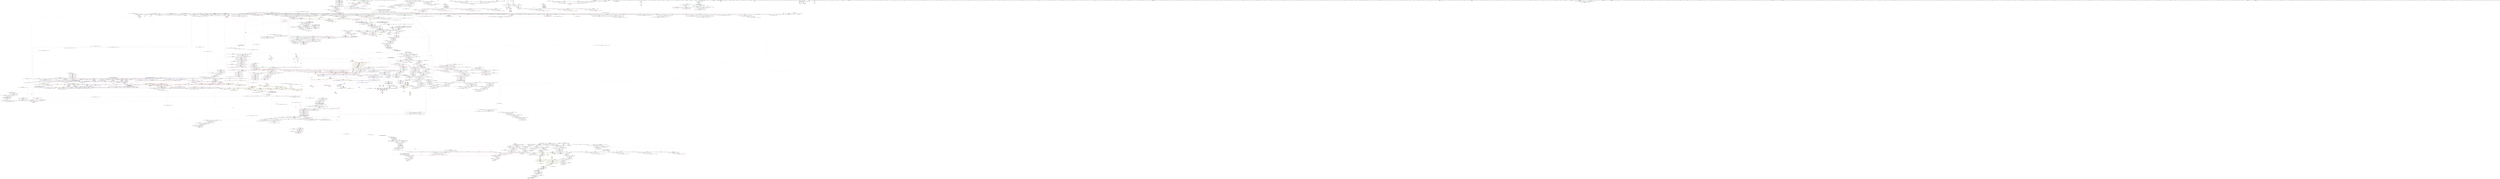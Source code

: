 digraph "SVFG" {
	label="SVFG";

	Node0x5633dfbff050 [shape=record,color=grey,label="{NodeID: 0\nNullPtr}"];
	Node0x5633dfbff050 -> Node0x5633e0283110[style=solid];
	Node0x5633dfbff050 -> Node0x5633e0283210[style=solid];
	Node0x5633dfbff050 -> Node0x5633e02832e0[style=solid];
	Node0x5633dfbff050 -> Node0x5633e02833b0[style=solid];
	Node0x5633dfbff050 -> Node0x5633e0283480[style=solid];
	Node0x5633dfbff050 -> Node0x5633e0283550[style=solid];
	Node0x5633dfbff050 -> Node0x5633e0283620[style=solid];
	Node0x5633dfbff050 -> Node0x5633e02836f0[style=solid];
	Node0x5633dfbff050 -> Node0x5633e02837c0[style=solid];
	Node0x5633dfbff050 -> Node0x5633e0283890[style=solid];
	Node0x5633dfbff050 -> Node0x5633e0283960[style=solid];
	Node0x5633dfbff050 -> Node0x5633e0283a30[style=solid];
	Node0x5633dfbff050 -> Node0x5633e0283b00[style=solid];
	Node0x5633dfbff050 -> Node0x5633e0283bd0[style=solid];
	Node0x5633dfbff050 -> Node0x5633e0283ca0[style=solid];
	Node0x5633dfbff050 -> Node0x5633e0283d70[style=solid];
	Node0x5633dfbff050 -> Node0x5633e0283e40[style=solid];
	Node0x5633dfbff050 -> Node0x5633e0283f10[style=solid];
	Node0x5633dfbff050 -> Node0x5633e0283fe0[style=solid];
	Node0x5633dfbff050 -> Node0x5633e02840b0[style=solid];
	Node0x5633dfbff050 -> Node0x5633e0284180[style=solid];
	Node0x5633dfbff050 -> Node0x5633e0284250[style=solid];
	Node0x5633dfbff050 -> Node0x5633e0284320[style=solid];
	Node0x5633dfbff050 -> Node0x5633e02843f0[style=solid];
	Node0x5633dfbff050 -> Node0x5633e02844c0[style=solid];
	Node0x5633dfbff050 -> Node0x5633e0284590[style=solid];
	Node0x5633dfbff050 -> Node0x5633e0284660[style=solid];
	Node0x5633dfbff050 -> Node0x5633e0284730[style=solid];
	Node0x5633dfbff050 -> Node0x5633e0284800[style=solid];
	Node0x5633dfbff050 -> Node0x5633e02848d0[style=solid];
	Node0x5633dfbff050 -> Node0x5633e02849a0[style=solid];
	Node0x5633dfbff050 -> Node0x5633e0284a70[style=solid];
	Node0x5633dfbff050 -> Node0x5633e0284b40[style=solid];
	Node0x5633dfbff050 -> Node0x5633e0284c10[style=solid];
	Node0x5633dfbff050 -> Node0x5633e0284ce0[style=solid];
	Node0x5633dfbff050 -> Node0x5633e0284db0[style=solid];
	Node0x5633dfbff050 -> Node0x5633e0284e80[style=solid];
	Node0x5633dfbff050 -> Node0x5633e0284f50[style=solid];
	Node0x5633dfbff050 -> Node0x5633e0285020[style=solid];
	Node0x5633dfbff050 -> Node0x5633e02850f0[style=solid];
	Node0x5633dfbff050 -> Node0x5633e02851c0[style=solid];
	Node0x5633dfbff050 -> Node0x5633e0285290[style=solid];
	Node0x5633dfbff050 -> Node0x5633e0285360[style=solid];
	Node0x5633dfbff050 -> Node0x5633e0285430[style=solid];
	Node0x5633dfbff050 -> Node0x5633e0285500[style=solid];
	Node0x5633dfbff050 -> Node0x5633e02855d0[style=solid];
	Node0x5633dfbff050 -> Node0x5633e02856a0[style=solid];
	Node0x5633dfbff050 -> Node0x5633e0285770[style=solid];
	Node0x5633dfbff050 -> Node0x5633e0285840[style=solid];
	Node0x5633dfbff050 -> Node0x5633e0285910[style=solid];
	Node0x5633dfbff050 -> Node0x5633e02859e0[style=solid];
	Node0x5633dfbff050 -> Node0x5633e02c0690[style=solid];
	Node0x5633dfbff050 -> Node0x5633e02c2740[style=solid];
	Node0x5633dfbff050 -> Node0x5633e02c7d60[style=solid];
	Node0x5633dfbff050 -> Node0x5633e02c80a0[style=solid];
	Node0x5633dfbff050 -> Node0x5633e02c83e0[style=solid];
	Node0x5633dfbff050 -> Node0x5633e02c84b0[style=solid];
	Node0x5633dfbff050 -> Node0x5633e02c8720[style=solid];
	Node0x5633dfbff050 -> Node0x5633e02cc0d0[style=solid];
	Node0x5633dfbff050 -> Node0x5633e0303bf0[style=solid];
	Node0x5633dfbff050 -> Node0x5633e0303d70[style=solid];
	Node0x5633dfbff050 -> Node0x5633e03041f0[style=solid];
	Node0x5633dfbff050 -> Node0x5633e03044f0[style=solid];
	Node0x5633dfbff050 -> Node0x5633e0304670[style=solid];
	Node0x5633dfbff050 -> Node0x5633e0304c70[style=solid];
	Node0x5633dfbff050 -> Node0x5633e0304f70[style=solid];
	Node0x5633dfbff050:s64 -> Node0x5633e04362a0[style=solid,color=red];
	Node0x5633e02856a0 [shape=record,color=black,label="{NodeID: 443\n1837\<--3\n\<--dummyVal\n_ZNSt8_Rb_treeINSt7__cxx1112basic_stringIcSt11char_traitsIcESaIcEEESt4pairIKS5_iESt10_Select1stIS8_ESt4lessIS5_ESaIS8_EE17_M_construct_nodeIJRKSt21piecewise_construct_tSt5tupleIJRS7_EESJ_IJEEEEEvPSt13_Rb_tree_nodeIS8_EDpOT_\n|{<s0>186}}"];
	Node0x5633e02856a0:s0 -> Node0x5633e0439c20[style=solid,color=red];
	Node0x5633e0294d00 [shape=record,color=red,label="{NodeID: 886\n727\<--721\nthis1\<--this.addr\n_ZNSt8_Rb_treeINSt7__cxx1112basic_stringIcSt11char_traitsIcESaIcEEESt4pairIKS5_iESt10_Select1stIS8_ESt4lessIS5_ESaIS8_EE12_M_drop_nodeEPSt13_Rb_tree_nodeIS8_E\n|{<s0>70|<s1>71}}"];
	Node0x5633e0294d00:s0 -> Node0x5633e043bea0[style=solid,color=red];
	Node0x5633e0294d00:s1 -> Node0x5633e0437480[style=solid,color=red];
	Node0x5633e02cafc0 [shape=record,color=blue,label="{NodeID: 1329\n2111\<--9\nsecond\<--\n_ZNSt4pairIKNSt7__cxx1112basic_stringIcSt11char_traitsIcESaIcEEEiEC2IJRS6_EJLm0EEJEJEEERSt5tupleIJDpT_EERSA_IJDpT1_EESt12_Index_tupleIJXspT0_EEESJ_IJXspT2_EEE\n|{<s0>201}}"];
	Node0x5633e02cafc0:s0 -> Node0x5633e02decf0[style=dashed,color=blue];
	Node0x5633e027dc90 [shape=record,color=green,label="{NodeID: 222\n1291\<--1292\n__x.addr\<--__x.addr_field_insensitive\n_ZNSt8_Rb_treeINSt7__cxx1112basic_stringIcSt11char_traitsIcESaIcEEESt4pairIKS5_iESt10_Select1stIS8_ESt4lessIS5_ESaIS8_EE6_S_keyEPKSt13_Rb_tree_nodeIS8_E\n}"];
	Node0x5633e027dc90 -> Node0x5633e02b8300[style=solid];
	Node0x5633e027dc90 -> Node0x5633e02c6840[style=solid];
	Node0x5633e02a1350 [shape=record,color=purple,label="{NodeID: 665\n550\<--549\n_M_header\<--this1\n_ZNSt15_Rb_tree_headerC2Ev\n}"];
	Node0x5633e04307c0 [shape=record,color=black,label="{NodeID: 3322\n1574 = PHI(2313, )\n}"];
	Node0x5633e04307c0 -> Node0x5633e02ba040[style=solid];
	Node0x5633e02bfb40 [shape=record,color=red,label="{NodeID: 1108\n2466\<--2465\n\<--call2\n_ZNSt4pairIPSt18_Rb_tree_node_baseS1_EC2IRPSt13_Rb_tree_nodeIS_IKNSt7__cxx1112basic_stringIcSt11char_traitsIcESaIcEEEiEERS1_Lb1EEEOT_OT0_\n}"];
	Node0x5633e02bfb40 -> Node0x5633e02cd380[style=solid];
	Node0x5633dfbfefc0 [shape=record,color=green,label="{NodeID: 1\n7\<--1\n__dso_handle\<--dummyObj\nGlob }"];
	Node0x5633e0285770 [shape=record,color=black,label="{NodeID: 444\n2038\<--3\n\<--dummyVal\n_ZNSt11_Tuple_implILm0EJRKNSt7__cxx1112basic_stringIcSt11char_traitsIcESaIcEEEEEC2EOS8_\n}"];
	Node0x5633e0294dd0 [shape=record,color=red,label="{NodeID: 887\n728\<--723\n\<--__p.addr\n_ZNSt8_Rb_treeINSt7__cxx1112basic_stringIcSt11char_traitsIcESaIcEEESt4pairIKS5_iESt10_Select1stIS8_ESt4lessIS5_ESaIS8_EE12_M_drop_nodeEPSt13_Rb_tree_nodeIS8_E\n|{<s0>70}}"];
	Node0x5633e0294dd0:s0 -> Node0x5633e043bfb0[style=solid,color=red];
	Node0x5633e02cb090 [shape=record,color=blue,label="{NodeID: 1330\n2116\<--2115\n__t.addr\<--__t\n_ZSt3getILm0EJRKNSt7__cxx1112basic_stringIcSt11char_traitsIcESaIcEEEEERNSt13tuple_elementIXT_ESt5tupleIJDpT0_EEE4typeERSC_\n}"];
	Node0x5633e02cb090 -> Node0x5633e02bd1d0[style=dashed];
	Node0x5633e027dd60 [shape=record,color=green,label="{NodeID: 223\n1293\<--1294\nref.tmp\<--ref.tmp_field_insensitive\n_ZNSt8_Rb_treeINSt7__cxx1112basic_stringIcSt11char_traitsIcESaIcEEESt4pairIKS5_iESt10_Select1stIS8_ESt4lessIS5_ESaIS8_EE6_S_keyEPKSt13_Rb_tree_nodeIS8_E\n|{<s0>119}}"];
	Node0x5633e027dd60:s0 -> Node0x5633e0437830[style=solid,color=red];
	Node0x5633e02a1420 [shape=record,color=purple,label="{NodeID: 666\n551\<--549\n_M_header2\<--this1\n_ZNSt15_Rb_tree_headerC2Ev\n}"];
	Node0x5633e0430890 [shape=record,color=black,label="{NodeID: 3323\n1580 = PHI(2313, )\n|{<s0>146}}"];
	Node0x5633e0430890:s0 -> Node0x5633e043aaa0[style=solid,color=red];
	Node0x5633e02bfc10 [shape=record,color=red,label="{NodeID: 1109\n2474\<--2471\n\<--__t.addr\n_ZSt7forwardIRPSt13_Rb_tree_nodeISt4pairIKNSt7__cxx1112basic_stringIcSt11char_traitsIcESaIcEEEiEEEOT_RNSt16remove_referenceISD_E4typeE\n}"];
	Node0x5633e02bfc10 -> Node0x5633e029e610[style=solid];
	Node0x5633e021e050 [shape=record,color=green,label="{NodeID: 2\n9\<--1\n\<--dummyObj\nCan only get source location for instruction, argument, global var or function.}"];
	Node0x5633e0285840 [shape=record,color=black,label="{NodeID: 445\n2039\<--3\n\<--dummyVal\n_ZNSt11_Tuple_implILm0EJRKNSt7__cxx1112basic_stringIcSt11char_traitsIcESaIcEEEEEC2EOS8_\n|{<s0>205}}"];
	Node0x5633e0285840:s0 -> Node0x5633e0439c20[style=solid,color=red];
	Node0x5633e0294ea0 [shape=record,color=red,label="{NodeID: 888\n732\<--723\n\<--__p.addr\n_ZNSt8_Rb_treeINSt7__cxx1112basic_stringIcSt11char_traitsIcESaIcEEESt4pairIKS5_iESt10_Select1stIS8_ESt4lessIS5_ESaIS8_EE12_M_drop_nodeEPSt13_Rb_tree_nodeIS8_E\n|{<s0>71}}"];
	Node0x5633e0294ea0:s0 -> Node0x5633e04375d0[style=solid,color=red];
	Node0x5633e02cb160 [shape=record,color=blue,label="{NodeID: 1331\n2130\<--2129\n__t.addr\<--__t\n_ZSt12__get_helperILm0ERKNSt7__cxx1112basic_stringIcSt11char_traitsIcESaIcEEEJEERT0_RSt11_Tuple_implIXT_EJS8_DpT1_EE\n}"];
	Node0x5633e02cb160 -> Node0x5633e02bd2a0[style=dashed];
	Node0x5633e027de30 [shape=record,color=green,label="{NodeID: 224\n1298\<--1299\n_ZNSt8_Rb_treeINSt7__cxx1112basic_stringIcSt11char_traitsIcESaIcEEESt4pairIKS5_iESt10_Select1stIS8_ESt4lessIS5_ESaIS8_EE8_S_valueEPKSt13_Rb_tree_nodeIS8_E\<--_ZNSt8_Rb_treeINSt7__cxx1112basic_stringIcSt11char_traitsIcESaIcEEESt4pairIKS5_iESt10_Select1stIS8_ESt4lessIS5_ESaIS8_EE8_S_valueEPKSt13_Rb_tree_nodeIS8_E_field_insensitive\n}"];
	Node0x5633e02a14f0 [shape=record,color=purple,label="{NodeID: 667\n552\<--549\n_M_color\<--this1\n_ZNSt15_Rb_tree_headerC2Ev\n}"];
	Node0x5633e02a14f0 -> Node0x5633e02c24d0[style=solid];
	Node0x5633e0430960 [shape=record,color=black,label="{NodeID: 3324\n1854 = PHI(1858, )\n}"];
	Node0x5633e0430960 -> Node0x5633e029bbd0[style=solid];
	Node0x5633e035e780 [shape=record,color=black,label="{NodeID: 2217\nMR_27V_2 = PHI(MR_27V_3, MR_27V_1, )\npts\{150002 18860008 \}\n|{<s0>17|<s1>17}}"];
	Node0x5633e035e780:s0 -> Node0x5633e03805b0[style=dashed,color=red];
	Node0x5633e035e780:s1 -> Node0x5633e03807a0[style=dashed,color=red];
	Node0x5633e02bfce0 [shape=record,color=red,label="{NodeID: 1110\n2494\<--2488\nthis1\<--this.addr\n_ZNSt11_Tuple_implILm0EJRKNSt7__cxx1112basic_stringIcSt11char_traitsIcESaIcEEEEEC2ES7_\n}"];
	Node0x5633e02bfce0 -> Node0x5633e029e6e0[style=solid];
	Node0x5633e0275100 [shape=record,color=green,label="{NodeID: 3\n28\<--1\n_ZSt4cout\<--dummyObj\nGlob }"];
	Node0x5633e0285910 [shape=record,color=black,label="{NodeID: 446\n2513\<--3\n\<--dummyVal\n_ZNSt8_Rb_treeINSt7__cxx1112basic_stringIcSt11char_traitsIcESaIcEEESt4pairIKS5_iESt10_Select1stIS8_ESt4lessIS5_ESaIS8_EE5clearEv\n}"];
	Node0x5633e0294f70 [shape=record,color=red,label="{NodeID: 889\n746\<--740\nthis1\<--this.addr\n_ZNSt8_Rb_treeINSt7__cxx1112basic_stringIcSt11char_traitsIcESaIcEEESt4pairIKS5_iESt10_Select1stIS8_ESt4lessIS5_ESaIS8_EE15_M_destroy_nodeEPSt13_Rb_tree_nodeIS8_E\n|{<s0>72}}"];
	Node0x5633e0294f70:s0 -> Node0x5633e0434220[style=solid,color=red];
	Node0x5633e02cb230 [shape=record,color=blue,label="{NodeID: 1332\n2140\<--2137\nthis.addr\<--this\n_ZNKSt23_Rb_tree_const_iteratorISt4pairIKNSt7__cxx1112basic_stringIcSt11char_traitsIcESaIcEEEiEE13_M_const_castEv\n}"];
	Node0x5633e02cb230 -> Node0x5633e02bd370[style=dashed];
	Node0x5633e027df30 [shape=record,color=green,label="{NodeID: 225\n1301\<--1302\n_ZNKSt10_Select1stISt4pairIKNSt7__cxx1112basic_stringIcSt11char_traitsIcESaIcEEEiEEclERKS8_\<--_ZNKSt10_Select1stISt4pairIKNSt7__cxx1112basic_stringIcSt11char_traitsIcESaIcEEEiEEclERKS8__field_insensitive\n}"];
	Node0x5633e02a15c0 [shape=record,color=purple,label="{NodeID: 668\n577\<--576\n_M_header\<--this1\n_ZNSt15_Rb_tree_header8_M_resetEv\n}"];
	Node0x5633e0430a30 [shape=record,color=black,label="{NodeID: 3325\n1873 = PHI(1891, )\n}"];
	Node0x5633e0430a30 -> Node0x5633e03035f0[style=solid];
	Node0x5633e035ecb0 [shape=record,color=black,label="{NodeID: 2218\nMR_31V_2 = PHI(MR_31V_3, MR_31V_1, )\npts\{150001 150003 150004 \}\n|{<s0>17|<s1>17}}"];
	Node0x5633e035ecb0:s0 -> Node0x5633e03805b0[style=dashed,color=red];
	Node0x5633e035ecb0:s1 -> Node0x5633e03807a0[style=dashed,color=red];
	Node0x5633e02bfdb0 [shape=record,color=red,label="{NodeID: 1111\n2496\<--2490\n\<--__head.addr\n_ZNSt11_Tuple_implILm0EJRKNSt7__cxx1112basic_stringIcSt11char_traitsIcESaIcEEEEEC2ES7_\n|{<s0>240}}"];
	Node0x5633e02bfdb0:s0 -> Node0x5633e043b6f0[style=solid,color=red];
	Node0x5633e0275440 [shape=record,color=green,label="{NodeID: 4\n29\<--1\n.str\<--dummyObj\nGlob }"];
	Node0x5633e02859e0 [shape=record,color=black,label="{NodeID: 447\n2514\<--3\n\<--dummyVal\n_ZNSt8_Rb_treeINSt7__cxx1112basic_stringIcSt11char_traitsIcESaIcEEESt4pairIKS5_iESt10_Select1stIS8_ESt4lessIS5_ESaIS8_EE5clearEv\n|{<s0>244}}"];
	Node0x5633e02859e0:s0 -> Node0x5633e0439c20[style=solid,color=red];
	Node0x5633e0295040 [shape=record,color=red,label="{NodeID: 890\n750\<--742\n\<--__p.addr\n_ZNSt8_Rb_treeINSt7__cxx1112basic_stringIcSt11char_traitsIcESaIcEEESt4pairIKS5_iESt10_Select1stIS8_ESt4lessIS5_ESaIS8_EE15_M_destroy_nodeEPSt13_Rb_tree_nodeIS8_E\n|{<s0>73}}"];
	Node0x5633e0295040:s0 -> Node0x5633e0433e30[style=solid,color=red];
	Node0x5633e02cb300 [shape=record,color=blue,label="{NodeID: 1333\n2152\<--2151\nthis.addr\<--this\n_ZNKSt8_Rb_treeINSt7__cxx1112basic_stringIcSt11char_traitsIcESaIcEEESt4pairIKS5_iESt10_Select1stIS8_ESt4lessIS5_ESaIS8_EE4sizeEv\n}"];
	Node0x5633e02cb300 -> Node0x5633e02bd5e0[style=dashed];
	Node0x5633e027e030 [shape=record,color=green,label="{NodeID: 226\n1307\<--1308\nthis.addr\<--this.addr_field_insensitive\n_ZNSt17_Rb_tree_iteratorISt4pairIKNSt7__cxx1112basic_stringIcSt11char_traitsIcESaIcEEEiEEC2EPSt18_Rb_tree_node_base\n}"];
	Node0x5633e027e030 -> Node0x5633e02b83d0[style=solid];
	Node0x5633e027e030 -> Node0x5633e02c6910[style=solid];
	Node0x5633e02a1690 [shape=record,color=purple,label="{NodeID: 669\n578\<--576\n_M_parent\<--this1\n_ZNSt15_Rb_tree_header8_M_resetEv\n}"];
	Node0x5633e02a1690 -> Node0x5633e02c2740[style=solid];
	Node0x5633e0430b00 [shape=record,color=black,label="{NodeID: 3326\n1927 = PHI(1460, )\n|{<s0>194}}"];
	Node0x5633e0430b00:s0 -> Node0x5633e04337f0[style=solid,color=red];
	Node0x5633e035f1b0 [shape=record,color=black,label="{NodeID: 2219\nMR_143V_5 = PHI(MR_143V_3, MR_143V_2, )\npts\{22320000 \}\n|{|<s2>230}}"];
	Node0x5633e035f1b0 -> Node0x5633e02be620[style=dashed];
	Node0x5633e035f1b0 -> Node0x5633e0351840[style=dashed];
	Node0x5633e035f1b0:s2 -> Node0x5633e0379eb0[style=dashed,color=red];
	Node0x5633e02bfe80 [shape=record,color=red,label="{NodeID: 1112\n2504\<--2501\nthis1\<--this.addr\n_ZNSt8_Rb_treeINSt7__cxx1112basic_stringIcSt11char_traitsIcESaIcEEESt4pairIKS5_iESt10_Select1stIS8_ESt4lessIS5_ESaIS8_EE5clearEv\n|{|<s1>241|<s2>242}}"];
	Node0x5633e02bfe80 -> Node0x5633e0291900[style=solid];
	Node0x5633e02bfe80:s1 -> Node0x5633e0440350[style=solid,color=red];
	Node0x5633e02bfe80:s2 -> Node0x5633e0434e00[style=solid,color=red];
	Node0x5633e0275500 [shape=record,color=green,label="{NodeID: 5\n31\<--1\n.str.5\<--dummyObj\nGlob }"];
	Node0x5633e0285ab0 [shape=record,color=black,label="{NodeID: 448\n340\<--9\nmain_ret\<--\nmain\n}"];
	Node0x5633e0295110 [shape=record,color=red,label="{NodeID: 891\n757\<--742\n\<--__p.addr\n_ZNSt8_Rb_treeINSt7__cxx1112basic_stringIcSt11char_traitsIcESaIcEEESt4pairIKS5_iESt10_Select1stIS8_ESt4lessIS5_ESaIS8_EE15_M_destroy_nodeEPSt13_Rb_tree_nodeIS8_E\n}"];
	Node0x5633e02cb3d0 [shape=record,color=blue,label="{NodeID: 1334\n2165\<--2164\n__x.addr\<--__x\n_ZNSt8_Rb_treeINSt7__cxx1112basic_stringIcSt11char_traitsIcESaIcEEESt4pairIKS5_iESt10_Select1stIS8_ESt4lessIS5_ESaIS8_EE6_S_keyEPKSt18_Rb_tree_node_base\n}"];
	Node0x5633e02cb3d0 -> Node0x5633e02bd780[style=dashed];
	Node0x5633e027e100 [shape=record,color=green,label="{NodeID: 227\n1309\<--1310\n__x.addr\<--__x.addr_field_insensitive\n_ZNSt17_Rb_tree_iteratorISt4pairIKNSt7__cxx1112basic_stringIcSt11char_traitsIcESaIcEEEiEEC2EPSt18_Rb_tree_node_base\n}"];
	Node0x5633e027e100 -> Node0x5633e02b84a0[style=solid];
	Node0x5633e027e100 -> Node0x5633e02c69e0[style=solid];
	Node0x5633e02a1760 [shape=record,color=purple,label="{NodeID: 670\n580\<--576\n_M_header2\<--this1\n_ZNSt15_Rb_tree_header8_M_resetEv\n}"];
	Node0x5633e02a1760 -> Node0x5633e02c2810[style=solid];
	Node0x5633e0430bd0 [shape=record,color=black,label="{NodeID: 3327\n1929 = PHI(1467, )\n|{<s0>194}}"];
	Node0x5633e0430bd0:s0 -> Node0x5633e0433930[style=solid,color=red];
	Node0x5633e02bff50 [shape=record,color=red,label="{NodeID: 1113\n2529\<--2528\ndummyVal\<--offset_0\n_ZNSt3mapINSt7__cxx1112basic_stringIcSt11char_traitsIcESaIcEEEiSt4lessIS5_ESaISt4pairIKS5_iEEEixERS9_\n}"];
	Node0x5633e02bff50 -> Node0x5633e02c13c0[style=solid];
	Node0x5633e02755c0 [shape=record,color=green,label="{NodeID: 6\n33\<--1\n.str.6\<--dummyObj\nGlob }"];
	Node0x5633e0285b80 [shape=record,color=black,label="{NodeID: 449\n17\<--16\n\<--s\nCan only get source location for instruction, argument, global var or function.}"];
	Node0x5633e02951e0 [shape=record,color=red,label="{NodeID: 892\n772\<--766\nthis1\<--this.addr\n_ZNSt8_Rb_treeINSt7__cxx1112basic_stringIcSt11char_traitsIcESaIcEEESt4pairIKS5_iESt10_Select1stIS8_ESt4lessIS5_ESaIS8_EE11_M_put_nodeEPSt13_Rb_tree_nodeIS8_E\n|{<s0>76}}"];
	Node0x5633e02951e0:s0 -> Node0x5633e0434220[style=solid,color=red];
	Node0x5633e02cb4a0 [shape=record,color=blue,label="{NodeID: 1335\n2178\<--2177\nthis.addr\<--this\n_ZNSt8_Rb_treeINSt7__cxx1112basic_stringIcSt11char_traitsIcESaIcEEESt4pairIKS5_iESt10_Select1stIS8_ESt4lessIS5_ESaIS8_EE12_M_rightmostEv\n}"];
	Node0x5633e02cb4a0 -> Node0x5633e02bd850[style=dashed];
	Node0x5633e0286680 [shape=record,color=green,label="{NodeID: 228\n1321\<--1322\nthis.addr\<--this.addr_field_insensitive\n_ZNKSt10_Select1stISt4pairIKNSt7__cxx1112basic_stringIcSt11char_traitsIcESaIcEEEiEEclERKS8_\n}"];
	Node0x5633e0286680 -> Node0x5633e02b8570[style=solid];
	Node0x5633e0286680 -> Node0x5633e02c6b80[style=solid];
	Node0x5633e02a1830 [shape=record,color=purple,label="{NodeID: 671\n581\<--576\n_M_header3\<--this1\n_ZNSt15_Rb_tree_header8_M_resetEv\n}"];
	Node0x5633e0430ca0 [shape=record,color=black,label="{NodeID: 3328\n1931 = PHI(1474, )\n|{<s0>194}}"];
	Node0x5633e0430ca0:s0 -> Node0x5633e0433a70[style=solid,color=red];
	Node0x5633e035fbb0 [shape=record,color=black,label="{NodeID: 2221\nMR_232V_3 = PHI(MR_232V_4, MR_232V_2, )\npts\{642 \}\n}"];
	Node0x5633e035fbb0 -> Node0x5633e0294340[style=dashed];
	Node0x5633e035fbb0 -> Node0x5633e0294410[style=dashed];
	Node0x5633e035fbb0 -> Node0x5633e02944e0[style=dashed];
	Node0x5633e035fbb0 -> Node0x5633e02945b0[style=dashed];
	Node0x5633e035fbb0 -> Node0x5633e02c2f60[style=dashed];
	Node0x5633e02c0020 [shape=record,color=red,label="{NodeID: 1114\n2532\<--2531\ndummyVal\<--offset_0\n_ZNSt8_Rb_treeINSt7__cxx1112basic_stringIcSt11char_traitsIcESaIcEEESt4pairIKS5_iESt10_Select1stIS8_ESt4lessIS5_ESaIS8_EE22_M_emplace_hint_uniqueIJRKSt21piecewise_construct_tSt5tupleIJRS7_EESJ_IJEEEEESt17_Rb_tree_iteratorIS8_ESt23_Rb_tree_const_iteratorIS8_EDpOT_\n}"];
	Node0x5633e02c0020 -> Node0x5633e02c54c0[style=solid];
	Node0x5633e0275e30 [shape=record,color=green,label="{NodeID: 7\n35\<--1\n.str.7\<--dummyObj\nGlob }"];
	Node0x5633e0285c80 [shape=record,color=black,label="{NodeID: 450\n20\<--19\n\<--t\nCan only get source location for instruction, argument, global var or function.}"];
	Node0x5633e02952b0 [shape=record,color=red,label="{NodeID: 893\n774\<--768\n\<--__p.addr\n_ZNSt8_Rb_treeINSt7__cxx1112basic_stringIcSt11char_traitsIcESaIcEEESt4pairIKS5_iESt10_Select1stIS8_ESt4lessIS5_ESaIS8_EE11_M_put_nodeEPSt13_Rb_tree_nodeIS8_E\n|{<s0>77}}"];
	Node0x5633e02952b0:s0 -> Node0x5633e0436720[style=solid,color=red];
	Node0x5633e02cb570 [shape=record,color=blue,label="{NodeID: 1336\n2193\<--2190\nthis.addr\<--this\n_ZNSt4pairIPSt18_Rb_tree_node_baseS1_EC2IRS1_Lb1EEERKS1_OT_\n}"];
	Node0x5633e02cb570 -> Node0x5633e02bd920[style=dashed];
	Node0x5633e0286750 [shape=record,color=green,label="{NodeID: 229\n1323\<--1324\n__x.addr\<--__x.addr_field_insensitive\n_ZNKSt10_Select1stISt4pairIKNSt7__cxx1112basic_stringIcSt11char_traitsIcESaIcEEEiEEclERKS8_\n}"];
	Node0x5633e0286750 -> Node0x5633e02b8640[style=solid];
	Node0x5633e0286750 -> Node0x5633e02c6c50[style=solid];
	Node0x5633e02a1900 [shape=record,color=purple,label="{NodeID: 672\n582\<--576\n_M_left\<--this1\n_ZNSt15_Rb_tree_header8_M_resetEv\n}"];
	Node0x5633e02a1900 -> Node0x5633e02c2810[style=solid];
	Node0x5633e0430d70 [shape=record,color=black,label="{NodeID: 3329\n1968 = PHI(1460, )\n}"];
	Node0x5633e03600b0 [shape=record,color=black,label="{NodeID: 2222\nMR_234V_2 = PHI(MR_234V_3, MR_234V_1, )\npts\{644 \}\n}"];
	Node0x5633e03600b0 -> Node0x5633e02c2e90[style=dashed];
	Node0x5633e02c00f0 [shape=record,color=red,label="{NodeID: 1115\n2535\<--2534\ndummyVal\<--offset_0\n_ZNSt8_Rb_treeINSt7__cxx1112basic_stringIcSt11char_traitsIcESaIcEEESt4pairIKS5_iESt10_Select1stIS8_ESt4lessIS5_ESaIS8_EE29_M_get_insert_hint_unique_posESt23_Rb_tree_const_iteratorIS8_ERS7_\n}"];
	Node0x5633e02c00f0 -> Node0x5633e02c7fd0[style=solid];
	Node0x5633e0275ec0 [shape=record,color=green,label="{NodeID: 8\n37\<--1\n_ZSt3cin\<--dummyObj\nGlob }"];
	Node0x5633e0285d80 [shape=record,color=black,label="{NodeID: 451\n52\<--53\n\<--_ZNSt8ios_base4InitD1Ev\nCan only get source location for instruction, argument, global var or function.}"];
	Node0x5633e0295380 [shape=record,color=red,label="{NodeID: 894\n793\<--787\n\<--__a.addr\n_ZNSt16allocator_traitsISaISt13_Rb_tree_nodeISt4pairIKNSt7__cxx1112basic_stringIcSt11char_traitsIcESaIcEEEiEEEE7destroyIS9_EEvRSB_PT_\n}"];
	Node0x5633e0295380 -> Node0x5633e0297e10[style=solid];
	Node0x5633e037ab40 [shape=record,color=yellow,style=double,label="{NodeID: 2444\n391V_1 = ENCHI(MR_391V_0)\npts\{1056 \}\nFun[_ZNSt8_Rb_treeINSt7__cxx1112basic_stringIcSt11char_traitsIcESaIcEEESt4pairIKS5_iESt10_Select1stIS8_ESt4lessIS5_ESaIS8_EE22_M_emplace_hint_uniqueIJRKSt21piecewise_construct_tSt5tupleIJRS7_EESJ_IJEEEEESt17_Rb_tree_iteratorIS8_ESt23_Rb_tree_const_iteratorIS8_EDpOT_]}"];
	Node0x5633e037ab40 -> Node0x5633e02c5800[style=dashed];
	Node0x5633e02cb640 [shape=record,color=blue,label="{NodeID: 1337\n2195\<--2191\n__x.addr\<--__x\n_ZNSt4pairIPSt18_Rb_tree_node_baseS1_EC2IRS1_Lb1EEERKS1_OT_\n}"];
	Node0x5633e02cb640 -> Node0x5633e02bd9f0[style=dashed];
	Node0x5633e0286820 [shape=record,color=green,label="{NodeID: 230\n1333\<--1334\n__x.addr\<--__x.addr_field_insensitive\n_ZNSt8_Rb_treeINSt7__cxx1112basic_stringIcSt11char_traitsIcESaIcEEESt4pairIKS5_iESt10_Select1stIS8_ESt4lessIS5_ESaIS8_EE8_S_valueEPKSt13_Rb_tree_nodeIS8_E\n}"];
	Node0x5633e0286820 -> Node0x5633e02b8710[style=solid];
	Node0x5633e0286820 -> Node0x5633e02c6d20[style=solid];
	Node0x5633e02a19d0 [shape=record,color=purple,label="{NodeID: 673\n584\<--576\n_M_header4\<--this1\n_ZNSt15_Rb_tree_header8_M_resetEv\n}"];
	Node0x5633e02a19d0 -> Node0x5633e02c28e0[style=solid];
	Node0x5633e0430e40 [shape=record,color=black,label="{NodeID: 3330\n1970 = PHI(1467, )\n|{<s0>197}}"];
	Node0x5633e0430e40:s0 -> Node0x5633e0435a70[style=solid,color=red];
	Node0x5633e03605b0 [shape=record,color=black,label="{NodeID: 2223\nMR_15V_2 = PHI(MR_15V_3, MR_15V_1, )\npts\{10 \}\n}"];
	Node0x5633e03605b0 -> Node0x5633e0358d80[style=dashed];
	Node0x5633e02c01c0 [shape=record,color=red,label="{NodeID: 1116\n2538\<--2537\ndummyVal\<--offset_0\n_ZNSt8_Rb_treeINSt7__cxx1112basic_stringIcSt11char_traitsIcESaIcEEESt4pairIKS5_iESt10_Select1stIS8_ESt4lessIS5_ESaIS8_EE29_M_get_insert_hint_unique_posESt23_Rb_tree_const_iteratorIS8_ERS7_\n}"];
	Node0x5633e02c01c0 -> Node0x5633e02c8310[style=solid];
	Node0x5633e0275f50 [shape=record,color=green,label="{NodeID: 9\n38\<--1\n_ZStL19piecewise_construct\<--dummyObj\nGlob |{<s0>27}}"];
	Node0x5633e0275f50:s0 -> Node0x5633e043ba60[style=solid,color=red];
	Node0x5633e0389df0 [shape=record,color=yellow,style=double,label="{NodeID: 2666\nRETMU(2V_2)\npts\{150000 150001 150002 150003 150004 \}\nFun[_GLOBAL__sub_I_NExPlain_2_1.cpp]}"];
	Node0x5633e0285e80 [shape=record,color=black,label="{NodeID: 452\n74\<--75\n\<--_ZNSt3mapINSt7__cxx1112basic_stringIcSt11char_traitsIcESaIcEEEiSt4lessIS5_ESaISt4pairIKS5_iEEED2Ev\nCan only get source location for instruction, argument, global var or function.}"];
	Node0x5633e0295450 [shape=record,color=red,label="{NodeID: 895\n795\<--789\n\<--__p.addr\n_ZNSt16allocator_traitsISaISt13_Rb_tree_nodeISt4pairIKNSt7__cxx1112basic_stringIcSt11char_traitsIcESaIcEEEiEEEE7destroyIS9_EEvRSB_PT_\n|{<s0>79}}"];
	Node0x5633e0295450:s0 -> Node0x5633e043a4d0[style=solid,color=red];
	Node0x5633e037ac20 [shape=record,color=yellow,style=double,label="{NodeID: 2445\n393V_1 = ENCHI(MR_393V_0)\npts\{1058 \}\nFun[_ZNSt8_Rb_treeINSt7__cxx1112basic_stringIcSt11char_traitsIcESaIcEEESt4pairIKS5_iESt10_Select1stIS8_ESt4lessIS5_ESaIS8_EE22_M_emplace_hint_uniqueIJRKSt21piecewise_construct_tSt5tupleIJRS7_EESJ_IJEEEEESt17_Rb_tree_iteratorIS8_ESt23_Rb_tree_const_iteratorIS8_EDpOT_]}"];
	Node0x5633e037ac20 -> Node0x5633e02c58d0[style=dashed];
	Node0x5633e02cb710 [shape=record,color=blue,label="{NodeID: 1338\n2197\<--2192\n__y.addr\<--__y\n_ZNSt4pairIPSt18_Rb_tree_node_baseS1_EC2IRS1_Lb1EEERKS1_OT_\n}"];
	Node0x5633e02cb710 -> Node0x5633e02bdac0[style=dashed];
	Node0x5633e02868f0 [shape=record,color=green,label="{NodeID: 231\n1338\<--1339\n_ZNKSt13_Rb_tree_nodeISt4pairIKNSt7__cxx1112basic_stringIcSt11char_traitsIcESaIcEEEiEE9_M_valptrEv\<--_ZNKSt13_Rb_tree_nodeISt4pairIKNSt7__cxx1112basic_stringIcSt11char_traitsIcESaIcEEEiEE9_M_valptrEv_field_insensitive\n}"];
	Node0x5633e02a1aa0 [shape=record,color=purple,label="{NodeID: 674\n585\<--576\n_M_header5\<--this1\n_ZNSt15_Rb_tree_header8_M_resetEv\n}"];
	Node0x5633e0430f10 [shape=record,color=black,label="{NodeID: 3331\n1975 = PHI(1474, )\n}"];
	Node0x5633e02c0290 [shape=record,color=blue,label="{NodeID: 1117\n8\<--9\ntot\<--\nGlob }"];
	Node0x5633e02c0290 -> Node0x5633e03605b0[style=dashed];
	Node0x5633e0276050 [shape=record,color=green,label="{NodeID: 10\n40\<--1\n\<--dummyObj\nCan only get source location for instruction, argument, global var or function.}"];
	Node0x5633e0285f80 [shape=record,color=black,label="{NodeID: 453\n189\<--188\nidxprom\<--\n_Z5solvev\n}"];
	Node0x5633e0295520 [shape=record,color=red,label="{NodeID: 896\n805\<--802\nthis1\<--this.addr\n_ZNSt8_Rb_treeINSt7__cxx1112basic_stringIcSt11char_traitsIcESaIcEEESt4pairIKS5_iESt10_Select1stIS8_ESt4lessIS5_ESaIS8_EE21_M_get_Node_allocatorEv\n}"];
	Node0x5633e0295520 -> Node0x5633e02a2390[style=solid];
	Node0x5633e037ad00 [shape=record,color=yellow,style=double,label="{NodeID: 2446\n81V_1 = ENCHI(MR_81V_0)\npts\{150002 \}\nFun[_ZNSt8_Rb_treeINSt7__cxx1112basic_stringIcSt11char_traitsIcESaIcEEESt4pairIKS5_iESt10_Select1stIS8_ESt4lessIS5_ESaIS8_EE22_M_emplace_hint_uniqueIJRKSt21piecewise_construct_tSt5tupleIJRS7_EESJ_IJEEEEESt17_Rb_tree_iteratorIS8_ESt23_Rb_tree_const_iteratorIS8_EDpOT_]|{<s0>96}}"];
	Node0x5633e037ad00:s0 -> Node0x5633e037c2a0[style=dashed,color=red];
	Node0x5633e02cb7e0 [shape=record,color=blue,label="{NodeID: 1339\n2204\<--2206\nfirst\<--\n_ZNSt4pairIPSt18_Rb_tree_node_baseS1_EC2IRS1_Lb1EEERKS1_OT_\n|{<s0>138|<s1>151|<s2>159|<s3>164}}"];
	Node0x5633e02cb7e0:s0 -> Node0x5633e035c980[style=dashed,color=blue];
	Node0x5633e02cb7e0:s1 -> Node0x5633e035c980[style=dashed,color=blue];
	Node0x5633e02cb7e0:s2 -> Node0x5633e035c980[style=dashed,color=blue];
	Node0x5633e02cb7e0:s3 -> Node0x5633e035c980[style=dashed,color=blue];
	Node0x5633e02869f0 [shape=record,color=green,label="{NodeID: 232\n1343\<--1344\nthis.addr\<--this.addr_field_insensitive\n_ZNKSt13_Rb_tree_nodeISt4pairIKNSt7__cxx1112basic_stringIcSt11char_traitsIcESaIcEEEiEE9_M_valptrEv\n}"];
	Node0x5633e02869f0 -> Node0x5633e02b87e0[style=solid];
	Node0x5633e02869f0 -> Node0x5633e02c6df0[style=solid];
	Node0x5633e02a1b70 [shape=record,color=purple,label="{NodeID: 675\n586\<--576\n_M_right\<--this1\n_ZNSt15_Rb_tree_header8_M_resetEv\n}"];
	Node0x5633e02a1b70 -> Node0x5633e02c28e0[style=solid];
	Node0x5633e0430fe0 [shape=record,color=black,label="{NodeID: 3332\n2028 = PHI(2049, )\n|{<s0>203}}"];
	Node0x5633e0430fe0:s0 -> Node0x5633e0438f20[style=solid,color=red];
	Node0x5633e0360fb0 [shape=record,color=black,label="{NodeID: 2225\nMR_73V_3 = PHI(MR_73V_4, MR_73V_2, )\npts\{346 \}\n}"];
	Node0x5633e0360fb0 -> Node0x5633e0292ef0[style=dashed];
	Node0x5633e0360fb0 -> Node0x5633e02c1700[style=dashed];
	Node0x5633e02c0390 [shape=record,color=blue,label="{NodeID: 1118\n11\<--9\nn\<--\nGlob }"];
	Node0x5633e02c0390 -> Node0x5633e0378c40[style=dashed];
	Node0x5633e0276150 [shape=record,color=green,label="{NodeID: 11\n180\<--1\n\<--dummyObj\nCan only get source location for instruction, argument, global var or function.}"];
	Node0x5633e0286050 [shape=record,color=black,label="{NodeID: 454\n204\<--203\nidxprom2\<--\n_Z5solvev\n}"];
	Node0x5633e02955f0 [shape=record,color=red,label="{NodeID: 897\n814\<--811\nthis1\<--this.addr\n_ZNSt13_Rb_tree_nodeISt4pairIKNSt7__cxx1112basic_stringIcSt11char_traitsIcESaIcEEEiEE9_M_valptrEv\n}"];
	Node0x5633e02955f0 -> Node0x5633e02a2460[style=solid];
	Node0x5633e037ade0 [shape=record,color=yellow,style=double,label="{NodeID: 2447\n59V_1 = ENCHI(MR_59V_0)\npts\{2710000 \}\nFun[_ZNSt8_Rb_treeINSt7__cxx1112basic_stringIcSt11char_traitsIcESaIcEEESt4pairIKS5_iESt10_Select1stIS8_ESt4lessIS5_ESaIS8_EE22_M_emplace_hint_uniqueIJRKSt21piecewise_construct_tSt5tupleIJRS7_EESJ_IJEEEEESt17_Rb_tree_iteratorIS8_ESt23_Rb_tree_const_iteratorIS8_EDpOT_]|{<s0>96}}"];
	Node0x5633e037ade0:s0 -> Node0x5633e037c1c0[style=dashed,color=red];
	Node0x5633e02cb8b0 [shape=record,color=blue,label="{NodeID: 1340\n2208\<--2213\nsecond\<--\n_ZNSt4pairIPSt18_Rb_tree_node_baseS1_EC2IRS1_Lb1EEERKS1_OT_\n|{<s0>138|<s1>151|<s2>159|<s3>164}}"];
	Node0x5633e02cb8b0:s0 -> Node0x5633e035ce80[style=dashed,color=blue];
	Node0x5633e02cb8b0:s1 -> Node0x5633e035ce80[style=dashed,color=blue];
	Node0x5633e02cb8b0:s2 -> Node0x5633e035ce80[style=dashed,color=blue];
	Node0x5633e02cb8b0:s3 -> Node0x5633e035ce80[style=dashed,color=blue];
	Node0x5633e0286ac0 [shape=record,color=green,label="{NodeID: 233\n1349\<--1350\n_ZNK9__gnu_cxx16__aligned_membufISt4pairIKNSt7__cxx1112basic_stringIcSt11char_traitsIcESaIcEEEiEE6_M_ptrEv\<--_ZNK9__gnu_cxx16__aligned_membufISt4pairIKNSt7__cxx1112basic_stringIcSt11char_traitsIcESaIcEEEiEE6_M_ptrEv_field_insensitive\n}"];
	Node0x5633e02a1c40 [shape=record,color=purple,label="{NodeID: 676\n588\<--576\n_M_node_count\<--this1\n_ZNSt15_Rb_tree_header8_M_resetEv\n}"];
	Node0x5633e02a1c40 -> Node0x5633e02c29b0[style=solid];
	Node0x5633e04310b0 [shape=record,color=black,label="{NodeID: 3333\n2031 = PHI(2042, )\n|{<s0>204}}"];
	Node0x5633e04310b0:s0 -> Node0x5633e043b6f0[style=solid,color=red];
	Node0x5633e03614b0 [shape=record,color=black,label="{NodeID: 2226\nMR_75V_2 = PHI(MR_75V_4, MR_75V_1, )\npts\{348 \}\n}"];
	Node0x5633e03614b0 -> Node0x5633e02c17d0[style=dashed];
	Node0x5633e02c0490 [shape=record,color=blue,label="{NodeID: 1119\n2524\<--40\nllvm.global_ctors_0\<--\nGlob }"];
	Node0x5633e0276250 [shape=record,color=green,label="{NodeID: 12\n182\<--1\n\<--dummyObj\nCan only get source location for instruction, argument, global var or function.}"];
	Node0x5633e0286120 [shape=record,color=black,label="{NodeID: 455\n209\<--208\nidxprom4\<--\n_Z5solvev\n}"];
	Node0x5633e02956c0 [shape=record,color=red,label="{NodeID: 898\n829\<--823\nthis1\<--this.addr\n_ZN9__gnu_cxx13new_allocatorISt13_Rb_tree_nodeISt4pairIKNSt7__cxx1112basic_stringIcSt11char_traitsIcESaIcEEEiEEE7destroyISA_EEvPT_\n}"];
	Node0x5633e037aec0 [shape=record,color=yellow,style=double,label="{NodeID: 2448\n397V_1 = ENCHI(MR_397V_0)\npts\{10380000 \}\nFun[_ZNSt8_Rb_treeINSt7__cxx1112basic_stringIcSt11char_traitsIcESaIcEEESt4pairIKS5_iESt10_Select1stIS8_ESt4lessIS5_ESaIS8_EE22_M_emplace_hint_uniqueIJRKSt21piecewise_construct_tSt5tupleIJRS7_EESJ_IJEEEEESt17_Rb_tree_iteratorIS8_ESt23_Rb_tree_const_iteratorIS8_EDpOT_]|{|<s1>105}}"];
	Node0x5633e037aec0 -> Node0x5633e02c5730[style=dashed];
	Node0x5633e037aec0:s1 -> Node0x5633e02c6ab0[style=dashed,color=red];
	Node0x5633e02cb980 [shape=record,color=blue,label="{NodeID: 1341\n2221\<--2217\nthis.addr\<--this\n_ZNSt8_Rb_treeINSt7__cxx1112basic_stringIcSt11char_traitsIcESaIcEEESt4pairIKS5_iESt10_Select1stIS8_ESt4lessIS5_ESaIS8_EE24_M_get_insert_unique_posERS7_\n}"];
	Node0x5633e02cb980 -> Node0x5633e02bdd30[style=dashed];
	Node0x5633e0286bc0 [shape=record,color=green,label="{NodeID: 234\n1354\<--1355\nthis.addr\<--this.addr_field_insensitive\n_ZNK9__gnu_cxx16__aligned_membufISt4pairIKNSt7__cxx1112basic_stringIcSt11char_traitsIcESaIcEEEiEE6_M_ptrEv\n}"];
	Node0x5633e0286bc0 -> Node0x5633e02b88b0[style=solid];
	Node0x5633e0286bc0 -> Node0x5633e02c6ec0[style=solid];
	Node0x5633e02a1d10 [shape=record,color=purple,label="{NodeID: 677\n620\<--613\n_M_impl\<--this1\n_ZNSt8_Rb_treeINSt7__cxx1112basic_stringIcSt11char_traitsIcESaIcEEESt4pairIKS5_iESt10_Select1stIS8_ESt4lessIS5_ESaIS8_EED2Ev\n|{<s0>62}}"];
	Node0x5633e02a1d10:s0 -> Node0x5633e043e9e0[style=solid,color=red];
	Node0x5633e0431180 [shape=record,color=black,label="{NodeID: 3334\n2056 = PHI(2074, )\n}"];
	Node0x5633e0431180 -> Node0x5633e029c590[style=solid];
	Node0x5633e03619b0 [shape=record,color=black,label="{NodeID: 2227\nMR_81V_2 = PHI(MR_81V_16, MR_81V_1, )\npts\{150002 \}\n|{<s0>33}}"];
	Node0x5633e03619b0:s0 -> Node0x5633e037c7c0[style=dashed,color=red];
	Node0x5633e02c0590 [shape=record,color=blue,label="{NodeID: 1120\n2525\<--41\nllvm.global_ctors_1\<--_GLOBAL__sub_I_NExPlain_2_1.cpp\nGlob }"];
	Node0x5633e0276350 [shape=record,color=green,label="{NodeID: 13\n305\<--1\n\<--dummyObj\nCan only get source location for instruction, argument, global var or function.}"];
	Node0x5633e02861f0 [shape=record,color=black,label="{NodeID: 456\n219\<--218\nidxprom7\<--\n_Z5solvev\n}"];
	Node0x5633e0295790 [shape=record,color=red,label="{NodeID: 899\n830\<--825\n\<--__p.addr\n_ZN9__gnu_cxx13new_allocatorISt13_Rb_tree_nodeISt4pairIKNSt7__cxx1112basic_stringIcSt11char_traitsIcESaIcEEEiEEE7destroyISA_EEvPT_\n|{<s0>81}}"];
	Node0x5633e0295790:s0 -> Node0x5633e0438e10[style=solid,color=red];
	Node0x5633e02cba50 [shape=record,color=blue,label="{NodeID: 1342\n2223\<--2218\n__k.addr\<--__k\n_ZNSt8_Rb_treeINSt7__cxx1112basic_stringIcSt11char_traitsIcESaIcEEESt4pairIKS5_iESt10_Select1stIS8_ESt4lessIS5_ESaIS8_EE24_M_get_insert_unique_posERS7_\n}"];
	Node0x5633e02cba50 -> Node0x5633e02bde00[style=dashed];
	Node0x5633e02cba50 -> Node0x5633e02bded0[style=dashed];
	Node0x5633e0286c90 [shape=record,color=green,label="{NodeID: 235\n1359\<--1360\n_ZNK9__gnu_cxx16__aligned_membufISt4pairIKNSt7__cxx1112basic_stringIcSt11char_traitsIcESaIcEEEiEE7_M_addrEv\<--_ZNK9__gnu_cxx16__aligned_membufISt4pairIKNSt7__cxx1112basic_stringIcSt11char_traitsIcESaIcEEEiEE7_M_addrEv_field_insensitive\n}"];
	Node0x5633e02a1de0 [shape=record,color=purple,label="{NodeID: 678\n630\<--613\n_M_impl2\<--this1\n_ZNSt8_Rb_treeINSt7__cxx1112basic_stringIcSt11char_traitsIcESaIcEEESt4pairIKS5_iESt10_Select1stIS8_ESt4lessIS5_ESaIS8_EED2Ev\n|{<s0>63}}"];
	Node0x5633e02a1de0:s0 -> Node0x5633e043e9e0[style=solid,color=red];
	Node0x5633e0431250 [shape=record,color=black,label="{NodeID: 3335\n2104 = PHI(2114, )\n|{<s0>208}}"];
	Node0x5633e0431250:s0 -> Node0x5633e0438f20[style=solid,color=red];
	Node0x5633e0361eb0 [shape=record,color=black,label="{NodeID: 2228\nMR_23V_2 = PHI(MR_23V_3, MR_23V_1, )\npts\{180000 \}\n}"];
	Node0x5633e0361eb0 -> Node0x5633e0359c80[style=dashed];
	Node0x5633e02c0690 [shape=record,color=blue, style = dotted,label="{NodeID: 1121\n2526\<--3\nllvm.global_ctors_2\<--dummyVal\nGlob }"];
	Node0x5633e0276450 [shape=record,color=green,label="{NodeID: 14\n325\<--1\n\<--dummyObj\nCan only get source location for instruction, argument, global var or function.}"];
	Node0x5633e02862c0 [shape=record,color=black,label="{NodeID: 457\n225\<--224\nidxprom11\<--\n_Z5solvev\n}"];
	Node0x5633e0295860 [shape=record,color=red,label="{NodeID: 900\n840\<--837\nthis1\<--this.addr\n_ZNSt4pairIKNSt7__cxx1112basic_stringIcSt11char_traitsIcESaIcEEEiED2Ev\n}"];
	Node0x5633e0295860 -> Node0x5633e02a2530[style=solid];
	Node0x5633e02cbb20 [shape=record,color=blue,label="{NodeID: 1343\n2225\<--2240\n__x\<--call\n_ZNSt8_Rb_treeINSt7__cxx1112basic_stringIcSt11char_traitsIcESaIcEEESt4pairIKS5_iESt10_Select1stIS8_ESt4lessIS5_ESaIS8_EE24_M_get_insert_unique_posERS7_\n}"];
	Node0x5633e02cbb20 -> Node0x5633e0352740[style=dashed];
	Node0x5633e0286d90 [shape=record,color=green,label="{NodeID: 236\n1365\<--1366\nthis.addr\<--this.addr_field_insensitive\n_ZNK9__gnu_cxx16__aligned_membufISt4pairIKNSt7__cxx1112basic_stringIcSt11char_traitsIcESaIcEEEiEE7_M_addrEv\n}"];
	Node0x5633e0286d90 -> Node0x5633e02b8980[style=solid];
	Node0x5633e0286d90 -> Node0x5633e02c6f90[style=solid];
	Node0x5633e02a1eb0 [shape=record,color=purple,label="{NodeID: 679\n678\<--677\n_M_impl\<--this1\n_ZNSt8_Rb_treeINSt7__cxx1112basic_stringIcSt11char_traitsIcESaIcEEESt4pairIKS5_iESt10_Select1stIS8_ESt4lessIS5_ESaIS8_EE8_M_beginEv\n}"];
	Node0x5633e02a1eb0 -> Node0x5633e02976c0[style=solid];
	Node0x5633e0431320 [shape=record,color=black,label="{NodeID: 3336\n2107 = PHI(2042, )\n}"];
	Node0x5633e03623b0 [shape=record,color=black,label="{NodeID: 2229\nMR_25V_2 = PHI(MR_25V_3, MR_25V_1, )\npts\{210000 \}\n}"];
	Node0x5633e03623b0 -> Node0x5633e035a180[style=dashed];
	Node0x5633e02c0790 [shape=record,color=blue,label="{NodeID: 1122\n79\<--78\nthis.addr\<--this\n_ZNSt3mapINSt7__cxx1112basic_stringIcSt11char_traitsIcESaIcEEEiSt4lessIS5_ESaISt4pairIKS5_iEEEC2Ev\n}"];
	Node0x5633e02c0790 -> Node0x5633e0291de0[style=dashed];
	Node0x5633e0276550 [shape=record,color=green,label="{NodeID: 15\n326\<--1\n\<--dummyObj\nCan only get source location for instruction, argument, global var or function.}"];
	Node0x5633e0286390 [shape=record,color=black,label="{NodeID: 458\n234\<--233\nidxprom14\<--\n_Z5solvev\n}"];
	Node0x5633e0295930 [shape=record,color=red,label="{NodeID: 901\n849\<--846\nthis1\<--this.addr\n_ZN9__gnu_cxx16__aligned_membufISt4pairIKNSt7__cxx1112basic_stringIcSt11char_traitsIcESaIcEEEiEE6_M_ptrEv\n|{<s0>83}}"];
	Node0x5633e0295930:s0 -> Node0x5633e043e8d0[style=solid,color=red];
	Node0x5633e02cbbf0 [shape=record,color=blue,label="{NodeID: 1344\n2227\<--2242\n__y\<--call2\n_ZNSt8_Rb_treeINSt7__cxx1112basic_stringIcSt11char_traitsIcESaIcEEESt4pairIKS5_iESt10_Select1stIS8_ESt4lessIS5_ESaIS8_EE24_M_get_insert_unique_posERS7_\n}"];
	Node0x5633e02cbbf0 -> Node0x5633e0352c40[style=dashed];
	Node0x5633e0286e60 [shape=record,color=green,label="{NodeID: 237\n1374\<--1375\nretval\<--retval_field_insensitive\n_ZNSt8_Rb_treeINSt7__cxx1112basic_stringIcSt11char_traitsIcESaIcEEESt4pairIKS5_iESt10_Select1stIS8_ESt4lessIS5_ESaIS8_EE3endEv\n|{|<s1>123}}"];
	Node0x5633e0286e60 -> Node0x5633e02a4410[style=solid];
	Node0x5633e0286e60:s1 -> Node0x5633e0438650[style=solid,color=red];
	Node0x5633e02a1f80 [shape=record,color=purple,label="{NodeID: 680\n680\<--679\nadd.ptr\<--\n_ZNSt8_Rb_treeINSt7__cxx1112basic_stringIcSt11char_traitsIcESaIcEEESt4pairIKS5_iESt10_Select1stIS8_ESt4lessIS5_ESaIS8_EE8_M_beginEv\n}"];
	Node0x5633e02a1f80 -> Node0x5633e0297790[style=solid];
	Node0x5633e04313f0 [shape=record,color=black,label="{NodeID: 3337\n2121 = PHI(2128, )\n}"];
	Node0x5633e04313f0 -> Node0x5633e029c8d0[style=solid];
	Node0x5633e03628b0 [shape=record,color=black,label="{NodeID: 2230\nMR_85V_2 = PHI(MR_85V_15, MR_85V_1, )\npts\{18860008 \}\n}"];
	Node0x5633e03628b0 -> Node0x5633e035a680[style=dashed];
	Node0x5633e02c0860 [shape=record,color=blue,label="{NodeID: 1123\n91\<--90\nthis.addr\<--this\n_ZNSt3mapINSt7__cxx1112basic_stringIcSt11char_traitsIcESaIcEEEiSt4lessIS5_ESaISt4pairIKS5_iEEED2Ev\n}"];
	Node0x5633e02c0860 -> Node0x5633e0291eb0[style=dashed];
	Node0x5633e0276650 [shape=record,color=green,label="{NodeID: 16\n382\<--1\n\<--dummyObj\nCan only get source location for instruction, argument, global var or function.}"];
	Node0x5633e0286460 [shape=record,color=black,label="{NodeID: 459\n322\<--258\n\<--__i\n_ZNSt3mapINSt7__cxx1112basic_stringIcSt11char_traitsIcESaIcEEEiSt4lessIS5_ESaISt4pairIKS5_iEEEixERS9_\n}"];
	Node0x5633e0286460 -> Node0x5633e02a0da0[style=solid];
	Node0x5633e0295a00 [shape=record,color=red,label="{NodeID: 902\n860\<--857\nthis1\<--this.addr\n_ZN9__gnu_cxx16__aligned_membufISt4pairIKNSt7__cxx1112basic_stringIcSt11char_traitsIcESaIcEEEiEE7_M_addrEv\n}"];
	Node0x5633e0295a00 -> Node0x5633e02a2600[style=solid];
	Node0x5633e02cbcc0 [shape=record,color=blue,label="{NodeID: 1345\n2229\<--2245\n__comp\<--\n_ZNSt8_Rb_treeINSt7__cxx1112basic_stringIcSt11char_traitsIcESaIcEEESt4pairIKS5_iESt10_Select1stIS8_ESt4lessIS5_ESaIS8_EE24_M_get_insert_unique_posERS7_\n}"];
	Node0x5633e02cbcc0 -> Node0x5633e0352d30[style=dashed];
	Node0x5633e0286f30 [shape=record,color=green,label="{NodeID: 238\n1376\<--1377\nthis.addr\<--this.addr_field_insensitive\n_ZNSt8_Rb_treeINSt7__cxx1112basic_stringIcSt11char_traitsIcESaIcEEESt4pairIKS5_iESt10_Select1stIS8_ESt4lessIS5_ESaIS8_EE3endEv\n}"];
	Node0x5633e0286f30 -> Node0x5633e02b8a50[style=solid];
	Node0x5633e0286f30 -> Node0x5633e02c7060[style=solid];
	Node0x5633e02a2050 [shape=record,color=purple,label="{NodeID: 681\n682\<--681\n_M_header\<--\n_ZNSt8_Rb_treeINSt7__cxx1112basic_stringIcSt11char_traitsIcESaIcEEESt4pairIKS5_iESt10_Select1stIS8_ESt4lessIS5_ESaIS8_EE8_M_beginEv\n}"];
	Node0x5633e04314c0 [shape=record,color=black,label="{NodeID: 3338\n2134 = PHI(2049, )\n}"];
	Node0x5633e04314c0 -> Node0x5633e029c9a0[style=solid];
	Node0x5633e0362db0 [shape=record,color=black,label="{NodeID: 2231\nMR_31V_2 = PHI(MR_31V_14, MR_31V_1, )\npts\{150001 150003 150004 \}\n|{<s0>33}}"];
	Node0x5633e0362db0:s0 -> Node0x5633e037c7c0[style=dashed,color=red];
	Node0x5633e02c0930 [shape=record,color=blue,label="{NodeID: 1124\n122\<--121\n.addr\<--\n__cxx_global_array_dtor\n}"];
	Node0x5633e0276750 [shape=record,color=green,label="{NodeID: 17\n383\<--1\n\<--dummyObj\nCan only get source location for instruction, argument, global var or function.}"];
	Node0x5633e0286530 [shape=record,color=black,label="{NodeID: 460\n323\<--266\n\<--ref.tmp8\n_ZNSt3mapINSt7__cxx1112basic_stringIcSt11char_traitsIcESaIcEEEiSt4lessIS5_ESaISt4pairIKS5_iEEEixERS9_\n}"];
	Node0x5633e0286530 -> Node0x5633e02a0e70[style=solid];
	Node0x5633e0295ad0 [shape=record,color=red,label="{NodeID: 903\n877\<--868\n\<--__a.addr\n_ZNSt16allocator_traitsISaISt13_Rb_tree_nodeISt4pairIKNSt7__cxx1112basic_stringIcSt11char_traitsIcESaIcEEEiEEEE10deallocateERSB_PSA_m\n}"];
	Node0x5633e0295ad0 -> Node0x5633e0298490[style=solid];
	Node0x5633e037b320 [shape=record,color=yellow,style=double,label="{NodeID: 2453\n85V_1 = ENCHI(MR_85V_0)\npts\{18860008 \}\nFun[_ZNSt8_Rb_treeINSt7__cxx1112basic_stringIcSt11char_traitsIcESaIcEEESt4pairIKS5_iESt10_Select1stIS8_ESt4lessIS5_ESaIS8_EE22_M_emplace_hint_uniqueIJRKSt21piecewise_construct_tSt5tupleIJRS7_EESJ_IJEEEEESt17_Rb_tree_iteratorIS8_ESt23_Rb_tree_const_iteratorIS8_EDpOT_]|{<s0>96}}"];
	Node0x5633e037b320:s0 -> Node0x5633e037c2a0[style=dashed,color=red];
	Node0x5633e02cbd90 [shape=record,color=blue,label="{NodeID: 1346\n2227\<--2251\n__y\<--\n_ZNSt8_Rb_treeINSt7__cxx1112basic_stringIcSt11char_traitsIcESaIcEEESt4pairIKS5_iESt10_Select1stIS8_ESt4lessIS5_ESaIS8_EE24_M_get_insert_unique_posERS7_\n}"];
	Node0x5633e02cbd90 -> Node0x5633e0352c40[style=dashed];
	Node0x5633e0287000 [shape=record,color=green,label="{NodeID: 239\n1391\<--1392\nretval\<--retval_field_insensitive\n_ZNKSt8_Rb_treeINSt7__cxx1112basic_stringIcSt11char_traitsIcESaIcEEESt4pairIKS5_iESt10_Select1stIS8_ESt4lessIS5_ESaIS8_EE8key_compEv\n}"];
	Node0x5633e02a2120 [shape=record,color=purple,label="{NodeID: 682\n683\<--681\n_M_parent\<--\n_ZNSt8_Rb_treeINSt7__cxx1112basic_stringIcSt11char_traitsIcESaIcEEESt4pairIKS5_iESt10_Select1stIS8_ESt4lessIS5_ESaIS8_EE8_M_beginEv\n}"];
	Node0x5633e02a2120 -> Node0x5633e0294820[style=solid];
	Node0x5633e0431590 [shape=record,color=black,label="{NodeID: 3339\n2171 = PHI(2405, )\n|{<s0>214}}"];
	Node0x5633e0431590:s0 -> Node0x5633e0437980[style=solid,color=red];
	Node0x5633e02c0a00 [shape=record,color=blue,label="{NodeID: 1125\n157\<--156\n.addr\<--\n__cxx_global_array_dtor.4\n}"];
	Node0x5633e0276850 [shape=record,color=green,label="{NodeID: 18\n590\<--1\n\<--dummyObj\nCan only get source location for instruction, argument, global var or function.}"];
	Node0x5633e0296d40 [shape=record,color=black,label="{NodeID: 461\n251\<--331\n_ZNSt3mapINSt7__cxx1112basic_stringIcSt11char_traitsIcESaIcEEEiSt4lessIS5_ESaISt4pairIKS5_iEEEixERS9__ret\<--second\n_ZNSt3mapINSt7__cxx1112basic_stringIcSt11char_traitsIcESaIcEEEiSt4lessIS5_ESaISt4pairIKS5_iEEEixERS9_\n|{<s0>17|<s1>38|<s2>39|<s3>41|<s4>44|<s5>45|<s6>46}}"];
	Node0x5633e0296d40:s0 -> Node0x5633e0429820[style=solid,color=blue];
	Node0x5633e0296d40:s1 -> Node0x5633e042b660[style=solid,color=blue];
	Node0x5633e0296d40:s2 -> Node0x5633e042b860[style=solid,color=blue];
	Node0x5633e0296d40:s3 -> Node0x5633e042b9a0[style=solid,color=blue];
	Node0x5633e0296d40:s4 -> Node0x5633e042bc80[style=solid,color=blue];
	Node0x5633e0296d40:s5 -> Node0x5633e042be20[style=solid,color=blue];
	Node0x5633e0296d40:s6 -> Node0x5633e042bf60[style=solid,color=blue];
	Node0x5633e0295ba0 [shape=record,color=red,label="{NodeID: 904\n879\<--870\n\<--__p.addr\n_ZNSt16allocator_traitsISaISt13_Rb_tree_nodeISt4pairIKNSt7__cxx1112basic_stringIcSt11char_traitsIcESaIcEEEiEEEE10deallocateERSB_PSA_m\n|{<s0>84}}"];
	Node0x5633e0295ba0:s0 -> Node0x5633e0438360[style=solid,color=red];
	Node0x5633e037b400 [shape=record,color=yellow,style=double,label="{NodeID: 2454\n29V_1 = ENCHI(MR_29V_0)\npts\{18860002 18860003 \}\nFun[_ZNSt8_Rb_treeINSt7__cxx1112basic_stringIcSt11char_traitsIcESaIcEEESt4pairIKS5_iESt10_Select1stIS8_ESt4lessIS5_ESaIS8_EE22_M_emplace_hint_uniqueIJRKSt21piecewise_construct_tSt5tupleIJRS7_EESJ_IJEEEEESt17_Rb_tree_iteratorIS8_ESt23_Rb_tree_const_iteratorIS8_EDpOT_]|{<s0>99|<s1>99}}"];
	Node0x5633e037b400:s0 -> Node0x5633e0378200[style=dashed,color=red];
	Node0x5633e037b400:s1 -> Node0x5633e03783c0[style=dashed,color=red];
	Node0x5633e02cbe60 [shape=record,color=blue,label="{NodeID: 1347\n2229\<--2260\n__comp\<--frombool\n_ZNSt8_Rb_treeINSt7__cxx1112basic_stringIcSt11char_traitsIcESaIcEEESt4pairIKS5_iESt10_Select1stIS8_ESt4lessIS5_ESaIS8_EE24_M_get_insert_unique_posERS7_\n}"];
	Node0x5633e02cbe60 -> Node0x5633e02be480[style=dashed];
	Node0x5633e02cbe60 -> Node0x5633e0352d30[style=dashed];
	Node0x5633e02870d0 [shape=record,color=green,label="{NodeID: 240\n1393\<--1394\nthis.addr\<--this.addr_field_insensitive\n_ZNKSt8_Rb_treeINSt7__cxx1112basic_stringIcSt11char_traitsIcESaIcEEESt4pairIKS5_iESt10_Select1stIS8_ESt4lessIS5_ESaIS8_EE8key_compEv\n}"];
	Node0x5633e02870d0 -> Node0x5633e02b8bf0[style=solid];
	Node0x5633e02870d0 -> Node0x5633e02c7130[style=solid];
	Node0x5633e02a21f0 [shape=record,color=purple,label="{NodeID: 683\n704\<--703\n_M_right\<--\n_ZNSt8_Rb_treeINSt7__cxx1112basic_stringIcSt11char_traitsIcESaIcEEESt4pairIKS5_iESt10_Select1stIS8_ESt4lessIS5_ESaIS8_EE8_S_rightEPSt18_Rb_tree_node_base\n}"];
	Node0x5633e02a21f0 -> Node0x5633e0294a90[style=solid];
	Node0x5633e0431660 [shape=record,color=black,label="{NodeID: 3340\n2174 = PHI(1318, )\n}"];
	Node0x5633e0431660 -> Node0x5633e029cdb0[style=solid];
	Node0x5633e02c0ad0 [shape=record,color=blue,label="{NodeID: 1126\n173\<--180\ngo\<--\n_Z5solvev\n}"];
	Node0x5633e02c0ad0 -> Node0x5633e0291f80[style=dashed];
	Node0x5633e02c0ad0 -> Node0x5633e02c0c70[style=dashed];
	Node0x5633e02c0ad0 -> Node0x5633e02c0ee0[style=dashed];
	Node0x5633e0276950 [shape=record,color=green,label="{NodeID: 19\n776\<--1\n\<--dummyObj\nCan only get source location for instruction, argument, global var or function.|{<s0>77|<s1>175}}"];
	Node0x5633e0276950:s0 -> Node0x5633e0436830[style=solid,color=red];
	Node0x5633e0276950:s1 -> Node0x5633e0439a00[style=solid,color=red];
	Node0x5633e0296dd0 [shape=record,color=black,label="{NodeID: 462\n417\<--416\nidxprom\<--\nmain\n}"];
	Node0x5633e0295c70 [shape=record,color=red,label="{NodeID: 905\n880\<--872\n\<--__n.addr\n_ZNSt16allocator_traitsISaISt13_Rb_tree_nodeISt4pairIKNSt7__cxx1112basic_stringIcSt11char_traitsIcESaIcEEEiEEEE10deallocateERSB_PSA_m\n|{<s0>84}}"];
	Node0x5633e0295c70:s0 -> Node0x5633e0438470[style=solid,color=red];
	Node0x5633e037b4e0 [shape=record,color=yellow,style=double,label="{NodeID: 2455\n31V_1 = ENCHI(MR_31V_0)\npts\{150001 150003 150004 \}\nFun[_ZNSt8_Rb_treeINSt7__cxx1112basic_stringIcSt11char_traitsIcESaIcEEESt4pairIKS5_iESt10_Select1stIS8_ESt4lessIS5_ESaIS8_EE22_M_emplace_hint_uniqueIJRKSt21piecewise_construct_tSt5tupleIJRS7_EESJ_IJEEEEESt17_Rb_tree_iteratorIS8_ESt23_Rb_tree_const_iteratorIS8_EDpOT_]|{|<s1>99|<s2>99|<s3>99|<s4>100|<s5>100|<s6>100|<s7>100}}"];
	Node0x5633e037b4e0 -> Node0x5633e0364bb0[style=dashed];
	Node0x5633e037b4e0:s1 -> Node0x5633e0377b30[style=dashed,color=red];
	Node0x5633e037b4e0:s2 -> Node0x5633e0377be0[style=dashed,color=red];
	Node0x5633e037b4e0:s3 -> Node0x5633e03783c0[style=dashed,color=red];
	Node0x5633e037b4e0:s4 -> Node0x5633e02baee0[style=dashed,color=red];
	Node0x5633e037b4e0:s5 -> Node0x5633e02c8c00[style=dashed,color=red];
	Node0x5633e037b4e0:s6 -> Node0x5633e02c8da0[style=dashed,color=red];
	Node0x5633e037b4e0:s7 -> Node0x5633e02c8e70[style=dashed,color=red];
	Node0x5633e02cbf30 [shape=record,color=blue,label="{NodeID: 1348\n2225\<--2273\n__x\<--cond\n_ZNSt8_Rb_treeINSt7__cxx1112basic_stringIcSt11char_traitsIcESaIcEEESt4pairIKS5_iESt10_Select1stIS8_ESt4lessIS5_ESaIS8_EE24_M_get_insert_unique_posERS7_\n}"];
	Node0x5633e02cbf30 -> Node0x5633e0352740[style=dashed];
	Node0x5633e02871a0 [shape=record,color=green,label="{NodeID: 241\n1404\<--1405\n__lhs.addr\<--__lhs.addr_field_insensitive\n_ZStltIcSt11char_traitsIcESaIcEEbRKNSt7__cxx1112basic_stringIT_T0_T1_EESA_\n}"];
	Node0x5633e02871a0 -> Node0x5633e02b8cc0[style=solid];
	Node0x5633e02871a0 -> Node0x5633e02c7200[style=solid];
	Node0x5633e02a22c0 [shape=record,color=purple,label="{NodeID: 684\n714\<--713\n_M_left\<--\n_ZNSt8_Rb_treeINSt7__cxx1112basic_stringIcSt11char_traitsIcESaIcEEESt4pairIKS5_iESt10_Select1stIS8_ESt4lessIS5_ESaIS8_EE7_S_leftEPSt18_Rb_tree_node_base\n}"];
	Node0x5633e02a22c0 -> Node0x5633e0294c30[style=solid];
	Node0x5633e0431730 [shape=record,color=black,label="{NodeID: 3341\n2210 = PHI(2414, )\n}"];
	Node0x5633e0431730 -> Node0x5633e02bdc60[style=solid];
	Node0x5633e02c0ba0 [shape=record,color=blue,label="{NodeID: 1127\n175\<--182\ni\<--\n_Z5solvev\n}"];
	Node0x5633e02c0ba0 -> Node0x5633e036c3e0[style=dashed];
	Node0x5633e0276a50 [shape=record,color=green,label="{NodeID: 20\n1884\<--1\n\<--dummyObj\nCan only get source location for instruction, argument, global var or function.}"];
	Node0x5633e0296ea0 [shape=record,color=black,label="{NodeID: 463\n421\<--420\nidxprom12\<--\nmain\n}"];
	Node0x5633e0295d40 [shape=record,color=red,label="{NodeID: 906\n898\<--889\nthis1\<--this.addr\n_ZN9__gnu_cxx13new_allocatorISt13_Rb_tree_nodeISt4pairIKNSt7__cxx1112basic_stringIcSt11char_traitsIcESaIcEEEiEEE10deallocateEPSB_m\n}"];
	Node0x5633e02cc000 [shape=record,color=blue,label="{NodeID: 1349\n2284\<--2281\ncoerce.dive\<--call8\n_ZNSt8_Rb_treeINSt7__cxx1112basic_stringIcSt11char_traitsIcESaIcEEESt4pairIKS5_iESt10_Select1stIS8_ESt4lessIS5_ESaIS8_EE24_M_get_insert_unique_posERS7_\n|{|<s1>224}}"];
	Node0x5633e02cc000 -> Node0x5633e0351d40[style=dashed];
	Node0x5633e02cc000:s1 -> Node0x5633e0376d70[style=dashed,color=red];
	Node0x5633e0287270 [shape=record,color=green,label="{NodeID: 242\n1406\<--1407\n__rhs.addr\<--__rhs.addr_field_insensitive\n_ZStltIcSt11char_traitsIcESaIcEEbRKNSt7__cxx1112basic_stringIT_T0_T1_EESA_\n}"];
	Node0x5633e0287270 -> Node0x5633e02b8d90[style=solid];
	Node0x5633e0287270 -> Node0x5633e02c72d0[style=solid];
	Node0x5633e0398730 [shape=record,color=yellow,style=double,label="{NodeID: 2899\nRETMU(13V_2)\npts\{158 \}\nFun[__cxx_global_array_dtor.4]}"];
	Node0x5633e02a2390 [shape=record,color=purple,label="{NodeID: 685\n806\<--805\n_M_impl\<--this1\n_ZNSt8_Rb_treeINSt7__cxx1112basic_stringIcSt11char_traitsIcESaIcEEESt4pairIKS5_iESt10_Select1stIS8_ESt4lessIS5_ESaIS8_EE21_M_get_Node_allocatorEv\n}"];
	Node0x5633e02a2390 -> Node0x5633e0297ee0[style=solid];
	Node0x5633e0431800 [shape=record,color=black,label="{NodeID: 3342\n2240 = PHI(672, )\n}"];
	Node0x5633e0431800 -> Node0x5633e02cbb20[style=solid];
	Node0x5633e03641b0 [shape=record,color=black,label="{NodeID: 2235\nMR_81V_4 = PHI(MR_81V_2, MR_81V_3, )\npts\{150002 \}\n|{<s0>27}}"];
	Node0x5633e03641b0:s0 -> Node0x5633e03687e0[style=dashed,color=blue];
	Node0x5633e02c0c70 [shape=record,color=blue,label="{NodeID: 1128\n173\<--194\ngo\<--\n_Z5solvev\n}"];
	Node0x5633e02c0c70 -> Node0x5633e0291f80[style=dashed];
	Node0x5633e02c0c70 -> Node0x5633e02c0ee0[style=dashed];
	Node0x5633e0276b50 [shape=record,color=green,label="{NodeID: 21\n1898\<--1\n\<--dummyObj\nCan only get source location for instruction, argument, global var or function.}"];
	Node0x5633e0296f70 [shape=record,color=black,label="{NodeID: 464\n440\<--439\nidxprom28\<--\nmain\n}"];
	Node0x5633e0295e10 [shape=record,color=red,label="{NodeID: 907\n899\<--891\n\<--__p.addr\n_ZN9__gnu_cxx13new_allocatorISt13_Rb_tree_nodeISt4pairIKNSt7__cxx1112basic_stringIcSt11char_traitsIcESaIcEEEiEEE10deallocateEPSB_m\n}"];
	Node0x5633e0295e10 -> Node0x5633e0298560[style=solid];
	Node0x5633e037b6d0 [shape=record,color=yellow,style=double,label="{NodeID: 2457\n236V_1 = ENCHI(MR_236V_0)\npts\{150002 18860002 \}\nFun[_ZNSt8_Rb_treeINSt7__cxx1112basic_stringIcSt11char_traitsIcESaIcEEESt4pairIKS5_iESt10_Select1stIS8_ESt4lessIS5_ESaIS8_EE7_S_leftEPSt18_Rb_tree_node_base]}"];
	Node0x5633e037b6d0 -> Node0x5633e0294c30[style=dashed];
	Node0x5633e02cc0d0 [shape=record,color=blue, style = dotted,label="{NodeID: 1350\n2235\<--3\nref.tmp20\<--dummyVal\n_ZNSt8_Rb_treeINSt7__cxx1112basic_stringIcSt11char_traitsIcESaIcEEESt4pairIKS5_iESt10_Select1stIS8_ESt4lessIS5_ESaIS8_EE24_M_get_insert_unique_posERS7_\n|{|<s1>230}}"];
	Node0x5633e02cc0d0 -> Node0x5633e0351750[style=dashed];
	Node0x5633e02cc0d0:s1 -> Node0x5633e0379b80[style=dashed,color=red];
	Node0x5633e0287340 [shape=record,color=green,label="{NodeID: 243\n1413\<--1414\n_ZNKSt7__cxx1112basic_stringIcSt11char_traitsIcESaIcEE7compareERKS4_\<--_ZNKSt7__cxx1112basic_stringIcSt11char_traitsIcESaIcEE7compareERKS4__field_insensitive\n}"];
	Node0x5633e02a2460 [shape=record,color=purple,label="{NodeID: 686\n815\<--814\n_M_storage\<--this1\n_ZNSt13_Rb_tree_nodeISt4pairIKNSt7__cxx1112basic_stringIcSt11char_traitsIcESaIcEEEiEE9_M_valptrEv\n|{<s0>80}}"];
	Node0x5633e02a2460:s0 -> Node0x5633e0437b00[style=solid,color=red];
	Node0x5633e04318d0 [shape=record,color=black,label="{NodeID: 3343\n2242 = PHI(1277, )\n}"];
	Node0x5633e04318d0 -> Node0x5633e02cbbf0[style=solid];
	Node0x5633e03646b0 [shape=record,color=black,label="{NodeID: 2236\nMR_397V_3 = PHI(MR_397V_4, MR_397V_2, )\npts\{10380000 \}\n}"];
	Node0x5633e03646b0 -> Node0x5633e02b7390[style=dashed];
	Node0x5633e02c0d40 [shape=record,color=blue,label="{NodeID: 1129\n175\<--199\ni\<--inc\n_Z5solvev\n}"];
	Node0x5633e02c0d40 -> Node0x5633e036c3e0[style=dashed];
	Node0x5633e0276c50 [shape=record,color=green,label="{NodeID: 22\n2245\<--1\n\<--dummyObj\nCan only get source location for instruction, argument, global var or function.}"];
	Node0x5633e0297040 [shape=record,color=black,label="{NodeID: 465\n444\<--443\nidxprom30\<--\nmain\n}"];
	Node0x5633e0295ee0 [shape=record,color=red,label="{NodeID: 908\n912\<--909\nthis1\<--this.addr\n_ZNSaISt13_Rb_tree_nodeISt4pairIKNSt7__cxx1112basic_stringIcSt11char_traitsIcESaIcEEEiEEED2Ev\n}"];
	Node0x5633e0295ee0 -> Node0x5633e0298630[style=solid];
	Node0x5633e02cc1a0 [shape=record,color=blue,label="{NodeID: 1351\n2315\<--2314\nthis.addr\<--this\n_ZNSt8_Rb_treeINSt7__cxx1112basic_stringIcSt11char_traitsIcESaIcEEESt4pairIKS5_iESt10_Select1stIS8_ESt4lessIS5_ESaIS8_EE11_M_leftmostEv\n}"];
	Node0x5633e02cc1a0 -> Node0x5633e02be7c0[style=dashed];
	Node0x5633e0287440 [shape=record,color=green,label="{NodeID: 244\n1429\<--1430\nthis.addr\<--this.addr_field_insensitive\n_ZNSt8_Rb_treeINSt7__cxx1112basic_stringIcSt11char_traitsIcESaIcEEESt4pairIKS5_iESt10_Select1stIS8_ESt4lessIS5_ESaIS8_EE14_M_create_nodeIJRKSt21piecewise_construct_tSt5tupleIJRS7_EESJ_IJEEEEEPSt13_Rb_tree_nodeIS8_EDpOT_\n}"];
	Node0x5633e0287440 -> Node0x5633e02b8e60[style=solid];
	Node0x5633e0287440 -> Node0x5633e02c73a0[style=solid];
	Node0x5633e02a2530 [shape=record,color=purple,label="{NodeID: 687\n841\<--840\nfirst\<--this1\n_ZNSt4pairIKNSt7__cxx1112basic_stringIcSt11char_traitsIcESaIcEEEiED2Ev\n}"];
	Node0x5633e04319a0 [shape=record,color=black,label="{NodeID: 3344\n2258 = PHI(1289, )\n|{<s0>219}}"];
	Node0x5633e04319a0:s0 -> Node0x5633e043de00[style=solid,color=red];
	Node0x5633e0364bb0 [shape=record,color=black,label="{NodeID: 2237\nMR_31V_3 = PHI(MR_31V_1, MR_31V_2, )\npts\{150001 150003 150004 \}\n|{<s0>27|<s1>27}}"];
	Node0x5633e0364bb0:s0 -> Node0x5633e03682b0[style=dashed,color=blue];
	Node0x5633e0364bb0:s1 -> Node0x5633e03687e0[style=dashed,color=blue];
	Node0x5633e02c0e10 [shape=record,color=blue,label="{NodeID: 1130\n177\<--206\nidx\<--\n_Z5solvev\n}"];
	Node0x5633e02c0e10 -> Node0x5633e0292460[style=dashed];
	Node0x5633e02c0e10 -> Node0x5633e0292530[style=dashed];
	Node0x5633e02c0e10 -> Node0x5633e0292600[style=dashed];
	Node0x5633e02c0e10 -> Node0x5633e02c0e10[style=dashed];
	Node0x5633e0276d50 [shape=record,color=green,label="{NodeID: 23\n4\<--6\n_ZStL8__ioinit\<--_ZStL8__ioinit_field_insensitive\nGlob }"];
	Node0x5633e0276d50 -> Node0x5633e029e950[style=solid];
	Node0x5633e0297110 [shape=record,color=black,label="{NodeID: 466\n510\<--509\n\<--this1\n_ZNSt8_Rb_treeINSt7__cxx1112basic_stringIcSt11char_traitsIcESaIcEEESt4pairIKS5_iESt10_Select1stIS8_ESt4lessIS5_ESaIS8_EE13_Rb_tree_implISC_Lb1EEC2Ev\n|{<s0>52}}"];
	Node0x5633e0297110:s0 -> Node0x5633e0435850[style=solid,color=red];
	Node0x5633e0295fb0 [shape=record,color=red,label="{NodeID: 909\n923\<--920\nthis1\<--this.addr\n_ZN9__gnu_cxx13new_allocatorISt13_Rb_tree_nodeISt4pairIKNSt7__cxx1112basic_stringIcSt11char_traitsIcESaIcEEEiEEED2Ev\n}"];
	Node0x5633e02cc270 [shape=record,color=blue,label="{NodeID: 1352\n2330\<--2327\nthis.addr\<--this\n_ZNSt4pairIPSt18_Rb_tree_node_baseS1_EC2IRS1_S4_Lb1EEEOT_OT0_\n}"];
	Node0x5633e02cc270 -> Node0x5633e02be890[style=dashed];
	Node0x5633e0287510 [shape=record,color=green,label="{NodeID: 245\n1431\<--1432\n__args.addr\<--__args.addr_field_insensitive\n_ZNSt8_Rb_treeINSt7__cxx1112basic_stringIcSt11char_traitsIcESaIcEEESt4pairIKS5_iESt10_Select1stIS8_ESt4lessIS5_ESaIS8_EE14_M_create_nodeIJRKSt21piecewise_construct_tSt5tupleIJRS7_EESJ_IJEEEEEPSt13_Rb_tree_nodeIS8_EDpOT_\n}"];
	Node0x5633e0287510 -> Node0x5633e02b8f30[style=solid];
	Node0x5633e0287510 -> Node0x5633e02c7470[style=solid];
	Node0x5633e02a2600 [shape=record,color=purple,label="{NodeID: 688\n861\<--860\n_M_storage\<--this1\n_ZN9__gnu_cxx16__aligned_membufISt4pairIKNSt7__cxx1112basic_stringIcSt11char_traitsIcESaIcEEEiEE7_M_addrEv\n}"];
	Node0x5633e02a2600 -> Node0x5633e02982f0[style=solid];
	Node0x5633e0431a70 [shape=record,color=black,label="{NodeID: 3345\n2259 = PHI(996, )\n}"];
	Node0x5633e0431a70 -> Node0x5633e029d430[style=solid];
	Node0x5633e02c0ee0 [shape=record,color=blue,label="{NodeID: 1131\n173\<--230\ngo\<--\n_Z5solvev\n}"];
	Node0x5633e02c0ee0 -> Node0x5633e0291f80[style=dashed];
	Node0x5633e02c0ee0 -> Node0x5633e0292050[style=dashed];
	Node0x5633e02c0ee0 -> Node0x5633e02c0ee0[style=dashed];
	Node0x5633e0276e50 [shape=record,color=green,label="{NodeID: 24\n8\<--10\ntot\<--tot_field_insensitive\nGlob }"];
	Node0x5633e0276e50 -> Node0x5633e0291aa0[style=solid];
	Node0x5633e0276e50 -> Node0x5633e0291b70[style=solid];
	Node0x5633e0276e50 -> Node0x5633e0291c40[style=solid];
	Node0x5633e0276e50 -> Node0x5633e02c0290[style=solid];
	Node0x5633e0276e50 -> Node0x5633e02c18a0[style=solid];
	Node0x5633e0276e50 -> Node0x5633e02c1cb0[style=solid];
	Node0x5633e02971e0 [shape=record,color=black,label="{NodeID: 467\n514\<--509\n\<--this1\n_ZNSt8_Rb_treeINSt7__cxx1112basic_stringIcSt11char_traitsIcESaIcEEESt4pairIKS5_iESt10_Select1stIS8_ESt4lessIS5_ESaIS8_EE13_Rb_tree_implISC_Lb1EEC2Ev\n|{<s0>53}}"];
	Node0x5633e02971e0:s0 -> Node0x5633e043f1b0[style=solid,color=red];
	Node0x5633e0296080 [shape=record,color=red,label="{NodeID: 910\n936\<--930\nthis1\<--this.addr\n_ZNSt3mapINSt7__cxx1112basic_stringIcSt11char_traitsIcESaIcEEEiSt4lessIS5_ESaISt4pairIKS5_iEEE11lower_boundERS9_\n}"];
	Node0x5633e0296080 -> Node0x5633e02a2870[style=solid];
	Node0x5633e02cc340 [shape=record,color=blue,label="{NodeID: 1353\n2332\<--2328\n__x.addr\<--__x\n_ZNSt4pairIPSt18_Rb_tree_node_baseS1_EC2IRS1_S4_Lb1EEEOT_OT0_\n}"];
	Node0x5633e02cc340 -> Node0x5633e02be960[style=dashed];
	Node0x5633e02875e0 [shape=record,color=green,label="{NodeID: 246\n1433\<--1434\n__args.addr2\<--__args.addr2_field_insensitive\n_ZNSt8_Rb_treeINSt7__cxx1112basic_stringIcSt11char_traitsIcESaIcEEESt4pairIKS5_iESt10_Select1stIS8_ESt4lessIS5_ESaIS8_EE14_M_create_nodeIJRKSt21piecewise_construct_tSt5tupleIJRS7_EESJ_IJEEEEEPSt13_Rb_tree_nodeIS8_EDpOT_\n}"];
	Node0x5633e02875e0 -> Node0x5633e02b9000[style=solid];
	Node0x5633e02875e0 -> Node0x5633e02c7540[style=solid];
	Node0x5633e02a26d0 [shape=record,color=purple,label="{NodeID: 689\n942\<--928\ncoerce.dive\<--retval\n_ZNSt3mapINSt7__cxx1112basic_stringIcSt11char_traitsIcESaIcEEEiSt4lessIS5_ESaISt4pairIKS5_iEEE11lower_boundERS9_\n}"];
	Node0x5633e02a26d0 -> Node0x5633e02c47c0[style=solid];
	Node0x5633e0431bb0 [shape=record,color=black,label="{NodeID: 3346\n2267 = PHI(708, )\n}"];
	Node0x5633e0431bb0 -> Node0x5633decfdc00[style=solid];
	Node0x5633e03655b0 [shape=record,color=black,label="{NodeID: 2239\nMR_81V_8 = PHI(MR_81V_7, MR_81V_5, )\npts\{150002 \}\n|{<s0>41}}"];
	Node0x5633e03655b0:s0 -> Node0x5633e03807a0[style=dashed,color=red];
	Node0x5633e02c0fb0 [shape=record,color=blue,label="{NodeID: 1132\n254\<--252\nthis.addr\<--this\n_ZNSt3mapINSt7__cxx1112basic_stringIcSt11char_traitsIcESaIcEEEiSt4lessIS5_ESaISt4pairIKS5_iEEEixERS9_\n}"];
	Node0x5633e02c0fb0 -> Node0x5633e0292a10[style=dashed];
	Node0x5633e0276f50 [shape=record,color=green,label="{NodeID: 25\n11\<--12\nn\<--n_field_insensitive\nGlob }"];
	Node0x5633e0276f50 -> Node0x5633e0291d10[style=solid];
	Node0x5633e0276f50 -> Node0x5633e02c0390[style=solid];
	Node0x5633e02972b0 [shape=record,color=black,label="{NodeID: 468\n518\<--509\n\<--this1\n_ZNSt8_Rb_treeINSt7__cxx1112basic_stringIcSt11char_traitsIcESaIcEEESt4pairIKS5_iESt10_Select1stIS8_ESt4lessIS5_ESaIS8_EE13_Rb_tree_implISC_Lb1EEC2Ev\n}"];
	Node0x5633e02972b0 -> Node0x5633e02a11b0[style=solid];
	Node0x5633e0296150 [shape=record,color=red,label="{NodeID: 911\n938\<--932\n\<--__x.addr\n_ZNSt3mapINSt7__cxx1112basic_stringIcSt11char_traitsIcESaIcEEEiSt4lessIS5_ESaISt4pairIKS5_iEEE11lower_boundERS9_\n|{<s0>87}}"];
	Node0x5633e0296150:s0 -> Node0x5633e043e290[style=solid,color=red];
	Node0x5633e02cc410 [shape=record,color=blue,label="{NodeID: 1354\n2334\<--2329\n__y.addr\<--__y\n_ZNSt4pairIPSt18_Rb_tree_node_baseS1_EC2IRS1_S4_Lb1EEEOT_OT0_\n}"];
	Node0x5633e02cc410 -> Node0x5633e02bea30[style=dashed];
	Node0x5633e02876b0 [shape=record,color=green,label="{NodeID: 247\n1435\<--1436\n__args.addr4\<--__args.addr4_field_insensitive\n_ZNSt8_Rb_treeINSt7__cxx1112basic_stringIcSt11char_traitsIcESaIcEEESt4pairIKS5_iESt10_Select1stIS8_ESt4lessIS5_ESaIS8_EE14_M_create_nodeIJRKSt21piecewise_construct_tSt5tupleIJRS7_EESJ_IJEEEEEPSt13_Rb_tree_nodeIS8_EDpOT_\n}"];
	Node0x5633e02876b0 -> Node0x5633e02b90d0[style=solid];
	Node0x5633e02876b0 -> Node0x5633e02c7610[style=solid];
	Node0x5633e02a27a0 [shape=record,color=purple,label="{NodeID: 690\n944\<--928\ncoerce.dive2\<--retval\n_ZNSt3mapINSt7__cxx1112basic_stringIcSt11char_traitsIcESaIcEEEiSt4lessIS5_ESaISt4pairIKS5_iEEE11lower_boundERS9_\n}"];
	Node0x5633e02a27a0 -> Node0x5633e0296220[style=solid];
	Node0x5633e0431cf0 [shape=record,color=black,label="{NodeID: 3347\n2271 = PHI(698, )\n}"];
	Node0x5633e0431cf0 -> Node0x5633decfdc00[style=solid];
	Node0x5633e0365ab0 [shape=record,color=black,label="{NodeID: 2240\nMR_85V_7 = PHI(MR_85V_6, MR_85V_4, )\npts\{18860008 \}\n|{<s0>41}}"];
	Node0x5633e0365ab0:s0 -> Node0x5633e03805b0[style=dashed,color=red];
	Node0x5633e02c1080 [shape=record,color=blue,label="{NodeID: 1133\n256\<--253\n__k.addr\<--__k\n_ZNSt3mapINSt7__cxx1112basic_stringIcSt11char_traitsIcESaIcEEEiSt4lessIS5_ESaISt4pairIKS5_iEEEixERS9_\n}"];
	Node0x5633e02c1080 -> Node0x5633e0292ae0[style=dashed];
	Node0x5633e02c1080 -> Node0x5633e0292bb0[style=dashed];
	Node0x5633e02c1080 -> Node0x5633e0292c80[style=dashed];
	Node0x5633e0277050 [shape=record,color=green,label="{NodeID: 26\n13\<--15\n_Z1MB5cxx11\<--_Z1MB5cxx11_field_insensitive\nGlob |{|<s1>3|<s2>17|<s3>33|<s4>38|<s5>39|<s6>41|<s7>44|<s8>45|<s9>46}}"];
	Node0x5633e0277050 -> Node0x5633e029ea20[style=solid];
	Node0x5633e0277050:s1 -> Node0x5633e04332f0[style=solid,color=red];
	Node0x5633e0277050:s2 -> Node0x5633e043f3d0[style=solid,color=red];
	Node0x5633e0277050:s3 -> Node0x5633e043c1d0[style=solid,color=red];
	Node0x5633e0277050:s4 -> Node0x5633e043f3d0[style=solid,color=red];
	Node0x5633e0277050:s5 -> Node0x5633e043f3d0[style=solid,color=red];
	Node0x5633e0277050:s6 -> Node0x5633e043f3d0[style=solid,color=red];
	Node0x5633e0277050:s7 -> Node0x5633e043f3d0[style=solid,color=red];
	Node0x5633e0277050:s8 -> Node0x5633e043f3d0[style=solid,color=red];
	Node0x5633e0277050:s9 -> Node0x5633e043f3d0[style=solid,color=red];
	Node0x5633e0297380 [shape=record,color=black,label="{NodeID: 469\n520\<--519\n\<--\n_ZNSt8_Rb_treeINSt7__cxx1112basic_stringIcSt11char_traitsIcESaIcEEESt4pairIKS5_iESt10_Select1stIS8_ESt4lessIS5_ESaIS8_EE13_Rb_tree_implISC_Lb1EEC2Ev\n|{<s0>54}}"];
	Node0x5633e0297380:s0 -> Node0x5633e043f0a0[style=solid,color=red];
	Node0x5633e0296220 [shape=record,color=red,label="{NodeID: 912\n945\<--944\n\<--coerce.dive2\n_ZNSt3mapINSt7__cxx1112basic_stringIcSt11char_traitsIcESaIcEEEiSt4lessIS5_ESaISt4pairIKS5_iEEE11lower_boundERS9_\n}"];
	Node0x5633e0296220 -> Node0x5633e0298700[style=solid];
	Node0x5633e037bc20 [shape=record,color=yellow,style=double,label="{NodeID: 2462\n536V_1 = ENCHI(MR_536V_0)\npts\{2710000 19550000 \}\nFun[_ZNSt11_Tuple_implILm0EJRKNSt7__cxx1112basic_stringIcSt11char_traitsIcESaIcEEEEE7_M_headERS8_]|{<s0>206}}"];
	Node0x5633e037bc20:s0 -> Node0x5633e037c6b0[style=dashed,color=red];
	Node0x5633e02cc4e0 [shape=record,color=blue,label="{NodeID: 1355\n2341\<--2344\nfirst\<--\n_ZNSt4pairIPSt18_Rb_tree_node_baseS1_EC2IRS1_S4_Lb1EEEOT_OT0_\n|{<s0>146|<s1>152|<s2>165}}"];
	Node0x5633e02cc4e0:s0 -> Node0x5633e035c980[style=dashed,color=blue];
	Node0x5633e02cc4e0:s1 -> Node0x5633e035c980[style=dashed,color=blue];
	Node0x5633e02cc4e0:s2 -> Node0x5633e035c980[style=dashed,color=blue];
	Node0x5633e0287780 [shape=record,color=green,label="{NodeID: 248\n1437\<--1438\n__tmp\<--__tmp_field_insensitive\n_ZNSt8_Rb_treeINSt7__cxx1112basic_stringIcSt11char_traitsIcESaIcEEESt4pairIKS5_iESt10_Select1stIS8_ESt4lessIS5_ESaIS8_EE14_M_create_nodeIJRKSt21piecewise_construct_tSt5tupleIJRS7_EESJ_IJEEEEEPSt13_Rb_tree_nodeIS8_EDpOT_\n}"];
	Node0x5633e0287780 -> Node0x5633e02b91a0[style=solid];
	Node0x5633e0287780 -> Node0x5633e02b9270[style=solid];
	Node0x5633e0287780 -> Node0x5633e02c76e0[style=solid];
	Node0x5633e02a2870 [shape=record,color=purple,label="{NodeID: 691\n937\<--936\n_M_t\<--this1\n_ZNSt3mapINSt7__cxx1112basic_stringIcSt11char_traitsIcESaIcEEEiSt4lessIS5_ESaISt4pairIKS5_iEEE11lower_boundERS9_\n|{<s0>87}}"];
	Node0x5633e02a2870:s0 -> Node0x5633e043e180[style=solid,color=red];
	Node0x5633e0431e30 [shape=record,color=black,label="{NodeID: 3348\n2281 = PHI(2421, )\n}"];
	Node0x5633e0431e30 -> Node0x5633e02cc000[style=solid];
	Node0x5633e0365fb0 [shape=record,color=black,label="{NodeID: 2241\nMR_31V_7 = PHI(MR_31V_6, MR_31V_5, )\npts\{150001 150003 150004 \}\n|{<s0>41|<s1>41}}"];
	Node0x5633e0365fb0:s0 -> Node0x5633e03805b0[style=dashed,color=red];
	Node0x5633e0365fb0:s1 -> Node0x5633e03807a0[style=dashed,color=red];
	Node0x5633e02c1150 [shape=record,color=blue,label="{NodeID: 1134\n281\<--278\ncoerce.dive\<--call\n_ZNSt3mapINSt7__cxx1112basic_stringIcSt11char_traitsIcESaIcEEEiSt4lessIS5_ESaISt4pairIKS5_iEEEixERS9_\n|{|<s2>21|<s3>23|<s4>25}}"];
	Node0x5633e02c1150 -> Node0x5633e02c13c0[style=dashed];
	Node0x5633e02c1150 -> Node0x5633e0366eb0[style=dashed];
	Node0x5633e02c1150:s2 -> Node0x5633e0376c60[style=dashed,color=red];
	Node0x5633e02c1150:s3 -> Node0x5633e037a1c0[style=dashed,color=red];
	Node0x5633e02c1150:s4 -> Node0x5633e0375990[style=dashed,color=red];
	Node0x5633e0277150 [shape=record,color=green,label="{NodeID: 27\n16\<--18\ns\<--s_field_insensitive\nGlob }"];
	Node0x5633e0277150 -> Node0x5633e0285b80[style=solid];
	Node0x5633e0277150 -> Node0x5633e029eaf0[style=solid];
	Node0x5633e0277150 -> Node0x5633e029ebc0[style=solid];
	Node0x5633e0277150 -> Node0x5633e029ec90[style=solid];
	Node0x5633e0297450 [shape=record,color=black,label="{NodeID: 470\n531\<--530\n\<--this1\n_ZNSaISt13_Rb_tree_nodeISt4pairIKNSt7__cxx1112basic_stringIcSt11char_traitsIcESaIcEEEiEEEC2Ev\n|{<s0>55}}"];
	Node0x5633e0297450:s0 -> Node0x5633e0435f70[style=solid,color=red];
	Node0x5633e02962f0 [shape=record,color=red,label="{NodeID: 913\n956\<--950\nthis1\<--this.addr\n_ZNKSt17_Rb_tree_iteratorISt4pairIKNSt7__cxx1112basic_stringIcSt11char_traitsIcESaIcEEEiEEeqERKS9_\n}"];
	Node0x5633e02962f0 -> Node0x5633e02a2940[style=solid];
	Node0x5633e02cc5b0 [shape=record,color=blue,label="{NodeID: 1356\n2346\<--2349\nsecond\<--\n_ZNSt4pairIPSt18_Rb_tree_node_baseS1_EC2IRS1_S4_Lb1EEEOT_OT0_\n|{<s0>146|<s1>152|<s2>165}}"];
	Node0x5633e02cc5b0:s0 -> Node0x5633e035ce80[style=dashed,color=blue];
	Node0x5633e02cc5b0:s1 -> Node0x5633e035ce80[style=dashed,color=blue];
	Node0x5633e02cc5b0:s2 -> Node0x5633e035ce80[style=dashed,color=blue];
	Node0x5633e0287850 [shape=record,color=green,label="{NodeID: 249\n1445\<--1446\n_ZNSt8_Rb_treeINSt7__cxx1112basic_stringIcSt11char_traitsIcESaIcEEESt4pairIKS5_iESt10_Select1stIS8_ESt4lessIS5_ESaIS8_EE11_M_get_nodeEv\<--_ZNSt8_Rb_treeINSt7__cxx1112basic_stringIcSt11char_traitsIcESaIcEEESt4pairIKS5_iESt10_Select1stIS8_ESt4lessIS5_ESaIS8_EE11_M_get_nodeEv_field_insensitive\n}"];
	Node0x5633e02a2940 [shape=record,color=purple,label="{NodeID: 692\n957\<--956\n_M_node\<--this1\n_ZNKSt17_Rb_tree_iteratorISt4pairIKNSt7__cxx1112basic_stringIcSt11char_traitsIcESaIcEEEiEEeqERKS9_\n}"];
	Node0x5633e02a2940 -> Node0x5633e0296490[style=solid];
	Node0x5633e0431f70 [shape=record,color=black,label="{NodeID: 3349\n2286 = PHI(947, )\n}"];
	Node0x5633e02c1220 [shape=record,color=blue,label="{NodeID: 1135\n286\<--283\ncoerce.dive3\<--call2\n_ZNSt3mapINSt7__cxx1112basic_stringIcSt11char_traitsIcESaIcEEEiSt4lessIS5_ESaISt4pairIKS5_iEEEixERS9_\n|{<s0>21}}"];
	Node0x5633e02c1220:s0 -> Node0x5633e0376d70[style=dashed,color=red];
	Node0x5633e0277250 [shape=record,color=green,label="{NodeID: 28\n19\<--21\nt\<--t_field_insensitive\nGlob }"];
	Node0x5633e0277250 -> Node0x5633e0285c80[style=solid];
	Node0x5633e0277250 -> Node0x5633e029ed60[style=solid];
	Node0x5633e0277250 -> Node0x5633e029ee30[style=solid];
	Node0x5633e0297520 [shape=record,color=black,label="{NodeID: 471\n653\<--652\n\<--\n_ZNSt8_Rb_treeINSt7__cxx1112basic_stringIcSt11char_traitsIcESaIcEEESt4pairIKS5_iESt10_Select1stIS8_ESt4lessIS5_ESaIS8_EE8_M_eraseEPSt13_Rb_tree_nodeIS8_E\n|{<s0>65}}"];
	Node0x5633e0297520:s0 -> Node0x5633e0440a70[style=solid,color=red];
	Node0x5633e02963c0 [shape=record,color=red,label="{NodeID: 914\n959\<--952\n\<--__x.addr\n_ZNKSt17_Rb_tree_iteratorISt4pairIKNSt7__cxx1112basic_stringIcSt11char_traitsIcESaIcEEEiEEeqERKS9_\n}"];
	Node0x5633e02963c0 -> Node0x5633e02a2a10[style=solid];
	Node0x5633e02cc680 [shape=record,color=blue,label="{NodeID: 1357\n2354\<--2353\nthis.addr\<--this\n_ZNSt17_Rb_tree_iteratorISt4pairIKNSt7__cxx1112basic_stringIcSt11char_traitsIcESaIcEEEiEEmmEv\n}"];
	Node0x5633e02cc680 -> Node0x5633e02beca0[style=dashed];
	Node0x5633e0287950 [shape=record,color=green,label="{NodeID: 250\n1456\<--1457\n_ZNSt8_Rb_treeINSt7__cxx1112basic_stringIcSt11char_traitsIcESaIcEEESt4pairIKS5_iESt10_Select1stIS8_ESt4lessIS5_ESaIS8_EE17_M_construct_nodeIJRKSt21piecewise_construct_tSt5tupleIJRS7_EESJ_IJEEEEEvPSt13_Rb_tree_nodeIS8_EDpOT_\<--_ZNSt8_Rb_treeINSt7__cxx1112basic_stringIcSt11char_traitsIcESaIcEEESt4pairIKS5_iESt10_Select1stIS8_ESt4lessIS5_ESaIS8_EE17_M_construct_nodeIJRKSt21piecewise_construct_tSt5tupleIJRS7_EESJ_IJEEEEEvPSt13_Rb_tree_nodeIS8_EDpOT__field_insensitive\n}"];
	Node0x5633e02a2a10 [shape=record,color=purple,label="{NodeID: 693\n960\<--959\n_M_node2\<--\n_ZNKSt17_Rb_tree_iteratorISt4pairIKNSt7__cxx1112basic_stringIcSt11char_traitsIcESaIcEEEiEEeqERKS9_\n}"];
	Node0x5633e02a2a10 -> Node0x5633e0296560[style=solid];
	Node0x5633e0432080 [shape=record,color=black,label="{NodeID: 3350\n2292 = PHI(2352, )\n}"];
	Node0x5633e02c12f0 [shape=record,color=blue,label="{NodeID: 1136\n320\<--317\ncoerce.dive13\<--call12\n_ZNSt3mapINSt7__cxx1112basic_stringIcSt11char_traitsIcESaIcEEEiSt4lessIS5_ESaISt4pairIKS5_iEEEixERS9_\n}"];
	Node0x5633e02c12f0 -> Node0x5633e02bff50[style=dashed];
	Node0x5633e02c12f0 -> Node0x5633e03673b0[style=dashed];
	Node0x5633e0277350 [shape=record,color=green,label="{NodeID: 29\n22\<--24\n_Z1aB5cxx11\<--_Z1aB5cxx11_field_insensitive\nGlob }"];
	Node0x5633e0277350 -> Node0x5633e029ef00[style=solid];
	Node0x5633e0277350 -> Node0x5633e029efd0[style=solid];
	Node0x5633e0277350 -> Node0x5633e029f0a0[style=solid];
	Node0x5633e0277350 -> Node0x5633e029f170[style=solid];
	Node0x5633e0277350 -> Node0x5633e029f240[style=solid];
	Node0x5633e0277350 -> Node0x5633e029f310[style=solid];
	Node0x5633e0277350 -> Node0x5633e029f3e0[style=solid];
	Node0x5633e0277350 -> Node0x5633e029f4b0[style=solid];
	Node0x5633e02975f0 [shape=record,color=black,label="{NodeID: 472\n659\<--658\n\<--\n_ZNSt8_Rb_treeINSt7__cxx1112basic_stringIcSt11char_traitsIcESaIcEEESt4pairIKS5_iESt10_Select1stIS8_ESt4lessIS5_ESaIS8_EE8_M_eraseEPSt13_Rb_tree_nodeIS8_E\n|{<s0>67}}"];
	Node0x5633e02975f0:s0 -> Node0x5633e0436b60[style=solid,color=red];
	Node0x5633e02d9750 [shape=record,color=yellow,style=double,label="{NodeID: 3129\n27V_2 = CSCHI(MR_27V_1)\npts\{150002 18860008 \}\nCS[]|{<s0>130}}"];
	Node0x5633e02d9750:s0 -> Node0x5633e02dd010[style=dashed,color=blue];
	Node0x5633e0296490 [shape=record,color=red,label="{NodeID: 915\n958\<--957\n\<--_M_node\n_ZNKSt17_Rb_tree_iteratorISt4pairIKNSt7__cxx1112basic_stringIcSt11char_traitsIcESaIcEEEiEEeqERKS9_\n}"];
	Node0x5633e0296490 -> Node0x5633e0303170[style=solid];
	Node0x5633e02cc750 [shape=record,color=blue,label="{NodeID: 1358\n2363\<--2360\n_M_node2\<--call\n_ZNSt17_Rb_tree_iteratorISt4pairIKNSt7__cxx1112basic_stringIcSt11char_traitsIcESaIcEEEiEEmmEv\n|{<s0>147|<s1>226}}"];
	Node0x5633e02cc750:s0 -> Node0x5633e02ddc00[style=dashed,color=blue];
	Node0x5633e02cc750:s1 -> Node0x5633e035f1b0[style=dashed,color=blue];
	Node0x5633e0287a50 [shape=record,color=green,label="{NodeID: 251\n1462\<--1463\n__t.addr\<--__t.addr_field_insensitive\n_ZSt7forwardIRKSt21piecewise_construct_tEOT_RNSt16remove_referenceIS3_E4typeE\n}"];
	Node0x5633e0287a50 -> Node0x5633e02b9340[style=solid];
	Node0x5633e0287a50 -> Node0x5633e02c77b0[style=solid];
	Node0x5633e02a2ae0 [shape=record,color=purple,label="{NodeID: 694\n976\<--966\ncoerce.dive\<--retval\n_ZNSt3mapINSt7__cxx1112basic_stringIcSt11char_traitsIcESaIcEEEiSt4lessIS5_ESaISt4pairIKS5_iEEE3endEv\n}"];
	Node0x5633e02a2ae0 -> Node0x5633e02c4b00[style=solid];
	Node0x5633e0432190 [shape=record,color=black,label="{NodeID: 3351\n2300 = PHI(2163, )\n|{<s0>228}}"];
	Node0x5633e0432190:s0 -> Node0x5633e043da80[style=solid,color=red];
	Node0x5633e0366eb0 [shape=record,color=black,label="{NodeID: 2244\nMR_51V_4 = PHI(MR_51V_3, MR_51V_2, )\npts\{2590000 \}\n|{<s0>29}}"];
	Node0x5633e0366eb0:s0 -> Node0x5633e037a1c0[style=dashed,color=red];
	Node0x5633e02c13c0 [shape=record,color=blue, style = dotted,label="{NodeID: 1137\n2527\<--2529\noffset_0\<--dummyVal\n_ZNSt3mapINSt7__cxx1112basic_stringIcSt11char_traitsIcESaIcEEEiSt4lessIS5_ESaISt4pairIKS5_iEEEixERS9_\n}"];
	Node0x5633e02c13c0 -> Node0x5633e0366eb0[style=dashed];
	Node0x5633e0277450 [shape=record,color=green,label="{NodeID: 30\n25\<--27\n_Z1bB5cxx11\<--_Z1bB5cxx11_field_insensitive\nGlob }"];
	Node0x5633e0277450 -> Node0x5633e029f580[style=solid];
	Node0x5633e0277450 -> Node0x5633e029f650[style=solid];
	Node0x5633e0277450 -> Node0x5633e029f720[style=solid];
	Node0x5633e0277450 -> Node0x5633e029f7f0[style=solid];
	Node0x5633e0277450 -> Node0x5633e029f8c0[style=solid];
	Node0x5633e0277450 -> Node0x5633e029f990[style=solid];
	Node0x5633e0277450 -> Node0x5633e029fa60[style=solid];
	Node0x5633e0277450 -> Node0x5633e029fb30[style=solid];
	Node0x5633e0277450 -> Node0x5633e029fc00[style=solid];
	Node0x5633e02976c0 [shape=record,color=black,label="{NodeID: 473\n679\<--678\n\<--_M_impl\n_ZNSt8_Rb_treeINSt7__cxx1112basic_stringIcSt11char_traitsIcESaIcEEESt4pairIKS5_iESt10_Select1stIS8_ESt4lessIS5_ESaIS8_EE8_M_beginEv\n}"];
	Node0x5633e02976c0 -> Node0x5633e02a1f80[style=solid];
	Node0x5633e02d98e0 [shape=record,color=yellow,style=double,label="{NodeID: 3130\n27V_3 = CSCHI(MR_27V_2)\npts\{150002 18860008 \}\nCS[]|{|<s2>49|<s3>49}}"];
	Node0x5633e02d98e0 -> Node0x5633e0292870[style=dashed];
	Node0x5633e02d98e0 -> Node0x5633e035e780[style=dashed];
	Node0x5633e02d98e0:s2 -> Node0x5633e03619b0[style=dashed,color=blue];
	Node0x5633e02d98e0:s3 -> Node0x5633e03628b0[style=dashed,color=blue];
	Node0x5633e0296560 [shape=record,color=red,label="{NodeID: 916\n961\<--960\n\<--_M_node2\n_ZNKSt17_Rb_tree_iteratorISt4pairIKNSt7__cxx1112basic_stringIcSt11char_traitsIcESaIcEEEiEEeqERKS9_\n}"];
	Node0x5633e0296560 -> Node0x5633e0303170[style=solid];
	Node0x5633e02cc820 [shape=record,color=blue,label="{NodeID: 1359\n2368\<--2367\nthis.addr\<--this\n_ZNSt17_Rb_tree_iteratorISt4pairIKNSt7__cxx1112basic_stringIcSt11char_traitsIcESaIcEEEiEEppEv\n}"];
	Node0x5633e02cc820 -> Node0x5633e02bee40[style=dashed];
	Node0x5633e0287b20 [shape=record,color=green,label="{NodeID: 252\n1469\<--1470\n__t.addr\<--__t.addr_field_insensitive\n_ZSt7forwardISt5tupleIJRKNSt7__cxx1112basic_stringIcSt11char_traitsIcESaIcEEEEEEOT_RNSt16remove_referenceISA_E4typeE\n}"];
	Node0x5633e0287b20 -> Node0x5633e02b9410[style=solid];
	Node0x5633e0287b20 -> Node0x5633e02c7880[style=solid];
	Node0x5633e02a2bb0 [shape=record,color=purple,label="{NodeID: 695\n978\<--966\ncoerce.dive2\<--retval\n_ZNSt3mapINSt7__cxx1112basic_stringIcSt11char_traitsIcESaIcEEEiSt4lessIS5_ESaISt4pairIKS5_iEEE3endEv\n}"];
	Node0x5633e02a2bb0 -> Node0x5633e0296700[style=solid];
	Node0x5633e0432330 [shape=record,color=black,label="{NodeID: 3352\n2302 = PHI(996, )\n}"];
	Node0x5633e03673b0 [shape=record,color=black,label="{NodeID: 2245\nMR_55V_3 = PHI(MR_55V_2, MR_55V_1, )\npts\{2670000 \}\n}"];
	Node0x5633e02c1490 [shape=record,color=blue,label="{NodeID: 1138\n341\<--9\nretval\<--\nmain\n}"];
	Node0x5633e0277550 [shape=record,color=green,label="{NodeID: 31\n39\<--43\nllvm.global_ctors\<--llvm.global_ctors_field_insensitive\nGlob }"];
	Node0x5633e0277550 -> Node0x5633e02a00e0[style=solid];
	Node0x5633e0277550 -> Node0x5633e02a01e0[style=solid];
	Node0x5633e0277550 -> Node0x5633e02a02e0[style=solid];
	Node0x5633e0297790 [shape=record,color=black,label="{NodeID: 474\n681\<--680\n\<--add.ptr\n_ZNSt8_Rb_treeINSt7__cxx1112basic_stringIcSt11char_traitsIcESaIcEEESt4pairIKS5_iESt10_Select1stIS8_ESt4lessIS5_ESaIS8_EE8_M_beginEv\n}"];
	Node0x5633e0297790 -> Node0x5633e02a2050[style=solid];
	Node0x5633e0297790 -> Node0x5633e02a2120[style=solid];
	Node0x5633e02d9a70 [shape=record,color=yellow,style=double,label="{NodeID: 3131\n31V_3 = CSCHI(MR_31V_2)\npts\{150001 150003 150004 \}\nCS[]|{|<s1>49}}"];
	Node0x5633e02d9a70 -> Node0x5633e035ecb0[style=dashed];
	Node0x5633e02d9a70:s1 -> Node0x5633e0362db0[style=dashed,color=blue];
	Node0x5633e0296630 [shape=record,color=red,label="{NodeID: 917\n971\<--968\nthis1\<--this.addr\n_ZNSt3mapINSt7__cxx1112basic_stringIcSt11char_traitsIcESaIcEEEiSt4lessIS5_ESaISt4pairIKS5_iEEE3endEv\n}"];
	Node0x5633e0296630 -> Node0x5633e02a2c80[style=solid];
	Node0x5633e02cc8f0 [shape=record,color=blue,label="{NodeID: 1360\n2377\<--2374\n_M_node2\<--call\n_ZNSt17_Rb_tree_iteratorISt4pairIKNSt7__cxx1112basic_stringIcSt11char_traitsIcESaIcEEEiEEppEv\n|{<s0>160}}"];
	Node0x5633e02cc8f0:s0 -> Node0x5633e02da000[style=dashed,color=blue];
	Node0x5633e0287bf0 [shape=record,color=green,label="{NodeID: 253\n1476\<--1477\n__t.addr\<--__t.addr_field_insensitive\n_ZSt7forwardISt5tupleIJEEEOT_RNSt16remove_referenceIS2_E4typeE\n}"];
	Node0x5633e0287bf0 -> Node0x5633e02b94e0[style=solid];
	Node0x5633e0287bf0 -> Node0x5633e02c7950[style=solid];
	Node0x5633e02a2c80 [shape=record,color=purple,label="{NodeID: 696\n972\<--971\n_M_t\<--this1\n_ZNSt3mapINSt7__cxx1112basic_stringIcSt11char_traitsIcESaIcEEEiSt4lessIS5_ESaISt4pairIKS5_iEEE3endEv\n|{<s0>88}}"];
	Node0x5633e02a2c80:s0 -> Node0x5633e0440960[style=solid,color=red];
	Node0x5633e0432440 [shape=record,color=black,label="{NodeID: 3353\n2343 = PHI(2414, )\n}"];
	Node0x5633e0432440 -> Node0x5633e02beb00[style=solid];
	Node0x5633e03678b0 [shape=record,color=black,label="{NodeID: 2246\nMR_57V_3 = PHI(MR_57V_2, MR_57V_1, )\npts\{2690000 \}\n}"];
	Node0x5633e02c1560 [shape=record,color=blue,label="{NodeID: 1139\n345\<--9\ncas\<--\nmain\n}"];
	Node0x5633e02c1560 -> Node0x5633e0360fb0[style=dashed];
	Node0x5633e0277650 [shape=record,color=green,label="{NodeID: 32\n44\<--45\n__cxx_global_var_init\<--__cxx_global_var_init_field_insensitive\n}"];
	Node0x5633e0297860 [shape=record,color=black,label="{NodeID: 475\n685\<--684\n\<--\n_ZNSt8_Rb_treeINSt7__cxx1112basic_stringIcSt11char_traitsIcESaIcEEESt4pairIKS5_iESt10_Select1stIS8_ESt4lessIS5_ESaIS8_EE8_M_beginEv\n}"];
	Node0x5633e0297860 -> Node0x5633e0297930[style=solid];
	Node0x5633e0296700 [shape=record,color=red,label="{NodeID: 918\n979\<--978\n\<--coerce.dive2\n_ZNSt3mapINSt7__cxx1112basic_stringIcSt11char_traitsIcESaIcEEEiSt4lessIS5_ESaISt4pairIKS5_iEEE3endEv\n}"];
	Node0x5633e0296700 -> Node0x5633e02988a0[style=solid];
	Node0x5633e037c1c0 [shape=record,color=yellow,style=double,label="{NodeID: 2468\n59V_1 = ENCHI(MR_59V_0)\npts\{2710000 \}\nFun[_ZNSt8_Rb_treeINSt7__cxx1112basic_stringIcSt11char_traitsIcESaIcEEESt4pairIKS5_iESt10_Select1stIS8_ESt4lessIS5_ESaIS8_EE14_M_create_nodeIJRKSt21piecewise_construct_tSt5tupleIJRS7_EESJ_IJEEEEEPSt13_Rb_tree_nodeIS8_EDpOT_]|{<s0>130}}"];
	Node0x5633e037c1c0:s0 -> Node0x5633e036de10[style=dashed,color=red];
	Node0x5633e02cc9c0 [shape=record,color=blue,label="{NodeID: 1361\n2384\<--2381\nthis.addr\<--this\n_ZNSt4pairIPSt18_Rb_tree_node_baseS1_EC2IRS1_Lb1EEEOT_RKS1_\n}"];
	Node0x5633e02cc9c0 -> Node0x5633e02befe0[style=dashed];
	Node0x5633e0287cc0 [shape=record,color=green,label="{NodeID: 254\n1485\<--1486\nretval\<--retval_field_insensitive\n_ZNSt8_Rb_treeINSt7__cxx1112basic_stringIcSt11char_traitsIcESaIcEEESt4pairIKS5_iESt10_Select1stIS8_ESt4lessIS5_ESaIS8_EE29_M_get_insert_hint_unique_posESt23_Rb_tree_const_iteratorIS8_ERS7_\n|{|<s4>138|<s5>146|<s6>151|<s7>152|<s8>159|<s9>164|<s10>165|<s11>167}}"];
	Node0x5633e0287cc0 -> Node0x5633e029a510[style=solid];
	Node0x5633e0287cc0 -> Node0x5633e029a5e0[style=solid];
	Node0x5633e0287cc0 -> Node0x5633e029a6b0[style=solid];
	Node0x5633e0287cc0 -> Node0x5633e029a780[style=solid];
	Node0x5633e0287cc0:s4 -> Node0x5633e043eb30[style=solid,color=red];
	Node0x5633e0287cc0:s5 -> Node0x5633e043a910[style=solid,color=red];
	Node0x5633e0287cc0:s6 -> Node0x5633e043eb30[style=solid,color=red];
	Node0x5633e0287cc0:s7 -> Node0x5633e043a910[style=solid,color=red];
	Node0x5633e0287cc0:s8 -> Node0x5633e043eb30[style=solid,color=red];
	Node0x5633e0287cc0:s9 -> Node0x5633e043eb30[style=solid,color=red];
	Node0x5633e0287cc0:s10 -> Node0x5633e043a910[style=solid,color=red];
	Node0x5633e0287cc0:s11 -> Node0x5633e043af90[style=solid,color=red];
	Node0x5633e02a2d50 [shape=record,color=purple,label="{NodeID: 697\n991\<--990\n_M_t\<--this1\n_ZNKSt3mapINSt7__cxx1112basic_stringIcSt11char_traitsIcESaIcEEEiSt4lessIS5_ESaISt4pairIKS5_iEEE8key_compEv\n|{<s0>89}}"];
	Node0x5633e02a2d50:s0 -> Node0x5633e0440520[style=solid,color=red];
	Node0x5633e04325b0 [shape=record,color=black,label="{NodeID: 3354\n2348 = PHI(2414, )\n}"];
	Node0x5633e04325b0 -> Node0x5633e02bebd0[style=solid];
	Node0x5633e0367db0 [shape=record,color=black,label="{NodeID: 2247\nMR_59V_3 = PHI(MR_59V_2, MR_59V_1, )\npts\{2710000 \}\n}"];
	Node0x5633e02c1630 [shape=record,color=blue,label="{NodeID: 1140\n343\<--363\nT\<--dec\nmain\n}"];
	Node0x5633e02c1630 -> Node0x5633e0292e20[style=dashed];
	Node0x5633e02c1630 -> Node0x5633e02c1630[style=dashed];
	Node0x5633e0277750 [shape=record,color=green,label="{NodeID: 33\n48\<--49\n_ZNSt8ios_base4InitC1Ev\<--_ZNSt8ios_base4InitC1Ev_field_insensitive\n}"];
	Node0x5633e0297930 [shape=record,color=black,label="{NodeID: 476\n672\<--685\n_ZNSt8_Rb_treeINSt7__cxx1112basic_stringIcSt11char_traitsIcESaIcEEESt4pairIKS5_iESt10_Select1stIS8_ESt4lessIS5_ESaIS8_EE8_M_beginEv_ret\<--\n_ZNSt8_Rb_treeINSt7__cxx1112basic_stringIcSt11char_traitsIcESaIcEEESt4pairIKS5_iESt10_Select1stIS8_ESt4lessIS5_ESaIS8_EE8_M_beginEv\n|{<s0>60|<s1>110|<s2>216|<s3>241}}"];
	Node0x5633e0297930:s0 -> Node0x5633e042c240[style=solid,color=blue];
	Node0x5633e0297930:s1 -> Node0x5633e042f2a0[style=solid,color=blue];
	Node0x5633e0297930:s2 -> Node0x5633e0431800[style=solid,color=blue];
	Node0x5633e0297930:s3 -> Node0x5633e042fed0[style=solid,color=blue];
	Node0x5633e02967d0 [shape=record,color=red,label="{NodeID: 919\n990\<--985\nthis1\<--this.addr\n_ZNKSt3mapINSt7__cxx1112basic_stringIcSt11char_traitsIcESaIcEEEiSt4lessIS5_ESaISt4pairIKS5_iEEE8key_compEv\n}"];
	Node0x5633e02967d0 -> Node0x5633e02a2d50[style=solid];
	Node0x5633e037c2a0 [shape=record,color=yellow,style=double,label="{NodeID: 2469\n27V_1 = ENCHI(MR_27V_0)\npts\{150002 18860008 \}\nFun[_ZNSt8_Rb_treeINSt7__cxx1112basic_stringIcSt11char_traitsIcESaIcEEESt4pairIKS5_iESt10_Select1stIS8_ESt4lessIS5_ESaIS8_EE14_M_create_nodeIJRKSt21piecewise_construct_tSt5tupleIJRS7_EESJ_IJEEEEEPSt13_Rb_tree_nodeIS8_EDpOT_]|{<s0>130}}"];
	Node0x5633e037c2a0:s0 -> Node0x5633e036def0[style=dashed,color=red];
	Node0x5633e02cca90 [shape=record,color=blue,label="{NodeID: 1362\n2386\<--2382\n__x.addr\<--__x\n_ZNSt4pairIPSt18_Rb_tree_node_baseS1_EC2IRS1_Lb1EEEOT_RKS1_\n}"];
	Node0x5633e02cca90 -> Node0x5633e02bf0b0[style=dashed];
	Node0x5633e0287d90 [shape=record,color=green,label="{NodeID: 255\n1487\<--1488\n__position\<--__position_field_insensitive\n_ZNSt8_Rb_treeINSt7__cxx1112basic_stringIcSt11char_traitsIcESaIcEEESt4pairIKS5_iESt10_Select1stIS8_ESt4lessIS5_ESaIS8_EE29_M_get_insert_hint_unique_posESt23_Rb_tree_const_iteratorIS8_ERS7_\n|{|<s1>131}}"];
	Node0x5633e0287d90 -> Node0x5633e02a48f0[style=solid];
	Node0x5633e0287d90:s1 -> Node0x5633e0410cc0[style=solid,color=red];
	Node0x5633e02a2e20 [shape=record,color=purple,label="{NodeID: 698\n1022\<--1021\n_M_node\<--this1\n_ZNKSt17_Rb_tree_iteratorISt4pairIKNSt7__cxx1112basic_stringIcSt11char_traitsIcESaIcEEEiEEdeEv\n}"];
	Node0x5633e02a2e20 -> Node0x5633e0296be0[style=solid];
	Node0x5633e04326f0 [shape=record,color=black,label="{NodeID: 3355\n2360 = PHI()\n}"];
	Node0x5633e04326f0 -> Node0x5633e02cc750[style=solid];
	Node0x5633e03682b0 [shape=record,color=black,label="{NodeID: 2248\nMR_61V_3 = PHI(MR_61V_2, MR_61V_1, )\npts\{150004 18860008 \}\n|{<s0>17|<s1>17|<s2>38|<s3>38|<s4>39|<s5>39|<s6>41|<s7>41|<s8>44|<s9>44|<s10>45|<s11>45|<s12>46|<s13>46|<s14>46}}"];
	Node0x5633e03682b0:s0 -> Node0x5633e02d98e0[style=dashed,color=blue];
	Node0x5633e03682b0:s1 -> Node0x5633e02d9a70[style=dashed,color=blue];
	Node0x5633e03682b0:s2 -> Node0x5633e02daa80[style=dashed,color=blue];
	Node0x5633e03682b0:s3 -> Node0x5633e02dab60[style=dashed,color=blue];
	Node0x5633e03682b0:s4 -> Node0x5633e02c1970[style=dashed,color=blue];
	Node0x5633e03682b0:s5 -> Node0x5633e0365fb0[style=dashed,color=blue];
	Node0x5633e03682b0:s6 -> Node0x5633e02db0c0[style=dashed,color=blue];
	Node0x5633e03682b0:s7 -> Node0x5633e02db1a0[style=dashed,color=blue];
	Node0x5633e03682b0:s8 -> Node0x5633e02db3e0[style=dashed,color=blue];
	Node0x5633e03682b0:s9 -> Node0x5633e02db4c0[style=dashed,color=blue];
	Node0x5633e03682b0:s10 -> Node0x5633e02c1d80[style=dashed,color=blue];
	Node0x5633e03682b0:s11 -> Node0x5633e0358880[style=dashed,color=blue];
	Node0x5633e03682b0:s12 -> Node0x5633e0293980[style=dashed,color=blue];
	Node0x5633e03682b0:s13 -> Node0x5633e035a680[style=dashed,color=blue];
	Node0x5633e03682b0:s14 -> Node0x5633e035ab80[style=dashed,color=blue];
	Node0x5633e02c1700 [shape=record,color=blue,label="{NodeID: 1141\n345\<--368\ncas\<--inc\nmain\n}"];
	Node0x5633e02c1700 -> Node0x5633e0292fc0[style=dashed];
	Node0x5633e02c1700 -> Node0x5633e0360fb0[style=dashed];
	Node0x5633e0277850 [shape=record,color=green,label="{NodeID: 34\n54\<--55\n__cxa_atexit\<--__cxa_atexit_field_insensitive\n}"];
	Node0x5633e0297a00 [shape=record,color=black,label="{NodeID: 477\n693\<--692\n\<--this1\n_ZNSt8_Rb_treeINSt7__cxx1112basic_stringIcSt11char_traitsIcESaIcEEESt4pairIKS5_iESt10_Select1stIS8_ESt4lessIS5_ESaIS8_EE13_Rb_tree_implISC_Lb1EED2Ev\n|{<s0>69}}"];
	Node0x5633e0297a00:s0 -> Node0x5633e04331b0[style=solid,color=red];
	Node0x5633e02968a0 [shape=record,color=red,label="{NodeID: 920\n1009\<--1000\nthis1\<--this.addr\n_ZNKSt4lessINSt7__cxx1112basic_stringIcSt11char_traitsIcESaIcEEEEclERKS5_S8_\n}"];
	Node0x5633e02ccb60 [shape=record,color=blue,label="{NodeID: 1363\n2388\<--2383\n__y.addr\<--__y\n_ZNSt4pairIPSt18_Rb_tree_node_baseS1_EC2IRS1_Lb1EEEOT_RKS1_\n}"];
	Node0x5633e02ccb60 -> Node0x5633e02bf180[style=dashed];
	Node0x5633e0287e60 [shape=record,color=green,label="{NodeID: 256\n1489\<--1490\nthis.addr\<--this.addr_field_insensitive\n_ZNSt8_Rb_treeINSt7__cxx1112basic_stringIcSt11char_traitsIcESaIcEEESt4pairIKS5_iESt10_Select1stIS8_ESt4lessIS5_ESaIS8_EE29_M_get_insert_hint_unique_posESt23_Rb_tree_const_iteratorIS8_ERS7_\n}"];
	Node0x5633e0287e60 -> Node0x5633e02b95b0[style=solid];
	Node0x5633e0287e60 -> Node0x5633e02c7af0[style=solid];
	Node0x5633e02a2ef0 [shape=record,color=purple,label="{NodeID: 699\n1113\<--1037\ncoerce.dive16\<--retval\n_ZNSt8_Rb_treeINSt7__cxx1112basic_stringIcSt11char_traitsIcESaIcEEESt4pairIKS5_iESt10_Select1stIS8_ESt4lessIS5_ESaIS8_EE22_M_emplace_hint_uniqueIJRKSt21piecewise_construct_tSt5tupleIJRS7_EESJ_IJEEEEESt17_Rb_tree_iteratorIS8_ESt23_Rb_tree_const_iteratorIS8_EDpOT_\n}"];
	Node0x5633e02a2ef0 -> Node0x5633e02c5730[style=solid];
	Node0x5633e04327c0 [shape=record,color=black,label="{NodeID: 3356\n2374 = PHI()\n}"];
	Node0x5633e04327c0 -> Node0x5633e02cc8f0[style=solid];
	Node0x5633e03687e0 [shape=record,color=black,label="{NodeID: 2249\nMR_64V_3 = PHI(MR_64V_2, MR_64V_1, )\npts\{150001 150002 150003 \}\n|{<s0>17|<s1>17|<s2>38|<s3>38|<s4>39|<s5>39|<s6>41|<s7>41|<s8>44|<s9>44|<s10>45|<s11>45|<s12>46|<s13>46|<s14>46}}"];
	Node0x5633e03687e0:s0 -> Node0x5633e02d98e0[style=dashed,color=blue];
	Node0x5633e03687e0:s1 -> Node0x5633e02d9a70[style=dashed,color=blue];
	Node0x5633e03687e0:s2 -> Node0x5633e02da920[style=dashed,color=blue];
	Node0x5633e03687e0:s3 -> Node0x5633e02dab60[style=dashed,color=blue];
	Node0x5633e03687e0:s4 -> Node0x5633e02c1970[style=dashed,color=blue];
	Node0x5633e03687e0:s5 -> Node0x5633e0365fb0[style=dashed,color=blue];
	Node0x5633e03687e0:s6 -> Node0x5633e02daf60[style=dashed,color=blue];
	Node0x5633e03687e0:s7 -> Node0x5633e02db1a0[style=dashed,color=blue];
	Node0x5633e03687e0:s8 -> Node0x5633e02db280[style=dashed,color=blue];
	Node0x5633e03687e0:s9 -> Node0x5633e02db4c0[style=dashed,color=blue];
	Node0x5633e03687e0:s10 -> Node0x5633e02c1d80[style=dashed,color=blue];
	Node0x5633e03687e0:s11 -> Node0x5633e0358880[style=dashed,color=blue];
	Node0x5633e03687e0:s12 -> Node0x5633e0293980[style=dashed,color=blue];
	Node0x5633e03687e0:s13 -> Node0x5633e0359780[style=dashed,color=blue];
	Node0x5633e03687e0:s14 -> Node0x5633e035ab80[style=dashed,color=blue];
	Node0x5633e02c17d0 [shape=record,color=blue,label="{NodeID: 1142\n347\<--182\ni\<--\nmain\n}"];
	Node0x5633e02c17d0 -> Node0x5633e0293090[style=dashed];
	Node0x5633e02c17d0 -> Node0x5633e0293160[style=dashed];
	Node0x5633e02c17d0 -> Node0x5633e0293230[style=dashed];
	Node0x5633e02c17d0 -> Node0x5633e0293300[style=dashed];
	Node0x5633e02c17d0 -> Node0x5633e02933d0[style=dashed];
	Node0x5633e02c17d0 -> Node0x5633e02934a0[style=dashed];
	Node0x5633e02c17d0 -> Node0x5633e02c1f20[style=dashed];
	Node0x5633e02c17d0 -> Node0x5633e03614b0[style=dashed];
	Node0x5633e0277950 [shape=record,color=green,label="{NodeID: 35\n53\<--59\n_ZNSt8ios_base4InitD1Ev\<--_ZNSt8ios_base4InitD1Ev_field_insensitive\n}"];
	Node0x5633e0277950 -> Node0x5633e0285d80[style=solid];
	Node0x5633e0297ad0 [shape=record,color=black,label="{NodeID: 478\n706\<--705\n\<--\n_ZNSt8_Rb_treeINSt7__cxx1112basic_stringIcSt11char_traitsIcESaIcEEESt4pairIKS5_iESt10_Select1stIS8_ESt4lessIS5_ESaIS8_EE8_S_rightEPSt18_Rb_tree_node_base\n}"];
	Node0x5633e0297ad0 -> Node0x5633e0297ba0[style=solid];
	Node0x5633e0296970 [shape=record,color=red,label="{NodeID: 921\n1010\<--1002\n\<--__x.addr\n_ZNKSt4lessINSt7__cxx1112basic_stringIcSt11char_traitsIcESaIcEEEEclERKS5_S8_\n|{<s0>90}}"];
	Node0x5633e0296970:s0 -> Node0x5633e04419b0[style=solid,color=red];
	Node0x5633e02ccc30 [shape=record,color=blue,label="{NodeID: 1364\n2395\<--2398\nfirst\<--\n_ZNSt4pairIPSt18_Rb_tree_node_baseS1_EC2IRS1_Lb1EEEOT_RKS1_\n|{<s0>167|<s1>230}}"];
	Node0x5633e02ccc30:s0 -> Node0x5633e035c980[style=dashed,color=blue];
	Node0x5633e02ccc30:s1 -> Node0x5633e0352240[style=dashed,color=blue];
	Node0x5633e0287f30 [shape=record,color=green,label="{NodeID: 257\n1491\<--1492\n__k.addr\<--__k.addr_field_insensitive\n_ZNSt8_Rb_treeINSt7__cxx1112basic_stringIcSt11char_traitsIcESaIcEEESt4pairIKS5_iESt10_Select1stIS8_ESt4lessIS5_ESaIS8_EE29_M_get_insert_hint_unique_posESt23_Rb_tree_const_iteratorIS8_ERS7_\n}"];
	Node0x5633e0287f30 -> Node0x5633e02b9680[style=solid];
	Node0x5633e0287f30 -> Node0x5633e02b9750[style=solid];
	Node0x5633e0287f30 -> Node0x5633e02b9820[style=solid];
	Node0x5633e0287f30 -> Node0x5633e02b98f0[style=solid];
	Node0x5633e0287f30 -> Node0x5633e02b99c0[style=solid];
	Node0x5633e0287f30 -> Node0x5633e02b9a90[style=solid];
	Node0x5633e0287f30 -> Node0x5633e02b9b60[style=solid];
	Node0x5633e0287f30 -> Node0x5633e02b9c30[style=solid];
	Node0x5633e0287f30 -> Node0x5633e02c7bc0[style=solid];
	Node0x5633e02a2fc0 [shape=record,color=purple,label="{NodeID: 700\n1150\<--1037\ncoerce.dive20\<--retval\n_ZNSt8_Rb_treeINSt7__cxx1112basic_stringIcSt11char_traitsIcESaIcEEESt4pairIKS5_iESt10_Select1stIS8_ESt4lessIS5_ESaIS8_EE22_M_emplace_hint_uniqueIJRKSt21piecewise_construct_tSt5tupleIJRS7_EESJ_IJEEEEESt17_Rb_tree_iteratorIS8_ESt23_Rb_tree_const_iteratorIS8_EDpOT_\n}"];
	Node0x5633e02a2fc0 -> Node0x5633e02b7390[style=solid];
	Node0x5633e0432890 [shape=record,color=black,label="{NodeID: 3357\n2397 = PHI(2414, )\n}"];
	Node0x5633e0432890 -> Node0x5633e02bf250[style=solid];
	Node0x5633e02c18a0 [shape=record,color=blue,label="{NodeID: 1143\n8\<--402\ntot\<--inc7\nmain\n}"];
	Node0x5633e02c18a0 -> Node0x5633e0291c40[style=dashed];
	Node0x5633e02c18a0 -> Node0x5633e02c1cb0[style=dashed];
	Node0x5633e02c18a0 -> Node0x5633e0358d80[style=dashed];
	Node0x5633e0277a50 [shape=record,color=green,label="{NodeID: 36\n66\<--67\n__cxx_global_var_init.1\<--__cxx_global_var_init.1_field_insensitive\n}"];
	Node0x5633e0297ba0 [shape=record,color=black,label="{NodeID: 479\n698\<--706\n_ZNSt8_Rb_treeINSt7__cxx1112basic_stringIcSt11char_traitsIcESaIcEEESt4pairIKS5_iESt10_Select1stIS8_ESt4lessIS5_ESaIS8_EE8_S_rightEPSt18_Rb_tree_node_base_ret\<--\n_ZNSt8_Rb_treeINSt7__cxx1112basic_stringIcSt11char_traitsIcESaIcEEESt4pairIKS5_iESt10_Select1stIS8_ESt4lessIS5_ESaIS8_EE8_S_rightEPSt18_Rb_tree_node_base\n|{<s0>65|<s1>116|<s2>150|<s3>163|<s4>221}}"];
	Node0x5633e0297ba0:s0 -> Node0x5633e042c4f0[style=solid,color=blue];
	Node0x5633e0297ba0:s1 -> Node0x5633e042f780[style=solid,color=blue];
	Node0x5633e0297ba0:s2 -> Node0x5633e042cef0[style=solid,color=blue];
	Node0x5633e0297ba0:s3 -> Node0x5633e042d170[style=solid,color=blue];
	Node0x5633e0297ba0:s4 -> Node0x5633e0431cf0[style=solid,color=blue];
	Node0x5633e02da000 [shape=record,color=yellow,style=double,label="{NodeID: 3136\n139V_4 = CSCHI(MR_139V_3)\npts\{15020000 \}\nCS[]|{|<s2>165}}"];
	Node0x5633e02da000 -> Node0x5633e02ba520[style=dashed];
	Node0x5633e02da000 -> Node0x5633e035d880[style=dashed];
	Node0x5633e02da000:s2 -> Node0x5633e0378960[style=dashed,color=red];
	Node0x5633e0296a40 [shape=record,color=red,label="{NodeID: 922\n1011\<--1004\n\<--__y.addr\n_ZNKSt4lessINSt7__cxx1112basic_stringIcSt11char_traitsIcESaIcEEEEclERKS5_S8_\n|{<s0>90}}"];
	Node0x5633e0296a40:s0 -> Node0x5633e0441ac0[style=solid,color=red];
	Node0x5633e02ccd00 [shape=record,color=blue,label="{NodeID: 1365\n2400\<--2402\nsecond\<--\n_ZNSt4pairIPSt18_Rb_tree_node_baseS1_EC2IRS1_Lb1EEEOT_RKS1_\n|{<s0>167|<s1>230}}"];
	Node0x5633e02ccd00:s0 -> Node0x5633e035ce80[style=dashed,color=blue];
	Node0x5633e02ccd00:s1 -> Node0x5633e0352240[style=dashed,color=blue];
	Node0x5633e0288000 [shape=record,color=green,label="{NodeID: 258\n1493\<--1494\n__pos\<--__pos_field_insensitive\n_ZNSt8_Rb_treeINSt7__cxx1112basic_stringIcSt11char_traitsIcESaIcEEESt4pairIKS5_iESt10_Select1stIS8_ESt4lessIS5_ESaIS8_EE29_M_get_insert_hint_unique_posESt23_Rb_tree_const_iteratorIS8_ERS7_\n}"];
	Node0x5633e0288000 -> Node0x5633e029a850[style=solid];
	Node0x5633e0288000 -> Node0x5633e029a920[style=solid];
	Node0x5633e0288000 -> Node0x5633e02a49c0[style=solid];
	Node0x5633e0288000 -> Node0x5633e02a4a90[style=solid];
	Node0x5633e0288000 -> Node0x5633e02a4b60[style=solid];
	Node0x5633e0288000 -> Node0x5633e02a4c30[style=solid];
	Node0x5633e0288000 -> Node0x5633e02a4d00[style=solid];
	Node0x5633e0288000 -> Node0x5633e02a4dd0[style=solid];
	Node0x5633e0288000 -> Node0x5633e02a4ea0[style=solid];
	Node0x5633e0288000 -> Node0x5633e02a4f70[style=solid];
	Node0x5633e0288000 -> Node0x5633e02a5040[style=solid];
	Node0x5633e0288000 -> Node0x5633e02a5110[style=solid];
	Node0x5633e0288000 -> Node0x5633e02a51e0[style=solid];
	Node0x5633e02a3090 [shape=record,color=purple,label="{NodeID: 701\n1059\<--1039\ncoerce.dive\<--__pos\n_ZNSt8_Rb_treeINSt7__cxx1112basic_stringIcSt11char_traitsIcESaIcEEESt4pairIKS5_iESt10_Select1stIS8_ESt4lessIS5_ESaIS8_EE22_M_emplace_hint_uniqueIJRKSt21piecewise_construct_tSt5tupleIJRS7_EESJ_IJEEEEESt17_Rb_tree_iteratorIS8_ESt23_Rb_tree_const_iteratorIS8_EDpOT_\n}"];
	Node0x5633e02a3090 -> Node0x5633e02c4fe0[style=solid];
	Node0x5633e0432a30 [shape=record,color=black,label="{NodeID: 3358\n2412 = PHI(1341, )\n}"];
	Node0x5633e0432a30 -> Node0x5633e029e060[style=solid];
	Node0x5633e02c1970 [shape=record,color=blue,label="{NodeID: 1144\n404\<--402\ncall9\<--inc7\nmain\n}"];
	Node0x5633e02c1970 -> Node0x5633e03655b0[style=dashed];
	Node0x5633e02c1970 -> Node0x5633e0365ab0[style=dashed];
	Node0x5633e0277b50 [shape=record,color=green,label="{NodeID: 37\n70\<--71\n_ZNSt3mapINSt7__cxx1112basic_stringIcSt11char_traitsIcESaIcEEEiSt4lessIS5_ESaISt4pairIKS5_iEEEC2Ev\<--_ZNSt3mapINSt7__cxx1112basic_stringIcSt11char_traitsIcESaIcEEEiSt4lessIS5_ESaISt4pairIKS5_iEEEC2Ev_field_insensitive\n}"];
	Node0x5633e038b910 [shape=record,color=yellow,style=double,label="{NodeID: 2694\nRETMU(7V_2)\npts\{92 \}\nFun[_ZNSt3mapINSt7__cxx1112basic_stringIcSt11char_traitsIcESaIcEEEiSt4lessIS5_ESaISt4pairIKS5_iEEED2Ev]}"];
	Node0x5633e0297c70 [shape=record,color=black,label="{NodeID: 480\n716\<--715\n\<--\n_ZNSt8_Rb_treeINSt7__cxx1112basic_stringIcSt11char_traitsIcESaIcEEESt4pairIKS5_iESt10_Select1stIS8_ESt4lessIS5_ESaIS8_EE7_S_leftEPSt18_Rb_tree_node_base\n}"];
	Node0x5633e0297c70 -> Node0x5633e0297d40[style=solid];
	Node0x5633e02da160 [shape=record,color=yellow,style=double,label="{NodeID: 3137\n2V_2 = CSCHI(MR_2V_1)\npts\{150000 150001 150002 150003 150004 \}\nCS[]|{<s0>246}}"];
	Node0x5633e02da160:s0 -> Node0x5633e02df980[style=dashed,color=blue];
	Node0x5633e0296b10 [shape=record,color=red,label="{NodeID: 923\n1021\<--1018\nthis1\<--this.addr\n_ZNKSt17_Rb_tree_iteratorISt4pairIKNSt7__cxx1112basic_stringIcSt11char_traitsIcESaIcEEEiEEdeEv\n}"];
	Node0x5633e0296b10 -> Node0x5633e02a2e20[style=solid];
	Node0x5633e037c6b0 [shape=record,color=yellow,style=double,label="{NodeID: 2473\n536V_1 = ENCHI(MR_536V_0)\npts\{2710000 19550000 \}\nFun[_ZNSt10_Head_baseILm0ERKNSt7__cxx1112basic_stringIcSt11char_traitsIcESaIcEEELb0EE7_M_headERS8_]}"];
	Node0x5633e037c6b0 -> Node0x5633e02bcf60[style=dashed];
	Node0x5633e02ccdd0 [shape=record,color=blue,label="{NodeID: 1366\n2407\<--2406\n__x.addr\<--__x\n_ZNSt8_Rb_treeINSt7__cxx1112basic_stringIcSt11char_traitsIcESaIcEEESt4pairIKS5_iESt10_Select1stIS8_ESt4lessIS5_ESaIS8_EE8_S_valueEPKSt18_Rb_tree_node_base\n}"];
	Node0x5633e02ccdd0 -> Node0x5633e02bf3f0[style=dashed];
	Node0x5633e02880d0 [shape=record,color=green,label="{NodeID: 259\n1495\<--1496\nref.tmp\<--ref.tmp_field_insensitive\n_ZNSt8_Rb_treeINSt7__cxx1112basic_stringIcSt11char_traitsIcESaIcEEESt4pairIKS5_iESt10_Select1stIS8_ESt4lessIS5_ESaIS8_EE29_M_get_insert_hint_unique_posESt23_Rb_tree_const_iteratorIS8_ERS7_\n|{|<s1>138}}"];
	Node0x5633e02880d0 -> Node0x5633e02c7d60[style=solid];
	Node0x5633e02880d0:s1 -> Node0x5633e043ed00[style=solid,color=red];
	Node0x5633e02a3160 [shape=record,color=purple,label="{NodeID: 702\n1101\<--1051\nsecond\<--__res\n_ZNSt8_Rb_treeINSt7__cxx1112basic_stringIcSt11char_traitsIcESaIcEEESt4pairIKS5_iESt10_Select1stIS8_ESt4lessIS5_ESaIS8_EE22_M_emplace_hint_uniqueIJRKSt21piecewise_construct_tSt5tupleIJRS7_EESJ_IJEEEEESt17_Rb_tree_iteratorIS8_ESt23_Rb_tree_const_iteratorIS8_EDpOT_\n}"];
	Node0x5633e02a3160 -> Node0x5633e02b7050[style=solid];
	Node0x5633e0432b70 [shape=record,color=black,label="{NodeID: 3359\n1771 = PHI(1448, )\n1st arg _ZNSt8_Rb_treeINSt7__cxx1112basic_stringIcSt11char_traitsIcESaIcEEESt4pairIKS5_iESt10_Select1stIS8_ESt4lessIS5_ESaIS8_EE17_M_construct_nodeIJRKSt21piecewise_construct_tSt5tupleIJRS7_EESJ_IJEEEEEvPSt13_Rb_tree_nodeIS8_EDpOT_ }"];
	Node0x5633e0432b70 -> Node0x5633e02c90e0[style=solid];
	Node0x5633e02c1a40 [shape=record,color=blue,label="{NodeID: 1145\n351\<--408\nexn.slot\<--\nmain\n}"];
	Node0x5633e02c1a40 -> Node0x5633e0293570[style=dashed];
	Node0x5633e0277c50 [shape=record,color=green,label="{NodeID: 38\n79\<--80\nthis.addr\<--this.addr_field_insensitive\n_ZNSt3mapINSt7__cxx1112basic_stringIcSt11char_traitsIcESaIcEEEiSt4lessIS5_ESaISt4pairIKS5_iEEEC2Ev\n}"];
	Node0x5633e0277c50 -> Node0x5633e0291de0[style=solid];
	Node0x5633e0277c50 -> Node0x5633e02c0790[style=solid];
	Node0x5633e038ba20 [shape=record,color=yellow,style=double,label="{NodeID: 2695\nRETMU(9V_1)\npts\{150001 150002 150003 18860002 18860003 \}\nFun[_ZNSt3mapINSt7__cxx1112basic_stringIcSt11char_traitsIcESaIcEEEiSt4lessIS5_ESaISt4pairIKS5_iEEED2Ev]}"];
	Node0x5633e0297d40 [shape=record,color=black,label="{NodeID: 481\n708\<--716\n_ZNSt8_Rb_treeINSt7__cxx1112basic_stringIcSt11char_traitsIcESaIcEEESt4pairIKS5_iESt10_Select1stIS8_ESt4lessIS5_ESaIS8_EE7_S_leftEPSt18_Rb_tree_node_base_ret\<--\n_ZNSt8_Rb_treeINSt7__cxx1112basic_stringIcSt11char_traitsIcESaIcEEESt4pairIKS5_iESt10_Select1stIS8_ESt4lessIS5_ESaIS8_EE7_S_leftEPSt18_Rb_tree_node_base\n|{<s0>67|<s1>115|<s2>220}}"];
	Node0x5633e0297d40:s0 -> Node0x5633e042c660[style=solid,color=blue];
	Node0x5633e0297d40:s1 -> Node0x5633e042f6b0[style=solid,color=blue];
	Node0x5633e0297d40:s2 -> Node0x5633e0431bb0[style=solid,color=blue];
	Node0x5633e02da2c0 [shape=record,color=yellow,style=double,label="{NodeID: 3138\n2V_2 = CSCHI(MR_2V_1)\npts\{150000 150001 150002 150003 150004 \}\nCS[]|{<s0>3}}"];
	Node0x5633e02da2c0:s0 -> Node0x5633e02da160[style=dashed,color=blue];
	Node0x5633e0296be0 [shape=record,color=red,label="{NodeID: 924\n1023\<--1022\n\<--_M_node\n_ZNKSt17_Rb_tree_iteratorISt4pairIKNSt7__cxx1112basic_stringIcSt11char_traitsIcESaIcEEEiEEdeEv\n}"];
	Node0x5633e0296be0 -> Node0x5633e0298a40[style=solid];
	Node0x5633e037c7c0 [shape=record,color=yellow,style=double,label="{NodeID: 2474\n92V_1 = ENCHI(MR_92V_0)\npts\{150001 150002 150003 150004 \}\nFun[_ZNSt3mapINSt7__cxx1112basic_stringIcSt11char_traitsIcESaIcEEEiSt4lessIS5_ESaISt4pairIKS5_iEEE5clearEv]|{<s0>50|<s1>50|<s2>50}}"];
	Node0x5633e037c7c0:s0 -> Node0x5633e03822e0[style=dashed,color=red];
	Node0x5633e037c7c0:s1 -> Node0x5633e03823c0[style=dashed,color=red];
	Node0x5633e037c7c0:s2 -> Node0x5633e03824a0[style=dashed,color=red];
	Node0x5633e02ccea0 [shape=record,color=blue,label="{NodeID: 1367\n2416\<--2415\n__t.addr\<--__t\n_ZSt7forwardIRPSt18_Rb_tree_node_baseEOT_RNSt16remove_referenceIS3_E4typeE\n}"];
	Node0x5633e02ccea0 -> Node0x5633e02bf4c0[style=dashed];
	Node0x5633e02881a0 [shape=record,color=green,label="{NodeID: 260\n1497\<--1498\n__before\<--__before_field_insensitive\n_ZNSt8_Rb_treeINSt7__cxx1112basic_stringIcSt11char_traitsIcESaIcEEESt4pairIKS5_iESt10_Select1stIS8_ESt4lessIS5_ESaIS8_EE29_M_get_insert_hint_unique_posESt23_Rb_tree_const_iteratorIS8_ERS7_\n|{|<s3>147}}"];
	Node0x5633e02881a0 -> Node0x5633e029a9f0[style=solid];
	Node0x5633e02881a0 -> Node0x5633e02a52b0[style=solid];
	Node0x5633e02881a0 -> Node0x5633e02a5380[style=solid];
	Node0x5633e02881a0:s3 -> Node0x5633e0436e10[style=solid,color=red];
	Node0x5633e02a3230 [shape=record,color=purple,label="{NodeID: 703\n1105\<--1051\nfirst\<--__res\n_ZNSt8_Rb_treeINSt7__cxx1112basic_stringIcSt11char_traitsIcESaIcEEESt4pairIKS5_iESt10_Select1stIS8_ESt4lessIS5_ESaIS8_EE22_M_emplace_hint_uniqueIJRKSt21piecewise_construct_tSt5tupleIJRS7_EESJ_IJEEEEESt17_Rb_tree_iteratorIS8_ESt23_Rb_tree_const_iteratorIS8_EDpOT_\n}"];
	Node0x5633e02a3230 -> Node0x5633e02b7120[style=solid];
	Node0x5633e0432cb0 [shape=record,color=black,label="{NodeID: 3360\n1772 = PHI(1450, )\n2nd arg _ZNSt8_Rb_treeINSt7__cxx1112basic_stringIcSt11char_traitsIcESaIcEEESt4pairIKS5_iESt10_Select1stIS8_ESt4lessIS5_ESaIS8_EE17_M_construct_nodeIJRKSt21piecewise_construct_tSt5tupleIJRS7_EESJ_IJEEEEEvPSt13_Rb_tree_nodeIS8_EDpOT_ }"];
	Node0x5633e0432cb0 -> Node0x5633e02c91b0[style=solid];
	Node0x5633e02c1b10 [shape=record,color=blue,label="{NodeID: 1146\n353\<--410\nehselector.slot\<--\nmain\n}"];
	Node0x5633e02c1b10 -> Node0x5633e0293640[style=dashed];
	Node0x5633e0277d20 [shape=record,color=green,label="{NodeID: 39\n85\<--86\n_ZNSt8_Rb_treeINSt7__cxx1112basic_stringIcSt11char_traitsIcESaIcEEESt4pairIKS5_iESt10_Select1stIS8_ESt4lessIS5_ESaIS8_EEC2Ev\<--_ZNSt8_Rb_treeINSt7__cxx1112basic_stringIcSt11char_traitsIcESaIcEEESt4pairIKS5_iESt10_Select1stIS8_ESt4lessIS5_ESaIS8_EEC2Ev_field_insensitive\n}"];
	Node0x5633e0297e10 [shape=record,color=black,label="{NodeID: 482\n794\<--793\n\<--\n_ZNSt16allocator_traitsISaISt13_Rb_tree_nodeISt4pairIKNSt7__cxx1112basic_stringIcSt11char_traitsIcESaIcEEEiEEEE7destroyIS9_EEvRSB_PT_\n|{<s0>79}}"];
	Node0x5633e0297e10:s0 -> Node0x5633e043a3c0[style=solid,color=red];
	Node0x5633e0296cb0 [shape=record,color=red,label="{NodeID: 925\n1065\<--1041\nthis5\<--this.addr\n_ZNSt8_Rb_treeINSt7__cxx1112basic_stringIcSt11char_traitsIcESaIcEEESt4pairIKS5_iESt10_Select1stIS8_ESt4lessIS5_ESaIS8_EE22_M_emplace_hint_uniqueIJRKSt21piecewise_construct_tSt5tupleIJRS7_EESJ_IJEEEEESt17_Rb_tree_iteratorIS8_ESt23_Rb_tree_const_iteratorIS8_EDpOT_\n|{<s0>96|<s1>99|<s2>100|<s3>102|<s4>104}}"];
	Node0x5633e0296cb0:s0 -> Node0x5633e0437370[style=solid,color=red];
	Node0x5633e0296cb0:s1 -> Node0x5633e043a5e0[style=solid,color=red];
	Node0x5633e0296cb0:s2 -> Node0x5633e043cf30[style=solid,color=red];
	Node0x5633e0296cb0:s3 -> Node0x5633e043e3a0[style=solid,color=red];
	Node0x5633e0296cb0:s4 -> Node0x5633e043e3a0[style=solid,color=red];
	Node0x5633e037c8d0 [shape=record,color=yellow,style=double,label="{NodeID: 2475\n29V_1 = ENCHI(MR_29V_0)\npts\{18860002 18860003 \}\nFun[_ZNSt3mapINSt7__cxx1112basic_stringIcSt11char_traitsIcESaIcEEEiSt4lessIS5_ESaISt4pairIKS5_iEEE5clearEv]|{<s0>50}}"];
	Node0x5633e037c8d0:s0 -> Node0x5633e0382580[style=dashed,color=red];
	Node0x5633e02ccf70 [shape=record,color=blue,label="{NodeID: 1368\n2425\<--2422\nthis.addr\<--this\n_ZNSt8_Rb_treeINSt7__cxx1112basic_stringIcSt11char_traitsIcESaIcEEESt4pairIKS5_iESt10_Select1stIS8_ESt4lessIS5_ESaIS8_EE5beginEv\n}"];
	Node0x5633e02ccf70 -> Node0x5633e02bf590[style=dashed];
	Node0x5633e0288270 [shape=record,color=green,label="{NodeID: 261\n1499\<--1500\nref.tmp37\<--ref.tmp37_field_insensitive\n_ZNSt8_Rb_treeINSt7__cxx1112basic_stringIcSt11char_traitsIcESaIcEEESt4pairIKS5_iESt10_Select1stIS8_ESt4lessIS5_ESaIS8_EE29_M_get_insert_hint_unique_posESt23_Rb_tree_const_iteratorIS8_ERS7_\n|{|<s1>151}}"];
	Node0x5633e0288270 -> Node0x5633e02c80a0[style=solid];
	Node0x5633e0288270:s1 -> Node0x5633e043ed00[style=solid,color=red];
	Node0x5633e02a3300 [shape=record,color=purple,label="{NodeID: 704\n1107\<--1051\nsecond13\<--__res\n_ZNSt8_Rb_treeINSt7__cxx1112basic_stringIcSt11char_traitsIcESaIcEEESt4pairIKS5_iESt10_Select1stIS8_ESt4lessIS5_ESaIS8_EE22_M_emplace_hint_uniqueIJRKSt21piecewise_construct_tSt5tupleIJRS7_EESJ_IJEEEEESt17_Rb_tree_iteratorIS8_ESt23_Rb_tree_const_iteratorIS8_EDpOT_\n}"];
	Node0x5633e02a3300 -> Node0x5633e02b71f0[style=solid];
	Node0x5633e0432df0 [shape=record,color=black,label="{NodeID: 3361\n1773 = PHI(1452, )\n3rd arg _ZNSt8_Rb_treeINSt7__cxx1112basic_stringIcSt11char_traitsIcESaIcEEESt4pairIKS5_iESt10_Select1stIS8_ESt4lessIS5_ESaIS8_EE17_M_construct_nodeIJRKSt21piecewise_construct_tSt5tupleIJRS7_EESJ_IJEEEEEvPSt13_Rb_tree_nodeIS8_EDpOT_ }"];
	Node0x5633e0432df0 -> Node0x5633e02c9280[style=solid];
	Node0x5633e02c1be0 [shape=record,color=blue,label="{NodeID: 1147\n418\<--414\narrayidx\<--\nmain\n}"];
	Node0x5633e02c1be0 -> Node0x5633e0359c80[style=dashed];
	Node0x5633e0277e20 [shape=record,color=green,label="{NodeID: 40\n75\<--88\n_ZNSt3mapINSt7__cxx1112basic_stringIcSt11char_traitsIcESaIcEEEiSt4lessIS5_ESaISt4pairIKS5_iEEED2Ev\<--_ZNSt3mapINSt7__cxx1112basic_stringIcSt11char_traitsIcESaIcEEEiSt4lessIS5_ESaISt4pairIKS5_iEEED2Ev_field_insensitive\n}"];
	Node0x5633e0277e20 -> Node0x5633e0285e80[style=solid];
	Node0x5633e0297ee0 [shape=record,color=black,label="{NodeID: 483\n807\<--806\n\<--_M_impl\n_ZNSt8_Rb_treeINSt7__cxx1112basic_stringIcSt11char_traitsIcESaIcEEESt4pairIKS5_iESt10_Select1stIS8_ESt4lessIS5_ESaIS8_EE21_M_get_Node_allocatorEv\n}"];
	Node0x5633e0297ee0 -> Node0x5633e0297fb0[style=solid];
	Node0x5633e02da580 [shape=record,color=yellow,style=double,label="{NodeID: 3140\n59V_2 = CSCHI(MR_59V_1)\npts\{2710000 \}\nCS[]|{|<s1>27}}"];
	Node0x5633e02da580 -> Node0x5633e0367db0[style=dashed];
	Node0x5633e02da580:s1 -> Node0x5633e037ade0[style=dashed,color=red];
	Node0x5633e02b6760 [shape=record,color=red,label="{NodeID: 926\n1066\<--1043\n\<--__args.addr\n_ZNSt8_Rb_treeINSt7__cxx1112basic_stringIcSt11char_traitsIcESaIcEEESt4pairIKS5_iESt10_Select1stIS8_ESt4lessIS5_ESaIS8_EE22_M_emplace_hint_uniqueIJRKSt21piecewise_construct_tSt5tupleIJRS7_EESJ_IJEEEEESt17_Rb_tree_iteratorIS8_ESt23_Rb_tree_const_iteratorIS8_EDpOT_\n|{<s0>93}}"];
	Node0x5633e02b6760:s0 -> Node0x5633e043e6c0[style=solid,color=red];
	Node0x5633e02cd040 [shape=record,color=blue,label="{NodeID: 1369\n2444\<--2441\nthis.addr\<--this\n_ZNSt4pairIPSt18_Rb_tree_node_baseS1_EC2IRPSt13_Rb_tree_nodeIS_IKNSt7__cxx1112basic_stringIcSt11char_traitsIcESaIcEEEiEERS1_Lb1EEEOT_OT0_\n}"];
	Node0x5633e02cd040 -> Node0x5633e02bf800[style=dashed];
	Node0x5633e0288340 [shape=record,color=green,label="{NodeID: 262\n1501\<--1502\n__after\<--__after_field_insensitive\n_ZNSt8_Rb_treeINSt7__cxx1112basic_stringIcSt11char_traitsIcESaIcEEESt4pairIKS5_iESt10_Select1stIS8_ESt4lessIS5_ESaIS8_EE29_M_get_insert_hint_unique_posESt23_Rb_tree_const_iteratorIS8_ERS7_\n|{|<s3>160}}"];
	Node0x5633e0288340 -> Node0x5633e029aac0[style=solid];
	Node0x5633e0288340 -> Node0x5633e02a5450[style=solid];
	Node0x5633e0288340 -> Node0x5633e02a5520[style=solid];
	Node0x5633e0288340:s3 -> Node0x5633e04394b0[style=solid,color=red];
	Node0x5633e02a33d0 [shape=record,color=purple,label="{NodeID: 705\n1131\<--1051\nfirst17\<--__res\n_ZNSt8_Rb_treeINSt7__cxx1112basic_stringIcSt11char_traitsIcESaIcEEESt4pairIKS5_iESt10_Select1stIS8_ESt4lessIS5_ESaIS8_EE22_M_emplace_hint_uniqueIJRKSt21piecewise_construct_tSt5tupleIJRS7_EESJ_IJEEEEESt17_Rb_tree_iteratorIS8_ESt23_Rb_tree_const_iteratorIS8_EDpOT_\n}"];
	Node0x5633e02a33d0 -> Node0x5633e02b72c0[style=solid];
	Node0x5633e0432f30 [shape=record,color=black,label="{NodeID: 3362\n1774 = PHI(1454, )\n4th arg _ZNSt8_Rb_treeINSt7__cxx1112basic_stringIcSt11char_traitsIcESaIcEEESt4pairIKS5_iESt10_Select1stIS8_ESt4lessIS5_ESaIS8_EE17_M_construct_nodeIJRKSt21piecewise_construct_tSt5tupleIJRS7_EESJ_IJEEEEEvPSt13_Rb_tree_nodeIS8_EDpOT_ }"];
	Node0x5633e0432f30 -> Node0x5633e02c9350[style=solid];
	Node0x5633e02c1cb0 [shape=record,color=blue,label="{NodeID: 1148\n8\<--432\ntot\<--inc22\nmain\n}"];
	Node0x5633e02c1cb0 -> Node0x5633e0358d80[style=dashed];
	Node0x5633e0277f20 [shape=record,color=green,label="{NodeID: 41\n91\<--92\nthis.addr\<--this.addr_field_insensitive\n_ZNSt3mapINSt7__cxx1112basic_stringIcSt11char_traitsIcESaIcEEEiSt4lessIS5_ESaISt4pairIKS5_iEEED2Ev\n}"];
	Node0x5633e0277f20 -> Node0x5633e0291eb0[style=solid];
	Node0x5633e0277f20 -> Node0x5633e02c0860[style=solid];
	Node0x5633e0297fb0 [shape=record,color=black,label="{NodeID: 484\n800\<--807\n_ZNSt8_Rb_treeINSt7__cxx1112basic_stringIcSt11char_traitsIcESaIcEEESt4pairIKS5_iESt10_Select1stIS8_ESt4lessIS5_ESaIS8_EE21_M_get_Node_allocatorEv_ret\<--\n_ZNSt8_Rb_treeINSt7__cxx1112basic_stringIcSt11char_traitsIcESaIcEEESt4pairIKS5_iESt10_Select1stIS8_ESt4lessIS5_ESaIS8_EE21_M_get_Node_allocatorEv\n|{<s0>72|<s1>76|<s2>174|<s3>176}}"];
	Node0x5633e0297fb0:s0 -> Node0x5633e042e060[style=solid,color=blue];
	Node0x5633e0297fb0:s1 -> Node0x5633e042e2e0[style=solid,color=blue];
	Node0x5633e0297fb0:s2 -> Node0x5633e042dde0[style=solid,color=blue];
	Node0x5633e0297fb0:s3 -> Node0x5633e042d3f0[style=solid,color=blue];
	Node0x5633e02b6830 [shape=record,color=red,label="{NodeID: 927\n1070\<--1045\n\<--__args.addr2\n_ZNSt8_Rb_treeINSt7__cxx1112basic_stringIcSt11char_traitsIcESaIcEEESt4pairIKS5_iESt10_Select1stIS8_ESt4lessIS5_ESaIS8_EE22_M_emplace_hint_uniqueIJRKSt21piecewise_construct_tSt5tupleIJRS7_EESJ_IJEEEEESt17_Rb_tree_iteratorIS8_ESt23_Rb_tree_const_iteratorIS8_EDpOT_\n|{<s0>94}}"];
	Node0x5633e02b6830:s0 -> Node0x5633e043cbd0[style=solid,color=red];
	Node0x5633e02cd110 [shape=record,color=blue,label="{NodeID: 1370\n2446\<--2442\n__x.addr\<--__x\n_ZNSt4pairIPSt18_Rb_tree_node_baseS1_EC2IRPSt13_Rb_tree_nodeIS_IKNSt7__cxx1112basic_stringIcSt11char_traitsIcESaIcEEEiEERS1_Lb1EEEOT_OT0_\n}"];
	Node0x5633e02cd110 -> Node0x5633e02bf8d0[style=dashed];
	Node0x5633e0288410 [shape=record,color=green,label="{NodeID: 263\n1503\<--1504\nref.tmp55\<--ref.tmp55_field_insensitive\n_ZNSt8_Rb_treeINSt7__cxx1112basic_stringIcSt11char_traitsIcESaIcEEESt4pairIKS5_iESt10_Select1stIS8_ESt4lessIS5_ESaIS8_EE29_M_get_insert_hint_unique_posESt23_Rb_tree_const_iteratorIS8_ERS7_\n|{|<s1>159}}"];
	Node0x5633e0288410 -> Node0x5633e02c83e0[style=solid];
	Node0x5633e0288410:s1 -> Node0x5633e043ed00[style=solid,color=red];
	Node0x5633e02a34a0 [shape=record,color=purple,label="{NodeID: 706\n1089\<--1053\ncoerce.dive10\<--agg.tmp\n_ZNSt8_Rb_treeINSt7__cxx1112basic_stringIcSt11char_traitsIcESaIcEEESt4pairIKS5_iESt10_Select1stIS8_ESt4lessIS5_ESaIS8_EE22_M_emplace_hint_uniqueIJRKSt21piecewise_construct_tSt5tupleIJRS7_EESJ_IJEEEEESt17_Rb_tree_iteratorIS8_ESt23_Rb_tree_const_iteratorIS8_EDpOT_\n}"];
	Node0x5633e02a34a0 -> Node0x5633e02b6f80[style=solid];
	Node0x5633e0433070 [shape=record,color=black,label="{NodeID: 3363\n494 = PHI(83, )\n0th arg _ZNSt8_Rb_treeINSt7__cxx1112basic_stringIcSt11char_traitsIcESaIcEEESt4pairIKS5_iESt10_Select1stIS8_ESt4lessIS5_ESaIS8_EEC2Ev }"];
	Node0x5633e0433070 -> Node0x5633e02c20c0[style=solid];
	Node0x5633e02c1d80 [shape=record,color=blue,label="{NodeID: 1149\n434\<--432\ncall24\<--inc22\nmain\n}"];
	Node0x5633e02c1d80 -> Node0x5633e0357e80[style=dashed];
	Node0x5633e02c1d80 -> Node0x5633e0358380[style=dashed];
	Node0x5633e0277ff0 [shape=record,color=green,label="{NodeID: 42\n97\<--98\n_ZNSt8_Rb_treeINSt7__cxx1112basic_stringIcSt11char_traitsIcESaIcEEESt4pairIKS5_iESt10_Select1stIS8_ESt4lessIS5_ESaIS8_EED2Ev\<--_ZNSt8_Rb_treeINSt7__cxx1112basic_stringIcSt11char_traitsIcESaIcEEESt4pairIKS5_iESt10_Select1stIS8_ESt4lessIS5_ESaIS8_EED2Ev_field_insensitive\n}"];
	Node0x5633e0298080 [shape=record,color=black,label="{NodeID: 485\n809\<--816\n_ZNSt13_Rb_tree_nodeISt4pairIKNSt7__cxx1112basic_stringIcSt11char_traitsIcESaIcEEEiEE9_M_valptrEv_ret\<--call\n_ZNSt13_Rb_tree_nodeISt4pairIKNSt7__cxx1112basic_stringIcSt11char_traitsIcESaIcEEEiEE9_M_valptrEv\n|{<s0>73|<s1>91|<s2>177}}"];
	Node0x5633e0298080:s0 -> Node0x5633e042e1a0[style=solid,color=blue];
	Node0x5633e0298080:s1 -> Node0x5633e042ea60[style=solid,color=blue];
	Node0x5633e0298080:s2 -> Node0x5633e042d560[style=solid,color=blue];
	Node0x5633e02b6900 [shape=record,color=red,label="{NodeID: 928\n1074\<--1047\n\<--__args.addr4\n_ZNSt8_Rb_treeINSt7__cxx1112basic_stringIcSt11char_traitsIcESaIcEEESt4pairIKS5_iESt10_Select1stIS8_ESt4lessIS5_ESaIS8_EE22_M_emplace_hint_uniqueIJRKSt21piecewise_construct_tSt5tupleIJRS7_EESJ_IJEEEEESt17_Rb_tree_iteratorIS8_ESt23_Rb_tree_const_iteratorIS8_EDpOT_\n|{<s0>95}}"];
	Node0x5633e02b6900:s0 -> Node0x5633e0441220[style=solid,color=red];
	Node0x5633e02cd1e0 [shape=record,color=blue,label="{NodeID: 1371\n2448\<--2443\n__y.addr\<--__y\n_ZNSt4pairIPSt18_Rb_tree_node_baseS1_EC2IRPSt13_Rb_tree_nodeIS_IKNSt7__cxx1112basic_stringIcSt11char_traitsIcESaIcEEEiEERS1_Lb1EEEOT_OT0_\n}"];
	Node0x5633e02cd1e0 -> Node0x5633e02bf9a0[style=dashed];
	Node0x5633e02884e0 [shape=record,color=green,label="{NodeID: 264\n1505\<--1506\nref.tmp69\<--ref.tmp69_field_insensitive\n_ZNSt8_Rb_treeINSt7__cxx1112basic_stringIcSt11char_traitsIcESaIcEEESt4pairIKS5_iESt10_Select1stIS8_ESt4lessIS5_ESaIS8_EE29_M_get_insert_hint_unique_posESt23_Rb_tree_const_iteratorIS8_ERS7_\n|{|<s1>164}}"];
	Node0x5633e02884e0 -> Node0x5633e02c84b0[style=solid];
	Node0x5633e02884e0:s1 -> Node0x5633e043ed00[style=solid,color=red];
	Node0x5633e02a3570 [shape=record,color=purple,label="{NodeID: 707\n2530\<--1082\noffset_0\<--\n}"];
	Node0x5633e02a3570 -> Node0x5633e02c54c0[style=solid];
	Node0x5633e04331b0 [shape=record,color=black,label="{NodeID: 3364\n908 = PHI(693, )\n0th arg _ZNSaISt13_Rb_tree_nodeISt4pairIKNSt7__cxx1112basic_stringIcSt11char_traitsIcESaIcEEEiEEED2Ev }"];
	Node0x5633e04331b0 -> Node0x5633e02c4480[style=solid];
	Node0x5633e02c1e50 [shape=record,color=blue,label="{NodeID: 1150\n441\<--437\narrayidx29\<--\nmain\n}"];
	Node0x5633e02c1e50 -> Node0x5633e035a180[style=dashed];
	Node0x5633e02780f0 [shape=record,color=green,label="{NodeID: 43\n100\<--101\n__cxx_global_var_init.2\<--__cxx_global_var_init.2_field_insensitive\n}"];
	Node0x5633e0298150 [shape=record,color=black,label="{NodeID: 486\n853\<--850\n\<--call\n_ZN9__gnu_cxx16__aligned_membufISt4pairIKNSt7__cxx1112basic_stringIcSt11char_traitsIcESaIcEEEiEE6_M_ptrEv\n}"];
	Node0x5633e0298150 -> Node0x5633e0298220[style=solid];
	Node0x5633e02da920 [shape=record,color=yellow,style=double,label="{NodeID: 3143\n81V_5 = CSCHI(MR_81V_4)\npts\{150002 \}\nCS[]|{|<s2>39}}"];
	Node0x5633e02da920 -> Node0x5633e0293710[style=dashed];
	Node0x5633e02da920 -> Node0x5633e03655b0[style=dashed];
	Node0x5633e02da920:s2 -> Node0x5633e03807a0[style=dashed,color=red];
	Node0x5633e02b69d0 [shape=record,color=red,label="{NodeID: 929\n1085\<--1049\n\<--__z\n_ZNSt8_Rb_treeINSt7__cxx1112basic_stringIcSt11char_traitsIcESaIcEEESt4pairIKS5_iESt10_Select1stIS8_ESt4lessIS5_ESaIS8_EE22_M_emplace_hint_uniqueIJRKSt21piecewise_construct_tSt5tupleIJRS7_EESJ_IJEEEEESt17_Rb_tree_iteratorIS8_ESt23_Rb_tree_const_iteratorIS8_EDpOT_\n|{<s0>98}}"];
	Node0x5633e02b69d0:s0 -> Node0x5633e043adc0[style=solid,color=red];
	Node0x5633e02cd2b0 [shape=record,color=blue,label="{NodeID: 1372\n2455\<--2461\nfirst\<--\n_ZNSt4pairIPSt18_Rb_tree_node_baseS1_EC2IRPSt13_Rb_tree_nodeIS_IKNSt7__cxx1112basic_stringIcSt11char_traitsIcESaIcEEEiEERS1_Lb1EEEOT_OT0_\n|{<s0>225|<s1>229}}"];
	Node0x5633e02cd2b0:s0 -> Node0x5633e0352240[style=dashed,color=blue];
	Node0x5633e02cd2b0:s1 -> Node0x5633e0352240[style=dashed,color=blue];
	Node0x5633e02885b0 [shape=record,color=green,label="{NodeID: 265\n1507\<--1508\nref.tmp78\<--ref.tmp78_field_insensitive\n_ZNSt8_Rb_treeINSt7__cxx1112basic_stringIcSt11char_traitsIcESaIcEEESt4pairIKS5_iESt10_Select1stIS8_ESt4lessIS5_ESaIS8_EE29_M_get_insert_hint_unique_posESt23_Rb_tree_const_iteratorIS8_ERS7_\n|{|<s1>167}}"];
	Node0x5633e02885b0 -> Node0x5633e02c8720[style=solid];
	Node0x5633e02885b0:s1 -> Node0x5633e043b230[style=solid,color=red];
	Node0x5633e02a3640 [shape=record,color=purple,label="{NodeID: 708\n2531\<--1083\noffset_0\<--\n}"];
	Node0x5633e02a3640 -> Node0x5633e02c0020[style=solid];
	Node0x5633e04332f0 [shape=record,color=black,label="{NodeID: 3365\n78 = PHI(13, )\n0th arg _ZNSt3mapINSt7__cxx1112basic_stringIcSt11char_traitsIcESaIcEEEiSt4lessIS5_ESaISt4pairIKS5_iEEEC2Ev }"];
	Node0x5633e04332f0 -> Node0x5633e02c0790[style=solid];
	Node0x5633e02c1f20 [shape=record,color=blue,label="{NodeID: 1151\n347\<--450\ni\<--inc34\nmain\n}"];
	Node0x5633e02c1f20 -> Node0x5633e0293090[style=dashed];
	Node0x5633e02c1f20 -> Node0x5633e0293160[style=dashed];
	Node0x5633e02c1f20 -> Node0x5633e0293230[style=dashed];
	Node0x5633e02c1f20 -> Node0x5633e0293300[style=dashed];
	Node0x5633e02c1f20 -> Node0x5633e02933d0[style=dashed];
	Node0x5633e02c1f20 -> Node0x5633e02934a0[style=dashed];
	Node0x5633e02c1f20 -> Node0x5633e02c1f20[style=dashed];
	Node0x5633e02c1f20 -> Node0x5633e03614b0[style=dashed];
	Node0x5633e02781f0 [shape=record,color=green,label="{NodeID: 44\n108\<--109\n_ZNSt7__cxx1112basic_stringIcSt11char_traitsIcESaIcEEC1Ev\<--_ZNSt7__cxx1112basic_stringIcSt11char_traitsIcESaIcEEC1Ev_field_insensitive\n}"];
	Node0x5633e0298220 [shape=record,color=black,label="{NodeID: 487\n844\<--853\n_ZN9__gnu_cxx16__aligned_membufISt4pairIKNSt7__cxx1112basic_stringIcSt11char_traitsIcESaIcEEEiEE6_M_ptrEv_ret\<--\n_ZN9__gnu_cxx16__aligned_membufISt4pairIKNSt7__cxx1112basic_stringIcSt11char_traitsIcESaIcEEEiEE6_M_ptrEv\n|{<s0>80}}"];
	Node0x5633e0298220:s0 -> Node0x5633e042e420[style=solid,color=blue];
	Node0x5633e02daa80 [shape=record,color=yellow,style=double,label="{NodeID: 3144\n85V_4 = CSCHI(MR_85V_3)\npts\{18860008 \}\nCS[]|{|<s2>39}}"];
	Node0x5633e02daa80 -> Node0x5633e0293710[style=dashed];
	Node0x5633e02daa80 -> Node0x5633e0365ab0[style=dashed];
	Node0x5633e02daa80:s2 -> Node0x5633e03805b0[style=dashed,color=red];
	Node0x5633e02b6aa0 [shape=record,color=red,label="{NodeID: 930\n1109\<--1049\n\<--__z\n_ZNSt8_Rb_treeINSt7__cxx1112basic_stringIcSt11char_traitsIcESaIcEEESt4pairIKS5_iESt10_Select1stIS8_ESt4lessIS5_ESaIS8_EE22_M_emplace_hint_uniqueIJRKSt21piecewise_construct_tSt5tupleIJRS7_EESJ_IJEEEEESt17_Rb_tree_iteratorIS8_ESt23_Rb_tree_const_iteratorIS8_EDpOT_\n|{<s0>100}}"];
	Node0x5633e02b6aa0:s0 -> Node0x5633e043d260[style=solid,color=red];
	Node0x5633e02cd380 [shape=record,color=blue,label="{NodeID: 1373\n2463\<--2466\nsecond\<--\n_ZNSt4pairIPSt18_Rb_tree_node_baseS1_EC2IRPSt13_Rb_tree_nodeIS_IKNSt7__cxx1112basic_stringIcSt11char_traitsIcESaIcEEEiEERS1_Lb1EEEOT_OT0_\n|{<s0>225|<s1>229}}"];
	Node0x5633e02cd380:s0 -> Node0x5633e0352240[style=dashed,color=blue];
	Node0x5633e02cd380:s1 -> Node0x5633e0352240[style=dashed,color=blue];
	Node0x5633e0288680 [shape=record,color=green,label="{NodeID: 266\n1515\<--1516\n_ZNKSt23_Rb_tree_const_iteratorISt4pairIKNSt7__cxx1112basic_stringIcSt11char_traitsIcESaIcEEEiEE13_M_const_castEv\<--_ZNKSt23_Rb_tree_const_iteratorISt4pairIKNSt7__cxx1112basic_stringIcSt11char_traitsIcESaIcEEEiEE13_M_const_castEv_field_insensitive\n}"];
	Node0x5633e02a3710 [shape=record,color=purple,label="{NodeID: 709\n1095\<--1094\n\<--\n_ZNSt8_Rb_treeINSt7__cxx1112basic_stringIcSt11char_traitsIcESaIcEEESt4pairIKS5_iESt10_Select1stIS8_ESt4lessIS5_ESaIS8_EE22_M_emplace_hint_uniqueIJRKSt21piecewise_construct_tSt5tupleIJRS7_EESJ_IJEEEEESt17_Rb_tree_iteratorIS8_ESt23_Rb_tree_const_iteratorIS8_EDpOT_\n}"];
	Node0x5633e02a3710 -> Node0x5633e02c5590[style=solid];
	Node0x5633e0433430 [shape=record,color=black,label="{NodeID: 3366\n1364 = PHI(1357, )\n0th arg _ZNK9__gnu_cxx16__aligned_membufISt4pairIKNSt7__cxx1112basic_stringIcSt11char_traitsIcESaIcEEEiEE7_M_addrEv }"];
	Node0x5633e0433430 -> Node0x5633e02c6f90[style=solid];
	Node0x5633e02c1ff0 [shape=record,color=blue,label="{NodeID: 1152\n469\<--468\nthis.addr\<--this\n_ZNSt3mapINSt7__cxx1112basic_stringIcSt11char_traitsIcESaIcEEEiSt4lessIS5_ESaISt4pairIKS5_iEEE5clearEv\n}"];
	Node0x5633e02c1ff0 -> Node0x5633e0293a50[style=dashed];
	Node0x5633e02782f0 [shape=record,color=green,label="{NodeID: 45\n115\<--116\n__cxx_global_array_dtor\<--__cxx_global_array_dtor_field_insensitive\n}"];
	Node0x5633e02982f0 [shape=record,color=black,label="{NodeID: 488\n862\<--861\n\<--_M_storage\n_ZN9__gnu_cxx16__aligned_membufISt4pairIKNSt7__cxx1112basic_stringIcSt11char_traitsIcESaIcEEEiEE7_M_addrEv\n}"];
	Node0x5633e02982f0 -> Node0x5633e02983c0[style=solid];
	Node0x5633e02dab60 [shape=record,color=yellow,style=double,label="{NodeID: 3145\n31V_5 = CSCHI(MR_31V_4)\npts\{150001 150003 150004 \}\nCS[]|{|<s1>39|<s2>39}}"];
	Node0x5633e02dab60 -> Node0x5633e0365fb0[style=dashed];
	Node0x5633e02dab60:s1 -> Node0x5633e03805b0[style=dashed,color=red];
	Node0x5633e02dab60:s2 -> Node0x5633e03807a0[style=dashed,color=red];
	Node0x5633e02b6b70 [shape=record,color=red,label="{NodeID: 931\n1124\<--1049\n\<--__z\n_ZNSt8_Rb_treeINSt7__cxx1112basic_stringIcSt11char_traitsIcESaIcEEESt4pairIKS5_iESt10_Select1stIS8_ESt4lessIS5_ESaIS8_EE22_M_emplace_hint_uniqueIJRKSt21piecewise_construct_tSt5tupleIJRS7_EESJ_IJEEEEESt17_Rb_tree_iteratorIS8_ESt23_Rb_tree_const_iteratorIS8_EDpOT_\n|{<s0>102}}"];
	Node0x5633e02b6b70:s0 -> Node0x5633e043e530[style=solid,color=red];
	Node0x5633e037ce40 [shape=record,color=yellow,style=double,label="{NodeID: 2481\n460V_1 = ENCHI(MR_460V_0)\npts\{12320000 \}\nFun[_ZNSt8_Rb_treeINSt7__cxx1112basic_stringIcSt11char_traitsIcESaIcEEESt4pairIKS5_iESt10_Select1stIS8_ESt4lessIS5_ESaIS8_EE14_M_lower_boundEPSt13_Rb_tree_nodeIS8_EPSt18_Rb_tree_node_baseRS7_]|{<s0>117}}"];
	Node0x5633e037ce40:s0 -> Node0x5633e02c6ab0[style=dashed,color=red];
	Node0x5633e02cd450 [shape=record,color=blue,label="{NodeID: 1374\n2471\<--2470\n__t.addr\<--__t\n_ZSt7forwardIRPSt13_Rb_tree_nodeISt4pairIKNSt7__cxx1112basic_stringIcSt11char_traitsIcESaIcEEEiEEEOT_RNSt16remove_referenceISD_E4typeE\n}"];
	Node0x5633e02cd450 -> Node0x5633e02bfc10[style=dashed];
	Node0x5633e0288780 [shape=record,color=green,label="{NodeID: 267\n1525\<--1526\n_ZNKSt8_Rb_treeINSt7__cxx1112basic_stringIcSt11char_traitsIcESaIcEEESt4pairIKS5_iESt10_Select1stIS8_ESt4lessIS5_ESaIS8_EE4sizeEv\<--_ZNKSt8_Rb_treeINSt7__cxx1112basic_stringIcSt11char_traitsIcESaIcEEESt4pairIKS5_iESt10_Select1stIS8_ESt4lessIS5_ESaIS8_EE4sizeEv_field_insensitive\n}"];
	Node0x5633e02a37e0 [shape=record,color=purple,label="{NodeID: 710\n1098\<--1094\n\<--\n_ZNSt8_Rb_treeINSt7__cxx1112basic_stringIcSt11char_traitsIcESaIcEEESt4pairIKS5_iESt10_Select1stIS8_ESt4lessIS5_ESaIS8_EE22_M_emplace_hint_uniqueIJRKSt21piecewise_construct_tSt5tupleIJRS7_EESJ_IJEEEEESt17_Rb_tree_iteratorIS8_ESt23_Rb_tree_const_iteratorIS8_EDpOT_\n}"];
	Node0x5633e02a37e0 -> Node0x5633e02c5660[style=solid];
	Node0x5633e0433570 [shape=record,color=black,label="{NodeID: 3367\n1937 = PHI(1924, )\n0th arg _ZN9__gnu_cxx13new_allocatorISt13_Rb_tree_nodeISt4pairIKNSt7__cxx1112basic_stringIcSt11char_traitsIcESaIcEEEiEEE9constructISA_JRKSt21piecewise_construct_tSt5tupleIJRS9_EESH_IJEEEEEvPT_DpOT0_ }"];
	Node0x5633e0433570 -> Node0x5633e02ca050[style=solid];
	Node0x5633e02c20c0 [shape=record,color=blue,label="{NodeID: 1153\n495\<--494\nthis.addr\<--this\n_ZNSt8_Rb_treeINSt7__cxx1112basic_stringIcSt11char_traitsIcESaIcEEESt4pairIKS5_iESt10_Select1stIS8_ESt4lessIS5_ESaIS8_EEC2Ev\n}"];
	Node0x5633e02c20c0 -> Node0x5633e0293b20[style=dashed];
	Node0x5633e02783f0 [shape=record,color=green,label="{NodeID: 46\n122\<--123\n.addr\<--.addr_field_insensitive\n__cxx_global_array_dtor\n}"];
	Node0x5633e02783f0 -> Node0x5633e02c0930[style=solid];
	Node0x5633e02983c0 [shape=record,color=black,label="{NodeID: 489\n855\<--862\n_ZN9__gnu_cxx16__aligned_membufISt4pairIKNSt7__cxx1112basic_stringIcSt11char_traitsIcESaIcEEEiEE7_M_addrEv_ret\<--\n_ZN9__gnu_cxx16__aligned_membufISt4pairIKNSt7__cxx1112basic_stringIcSt11char_traitsIcESaIcEEEiEE7_M_addrEv\n|{<s0>83}}"];
	Node0x5633e02983c0:s0 -> Node0x5633e042e560[style=solid,color=blue];
	Node0x5633e02b6c40 [shape=record,color=red,label="{NodeID: 932\n1129\<--1049\n\<--__z\n_ZNSt8_Rb_treeINSt7__cxx1112basic_stringIcSt11char_traitsIcESaIcEEESt4pairIKS5_iESt10_Select1stIS8_ESt4lessIS5_ESaIS8_EE22_M_emplace_hint_uniqueIJRKSt21piecewise_construct_tSt5tupleIJRS7_EESJ_IJEEEEESt17_Rb_tree_iteratorIS8_ESt23_Rb_tree_const_iteratorIS8_EDpOT_\n|{<s0>104}}"];
	Node0x5633e02b6c40:s0 -> Node0x5633e043e530[style=solid,color=red];
	Node0x5633e037cf20 [shape=record,color=yellow,style=double,label="{NodeID: 2482\n236V_1 = ENCHI(MR_236V_0)\npts\{150002 18860002 \}\nFun[_ZNSt8_Rb_treeINSt7__cxx1112basic_stringIcSt11char_traitsIcESaIcEEESt4pairIKS5_iESt10_Select1stIS8_ESt4lessIS5_ESaIS8_EE14_M_lower_boundEPSt13_Rb_tree_nodeIS8_EPSt18_Rb_tree_node_baseRS7_]|{<s0>115}}"];
	Node0x5633e037cf20:s0 -> Node0x5633e037b6d0[style=dashed,color=red];
	Node0x5633e02cd520 [shape=record,color=blue,label="{NodeID: 1375\n2488\<--2486\nthis.addr\<--this\n_ZNSt11_Tuple_implILm0EJRKNSt7__cxx1112basic_stringIcSt11char_traitsIcESaIcEEEEEC2ES7_\n}"];
	Node0x5633e02cd520 -> Node0x5633e02bfce0[style=dashed];
	Node0x5633e0288880 [shape=record,color=green,label="{NodeID: 268\n1533\<--1534\n_ZNSt8_Rb_treeINSt7__cxx1112basic_stringIcSt11char_traitsIcESaIcEEESt4pairIKS5_iESt10_Select1stIS8_ESt4lessIS5_ESaIS8_EE12_M_rightmostEv\<--_ZNSt8_Rb_treeINSt7__cxx1112basic_stringIcSt11char_traitsIcESaIcEEESt4pairIKS5_iESt10_Select1stIS8_ESt4lessIS5_ESaIS8_EE12_M_rightmostEv_field_insensitive\n}"];
	Node0x5633e02a38b0 [shape=record,color=purple,label="{NodeID: 711\n1174\<--1173\n_M_node\<--this1\n_ZNSt23_Rb_tree_const_iteratorISt4pairIKNSt7__cxx1112basic_stringIcSt11char_traitsIcESaIcEEEiEEC2ERKSt17_Rb_tree_iteratorIS8_E\n}"];
	Node0x5633e02a38b0 -> Node0x5633e02c5ce0[style=solid];
	Node0x5633e04336b0 [shape=record,color=black,label="{NodeID: 3368\n1938 = PHI(1925, )\n1st arg _ZN9__gnu_cxx13new_allocatorISt13_Rb_tree_nodeISt4pairIKNSt7__cxx1112basic_stringIcSt11char_traitsIcESaIcEEEiEEE9constructISA_JRKSt21piecewise_construct_tSt5tupleIJRS9_EESH_IJEEEEEvPT_DpOT0_ }"];
	Node0x5633e04336b0 -> Node0x5633e02ca120[style=solid];
	Node0x5633e036c3e0 [shape=record,color=black,label="{NodeID: 2261\nMR_19V_3 = PHI(MR_19V_4, MR_19V_2, )\npts\{176 \}\n}"];
	Node0x5633e036c3e0 -> Node0x5633e0292120[style=dashed];
	Node0x5633e036c3e0 -> Node0x5633e02921f0[style=dashed];
	Node0x5633e036c3e0 -> Node0x5633e02922c0[style=dashed];
	Node0x5633e036c3e0 -> Node0x5633e0292390[style=dashed];
	Node0x5633e036c3e0 -> Node0x5633e02c0d40[style=dashed];
	Node0x5633e02c2190 [shape=record,color=blue,label="{NodeID: 1154\n506\<--505\nthis.addr\<--this\n_ZNSt8_Rb_treeINSt7__cxx1112basic_stringIcSt11char_traitsIcESaIcEEESt4pairIKS5_iESt10_Select1stIS8_ESt4lessIS5_ESaIS8_EE13_Rb_tree_implISC_Lb1EEC2Ev\n}"];
	Node0x5633e02c2190 -> Node0x5633e0293bf0[style=dashed];
	Node0x5633e02784c0 [shape=record,color=green,label="{NodeID: 47\n131\<--132\n_ZNSt7__cxx1112basic_stringIcSt11char_traitsIcESaIcEED1Ev\<--_ZNSt7__cxx1112basic_stringIcSt11char_traitsIcESaIcEED1Ev_field_insensitive\n}"];
	Node0x5633e0298490 [shape=record,color=black,label="{NodeID: 490\n878\<--877\n\<--\n_ZNSt16allocator_traitsISaISt13_Rb_tree_nodeISt4pairIKNSt7__cxx1112basic_stringIcSt11char_traitsIcESaIcEEEiEEEE10deallocateERSB_PSA_m\n|{<s0>84}}"];
	Node0x5633e0298490:s0 -> Node0x5633e0438250[style=solid,color=red];
	Node0x5633e02b6d10 [shape=record,color=red,label="{NodeID: 933\n1122\<--1055\nexn\<--exn.slot\n_ZNSt8_Rb_treeINSt7__cxx1112basic_stringIcSt11char_traitsIcESaIcEEESt4pairIKS5_iESt10_Select1stIS8_ESt4lessIS5_ESaIS8_EE22_M_emplace_hint_uniqueIJRKSt21piecewise_construct_tSt5tupleIJRS7_EESJ_IJEEEEESt17_Rb_tree_iteratorIS8_ESt23_Rb_tree_const_iteratorIS8_EDpOT_\n}"];
	Node0x5633e037d030 [shape=record,color=yellow,style=double,label="{NodeID: 2483\n238V_1 = ENCHI(MR_238V_0)\npts\{150003 18860003 \}\nFun[_ZNSt8_Rb_treeINSt7__cxx1112basic_stringIcSt11char_traitsIcESaIcEEESt4pairIKS5_iESt10_Select1stIS8_ESt4lessIS5_ESaIS8_EE14_M_lower_boundEPSt13_Rb_tree_nodeIS8_EPSt18_Rb_tree_node_baseRS7_]|{<s0>116}}"];
	Node0x5633e037d030:s0 -> Node0x5633e0382d40[style=dashed,color=red];
	Node0x5633e02cd5f0 [shape=record,color=blue,label="{NodeID: 1376\n2490\<--2487\n__head.addr\<--__head\n_ZNSt11_Tuple_implILm0EJRKNSt7__cxx1112basic_stringIcSt11char_traitsIcESaIcEEEEEC2ES7_\n}"];
	Node0x5633e02cd5f0 -> Node0x5633e02bfdb0[style=dashed];
	Node0x5633e0288980 [shape=record,color=green,label="{NodeID: 269\n1537\<--1538\n_ZNSt8_Rb_treeINSt7__cxx1112basic_stringIcSt11char_traitsIcESaIcEEESt4pairIKS5_iESt10_Select1stIS8_ESt4lessIS5_ESaIS8_EE6_S_keyEPKSt18_Rb_tree_node_base\<--_ZNSt8_Rb_treeINSt7__cxx1112basic_stringIcSt11char_traitsIcESaIcEEESt4pairIKS5_iESt10_Select1stIS8_ESt4lessIS5_ESaIS8_EE6_S_keyEPKSt18_Rb_tree_node_base_field_insensitive\n}"];
	Node0x5633e02a3980 [shape=record,color=purple,label="{NodeID: 712\n1176\<--1175\n_M_node2\<--\n_ZNSt23_Rb_tree_const_iteratorISt4pairIKNSt7__cxx1112basic_stringIcSt11char_traitsIcESaIcEEEiEEC2ERKSt17_Rb_tree_iteratorIS8_E\n}"];
	Node0x5633e02a3980 -> Node0x5633e02b7600[style=solid];
	Node0x5633e04337f0 [shape=record,color=black,label="{NodeID: 3369\n1939 = PHI(1927, )\n2nd arg _ZN9__gnu_cxx13new_allocatorISt13_Rb_tree_nodeISt4pairIKNSt7__cxx1112basic_stringIcSt11char_traitsIcESaIcEEEiEEE9constructISA_JRKSt21piecewise_construct_tSt5tupleIJRS9_EESH_IJEEEEEvPT_DpOT0_ }"];
	Node0x5633e04337f0 -> Node0x5633e02ca1f0[style=solid];
	Node0x5633df3870d0 [shape=record,color=yellow,style=double,label="{NodeID: 2262\n223V_1 = ENCHI(MR_223V_0)\npts\{609 \}\nFun[_ZNSt8_Rb_treeINSt7__cxx1112basic_stringIcSt11char_traitsIcESaIcEEESt4pairIKS5_iESt10_Select1stIS8_ESt4lessIS5_ESaIS8_EED2Ev]}"];
	Node0x5633df3870d0 -> Node0x5633e02c2b50[style=dashed];
	Node0x5633e02c2260 [shape=record,color=blue,label="{NodeID: 1155\n527\<--526\nthis.addr\<--this\n_ZNSaISt13_Rb_tree_nodeISt4pairIKNSt7__cxx1112basic_stringIcSt11char_traitsIcESaIcEEEiEEEC2Ev\n}"];
	Node0x5633e02c2260 -> Node0x5633e0293cc0[style=dashed];
	Node0x5633e02795e0 [shape=record,color=green,label="{NodeID: 48\n139\<--140\n__cxx_global_var_init.3\<--__cxx_global_var_init.3_field_insensitive\n}"];
	Node0x5633e0298560 [shape=record,color=black,label="{NodeID: 491\n900\<--899\n\<--\n_ZN9__gnu_cxx13new_allocatorISt13_Rb_tree_nodeISt4pairIKNSt7__cxx1112basic_stringIcSt11char_traitsIcESaIcEEEiEEE10deallocateEPSB_m\n}"];
	Node0x5633e02b6de0 [shape=record,color=red,label="{NodeID: 934\n1153\<--1055\nexn21\<--exn.slot\n_ZNSt8_Rb_treeINSt7__cxx1112basic_stringIcSt11char_traitsIcESaIcEEESt4pairIKS5_iESt10_Select1stIS8_ESt4lessIS5_ESaIS8_EE22_M_emplace_hint_uniqueIJRKSt21piecewise_construct_tSt5tupleIJRS7_EESJ_IJEEEEESt17_Rb_tree_iteratorIS8_ESt23_Rb_tree_const_iteratorIS8_EDpOT_\n}"];
	Node0x5633e02cd6c0 [shape=record,color=blue,label="{NodeID: 1377\n2501\<--2500\nthis.addr\<--this\n_ZNSt8_Rb_treeINSt7__cxx1112basic_stringIcSt11char_traitsIcESaIcEEESt4pairIKS5_iESt10_Select1stIS8_ESt4lessIS5_ESaIS8_EE5clearEv\n}"];
	Node0x5633e02cd6c0 -> Node0x5633e02bfe80[style=dashed];
	Node0x5633e0288a80 [shape=record,color=green,label="{NodeID: 270\n1545\<--1546\n_ZNSt4pairIPSt18_Rb_tree_node_baseS1_EC2IRS1_Lb1EEERKS1_OT_\<--_ZNSt4pairIPSt18_Rb_tree_node_baseS1_EC2IRS1_Lb1EEERKS1_OT__field_insensitive\n}"];
	Node0x5633e02a3a50 [shape=record,color=purple,label="{NodeID: 713\n1221\<--1204\ncoerce.dive\<--retval\n_ZNSt8_Rb_treeINSt7__cxx1112basic_stringIcSt11char_traitsIcESaIcEEESt4pairIKS5_iESt10_Select1stIS8_ESt4lessIS5_ESaIS8_EE11lower_boundERS7_\n}"];
	Node0x5633e02a3a50 -> Node0x5633e02c60f0[style=solid];
	Node0x5633e0433930 [shape=record,color=black,label="{NodeID: 3370\n1940 = PHI(1929, )\n3rd arg _ZN9__gnu_cxx13new_allocatorISt13_Rb_tree_nodeISt4pairIKNSt7__cxx1112basic_stringIcSt11char_traitsIcESaIcEEEiEEE9constructISA_JRKSt21piecewise_construct_tSt5tupleIJRS9_EESH_IJEEEEEvPT_DpOT0_ }"];
	Node0x5633e0433930 -> Node0x5633e02ca2c0[style=solid];
	Node0x5633df8f3a80 [shape=record,color=yellow,style=double,label="{NodeID: 2263\n225V_1 = ENCHI(MR_225V_0)\npts\{611 \}\nFun[_ZNSt8_Rb_treeINSt7__cxx1112basic_stringIcSt11char_traitsIcESaIcEEESt4pairIKS5_iESt10_Select1stIS8_ESt4lessIS5_ESaIS8_EED2Ev]}"];
	Node0x5633df8f3a80 -> Node0x5633e02c2c20[style=dashed];
	Node0x5633e02c2330 [shape=record,color=blue,label="{NodeID: 1156\n538\<--537\nthis.addr\<--this\n_ZNSt20_Rb_tree_key_compareISt4lessINSt7__cxx1112basic_stringIcSt11char_traitsIcESaIcEEEEEC2Ev\n}"];
	Node0x5633e02c2330 -> Node0x5633e0293d90[style=dashed];
	Node0x5633e02796e0 [shape=record,color=green,label="{NodeID: 49\n152\<--153\n__cxx_global_array_dtor.4\<--__cxx_global_array_dtor.4_field_insensitive\n}"];
	Node0x5633e0298630 [shape=record,color=black,label="{NodeID: 492\n913\<--912\n\<--this1\n_ZNSaISt13_Rb_tree_nodeISt4pairIKNSt7__cxx1112basic_stringIcSt11char_traitsIcESaIcEEEiEEED2Ev\n|{<s0>86}}"];
	Node0x5633e0298630:s0 -> Node0x5633e0434110[style=solid,color=red];
	Node0x5633e02daf60 [shape=record,color=yellow,style=double,label="{NodeID: 3149\n81V_9 = CSCHI(MR_81V_8)\npts\{150002 \}\nCS[]|{|<s1>44}}"];
	Node0x5633e02daf60 -> Node0x5633e02937e0[style=dashed];
	Node0x5633e02daf60:s1 -> Node0x5633e03807a0[style=dashed,color=red];
	Node0x5633e02b6eb0 [shape=record,color=red,label="{NodeID: 935\n1154\<--1057\nsel\<--ehselector.slot\n_ZNSt8_Rb_treeINSt7__cxx1112basic_stringIcSt11char_traitsIcESaIcEEESt4pairIKS5_iESt10_Select1stIS8_ESt4lessIS5_ESaIS8_EE22_M_emplace_hint_uniqueIJRKSt21piecewise_construct_tSt5tupleIJRS7_EESJ_IJEEEEESt17_Rb_tree_iteratorIS8_ESt23_Rb_tree_const_iteratorIS8_EDpOT_\n}"];
	Node0x5633e0288b80 [shape=record,color=green,label="{NodeID: 271\n1550\<--1551\n_ZNSt8_Rb_treeINSt7__cxx1112basic_stringIcSt11char_traitsIcESaIcEEESt4pairIKS5_iESt10_Select1stIS8_ESt4lessIS5_ESaIS8_EE24_M_get_insert_unique_posERS7_\<--_ZNSt8_Rb_treeINSt7__cxx1112basic_stringIcSt11char_traitsIcESaIcEEESt4pairIKS5_iESt10_Select1stIS8_ESt4lessIS5_ESaIS8_EE24_M_get_insert_unique_posERS7__field_insensitive\n}"];
	Node0x5633e02a3b20 [shape=record,color=purple,label="{NodeID: 714\n1223\<--1204\ncoerce.dive4\<--retval\n_ZNSt8_Rb_treeINSt7__cxx1112basic_stringIcSt11char_traitsIcESaIcEEESt4pairIKS5_iESt10_Select1stIS8_ESt4lessIS5_ESaIS8_EE11lower_boundERS7_\n}"];
	Node0x5633e02a3b20 -> Node0x5633e02b7a10[style=solid];
	Node0x5633e0433a70 [shape=record,color=black,label="{NodeID: 3371\n1941 = PHI(1931, )\n4th arg _ZN9__gnu_cxx13new_allocatorISt13_Rb_tree_nodeISt4pairIKNSt7__cxx1112basic_stringIcSt11char_traitsIcESaIcEEEiEEE9constructISA_JRKSt21piecewise_construct_tSt5tupleIJRS9_EESH_IJEEEEEvPT_DpOT0_ }"];
	Node0x5633e0433a70 -> Node0x5633e02ca390[style=solid];
	Node0x5633df8f2860 [shape=record,color=yellow,style=double,label="{NodeID: 2264\n157V_1 = ENCHI(MR_157V_0)\npts\{150001 \}\nFun[_ZNSt8_Rb_treeINSt7__cxx1112basic_stringIcSt11char_traitsIcESaIcEEESt4pairIKS5_iESt10_Select1stIS8_ESt4lessIS5_ESaIS8_EED2Ev]|{<s0>60}}"];
	Node0x5633df8f2860:s0 -> Node0x5633e0381fe0[style=dashed,color=red];
	Node0x5633e02c2400 [shape=record,color=blue,label="{NodeID: 1157\n546\<--545\nthis.addr\<--this\n_ZNSt15_Rb_tree_headerC2Ev\n}"];
	Node0x5633e02c2400 -> Node0x5633e0293e60[style=dashed];
	Node0x5633e02797e0 [shape=record,color=green,label="{NodeID: 50\n157\<--158\n.addr\<--.addr_field_insensitive\n__cxx_global_array_dtor.4\n}"];
	Node0x5633e02797e0 -> Node0x5633e02c0a00[style=solid];
	Node0x5633e0298700 [shape=record,color=black,label="{NodeID: 493\n925\<--945\n_ZNSt3mapINSt7__cxx1112basic_stringIcSt11char_traitsIcESaIcEEEiSt4lessIS5_ESaISt4pairIKS5_iEEE11lower_boundERS9__ret\<--\n_ZNSt3mapINSt7__cxx1112basic_stringIcSt11char_traitsIcESaIcEEEiSt4lessIS5_ESaISt4pairIKS5_iEEE11lower_boundERS9_\n|{<s0>19}}"];
	Node0x5633e0298700:s0 -> Node0x5633e0429170[style=solid,color=blue];
	Node0x5633e02db0c0 [shape=record,color=yellow,style=double,label="{NodeID: 3150\n85V_8 = CSCHI(MR_85V_7)\npts\{18860008 \}\nCS[]|{|<s1>44}}"];
	Node0x5633e02db0c0 -> Node0x5633e02937e0[style=dashed];
	Node0x5633e02db0c0:s1 -> Node0x5633e03805b0[style=dashed,color=red];
	Node0x5633e02b6f80 [shape=record,color=red,label="{NodeID: 936\n1090\<--1089\n\<--coerce.dive10\n_ZNSt8_Rb_treeINSt7__cxx1112basic_stringIcSt11char_traitsIcESaIcEEESt4pairIKS5_iESt10_Select1stIS8_ESt4lessIS5_ESaIS8_EE22_M_emplace_hint_uniqueIJRKSt21piecewise_construct_tSt5tupleIJRS7_EESJ_IJEEEEESt17_Rb_tree_iteratorIS8_ESt23_Rb_tree_const_iteratorIS8_EDpOT_\n|{<s0>99}}"];
	Node0x5633e02b6f80:s0 -> Node0x5633e043a6f0[style=solid,color=red];
	Node0x5633e0288c80 [shape=record,color=green,label="{NodeID: 272\n1575\<--1576\n_ZNSt8_Rb_treeINSt7__cxx1112basic_stringIcSt11char_traitsIcESaIcEEESt4pairIKS5_iESt10_Select1stIS8_ESt4lessIS5_ESaIS8_EE11_M_leftmostEv\<--_ZNSt8_Rb_treeINSt7__cxx1112basic_stringIcSt11char_traitsIcESaIcEEESt4pairIKS5_iESt10_Select1stIS8_ESt4lessIS5_ESaIS8_EE11_M_leftmostEv_field_insensitive\n}"];
	Node0x5633e02a3bf0 [shape=record,color=purple,label="{NodeID: 715\n1274\<--1231\ncoerce.dive\<--retval\n_ZNSt8_Rb_treeINSt7__cxx1112basic_stringIcSt11char_traitsIcESaIcEEESt4pairIKS5_iESt10_Select1stIS8_ESt4lessIS5_ESaIS8_EE14_M_lower_boundEPSt13_Rb_tree_nodeIS8_EPSt18_Rb_tree_node_baseRS7_\n}"];
	Node0x5633e02a3bf0 -> Node0x5633e02b8160[style=solid];
	Node0x5633e0433bb0 [shape=record,color=black,label="{NodeID: 3372\n1353 = PHI(1347, )\n0th arg _ZNK9__gnu_cxx16__aligned_membufISt4pairIKNSt7__cxx1112basic_stringIcSt11char_traitsIcESaIcEEEiEE6_M_ptrEv }"];
	Node0x5633e0433bb0 -> Node0x5633e02c6ec0[style=solid];
	Node0x5633df8f3b30 [shape=record,color=yellow,style=double,label="{NodeID: 2265\n228V_1 = ENCHI(MR_228V_0)\npts\{150002 150003 18860002 18860003 \}\nFun[_ZNSt8_Rb_treeINSt7__cxx1112basic_stringIcSt11char_traitsIcESaIcEEESt4pairIKS5_iESt10_Select1stIS8_ESt4lessIS5_ESaIS8_EED2Ev]|{<s0>61|<s1>61}}"];
	Node0x5633df8f3b30:s0 -> Node0x5633e0353680[style=dashed,color=red];
	Node0x5633df8f3b30:s1 -> Node0x5633e0353790[style=dashed,color=red];
	Node0x5633e02c24d0 [shape=record,color=blue,label="{NodeID: 1158\n552\<--9\n_M_color\<--\n_ZNSt15_Rb_tree_headerC2Ev\n|{<s0>54}}"];
	Node0x5633e02c24d0:s0 -> Node0x5633e02dc1c0[style=dashed,color=blue];
	Node0x5633e02798b0 [shape=record,color=green,label="{NodeID: 51\n170\<--171\n_Z5solvev\<--_Z5solvev_field_insensitive\n}"];
	Node0x5633e02987d0 [shape=record,color=black,label="{NodeID: 494\n947\<--962\n_ZNKSt17_Rb_tree_iteratorISt4pairIKNSt7__cxx1112basic_stringIcSt11char_traitsIcESaIcEEEiEEeqERKS9__ret\<--cmp\n_ZNKSt17_Rb_tree_iteratorISt4pairIKNSt7__cxx1112basic_stringIcSt11char_traitsIcESaIcEEEiEEeqERKS9_\n|{<s0>21|<s1>224}}"];
	Node0x5633e02987d0:s0 -> Node0x5633e042ae20[style=solid,color=blue];
	Node0x5633e02987d0:s1 -> Node0x5633e0431f70[style=solid,color=blue];
	Node0x5633e02db1a0 [shape=record,color=yellow,style=double,label="{NodeID: 3151\n31V_8 = CSCHI(MR_31V_7)\npts\{150001 150003 150004 \}\nCS[]|{<s0>44|<s1>44}}"];
	Node0x5633e02db1a0:s0 -> Node0x5633e03805b0[style=dashed,color=red];
	Node0x5633e02db1a0:s1 -> Node0x5633e03807a0[style=dashed,color=red];
	Node0x5633e02b7050 [shape=record,color=red,label="{NodeID: 937\n1102\<--1101\n\<--second\n_ZNSt8_Rb_treeINSt7__cxx1112basic_stringIcSt11char_traitsIcESaIcEEESt4pairIKS5_iESt10_Select1stIS8_ESt4lessIS5_ESaIS8_EE22_M_emplace_hint_uniqueIJRKSt21piecewise_construct_tSt5tupleIJRS7_EESJ_IJEEEEESt17_Rb_tree_iteratorIS8_ESt23_Rb_tree_const_iteratorIS8_EDpOT_\n}"];
	Node0x5633e02b7050 -> Node0x5633e0303d70[style=solid];
	Node0x5633e0288d80 [shape=record,color=green,label="{NodeID: 273\n1583\<--1584\n_ZNSt4pairIPSt18_Rb_tree_node_baseS1_EC2IRS1_S4_Lb1EEEOT_OT0_\<--_ZNSt4pairIPSt18_Rb_tree_node_baseS1_EC2IRS1_S4_Lb1EEEOT_OT0__field_insensitive\n}"];
	Node0x5633e02a3cc0 [shape=record,color=purple,label="{NodeID: 716\n1250\<--1245\n_M_impl\<--this1\n_ZNSt8_Rb_treeINSt7__cxx1112basic_stringIcSt11char_traitsIcESaIcEEESt4pairIKS5_iESt10_Select1stIS8_ESt4lessIS5_ESaIS8_EE14_M_lower_boundEPSt13_Rb_tree_nodeIS8_EPSt18_Rb_tree_node_baseRS7_\n}"];
	Node0x5633e02a3cc0 -> Node0x5633e02990c0[style=solid];
	Node0x5633e0433cf0 [shape=record,color=black,label="{NodeID: 3373\n505 = PHI(499, )\n0th arg _ZNSt8_Rb_treeINSt7__cxx1112basic_stringIcSt11char_traitsIcESaIcEEESt4pairIKS5_iESt10_Select1stIS8_ESt4lessIS5_ESaIS8_EE13_Rb_tree_implISC_Lb1EEC2Ev }"];
	Node0x5633e0433cf0 -> Node0x5633e02c2190[style=solid];
	Node0x5633e02c25a0 [shape=record,color=blue,label="{NodeID: 1159\n566\<--565\nthis.addr\<--this\n_ZN9__gnu_cxx13new_allocatorISt13_Rb_tree_nodeISt4pairIKNSt7__cxx1112basic_stringIcSt11char_traitsIcESaIcEEEiEEEC2Ev\n}"];
	Node0x5633e02c25a0 -> Node0x5633e0293f30[style=dashed];
	Node0x5633e02799b0 [shape=record,color=green,label="{NodeID: 52\n173\<--174\ngo\<--go_field_insensitive\n_Z5solvev\n}"];
	Node0x5633e02799b0 -> Node0x5633e0291f80[style=solid];
	Node0x5633e02799b0 -> Node0x5633e0292050[style=solid];
	Node0x5633e02799b0 -> Node0x5633e02c0ad0[style=solid];
	Node0x5633e02799b0 -> Node0x5633e02c0c70[style=solid];
	Node0x5633e02799b0 -> Node0x5633e02c0ee0[style=solid];
	Node0x5633e02988a0 [shape=record,color=black,label="{NodeID: 495\n964\<--979\n_ZNSt3mapINSt7__cxx1112basic_stringIcSt11char_traitsIcESaIcEEEiSt4lessIS5_ESaISt4pairIKS5_iEEE3endEv_ret\<--\n_ZNSt3mapINSt7__cxx1112basic_stringIcSt11char_traitsIcESaIcEEEiSt4lessIS5_ESaISt4pairIKS5_iEEE3endEv\n|{<s0>20}}"];
	Node0x5633e02988a0:s0 -> Node0x5633e04293a0[style=solid,color=blue];
	Node0x5633e02db280 [shape=record,color=yellow,style=double,label="{NodeID: 3152\n81V_10 = CSCHI(MR_81V_9)\npts\{150002 \}\nCS[]|{|<s2>45}}"];
	Node0x5633e02db280 -> Node0x5633e02938b0[style=dashed];
	Node0x5633e02db280 -> Node0x5633e0357e80[style=dashed];
	Node0x5633e02db280:s2 -> Node0x5633e03807a0[style=dashed,color=red];
	Node0x5633e02b7120 [shape=record,color=red,label="{NodeID: 938\n1106\<--1105\n\<--first\n_ZNSt8_Rb_treeINSt7__cxx1112basic_stringIcSt11char_traitsIcESaIcEEESt4pairIKS5_iESt10_Select1stIS8_ESt4lessIS5_ESaIS8_EE22_M_emplace_hint_uniqueIJRKSt21piecewise_construct_tSt5tupleIJRS7_EESJ_IJEEEEESt17_Rb_tree_iteratorIS8_ESt23_Rb_tree_const_iteratorIS8_EDpOT_\n|{<s0>100}}"];
	Node0x5633e02b7120:s0 -> Node0x5633e043d040[style=solid,color=red];
	Node0x5633e0288e80 [shape=record,color=green,label="{NodeID: 274\n1590\<--1591\n_ZNSt17_Rb_tree_iteratorISt4pairIKNSt7__cxx1112basic_stringIcSt11char_traitsIcESaIcEEEiEEmmEv\<--_ZNSt17_Rb_tree_iteratorISt4pairIKNSt7__cxx1112basic_stringIcSt11char_traitsIcESaIcEEEiEEmmEv_field_insensitive\n}"];
	Node0x5633e02a3d90 [shape=record,color=purple,label="{NodeID: 717\n1252\<--1251\n_M_key_compare\<--\n_ZNSt8_Rb_treeINSt7__cxx1112basic_stringIcSt11char_traitsIcESaIcEEESt4pairIKS5_iESt10_Select1stIS8_ESt4lessIS5_ESaIS8_EE14_M_lower_boundEPSt13_Rb_tree_nodeIS8_EPSt18_Rb_tree_node_baseRS7_\n|{<s0>114}}"];
	Node0x5633e02a3d90:s0 -> Node0x5633e043d370[style=solid,color=red];
	Node0x5633e0433e30 [shape=record,color=black,label="{NodeID: 3374\n810 = PHI(750, 1024, 1799, )\n0th arg _ZNSt13_Rb_tree_nodeISt4pairIKNSt7__cxx1112basic_stringIcSt11char_traitsIcESaIcEEEiEE9_M_valptrEv }"];
	Node0x5633e0433e30 -> Node0x5633e02c3ac0[style=solid];
	Node0x5633e02c2670 [shape=record,color=blue,label="{NodeID: 1160\n573\<--572\nthis.addr\<--this\n_ZNSt15_Rb_tree_header8_M_resetEv\n}"];
	Node0x5633e02c2670 -> Node0x5633e0294000[style=dashed];
	Node0x5633e0279a80 [shape=record,color=green,label="{NodeID: 53\n175\<--176\ni\<--i_field_insensitive\n_Z5solvev\n}"];
	Node0x5633e0279a80 -> Node0x5633e0292120[style=solid];
	Node0x5633e0279a80 -> Node0x5633e02921f0[style=solid];
	Node0x5633e0279a80 -> Node0x5633e02922c0[style=solid];
	Node0x5633e0279a80 -> Node0x5633e0292390[style=solid];
	Node0x5633e0279a80 -> Node0x5633e02c0ba0[style=solid];
	Node0x5633e0279a80 -> Node0x5633e02c0d40[style=solid];
	Node0x5633e0298970 [shape=record,color=black,label="{NodeID: 496\n996\<--1012\n_ZNKSt4lessINSt7__cxx1112basic_stringIcSt11char_traitsIcESaIcEEEEclERKS5_S8__ret\<--call\n_ZNKSt4lessINSt7__cxx1112basic_stringIcSt11char_traitsIcESaIcEEEEclERKS5_S8_\n|{<s0>24|<s1>114|<s2>136|<s3>141|<s4>149|<s5>155|<s6>162|<s7>171|<s8>219|<s9>228}}"];
	Node0x5633e0298970:s0 -> Node0x5633e042b0a0[style=solid,color=blue];
	Node0x5633e0298970:s1 -> Node0x5633e042f5e0[style=solid,color=blue];
	Node0x5633e0298970:s2 -> Node0x5633e04303b0[style=solid,color=blue];
	Node0x5633e0298970:s3 -> Node0x5633e04306f0[style=solid,color=blue];
	Node0x5633e0298970:s4 -> Node0x5633e042cde0[style=solid,color=blue];
	Node0x5633e0298970:s5 -> Node0x5633e0429da0[style=solid,color=blue];
	Node0x5633e0298970:s6 -> Node0x5633e042a3e0[style=solid,color=blue];
	Node0x5633e0298970:s7 -> Node0x5633e042dca0[style=solid,color=blue];
	Node0x5633e0298970:s8 -> Node0x5633e0431a70[style=solid,color=blue];
	Node0x5633e0298970:s9 -> Node0x5633e0432330[style=solid,color=blue];
	Node0x5633e02db3e0 [shape=record,color=yellow,style=double,label="{NodeID: 3153\n85V_9 = CSCHI(MR_85V_8)\npts\{18860008 \}\nCS[]|{|<s2>45}}"];
	Node0x5633e02db3e0 -> Node0x5633e02938b0[style=dashed];
	Node0x5633e02db3e0 -> Node0x5633e0358380[style=dashed];
	Node0x5633e02db3e0:s2 -> Node0x5633e03805b0[style=dashed,color=red];
	Node0x5633e02b71f0 [shape=record,color=red,label="{NodeID: 939\n1108\<--1107\n\<--second13\n_ZNSt8_Rb_treeINSt7__cxx1112basic_stringIcSt11char_traitsIcESaIcEEESt4pairIKS5_iESt10_Select1stIS8_ESt4lessIS5_ESaIS8_EE22_M_emplace_hint_uniqueIJRKSt21piecewise_construct_tSt5tupleIJRS7_EESJ_IJEEEEESt17_Rb_tree_iteratorIS8_ESt23_Rb_tree_const_iteratorIS8_EDpOT_\n|{<s0>100}}"];
	Node0x5633e02b71f0:s0 -> Node0x5633e043d150[style=solid,color=red];
	Node0x5633e0288f80 [shape=record,color=green,label="{NodeID: 275\n1648\<--1649\n_ZNSt17_Rb_tree_iteratorISt4pairIKNSt7__cxx1112basic_stringIcSt11char_traitsIcESaIcEEEiEEppEv\<--_ZNSt17_Rb_tree_iteratorISt4pairIKNSt7__cxx1112basic_stringIcSt11char_traitsIcESaIcEEEiEEppEv_field_insensitive\n}"];
	Node0x5633e02a3e60 [shape=record,color=purple,label="{NodeID: 718\n1283\<--1282\n_M_impl\<--this1\n_ZNSt8_Rb_treeINSt7__cxx1112basic_stringIcSt11char_traitsIcESaIcEEESt4pairIKS5_iESt10_Select1stIS8_ESt4lessIS5_ESaIS8_EE6_M_endEv\n}"];
	Node0x5633e02a3e60 -> Node0x5633e02994d0[style=solid];
	Node0x5633e0434110 [shape=record,color=black,label="{NodeID: 3375\n919 = PHI(913, )\n0th arg _ZN9__gnu_cxx13new_allocatorISt13_Rb_tree_nodeISt4pairIKNSt7__cxx1112basic_stringIcSt11char_traitsIcESaIcEEEiEEED2Ev }"];
	Node0x5633e0434110 -> Node0x5633e02c4550[style=solid];
	Node0x5633e036d600 [shape=record,color=yellow,style=double,label="{NodeID: 2268\n133V_1 = ENCHI(MR_133V_0)\npts\{14880000 \}\nFun[_ZNKSt23_Rb_tree_const_iteratorISt4pairIKNSt7__cxx1112basic_stringIcSt11char_traitsIcESaIcEEEiEE13_M_const_castEv]}"];
	Node0x5633e036d600 -> Node0x5633e02bd440[style=dashed];
	Node0x5633e02c2740 [shape=record,color=blue, style = dotted,label="{NodeID: 1161\n578\<--3\n_M_parent\<--dummyVal\n_ZNSt15_Rb_tree_header8_M_resetEv\n|{<s0>56|<s1>243}}"];
	Node0x5633e02c2740:s0 -> Node0x5633e02dc320[style=dashed,color=blue];
	Node0x5633e02c2740:s1 -> Node0x5633e02dd460[style=dashed,color=blue];
	Node0x5633e0279b50 [shape=record,color=green,label="{NodeID: 54\n177\<--178\nidx\<--idx_field_insensitive\n_Z5solvev\n}"];
	Node0x5633e0279b50 -> Node0x5633e0292460[style=solid];
	Node0x5633e0279b50 -> Node0x5633e0292530[style=solid];
	Node0x5633e0279b50 -> Node0x5633e0292600[style=solid];
	Node0x5633e0279b50 -> Node0x5633e02c0e10[style=solid];
	Node0x5633e0298a40 [shape=record,color=black,label="{NodeID: 497\n1024\<--1023\n\<--\n_ZNKSt17_Rb_tree_iteratorISt4pairIKNSt7__cxx1112basic_stringIcSt11char_traitsIcESaIcEEEiEEdeEv\n|{<s0>91}}"];
	Node0x5633e0298a40:s0 -> Node0x5633e0433e30[style=solid,color=red];
	Node0x5633e02db4c0 [shape=record,color=yellow,style=double,label="{NodeID: 3154\n31V_9 = CSCHI(MR_31V_8)\npts\{150001 150003 150004 \}\nCS[]|{|<s1>45|<s2>45}}"];
	Node0x5633e02db4c0 -> Node0x5633e0358880[style=dashed];
	Node0x5633e02db4c0:s1 -> Node0x5633e03805b0[style=dashed,color=red];
	Node0x5633e02db4c0:s2 -> Node0x5633e03807a0[style=dashed,color=red];
	Node0x5633e02b72c0 [shape=record,color=red,label="{NodeID: 940\n1132\<--1131\n\<--first17\n_ZNSt8_Rb_treeINSt7__cxx1112basic_stringIcSt11char_traitsIcESaIcEEESt4pairIKS5_iESt10_Select1stIS8_ESt4lessIS5_ESaIS8_EE22_M_emplace_hint_uniqueIJRKSt21piecewise_construct_tSt5tupleIJRS7_EESJ_IJEEEEESt17_Rb_tree_iteratorIS8_ESt23_Rb_tree_const_iteratorIS8_EDpOT_\n|{<s0>105}}"];
	Node0x5633e02b72c0:s0 -> Node0x5633e0438b50[style=solid,color=red];
	Node0x5633e037d740 [shape=record,color=yellow,style=double,label="{NodeID: 2490\n162V_1 = ENCHI(MR_162V_0)\npts\{16930000 \}\nFun[_ZNSt8_Rb_treeINSt7__cxx1112basic_stringIcSt11char_traitsIcESaIcEEESt4pairIKS5_iESt10_Select1stIS8_ESt4lessIS5_ESaIS8_EE14_M_insert_nodeEPSt18_Rb_tree_node_baseSG_PSt13_Rb_tree_nodeIS8_E]|{<s0>173}}"];
	Node0x5633e037d740:s0 -> Node0x5633e02c6ab0[style=dashed,color=red];
	Node0x5633e0289080 [shape=record,color=green,label="{NodeID: 276\n1681\<--1682\n_ZNSt4pairIPSt18_Rb_tree_node_baseS1_EC2IRS1_Lb1EEEOT_RKS1_\<--_ZNSt4pairIPSt18_Rb_tree_node_baseS1_EC2IRS1_Lb1EEEOT_RKS1__field_insensitive\n}"];
	Node0x5633e02a3f30 [shape=record,color=purple,label="{NodeID: 719\n1285\<--1284\nadd.ptr\<--\n_ZNSt8_Rb_treeINSt7__cxx1112basic_stringIcSt11char_traitsIcESaIcEEESt4pairIKS5_iESt10_Select1stIS8_ESt4lessIS5_ESaIS8_EE6_M_endEv\n}"];
	Node0x5633e02a3f30 -> Node0x5633e02995a0[style=solid];
	Node0x5633e0434220 [shape=record,color=black,label="{NodeID: 3376\n801 = PHI(746, 772, 1763, 1794, )\n0th arg _ZNSt8_Rb_treeINSt7__cxx1112basic_stringIcSt11char_traitsIcESaIcEEESt4pairIKS5_iESt10_Select1stIS8_ESt4lessIS5_ESaIS8_EE21_M_get_Node_allocatorEv }"];
	Node0x5633e0434220 -> Node0x5633e02c39f0[style=solid];
	Node0x5633e036d6e0 [shape=record,color=yellow,style=double,label="{NodeID: 2269\n563V_1 = ENCHI(MR_563V_0)\npts\{21390000 \}\nFun[_ZNKSt23_Rb_tree_const_iteratorISt4pairIKNSt7__cxx1112basic_stringIcSt11char_traitsIcESaIcEEEiEE13_M_const_castEv]|{<s0>212}}"];
	Node0x5633e036d6e0:s0 -> Node0x5633e02c6ab0[style=dashed,color=red];
	Node0x5633e02c2810 [shape=record,color=blue,label="{NodeID: 1162\n582\<--580\n_M_left\<--_M_header2\n_ZNSt15_Rb_tree_header8_M_resetEv\n|{<s0>56|<s1>243}}"];
	Node0x5633e02c2810:s0 -> Node0x5633e02dc320[style=dashed,color=blue];
	Node0x5633e02c2810:s1 -> Node0x5633e02dd6a0[style=dashed,color=blue];
	Node0x5633e0279c20 [shape=record,color=green,label="{NodeID: 55\n212\<--213\n_ZStlsIcSt11char_traitsIcESaIcEERSt13basic_ostreamIT_T0_ES7_RKNSt7__cxx1112basic_stringIS4_S5_T1_EE\<--_ZStlsIcSt11char_traitsIcESaIcEERSt13basic_ostreamIT_T0_ES7_RKNSt7__cxx1112basic_stringIS4_S5_T1_EE_field_insensitive\n}"];
	Node0x5633e0298b10 [shape=record,color=black,label="{NodeID: 498\n1016\<--1025\n_ZNKSt17_Rb_tree_iteratorISt4pairIKNSt7__cxx1112basic_stringIcSt11char_traitsIcESaIcEEEiEEdeEv_ret\<--call\n_ZNKSt17_Rb_tree_iteratorISt4pairIKNSt7__cxx1112basic_stringIcSt11char_traitsIcESaIcEEEiEEdeEv\n|{<s0>23|<s1>29}}"];
	Node0x5633e0298b10:s0 -> Node0x5633e042af30[style=solid,color=blue];
	Node0x5633e0298b10:s1 -> Node0x5633e042b1e0[style=solid,color=blue];
	Node0x5633e02b7390 [shape=record,color=red,label="{NodeID: 941\n1151\<--1150\n\<--coerce.dive20\n_ZNSt8_Rb_treeINSt7__cxx1112basic_stringIcSt11char_traitsIcESaIcEEESt4pairIKS5_iESt10_Select1stIS8_ESt4lessIS5_ESaIS8_EE22_M_emplace_hint_uniqueIJRKSt21piecewise_construct_tSt5tupleIJRS7_EESJ_IJEEEEESt17_Rb_tree_iteratorIS8_ESt23_Rb_tree_const_iteratorIS8_EDpOT_\n}"];
	Node0x5633e02b7390 -> Node0x5633e0298e50[style=solid];
	Node0x5633e0289180 [shape=record,color=green,label="{NodeID: 277\n1692\<--1693\nretval\<--retval_field_insensitive\n_ZNSt8_Rb_treeINSt7__cxx1112basic_stringIcSt11char_traitsIcESaIcEEESt4pairIKS5_iESt10_Select1stIS8_ESt4lessIS5_ESaIS8_EE14_M_insert_nodeEPSt18_Rb_tree_node_baseSG_PSt13_Rb_tree_nodeIS8_E\n|{|<s1>173}}"];
	Node0x5633e0289180 -> Node0x5633e028edf0[style=solid];
	Node0x5633e0289180:s1 -> Node0x5633e0438650[style=solid,color=red];
	Node0x5633e02a4000 [shape=record,color=purple,label="{NodeID: 720\n1287\<--1286\n_M_header\<--\n_ZNSt8_Rb_treeINSt7__cxx1112basic_stringIcSt11char_traitsIcESaIcEEESt4pairIKS5_iESt10_Select1stIS8_ESt4lessIS5_ESaIS8_EE6_M_endEv\n}"];
	Node0x5633e02a4000 -> Node0x5633e0299670[style=solid];
	Node0x5633e04344e0 [shape=record,color=black,label="{NodeID: 3377\n1903 = PHI(1798, )\n0th arg _ZNSt16allocator_traitsISaISt13_Rb_tree_nodeISt4pairIKNSt7__cxx1112basic_stringIcSt11char_traitsIcESaIcEEEiEEEE9constructIS9_JRKSt21piecewise_construct_tSt5tupleIJRS8_EESH_IJEEEEEvRSB_PT_DpOT0_ }"];
	Node0x5633e04344e0 -> Node0x5633e02c9c40[style=solid];
	Node0x5633e02c28e0 [shape=record,color=blue,label="{NodeID: 1163\n586\<--584\n_M_right\<--_M_header4\n_ZNSt15_Rb_tree_header8_M_resetEv\n|{<s0>56|<s1>243}}"];
	Node0x5633e02c28e0:s0 -> Node0x5633e02dc320[style=dashed,color=blue];
	Node0x5633e02c28e0:s1 -> Node0x5633e02dd6a0[style=dashed,color=blue];
	Node0x5633e0279d20 [shape=record,color=green,label="{NodeID: 56\n216\<--217\n_ZStlsISt11char_traitsIcEERSt13basic_ostreamIcT_ES5_PKc\<--_ZStlsISt11char_traitsIcEERSt13basic_ostreamIcT_ES5_PKc_field_insensitive\n}"];
	Node0x5633e0298be0 [shape=record,color=black,label="{NodeID: 499\n1083\<--1039\n\<--__pos\n_ZNSt8_Rb_treeINSt7__cxx1112basic_stringIcSt11char_traitsIcESaIcEEESt4pairIKS5_iESt10_Select1stIS8_ESt4lessIS5_ESaIS8_EE22_M_emplace_hint_uniqueIJRKSt21piecewise_construct_tSt5tupleIJRS7_EESJ_IJEEEEESt17_Rb_tree_iteratorIS8_ESt23_Rb_tree_const_iteratorIS8_EDpOT_\n}"];
	Node0x5633e0298be0 -> Node0x5633e02a3640[style=solid];
	Node0x5633e02b7460 [shape=record,color=red,label="{NodeID: 942\n1173\<--1167\nthis1\<--this.addr\n_ZNSt23_Rb_tree_const_iteratorISt4pairIKNSt7__cxx1112basic_stringIcSt11char_traitsIcESaIcEEEiEEC2ERKSt17_Rb_tree_iteratorIS8_E\n}"];
	Node0x5633e02b7460 -> Node0x5633e02a38b0[style=solid];
	Node0x5633e0289250 [shape=record,color=green,label="{NodeID: 278\n1694\<--1695\nthis.addr\<--this.addr_field_insensitive\n_ZNSt8_Rb_treeINSt7__cxx1112basic_stringIcSt11char_traitsIcESaIcEEESt4pairIKS5_iESt10_Select1stIS8_ESt4lessIS5_ESaIS8_EE14_M_insert_nodeEPSt18_Rb_tree_node_baseSG_PSt13_Rb_tree_nodeIS8_E\n}"];
	Node0x5633e0289250 -> Node0x5633e02ba790[style=solid];
	Node0x5633e0289250 -> Node0x5633e02c87f0[style=solid];
	Node0x5633e02a40d0 [shape=record,color=purple,label="{NodeID: 721\n1314\<--1313\n_M_node\<--this1\n_ZNSt17_Rb_tree_iteratorISt4pairIKNSt7__cxx1112basic_stringIcSt11char_traitsIcESaIcEEEiEEC2EPSt18_Rb_tree_node_base\n}"];
	Node0x5633e02a40d0 -> Node0x5633e02c6ab0[style=solid];
	Node0x5633e04345f0 [shape=record,color=black,label="{NodeID: 3378\n1904 = PHI(1800, )\n1st arg _ZNSt16allocator_traitsISaISt13_Rb_tree_nodeISt4pairIKNSt7__cxx1112basic_stringIcSt11char_traitsIcESaIcEEEiEEEE9constructIS9_JRKSt21piecewise_construct_tSt5tupleIJRS8_EESH_IJEEEEEvRSB_PT_DpOT0_ }"];
	Node0x5633e04345f0 -> Node0x5633e02c9d10[style=solid];
	Node0x5633e02c29b0 [shape=record,color=blue,label="{NodeID: 1164\n588\<--590\n_M_node_count\<--\n_ZNSt15_Rb_tree_header8_M_resetEv\n|{<s0>56|<s1>243}}"];
	Node0x5633e02c29b0:s0 -> Node0x5633e02dc320[style=dashed,color=blue];
	Node0x5633e02c29b0:s1 -> Node0x5633e02dd5c0[style=dashed,color=blue];
	Node0x5633e0279e20 [shape=record,color=green,label="{NodeID: 57\n228\<--229\n_ZNSt3mapINSt7__cxx1112basic_stringIcSt11char_traitsIcESaIcEEEiSt4lessIS5_ESaISt4pairIKS5_iEEEixERS9_\<--_ZNSt3mapINSt7__cxx1112basic_stringIcSt11char_traitsIcESaIcEEEiSt4lessIS5_ESaISt4pairIKS5_iEEEixERS9__field_insensitive\n}"];
	Node0x5633e0298cb0 [shape=record,color=black,label="{NodeID: 500\n1094\<--1051\n\<--__res\n_ZNSt8_Rb_treeINSt7__cxx1112basic_stringIcSt11char_traitsIcESaIcEEESt4pairIKS5_iESt10_Select1stIS8_ESt4lessIS5_ESaIS8_EE22_M_emplace_hint_uniqueIJRKSt21piecewise_construct_tSt5tupleIJRS7_EESJ_IJEEEEESt17_Rb_tree_iteratorIS8_ESt23_Rb_tree_const_iteratorIS8_EDpOT_\n}"];
	Node0x5633e0298cb0 -> Node0x5633e02a3710[style=solid];
	Node0x5633e0298cb0 -> Node0x5633e02a37e0[style=solid];
	Node0x5633e02b7530 [shape=record,color=red,label="{NodeID: 943\n1175\<--1169\n\<--__it.addr\n_ZNSt23_Rb_tree_const_iteratorISt4pairIKNSt7__cxx1112basic_stringIcSt11char_traitsIcESaIcEEEiEEC2ERKSt17_Rb_tree_iteratorIS8_E\n}"];
	Node0x5633e02b7530 -> Node0x5633e02a3980[style=solid];
	Node0x5633e0289320 [shape=record,color=green,label="{NodeID: 279\n1696\<--1697\n__x.addr\<--__x.addr_field_insensitive\n_ZNSt8_Rb_treeINSt7__cxx1112basic_stringIcSt11char_traitsIcESaIcEEESt4pairIKS5_iESt10_Select1stIS8_ESt4lessIS5_ESaIS8_EE14_M_insert_nodeEPSt18_Rb_tree_node_baseSG_PSt13_Rb_tree_nodeIS8_E\n}"];
	Node0x5633e0289320 -> Node0x5633e02ba860[style=solid];
	Node0x5633e0289320 -> Node0x5633e02c88c0[style=solid];
	Node0x5633e02a41a0 [shape=record,color=purple,label="{NodeID: 722\n1329\<--1328\nfirst\<--\n_ZNKSt10_Select1stISt4pairIKNSt7__cxx1112basic_stringIcSt11char_traitsIcESaIcEEEiEEclERKS8_\n}"];
	Node0x5633e02a41a0 -> Node0x5633e0299810[style=solid];
	Node0x5633e0434700 [shape=record,color=black,label="{NodeID: 3379\n1905 = PHI(1802, )\n2nd arg _ZNSt16allocator_traitsISaISt13_Rb_tree_nodeISt4pairIKNSt7__cxx1112basic_stringIcSt11char_traitsIcESaIcEEEiEEEE9constructIS9_JRKSt21piecewise_construct_tSt5tupleIJRS8_EESH_IJEEEEEvRSB_PT_DpOT0_ }"];
	Node0x5633e0434700 -> Node0x5633e02c9de0[style=solid];
	Node0x5633e02c2a80 [shape=record,color=blue,label="{NodeID: 1165\n606\<--605\nthis.addr\<--this\n_ZNSt8_Rb_treeINSt7__cxx1112basic_stringIcSt11char_traitsIcESaIcEEESt4pairIKS5_iESt10_Select1stIS8_ESt4lessIS5_ESaIS8_EED2Ev\n}"];
	Node0x5633e02c2a80 -> Node0x5633e02940d0[style=dashed];
	Node0x5633e0279f20 [shape=record,color=green,label="{NodeID: 58\n240\<--241\n_ZSt4endlIcSt11char_traitsIcEERSt13basic_ostreamIT_T0_ES6_\<--_ZSt4endlIcSt11char_traitsIcEERSt13basic_ostreamIT_T0_ES6__field_insensitive\n}"];
	Node0x5633e0298d80 [shape=record,color=black,label="{NodeID: 501\n1082\<--1053\n\<--agg.tmp\n_ZNSt8_Rb_treeINSt7__cxx1112basic_stringIcSt11char_traitsIcESaIcEEESt4pairIKS5_iESt10_Select1stIS8_ESt4lessIS5_ESaIS8_EE22_M_emplace_hint_uniqueIJRKSt21piecewise_construct_tSt5tupleIJRS7_EESJ_IJEEEEESt17_Rb_tree_iteratorIS8_ESt23_Rb_tree_const_iteratorIS8_EDpOT_\n}"];
	Node0x5633e0298d80 -> Node0x5633e02a3570[style=solid];
	Node0x5633e02b7600 [shape=record,color=red,label="{NodeID: 944\n1177\<--1176\n\<--_M_node2\n_ZNSt23_Rb_tree_const_iteratorISt4pairIKNSt7__cxx1112basic_stringIcSt11char_traitsIcESaIcEEEiEEC2ERKSt17_Rb_tree_iteratorIS8_E\n}"];
	Node0x5633e02b7600 -> Node0x5633e02c5ce0[style=solid];
	Node0x5633e02893f0 [shape=record,color=green,label="{NodeID: 280\n1698\<--1699\n__p.addr\<--__p.addr_field_insensitive\n_ZNSt8_Rb_treeINSt7__cxx1112basic_stringIcSt11char_traitsIcESaIcEEESt4pairIKS5_iESt10_Select1stIS8_ESt4lessIS5_ESaIS8_EE14_M_insert_nodeEPSt18_Rb_tree_node_baseSG_PSt13_Rb_tree_nodeIS8_E\n}"];
	Node0x5633e02893f0 -> Node0x5633e02ba930[style=solid];
	Node0x5633e02893f0 -> Node0x5633e02baa00[style=solid];
	Node0x5633e02893f0 -> Node0x5633e02baad0[style=solid];
	Node0x5633e02893f0 -> Node0x5633e02c8990[style=solid];
	Node0x5633e02a4270 [shape=record,color=purple,label="{NodeID: 723\n1347\<--1346\n_M_storage\<--this1\n_ZNKSt13_Rb_tree_nodeISt4pairIKNSt7__cxx1112basic_stringIcSt11char_traitsIcESaIcEEEiEE9_M_valptrEv\n|{<s0>121}}"];
	Node0x5633e02a4270:s0 -> Node0x5633e0433bb0[style=solid,color=red];
	Node0x5633e0434810 [shape=record,color=black,label="{NodeID: 3380\n1906 = PHI(1804, )\n3rd arg _ZNSt16allocator_traitsISaISt13_Rb_tree_nodeISt4pairIKNSt7__cxx1112basic_stringIcSt11char_traitsIcESaIcEEEiEEEE9constructIS9_JRKSt21piecewise_construct_tSt5tupleIJRS8_EESH_IJEEEEEvRSB_PT_DpOT0_ }"];
	Node0x5633e0434810 -> Node0x5633e02c9eb0[style=solid];
	Node0x5633e02c2b50 [shape=record,color=blue,label="{NodeID: 1166\n608\<--626\nexn.slot\<--\n_ZNSt8_Rb_treeINSt7__cxx1112basic_stringIcSt11char_traitsIcESaIcEEESt4pairIKS5_iESt10_Select1stIS8_ESt4lessIS5_ESaIS8_EED2Ev\n}"];
	Node0x5633e02c2b50 -> Node0x5633e02941a0[style=dashed];
	Node0x5633e027a020 [shape=record,color=green,label="{NodeID: 59\n242\<--243\n_ZNSolsEPFRSoS_E\<--_ZNSolsEPFRSoS_E_field_insensitive\n}"];
	Node0x5633e0298e50 [shape=record,color=black,label="{NodeID: 502\n1031\<--1151\n_ZNSt8_Rb_treeINSt7__cxx1112basic_stringIcSt11char_traitsIcESaIcEEESt4pairIKS5_iESt10_Select1stIS8_ESt4lessIS5_ESaIS8_EE22_M_emplace_hint_uniqueIJRKSt21piecewise_construct_tSt5tupleIJRS7_EESJ_IJEEEEESt17_Rb_tree_iteratorIS8_ESt23_Rb_tree_const_iteratorIS8_EDpOT__ret\<--\n_ZNSt8_Rb_treeINSt7__cxx1112basic_stringIcSt11char_traitsIcESaIcEEESt4pairIKS5_iESt10_Select1stIS8_ESt4lessIS5_ESaIS8_EE22_M_emplace_hint_uniqueIJRKSt21piecewise_construct_tSt5tupleIJRS7_EESJ_IJEEEEESt17_Rb_tree_iteratorIS8_ESt23_Rb_tree_const_iteratorIS8_EDpOT_\n|{<s0>27}}"];
	Node0x5633e0298e50:s0 -> Node0x5633e0429af0[style=solid,color=blue];
	Node0x5633e02b76d0 [shape=record,color=red,label="{NodeID: 945\n1189\<--1183\nthis1\<--this.addr\n_ZNSt5tupleIJRKNSt7__cxx1112basic_stringIcSt11char_traitsIcESaIcEEEEEC2IvLb1EEES7_\n}"];
	Node0x5633e02b76d0 -> Node0x5633e0298f20[style=solid];
	Node0x5633e02894c0 [shape=record,color=green,label="{NodeID: 281\n1700\<--1701\n__z.addr\<--__z.addr_field_insensitive\n_ZNSt8_Rb_treeINSt7__cxx1112basic_stringIcSt11char_traitsIcESaIcEEESt4pairIKS5_iESt10_Select1stIS8_ESt4lessIS5_ESaIS8_EE14_M_insert_nodeEPSt18_Rb_tree_node_baseSG_PSt13_Rb_tree_nodeIS8_E\n}"];
	Node0x5633e02894c0 -> Node0x5633e02baba0[style=solid];
	Node0x5633e02894c0 -> Node0x5633e02bac70[style=solid];
	Node0x5633e02894c0 -> Node0x5633e02bad40[style=solid];
	Node0x5633e02894c0 -> Node0x5633e02c8a60[style=solid];
	Node0x5633e02a4340 [shape=record,color=purple,label="{NodeID: 724\n1369\<--1368\n_M_storage\<--this1\n_ZNK9__gnu_cxx16__aligned_membufISt4pairIKNSt7__cxx1112basic_stringIcSt11char_traitsIcESaIcEEEiEE7_M_addrEv\n}"];
	Node0x5633e02a4340 -> Node0x5633e0299c20[style=solid];
	Node0x5633e0434920 [shape=record,color=black,label="{NodeID: 3381\n1907 = PHI(1806, )\n4th arg _ZNSt16allocator_traitsISaISt13_Rb_tree_nodeISt4pairIKNSt7__cxx1112basic_stringIcSt11char_traitsIcESaIcEEEiEEEE9constructIS9_JRKSt21piecewise_construct_tSt5tupleIJRS8_EESH_IJEEEEEvRSB_PT_DpOT0_ }"];
	Node0x5633e0434920 -> Node0x5633e02c9f80[style=solid];
	Node0x5633e02c2c20 [shape=record,color=blue,label="{NodeID: 1167\n610\<--628\nehselector.slot\<--\n_ZNSt8_Rb_treeINSt7__cxx1112basic_stringIcSt11char_traitsIcESaIcEEESt4pairIKS5_iESt10_Select1stIS8_ESt4lessIS5_ESaIS8_EED2Ev\n}"];
	Node0x5633e027a120 [shape=record,color=green,label="{NodeID: 60\n254\<--255\nthis.addr\<--this.addr_field_insensitive\n_ZNSt3mapINSt7__cxx1112basic_stringIcSt11char_traitsIcESaIcEEEiSt4lessIS5_ESaISt4pairIKS5_iEEEixERS9_\n}"];
	Node0x5633e027a120 -> Node0x5633e0292a10[style=solid];
	Node0x5633e027a120 -> Node0x5633e02c0fb0[style=solid];
	Node0x5633e0298f20 [shape=record,color=black,label="{NodeID: 503\n1190\<--1189\n\<--this1\n_ZNSt5tupleIJRKNSt7__cxx1112basic_stringIcSt11char_traitsIcESaIcEEEEEC2IvLb1EEES7_\n|{<s0>109}}"];
	Node0x5633e0298f20:s0 -> Node0x5633e04414f0[style=solid,color=red];
	Node0x5633e02b77a0 [shape=record,color=red,label="{NodeID: 946\n1191\<--1185\n\<--__elements.addr\n_ZNSt5tupleIJRKNSt7__cxx1112basic_stringIcSt11char_traitsIcESaIcEEEEEC2IvLb1EEES7_\n|{<s0>109}}"];
	Node0x5633e02b77a0:s0 -> Node0x5633e0441600[style=solid,color=red];
	Node0x5633e0289590 [shape=record,color=green,label="{NodeID: 282\n1702\<--1703\n__insert_left\<--__insert_left_field_insensitive\n_ZNSt8_Rb_treeINSt7__cxx1112basic_stringIcSt11char_traitsIcESaIcEEESt4pairIKS5_iESt10_Select1stIS8_ESt4lessIS5_ESaIS8_EE14_M_insert_nodeEPSt18_Rb_tree_node_baseSG_PSt13_Rb_tree_nodeIS8_E\n}"];
	Node0x5633e0289590 -> Node0x5633e02bae10[style=solid];
	Node0x5633e0289590 -> Node0x5633e02c8b30[style=solid];
	Node0x5633e02a4410 [shape=record,color=purple,label="{NodeID: 725\n1386\<--1374\ncoerce.dive\<--retval\n_ZNSt8_Rb_treeINSt7__cxx1112basic_stringIcSt11char_traitsIcESaIcEEESt4pairIKS5_iESt10_Select1stIS8_ESt4lessIS5_ESaIS8_EE3endEv\n}"];
	Node0x5633e02a4410 -> Node0x5633e02b8b20[style=solid];
	Node0x5633e0434a30 [shape=record,color=black,label="{NodeID: 3382\n2470 = PHI(2456, )\n0th arg _ZSt7forwardIRPSt13_Rb_tree_nodeISt4pairIKNSt7__cxx1112basic_stringIcSt11char_traitsIcESaIcEEEiEEEOT_RNSt16remove_referenceISD_E4typeE }"];
	Node0x5633e0434a30 -> Node0x5633e02cd450[style=solid];
	Node0x5633e036dc50 [shape=record,color=yellow,style=double,label="{NodeID: 2275\n176V_1 = ENCHI(MR_176V_0)\npts\{1786 \}\nFun[_ZNSt8_Rb_treeINSt7__cxx1112basic_stringIcSt11char_traitsIcESaIcEEESt4pairIKS5_iESt10_Select1stIS8_ESt4lessIS5_ESaIS8_EE17_M_construct_nodeIJRKSt21piecewise_construct_tSt5tupleIJRS7_EESJ_IJEEEEEvPSt13_Rb_tree_nodeIS8_EDpOT_]}"];
	Node0x5633e036dc50 -> Node0x5633e02c9420[style=dashed];
	Node0x5633e02c2cf0 [shape=record,color=blue,label="{NodeID: 1168\n639\<--637\nthis.addr\<--this\n_ZNSt8_Rb_treeINSt7__cxx1112basic_stringIcSt11char_traitsIcESaIcEEESt4pairIKS5_iESt10_Select1stIS8_ESt4lessIS5_ESaIS8_EE8_M_eraseEPSt13_Rb_tree_nodeIS8_E\n}"];
	Node0x5633e02c2cf0 -> Node0x5633e0294270[style=dashed];
	Node0x5633e027a1f0 [shape=record,color=green,label="{NodeID: 61\n256\<--257\n__k.addr\<--__k.addr_field_insensitive\n_ZNSt3mapINSt7__cxx1112basic_stringIcSt11char_traitsIcESaIcEEEiSt4lessIS5_ESaISt4pairIKS5_iEEEixERS9_\n}"];
	Node0x5633e027a1f0 -> Node0x5633e0292ae0[style=solid];
	Node0x5633e027a1f0 -> Node0x5633e0292bb0[style=solid];
	Node0x5633e027a1f0 -> Node0x5633e0292c80[style=solid];
	Node0x5633e027a1f0 -> Node0x5633e02c1080[style=solid];
	Node0x5633e0298ff0 [shape=record,color=black,label="{NodeID: 504\n1201\<--1224\n_ZNSt8_Rb_treeINSt7__cxx1112basic_stringIcSt11char_traitsIcESaIcEEESt4pairIKS5_iESt10_Select1stIS8_ESt4lessIS5_ESaIS8_EE11lower_boundERS7__ret\<--\n_ZNSt8_Rb_treeINSt7__cxx1112basic_stringIcSt11char_traitsIcESaIcEEESt4pairIKS5_iESt10_Select1stIS8_ESt4lessIS5_ESaIS8_EE11lower_boundERS7_\n|{<s0>87}}"];
	Node0x5633e0298ff0:s0 -> Node0x5633e042e6a0[style=solid,color=blue];
	Node0x5633e02b7870 [shape=record,color=red,label="{NodeID: 947\n1212\<--1206\nthis1\<--this.addr\n_ZNSt8_Rb_treeINSt7__cxx1112basic_stringIcSt11char_traitsIcESaIcEEESt4pairIKS5_iESt10_Select1stIS8_ESt4lessIS5_ESaIS8_EE11lower_boundERS7_\n|{<s0>110|<s1>111|<s2>112}}"];
	Node0x5633e02b7870:s0 -> Node0x5633e0440350[style=solid,color=red];
	Node0x5633e02b7870:s1 -> Node0x5633e0436f60[style=solid,color=red];
	Node0x5633e02b7870:s2 -> Node0x5633e043c2e0[style=solid,color=red];
	Node0x5633e0289660 [shape=record,color=green,label="{NodeID: 283\n1739\<--1740\n_ZSt29_Rb_tree_insert_and_rebalancebPSt18_Rb_tree_node_baseS0_RS_\<--_ZSt29_Rb_tree_insert_and_rebalancebPSt18_Rb_tree_node_baseS0_RS__field_insensitive\n}"];
	Node0x5633e02a44e0 [shape=record,color=purple,label="{NodeID: 726\n1380\<--1379\n_M_impl\<--this1\n_ZNSt8_Rb_treeINSt7__cxx1112basic_stringIcSt11char_traitsIcESaIcEEESt4pairIKS5_iESt10_Select1stIS8_ESt4lessIS5_ESaIS8_EE3endEv\n}"];
	Node0x5633e02a44e0 -> Node0x5633e0299dc0[style=solid];
	Node0x5633e0434b40 [shape=record,color=black,label="{NodeID: 3383\n2129 = PHI(2120, )\n0th arg _ZSt12__get_helperILm0ERKNSt7__cxx1112basic_stringIcSt11char_traitsIcESaIcEEEJEERT0_RSt11_Tuple_implIXT_EJS8_DpT1_EE }"];
	Node0x5633e0434b40 -> Node0x5633e02cb160[style=solid];
	Node0x5633e036dd30 [shape=record,color=yellow,style=double,label="{NodeID: 2276\n178V_1 = ENCHI(MR_178V_0)\npts\{1788 \}\nFun[_ZNSt8_Rb_treeINSt7__cxx1112basic_stringIcSt11char_traitsIcESaIcEEESt4pairIKS5_iESt10_Select1stIS8_ESt4lessIS5_ESaIS8_EE17_M_construct_nodeIJRKSt21piecewise_construct_tSt5tupleIJRS7_EESJ_IJEEEEEvPSt13_Rb_tree_nodeIS8_EDpOT_]}"];
	Node0x5633e036dd30 -> Node0x5633e02c94f0[style=dashed];
	Node0x5633e02c2dc0 [shape=record,color=blue,label="{NodeID: 1169\n641\<--638\n__x.addr\<--__x\n_ZNSt8_Rb_treeINSt7__cxx1112basic_stringIcSt11char_traitsIcESaIcEEESt4pairIKS5_iESt10_Select1stIS8_ESt4lessIS5_ESaIS8_EE8_M_eraseEPSt13_Rb_tree_nodeIS8_E\n}"];
	Node0x5633e02c2dc0 -> Node0x5633e035fbb0[style=dashed];
	Node0x5633e027a2c0 [shape=record,color=green,label="{NodeID: 62\n258\<--259\n__i\<--__i_field_insensitive\n_ZNSt3mapINSt7__cxx1112basic_stringIcSt11char_traitsIcESaIcEEEiSt4lessIS5_ESaISt4pairIKS5_iEEEixERS9_\n|{|<s2>21|<s3>23|<s4>25|<s5>29}}"];
	Node0x5633e027a2c0 -> Node0x5633e0286460[style=solid];
	Node0x5633e027a2c0 -> Node0x5633e02a08c0[style=solid];
	Node0x5633e027a2c0:s2 -> Node0x5633e0441710[style=solid,color=red];
	Node0x5633e027a2c0:s3 -> Node0x5633e043b380[style=solid,color=red];
	Node0x5633e027a2c0:s4 -> Node0x5633e04393a0[style=solid,color=red];
	Node0x5633e027a2c0:s5 -> Node0x5633e043b380[style=solid,color=red];
	Node0x5633e02990c0 [shape=record,color=black,label="{NodeID: 505\n1251\<--1250\n\<--_M_impl\n_ZNSt8_Rb_treeINSt7__cxx1112basic_stringIcSt11char_traitsIcESaIcEEESt4pairIKS5_iESt10_Select1stIS8_ESt4lessIS5_ESaIS8_EE14_M_lower_boundEPSt13_Rb_tree_nodeIS8_EPSt18_Rb_tree_node_baseRS7_\n}"];
	Node0x5633e02990c0 -> Node0x5633e02a3d90[style=solid];
	Node0x5633e02b7940 [shape=record,color=red,label="{NodeID: 948\n1217\<--1208\n\<--__k.addr\n_ZNSt8_Rb_treeINSt7__cxx1112basic_stringIcSt11char_traitsIcESaIcEEESt4pairIKS5_iESt10_Select1stIS8_ESt4lessIS5_ESaIS8_EE11lower_boundERS7_\n|{<s0>112}}"];
	Node0x5633e02b7940:s0 -> Node0x5633e043c670[style=solid,color=red];
	Node0x5633e0289760 [shape=record,color=green,label="{NodeID: 284\n1760\<--1761\nthis.addr\<--this.addr_field_insensitive\n_ZNSt8_Rb_treeINSt7__cxx1112basic_stringIcSt11char_traitsIcESaIcEEESt4pairIKS5_iESt10_Select1stIS8_ESt4lessIS5_ESaIS8_EE11_M_get_nodeEv\n}"];
	Node0x5633e0289760 -> Node0x5633e02bb080[style=solid];
	Node0x5633e0289760 -> Node0x5633e02c8f40[style=solid];
	Node0x5633e02a45b0 [shape=record,color=purple,label="{NodeID: 727\n1382\<--1381\nadd.ptr\<--\n_ZNSt8_Rb_treeINSt7__cxx1112basic_stringIcSt11char_traitsIcESaIcEEESt4pairIKS5_iESt10_Select1stIS8_ESt4lessIS5_ESaIS8_EE3endEv\n}"];
	Node0x5633e02a45b0 -> Node0x5633e0299e90[style=solid];
	Node0x5633e0434c50 [shape=record,color=black,label="{NodeID: 3384\n1342 = PHI(1336, 2411, )\n0th arg _ZNKSt13_Rb_tree_nodeISt4pairIKNSt7__cxx1112basic_stringIcSt11char_traitsIcESaIcEEEiEE9_M_valptrEv }"];
	Node0x5633e0434c50 -> Node0x5633e02c6df0[style=solid];
	Node0x5633e036de10 [shape=record,color=yellow,style=double,label="{NodeID: 2277\n59V_1 = ENCHI(MR_59V_0)\npts\{2710000 \}\nFun[_ZNSt8_Rb_treeINSt7__cxx1112basic_stringIcSt11char_traitsIcESaIcEEESt4pairIKS5_iESt10_Select1stIS8_ESt4lessIS5_ESaIS8_EE17_M_construct_nodeIJRKSt21piecewise_construct_tSt5tupleIJRS7_EESJ_IJEEEEEvPSt13_Rb_tree_nodeIS8_EDpOT_]|{<s0>181}}"];
	Node0x5633e036de10:s0 -> Node0x5633e036f820[style=dashed,color=red];
	Node0x5633e02c2e90 [shape=record,color=blue,label="{NodeID: 1170\n643\<--660\n__y\<--call2\n_ZNSt8_Rb_treeINSt7__cxx1112basic_stringIcSt11char_traitsIcESaIcEEESt4pairIKS5_iESt10_Select1stIS8_ESt4lessIS5_ESaIS8_EE8_M_eraseEPSt13_Rb_tree_nodeIS8_E\n}"];
	Node0x5633e02c2e90 -> Node0x5633e0294680[style=dashed];
	Node0x5633e02c2e90 -> Node0x5633e03600b0[style=dashed];
	Node0x5633e027a390 [shape=record,color=green,label="{NodeID: 63\n260\<--261\nref.tmp\<--ref.tmp_field_insensitive\n_ZNSt3mapINSt7__cxx1112basic_stringIcSt11char_traitsIcESaIcEEEiSt4lessIS5_ESaISt4pairIKS5_iEEEixERS9_\n|{|<s1>21}}"];
	Node0x5633e027a390 -> Node0x5633e02a0990[style=solid];
	Node0x5633e027a390:s1 -> Node0x5633e0441860[style=solid,color=red];
	Node0x5633e0299190 [shape=record,color=black,label="{NodeID: 506\n1259\<--1258\n\<--\n_ZNSt8_Rb_treeINSt7__cxx1112basic_stringIcSt11char_traitsIcESaIcEEESt4pairIKS5_iESt10_Select1stIS8_ESt4lessIS5_ESaIS8_EE14_M_lower_boundEPSt13_Rb_tree_nodeIS8_EPSt18_Rb_tree_node_baseRS7_\n}"];
	Node0x5633e0299190 -> Node0x5633e02c6500[style=solid];
	Node0x5633e02b7a10 [shape=record,color=red,label="{NodeID: 949\n1224\<--1223\n\<--coerce.dive4\n_ZNSt8_Rb_treeINSt7__cxx1112basic_stringIcSt11char_traitsIcESaIcEEESt4pairIKS5_iESt10_Select1stIS8_ESt4lessIS5_ESaIS8_EE11lower_boundERS7_\n}"];
	Node0x5633e02b7a10 -> Node0x5633e0298ff0[style=solid];
	Node0x5633e0289830 [shape=record,color=green,label="{NodeID: 285\n1766\<--1767\n_ZNSt16allocator_traitsISaISt13_Rb_tree_nodeISt4pairIKNSt7__cxx1112basic_stringIcSt11char_traitsIcESaIcEEEiEEEE8allocateERSB_m\<--_ZNSt16allocator_traitsISaISt13_Rb_tree_nodeISt4pairIKNSt7__cxx1112basic_stringIcSt11char_traitsIcESaIcEEEiEEEE8allocateERSB_m_field_insensitive\n}"];
	Node0x5633e02a4680 [shape=record,color=purple,label="{NodeID: 728\n1384\<--1383\n_M_header\<--\n_ZNSt8_Rb_treeINSt7__cxx1112basic_stringIcSt11char_traitsIcESaIcEEESt4pairIKS5_iESt10_Select1stIS8_ESt4lessIS5_ESaIS8_EE3endEv\n|{<s0>123}}"];
	Node0x5633e02a4680:s0 -> Node0x5633e0438b50[style=solid,color=red];
	Node0x5633e0434e00 [shape=record,color=black,label="{NodeID: 3385\n637 = PHI(613, 647, 2504, )\n0th arg _ZNSt8_Rb_treeINSt7__cxx1112basic_stringIcSt11char_traitsIcESaIcEEESt4pairIKS5_iESt10_Select1stIS8_ESt4lessIS5_ESaIS8_EE8_M_eraseEPSt13_Rb_tree_nodeIS8_E }"];
	Node0x5633e0434e00 -> Node0x5633e02c2cf0[style=solid];
	Node0x5633e036def0 [shape=record,color=yellow,style=double,label="{NodeID: 2278\n27V_1 = ENCHI(MR_27V_0)\npts\{150002 18860008 \}\nFun[_ZNSt8_Rb_treeINSt7__cxx1112basic_stringIcSt11char_traitsIcESaIcEEESt4pairIKS5_iESt10_Select1stIS8_ESt4lessIS5_ESaIS8_EE17_M_construct_nodeIJRKSt21piecewise_construct_tSt5tupleIJRS7_EESJ_IJEEEEEvPSt13_Rb_tree_nodeIS8_EDpOT_]|{<s0>181}}"];
	Node0x5633e036def0:s0 -> Node0x5633e036f930[style=dashed,color=red];
	Node0x5633e02c2f60 [shape=record,color=blue,label="{NodeID: 1171\n641\<--668\n__x.addr\<--\n_ZNSt8_Rb_treeINSt7__cxx1112basic_stringIcSt11char_traitsIcESaIcEEESt4pairIKS5_iESt10_Select1stIS8_ESt4lessIS5_ESaIS8_EE8_M_eraseEPSt13_Rb_tree_nodeIS8_E\n}"];
	Node0x5633e02c2f60 -> Node0x5633e035fbb0[style=dashed];
	Node0x5633e027a460 [shape=record,color=green,label="{NodeID: 64\n262\<--263\nref.tmp5\<--ref.tmp5_field_insensitive\n_ZNSt3mapINSt7__cxx1112basic_stringIcSt11char_traitsIcESaIcEEEiSt4lessIS5_ESaISt4pairIKS5_iEEEixERS9_\n|{<s0>24}}"];
	Node0x5633e027a460:s0 -> Node0x5633e043d370[style=solid,color=red];
	Node0x5633e0299260 [shape=record,color=black,label="{NodeID: 507\n1262\<--1261\n\<--\n_ZNSt8_Rb_treeINSt7__cxx1112basic_stringIcSt11char_traitsIcESaIcEEESt4pairIKS5_iESt10_Select1stIS8_ESt4lessIS5_ESaIS8_EE14_M_lower_boundEPSt13_Rb_tree_nodeIS8_EPSt18_Rb_tree_node_baseRS7_\n|{<s0>115}}"];
	Node0x5633e0299260:s0 -> Node0x5633e0436b60[style=solid,color=red];
	Node0x5633e02dbf00 [shape=record,color=yellow,style=double,label="{NodeID: 3164\n92V_2 = CSCHI(MR_92V_1)\npts\{150001 150002 150003 150004 \}\nCS[]|{<s0>33|<s1>33}}"];
	Node0x5633e02dbf00:s0 -> Node0x5633e0359780[style=dashed,color=blue];
	Node0x5633e02dbf00:s1 -> Node0x5633e035ab80[style=dashed,color=blue];
	Node0x5633e02b7ae0 [shape=record,color=red,label="{NodeID: 950\n1245\<--1233\nthis1\<--this.addr\n_ZNSt8_Rb_treeINSt7__cxx1112basic_stringIcSt11char_traitsIcESaIcEEESt4pairIKS5_iESt10_Select1stIS8_ESt4lessIS5_ESaIS8_EE14_M_lower_boundEPSt13_Rb_tree_nodeIS8_EPSt18_Rb_tree_node_baseRS7_\n}"];
	Node0x5633e02b7ae0 -> Node0x5633e02a3cc0[style=solid];
	Node0x5633e0289930 [shape=record,color=green,label="{NodeID: 286\n1775\<--1776\nthis.addr\<--this.addr_field_insensitive\n_ZNSt8_Rb_treeINSt7__cxx1112basic_stringIcSt11char_traitsIcESaIcEEESt4pairIKS5_iESt10_Select1stIS8_ESt4lessIS5_ESaIS8_EE17_M_construct_nodeIJRKSt21piecewise_construct_tSt5tupleIJRS7_EESJ_IJEEEEEvPSt13_Rb_tree_nodeIS8_EDpOT_\n}"];
	Node0x5633e0289930 -> Node0x5633e02bb150[style=solid];
	Node0x5633e0289930 -> Node0x5633e02c9010[style=solid];
	Node0x5633e02a4750 [shape=record,color=purple,label="{NodeID: 729\n1397\<--1396\n_M_impl\<--this1\n_ZNKSt8_Rb_treeINSt7__cxx1112basic_stringIcSt11char_traitsIcESaIcEEESt4pairIKS5_iESt10_Select1stIS8_ESt4lessIS5_ESaIS8_EE8key_compEv\n}"];
	Node0x5633e02a4750 -> Node0x5633e029a030[style=solid];
	Node0x5633e0435050 [shape=record,color=black,label="{NodeID: 3386\n638 = PHI(614, 654, 2505, )\n1st arg _ZNSt8_Rb_treeINSt7__cxx1112basic_stringIcSt11char_traitsIcESaIcEEESt4pairIKS5_iESt10_Select1stIS8_ESt4lessIS5_ESaIS8_EE8_M_eraseEPSt13_Rb_tree_nodeIS8_E }"];
	Node0x5633e0435050 -> Node0x5633e02c2dc0[style=solid];
	Node0x5633e02c3030 [shape=record,color=blue,label="{NodeID: 1172\n674\<--673\nthis.addr\<--this\n_ZNSt8_Rb_treeINSt7__cxx1112basic_stringIcSt11char_traitsIcESaIcEEESt4pairIKS5_iESt10_Select1stIS8_ESt4lessIS5_ESaIS8_EE8_M_beginEv\n}"];
	Node0x5633e02c3030 -> Node0x5633e0294750[style=dashed];
	Node0x5633e027a530 [shape=record,color=green,label="{NodeID: 65\n264\<--265\nundef.agg.tmp\<--undef.agg.tmp_field_insensitive\n_ZNSt3mapINSt7__cxx1112basic_stringIcSt11char_traitsIcESaIcEEEiSt4lessIS5_ESaISt4pairIKS5_iEEEixERS9_\n}"];
	Node0x5633e0299330 [shape=record,color=black,label="{NodeID: 508\n1267\<--1266\n\<--\n_ZNSt8_Rb_treeINSt7__cxx1112basic_stringIcSt11char_traitsIcESaIcEEESt4pairIKS5_iESt10_Select1stIS8_ESt4lessIS5_ESaIS8_EE14_M_lower_boundEPSt13_Rb_tree_nodeIS8_EPSt18_Rb_tree_node_baseRS7_\n|{<s0>116}}"];
	Node0x5633e0299330:s0 -> Node0x5633e0440a70[style=solid,color=red];
	Node0x5633e02dc060 [shape=record,color=yellow,style=double,label="{NodeID: 3165\n2V_2 = CSCHI(MR_2V_1)\npts\{150000 150001 150002 150003 150004 \}\nCS[]|{<s0>5}}"];
	Node0x5633e02dc060:s0 -> Node0x5633e02da2c0[style=dashed,color=blue];
	Node0x5633e02b7bb0 [shape=record,color=red,label="{NodeID: 951\n1247\<--1235\n\<--__x.addr\n_ZNSt8_Rb_treeINSt7__cxx1112basic_stringIcSt11char_traitsIcESaIcEEESt4pairIKS5_iESt10_Select1stIS8_ESt4lessIS5_ESaIS8_EE14_M_lower_boundEPSt13_Rb_tree_nodeIS8_EPSt18_Rb_tree_node_baseRS7_\n}"];
	Node0x5633e02b7bb0 -> Node0x5633e03044f0[style=solid];
	Node0x5633e0289a00 [shape=record,color=green,label="{NodeID: 287\n1777\<--1778\n__node.addr\<--__node.addr_field_insensitive\n_ZNSt8_Rb_treeINSt7__cxx1112basic_stringIcSt11char_traitsIcESaIcEEESt4pairIKS5_iESt10_Select1stIS8_ESt4lessIS5_ESaIS8_EE17_M_construct_nodeIJRKSt21piecewise_construct_tSt5tupleIJRS7_EESJ_IJEEEEEvPSt13_Rb_tree_nodeIS8_EDpOT_\n}"];
	Node0x5633e0289a00 -> Node0x5633e02bb220[style=solid];
	Node0x5633e0289a00 -> Node0x5633e02bb2f0[style=solid];
	Node0x5633e0289a00 -> Node0x5633e02bb3c0[style=solid];
	Node0x5633e0289a00 -> Node0x5633e02bb490[style=solid];
	Node0x5633e0289a00 -> Node0x5633e02c90e0[style=solid];
	Node0x5633e02a4820 [shape=record,color=purple,label="{NodeID: 730\n1399\<--1398\n_M_key_compare\<--\n_ZNKSt8_Rb_treeINSt7__cxx1112basic_stringIcSt11char_traitsIcESaIcEEESt4pairIKS5_iESt10_Select1stIS8_ESt4lessIS5_ESaIS8_EE8key_compEv\n}"];
	Node0x5633e0435210 [shape=record,color=black,label="{NodeID: 3387\n2422 = PHI(2239, )\n0th arg _ZNSt8_Rb_treeINSt7__cxx1112basic_stringIcSt11char_traitsIcESaIcEEESt4pairIKS5_iESt10_Select1stIS8_ESt4lessIS5_ESaIS8_EE5beginEv }"];
	Node0x5633e0435210 -> Node0x5633e02ccf70[style=solid];
	Node0x5633e036e110 [shape=record,color=yellow,style=double,label="{NodeID: 2280\n2V_1 = ENCHI(MR_2V_0)\npts\{150000 150001 150002 150003 150004 \}\nFun[_ZNSt8_Rb_treeINSt7__cxx1112basic_stringIcSt11char_traitsIcESaIcEEESt4pairIKS5_iESt10_Select1stIS8_ESt4lessIS5_ESaIS8_EEC2Ev]|{<s0>51}}"];
	Node0x5633e036e110:s0 -> Node0x5633e036ee70[style=dashed,color=red];
	Node0x5633e02c3100 [shape=record,color=blue,label="{NodeID: 1173\n689\<--688\nthis.addr\<--this\n_ZNSt8_Rb_treeINSt7__cxx1112basic_stringIcSt11char_traitsIcESaIcEEESt4pairIKS5_iESt10_Select1stIS8_ESt4lessIS5_ESaIS8_EE13_Rb_tree_implISC_Lb1EED2Ev\n}"];
	Node0x5633e02c3100 -> Node0x5633e02948f0[style=dashed];
	Node0x5633e027a600 [shape=record,color=green,label="{NodeID: 66\n266\<--267\nref.tmp8\<--ref.tmp8_field_insensitive\n_ZNSt3mapINSt7__cxx1112basic_stringIcSt11char_traitsIcESaIcEEEiSt4lessIS5_ESaISt4pairIKS5_iEEEixERS9_\n}"];
	Node0x5633e027a600 -> Node0x5633e0286530[style=solid];
	Node0x5633e027a600 -> Node0x5633e02a0a60[style=solid];
	Node0x5633e0299400 [shape=record,color=black,label="{NodeID: 509\n1226\<--1275\n_ZNSt8_Rb_treeINSt7__cxx1112basic_stringIcSt11char_traitsIcESaIcEEESt4pairIKS5_iESt10_Select1stIS8_ESt4lessIS5_ESaIS8_EE14_M_lower_boundEPSt13_Rb_tree_nodeIS8_EPSt18_Rb_tree_node_baseRS7__ret\<--\n_ZNSt8_Rb_treeINSt7__cxx1112basic_stringIcSt11char_traitsIcESaIcEEESt4pairIKS5_iESt10_Select1stIS8_ESt4lessIS5_ESaIS8_EE14_M_lower_boundEPSt13_Rb_tree_nodeIS8_EPSt18_Rb_tree_node_baseRS7_\n|{<s0>112}}"];
	Node0x5633e0299400:s0 -> Node0x5633e042f440[style=solid,color=blue];
	Node0x5633e02dc1c0 [shape=record,color=yellow,style=double,label="{NodeID: 3166\n2V_2 = CSCHI(MR_2V_1)\npts\{150000 150001 150002 150003 150004 \}\nCS[]|{<s0>51}}"];
	Node0x5633e02dc1c0:s0 -> Node0x5633e02dc060[style=dashed,color=blue];
	Node0x5633e02b7c80 [shape=record,color=red,label="{NodeID: 952\n1253\<--1235\n\<--__x.addr\n_ZNSt8_Rb_treeINSt7__cxx1112basic_stringIcSt11char_traitsIcESaIcEEESt4pairIKS5_iESt10_Select1stIS8_ESt4lessIS5_ESaIS8_EE14_M_lower_boundEPSt13_Rb_tree_nodeIS8_EPSt18_Rb_tree_node_baseRS7_\n|{<s0>113}}"];
	Node0x5633e02b7c80:s0 -> Node0x5633e043adc0[style=solid,color=red];
	Node0x5633e037e220 [shape=record,color=yellow,style=double,label="{NodeID: 2502\n157V_1 = ENCHI(MR_157V_0)\npts\{150001 \}\nFun[_ZNSt8_Rb_treeINSt7__cxx1112basic_stringIcSt11char_traitsIcESaIcEEESt4pairIKS5_iESt10_Select1stIS8_ESt4lessIS5_ESaIS8_EE11lower_boundERS7_]|{<s0>110}}"];
	Node0x5633e037e220:s0 -> Node0x5633e0381fe0[style=dashed,color=red];
	Node0x5633e0289ad0 [shape=record,color=green,label="{NodeID: 288\n1779\<--1780\n__args.addr\<--__args.addr_field_insensitive\n_ZNSt8_Rb_treeINSt7__cxx1112basic_stringIcSt11char_traitsIcESaIcEEESt4pairIKS5_iESt10_Select1stIS8_ESt4lessIS5_ESaIS8_EE17_M_construct_nodeIJRKSt21piecewise_construct_tSt5tupleIJRS7_EESJ_IJEEEEEvPSt13_Rb_tree_nodeIS8_EDpOT_\n}"];
	Node0x5633e0289ad0 -> Node0x5633e02bb560[style=solid];
	Node0x5633e0289ad0 -> Node0x5633e02c91b0[style=solid];
	Node0x5633e02a48f0 [shape=record,color=purple,label="{NodeID: 731\n1509\<--1487\ncoerce.dive\<--__position\n_ZNSt8_Rb_treeINSt7__cxx1112basic_stringIcSt11char_traitsIcESaIcEEESt4pairIKS5_iESt10_Select1stIS8_ESt4lessIS5_ESaIS8_EE29_M_get_insert_hint_unique_posESt23_Rb_tree_const_iteratorIS8_ERS7_\n}"];
	Node0x5633e02a48f0 -> Node0x5633e02c7a20[style=solid];
	Node0x5633e0435320 [shape=record,color=black,label="{NodeID: 3388\n2164 = PHI(1535, 1565, 1593, 1625, 1651, 1721, 2299, )\n0th arg _ZNSt8_Rb_treeINSt7__cxx1112basic_stringIcSt11char_traitsIcESaIcEEESt4pairIKS5_iESt10_Select1stIS8_ESt4lessIS5_ESaIS8_EE6_S_keyEPKSt18_Rb_tree_node_base }"];
	Node0x5633e0435320 -> Node0x5633e02cb3d0[style=solid];
	Node0x5633e02c31d0 [shape=record,color=blue,label="{NodeID: 1174\n700\<--699\n__x.addr\<--__x\n_ZNSt8_Rb_treeINSt7__cxx1112basic_stringIcSt11char_traitsIcESaIcEEESt4pairIKS5_iESt10_Select1stIS8_ESt4lessIS5_ESaIS8_EE8_S_rightEPSt18_Rb_tree_node_base\n}"];
	Node0x5633e02c31d0 -> Node0x5633e02949c0[style=dashed];
	Node0x5633e027a6d0 [shape=record,color=green,label="{NodeID: 67\n268\<--269\nagg.tmp\<--agg.tmp_field_insensitive\n_ZNSt3mapINSt7__cxx1112basic_stringIcSt11char_traitsIcESaIcEEEiSt4lessIS5_ESaISt4pairIKS5_iEEEixERS9_\n|{|<s1>25}}"];
	Node0x5633e027a6d0 -> Node0x5633e02a0b30[style=solid];
	Node0x5633e027a6d0:s1 -> Node0x5633e0439290[style=solid,color=red];
	Node0x5633e02994d0 [shape=record,color=black,label="{NodeID: 510\n1284\<--1283\n\<--_M_impl\n_ZNSt8_Rb_treeINSt7__cxx1112basic_stringIcSt11char_traitsIcESaIcEEESt4pairIKS5_iESt10_Select1stIS8_ESt4lessIS5_ESaIS8_EE6_M_endEv\n}"];
	Node0x5633e02994d0 -> Node0x5633e02a3f30[style=solid];
	Node0x5633e02dc320 [shape=record,color=yellow,style=double,label="{NodeID: 3167\n92V_2 = CSCHI(MR_92V_1)\npts\{150001 150002 150003 150004 \}\nCS[]|{<s0>54}}"];
	Node0x5633e02dc320:s0 -> Node0x5633e02dc1c0[style=dashed,color=blue];
	Node0x5633e02b7d50 [shape=record,color=red,label="{NodeID: 953\n1258\<--1235\n\<--__x.addr\n_ZNSt8_Rb_treeINSt7__cxx1112basic_stringIcSt11char_traitsIcESaIcEEESt4pairIKS5_iESt10_Select1stIS8_ESt4lessIS5_ESaIS8_EE14_M_lower_boundEPSt13_Rb_tree_nodeIS8_EPSt18_Rb_tree_node_baseRS7_\n}"];
	Node0x5633e02b7d50 -> Node0x5633e0299190[style=solid];
	Node0x5633e0289ba0 [shape=record,color=green,label="{NodeID: 289\n1781\<--1782\n__args.addr2\<--__args.addr2_field_insensitive\n_ZNSt8_Rb_treeINSt7__cxx1112basic_stringIcSt11char_traitsIcESaIcEEESt4pairIKS5_iESt10_Select1stIS8_ESt4lessIS5_ESaIS8_EE17_M_construct_nodeIJRKSt21piecewise_construct_tSt5tupleIJRS7_EESJ_IJEEEEEvPSt13_Rb_tree_nodeIS8_EDpOT_\n}"];
	Node0x5633e0289ba0 -> Node0x5633e02bb630[style=solid];
	Node0x5633e0289ba0 -> Node0x5633e02c9280[style=solid];
	Node0x5633e02a49c0 [shape=record,color=purple,label="{NodeID: 732\n1517\<--1493\ncoerce.dive2\<--__pos\n_ZNSt8_Rb_treeINSt7__cxx1112basic_stringIcSt11char_traitsIcESaIcEEESt4pairIKS5_iESt10_Select1stIS8_ESt4lessIS5_ESaIS8_EE29_M_get_insert_hint_unique_posESt23_Rb_tree_const_iteratorIS8_ERS7_\n}"];
	Node0x5633e02a49c0 -> Node0x5633e02c7c90[style=solid];
	Node0x5633e0435850 [shape=record,color=black,label="{NodeID: 3389\n526 = PHI(510, )\n0th arg _ZNSaISt13_Rb_tree_nodeISt4pairIKNSt7__cxx1112basic_stringIcSt11char_traitsIcESaIcEEEiEEEC2Ev }"];
	Node0x5633e0435850 -> Node0x5633e02c2260[style=solid];
	Node0x5633e02c32a0 [shape=record,color=blue,label="{NodeID: 1175\n710\<--709\n__x.addr\<--__x\n_ZNSt8_Rb_treeINSt7__cxx1112basic_stringIcSt11char_traitsIcESaIcEEESt4pairIKS5_iESt10_Select1stIS8_ESt4lessIS5_ESaIS8_EE7_S_leftEPSt18_Rb_tree_node_base\n}"];
	Node0x5633e02c32a0 -> Node0x5633e0294b60[style=dashed];
	Node0x5633e027a7a0 [shape=record,color=green,label="{NodeID: 68\n270\<--271\nref.tmp9\<--ref.tmp9_field_insensitive\n_ZNSt3mapINSt7__cxx1112basic_stringIcSt11char_traitsIcESaIcEEEiSt4lessIS5_ESaISt4pairIKS5_iEEEixERS9_\n|{<s0>26|<s1>27}}"];
	Node0x5633e027a7a0:s0 -> Node0x5633e0440e30[style=solid,color=red];
	Node0x5633e027a7a0:s1 -> Node0x5633e0436940[style=solid,color=red];
	Node0x5633e02995a0 [shape=record,color=black,label="{NodeID: 511\n1286\<--1285\n\<--add.ptr\n_ZNSt8_Rb_treeINSt7__cxx1112basic_stringIcSt11char_traitsIcESaIcEEESt4pairIKS5_iESt10_Select1stIS8_ESt4lessIS5_ESaIS8_EE6_M_endEv\n}"];
	Node0x5633e02995a0 -> Node0x5633e02a4000[style=solid];
	Node0x5633e02dc480 [shape=record,color=yellow,style=double,label="{NodeID: 3168\n162V_2 = CSCHI(MR_162V_1)\npts\{16930000 \}\nCS[]}"];
	Node0x5633e02dc480 -> Node0x5633e02bafb0[style=dashed];
	Node0x5633e02b7e20 [shape=record,color=red,label="{NodeID: 954\n1261\<--1235\n\<--__x.addr\n_ZNSt8_Rb_treeINSt7__cxx1112basic_stringIcSt11char_traitsIcESaIcEEESt4pairIKS5_iESt10_Select1stIS8_ESt4lessIS5_ESaIS8_EE14_M_lower_boundEPSt13_Rb_tree_nodeIS8_EPSt18_Rb_tree_node_baseRS7_\n}"];
	Node0x5633e02b7e20 -> Node0x5633e0299260[style=solid];
	Node0x5633e037e3e0 [shape=record,color=yellow,style=double,label="{NodeID: 2504\n228V_1 = ENCHI(MR_228V_0)\npts\{150002 150003 18860002 18860003 \}\nFun[_ZNSt8_Rb_treeINSt7__cxx1112basic_stringIcSt11char_traitsIcESaIcEEESt4pairIKS5_iESt10_Select1stIS8_ESt4lessIS5_ESaIS8_EE11lower_boundERS7_]|{<s0>112|<s1>112}}"];
	Node0x5633e037e3e0:s0 -> Node0x5633e037cf20[style=dashed,color=red];
	Node0x5633e037e3e0:s1 -> Node0x5633e037d030[style=dashed,color=red];
	Node0x5633e0289c70 [shape=record,color=green,label="{NodeID: 290\n1783\<--1784\n__args.addr4\<--__args.addr4_field_insensitive\n_ZNSt8_Rb_treeINSt7__cxx1112basic_stringIcSt11char_traitsIcESaIcEEESt4pairIKS5_iESt10_Select1stIS8_ESt4lessIS5_ESaIS8_EE17_M_construct_nodeIJRKSt21piecewise_construct_tSt5tupleIJRS7_EESJ_IJEEEEEvPSt13_Rb_tree_nodeIS8_EDpOT_\n}"];
	Node0x5633e0289c70 -> Node0x5633e02bb700[style=solid];
	Node0x5633e0289c70 -> Node0x5633e02c9350[style=solid];
	Node0x5633e02a4a90 [shape=record,color=purple,label="{NodeID: 733\n1519\<--1493\n_M_node\<--__pos\n_ZNSt8_Rb_treeINSt7__cxx1112basic_stringIcSt11char_traitsIcESaIcEEESt4pairIKS5_iESt10_Select1stIS8_ESt4lessIS5_ESaIS8_EE29_M_get_insert_hint_unique_posESt23_Rb_tree_const_iteratorIS8_ERS7_\n}"];
	Node0x5633e02a4a90 -> Node0x5633e02b9d00[style=solid];
	Node0x5633e0435960 [shape=record,color=black,label="{NodeID: 3390\n1981 = PHI(1954, )\n0th arg _ZNSt5tupleIJRKNSt7__cxx1112basic_stringIcSt11char_traitsIcESaIcEEEEEC2EOS8_ }"];
	Node0x5633e0435960 -> Node0x5633e02ca460[style=solid];
	Node0x5633e036e410 [shape=record,color=yellow,style=double,label="{NodeID: 2283\n2V_1 = ENCHI(MR_2V_0)\npts\{150000 150001 150002 150003 150004 \}\nFun[_ZNSt3mapINSt7__cxx1112basic_stringIcSt11char_traitsIcESaIcEEEiSt4lessIS5_ESaISt4pairIKS5_iEEEC2Ev]|{<s0>5}}"];
	Node0x5633e036e410:s0 -> Node0x5633e036e110[style=dashed,color=red];
	Node0x5633e02c3370 [shape=record,color=blue,label="{NodeID: 1176\n721\<--719\nthis.addr\<--this\n_ZNSt8_Rb_treeINSt7__cxx1112basic_stringIcSt11char_traitsIcESaIcEEESt4pairIKS5_iESt10_Select1stIS8_ESt4lessIS5_ESaIS8_EE12_M_drop_nodeEPSt13_Rb_tree_nodeIS8_E\n}"];
	Node0x5633e02c3370 -> Node0x5633e0294d00[style=dashed];
	Node0x5633e027a870 [shape=record,color=green,label="{NodeID: 69\n272\<--273\nref.tmp10\<--ref.tmp10_field_insensitive\n_ZNSt3mapINSt7__cxx1112basic_stringIcSt11char_traitsIcESaIcEEEiSt4lessIS5_ESaISt4pairIKS5_iEEEixERS9_\n|{<s0>27}}"];
	Node0x5633e027a870:s0 -> Node0x5633e0436a50[style=solid,color=red];
	Node0x5633e0299670 [shape=record,color=black,label="{NodeID: 512\n1277\<--1287\n_ZNSt8_Rb_treeINSt7__cxx1112basic_stringIcSt11char_traitsIcESaIcEEESt4pairIKS5_iESt10_Select1stIS8_ESt4lessIS5_ESaIS8_EE6_M_endEv_ret\<--_M_header\n_ZNSt8_Rb_treeINSt7__cxx1112basic_stringIcSt11char_traitsIcESaIcEEESt4pairIKS5_iESt10_Select1stIS8_ESt4lessIS5_ESaIS8_EE6_M_endEv\n|{<s0>111|<s1>132|<s2>168|<s3>217}}"];
	Node0x5633e0299670:s0 -> Node0x5633e042f370[style=solid,color=blue];
	Node0x5633e0299670:s1 -> Node0x5633e0430070[style=solid,color=blue];
	Node0x5633e0299670:s2 -> Node0x5633e042c7a0[style=solid,color=blue];
	Node0x5633e0299670:s3 -> Node0x5633e04318d0[style=solid,color=blue];
	Node0x5633e02dc5e0 [shape=record,color=yellow,style=double,label="{NodeID: 3169\n27V_2 = CSCHI(MR_27V_1)\npts\{150002 18860008 \}\nCS[]|{<s0>181}}"];
	Node0x5633e02dc5e0:s0 -> Node0x5633e02d9750[style=dashed,color=blue];
	Node0x5633e02b7ef0 [shape=record,color=red,label="{NodeID: 955\n1266\<--1235\n\<--__x.addr\n_ZNSt8_Rb_treeINSt7__cxx1112basic_stringIcSt11char_traitsIcESaIcEEESt4pairIKS5_iESt10_Select1stIS8_ESt4lessIS5_ESaIS8_EE14_M_lower_boundEPSt13_Rb_tree_nodeIS8_EPSt18_Rb_tree_node_baseRS7_\n}"];
	Node0x5633e02b7ef0 -> Node0x5633e0299330[style=solid];
	Node0x5633e0289d40 [shape=record,color=green,label="{NodeID: 291\n1785\<--1786\nexn.slot\<--exn.slot_field_insensitive\n_ZNSt8_Rb_treeINSt7__cxx1112basic_stringIcSt11char_traitsIcESaIcEEESt4pairIKS5_iESt10_Select1stIS8_ESt4lessIS5_ESaIS8_EE17_M_construct_nodeIJRKSt21piecewise_construct_tSt5tupleIJRS7_EESJ_IJEEEEEvPSt13_Rb_tree_nodeIS8_EDpOT_\n}"];
	Node0x5633e0289d40 -> Node0x5633e02bb7d0[style=solid];
	Node0x5633e0289d40 -> Node0x5633e02bb8a0[style=solid];
	Node0x5633e0289d40 -> Node0x5633e02c9420[style=solid];
	Node0x5633e0289d40 -> Node0x5633e02c95c0[style=solid];
	Node0x5633e02a4b60 [shape=record,color=purple,label="{NodeID: 734\n1564\<--1493\n_M_node15\<--__pos\n_ZNSt8_Rb_treeINSt7__cxx1112basic_stringIcSt11char_traitsIcESaIcEEESt4pairIKS5_iESt10_Select1stIS8_ESt4lessIS5_ESaIS8_EE29_M_get_insert_hint_unique_posESt23_Rb_tree_const_iteratorIS8_ERS7_\n}"];
	Node0x5633e02a4b60 -> Node0x5633e02b9ea0[style=solid];
	Node0x5633e0435a70 [shape=record,color=black,label="{NodeID: 3391\n1982 = PHI(1970, )\n1st arg _ZNSt5tupleIJRKNSt7__cxx1112basic_stringIcSt11char_traitsIcESaIcEEEEEC2EOS8_ }"];
	Node0x5633e0435a70 -> Node0x5633e02ca530[style=solid];
	Node0x5633e02c3440 [shape=record,color=blue,label="{NodeID: 1177\n723\<--720\n__p.addr\<--__p\n_ZNSt8_Rb_treeINSt7__cxx1112basic_stringIcSt11char_traitsIcESaIcEEESt4pairIKS5_iESt10_Select1stIS8_ESt4lessIS5_ESaIS8_EE12_M_drop_nodeEPSt13_Rb_tree_nodeIS8_E\n}"];
	Node0x5633e02c3440 -> Node0x5633e0294dd0[style=dashed];
	Node0x5633e02c3440 -> Node0x5633e0294ea0[style=dashed];
	Node0x5633e027a940 [shape=record,color=green,label="{NodeID: 70\n279\<--280\n_ZNSt3mapINSt7__cxx1112basic_stringIcSt11char_traitsIcESaIcEEEiSt4lessIS5_ESaISt4pairIKS5_iEEE11lower_boundERS9_\<--_ZNSt3mapINSt7__cxx1112basic_stringIcSt11char_traitsIcESaIcEEEiSt4lessIS5_ESaISt4pairIKS5_iEEE11lower_boundERS9__field_insensitive\n}"];
	Node0x5633e0299740 [shape=record,color=black,label="{NodeID: 513\n1289\<--1300\n_ZNSt8_Rb_treeINSt7__cxx1112basic_stringIcSt11char_traitsIcESaIcEEESt4pairIKS5_iESt10_Select1stIS8_ESt4lessIS5_ESaIS8_EE6_S_keyEPKSt13_Rb_tree_nodeIS8_E_ret\<--call1\n_ZNSt8_Rb_treeINSt7__cxx1112basic_stringIcSt11char_traitsIcESaIcEEESt4pairIKS5_iESt10_Select1stIS8_ESt4lessIS5_ESaIS8_EE6_S_keyEPKSt13_Rb_tree_nodeIS8_E\n|{<s0>98|<s1>113|<s2>169|<s3>218}}"];
	Node0x5633e0299740:s0 -> Node0x5633e042f030[style=solid,color=blue];
	Node0x5633e0299740:s1 -> Node0x5633e042f510[style=solid,color=blue];
	Node0x5633e0299740:s2 -> Node0x5633e042c8e0[style=solid,color=blue];
	Node0x5633e0299740:s3 -> Node0x5633e04319a0[style=solid,color=blue];
	Node0x5633e02dc770 [shape=record,color=yellow,style=double,label="{NodeID: 3170\n81V_2 = CSCHI(MR_81V_1)\npts\{150002 \}\nCS[]|{|<s1>99|<s2>100}}"];
	Node0x5633e02dc770 -> Node0x5633e03641b0[style=dashed];
	Node0x5633e02dc770:s1 -> Node0x5633e036d200[style=dashed,color=red];
	Node0x5633e02dc770:s2 -> Node0x5633e02c8cd0[style=dashed,color=red];
	Node0x5633e02b7fc0 [shape=record,color=red,label="{NodeID: 956\n1272\<--1237\n\<--__y.addr\n_ZNSt8_Rb_treeINSt7__cxx1112basic_stringIcSt11char_traitsIcESaIcEEESt4pairIKS5_iESt10_Select1stIS8_ESt4lessIS5_ESaIS8_EE14_M_lower_boundEPSt13_Rb_tree_nodeIS8_EPSt18_Rb_tree_node_baseRS7_\n|{<s0>117}}"];
	Node0x5633e02b7fc0:s0 -> Node0x5633e0438b50[style=solid,color=red];
	Node0x5633e0289e10 [shape=record,color=green,label="{NodeID: 292\n1787\<--1788\nehselector.slot\<--ehselector.slot_field_insensitive\n_ZNSt8_Rb_treeINSt7__cxx1112basic_stringIcSt11char_traitsIcESaIcEEESt4pairIKS5_iESt10_Select1stIS8_ESt4lessIS5_ESaIS8_EE17_M_construct_nodeIJRKSt21piecewise_construct_tSt5tupleIJRS7_EESJ_IJEEEEEvPSt13_Rb_tree_nodeIS8_EDpOT_\n}"];
	Node0x5633e0289e10 -> Node0x5633e02bb970[style=solid];
	Node0x5633e0289e10 -> Node0x5633e02c94f0[style=solid];
	Node0x5633e0289e10 -> Node0x5633e02c9690[style=solid];
	Node0x5633e02a4c30 [shape=record,color=purple,label="{NodeID: 735\n1572\<--1493\n_M_node19\<--__pos\n_ZNSt8_Rb_treeINSt7__cxx1112basic_stringIcSt11char_traitsIcESaIcEEESt4pairIKS5_iESt10_Select1stIS8_ESt4lessIS5_ESaIS8_EE29_M_get_insert_hint_unique_posESt23_Rb_tree_const_iteratorIS8_ERS7_\n}"];
	Node0x5633e02a4c30 -> Node0x5633e02b9f70[style=solid];
	Node0x5633e0435b80 [shape=record,color=black,label="{NodeID: 3392\n2441 = PHI(2219, 2219, )\n0th arg _ZNSt4pairIPSt18_Rb_tree_node_baseS1_EC2IRPSt13_Rb_tree_nodeIS_IKNSt7__cxx1112basic_stringIcSt11char_traitsIcESaIcEEEiEERS1_Lb1EEEOT_OT0_ }"];
	Node0x5633e0435b80 -> Node0x5633e02cd040[style=solid];
	Node0x5633e02c3510 [shape=record,color=blue,label="{NodeID: 1178\n740\<--738\nthis.addr\<--this\n_ZNSt8_Rb_treeINSt7__cxx1112basic_stringIcSt11char_traitsIcESaIcEEESt4pairIKS5_iESt10_Select1stIS8_ESt4lessIS5_ESaIS8_EE15_M_destroy_nodeEPSt13_Rb_tree_nodeIS8_E\n}"];
	Node0x5633e02c3510 -> Node0x5633e0294f70[style=dashed];
	Node0x5633e027aa40 [shape=record,color=green,label="{NodeID: 71\n284\<--285\n_ZNSt3mapINSt7__cxx1112basic_stringIcSt11char_traitsIcESaIcEEEiSt4lessIS5_ESaISt4pairIKS5_iEEE3endEv\<--_ZNSt3mapINSt7__cxx1112basic_stringIcSt11char_traitsIcESaIcEEEiSt4lessIS5_ESaISt4pairIKS5_iEEE3endEv_field_insensitive\n}"];
	Node0x5633e0299810 [shape=record,color=black,label="{NodeID: 514\n1318\<--1329\n_ZNKSt10_Select1stISt4pairIKNSt7__cxx1112basic_stringIcSt11char_traitsIcESaIcEEEiEEclERKS8__ret\<--first\n_ZNKSt10_Select1stISt4pairIKNSt7__cxx1112basic_stringIcSt11char_traitsIcESaIcEEEiEEclERKS8_\n|{<s0>119|<s1>214}}"];
	Node0x5633e0299810:s0 -> Node0x5633e042f920[style=solid,color=blue];
	Node0x5633e0299810:s1 -> Node0x5633e0431660[style=solid,color=blue];
	Node0x5633e02dc8d0 [shape=record,color=yellow,style=double,label="{NodeID: 3171\n85V_2 = CSCHI(MR_85V_1)\npts\{18860008 \}\nCS[]|{<s0>27}}"];
	Node0x5633e02dc8d0:s0 -> Node0x5633e03682b0[style=dashed,color=blue];
	Node0x5633e02b8090 [shape=record,color=red,label="{NodeID: 957\n1255\<--1239\n\<--__k.addr\n_ZNSt8_Rb_treeINSt7__cxx1112basic_stringIcSt11char_traitsIcESaIcEEESt4pairIKS5_iESt10_Select1stIS8_ESt4lessIS5_ESaIS8_EE14_M_lower_boundEPSt13_Rb_tree_nodeIS8_EPSt18_Rb_tree_node_baseRS7_\n|{<s0>114}}"];
	Node0x5633e02b8090:s0 -> Node0x5633e043de00[style=solid,color=red];
	Node0x5633e0289ee0 [shape=record,color=green,label="{NodeID: 293\n1808\<--1809\n_ZNSt16allocator_traitsISaISt13_Rb_tree_nodeISt4pairIKNSt7__cxx1112basic_stringIcSt11char_traitsIcESaIcEEEiEEEE9constructIS9_JRKSt21piecewise_construct_tSt5tupleIJRS8_EESH_IJEEEEEvRSB_PT_DpOT0_\<--_ZNSt16allocator_traitsISaISt13_Rb_tree_nodeISt4pairIKNSt7__cxx1112basic_stringIcSt11char_traitsIcESaIcEEEiEEEE9constructIS9_JRKSt21piecewise_construct_tSt5tupleIJRS8_EESH_IJEEEEEvRSB_PT_DpOT0__field_insensitive\n}"];
	Node0x5633e02a4d00 [shape=record,color=purple,label="{NodeID: 736\n1607\<--1493\n_M_node40\<--__pos\n_ZNSt8_Rb_treeINSt7__cxx1112basic_stringIcSt11char_traitsIcESaIcEEESt4pairIKS5_iESt10_Select1stIS8_ESt4lessIS5_ESaIS8_EE29_M_get_insert_hint_unique_posESt23_Rb_tree_const_iteratorIS8_ERS7_\n|{<s0>152}}"];
	Node0x5633e02a4d00:s0 -> Node0x5633e043aaa0[style=solid,color=red];
	Node0x5633e0435cd0 [shape=record,color=black,label="{NodeID: 3393\n2442 = PHI(2225, 2225, )\n1st arg _ZNSt4pairIPSt18_Rb_tree_node_baseS1_EC2IRPSt13_Rb_tree_nodeIS_IKNSt7__cxx1112basic_stringIcSt11char_traitsIcESaIcEEEiEERS1_Lb1EEEOT_OT0_ }"];
	Node0x5633e0435cd0 -> Node0x5633e02cd110[style=solid];
	Node0x5633e02c35e0 [shape=record,color=blue,label="{NodeID: 1179\n742\<--739\n__p.addr\<--__p\n_ZNSt8_Rb_treeINSt7__cxx1112basic_stringIcSt11char_traitsIcESaIcEEESt4pairIKS5_iESt10_Select1stIS8_ESt4lessIS5_ESaIS8_EE15_M_destroy_nodeEPSt13_Rb_tree_nodeIS8_E\n}"];
	Node0x5633e02c35e0 -> Node0x5633e0295040[style=dashed];
	Node0x5633e02c35e0 -> Node0x5633e0295110[style=dashed];
	Node0x5633e027ab40 [shape=record,color=green,label="{NodeID: 72\n289\<--290\n_ZNKSt17_Rb_tree_iteratorISt4pairIKNSt7__cxx1112basic_stringIcSt11char_traitsIcESaIcEEEiEEeqERKS9_\<--_ZNKSt17_Rb_tree_iteratorISt4pairIKNSt7__cxx1112basic_stringIcSt11char_traitsIcESaIcEEEiEEeqERKS9__field_insensitive\n}"];
	Node0x5633e02998e0 [shape=record,color=black,label="{NodeID: 515\n1331\<--1337\n_ZNSt8_Rb_treeINSt7__cxx1112basic_stringIcSt11char_traitsIcESaIcEEESt4pairIKS5_iESt10_Select1stIS8_ESt4lessIS5_ESaIS8_EE8_S_valueEPKSt13_Rb_tree_nodeIS8_E_ret\<--call\n_ZNSt8_Rb_treeINSt7__cxx1112basic_stringIcSt11char_traitsIcESaIcEEESt4pairIKS5_iESt10_Select1stIS8_ESt4lessIS5_ESaIS8_EE8_S_valueEPKSt13_Rb_tree_nodeIS8_E\n|{<s0>118}}"];
	Node0x5633e02998e0:s0 -> Node0x5633e042f850[style=solid,color=blue];
	Node0x5633e02b8160 [shape=record,color=red,label="{NodeID: 958\n1275\<--1274\n\<--coerce.dive\n_ZNSt8_Rb_treeINSt7__cxx1112basic_stringIcSt11char_traitsIcESaIcEEESt4pairIKS5_iESt10_Select1stIS8_ESt4lessIS5_ESaIS8_EE14_M_lower_boundEPSt13_Rb_tree_nodeIS8_EPSt18_Rb_tree_node_baseRS7_\n}"];
	Node0x5633e02b8160 -> Node0x5633e0299400[style=solid];
	Node0x5633e0289fe0 [shape=record,color=green,label="{NodeID: 294\n1845\<--1846\n__a.addr\<--__a.addr_field_insensitive\n_ZNSt16allocator_traitsISaISt13_Rb_tree_nodeISt4pairIKNSt7__cxx1112basic_stringIcSt11char_traitsIcESaIcEEEiEEEE8allocateERSB_m\n}"];
	Node0x5633e0289fe0 -> Node0x5633e02bba40[style=solid];
	Node0x5633e0289fe0 -> Node0x5633e02c9760[style=solid];
	Node0x5633e02a4dd0 [shape=record,color=purple,label="{NodeID: 737\n1608\<--1493\n_M_node41\<--__pos\n_ZNSt8_Rb_treeINSt7__cxx1112basic_stringIcSt11char_traitsIcESaIcEEESt4pairIKS5_iESt10_Select1stIS8_ESt4lessIS5_ESaIS8_EE29_M_get_insert_hint_unique_posESt23_Rb_tree_const_iteratorIS8_ERS7_\n|{<s0>152}}"];
	Node0x5633e02a4dd0:s0 -> Node0x5633e043ac30[style=solid,color=red];
	Node0x5633e0435e20 [shape=record,color=black,label="{NodeID: 3394\n2443 = PHI(2227, 2227, )\n2nd arg _ZNSt4pairIPSt18_Rb_tree_node_baseS1_EC2IRPSt13_Rb_tree_nodeIS_IKNSt7__cxx1112basic_stringIcSt11char_traitsIcESaIcEEEiEERS1_Lb1EEEOT_OT0_ }"];
	Node0x5633e0435e20 -> Node0x5633e02cd1e0[style=solid];
	Node0x5633e02c36b0 [shape=record,color=blue,label="{NodeID: 1180\n766\<--764\nthis.addr\<--this\n_ZNSt8_Rb_treeINSt7__cxx1112basic_stringIcSt11char_traitsIcESaIcEEESt4pairIKS5_iESt10_Select1stIS8_ESt4lessIS5_ESaIS8_EE11_M_put_nodeEPSt13_Rb_tree_nodeIS8_E\n}"];
	Node0x5633e02c36b0 -> Node0x5633e02951e0[style=dashed];
	Node0x5633e027ac40 [shape=record,color=green,label="{NodeID: 73\n293\<--294\n_ZNKSt3mapINSt7__cxx1112basic_stringIcSt11char_traitsIcESaIcEEEiSt4lessIS5_ESaISt4pairIKS5_iEEE8key_compEv\<--_ZNKSt3mapINSt7__cxx1112basic_stringIcSt11char_traitsIcESaIcEEEiSt4lessIS5_ESaISt4pairIKS5_iEEE8key_compEv_field_insensitive\n}"];
	Node0x5633e02999b0 [shape=record,color=black,label="{NodeID: 516\n1341\<--1348\n_ZNKSt13_Rb_tree_nodeISt4pairIKNSt7__cxx1112basic_stringIcSt11char_traitsIcESaIcEEEiEE9_M_valptrEv_ret\<--call\n_ZNKSt13_Rb_tree_nodeISt4pairIKNSt7__cxx1112basic_stringIcSt11char_traitsIcESaIcEEEiEE9_M_valptrEv\n|{<s0>120|<s1>236}}"];
	Node0x5633e02999b0:s0 -> Node0x5633e042f9f0[style=solid,color=blue];
	Node0x5633e02999b0:s1 -> Node0x5633e0432a30[style=solid,color=blue];
	Node0x5633e02b8230 [shape=record,color=red,label="{NodeID: 959\n1282\<--1279\nthis1\<--this.addr\n_ZNSt8_Rb_treeINSt7__cxx1112basic_stringIcSt11char_traitsIcESaIcEEESt4pairIKS5_iESt10_Select1stIS8_ESt4lessIS5_ESaIS8_EE6_M_endEv\n}"];
	Node0x5633e02b8230 -> Node0x5633e02a3e60[style=solid];
	Node0x5633e028a0b0 [shape=record,color=green,label="{NodeID: 295\n1847\<--1848\n__n.addr\<--__n.addr_field_insensitive\n_ZNSt16allocator_traitsISaISt13_Rb_tree_nodeISt4pairIKNSt7__cxx1112basic_stringIcSt11char_traitsIcESaIcEEEiEEEE8allocateERSB_m\n}"];
	Node0x5633e028a0b0 -> Node0x5633e02bbb10[style=solid];
	Node0x5633e028a0b0 -> Node0x5633e02c9830[style=solid];
	Node0x5633e02a4ea0 [shape=record,color=purple,label="{NodeID: 738\n1624\<--1493\n_M_node47\<--__pos\n_ZNSt8_Rb_treeINSt7__cxx1112basic_stringIcSt11char_traitsIcESaIcEEESt4pairIKS5_iESt10_Select1stIS8_ESt4lessIS5_ESaIS8_EE29_M_get_insert_hint_unique_posESt23_Rb_tree_const_iteratorIS8_ERS7_\n}"];
	Node0x5633e02a4ea0 -> Node0x5633e02ba2b0[style=solid];
	Node0x5633e0435f70 [shape=record,color=black,label="{NodeID: 3395\n565 = PHI(531, )\n0th arg _ZN9__gnu_cxx13new_allocatorISt13_Rb_tree_nodeISt4pairIKNSt7__cxx1112basic_stringIcSt11char_traitsIcESaIcEEEiEEEC2Ev }"];
	Node0x5633e0435f70 -> Node0x5633e02c25a0[style=solid];
	Node0x5633e02c3780 [shape=record,color=blue,label="{NodeID: 1181\n768\<--765\n__p.addr\<--__p\n_ZNSt8_Rb_treeINSt7__cxx1112basic_stringIcSt11char_traitsIcESaIcEEESt4pairIKS5_iESt10_Select1stIS8_ESt4lessIS5_ESaIS8_EE11_M_put_nodeEPSt13_Rb_tree_nodeIS8_E\n}"];
	Node0x5633e02c3780 -> Node0x5633e02952b0[style=dashed];
	Node0x5633e027ad40 [shape=record,color=green,label="{NodeID: 74\n297\<--298\n_ZNKSt17_Rb_tree_iteratorISt4pairIKNSt7__cxx1112basic_stringIcSt11char_traitsIcESaIcEEEiEEdeEv\<--_ZNKSt17_Rb_tree_iteratorISt4pairIKNSt7__cxx1112basic_stringIcSt11char_traitsIcESaIcEEEiEEdeEv_field_insensitive\n}"];
	Node0x5633e0299a80 [shape=record,color=black,label="{NodeID: 517\n1361\<--1358\n\<--call\n_ZNK9__gnu_cxx16__aligned_membufISt4pairIKNSt7__cxx1112basic_stringIcSt11char_traitsIcESaIcEEEiEE6_M_ptrEv\n}"];
	Node0x5633e0299a80 -> Node0x5633e0299b50[style=solid];
	Node0x5633e02b8300 [shape=record,color=red,label="{NodeID: 960\n1296\<--1291\n\<--__x.addr\n_ZNSt8_Rb_treeINSt7__cxx1112basic_stringIcSt11char_traitsIcESaIcEEESt4pairIKS5_iESt10_Select1stIS8_ESt4lessIS5_ESaIS8_EE6_S_keyEPKSt13_Rb_tree_nodeIS8_E\n|{<s0>118}}"];
	Node0x5633e02b8300:s0 -> Node0x5633e0437720[style=solid,color=red];
	Node0x5633e028a180 [shape=record,color=green,label="{NodeID: 296\n1855\<--1856\n_ZN9__gnu_cxx13new_allocatorISt13_Rb_tree_nodeISt4pairIKNSt7__cxx1112basic_stringIcSt11char_traitsIcESaIcEEEiEEE8allocateEmPKv\<--_ZN9__gnu_cxx13new_allocatorISt13_Rb_tree_nodeISt4pairIKNSt7__cxx1112basic_stringIcSt11char_traitsIcESaIcEEEiEEE8allocateEmPKv_field_insensitive\n}"];
	Node0x5633e02a4f70 [shape=record,color=purple,label="{NodeID: 739\n1633\<--1493\n_M_node51\<--__pos\n_ZNSt8_Rb_treeINSt7__cxx1112basic_stringIcSt11char_traitsIcESaIcEEESt4pairIKS5_iESt10_Select1stIS8_ESt4lessIS5_ESaIS8_EE29_M_get_insert_hint_unique_posESt23_Rb_tree_const_iteratorIS8_ERS7_\n}"];
	Node0x5633e02a4f70 -> Node0x5633e02ba380[style=solid];
	Node0x5633e0436080 [shape=record,color=black,label="{NodeID: 3396\n1859 = PHI(1852, )\n0th arg _ZN9__gnu_cxx13new_allocatorISt13_Rb_tree_nodeISt4pairIKNSt7__cxx1112basic_stringIcSt11char_traitsIcESaIcEEEiEEE8allocateEmPKv }"];
	Node0x5633e0436080 -> Node0x5633e02c9900[style=solid];
	Node0x5633e02c3850 [shape=record,color=blue,label="{NodeID: 1182\n787\<--785\n__a.addr\<--__a\n_ZNSt16allocator_traitsISaISt13_Rb_tree_nodeISt4pairIKNSt7__cxx1112basic_stringIcSt11char_traitsIcESaIcEEEiEEEE7destroyIS9_EEvRSB_PT_\n}"];
	Node0x5633e02c3850 -> Node0x5633e0295380[style=dashed];
	Node0x5633e027ae40 [shape=record,color=green,label="{NodeID: 75\n301\<--302\n_ZNKSt4lessINSt7__cxx1112basic_stringIcSt11char_traitsIcESaIcEEEEclERKS5_S8_\<--_ZNKSt4lessINSt7__cxx1112basic_stringIcSt11char_traitsIcESaIcEEEEclERKS5_S8__field_insensitive\n}"];
	Node0x5633e0299b50 [shape=record,color=black,label="{NodeID: 518\n1352\<--1361\n_ZNK9__gnu_cxx16__aligned_membufISt4pairIKNSt7__cxx1112basic_stringIcSt11char_traitsIcESaIcEEEiEE6_M_ptrEv_ret\<--\n_ZNK9__gnu_cxx16__aligned_membufISt4pairIKNSt7__cxx1112basic_stringIcSt11char_traitsIcESaIcEEEiEE6_M_ptrEv\n|{<s0>121}}"];
	Node0x5633e0299b50:s0 -> Node0x5633e042fac0[style=solid,color=blue];
	Node0x5633e02dcd50 [shape=record,color=yellow,style=double,label="{NodeID: 3175\n59V_2 = CSCHI(MR_59V_1)\npts\{2710000 \}\nCS[]|{<s0>26}}"];
	Node0x5633e02dcd50:s0 -> Node0x5633e02da580[style=dashed,color=blue];
	Node0x5633e02b83d0 [shape=record,color=red,label="{NodeID: 961\n1313\<--1307\nthis1\<--this.addr\n_ZNSt17_Rb_tree_iteratorISt4pairIKNSt7__cxx1112basic_stringIcSt11char_traitsIcESaIcEEEiEEC2EPSt18_Rb_tree_node_base\n}"];
	Node0x5633e02b83d0 -> Node0x5633e02a40d0[style=solid];
	Node0x5633e028a280 [shape=record,color=green,label="{NodeID: 297\n1862\<--1863\nthis.addr\<--this.addr_field_insensitive\n_ZN9__gnu_cxx13new_allocatorISt13_Rb_tree_nodeISt4pairIKNSt7__cxx1112basic_stringIcSt11char_traitsIcESaIcEEEiEEE8allocateEmPKv\n}"];
	Node0x5633e028a280 -> Node0x5633e02bbbe0[style=solid];
	Node0x5633e028a280 -> Node0x5633e02c9900[style=solid];
	Node0x5633e02a5040 [shape=record,color=purple,label="{NodeID: 740\n1655\<--1493\n_M_node65\<--__pos\n_ZNSt8_Rb_treeINSt7__cxx1112basic_stringIcSt11char_traitsIcESaIcEEESt4pairIKS5_iESt10_Select1stIS8_ESt4lessIS5_ESaIS8_EE29_M_get_insert_hint_unique_posESt23_Rb_tree_const_iteratorIS8_ERS7_\n}"];
	Node0x5633e02a5040 -> Node0x5633e02ba5f0[style=solid];
	Node0x5633e0436190 [shape=record,color=black,label="{NodeID: 3397\n1860 = PHI(1853, )\n1st arg _ZN9__gnu_cxx13new_allocatorISt13_Rb_tree_nodeISt4pairIKNSt7__cxx1112basic_stringIcSt11char_traitsIcESaIcEEEiEEE8allocateEmPKv }"];
	Node0x5633e0436190 -> Node0x5633e02c99d0[style=solid];
	Node0x5633e036ea90 [shape=record,color=yellow,style=double,label="{NodeID: 2290\n59V_1 = ENCHI(MR_59V_0)\npts\{2710000 \}\nFun[_ZN9__gnu_cxx13new_allocatorISt13_Rb_tree_nodeISt4pairIKNSt7__cxx1112basic_stringIcSt11char_traitsIcESaIcEEEiEEE9constructISA_JRKSt21piecewise_construct_tSt5tupleIJRS9_EESH_IJEEEEEvPT_DpOT0_]|{<s0>197}}"];
	Node0x5633e036ea90:s0 -> Node0x5633e0354060[style=dashed,color=red];
	Node0x5633e02c3920 [shape=record,color=blue,label="{NodeID: 1183\n789\<--786\n__p.addr\<--__p\n_ZNSt16allocator_traitsISaISt13_Rb_tree_nodeISt4pairIKNSt7__cxx1112basic_stringIcSt11char_traitsIcESaIcEEEiEEEE7destroyIS9_EEvRSB_PT_\n}"];
	Node0x5633e02c3920 -> Node0x5633e0295450[style=dashed];
	Node0x5633e027af40 [shape=record,color=green,label="{NodeID: 76\n309\<--310\n_ZNSt23_Rb_tree_const_iteratorISt4pairIKNSt7__cxx1112basic_stringIcSt11char_traitsIcESaIcEEEiEEC2ERKSt17_Rb_tree_iteratorIS8_E\<--_ZNSt23_Rb_tree_const_iteratorISt4pairIKNSt7__cxx1112basic_stringIcSt11char_traitsIcESaIcEEEiEEC2ERKSt17_Rb_tree_iteratorIS8_E_field_insensitive\n}"];
	Node0x5633e0299c20 [shape=record,color=black,label="{NodeID: 519\n1370\<--1369\n\<--_M_storage\n_ZNK9__gnu_cxx16__aligned_membufISt4pairIKNSt7__cxx1112basic_stringIcSt11char_traitsIcESaIcEEEiEE7_M_addrEv\n}"];
	Node0x5633e0299c20 -> Node0x5633e0299cf0[style=solid];
	Node0x5633e02dceb0 [shape=record,color=yellow,style=double,label="{NodeID: 3176\n460V_2 = CSCHI(MR_460V_1)\npts\{12320000 \}\nCS[]}"];
	Node0x5633e02dceb0 -> Node0x5633e02b8160[style=dashed];
	Node0x5633e02b84a0 [shape=record,color=red,label="{NodeID: 962\n1315\<--1309\n\<--__x.addr\n_ZNSt17_Rb_tree_iteratorISt4pairIKNSt7__cxx1112basic_stringIcSt11char_traitsIcESaIcEEEiEEC2EPSt18_Rb_tree_node_base\n}"];
	Node0x5633e02b84a0 -> Node0x5633e02c6ab0[style=solid];
	Node0x5633e028a350 [shape=record,color=green,label="{NodeID: 298\n1864\<--1865\n__n.addr\<--__n.addr_field_insensitive\n_ZN9__gnu_cxx13new_allocatorISt13_Rb_tree_nodeISt4pairIKNSt7__cxx1112basic_stringIcSt11char_traitsIcESaIcEEEiEEE8allocateEmPKv\n}"];
	Node0x5633e028a350 -> Node0x5633e02bbcb0[style=solid];
	Node0x5633e028a350 -> Node0x5633e02bbd80[style=solid];
	Node0x5633e028a350 -> Node0x5633e02c99d0[style=solid];
	Node0x5633e02a5110 [shape=record,color=purple,label="{NodeID: 741\n1661\<--1493\n_M_node70\<--__pos\n_ZNSt8_Rb_treeINSt7__cxx1112basic_stringIcSt11char_traitsIcESaIcEEESt4pairIKS5_iESt10_Select1stIS8_ESt4lessIS5_ESaIS8_EE29_M_get_insert_hint_unique_posESt23_Rb_tree_const_iteratorIS8_ERS7_\n|{<s0>164}}"];
	Node0x5633e02a5110:s0 -> Node0x5633e043eed0[style=solid,color=red];
	Node0x5633e04362a0 [shape=record,color=black,label="{NodeID: 3398\n1861 = PHI(3, )\n2nd arg _ZN9__gnu_cxx13new_allocatorISt13_Rb_tree_nodeISt4pairIKNSt7__cxx1112basic_stringIcSt11char_traitsIcESaIcEEEiEEE8allocateEmPKv }"];
	Node0x5633e04362a0 -> Node0x5633e02c9aa0[style=solid];
	Node0x5633e036eb70 [shape=record,color=yellow,style=double,label="{NodeID: 2291\n513V_1 = ENCHI(MR_513V_0)\npts\{19550000 \}\nFun[_ZN9__gnu_cxx13new_allocatorISt13_Rb_tree_nodeISt4pairIKNSt7__cxx1112basic_stringIcSt11char_traitsIcESaIcEEEiEEE9constructISA_JRKSt21piecewise_construct_tSt5tupleIJRS9_EESH_IJEEEEEvPT_DpOT0_]|{<s0>197}}"];
	Node0x5633e036eb70:s0 -> Node0x5633e0353d90[style=dashed,color=red];
	Node0x5633e02c39f0 [shape=record,color=blue,label="{NodeID: 1184\n802\<--801\nthis.addr\<--this\n_ZNSt8_Rb_treeINSt7__cxx1112basic_stringIcSt11char_traitsIcESaIcEEESt4pairIKS5_iESt10_Select1stIS8_ESt4lessIS5_ESaIS8_EE21_M_get_Node_allocatorEv\n}"];
	Node0x5633e02c39f0 -> Node0x5633e0295520[style=dashed];
	Node0x5633e027b040 [shape=record,color=green,label="{NodeID: 77\n313\<--314\n_ZNSt5tupleIJRKNSt7__cxx1112basic_stringIcSt11char_traitsIcESaIcEEEEEC2IvLb1EEES7_\<--_ZNSt5tupleIJRKNSt7__cxx1112basic_stringIcSt11char_traitsIcESaIcEEEEEC2IvLb1EEES7__field_insensitive\n}"];
	Node0x5633e0299cf0 [shape=record,color=black,label="{NodeID: 520\n1363\<--1370\n_ZNK9__gnu_cxx16__aligned_membufISt4pairIKNSt7__cxx1112basic_stringIcSt11char_traitsIcESaIcEEEiEE7_M_addrEv_ret\<--\n_ZNK9__gnu_cxx16__aligned_membufISt4pairIKNSt7__cxx1112basic_stringIcSt11char_traitsIcESaIcEEEiEE7_M_addrEv\n|{<s0>122}}"];
	Node0x5633e0299cf0:s0 -> Node0x5633e042fb90[style=solid,color=blue];
	Node0x5633e02dd010 [shape=record,color=yellow,style=double,label="{NodeID: 3177\n27V_2 = CSCHI(MR_27V_1)\npts\{150002 18860008 \}\nCS[]|{<s0>96|<s1>96}}"];
	Node0x5633e02dd010:s0 -> Node0x5633e02dc770[style=dashed,color=blue];
	Node0x5633e02dd010:s1 -> Node0x5633e02dc8d0[style=dashed,color=blue];
	Node0x5633e02b8570 [shape=record,color=red,label="{NodeID: 963\n1327\<--1321\nthis1\<--this.addr\n_ZNKSt10_Select1stISt4pairIKNSt7__cxx1112basic_stringIcSt11char_traitsIcESaIcEEEiEEclERKS8_\n}"];
	Node0x5633e028a420 [shape=record,color=green,label="{NodeID: 299\n1866\<--1867\n.addr\<--.addr_field_insensitive\n_ZN9__gnu_cxx13new_allocatorISt13_Rb_tree_nodeISt4pairIKNSt7__cxx1112basic_stringIcSt11char_traitsIcESaIcEEEiEEE8allocateEmPKv\n}"];
	Node0x5633e028a420 -> Node0x5633e02c9aa0[style=solid];
	Node0x5633e02a51e0 [shape=record,color=purple,label="{NodeID: 742\n1678\<--1493\n_M_node77\<--__pos\n_ZNSt8_Rb_treeINSt7__cxx1112basic_stringIcSt11char_traitsIcESaIcEEESt4pairIKS5_iESt10_Select1stIS8_ESt4lessIS5_ESaIS8_EE29_M_get_insert_hint_unique_posESt23_Rb_tree_const_iteratorIS8_ERS7_\n|{<s0>167}}"];
	Node0x5633e02a51e0:s0 -> Node0x5633e043b0e0[style=solid,color=red];
	Node0x5633e04363b0 [shape=record,color=black,label="{NodeID: 3399\n2151 = PHI(1513, )\n0th arg _ZNKSt8_Rb_treeINSt7__cxx1112basic_stringIcSt11char_traitsIcESaIcEEESt4pairIKS5_iESt10_Select1stIS8_ESt4lessIS5_ESaIS8_EE4sizeEv }"];
	Node0x5633e04363b0 -> Node0x5633e02cb300[style=solid];
	Node0x5633e036ec50 [shape=record,color=yellow,style=double,label="{NodeID: 2292\n27V_1 = ENCHI(MR_27V_0)\npts\{150002 18860008 \}\nFun[_ZN9__gnu_cxx13new_allocatorISt13_Rb_tree_nodeISt4pairIKNSt7__cxx1112basic_stringIcSt11char_traitsIcESaIcEEEiEEE9constructISA_JRKSt21piecewise_construct_tSt5tupleIJRS9_EESH_IJEEEEEvPT_DpOT0_]|{<s0>199}}"];
	Node0x5633e036ec50:s0 -> Node0x5633e0374b90[style=dashed,color=red];
	Node0x5633e02c3ac0 [shape=record,color=blue,label="{NodeID: 1185\n811\<--810\nthis.addr\<--this\n_ZNSt13_Rb_tree_nodeISt4pairIKNSt7__cxx1112basic_stringIcSt11char_traitsIcESaIcEEEiEE9_M_valptrEv\n}"];
	Node0x5633e02c3ac0 -> Node0x5633e02955f0[style=dashed];
	Node0x5633e027b140 [shape=record,color=green,label="{NodeID: 78\n318\<--319\n_ZNSt8_Rb_treeINSt7__cxx1112basic_stringIcSt11char_traitsIcESaIcEEESt4pairIKS5_iESt10_Select1stIS8_ESt4lessIS5_ESaIS8_EE22_M_emplace_hint_uniqueIJRKSt21piecewise_construct_tSt5tupleIJRS7_EESJ_IJEEEEESt17_Rb_tree_iteratorIS8_ESt23_Rb_tree_const_iteratorIS8_EDpOT_\<--_ZNSt8_Rb_treeINSt7__cxx1112basic_stringIcSt11char_traitsIcESaIcEEESt4pairIKS5_iESt10_Select1stIS8_ESt4lessIS5_ESaIS8_EE22_M_emplace_hint_uniqueIJRKSt21piecewise_construct_tSt5tupleIJRS7_EESJ_IJEEEEESt17_Rb_tree_iteratorIS8_ESt23_Rb_tree_const_iteratorIS8_EDpOT__field_insensitive\n}"];
	Node0x5633e0299dc0 [shape=record,color=black,label="{NodeID: 521\n1381\<--1380\n\<--_M_impl\n_ZNSt8_Rb_treeINSt7__cxx1112basic_stringIcSt11char_traitsIcESaIcEEESt4pairIKS5_iESt10_Select1stIS8_ESt4lessIS5_ESaIS8_EE3endEv\n}"];
	Node0x5633e0299dc0 -> Node0x5633e02a45b0[style=solid];
	Node0x5633e02dd1a0 [shape=record,color=yellow,style=double,label="{NodeID: 3178\n488V_2 = CSCHI(MR_488V_1)\npts\{13750000 \}\nCS[]}"];
	Node0x5633e02dd1a0 -> Node0x5633e02b8b20[style=dashed];
	Node0x5633e02b8640 [shape=record,color=red,label="{NodeID: 964\n1328\<--1323\n\<--__x.addr\n_ZNKSt10_Select1stISt4pairIKNSt7__cxx1112basic_stringIcSt11char_traitsIcESaIcEEEiEEclERKS8_\n}"];
	Node0x5633e02b8640 -> Node0x5633e02a41a0[style=solid];
	Node0x5633e028a4f0 [shape=record,color=green,label="{NodeID: 300\n1874\<--1875\n_ZNK9__gnu_cxx13new_allocatorISt13_Rb_tree_nodeISt4pairIKNSt7__cxx1112basic_stringIcSt11char_traitsIcESaIcEEEiEEE8max_sizeEv\<--_ZNK9__gnu_cxx13new_allocatorISt13_Rb_tree_nodeISt4pairIKNSt7__cxx1112basic_stringIcSt11char_traitsIcESaIcEEEiEEE8max_sizeEv_field_insensitive\n}"];
	Node0x5633e02a52b0 [shape=record,color=purple,label="{NodeID: 743\n1598\<--1497\n_M_node33\<--__before\n_ZNSt8_Rb_treeINSt7__cxx1112basic_stringIcSt11char_traitsIcESaIcEEESt4pairIKS5_iESt10_Select1stIS8_ESt4lessIS5_ESaIS8_EE29_M_get_insert_hint_unique_posESt23_Rb_tree_const_iteratorIS8_ERS7_\n}"];
	Node0x5633e02a52b0 -> Node0x5633e02ba1e0[style=solid];
	Node0x5633e04364c0 [shape=record,color=black,label="{NodeID: 3400\n572 = PHI(549, 2510, )\n0th arg _ZNSt15_Rb_tree_header8_M_resetEv }"];
	Node0x5633e04364c0 -> Node0x5633e02c2670[style=solid];
	Node0x5633e02c3b90 [shape=record,color=blue,label="{NodeID: 1186\n823\<--821\nthis.addr\<--this\n_ZN9__gnu_cxx13new_allocatorISt13_Rb_tree_nodeISt4pairIKNSt7__cxx1112basic_stringIcSt11char_traitsIcESaIcEEEiEEE7destroyISA_EEvPT_\n}"];
	Node0x5633e02c3b90 -> Node0x5633e02956c0[style=dashed];
	Node0x5633e027b240 [shape=record,color=green,label="{NodeID: 79\n327\<--328\nllvm.memcpy.p0i8.p0i8.i64\<--llvm.memcpy.p0i8.p0i8.i64_field_insensitive\n}"];
	Node0x5633e0299e90 [shape=record,color=black,label="{NodeID: 522\n1383\<--1382\n\<--add.ptr\n_ZNSt8_Rb_treeINSt7__cxx1112basic_stringIcSt11char_traitsIcESaIcEEESt4pairIKS5_iESt10_Select1stIS8_ESt4lessIS5_ESaIS8_EE3endEv\n}"];
	Node0x5633e0299e90 -> Node0x5633e02a4680[style=solid];
	Node0x5633e02dd300 [shape=record,color=yellow,style=double,label="{NodeID: 3179\n59V_2 = CSCHI(MR_59V_1)\npts\{2710000 \}\nCS[]|{<s0>109}}"];
	Node0x5633e02dd300:s0 -> Node0x5633e02dcd50[style=dashed,color=blue];
	Node0x5633e02b8710 [shape=record,color=red,label="{NodeID: 965\n1336\<--1333\n\<--__x.addr\n_ZNSt8_Rb_treeINSt7__cxx1112basic_stringIcSt11char_traitsIcESaIcEEESt4pairIKS5_iESt10_Select1stIS8_ESt4lessIS5_ESaIS8_EE8_S_valueEPKSt13_Rb_tree_nodeIS8_E\n|{<s0>120}}"];
	Node0x5633e02b8710:s0 -> Node0x5633e0434c50[style=solid,color=red];
	Node0x5633e037eea0 [shape=record,color=yellow,style=double,label="{NodeID: 2515\n288V_1 = ENCHI(MR_288V_0)\npts\{1496 1500 1504 1506 \}\nFun[_ZNSt4pairIPSt18_Rb_tree_node_baseS1_EC2IRS1_Lb1EEERKS1_OT_]}"];
	Node0x5633e037eea0 -> Node0x5633e02bdb90[style=dashed];
	Node0x5633e028a5f0 [shape=record,color=green,label="{NodeID: 301\n1879\<--1880\n_ZSt17__throw_bad_allocv\<--_ZSt17__throw_bad_allocv_field_insensitive\n}"];
	Node0x5633e02a5380 [shape=record,color=purple,label="{NodeID: 744\n1604\<--1497\n_M_node38\<--__before\n_ZNSt8_Rb_treeINSt7__cxx1112basic_stringIcSt11char_traitsIcESaIcEEESt4pairIKS5_iESt10_Select1stIS8_ESt4lessIS5_ESaIS8_EE29_M_get_insert_hint_unique_posESt23_Rb_tree_const_iteratorIS8_ERS7_\n|{<s0>151}}"];
	Node0x5633e02a5380:s0 -> Node0x5633e043eed0[style=solid,color=red];
	Node0x5633e0436610 [shape=record,color=black,label="{NodeID: 3401\n865 = PHI(773, )\n0th arg _ZNSt16allocator_traitsISaISt13_Rb_tree_nodeISt4pairIKNSt7__cxx1112basic_stringIcSt11char_traitsIcESaIcEEEiEEEE10deallocateERSB_PSA_m }"];
	Node0x5633e0436610 -> Node0x5633e02c3fa0[style=solid];
	Node0x5633e036ee70 [shape=record,color=yellow,style=double,label="{NodeID: 2294\n2V_1 = ENCHI(MR_2V_0)\npts\{150000 150001 150002 150003 150004 \}\nFun[_ZNSt8_Rb_treeINSt7__cxx1112basic_stringIcSt11char_traitsIcESaIcEEESt4pairIKS5_iESt10_Select1stIS8_ESt4lessIS5_ESaIS8_EE13_Rb_tree_implISC_Lb1EEC2Ev]|{<s0>54|<s1>54}}"];
	Node0x5633e036ee70:s0 -> Node0x5633e02c24d0[style=dashed,color=red];
	Node0x5633e036ee70:s1 -> Node0x5633e037f340[style=dashed,color=red];
	Node0x5633e02c3c60 [shape=record,color=blue,label="{NodeID: 1187\n825\<--822\n__p.addr\<--__p\n_ZN9__gnu_cxx13new_allocatorISt13_Rb_tree_nodeISt4pairIKNSt7__cxx1112basic_stringIcSt11char_traitsIcESaIcEEEiEEE7destroyISA_EEvPT_\n}"];
	Node0x5633e02c3c60 -> Node0x5633e0295790[style=dashed];
	Node0x5633e027b340 [shape=record,color=green,label="{NodeID: 80\n338\<--339\nmain\<--main_field_insensitive\n}"];
	Node0x5633e0299f60 [shape=record,color=black,label="{NodeID: 523\n1372\<--1387\n_ZNSt8_Rb_treeINSt7__cxx1112basic_stringIcSt11char_traitsIcESaIcEEESt4pairIKS5_iESt10_Select1stIS8_ESt4lessIS5_ESaIS8_EE3endEv_ret\<--\n_ZNSt8_Rb_treeINSt7__cxx1112basic_stringIcSt11char_traitsIcESaIcEEESt4pairIKS5_iESt10_Select1stIS8_ESt4lessIS5_ESaIS8_EE3endEv\n|{<s0>88}}"];
	Node0x5633e0299f60:s0 -> Node0x5633e042e7e0[style=solid,color=blue];
	Node0x5633e02dd460 [shape=record,color=yellow,style=double,label="{NodeID: 3180\n157V_2 = CSCHI(MR_157V_1)\npts\{150001 \}\nCS[]|{<s0>50}}"];
	Node0x5633e02dd460:s0 -> Node0x5633e02dbf00[style=dashed,color=blue];
	Node0x5633e02b87e0 [shape=record,color=red,label="{NodeID: 966\n1346\<--1343\nthis1\<--this.addr\n_ZNKSt13_Rb_tree_nodeISt4pairIKNSt7__cxx1112basic_stringIcSt11char_traitsIcESaIcEEEiEE9_M_valptrEv\n}"];
	Node0x5633e02b87e0 -> Node0x5633e02a4270[style=solid];
	Node0x5633e037ef80 [shape=record,color=yellow,style=double,label="{NodeID: 2516\n290V_1 = ENCHI(MR_290V_0)\npts\{2228 150002 150003 14940000 14980000 15020000 22320000 \}\nFun[_ZNSt4pairIPSt18_Rb_tree_node_baseS1_EC2IRS1_Lb1EEERKS1_OT_]}"];
	Node0x5633e037ef80 -> Node0x5633e02bdc60[style=dashed];
	Node0x5633e028a6f0 [shape=record,color=green,label="{NodeID: 302\n1885\<--1886\ncall2\<--call2_field_insensitive\n_ZN9__gnu_cxx13new_allocatorISt13_Rb_tree_nodeISt4pairIKNSt7__cxx1112basic_stringIcSt11char_traitsIcESaIcEEEiEEE8allocateEmPKv\n}"];
	Node0x5633e028a6f0 -> Node0x5633e029bca0[style=solid];
	Node0x5633e02a5450 [shape=record,color=purple,label="{NodeID: 745\n1664\<--1501\n_M_node72\<--__after\n_ZNSt8_Rb_treeINSt7__cxx1112basic_stringIcSt11char_traitsIcESaIcEEESt4pairIKS5_iESt10_Select1stIS8_ESt4lessIS5_ESaIS8_EE29_M_get_insert_hint_unique_posESt23_Rb_tree_const_iteratorIS8_ERS7_\n|{<s0>165}}"];
	Node0x5633e02a5450:s0 -> Node0x5633e043aaa0[style=solid,color=red];
	Node0x5633e0436720 [shape=record,color=black,label="{NodeID: 3402\n866 = PHI(774, )\n1st arg _ZNSt16allocator_traitsISaISt13_Rb_tree_nodeISt4pairIKNSt7__cxx1112basic_stringIcSt11char_traitsIcESaIcEEEiEEEE10deallocateERSB_PSA_m }"];
	Node0x5633e0436720 -> Node0x5633e02c4070[style=solid];
	Node0x5633e02c3d30 [shape=record,color=blue,label="{NodeID: 1188\n837\<--836\nthis.addr\<--this\n_ZNSt4pairIKNSt7__cxx1112basic_stringIcSt11char_traitsIcESaIcEEEiED2Ev\n}"];
	Node0x5633e02c3d30 -> Node0x5633e0295860[style=dashed];
	Node0x5633e027b440 [shape=record,color=green,label="{NodeID: 81\n341\<--342\nretval\<--retval_field_insensitive\nmain\n}"];
	Node0x5633e027b440 -> Node0x5633e02c1490[style=solid];
	Node0x5633e029a030 [shape=record,color=black,label="{NodeID: 524\n1398\<--1397\n\<--_M_impl\n_ZNKSt8_Rb_treeINSt7__cxx1112basic_stringIcSt11char_traitsIcESaIcEEESt4pairIKS5_iESt10_Select1stIS8_ESt4lessIS5_ESaIS8_EE8key_compEv\n}"];
	Node0x5633e029a030 -> Node0x5633e02a4820[style=solid];
	Node0x5633e02dd5c0 [shape=record,color=yellow,style=double,label="{NodeID: 3181\n127V_2 = CSCHI(MR_127V_1)\npts\{150004 \}\nCS[]|{<s0>50}}"];
	Node0x5633e02dd5c0:s0 -> Node0x5633e02dbf00[style=dashed,color=blue];
	Node0x5633e02b88b0 [shape=record,color=red,label="{NodeID: 967\n1357\<--1354\nthis1\<--this.addr\n_ZNK9__gnu_cxx16__aligned_membufISt4pairIKNSt7__cxx1112basic_stringIcSt11char_traitsIcESaIcEEEiEE6_M_ptrEv\n|{<s0>122}}"];
	Node0x5633e02b88b0:s0 -> Node0x5633e0433430[style=solid,color=red];
	Node0x5633e028a7c0 [shape=record,color=green,label="{NodeID: 303\n1887\<--1888\n_Znwm\<--_Znwm_field_insensitive\n}"];
	Node0x5633e02a5520 [shape=record,color=purple,label="{NodeID: 746\n1665\<--1501\n_M_node73\<--__after\n_ZNSt8_Rb_treeINSt7__cxx1112basic_stringIcSt11char_traitsIcESaIcEEESt4pairIKS5_iESt10_Select1stIS8_ESt4lessIS5_ESaIS8_EE29_M_get_insert_hint_unique_posESt23_Rb_tree_const_iteratorIS8_ERS7_\n|{<s0>165}}"];
	Node0x5633e02a5520:s0 -> Node0x5633e043ac30[style=solid,color=red];
	Node0x5633e0436830 [shape=record,color=black,label="{NodeID: 3403\n867 = PHI(776, )\n2nd arg _ZNSt16allocator_traitsISaISt13_Rb_tree_nodeISt4pairIKNSt7__cxx1112basic_stringIcSt11char_traitsIcESaIcEEEiEEEE10deallocateERSB_PSA_m }"];
	Node0x5633e0436830 -> Node0x5633e02c4140[style=solid];
	Node0x5633e02c3e00 [shape=record,color=blue,label="{NodeID: 1189\n846\<--845\nthis.addr\<--this\n_ZN9__gnu_cxx16__aligned_membufISt4pairIKNSt7__cxx1112basic_stringIcSt11char_traitsIcESaIcEEEiEE6_M_ptrEv\n}"];
	Node0x5633e02c3e00 -> Node0x5633e0295930[style=dashed];
	Node0x5633e027b510 [shape=record,color=green,label="{NodeID: 82\n343\<--344\nT\<--T_field_insensitive\nmain\n}"];
	Node0x5633e027b510 -> Node0x5633e0292e20[style=solid];
	Node0x5633e027b510 -> Node0x5633e02c1630[style=solid];
	Node0x5633e029a100 [shape=record,color=black,label="{NodeID: 525\n1401\<--1415\n_ZStltIcSt11char_traitsIcESaIcEEbRKNSt7__cxx1112basic_stringIT_T0_T1_EESA__ret\<--cmp\n_ZStltIcSt11char_traitsIcESaIcEEbRKNSt7__cxx1112basic_stringIT_T0_T1_EESA_\n|{<s0>90}}"];
	Node0x5633e029a100:s0 -> Node0x5633e042e920[style=solid,color=blue];
	Node0x5633e02dd6a0 [shape=record,color=yellow,style=double,label="{NodeID: 3182\n587V_2 = CSCHI(MR_587V_1)\npts\{150002 150003 \}\nCS[]|{<s0>50}}"];
	Node0x5633e02dd6a0:s0 -> Node0x5633e02dbf00[style=dashed,color=blue];
	Node0x5633e02b8980 [shape=record,color=red,label="{NodeID: 968\n1368\<--1365\nthis1\<--this.addr\n_ZNK9__gnu_cxx16__aligned_membufISt4pairIKNSt7__cxx1112basic_stringIcSt11char_traitsIcESaIcEEEiEE7_M_addrEv\n}"];
	Node0x5633e02b8980 -> Node0x5633e02a4340[style=solid];
	Node0x5633e028a8c0 [shape=record,color=green,label="{NodeID: 304\n1893\<--1894\nthis.addr\<--this.addr_field_insensitive\n_ZNK9__gnu_cxx13new_allocatorISt13_Rb_tree_nodeISt4pairIKNSt7__cxx1112basic_stringIcSt11char_traitsIcESaIcEEEiEEE8max_sizeEv\n}"];
	Node0x5633e028a8c0 -> Node0x5633e02bbe50[style=solid];
	Node0x5633e028a8c0 -> Node0x5633e02c9b70[style=solid];
	Node0x5633e02a55f0 [shape=record,color=purple,label="{NodeID: 747\n1529\<--1513\n_M_impl\<--this1\n_ZNSt8_Rb_treeINSt7__cxx1112basic_stringIcSt11char_traitsIcESaIcEEESt4pairIKS5_iESt10_Select1stIS8_ESt4lessIS5_ESaIS8_EE29_M_get_insert_hint_unique_posESt23_Rb_tree_const_iteratorIS8_ERS7_\n}"];
	Node0x5633e02a55f0 -> Node0x5633e029ab90[style=solid];
	Node0x5633e0436940 [shape=record,color=black,label="{NodeID: 3404\n1035 = PHI(270, )\n3rd arg _ZNSt8_Rb_treeINSt7__cxx1112basic_stringIcSt11char_traitsIcESaIcEEESt4pairIKS5_iESt10_Select1stIS8_ESt4lessIS5_ESaIS8_EE22_M_emplace_hint_uniqueIJRKSt21piecewise_construct_tSt5tupleIJRS7_EESJ_IJEEEEESt17_Rb_tree_iteratorIS8_ESt23_Rb_tree_const_iteratorIS8_EDpOT_ }"];
	Node0x5633e0436940 -> Node0x5633e02c5250[style=solid];
	Node0x5633e02c3ed0 [shape=record,color=blue,label="{NodeID: 1190\n857\<--856\nthis.addr\<--this\n_ZN9__gnu_cxx16__aligned_membufISt4pairIKNSt7__cxx1112basic_stringIcSt11char_traitsIcESaIcEEEiEE7_M_addrEv\n}"];
	Node0x5633e02c3ed0 -> Node0x5633e0295a00[style=dashed];
	Node0x5633e027b5e0 [shape=record,color=green,label="{NodeID: 83\n345\<--346\ncas\<--cas_field_insensitive\nmain\n}"];
	Node0x5633e027b5e0 -> Node0x5633e0292ef0[style=solid];
	Node0x5633e027b5e0 -> Node0x5633e0292fc0[style=solid];
	Node0x5633e027b5e0 -> Node0x5633e02c1560[style=solid];
	Node0x5633e027b5e0 -> Node0x5633e02c1700[style=solid];
	Node0x5633e029a1d0 [shape=record,color=black,label="{NodeID: 526\n1424\<--1458\n_ZNSt8_Rb_treeINSt7__cxx1112basic_stringIcSt11char_traitsIcESaIcEEESt4pairIKS5_iESt10_Select1stIS8_ESt4lessIS5_ESaIS8_EE14_M_create_nodeIJRKSt21piecewise_construct_tSt5tupleIJRS7_EESJ_IJEEEEEPSt13_Rb_tree_nodeIS8_EDpOT__ret\<--\n_ZNSt8_Rb_treeINSt7__cxx1112basic_stringIcSt11char_traitsIcESaIcEEESt4pairIKS5_iESt10_Select1stIS8_ESt4lessIS5_ESaIS8_EE14_M_create_nodeIJRKSt21piecewise_construct_tSt5tupleIJRS7_EESJ_IJEEEEEPSt13_Rb_tree_nodeIS8_EDpOT_\n|{<s0>96}}"];
	Node0x5633e029a1d0:s0 -> Node0x5633e042ef60[style=solid,color=blue];
	Node0x5633e02b8a50 [shape=record,color=red,label="{NodeID: 969\n1379\<--1376\nthis1\<--this.addr\n_ZNSt8_Rb_treeINSt7__cxx1112basic_stringIcSt11char_traitsIcESaIcEEESt4pairIKS5_iESt10_Select1stIS8_ESt4lessIS5_ESaIS8_EE3endEv\n}"];
	Node0x5633e02b8a50 -> Node0x5633e02a44e0[style=solid];
	Node0x5633e037f340 [shape=record,color=yellow,style=double,label="{NodeID: 2519\n92V_1 = ENCHI(MR_92V_0)\npts\{150001 150002 150003 150004 \}\nFun[_ZNSt15_Rb_tree_headerC2Ev]|{<s0>56|<s1>56|<s2>56|<s3>56}}"];
	Node0x5633e037f340:s0 -> Node0x5633e02c2740[style=dashed,color=red];
	Node0x5633e037f340:s1 -> Node0x5633e02c2810[style=dashed,color=red];
	Node0x5633e037f340:s2 -> Node0x5633e02c28e0[style=dashed,color=red];
	Node0x5633e037f340:s3 -> Node0x5633e02c29b0[style=dashed,color=red];
	Node0x5633e028a990 [shape=record,color=green,label="{NodeID: 305\n1908\<--1909\n__a.addr\<--__a.addr_field_insensitive\n_ZNSt16allocator_traitsISaISt13_Rb_tree_nodeISt4pairIKNSt7__cxx1112basic_stringIcSt11char_traitsIcESaIcEEEiEEEE9constructIS9_JRKSt21piecewise_construct_tSt5tupleIJRS8_EESH_IJEEEEEvRSB_PT_DpOT0_\n}"];
	Node0x5633e028a990 -> Node0x5633e02bbf20[style=solid];
	Node0x5633e028a990 -> Node0x5633e02c9c40[style=solid];
	Node0x5633e02a56c0 [shape=record,color=purple,label="{NodeID: 748\n1560\<--1513\n_M_impl13\<--this1\n_ZNSt8_Rb_treeINSt7__cxx1112basic_stringIcSt11char_traitsIcESaIcEEESt4pairIKS5_iESt10_Select1stIS8_ESt4lessIS5_ESaIS8_EE29_M_get_insert_hint_unique_posESt23_Rb_tree_const_iteratorIS8_ERS7_\n}"];
	Node0x5633e02a56c0 -> Node0x5633e029ac60[style=solid];
	Node0x5633e0436a50 [shape=record,color=black,label="{NodeID: 3405\n1036 = PHI(272, )\n4th arg _ZNSt8_Rb_treeINSt7__cxx1112basic_stringIcSt11char_traitsIcESaIcEEESt4pairIKS5_iESt10_Select1stIS8_ESt4lessIS5_ESaIS8_EE22_M_emplace_hint_uniqueIJRKSt21piecewise_construct_tSt5tupleIJRS7_EESJ_IJEEEEESt17_Rb_tree_iteratorIS8_ESt23_Rb_tree_const_iteratorIS8_EDpOT_ }"];
	Node0x5633e0436a50 -> Node0x5633e02c5320[style=solid];
	Node0x5633e02c3fa0 [shape=record,color=blue,label="{NodeID: 1191\n868\<--865\n__a.addr\<--__a\n_ZNSt16allocator_traitsISaISt13_Rb_tree_nodeISt4pairIKNSt7__cxx1112basic_stringIcSt11char_traitsIcESaIcEEEiEEEE10deallocateERSB_PSA_m\n}"];
	Node0x5633e02c3fa0 -> Node0x5633e0295ad0[style=dashed];
	Node0x5633e027b6b0 [shape=record,color=green,label="{NodeID: 84\n347\<--348\ni\<--i_field_insensitive\nmain\n}"];
	Node0x5633e027b6b0 -> Node0x5633e0293090[style=solid];
	Node0x5633e027b6b0 -> Node0x5633e0293160[style=solid];
	Node0x5633e027b6b0 -> Node0x5633e0293230[style=solid];
	Node0x5633e027b6b0 -> Node0x5633e0293300[style=solid];
	Node0x5633e027b6b0 -> Node0x5633e02933d0[style=solid];
	Node0x5633e027b6b0 -> Node0x5633e02934a0[style=solid];
	Node0x5633e027b6b0 -> Node0x5633e02c17d0[style=solid];
	Node0x5633e027b6b0 -> Node0x5633e02c1f20[style=solid];
	Node0x5633e029a2a0 [shape=record,color=black,label="{NodeID: 527\n1460\<--1465\n_ZSt7forwardIRKSt21piecewise_construct_tEOT_RNSt16remove_referenceIS3_E4typeE_ret\<--\n_ZSt7forwardIRKSt21piecewise_construct_tEOT_RNSt16remove_referenceIS3_E4typeE\n|{<s0>93|<s1>127|<s2>178|<s3>191|<s4>195}}"];
	Node0x5633e029a2a0:s0 -> Node0x5633e042eba0[style=solid,color=blue];
	Node0x5633e029a2a0:s1 -> Node0x5633e042aa60[style=solid,color=blue];
	Node0x5633e029a2a0:s2 -> Node0x5633e042d6a0[style=solid,color=blue];
	Node0x5633e029a2a0:s3 -> Node0x5633e0430b00[style=solid,color=blue];
	Node0x5633e029a2a0:s4 -> Node0x5633e0430d70[style=solid,color=blue];
	Node0x5633e02b8b20 [shape=record,color=red,label="{NodeID: 970\n1387\<--1386\n\<--coerce.dive\n_ZNSt8_Rb_treeINSt7__cxx1112basic_stringIcSt11char_traitsIcESaIcEEESt4pairIKS5_iESt10_Select1stIS8_ESt4lessIS5_ESaIS8_EE3endEv\n}"];
	Node0x5633e02b8b20 -> Node0x5633e0299f60[style=solid];
	Node0x5633e028aa60 [shape=record,color=green,label="{NodeID: 306\n1910\<--1911\n__p.addr\<--__p.addr_field_insensitive\n_ZNSt16allocator_traitsISaISt13_Rb_tree_nodeISt4pairIKNSt7__cxx1112basic_stringIcSt11char_traitsIcESaIcEEEiEEEE9constructIS9_JRKSt21piecewise_construct_tSt5tupleIJRS8_EESH_IJEEEEEvRSB_PT_DpOT0_\n}"];
	Node0x5633e028aa60 -> Node0x5633e02bbff0[style=solid];
	Node0x5633e028aa60 -> Node0x5633e02c9d10[style=solid];
	Node0x5633e02a5790 [shape=record,color=purple,label="{NodeID: 749\n1586\<--1513\n_M_impl26\<--this1\n_ZNSt8_Rb_treeINSt7__cxx1112basic_stringIcSt11char_traitsIcESaIcEEESt4pairIKS5_iESt10_Select1stIS8_ESt4lessIS5_ESaIS8_EE29_M_get_insert_hint_unique_posESt23_Rb_tree_const_iteratorIS8_ERS7_\n}"];
	Node0x5633e02a5790 -> Node0x5633e029ad30[style=solid];
	Node0x5633e0436b60 [shape=record,color=black,label="{NodeID: 3406\n709 = PHI(659, 1262, 2266, )\n0th arg _ZNSt8_Rb_treeINSt7__cxx1112basic_stringIcSt11char_traitsIcESaIcEEESt4pairIKS5_iESt10_Select1stIS8_ESt4lessIS5_ESaIS8_EE7_S_leftEPSt18_Rb_tree_node_base }"];
	Node0x5633e0436b60 -> Node0x5633e02c32a0[style=solid];
	Node0x5633e02c4070 [shape=record,color=blue,label="{NodeID: 1192\n870\<--866\n__p.addr\<--__p\n_ZNSt16allocator_traitsISaISt13_Rb_tree_nodeISt4pairIKNSt7__cxx1112basic_stringIcSt11char_traitsIcESaIcEEEiEEEE10deallocateERSB_PSA_m\n}"];
	Node0x5633e02c4070 -> Node0x5633e0295ba0[style=dashed];
	Node0x5633e027b780 [shape=record,color=green,label="{NodeID: 85\n349\<--350\nstr\<--str_field_insensitive\nmain\n|{<s0>38|<s1>39|<s2>41|<s3>44|<s4>45|<s5>46}}"];
	Node0x5633e027b780:s0 -> Node0x5633e043f750[style=solid,color=red];
	Node0x5633e027b780:s1 -> Node0x5633e043f750[style=solid,color=red];
	Node0x5633e027b780:s2 -> Node0x5633e043f750[style=solid,color=red];
	Node0x5633e027b780:s3 -> Node0x5633e043f750[style=solid,color=red];
	Node0x5633e027b780:s4 -> Node0x5633e043f750[style=solid,color=red];
	Node0x5633e027b780:s5 -> Node0x5633e043f750[style=solid,color=red];
	Node0x5633e029a370 [shape=record,color=black,label="{NodeID: 528\n1467\<--1472\n_ZSt7forwardISt5tupleIJRKNSt7__cxx1112basic_stringIcSt11char_traitsIcESaIcEEEEEEOT_RNSt16remove_referenceISA_E4typeE_ret\<--\n_ZSt7forwardISt5tupleIJRKNSt7__cxx1112basic_stringIcSt11char_traitsIcESaIcEEEEEEOT_RNSt16remove_referenceISA_E4typeE\n|{<s0>94|<s1>128|<s2>179|<s3>192|<s4>196}}"];
	Node0x5633e029a370:s0 -> Node0x5633e042ece0[style=solid,color=blue];
	Node0x5633e029a370:s1 -> Node0x5633e042aba0[style=solid,color=blue];
	Node0x5633e029a370:s2 -> Node0x5633e042d7e0[style=solid,color=blue];
	Node0x5633e029a370:s3 -> Node0x5633e0430bd0[style=solid,color=blue];
	Node0x5633e029a370:s4 -> Node0x5633e0430e40[style=solid,color=blue];
	Node0x5633e02b8bf0 [shape=record,color=red,label="{NodeID: 971\n1396\<--1393\nthis1\<--this.addr\n_ZNKSt8_Rb_treeINSt7__cxx1112basic_stringIcSt11char_traitsIcESaIcEEESt4pairIKS5_iESt10_Select1stIS8_ESt4lessIS5_ESaIS8_EE8key_compEv\n}"];
	Node0x5633e02b8bf0 -> Node0x5633e02a4750[style=solid];
	Node0x5633e037f530 [shape=record,color=yellow,style=double,label="{NodeID: 2521\n513V_1 = ENCHI(MR_513V_0)\npts\{19550000 \}\nFun[_ZSt3getILm0EJRKNSt7__cxx1112basic_stringIcSt11char_traitsIcESaIcEEEEERNSt13tuple_elementIXT_ESt5tupleIJDpT0_EEE4typeERSC_]|{<s0>210}}"];
	Node0x5633e037f530:s0 -> Node0x5633e03531c0[style=dashed,color=red];
	Node0x5633e028ab30 [shape=record,color=green,label="{NodeID: 307\n1912\<--1913\n__args.addr\<--__args.addr_field_insensitive\n_ZNSt16allocator_traitsISaISt13_Rb_tree_nodeISt4pairIKNSt7__cxx1112basic_stringIcSt11char_traitsIcESaIcEEEiEEEE9constructIS9_JRKSt21piecewise_construct_tSt5tupleIJRS8_EESH_IJEEEEEvRSB_PT_DpOT0_\n}"];
	Node0x5633e028ab30 -> Node0x5633e02bc0c0[style=solid];
	Node0x5633e028ab30 -> Node0x5633e02c9de0[style=solid];
	Node0x5633e02a5860 [shape=record,color=purple,label="{NodeID: 750\n1621\<--1513\n_M_impl45\<--this1\n_ZNSt8_Rb_treeINSt7__cxx1112basic_stringIcSt11char_traitsIcESaIcEEESt4pairIKS5_iESt10_Select1stIS8_ESt4lessIS5_ESaIS8_EE29_M_get_insert_hint_unique_posESt23_Rb_tree_const_iteratorIS8_ERS7_\n}"];
	Node0x5633e02a5860 -> Node0x5633e029ae00[style=solid];
	Node0x5633e0436e10 [shape=record,color=black,label="{NodeID: 3407\n2353 = PHI(1497, 2231, )\n0th arg _ZNSt17_Rb_tree_iteratorISt4pairIKNSt7__cxx1112basic_stringIcSt11char_traitsIcESaIcEEEiEEmmEv }"];
	Node0x5633e0436e10 -> Node0x5633e02cc680[style=solid];
	Node0x5633e02c4140 [shape=record,color=blue,label="{NodeID: 1193\n872\<--867\n__n.addr\<--__n\n_ZNSt16allocator_traitsISaISt13_Rb_tree_nodeISt4pairIKNSt7__cxx1112basic_stringIcSt11char_traitsIcESaIcEEEiEEEE10deallocateERSB_PSA_m\n}"];
	Node0x5633e02c4140 -> Node0x5633e0295c70[style=dashed];
	Node0x5633e027b850 [shape=record,color=green,label="{NodeID: 86\n351\<--352\nexn.slot\<--exn.slot_field_insensitive\nmain\n}"];
	Node0x5633e027b850 -> Node0x5633e0293570[style=solid];
	Node0x5633e027b850 -> Node0x5633e02c1a40[style=solid];
	Node0x5633e029a440 [shape=record,color=black,label="{NodeID: 529\n1474\<--1479\n_ZSt7forwardISt5tupleIJEEEOT_RNSt16remove_referenceIS2_E4typeE_ret\<--\n_ZSt7forwardISt5tupleIJEEEOT_RNSt16remove_referenceIS2_E4typeE\n|{<s0>95|<s1>129|<s2>180|<s3>193|<s4>198}}"];
	Node0x5633e029a440:s0 -> Node0x5633e042ee20[style=solid,color=blue];
	Node0x5633e029a440:s1 -> Node0x5633e042ace0[style=solid,color=blue];
	Node0x5633e029a440:s2 -> Node0x5633e042d920[style=solid,color=blue];
	Node0x5633e029a440:s3 -> Node0x5633e0430ca0[style=solid,color=blue];
	Node0x5633e029a440:s4 -> Node0x5633e0430f10[style=solid,color=blue];
	Node0x5633e02b8cc0 [shape=record,color=red,label="{NodeID: 972\n1410\<--1404\n\<--__lhs.addr\n_ZStltIcSt11char_traitsIcESaIcEEbRKNSt7__cxx1112basic_stringIT_T0_T1_EESA_\n}"];
	Node0x5633e028ac00 [shape=record,color=green,label="{NodeID: 308\n1914\<--1915\n__args.addr2\<--__args.addr2_field_insensitive\n_ZNSt16allocator_traitsISaISt13_Rb_tree_nodeISt4pairIKNSt7__cxx1112basic_stringIcSt11char_traitsIcESaIcEEEiEEEE9constructIS9_JRKSt21piecewise_construct_tSt5tupleIJRS8_EESH_IJEEEEEvRSB_PT_DpOT0_\n}"];
	Node0x5633e028ac00 -> Node0x5633e02bc190[style=solid];
	Node0x5633e028ac00 -> Node0x5633e02c9eb0[style=solid];
	Node0x5633e02a5930 [shape=record,color=purple,label="{NodeID: 751\n1643\<--1513\n_M_impl58\<--this1\n_ZNSt8_Rb_treeINSt7__cxx1112basic_stringIcSt11char_traitsIcESaIcEEESt4pairIKS5_iESt10_Select1stIS8_ESt4lessIS5_ESaIS8_EE29_M_get_insert_hint_unique_posESt23_Rb_tree_const_iteratorIS8_ERS7_\n}"];
	Node0x5633e02a5930 -> Node0x5633e029aed0[style=solid];
	Node0x5633e0436f60 [shape=record,color=black,label="{NodeID: 3408\n1278 = PHI(1212, 1513, 1708, 2239, )\n0th arg _ZNSt8_Rb_treeINSt7__cxx1112basic_stringIcSt11char_traitsIcESaIcEEESt4pairIKS5_iESt10_Select1stIS8_ESt4lessIS5_ESaIS8_EE6_M_endEv }"];
	Node0x5633e0436f60 -> Node0x5633e02c6770[style=solid];
	Node0x5633e02c4210 [shape=record,color=blue,label="{NodeID: 1194\n889\<--886\nthis.addr\<--this\n_ZN9__gnu_cxx13new_allocatorISt13_Rb_tree_nodeISt4pairIKNSt7__cxx1112basic_stringIcSt11char_traitsIcESaIcEEEiEEE10deallocateEPSB_m\n}"];
	Node0x5633e02c4210 -> Node0x5633e0295d40[style=dashed];
	Node0x5633e027b920 [shape=record,color=green,label="{NodeID: 87\n353\<--354\nehselector.slot\<--ehselector.slot_field_insensitive\nmain\n}"];
	Node0x5633e027b920 -> Node0x5633e0293640[style=solid];
	Node0x5633e027b920 -> Node0x5633e02c1b10[style=solid];
	Node0x5633e029a510 [shape=record,color=black,label="{NodeID: 530\n1552\<--1485\n\<--retval\n_ZNSt8_Rb_treeINSt7__cxx1112basic_stringIcSt11char_traitsIcESaIcEEESt4pairIKS5_iESt10_Select1stIS8_ESt4lessIS5_ESaIS8_EE29_M_get_insert_hint_unique_posESt23_Rb_tree_const_iteratorIS8_ERS7_\n}"];
	Node0x5633e029a510 -> Node0x5633e02a5ad0[style=solid];
	Node0x5633e029a510 -> Node0x5633e02a5ba0[style=solid];
	Node0x5633e02ddc00 [shape=record,color=yellow,style=double,label="{NodeID: 3187\n137V_4 = CSCHI(MR_137V_3)\npts\{14980000 \}\nCS[]|{|<s3>151}}"];
	Node0x5633e02ddc00 -> Node0x5633e02ba110[style=dashed];
	Node0x5633e02ddc00 -> Node0x5633e02ba1e0[style=dashed];
	Node0x5633e02ddc00 -> Node0x5633e035d380[style=dashed];
	Node0x5633e02ddc00:s3 -> Node0x5633e037ef80[style=dashed,color=red];
	Node0x5633e02b8d90 [shape=record,color=red,label="{NodeID: 973\n1411\<--1406\n\<--__rhs.addr\n_ZStltIcSt11char_traitsIcESaIcEEbRKNSt7__cxx1112basic_stringIT_T0_T1_EESA_\n}"];
	Node0x5633e037f720 [shape=record,color=yellow,style=double,label="{NodeID: 2523\n15V_1 = ENCHI(MR_15V_0)\npts\{10 \}\nFun[_Z5solvev]}"];
	Node0x5633e037f720 -> Node0x5633e0291aa0[style=dashed];
	Node0x5633e028acd0 [shape=record,color=green,label="{NodeID: 309\n1916\<--1917\n__args.addr4\<--__args.addr4_field_insensitive\n_ZNSt16allocator_traitsISaISt13_Rb_tree_nodeISt4pairIKNSt7__cxx1112basic_stringIcSt11char_traitsIcESaIcEEEiEEEE9constructIS9_JRKSt21piecewise_construct_tSt5tupleIJRS8_EESH_IJEEEEEvRSB_PT_DpOT0_\n}"];
	Node0x5633e028acd0 -> Node0x5633e02bc260[style=solid];
	Node0x5633e028acd0 -> Node0x5633e02c9f80[style=solid];
	Node0x5633e02a5a00 [shape=record,color=purple,label="{NodeID: 752\n1531\<--1530\n_M_key_compare\<--\n_ZNSt8_Rb_treeINSt7__cxx1112basic_stringIcSt11char_traitsIcESaIcEEESt4pairIKS5_iESt10_Select1stIS8_ESt4lessIS5_ESaIS8_EE29_M_get_insert_hint_unique_posESt23_Rb_tree_const_iteratorIS8_ERS7_\n|{<s0>136}}"];
	Node0x5633e02a5a00:s0 -> Node0x5633e043d370[style=solid,color=red];
	Node0x5633e0437220 [shape=record,color=black,label="{NodeID: 3409\n2050 = PHI(2027, 2133, )\n0th arg _ZNSt11_Tuple_implILm0EJRKNSt7__cxx1112basic_stringIcSt11char_traitsIcESaIcEEEEE7_M_headERS8_ }"];
	Node0x5633e0437220 -> Node0x5633e02ca940[style=solid];
	Node0x5633e02c42e0 [shape=record,color=blue,label="{NodeID: 1195\n891\<--887\n__p.addr\<--__p\n_ZN9__gnu_cxx13new_allocatorISt13_Rb_tree_nodeISt4pairIKNSt7__cxx1112basic_stringIcSt11char_traitsIcESaIcEEEiEEE10deallocateEPSB_m\n}"];
	Node0x5633e02c42e0 -> Node0x5633e0295e10[style=dashed];
	Node0x5633e027b9f0 [shape=record,color=green,label="{NodeID: 88\n359\<--360\nscanf\<--scanf_field_insensitive\n}"];
	Node0x5633e029a5e0 [shape=record,color=black,label="{NodeID: 531\n1613\<--1485\n\<--retval\n_ZNSt8_Rb_treeINSt7__cxx1112basic_stringIcSt11char_traitsIcESaIcEEESt4pairIKS5_iESt10_Select1stIS8_ESt4lessIS5_ESaIS8_EE29_M_get_insert_hint_unique_posESt23_Rb_tree_const_iteratorIS8_ERS7_\n}"];
	Node0x5633e029a5e0 -> Node0x5633e02a6080[style=solid];
	Node0x5633e029a5e0 -> Node0x5633e02a6150[style=solid];
	Node0x5633e02b8e60 [shape=record,color=red,label="{NodeID: 974\n1443\<--1429\nthis5\<--this.addr\n_ZNSt8_Rb_treeINSt7__cxx1112basic_stringIcSt11char_traitsIcESaIcEEESt4pairIKS5_iESt10_Select1stIS8_ESt4lessIS5_ESaIS8_EE14_M_create_nodeIJRKSt21piecewise_construct_tSt5tupleIJRS7_EESJ_IJEEEEEPSt13_Rb_tree_nodeIS8_EDpOT_\n|{<s0>126|<s1>130}}"];
	Node0x5633e02b8e60:s0 -> Node0x5633e0439b10[style=solid,color=red];
	Node0x5633e02b8e60:s1 -> Node0x5633e04240b0[style=solid,color=red];
	Node0x5633e028ada0 [shape=record,color=green,label="{NodeID: 310\n1933\<--1934\n_ZN9__gnu_cxx13new_allocatorISt13_Rb_tree_nodeISt4pairIKNSt7__cxx1112basic_stringIcSt11char_traitsIcESaIcEEEiEEE9constructISA_JRKSt21piecewise_construct_tSt5tupleIJRS9_EESH_IJEEEEEvPT_DpOT0_\<--_ZN9__gnu_cxx13new_allocatorISt13_Rb_tree_nodeISt4pairIKNSt7__cxx1112basic_stringIcSt11char_traitsIcESaIcEEEiEEE9constructISA_JRKSt21piecewise_construct_tSt5tupleIJRS9_EESH_IJEEEEEvPT_DpOT0__field_insensitive\n}"];
	Node0x5633e02a5ad0 [shape=record,color=purple,label="{NodeID: 753\n1553\<--1552\n\<--\n_ZNSt8_Rb_treeINSt7__cxx1112basic_stringIcSt11char_traitsIcESaIcEEESt4pairIKS5_iESt10_Select1stIS8_ESt4lessIS5_ESaIS8_EE29_M_get_insert_hint_unique_posESt23_Rb_tree_const_iteratorIS8_ERS7_\n}"];
	Node0x5633e02a5ad0 -> Node0x5633e02c7e30[style=solid];
	Node0x5633e0437370 [shape=record,color=black,label="{NodeID: 3410\n1425 = PHI(1065, )\n0th arg _ZNSt8_Rb_treeINSt7__cxx1112basic_stringIcSt11char_traitsIcESaIcEEESt4pairIKS5_iESt10_Select1stIS8_ESt4lessIS5_ESaIS8_EE14_M_create_nodeIJRKSt21piecewise_construct_tSt5tupleIJRS7_EESJ_IJEEEEEPSt13_Rb_tree_nodeIS8_EDpOT_ }"];
	Node0x5633e0437370 -> Node0x5633e02c73a0[style=solid];
	Node0x5633e02c43b0 [shape=record,color=blue,label="{NodeID: 1196\n893\<--888\n.addr\<--\n_ZN9__gnu_cxx13new_allocatorISt13_Rb_tree_nodeISt4pairIKNSt7__cxx1112basic_stringIcSt11char_traitsIcESaIcEEEiEEE10deallocateEPSB_m\n}"];
	Node0x5633e027baf0 [shape=record,color=green,label="{NodeID: 89\n373\<--374\nprintf\<--printf_field_insensitive\n}"];
	Node0x5633e029a6b0 [shape=record,color=black,label="{NodeID: 532\n1670\<--1485\n\<--retval\n_ZNSt8_Rb_treeINSt7__cxx1112basic_stringIcSt11char_traitsIcESaIcEEESt4pairIKS5_iESt10_Select1stIS8_ESt4lessIS5_ESaIS8_EE29_M_get_insert_hint_unique_posESt23_Rb_tree_const_iteratorIS8_ERS7_\n}"];
	Node0x5633e029a6b0 -> Node0x5633e02a6630[style=solid];
	Node0x5633e029a6b0 -> Node0x5633e028ed20[style=solid];
	Node0x5633e02b8f30 [shape=record,color=red,label="{NodeID: 975\n1449\<--1431\n\<--__args.addr\n_ZNSt8_Rb_treeINSt7__cxx1112basic_stringIcSt11char_traitsIcESaIcEEESt4pairIKS5_iESt10_Select1stIS8_ESt4lessIS5_ESaIS8_EE14_M_create_nodeIJRKSt21piecewise_construct_tSt5tupleIJRS7_EESJ_IJEEEEEPSt13_Rb_tree_nodeIS8_EDpOT_\n|{<s0>127}}"];
	Node0x5633e02b8f30:s0 -> Node0x5633e043e6c0[style=solid,color=red];
	Node0x5633e028aea0 [shape=record,color=green,label="{NodeID: 311\n1942\<--1943\nthis.addr\<--this.addr_field_insensitive\n_ZN9__gnu_cxx13new_allocatorISt13_Rb_tree_nodeISt4pairIKNSt7__cxx1112basic_stringIcSt11char_traitsIcESaIcEEEiEEE9constructISA_JRKSt21piecewise_construct_tSt5tupleIJRS9_EESH_IJEEEEEvPT_DpOT0_\n}"];
	Node0x5633e028aea0 -> Node0x5633e02bc330[style=solid];
	Node0x5633e028aea0 -> Node0x5633e02ca050[style=solid];
	Node0x5633e02a5ba0 [shape=record,color=purple,label="{NodeID: 754\n1556\<--1552\n\<--\n_ZNSt8_Rb_treeINSt7__cxx1112basic_stringIcSt11char_traitsIcESaIcEEESt4pairIKS5_iESt10_Select1stIS8_ESt4lessIS5_ESaIS8_EE29_M_get_insert_hint_unique_posESt23_Rb_tree_const_iteratorIS8_ERS7_\n}"];
	Node0x5633e02a5ba0 -> Node0x5633e02c7f00[style=solid];
	Node0x5633e0437480 [shape=record,color=black,label="{NodeID: 3411\n764 = PHI(727, 1794, )\n0th arg _ZNSt8_Rb_treeINSt7__cxx1112basic_stringIcSt11char_traitsIcESaIcEEESt4pairIKS5_iESt10_Select1stIS8_ESt4lessIS5_ESaIS8_EE11_M_put_nodeEPSt13_Rb_tree_nodeIS8_E }"];
	Node0x5633e0437480 -> Node0x5633e02c36b0[style=solid];
	Node0x5633e036f820 [shape=record,color=yellow,style=double,label="{NodeID: 2304\n59V_1 = ENCHI(MR_59V_0)\npts\{2710000 \}\nFun[_ZNSt16allocator_traitsISaISt13_Rb_tree_nodeISt4pairIKNSt7__cxx1112basic_stringIcSt11char_traitsIcESaIcEEEiEEEE9constructIS9_JRKSt21piecewise_construct_tSt5tupleIJRS8_EESH_IJEEEEEvRSB_PT_DpOT0_]|{<s0>194}}"];
	Node0x5633e036f820:s0 -> Node0x5633e036ea90[style=dashed,color=red];
	Node0x5633e02c4480 [shape=record,color=blue,label="{NodeID: 1197\n909\<--908\nthis.addr\<--this\n_ZNSaISt13_Rb_tree_nodeISt4pairIKNSt7__cxx1112basic_stringIcSt11char_traitsIcESaIcEEEiEEED2Ev\n}"];
	Node0x5633e02c4480 -> Node0x5633e0295ee0[style=dashed];
	Node0x5633e027bbf0 [shape=record,color=green,label="{NodeID: 90\n378\<--379\n_ZNSt3mapINSt7__cxx1112basic_stringIcSt11char_traitsIcESaIcEEEiSt4lessIS5_ESaISt4pairIKS5_iEEE5clearEv\<--_ZNSt3mapINSt7__cxx1112basic_stringIcSt11char_traitsIcESaIcEEEiSt4lessIS5_ESaISt4pairIKS5_iEEE5clearEv_field_insensitive\n}"];
	Node0x5633e029a780 [shape=record,color=black,label="{NodeID: 533\n1684\<--1485\n\<--retval\n_ZNSt8_Rb_treeINSt7__cxx1112basic_stringIcSt11char_traitsIcESaIcEEESt4pairIKS5_iESt10_Select1stIS8_ESt4lessIS5_ESaIS8_EE29_M_get_insert_hint_unique_posESt23_Rb_tree_const_iteratorIS8_ERS7_\n}"];
	Node0x5633e029a780 -> Node0x5633e02ba6c0[style=solid];
	Node0x5633e02b9000 [shape=record,color=red,label="{NodeID: 976\n1451\<--1433\n\<--__args.addr2\n_ZNSt8_Rb_treeINSt7__cxx1112basic_stringIcSt11char_traitsIcESaIcEEESt4pairIKS5_iESt10_Select1stIS8_ESt4lessIS5_ESaIS8_EE14_M_create_nodeIJRKSt21piecewise_construct_tSt5tupleIJRS7_EESJ_IJEEEEEPSt13_Rb_tree_nodeIS8_EDpOT_\n|{<s0>128}}"];
	Node0x5633e02b9000:s0 -> Node0x5633e043cbd0[style=solid,color=red];
	Node0x5633e028af70 [shape=record,color=green,label="{NodeID: 312\n1944\<--1945\n__p.addr\<--__p.addr_field_insensitive\n_ZN9__gnu_cxx13new_allocatorISt13_Rb_tree_nodeISt4pairIKNSt7__cxx1112basic_stringIcSt11char_traitsIcESaIcEEEiEEE9constructISA_JRKSt21piecewise_construct_tSt5tupleIJRS9_EESH_IJEEEEEvPT_DpOT0_\n}"];
	Node0x5633e028af70 -> Node0x5633e02bc400[style=solid];
	Node0x5633e028af70 -> Node0x5633e02ca120[style=solid];
	Node0x5633e02a5c70 [shape=record,color=purple,label="{NodeID: 755\n1562\<--1561\n_M_key_compare14\<--\n_ZNSt8_Rb_treeINSt7__cxx1112basic_stringIcSt11char_traitsIcESaIcEEESt4pairIKS5_iESt10_Select1stIS8_ESt4lessIS5_ESaIS8_EE29_M_get_insert_hint_unique_posESt23_Rb_tree_const_iteratorIS8_ERS7_\n|{<s0>141}}"];
	Node0x5633e02a5c70:s0 -> Node0x5633e043d370[style=solid,color=red];
	Node0x5633e04375d0 [shape=record,color=black,label="{NodeID: 3412\n765 = PHI(732, 1820, )\n1st arg _ZNSt8_Rb_treeINSt7__cxx1112basic_stringIcSt11char_traitsIcESaIcEEESt4pairIKS5_iESt10_Select1stIS8_ESt4lessIS5_ESaIS8_EE11_M_put_nodeEPSt13_Rb_tree_nodeIS8_E }"];
	Node0x5633e04375d0 -> Node0x5633e02c3780[style=solid];
	Node0x5633e036f930 [shape=record,color=yellow,style=double,label="{NodeID: 2305\n27V_1 = ENCHI(MR_27V_0)\npts\{150002 18860008 \}\nFun[_ZNSt16allocator_traitsISaISt13_Rb_tree_nodeISt4pairIKNSt7__cxx1112basic_stringIcSt11char_traitsIcESaIcEEEiEEEE9constructIS9_JRKSt21piecewise_construct_tSt5tupleIJRS8_EESH_IJEEEEEvRSB_PT_DpOT0_]|{<s0>194}}"];
	Node0x5633e036f930:s0 -> Node0x5633e036ec50[style=dashed,color=red];
	Node0x5633e02c4550 [shape=record,color=blue,label="{NodeID: 1198\n920\<--919\nthis.addr\<--this\n_ZN9__gnu_cxx13new_allocatorISt13_Rb_tree_nodeISt4pairIKNSt7__cxx1112basic_stringIcSt11char_traitsIcESaIcEEEiEEED2Ev\n}"];
	Node0x5633e02c4550 -> Node0x5633e0295fb0[style=dashed];
	Node0x5633e027bcf0 [shape=record,color=green,label="{NodeID: 91\n384\<--385\nllvm.memset.p0i8.i64\<--llvm.memset.p0i8.i64_field_insensitive\n}"];
	Node0x5633e029a850 [shape=record,color=black,label="{NodeID: 534\n1570\<--1493\n\<--__pos\n_ZNSt8_Rb_treeINSt7__cxx1112basic_stringIcSt11char_traitsIcESaIcEEESt4pairIKS5_iESt10_Select1stIS8_ESt4lessIS5_ESaIS8_EE29_M_get_insert_hint_unique_posESt23_Rb_tree_const_iteratorIS8_ERS7_\n}"];
	Node0x5633e029a850 -> Node0x5633e02a5e10[style=solid];
	Node0x5633e02b90d0 [shape=record,color=red,label="{NodeID: 977\n1453\<--1435\n\<--__args.addr4\n_ZNSt8_Rb_treeINSt7__cxx1112basic_stringIcSt11char_traitsIcESaIcEEESt4pairIKS5_iESt10_Select1stIS8_ESt4lessIS5_ESaIS8_EE14_M_create_nodeIJRKSt21piecewise_construct_tSt5tupleIJRS7_EESJ_IJEEEEEPSt13_Rb_tree_nodeIS8_EDpOT_\n|{<s0>129}}"];
	Node0x5633e02b90d0:s0 -> Node0x5633e0441220[style=solid,color=red];
	Node0x5633e037fad0 [shape=record,color=yellow,style=double,label="{NodeID: 2527\n23V_1 = ENCHI(MR_23V_0)\npts\{180000 \}\nFun[_Z5solvev]}"];
	Node0x5633e037fad0 -> Node0x5633e02927a0[style=dashed];
	Node0x5633e037fad0 -> Node0x5633e0292940[style=dashed];
	Node0x5633e028b040 [shape=record,color=green,label="{NodeID: 313\n1946\<--1947\n__args.addr\<--__args.addr_field_insensitive\n_ZN9__gnu_cxx13new_allocatorISt13_Rb_tree_nodeISt4pairIKNSt7__cxx1112basic_stringIcSt11char_traitsIcESaIcEEEiEEE9constructISA_JRKSt21piecewise_construct_tSt5tupleIJRS9_EESH_IJEEEEEvPT_DpOT0_\n}"];
	Node0x5633e028b040 -> Node0x5633e02bc4d0[style=solid];
	Node0x5633e028b040 -> Node0x5633e02ca1f0[style=solid];
	Node0x5633e02a5d40 [shape=record,color=purple,label="{NodeID: 756\n2533\<--1569\noffset_0\<--\n}"];
	Node0x5633e02a5d40 -> Node0x5633e02c7fd0[style=solid];
	Node0x5633e0437720 [shape=record,color=black,label="{NodeID: 3413\n1332 = PHI(1296, )\n0th arg _ZNSt8_Rb_treeINSt7__cxx1112basic_stringIcSt11char_traitsIcESaIcEEESt4pairIKS5_iESt10_Select1stIS8_ESt4lessIS5_ESaIS8_EE8_S_valueEPKSt13_Rb_tree_nodeIS8_E }"];
	Node0x5633e0437720 -> Node0x5633e02c6d20[style=solid];
	Node0x5633e036fa40 [shape=record,color=yellow,style=double,label="{NodeID: 2306\n2V_1 = ENCHI(MR_2V_0)\npts\{150000 150001 150002 150003 150004 \}\nFun[__cxx_global_var_init.1]|{<s0>3}}"];
	Node0x5633e036fa40:s0 -> Node0x5633e036e410[style=dashed,color=red];
	Node0x5633e02c4620 [shape=record,color=blue,label="{NodeID: 1199\n930\<--926\nthis.addr\<--this\n_ZNSt3mapINSt7__cxx1112basic_stringIcSt11char_traitsIcESaIcEEEiSt4lessIS5_ESaISt4pairIKS5_iEEE11lower_boundERS9_\n}"];
	Node0x5633e02c4620 -> Node0x5633e0296080[style=dashed];
	Node0x5633e027bdf0 [shape=record,color=green,label="{NodeID: 92\n395\<--396\n_ZStrsIcSt11char_traitsIcESaIcEERSt13basic_istreamIT_T0_ES7_RNSt7__cxx1112basic_stringIS4_S5_T1_EE\<--_ZStrsIcSt11char_traitsIcESaIcEERSt13basic_istreamIT_T0_ES7_RNSt7__cxx1112basic_stringIS4_S5_T1_EE_field_insensitive\n}"];
	Node0x5633e029a920 [shape=record,color=black,label="{NodeID: 535\n1631\<--1493\n\<--__pos\n_ZNSt8_Rb_treeINSt7__cxx1112basic_stringIcSt11char_traitsIcESaIcEEESt4pairIKS5_iESt10_Select1stIS8_ESt4lessIS5_ESaIS8_EE29_M_get_insert_hint_unique_posESt23_Rb_tree_const_iteratorIS8_ERS7_\n}"];
	Node0x5633e029a920 -> Node0x5633e02a63c0[style=solid];
	Node0x5633e02b91a0 [shape=record,color=red,label="{NodeID: 978\n1448\<--1437\n\<--__tmp\n_ZNSt8_Rb_treeINSt7__cxx1112basic_stringIcSt11char_traitsIcESaIcEEESt4pairIKS5_iESt10_Select1stIS8_ESt4lessIS5_ESaIS8_EE14_M_create_nodeIJRKSt21piecewise_construct_tSt5tupleIJRS7_EESJ_IJEEEEEPSt13_Rb_tree_nodeIS8_EDpOT_\n|{<s0>130}}"];
	Node0x5633e02b91a0:s0 -> Node0x5633e0432b70[style=solid,color=red];
	Node0x5633e037fbb0 [shape=record,color=yellow,style=double,label="{NodeID: 2528\n25V_1 = ENCHI(MR_25V_0)\npts\{210000 \}\nFun[_Z5solvev]}"];
	Node0x5633e037fbb0 -> Node0x5633e02926d0[style=dashed];
	Node0x5633e028b110 [shape=record,color=green,label="{NodeID: 314\n1948\<--1949\n__args.addr2\<--__args.addr2_field_insensitive\n_ZN9__gnu_cxx13new_allocatorISt13_Rb_tree_nodeISt4pairIKNSt7__cxx1112basic_stringIcSt11char_traitsIcESaIcEEEiEEE9constructISA_JRKSt21piecewise_construct_tSt5tupleIJRS9_EESH_IJEEEEEvPT_DpOT0_\n}"];
	Node0x5633e028b110 -> Node0x5633e02bc5a0[style=solid];
	Node0x5633e028b110 -> Node0x5633e02ca2c0[style=solid];
	Node0x5633e02a5e10 [shape=record,color=purple,label="{NodeID: 757\n2534\<--1570\noffset_0\<--\n}"];
	Node0x5633e02a5e10 -> Node0x5633e02c00f0[style=solid];
	Node0x5633e0437830 [shape=record,color=black,label="{NodeID: 3414\n1319 = PHI(1293, 2167, )\n0th arg _ZNKSt10_Select1stISt4pairIKNSt7__cxx1112basic_stringIcSt11char_traitsIcESaIcEEEiEEclERKS8_ }"];
	Node0x5633e0437830 -> Node0x5633e02c6b80[style=solid];
	Node0x5633e02c46f0 [shape=record,color=blue,label="{NodeID: 1200\n932\<--927\n__x.addr\<--__x\n_ZNSt3mapINSt7__cxx1112basic_stringIcSt11char_traitsIcESaIcEEEiSt4lessIS5_ESaISt4pairIKS5_iEEE11lower_boundERS9_\n}"];
	Node0x5633e02c46f0 -> Node0x5633e0296150[style=dashed];
	Node0x5633e027bef0 [shape=record,color=green,label="{NodeID: 93\n424\<--425\n_ZNSt7__cxx1112basic_stringIcSt11char_traitsIcESaIcEEaSERKS4_\<--_ZNSt7__cxx1112basic_stringIcSt11char_traitsIcESaIcEEaSERKS4__field_insensitive\n}"];
	Node0x5633e029a9f0 [shape=record,color=black,label="{NodeID: 536\n1569\<--1497\n\<--__before\n_ZNSt8_Rb_treeINSt7__cxx1112basic_stringIcSt11char_traitsIcESaIcEEESt4pairIKS5_iESt10_Select1stIS8_ESt4lessIS5_ESaIS8_EE29_M_get_insert_hint_unique_posESt23_Rb_tree_const_iteratorIS8_ERS7_\n}"];
	Node0x5633e029a9f0 -> Node0x5633e02a5d40[style=solid];
	Node0x5633e02b9270 [shape=record,color=red,label="{NodeID: 979\n1458\<--1437\n\<--__tmp\n_ZNSt8_Rb_treeINSt7__cxx1112basic_stringIcSt11char_traitsIcESaIcEEESt4pairIKS5_iESt10_Select1stIS8_ESt4lessIS5_ESaIS8_EE14_M_create_nodeIJRKSt21piecewise_construct_tSt5tupleIJRS7_EESJ_IJEEEEEPSt13_Rb_tree_nodeIS8_EDpOT_\n}"];
	Node0x5633e02b9270 -> Node0x5633e029a1d0[style=solid];
	Node0x5633e028b1e0 [shape=record,color=green,label="{NodeID: 315\n1950\<--1951\n__args.addr4\<--__args.addr4_field_insensitive\n_ZN9__gnu_cxx13new_allocatorISt13_Rb_tree_nodeISt4pairIKNSt7__cxx1112basic_stringIcSt11char_traitsIcESaIcEEEiEEE9constructISA_JRKSt21piecewise_construct_tSt5tupleIJRS9_EESH_IJEEEEEvPT_DpOT0_\n}"];
	Node0x5633e028b1e0 -> Node0x5633e02bc670[style=solid];
	Node0x5633e028b1e0 -> Node0x5633e02ca390[style=solid];
	Node0x5633e02a5ee0 [shape=record,color=purple,label="{NodeID: 758\n1588\<--1587\n_M_key_compare27\<--\n_ZNSt8_Rb_treeINSt7__cxx1112basic_stringIcSt11char_traitsIcESaIcEEESt4pairIKS5_iESt10_Select1stIS8_ESt4lessIS5_ESaIS8_EE29_M_get_insert_hint_unique_posESt23_Rb_tree_const_iteratorIS8_ERS7_\n|{<s0>149}}"];
	Node0x5633e02a5ee0:s0 -> Node0x5633e043d370[style=solid,color=red];
	Node0x5633e0437980 [shape=record,color=black,label="{NodeID: 3415\n1320 = PHI(1297, 2171, )\n1st arg _ZNKSt10_Select1stISt4pairIKNSt7__cxx1112basic_stringIcSt11char_traitsIcESaIcEEEiEEclERKS8_ }"];
	Node0x5633e0437980 -> Node0x5633e02c6c50[style=solid];
	Node0x5633e02c47c0 [shape=record,color=blue,label="{NodeID: 1201\n942\<--939\ncoerce.dive\<--call\n_ZNSt3mapINSt7__cxx1112basic_stringIcSt11char_traitsIcESaIcEEEiSt4lessIS5_ESaISt4pairIKS5_iEEE11lower_boundERS9_\n}"];
	Node0x5633e02c47c0 -> Node0x5633e0296220[style=dashed];
	Node0x5633e027bff0 [shape=record,color=green,label="{NodeID: 94\n469\<--470\nthis.addr\<--this.addr_field_insensitive\n_ZNSt3mapINSt7__cxx1112basic_stringIcSt11char_traitsIcESaIcEEEiSt4lessIS5_ESaISt4pairIKS5_iEEE5clearEv\n}"];
	Node0x5633e027bff0 -> Node0x5633e0293a50[style=solid];
	Node0x5633e027bff0 -> Node0x5633e02c1ff0[style=solid];
	Node0x5633e029aac0 [shape=record,color=black,label="{NodeID: 537\n1630\<--1501\n\<--__after\n_ZNSt8_Rb_treeINSt7__cxx1112basic_stringIcSt11char_traitsIcESaIcEEESt4pairIKS5_iESt10_Select1stIS8_ESt4lessIS5_ESaIS8_EE29_M_get_insert_hint_unique_posESt23_Rb_tree_const_iteratorIS8_ERS7_\n}"];
	Node0x5633e029aac0 -> Node0x5633e02a62f0[style=solid];
	Node0x5633e02b9340 [shape=record,color=red,label="{NodeID: 980\n1465\<--1462\n\<--__t.addr\n_ZSt7forwardIRKSt21piecewise_construct_tEOT_RNSt16remove_referenceIS3_E4typeE\n}"];
	Node0x5633e02b9340 -> Node0x5633e029a2a0[style=solid];
	Node0x5633e037fda0 [shape=record,color=yellow,style=double,label="{NodeID: 2530\n29V_1 = ENCHI(MR_29V_0)\npts\{18860002 18860003 \}\nFun[_Z5solvev]|{<s0>17}}"];
	Node0x5633e037fda0:s0 -> Node0x5633e03806c0[style=dashed,color=red];
	Node0x5633e028b2b0 [shape=record,color=green,label="{NodeID: 316\n1952\<--1953\nagg.tmp\<--agg.tmp_field_insensitive\n_ZN9__gnu_cxx13new_allocatorISt13_Rb_tree_nodeISt4pairIKNSt7__cxx1112basic_stringIcSt11char_traitsIcESaIcEEEiEEE9constructISA_JRKSt21piecewise_construct_tSt5tupleIJRS9_EESH_IJEEEEEvPT_DpOT0_\n}"];
	Node0x5633e02a5fb0 [shape=record,color=purple,label="{NodeID: 759\n1592\<--1589\n_M_node29\<--call28\n_ZNSt8_Rb_treeINSt7__cxx1112basic_stringIcSt11char_traitsIcESaIcEEESt4pairIKS5_iESt10_Select1stIS8_ESt4lessIS5_ESaIS8_EE29_M_get_insert_hint_unique_posESt23_Rb_tree_const_iteratorIS8_ERS7_\n}"];
	Node0x5633e02a5fb0 -> Node0x5633e02ba110[style=solid];
	Node0x5633e0437b00 [shape=record,color=black,label="{NodeID: 3416\n845 = PHI(815, )\n0th arg _ZN9__gnu_cxx16__aligned_membufISt4pairIKNSt7__cxx1112basic_stringIcSt11char_traitsIcESaIcEEEiEE6_M_ptrEv }"];
	Node0x5633e0437b00 -> Node0x5633e02c3e00[style=solid];
	Node0x5633e03531c0 [shape=record,color=yellow,style=double,label="{NodeID: 2309\n513V_1 = ENCHI(MR_513V_0)\npts\{19550000 \}\nFun[_ZSt12__get_helperILm0ERKNSt7__cxx1112basic_stringIcSt11char_traitsIcESaIcEEEJEERT0_RSt11_Tuple_implIXT_EJS8_DpT1_EE]|{<s0>211}}"];
	Node0x5633e03531c0:s0 -> Node0x5633e037bc20[style=dashed,color=red];
	Node0x5633e02c4890 [shape=record,color=blue,label="{NodeID: 1202\n950\<--948\nthis.addr\<--this\n_ZNKSt17_Rb_tree_iteratorISt4pairIKNSt7__cxx1112basic_stringIcSt11char_traitsIcESaIcEEEiEEeqERKS9_\n}"];
	Node0x5633e02c4890 -> Node0x5633e02962f0[style=dashed];
	Node0x5633e027c0c0 [shape=record,color=green,label="{NodeID: 95\n475\<--476\n_ZNSt8_Rb_treeINSt7__cxx1112basic_stringIcSt11char_traitsIcESaIcEEESt4pairIKS5_iESt10_Select1stIS8_ESt4lessIS5_ESaIS8_EE5clearEv\<--_ZNSt8_Rb_treeINSt7__cxx1112basic_stringIcSt11char_traitsIcESaIcEEESt4pairIKS5_iESt10_Select1stIS8_ESt4lessIS5_ESaIS8_EE5clearEv_field_insensitive\n}"];
	Node0x5633e029ab90 [shape=record,color=black,label="{NodeID: 538\n1530\<--1529\n\<--_M_impl\n_ZNSt8_Rb_treeINSt7__cxx1112basic_stringIcSt11char_traitsIcESaIcEEESt4pairIKS5_iESt10_Select1stIS8_ESt4lessIS5_ESaIS8_EE29_M_get_insert_hint_unique_posESt23_Rb_tree_const_iteratorIS8_ERS7_\n}"];
	Node0x5633e029ab90 -> Node0x5633e02a5a00[style=solid];
	Node0x5633e02b9410 [shape=record,color=red,label="{NodeID: 981\n1472\<--1469\n\<--__t.addr\n_ZSt7forwardISt5tupleIJRKNSt7__cxx1112basic_stringIcSt11char_traitsIcESaIcEEEEEEOT_RNSt16remove_referenceISA_E4typeE\n}"];
	Node0x5633e02b9410 -> Node0x5633e029a370[style=solid];
	Node0x5633e028b380 [shape=record,color=green,label="{NodeID: 317\n1954\<--1955\nagg.tmp6\<--agg.tmp6_field_insensitive\n_ZN9__gnu_cxx13new_allocatorISt13_Rb_tree_nodeISt4pairIKNSt7__cxx1112basic_stringIcSt11char_traitsIcESaIcEEEiEEE9constructISA_JRKSt21piecewise_construct_tSt5tupleIJRS9_EESH_IJEEEEEvPT_DpOT0_\n|{<s0>197|<s1>199}}"];
	Node0x5633e028b380:s0 -> Node0x5633e0435960[style=solid,color=red];
	Node0x5633e028b380:s1 -> Node0x5633e0438140[style=solid,color=red];
	Node0x5633e02a6080 [shape=record,color=purple,label="{NodeID: 760\n1614\<--1613\n\<--\n_ZNSt8_Rb_treeINSt7__cxx1112basic_stringIcSt11char_traitsIcESaIcEEESt4pairIKS5_iESt10_Select1stIS8_ESt4lessIS5_ESaIS8_EE29_M_get_insert_hint_unique_posESt23_Rb_tree_const_iteratorIS8_ERS7_\n}"];
	Node0x5633e02a6080 -> Node0x5633e02c8170[style=solid];
	Node0x5633e0437c10 [shape=record,color=black,label="{NodeID: 3417\n2415 = PHI(2209, 2342, 2347, 2396, 2464, )\n0th arg _ZSt7forwardIRPSt18_Rb_tree_node_baseEOT_RNSt16remove_referenceIS3_E4typeE }"];
	Node0x5633e0437c10 -> Node0x5633e02ccea0[style=solid];
	Node0x5633e02c4960 [shape=record,color=blue,label="{NodeID: 1203\n952\<--949\n__x.addr\<--__x\n_ZNKSt17_Rb_tree_iteratorISt4pairIKNSt7__cxx1112basic_stringIcSt11char_traitsIcESaIcEEEiEEeqERKS9_\n}"];
	Node0x5633e02c4960 -> Node0x5633e02963c0[style=dashed];
	Node0x5633e02785c0 [shape=record,color=green,label="{NodeID: 96\n486\<--487\n__gxx_personality_v0\<--__gxx_personality_v0_field_insensitive\n}"];
	Node0x5633e029ac60 [shape=record,color=black,label="{NodeID: 539\n1561\<--1560\n\<--_M_impl13\n_ZNSt8_Rb_treeINSt7__cxx1112basic_stringIcSt11char_traitsIcESaIcEEESt4pairIKS5_iESt10_Select1stIS8_ESt4lessIS5_ESaIS8_EE29_M_get_insert_hint_unique_posESt23_Rb_tree_const_iteratorIS8_ERS7_\n}"];
	Node0x5633e029ac60 -> Node0x5633e02a5c70[style=solid];
	Node0x5633e02b94e0 [shape=record,color=red,label="{NodeID: 982\n1479\<--1476\n\<--__t.addr\n_ZSt7forwardISt5tupleIJEEEOT_RNSt16remove_referenceIS2_E4typeE\n}"];
	Node0x5633e02b94e0 -> Node0x5633e029a440[style=solid];
	Node0x5633e028b450 [shape=record,color=green,label="{NodeID: 318\n1956\<--1957\nagg.tmp8\<--agg.tmp8_field_insensitive\n_ZN9__gnu_cxx13new_allocatorISt13_Rb_tree_nodeISt4pairIKNSt7__cxx1112basic_stringIcSt11char_traitsIcESaIcEEEiEEE9constructISA_JRKSt21piecewise_construct_tSt5tupleIJRS9_EESH_IJEEEEEvPT_DpOT0_\n}"];
	Node0x5633e02a6150 [shape=record,color=purple,label="{NodeID: 761\n1617\<--1613\n\<--\n_ZNSt8_Rb_treeINSt7__cxx1112basic_stringIcSt11char_traitsIcESaIcEEESt4pairIKS5_iESt10_Select1stIS8_ESt4lessIS5_ESaIS8_EE29_M_get_insert_hint_unique_posESt23_Rb_tree_const_iteratorIS8_ERS7_\n}"];
	Node0x5633e02a6150 -> Node0x5633e02c8240[style=solid];
	Node0x5633e0438030 [shape=record,color=black,label="{NodeID: 3418\n1998 = PHI(1966, )\n0th arg _ZNSt4pairIKNSt7__cxx1112basic_stringIcSt11char_traitsIcESaIcEEEiEC2IJRS6_EJEEESt21piecewise_construct_tSt5tupleIJDpT_EESB_IJDpT0_EE }"];
	Node0x5633e0438030 -> Node0x5633e02ca600[style=solid];
	Node0x5633e02c4a30 [shape=record,color=blue,label="{NodeID: 1204\n968\<--965\nthis.addr\<--this\n_ZNSt3mapINSt7__cxx1112basic_stringIcSt11char_traitsIcESaIcEEEiSt4lessIS5_ESaISt4pairIKS5_iEEE3endEv\n}"];
	Node0x5633e02c4a30 -> Node0x5633e0296630[style=dashed];
	Node0x5633e02786c0 [shape=record,color=green,label="{NodeID: 97\n495\<--496\nthis.addr\<--this.addr_field_insensitive\n_ZNSt8_Rb_treeINSt7__cxx1112basic_stringIcSt11char_traitsIcESaIcEEESt4pairIKS5_iESt10_Select1stIS8_ESt4lessIS5_ESaIS8_EEC2Ev\n}"];
	Node0x5633e02786c0 -> Node0x5633e0293b20[style=solid];
	Node0x5633e02786c0 -> Node0x5633e02c20c0[style=solid];
	Node0x5633e029ad30 [shape=record,color=black,label="{NodeID: 540\n1587\<--1586\n\<--_M_impl26\n_ZNSt8_Rb_treeINSt7__cxx1112basic_stringIcSt11char_traitsIcESaIcEEESt4pairIKS5_iESt10_Select1stIS8_ESt4lessIS5_ESaIS8_EE29_M_get_insert_hint_unique_posESt23_Rb_tree_const_iteratorIS8_ERS7_\n}"];
	Node0x5633e029ad30 -> Node0x5633e02a5ee0[style=solid];
	Node0x5633e02b95b0 [shape=record,color=red,label="{NodeID: 983\n1513\<--1489\nthis1\<--this.addr\n_ZNSt8_Rb_treeINSt7__cxx1112basic_stringIcSt11char_traitsIcESaIcEEESt4pairIKS5_iESt10_Select1stIS8_ESt4lessIS5_ESaIS8_EE29_M_get_insert_hint_unique_posESt23_Rb_tree_const_iteratorIS8_ERS7_\n|{|<s5>132|<s6>133|<s7>134|<s8>137|<s9>139|<s10>143|<s11>144|<s12>145|<s13>153|<s14>157|<s15>158|<s16>166}}"];
	Node0x5633e02b95b0 -> Node0x5633e02a55f0[style=solid];
	Node0x5633e02b95b0 -> Node0x5633e02a56c0[style=solid];
	Node0x5633e02b95b0 -> Node0x5633e02a5790[style=solid];
	Node0x5633e02b95b0 -> Node0x5633e02a5860[style=solid];
	Node0x5633e02b95b0 -> Node0x5633e02a5930[style=solid];
	Node0x5633e02b95b0:s5 -> Node0x5633e0436f60[style=solid,color=red];
	Node0x5633e02b95b0:s6 -> Node0x5633e04363b0[style=solid,color=red];
	Node0x5633e02b95b0:s7 -> Node0x5633e0441050[style=solid,color=red];
	Node0x5633e02b95b0:s8 -> Node0x5633e0441050[style=solid,color=red];
	Node0x5633e02b95b0:s9 -> Node0x5633e043fd40[style=solid,color=red];
	Node0x5633e02b95b0:s10 -> Node0x5633e043c8f0[style=solid,color=red];
	Node0x5633e02b95b0:s11 -> Node0x5633e043c8f0[style=solid,color=red];
	Node0x5633e02b95b0:s12 -> Node0x5633e043c8f0[style=solid,color=red];
	Node0x5633e02b95b0:s13 -> Node0x5633e043fd40[style=solid,color=red];
	Node0x5633e02b95b0:s14 -> Node0x5633e0441050[style=solid,color=red];
	Node0x5633e02b95b0:s15 -> Node0x5633e0441050[style=solid,color=red];
	Node0x5633e02b95b0:s16 -> Node0x5633e043fd40[style=solid,color=red];
	Node0x5633e028b520 [shape=record,color=green,label="{NodeID: 319\n1972\<--1973\n_ZNSt5tupleIJRKNSt7__cxx1112basic_stringIcSt11char_traitsIcESaIcEEEEEC2EOS8_\<--_ZNSt5tupleIJRKNSt7__cxx1112basic_stringIcSt11char_traitsIcESaIcEEEEEC2EOS8__field_insensitive\n}"];
	Node0x5633e02a6220 [shape=record,color=purple,label="{NodeID: 762\n1623\<--1622\n_M_key_compare46\<--\n_ZNSt8_Rb_treeINSt7__cxx1112basic_stringIcSt11char_traitsIcESaIcEEESt4pairIKS5_iESt10_Select1stIS8_ESt4lessIS5_ESaIS8_EE29_M_get_insert_hint_unique_posESt23_Rb_tree_const_iteratorIS8_ERS7_\n|{<s0>155}}"];
	Node0x5633e02a6220:s0 -> Node0x5633e043d370[style=solid,color=red];
	Node0x5633e0438140 [shape=record,color=black,label="{NodeID: 3419\n1999 = PHI(1954, )\n1st arg _ZNSt4pairIKNSt7__cxx1112basic_stringIcSt11char_traitsIcESaIcEEEiEC2IJRS6_EJEEESt21piecewise_construct_tSt5tupleIJDpT_EESB_IJDpT0_EE |{<s0>201}}"];
	Node0x5633e0438140:s0 -> Node0x5633e043fb20[style=solid,color=red];
	Node0x5633e02c4b00 [shape=record,color=blue,label="{NodeID: 1205\n976\<--973\ncoerce.dive\<--call\n_ZNSt3mapINSt7__cxx1112basic_stringIcSt11char_traitsIcESaIcEEEiSt4lessIS5_ESaISt4pairIKS5_iEEE3endEv\n}"];
	Node0x5633e02c4b00 -> Node0x5633e0296700[style=dashed];
	Node0x5633e0278790 [shape=record,color=green,label="{NodeID: 98\n501\<--502\n_ZNSt8_Rb_treeINSt7__cxx1112basic_stringIcSt11char_traitsIcESaIcEEESt4pairIKS5_iESt10_Select1stIS8_ESt4lessIS5_ESaIS8_EE13_Rb_tree_implISC_Lb1EEC2Ev\<--_ZNSt8_Rb_treeINSt7__cxx1112basic_stringIcSt11char_traitsIcESaIcEEESt4pairIKS5_iESt10_Select1stIS8_ESt4lessIS5_ESaIS8_EE13_Rb_tree_implISC_Lb1EEC2Ev_field_insensitive\n}"];
	Node0x5633e029ae00 [shape=record,color=black,label="{NodeID: 541\n1622\<--1621\n\<--_M_impl45\n_ZNSt8_Rb_treeINSt7__cxx1112basic_stringIcSt11char_traitsIcESaIcEEESt4pairIKS5_iESt10_Select1stIS8_ESt4lessIS5_ESaIS8_EE29_M_get_insert_hint_unique_posESt23_Rb_tree_const_iteratorIS8_ERS7_\n}"];
	Node0x5633e029ae00 -> Node0x5633e02a6220[style=solid];
	Node0x5633e02de8a0 [shape=record,color=yellow,style=double,label="{NodeID: 3198\n513V_2 = CSCHI(MR_513V_1)\npts\{19550000 \}\nCS[]|{<s0>199}}"];
	Node0x5633e02de8a0:s0 -> Node0x5633e0374ab0[style=dashed,color=red];
	Node0x5633e02b9680 [shape=record,color=red,label="{NodeID: 984\n1539\<--1491\n\<--__k.addr\n_ZNSt8_Rb_treeINSt7__cxx1112basic_stringIcSt11char_traitsIcESaIcEEESt4pairIKS5_iESt10_Select1stIS8_ESt4lessIS5_ESaIS8_EE29_M_get_insert_hint_unique_posESt23_Rb_tree_const_iteratorIS8_ERS7_\n|{<s0>136}}"];
	Node0x5633e02b9680:s0 -> Node0x5633e043de00[style=solid,color=red];
	Node0x5633e028b620 [shape=record,color=green,label="{NodeID: 320\n1977\<--1978\n_ZNSt4pairIKNSt7__cxx1112basic_stringIcSt11char_traitsIcESaIcEEEiEC2IJRS6_EJEEESt21piecewise_construct_tSt5tupleIJDpT_EESB_IJDpT0_EE\<--_ZNSt4pairIKNSt7__cxx1112basic_stringIcSt11char_traitsIcESaIcEEEiEC2IJRS6_EJEEESt21piecewise_construct_tSt5tupleIJDpT_EESB_IJDpT0_EE_field_insensitive\n}"];
	Node0x5633e02a62f0 [shape=record,color=purple,label="{NodeID: 763\n2536\<--1630\noffset_0\<--\n}"];
	Node0x5633e02a62f0 -> Node0x5633e02c8310[style=solid];
	Node0x5633e0438250 [shape=record,color=black,label="{NodeID: 3420\n886 = PHI(878, )\n0th arg _ZN9__gnu_cxx13new_allocatorISt13_Rb_tree_nodeISt4pairIKNSt7__cxx1112basic_stringIcSt11char_traitsIcESaIcEEEiEEE10deallocateEPSB_m }"];
	Node0x5633e0438250 -> Node0x5633e02c4210[style=solid];
	Node0x5633e02c4bd0 [shape=record,color=blue,label="{NodeID: 1206\n985\<--982\nthis.addr\<--this\n_ZNKSt3mapINSt7__cxx1112basic_stringIcSt11char_traitsIcESaIcEEEiSt4lessIS5_ESaISt4pairIKS5_iEEE8key_compEv\n}"];
	Node0x5633e02c4bd0 -> Node0x5633e02967d0[style=dashed];
	Node0x5633e0278890 [shape=record,color=green,label="{NodeID: 99\n506\<--507\nthis.addr\<--this.addr_field_insensitive\n_ZNSt8_Rb_treeINSt7__cxx1112basic_stringIcSt11char_traitsIcESaIcEEESt4pairIKS5_iESt10_Select1stIS8_ESt4lessIS5_ESaIS8_EE13_Rb_tree_implISC_Lb1EEC2Ev\n}"];
	Node0x5633e0278890 -> Node0x5633e0293bf0[style=solid];
	Node0x5633e0278890 -> Node0x5633e02c2190[style=solid];
	Node0x5633e029aed0 [shape=record,color=black,label="{NodeID: 542\n1644\<--1643\n\<--_M_impl58\n_ZNSt8_Rb_treeINSt7__cxx1112basic_stringIcSt11char_traitsIcESaIcEEESt4pairIKS5_iESt10_Select1stIS8_ESt4lessIS5_ESaIS8_EE29_M_get_insert_hint_unique_posESt23_Rb_tree_const_iteratorIS8_ERS7_\n}"];
	Node0x5633e029aed0 -> Node0x5633e02a6490[style=solid];
	Node0x5633e02dea00 [shape=record,color=yellow,style=double,label="{NodeID: 3199\n27V_2 = CSCHI(MR_27V_1)\npts\{150002 18860008 \}\nCS[]|{<s0>194}}"];
	Node0x5633e02dea00:s0 -> Node0x5633e02dc5e0[style=dashed,color=blue];
	Node0x5633e02b9750 [shape=record,color=red,label="{NodeID: 985\n1548\<--1491\n\<--__k.addr\n_ZNSt8_Rb_treeINSt7__cxx1112basic_stringIcSt11char_traitsIcESaIcEEESt4pairIKS5_iESt10_Select1stIS8_ESt4lessIS5_ESaIS8_EE29_M_get_insert_hint_unique_posESt23_Rb_tree_const_iteratorIS8_ERS7_\n|{<s0>139}}"];
	Node0x5633e02b9750:s0 -> Node0x5633e043fed0[style=solid,color=red];
	Node0x5633e028b720 [shape=record,color=green,label="{NodeID: 321\n1983\<--1984\nthis.addr\<--this.addr_field_insensitive\n_ZNSt5tupleIJRKNSt7__cxx1112basic_stringIcSt11char_traitsIcESaIcEEEEEC2EOS8_\n}"];
	Node0x5633e028b720 -> Node0x5633e02bc740[style=solid];
	Node0x5633e028b720 -> Node0x5633e02ca460[style=solid];
	Node0x5633e02a63c0 [shape=record,color=purple,label="{NodeID: 764\n2537\<--1631\noffset_0\<--\n}"];
	Node0x5633e02a63c0 -> Node0x5633e02c01c0[style=solid];
	Node0x5633e0438360 [shape=record,color=black,label="{NodeID: 3421\n887 = PHI(879, )\n1st arg _ZN9__gnu_cxx13new_allocatorISt13_Rb_tree_nodeISt4pairIKNSt7__cxx1112basic_stringIcSt11char_traitsIcESaIcEEEiEEE10deallocateEPSB_m }"];
	Node0x5633e0438360 -> Node0x5633e02c42e0[style=solid];
	Node0x5633e0353680 [shape=record,color=yellow,style=double,label="{NodeID: 2314\n236V_1 = ENCHI(MR_236V_0)\npts\{150002 18860002 \}\nFun[_ZNSt8_Rb_treeINSt7__cxx1112basic_stringIcSt11char_traitsIcESaIcEEESt4pairIKS5_iESt10_Select1stIS8_ESt4lessIS5_ESaIS8_EE8_M_eraseEPSt13_Rb_tree_nodeIS8_E]|{<s0>66|<s1>67}}"];
	Node0x5633e0353680:s0 -> Node0x5633e0353680[style=dashed,color=red];
	Node0x5633e0353680:s1 -> Node0x5633e037b6d0[style=dashed,color=red];
	Node0x5633e02c4ca0 [shape=record,color=blue,label="{NodeID: 1207\n1000\<--997\nthis.addr\<--this\n_ZNKSt4lessINSt7__cxx1112basic_stringIcSt11char_traitsIcESaIcEEEEclERKS5_S8_\n}"];
	Node0x5633e02c4ca0 -> Node0x5633e02968a0[style=dashed];
	Node0x5633e0278960 [shape=record,color=green,label="{NodeID: 100\n512\<--513\n_ZNSaISt13_Rb_tree_nodeISt4pairIKNSt7__cxx1112basic_stringIcSt11char_traitsIcESaIcEEEiEEEC2Ev\<--_ZNSaISt13_Rb_tree_nodeISt4pairIKNSt7__cxx1112basic_stringIcSt11char_traitsIcESaIcEEEiEEEC2Ev_field_insensitive\n}"];
	Node0x5633e029afa0 [shape=record,color=black,label="{NodeID: 543\n1481\<--1685\n_ZNSt8_Rb_treeINSt7__cxx1112basic_stringIcSt11char_traitsIcESaIcEEESt4pairIKS5_iESt10_Select1stIS8_ESt4lessIS5_ESaIS8_EE29_M_get_insert_hint_unique_posESt23_Rb_tree_const_iteratorIS8_ERS7__ret\<--\n_ZNSt8_Rb_treeINSt7__cxx1112basic_stringIcSt11char_traitsIcESaIcEEESt4pairIKS5_iESt10_Select1stIS8_ESt4lessIS5_ESaIS8_EE29_M_get_insert_hint_unique_posESt23_Rb_tree_const_iteratorIS8_ERS7_\n|{<s0>99}}"];
	Node0x5633e029afa0:s0 -> Node0x5633e042c3e0[style=solid,color=blue];
	Node0x5633e02deb90 [shape=record,color=yellow,style=double,label="{NodeID: 3200\n513V_2 = CSCHI(MR_513V_1)\npts\{19550000 \}\nCS[]|{<s0>197}}"];
	Node0x5633e02deb90:s0 -> Node0x5633e02de8a0[style=dashed,color=blue];
	Node0x5633e02b9820 [shape=record,color=red,label="{NodeID: 986\n1563\<--1491\n\<--__k.addr\n_ZNSt8_Rb_treeINSt7__cxx1112basic_stringIcSt11char_traitsIcESaIcEEESt4pairIKS5_iESt10_Select1stIS8_ESt4lessIS5_ESaIS8_EE29_M_get_insert_hint_unique_posESt23_Rb_tree_const_iteratorIS8_ERS7_\n|{<s0>141}}"];
	Node0x5633e02b9820:s0 -> Node0x5633e043da80[style=solid,color=red];
	Node0x5633e028b7f0 [shape=record,color=green,label="{NodeID: 322\n1985\<--1986\n.addr\<--.addr_field_insensitive\n_ZNSt5tupleIJRKNSt7__cxx1112basic_stringIcSt11char_traitsIcESaIcEEEEEC2EOS8_\n}"];
	Node0x5633e028b7f0 -> Node0x5633e02bc810[style=solid];
	Node0x5633e028b7f0 -> Node0x5633e02ca530[style=solid];
	Node0x5633e02a6490 [shape=record,color=purple,label="{NodeID: 765\n1645\<--1644\n_M_key_compare59\<--\n_ZNSt8_Rb_treeINSt7__cxx1112basic_stringIcSt11char_traitsIcESaIcEEESt4pairIKS5_iESt10_Select1stIS8_ESt4lessIS5_ESaIS8_EE29_M_get_insert_hint_unique_posESt23_Rb_tree_const_iteratorIS8_ERS7_\n|{<s0>162}}"];
	Node0x5633e02a6490:s0 -> Node0x5633e043d370[style=solid,color=red];
	Node0x5633e0438470 [shape=record,color=black,label="{NodeID: 3422\n888 = PHI(880, )\n2nd arg _ZN9__gnu_cxx13new_allocatorISt13_Rb_tree_nodeISt4pairIKNSt7__cxx1112basic_stringIcSt11char_traitsIcESaIcEEEiEEE10deallocateEPSB_m }"];
	Node0x5633e0438470 -> Node0x5633e02c43b0[style=solid];
	Node0x5633e0353790 [shape=record,color=yellow,style=double,label="{NodeID: 2315\n238V_1 = ENCHI(MR_238V_0)\npts\{150003 18860003 \}\nFun[_ZNSt8_Rb_treeINSt7__cxx1112basic_stringIcSt11char_traitsIcESaIcEEESt4pairIKS5_iESt10_Select1stIS8_ESt4lessIS5_ESaIS8_EE8_M_eraseEPSt13_Rb_tree_nodeIS8_E]|{<s0>65|<s1>66}}"];
	Node0x5633e0353790:s0 -> Node0x5633e0382d40[style=dashed,color=red];
	Node0x5633e0353790:s1 -> Node0x5633e0353790[style=dashed,color=red];
	Node0x5633e02c4d70 [shape=record,color=blue,label="{NodeID: 1208\n1002\<--998\n__x.addr\<--__x\n_ZNKSt4lessINSt7__cxx1112basic_stringIcSt11char_traitsIcESaIcEEEEclERKS5_S8_\n}"];
	Node0x5633e02c4d70 -> Node0x5633e0296970[style=dashed];
	Node0x5633e0278a60 [shape=record,color=green,label="{NodeID: 101\n516\<--517\n_ZNSt20_Rb_tree_key_compareISt4lessINSt7__cxx1112basic_stringIcSt11char_traitsIcESaIcEEEEEC2Ev\<--_ZNSt20_Rb_tree_key_compareISt4lessINSt7__cxx1112basic_stringIcSt11char_traitsIcESaIcEEEEEC2Ev_field_insensitive\n}"];
	Node0x5633e029b070 [shape=record,color=black,label="{NodeID: 544\n1717\<--1716\n\<--_M_impl\n_ZNSt8_Rb_treeINSt7__cxx1112basic_stringIcSt11char_traitsIcESaIcEEESt4pairIKS5_iESt10_Select1stIS8_ESt4lessIS5_ESaIS8_EE14_M_insert_nodeEPSt18_Rb_tree_node_baseSG_PSt13_Rb_tree_nodeIS8_E\n}"];
	Node0x5633e029b070 -> Node0x5633e028f130[style=solid];
	Node0x5633e02decf0 [shape=record,color=yellow,style=double,label="{NodeID: 3201\n27V_2 = CSCHI(MR_27V_1)\npts\{150002 18860008 \}\nCS[]|{<s0>199}}"];
	Node0x5633e02decf0:s0 -> Node0x5633e02dea00[style=dashed,color=blue];
	Node0x5633e02b98f0 [shape=record,color=red,label="{NodeID: 987\n1595\<--1491\n\<--__k.addr\n_ZNSt8_Rb_treeINSt7__cxx1112basic_stringIcSt11char_traitsIcESaIcEEESt4pairIKS5_iESt10_Select1stIS8_ESt4lessIS5_ESaIS8_EE29_M_get_insert_hint_unique_posESt23_Rb_tree_const_iteratorIS8_ERS7_\n|{<s0>149}}"];
	Node0x5633e02b98f0:s0 -> Node0x5633e043de00[style=solid,color=red];
	Node0x5633e03803f0 [shape=record,color=yellow,style=double,label="{NodeID: 2537\n57V_1 = ENCHI(MR_57V_0)\npts\{2690000 \}\nFun[_ZNSt3mapINSt7__cxx1112basic_stringIcSt11char_traitsIcESaIcEEEiSt4lessIS5_ESaISt4pairIKS5_iEEEixERS9_]|{|<s1>25}}"];
	Node0x5633e03803f0 -> Node0x5633e03678b0[style=dashed];
	Node0x5633e03803f0:s1 -> Node0x5633e02c5ce0[style=dashed,color=red];
	Node0x5633e028b8c0 [shape=record,color=green,label="{NodeID: 323\n1994\<--1995\n_ZNSt11_Tuple_implILm0EJRKNSt7__cxx1112basic_stringIcSt11char_traitsIcESaIcEEEEEC2EOS8_\<--_ZNSt11_Tuple_implILm0EJRKNSt7__cxx1112basic_stringIcSt11char_traitsIcESaIcEEEEEC2EOS8__field_insensitive\n}"];
	Node0x5633e02a6560 [shape=record,color=purple,label="{NodeID: 766\n1650\<--1647\n_M_node61\<--call60\n_ZNSt8_Rb_treeINSt7__cxx1112basic_stringIcSt11char_traitsIcESaIcEEESt4pairIKS5_iESt10_Select1stIS8_ESt4lessIS5_ESaIS8_EE29_M_get_insert_hint_unique_posESt23_Rb_tree_const_iteratorIS8_ERS7_\n}"];
	Node0x5633e02a6560 -> Node0x5633e02ba520[style=solid];
	Node0x5633e0438580 [shape=record,color=black,label="{NodeID: 3423\n90 = PHI()\n0th arg _ZNSt3mapINSt7__cxx1112basic_stringIcSt11char_traitsIcESaIcEEEiSt4lessIS5_ESaISt4pairIKS5_iEEED2Ev }"];
	Node0x5633e0438580 -> Node0x5633e02c0860[style=solid];
	Node0x5633e02c4e40 [shape=record,color=blue,label="{NodeID: 1209\n1004\<--999\n__y.addr\<--__y\n_ZNKSt4lessINSt7__cxx1112basic_stringIcSt11char_traitsIcESaIcEEEEclERKS5_S8_\n}"];
	Node0x5633e02c4e40 -> Node0x5633e0296a40[style=dashed];
	Node0x5633e0278b60 [shape=record,color=green,label="{NodeID: 102\n522\<--523\n_ZNSt15_Rb_tree_headerC2Ev\<--_ZNSt15_Rb_tree_headerC2Ev_field_insensitive\n}"];
	Node0x5633e029b140 [shape=record,color=black,label="{NodeID: 545\n1726\<--1725\nfrombool\<--\n_ZNSt8_Rb_treeINSt7__cxx1112basic_stringIcSt11char_traitsIcESaIcEEESt4pairIKS5_iESt10_Select1stIS8_ESt4lessIS5_ESaIS8_EE14_M_insert_nodeEPSt18_Rb_tree_node_baseSG_PSt13_Rb_tree_nodeIS8_E\n}"];
	Node0x5633e029b140 -> Node0x5633e02c8b30[style=solid];
	Node0x5633e02dee80 [shape=record,color=yellow,style=double,label="{NodeID: 3202\n513V_2 = CSCHI(MR_513V_1)\npts\{19550000 \}\nCS[]|{<s0>200}}"];
	Node0x5633e02dee80:s0 -> Node0x5633e02deb90[style=dashed,color=blue];
	Node0x5633e02b99c0 [shape=record,color=red,label="{NodeID: 988\n1611\<--1491\n\<--__k.addr\n_ZNSt8_Rb_treeINSt7__cxx1112basic_stringIcSt11char_traitsIcESaIcEEESt4pairIKS5_iESt10_Select1stIS8_ESt4lessIS5_ESaIS8_EE29_M_get_insert_hint_unique_posESt23_Rb_tree_const_iteratorIS8_ERS7_\n|{<s0>153}}"];
	Node0x5633e02b99c0:s0 -> Node0x5633e043fed0[style=solid,color=red];
	Node0x5633e03804d0 [shape=record,color=yellow,style=double,label="{NodeID: 2538\n59V_1 = ENCHI(MR_59V_0)\npts\{2710000 \}\nFun[_ZNSt3mapINSt7__cxx1112basic_stringIcSt11char_traitsIcESaIcEEEiSt4lessIS5_ESaISt4pairIKS5_iEEEixERS9_]|{|<s1>26}}"];
	Node0x5633e03804d0 -> Node0x5633e0367db0[style=dashed];
	Node0x5633e03804d0:s1 -> Node0x5633e0382f60[style=dashed,color=red];
	Node0x5633e028b9c0 [shape=record,color=green,label="{NodeID: 324\n2000\<--2001\n\<--field_insensitive\n_ZNSt4pairIKNSt7__cxx1112basic_stringIcSt11char_traitsIcESaIcEEEiEC2IJRS6_EJEEESt21piecewise_construct_tSt5tupleIJDpT_EESB_IJDpT0_EE\n}"];
	Node0x5633e02a6630 [shape=record,color=purple,label="{NodeID: 767\n1671\<--1670\n\<--\n_ZNSt8_Rb_treeINSt7__cxx1112basic_stringIcSt11char_traitsIcESaIcEEESt4pairIKS5_iESt10_Select1stIS8_ESt4lessIS5_ESaIS8_EE29_M_get_insert_hint_unique_posESt23_Rb_tree_const_iteratorIS8_ERS7_\n}"];
	Node0x5633e02a6630 -> Node0x5633e02c8580[style=solid];
	Node0x5633e0438650 [shape=record,color=black,label="{NodeID: 3424\n1305 = PHI(1037, 1231, 1374, 1692, 2138, 2231, 2423, )\n0th arg _ZNSt17_Rb_tree_iteratorISt4pairIKNSt7__cxx1112basic_stringIcSt11char_traitsIcESaIcEEEiEEC2EPSt18_Rb_tree_node_base }"];
	Node0x5633e0438650 -> Node0x5633e02c6910[style=solid];
	Node0x5633e03539b0 [shape=record,color=yellow,style=double,label="{NodeID: 2317\n81V_1 = ENCHI(MR_81V_0)\npts\{150002 \}\nFun[_ZNSt8_Rb_treeINSt7__cxx1112basic_stringIcSt11char_traitsIcESaIcEEESt4pairIKS5_iESt10_Select1stIS8_ESt4lessIS5_ESaIS8_EE5beginEv]}"];
	Node0x5633e03539b0 -> Node0x5633e02bf660[style=dashed];
	Node0x5633e02c4f10 [shape=record,color=blue,label="{NodeID: 1210\n1018\<--1017\nthis.addr\<--this\n_ZNKSt17_Rb_tree_iteratorISt4pairIKNSt7__cxx1112basic_stringIcSt11char_traitsIcESaIcEEEiEEdeEv\n}"];
	Node0x5633e02c4f10 -> Node0x5633e0296b10[style=dashed];
	Node0x5633e0278c60 [shape=record,color=green,label="{NodeID: 103\n527\<--528\nthis.addr\<--this.addr_field_insensitive\n_ZNSaISt13_Rb_tree_nodeISt4pairIKNSt7__cxx1112basic_stringIcSt11char_traitsIcESaIcEEEiEEEC2Ev\n}"];
	Node0x5633e0278c60 -> Node0x5633e0293cc0[style=solid];
	Node0x5633e0278c60 -> Node0x5633e02c2260[style=solid];
	Node0x5633e029b210 [shape=record,color=black,label="{NodeID: 546\n1729\<--1728\ntobool\<--\n_ZNSt8_Rb_treeINSt7__cxx1112basic_stringIcSt11char_traitsIcESaIcEEESt4pairIKS5_iESt10_Select1stIS8_ESt4lessIS5_ESaIS8_EE14_M_insert_nodeEPSt18_Rb_tree_node_baseSG_PSt13_Rb_tree_nodeIS8_E\n}"];
	Node0x5633e02defe0 [shape=record,color=yellow,style=double,label="{NodeID: 3203\n563V_2 = CSCHI(MR_563V_1)\npts\{21390000 \}\nCS[]}"];
	Node0x5633e02defe0 -> Node0x5633e02bd510[style=dashed];
	Node0x5633e02b9a90 [shape=record,color=red,label="{NodeID: 989\n1627\<--1491\n\<--__k.addr\n_ZNSt8_Rb_treeINSt7__cxx1112basic_stringIcSt11char_traitsIcESaIcEEESt4pairIKS5_iESt10_Select1stIS8_ESt4lessIS5_ESaIS8_EE29_M_get_insert_hint_unique_posESt23_Rb_tree_const_iteratorIS8_ERS7_\n|{<s0>155}}"];
	Node0x5633e02b9a90:s0 -> Node0x5633e043de00[style=solid,color=red];
	Node0x5633e03805b0 [shape=record,color=yellow,style=double,label="{NodeID: 2539\n61V_1 = ENCHI(MR_61V_0)\npts\{150004 18860008 \}\nFun[_ZNSt3mapINSt7__cxx1112basic_stringIcSt11char_traitsIcESaIcEEEiSt4lessIS5_ESaISt4pairIKS5_iEEEixERS9_]|{|<s1>27|<s2>27}}"];
	Node0x5633e03805b0 -> Node0x5633e03682b0[style=dashed];
	Node0x5633e03805b0:s1 -> Node0x5633e037b320[style=dashed,color=red];
	Node0x5633e03805b0:s2 -> Node0x5633e037b4e0[style=dashed,color=red];
	Node0x5633e028ba90 [shape=record,color=green,label="{NodeID: 325\n2002\<--2003\n__second\<--__second_field_insensitive\n_ZNSt4pairIKNSt7__cxx1112basic_stringIcSt11char_traitsIcESaIcEEEiEC2IJRS6_EJEEESt21piecewise_construct_tSt5tupleIJDpT_EESB_IJDpT0_EE\n|{<s0>201}}"];
	Node0x5633e028ba90:s0 -> Node0x5633e043fc30[style=solid,color=red];
	Node0x5633e028ed20 [shape=record,color=purple,label="{NodeID: 768\n1674\<--1670\n\<--\n_ZNSt8_Rb_treeINSt7__cxx1112basic_stringIcSt11char_traitsIcESaIcEEESt4pairIKS5_iESt10_Select1stIS8_ESt4lessIS5_ESaIS8_EE29_M_get_insert_hint_unique_posESt23_Rb_tree_const_iteratorIS8_ERS7_\n}"];
	Node0x5633e028ed20 -> Node0x5633e02c8650[style=solid];
	Node0x5633e0438b50 [shape=record,color=black,label="{NodeID: 3425\n1306 = PHI(1132, 1272, 1384, 1750, 2145, 2276, 2435, )\n1st arg _ZNSt17_Rb_tree_iteratorISt4pairIKNSt7__cxx1112basic_stringIcSt11char_traitsIcESaIcEEEiEEC2EPSt18_Rb_tree_node_base }"];
	Node0x5633e0438b50 -> Node0x5633e02c69e0[style=solid];
	Node0x5633e0353a90 [shape=record,color=yellow,style=double,label="{NodeID: 2318\n423V_1 = ENCHI(MR_423V_0)\npts\{24240000 \}\nFun[_ZNSt8_Rb_treeINSt7__cxx1112basic_stringIcSt11char_traitsIcESaIcEEESt4pairIKS5_iESt10_Select1stIS8_ESt4lessIS5_ESaIS8_EE5beginEv]|{<s0>237}}"];
	Node0x5633e0353a90:s0 -> Node0x5633e02c6ab0[style=dashed,color=red];
	Node0x5633e02c4fe0 [shape=record,color=blue,label="{NodeID: 1211\n1059\<--1033\ncoerce.dive\<--__pos.coerce\n_ZNSt8_Rb_treeINSt7__cxx1112basic_stringIcSt11char_traitsIcESaIcEEESt4pairIKS5_iESt10_Select1stIS8_ESt4lessIS5_ESaIS8_EE22_M_emplace_hint_uniqueIJRKSt21piecewise_construct_tSt5tupleIJRS7_EESJ_IJEEEEESt17_Rb_tree_iteratorIS8_ESt23_Rb_tree_const_iteratorIS8_EDpOT_\n}"];
	Node0x5633e02c4fe0 -> Node0x5633e02c0020[style=dashed];
	Node0x5633e0278dd0 [shape=record,color=green,label="{NodeID: 104\n533\<--534\n_ZN9__gnu_cxx13new_allocatorISt13_Rb_tree_nodeISt4pairIKNSt7__cxx1112basic_stringIcSt11char_traitsIcESaIcEEEiEEEC2Ev\<--_ZN9__gnu_cxx13new_allocatorISt13_Rb_tree_nodeISt4pairIKNSt7__cxx1112basic_stringIcSt11char_traitsIcESaIcEEEiEEEC2Ev_field_insensitive\n}"];
	Node0x5633e029b2e0 [shape=record,color=black,label="{NodeID: 547\n1731\<--1730\n\<--\n_ZNSt8_Rb_treeINSt7__cxx1112basic_stringIcSt11char_traitsIcESaIcEEESt4pairIKS5_iESt10_Select1stIS8_ESt4lessIS5_ESaIS8_EE14_M_insert_nodeEPSt18_Rb_tree_node_baseSG_PSt13_Rb_tree_nodeIS8_E\n}"];
	Node0x5633e029b2e0 -> Node0x5633e02c8c00[style=solid];
	Node0x5633e029b2e0 -> Node0x5633e02c8cd0[style=solid];
	Node0x5633e029b2e0 -> Node0x5633e02c8da0[style=solid];
	Node0x5633e02df140 [shape=record,color=yellow,style=double,label="{NodeID: 3204\n143V_2 = CSCHI(MR_143V_1)\npts\{22320000 \}\nCS[]|{|<s2>224|<s3>226|<s4>226}}"];
	Node0x5633e02df140 -> Node0x5633e0351840[style=dashed];
	Node0x5633e02df140 -> Node0x5633e035f1b0[style=dashed];
	Node0x5633e02df140:s2 -> Node0x5633e0376c60[style=dashed,color=red];
	Node0x5633e02df140:s3 -> Node0x5633e02bed70[style=dashed,color=red];
	Node0x5633e02df140:s4 -> Node0x5633e02cc750[style=dashed,color=red];
	Node0x5633e02b9b60 [shape=record,color=red,label="{NodeID: 990\n1646\<--1491\n\<--__k.addr\n_ZNSt8_Rb_treeINSt7__cxx1112basic_stringIcSt11char_traitsIcESaIcEEESt4pairIKS5_iESt10_Select1stIS8_ESt4lessIS5_ESaIS8_EE29_M_get_insert_hint_unique_posESt23_Rb_tree_const_iteratorIS8_ERS7_\n|{<s0>162}}"];
	Node0x5633e02b9b60:s0 -> Node0x5633e043da80[style=solid,color=red];
	Node0x5633e03806c0 [shape=record,color=yellow,style=double,label="{NodeID: 2540\n29V_1 = ENCHI(MR_29V_0)\npts\{18860002 18860003 \}\nFun[_ZNSt3mapINSt7__cxx1112basic_stringIcSt11char_traitsIcESaIcEEEiSt4lessIS5_ESaISt4pairIKS5_iEEEixERS9_]|{<s0>19|<s1>27}}"];
	Node0x5633e03806c0:s0 -> Node0x5633e0382930[style=dashed,color=red];
	Node0x5633e03806c0:s1 -> Node0x5633e037b400[style=dashed,color=red];
	Node0x5633e028bb60 [shape=record,color=green,label="{NodeID: 326\n2004\<--2005\nthis.addr\<--this.addr_field_insensitive\n_ZNSt4pairIKNSt7__cxx1112basic_stringIcSt11char_traitsIcESaIcEEEiEC2IJRS6_EJEEESt21piecewise_construct_tSt5tupleIJDpT_EESB_IJDpT0_EE\n}"];
	Node0x5633e028bb60 -> Node0x5633e02bc8e0[style=solid];
	Node0x5633e028bb60 -> Node0x5633e02ca600[style=solid];
	Node0x5633e028edf0 [shape=record,color=purple,label="{NodeID: 769\n1752\<--1692\ncoerce.dive\<--retval\n_ZNSt8_Rb_treeINSt7__cxx1112basic_stringIcSt11char_traitsIcESaIcEEESt4pairIKS5_iESt10_Select1stIS8_ESt4lessIS5_ESaIS8_EE14_M_insert_nodeEPSt18_Rb_tree_node_baseSG_PSt13_Rb_tree_nodeIS8_E\n}"];
	Node0x5633e028edf0 -> Node0x5633e02bafb0[style=solid];
	Node0x5633e0438e10 [shape=record,color=black,label="{NodeID: 3426\n836 = PHI(830, )\n0th arg _ZNSt4pairIKNSt7__cxx1112basic_stringIcSt11char_traitsIcESaIcEEEiED2Ev }"];
	Node0x5633e0438e10 -> Node0x5633e02c3d30[style=solid];
	Node0x5633e02c50b0 [shape=record,color=blue,label="{NodeID: 1212\n1041\<--1032\nthis.addr\<--this\n_ZNSt8_Rb_treeINSt7__cxx1112basic_stringIcSt11char_traitsIcESaIcEEESt4pairIKS5_iESt10_Select1stIS8_ESt4lessIS5_ESaIS8_EE22_M_emplace_hint_uniqueIJRKSt21piecewise_construct_tSt5tupleIJRS7_EESJ_IJEEEEESt17_Rb_tree_iteratorIS8_ESt23_Rb_tree_const_iteratorIS8_EDpOT_\n}"];
	Node0x5633e02c50b0 -> Node0x5633e0296cb0[style=dashed];
	Node0x5633e0278ed0 [shape=record,color=green,label="{NodeID: 105\n538\<--539\nthis.addr\<--this.addr_field_insensitive\n_ZNSt20_Rb_tree_key_compareISt4lessINSt7__cxx1112basic_stringIcSt11char_traitsIcESaIcEEEEEC2Ev\n}"];
	Node0x5633e0278ed0 -> Node0x5633e0293d90[style=solid];
	Node0x5633e0278ed0 -> Node0x5633e02c2330[style=solid];
	Node0x5633e029b3b0 [shape=record,color=black,label="{NodeID: 548\n1734\<--1733\n\<--_M_impl6\n_ZNSt8_Rb_treeINSt7__cxx1112basic_stringIcSt11char_traitsIcESaIcEEESt4pairIKS5_iESt10_Select1stIS8_ESt4lessIS5_ESaIS8_EE14_M_insert_nodeEPSt18_Rb_tree_node_baseSG_PSt13_Rb_tree_nodeIS8_E\n}"];
	Node0x5633e029b3b0 -> Node0x5633e028f200[style=solid];
	Node0x5633e02b9c30 [shape=record,color=red,label="{NodeID: 991\n1668\<--1491\n\<--__k.addr\n_ZNSt8_Rb_treeINSt7__cxx1112basic_stringIcSt11char_traitsIcESaIcEEESt4pairIKS5_iESt10_Select1stIS8_ESt4lessIS5_ESaIS8_EE29_M_get_insert_hint_unique_posESt23_Rb_tree_const_iteratorIS8_ERS7_\n|{<s0>166}}"];
	Node0x5633e02b9c30:s0 -> Node0x5633e043fed0[style=solid,color=red];
	Node0x5633e03807a0 [shape=record,color=yellow,style=double,label="{NodeID: 2541\n64V_1 = ENCHI(MR_64V_0)\npts\{150001 150002 150003 \}\nFun[_ZNSt3mapINSt7__cxx1112basic_stringIcSt11char_traitsIcESaIcEEEiSt4lessIS5_ESaISt4pairIKS5_iEEEixERS9_]|{|<s1>19|<s2>27|<s3>27}}"];
	Node0x5633e03807a0 -> Node0x5633e03687e0[style=dashed];
	Node0x5633e03807a0:s1 -> Node0x5633e0382930[style=dashed,color=red];
	Node0x5633e03807a0:s2 -> Node0x5633e037ad00[style=dashed,color=red];
	Node0x5633e03807a0:s3 -> Node0x5633e037b4e0[style=dashed,color=red];
	Node0x5633e028bc30 [shape=record,color=green,label="{NodeID: 327\n2006\<--2007\nagg.tmp\<--agg.tmp_field_insensitive\n_ZNSt4pairIKNSt7__cxx1112basic_stringIcSt11char_traitsIcESaIcEEEiEC2IJRS6_EJEEESt21piecewise_construct_tSt5tupleIJDpT_EESB_IJDpT0_EE\n}"];
	Node0x5633e028eec0 [shape=record,color=purple,label="{NodeID: 770\n1716\<--1708\n_M_impl\<--this1\n_ZNSt8_Rb_treeINSt7__cxx1112basic_stringIcSt11char_traitsIcESaIcEEESt4pairIKS5_iESt10_Select1stIS8_ESt4lessIS5_ESaIS8_EE14_M_insert_nodeEPSt18_Rb_tree_node_baseSG_PSt13_Rb_tree_nodeIS8_E\n}"];
	Node0x5633e028eec0 -> Node0x5633e029b070[style=solid];
	Node0x5633e0438f20 [shape=record,color=black,label="{NodeID: 3427\n2043 = PHI(2028, 2104, )\n0th arg _ZSt7forwardIRKNSt7__cxx1112basic_stringIcSt11char_traitsIcESaIcEEEEOT_RNSt16remove_referenceIS8_E4typeE }"];
	Node0x5633e0438f20 -> Node0x5633e02ca870[style=solid];
	Node0x5633e02c5180 [shape=record,color=blue,label="{NodeID: 1213\n1043\<--1034\n__args.addr\<--__args\n_ZNSt8_Rb_treeINSt7__cxx1112basic_stringIcSt11char_traitsIcESaIcEEESt4pairIKS5_iESt10_Select1stIS8_ESt4lessIS5_ESaIS8_EE22_M_emplace_hint_uniqueIJRKSt21piecewise_construct_tSt5tupleIJRS7_EESJ_IJEEEEESt17_Rb_tree_iteratorIS8_ESt23_Rb_tree_const_iteratorIS8_EDpOT_\n}"];
	Node0x5633e02c5180 -> Node0x5633e02b6760[style=dashed];
	Node0x5633e0278fa0 [shape=record,color=green,label="{NodeID: 106\n546\<--547\nthis.addr\<--this.addr_field_insensitive\n_ZNSt15_Rb_tree_headerC2Ev\n}"];
	Node0x5633e0278fa0 -> Node0x5633e0293e60[style=solid];
	Node0x5633e0278fa0 -> Node0x5633e02c2400[style=solid];
	Node0x5633e029b480 [shape=record,color=black,label="{NodeID: 549\n1736\<--1735\n\<--add.ptr\n_ZNSt8_Rb_treeINSt7__cxx1112basic_stringIcSt11char_traitsIcESaIcEEESt4pairIKS5_iESt10_Select1stIS8_ESt4lessIS5_ESaIS8_EE14_M_insert_nodeEPSt18_Rb_tree_node_baseSG_PSt13_Rb_tree_nodeIS8_E\n}"];
	Node0x5633e029b480 -> Node0x5633e028f2d0[style=solid];
	Node0x5633e029b480 -> Node0x5633e028f3a0[style=solid];
	Node0x5633e029b480 -> Node0x5633e028f470[style=solid];
	Node0x5633e029b480 -> Node0x5633e028f540[style=solid];
	Node0x5633e02b9d00 [shape=record,color=red,label="{NodeID: 992\n1520\<--1519\n\<--_M_node\n_ZNSt8_Rb_treeINSt7__cxx1112basic_stringIcSt11char_traitsIcESaIcEEESt4pairIKS5_iESt10_Select1stIS8_ESt4lessIS5_ESaIS8_EE29_M_get_insert_hint_unique_posESt23_Rb_tree_const_iteratorIS8_ERS7_\n}"];
	Node0x5633e02b9d00 -> Node0x5633e03053f0[style=solid];
	Node0x5633e028bd00 [shape=record,color=green,label="{NodeID: 328\n2008\<--2009\nagg.tmp3\<--agg.tmp3_field_insensitive\n_ZNSt4pairIKNSt7__cxx1112basic_stringIcSt11char_traitsIcESaIcEEEiEC2IJRS6_EJEEESt21piecewise_construct_tSt5tupleIJDpT_EESB_IJDpT0_EE\n}"];
	Node0x5633e028ef90 [shape=record,color=purple,label="{NodeID: 771\n1733\<--1708\n_M_impl6\<--this1\n_ZNSt8_Rb_treeINSt7__cxx1112basic_stringIcSt11char_traitsIcESaIcEEESt4pairIKS5_iESt10_Select1stIS8_ESt4lessIS5_ESaIS8_EE14_M_insert_nodeEPSt18_Rb_tree_node_baseSG_PSt13_Rb_tree_nodeIS8_E\n}"];
	Node0x5633e028ef90 -> Node0x5633e029b3b0[style=solid];
	Node0x5633e0439070 [shape=record,color=black,label="{NodeID: 3428\n785 = PHI(747, )\n0th arg _ZNSt16allocator_traitsISaISt13_Rb_tree_nodeISt4pairIKNSt7__cxx1112basic_stringIcSt11char_traitsIcESaIcEEEiEEEE7destroyIS9_EEvRSB_PT_ }"];
	Node0x5633e0439070 -> Node0x5633e02c3850[style=solid];
	Node0x5633e0353d90 [shape=record,color=yellow,style=double,label="{NodeID: 2321\n513V_1 = ENCHI(MR_513V_0)\npts\{19550000 \}\nFun[_ZNSt5tupleIJRKNSt7__cxx1112basic_stringIcSt11char_traitsIcESaIcEEEEEC2EOS8_]|{<s0>200}}"];
	Node0x5633e0353d90:s0 -> Node0x5633e0376310[style=dashed,color=red];
	Node0x5633e02c5250 [shape=record,color=blue,label="{NodeID: 1214\n1045\<--1035\n__args.addr2\<--__args1\n_ZNSt8_Rb_treeINSt7__cxx1112basic_stringIcSt11char_traitsIcESaIcEEESt4pairIKS5_iESt10_Select1stIS8_ESt4lessIS5_ESaIS8_EE22_M_emplace_hint_uniqueIJRKSt21piecewise_construct_tSt5tupleIJRS7_EESJ_IJEEEEESt17_Rb_tree_iteratorIS8_ESt23_Rb_tree_const_iteratorIS8_EDpOT_\n}"];
	Node0x5633e02c5250 -> Node0x5633e02b6830[style=dashed];
	Node0x5633e0279070 [shape=record,color=green,label="{NodeID: 107\n555\<--556\n_ZNSt15_Rb_tree_header8_M_resetEv\<--_ZNSt15_Rb_tree_header8_M_resetEv_field_insensitive\n}"];
	Node0x5633e029b550 [shape=record,color=black,label="{NodeID: 550\n1742\<--1741\n\<--_M_impl7\n_ZNSt8_Rb_treeINSt7__cxx1112basic_stringIcSt11char_traitsIcESaIcEEESt4pairIKS5_iESt10_Select1stIS8_ESt4lessIS5_ESaIS8_EE14_M_insert_nodeEPSt18_Rb_tree_node_baseSG_PSt13_Rb_tree_nodeIS8_E\n}"];
	Node0x5633e029b550 -> Node0x5633e028f610[style=solid];
	Node0x5633e02b9dd0 [shape=record,color=red,label="{NodeID: 993\n1535\<--1532\n\<--call6\n_ZNSt8_Rb_treeINSt7__cxx1112basic_stringIcSt11char_traitsIcESaIcEEESt4pairIKS5_iESt10_Select1stIS8_ESt4lessIS5_ESaIS8_EE29_M_get_insert_hint_unique_posESt23_Rb_tree_const_iteratorIS8_ERS7_\n|{<s0>135}}"];
	Node0x5633e02b9dd0:s0 -> Node0x5633e0435320[style=solid,color=red];
	Node0x5633e028bdd0 [shape=record,color=green,label="{NodeID: 329\n2013\<--2014\n_ZNSt4pairIKNSt7__cxx1112basic_stringIcSt11char_traitsIcESaIcEEEiEC2IJRS6_EJLm0EEJEJEEERSt5tupleIJDpT_EERSA_IJDpT1_EESt12_Index_tupleIJXspT0_EEESJ_IJXspT2_EEE\<--_ZNSt4pairIKNSt7__cxx1112basic_stringIcSt11char_traitsIcESaIcEEEiEC2IJRS6_EJLm0EEJEJEEERSt5tupleIJDpT_EERSA_IJDpT1_EESt12_Index_tupleIJXspT0_EEESJ_IJXspT2_EEE_field_insensitive\n}"];
	Node0x5633e028f060 [shape=record,color=purple,label="{NodeID: 772\n1741\<--1708\n_M_impl7\<--this1\n_ZNSt8_Rb_treeINSt7__cxx1112basic_stringIcSt11char_traitsIcESaIcEEESt4pairIKS5_iESt10_Select1stIS8_ESt4lessIS5_ESaIS8_EE14_M_insert_nodeEPSt18_Rb_tree_node_baseSG_PSt13_Rb_tree_nodeIS8_E\n}"];
	Node0x5633e028f060 -> Node0x5633e029b550[style=solid];
	Node0x5633e0439180 [shape=record,color=black,label="{NodeID: 3429\n786 = PHI(751, )\n1st arg _ZNSt16allocator_traitsISaISt13_Rb_tree_nodeISt4pairIKNSt7__cxx1112basic_stringIcSt11char_traitsIcESaIcEEEiEEEE7destroyIS9_EEvRSB_PT_ }"];
	Node0x5633e0439180 -> Node0x5633e02c3920[style=solid];
	Node0x5633e02c5320 [shape=record,color=blue,label="{NodeID: 1215\n1047\<--1036\n__args.addr4\<--__args3\n_ZNSt8_Rb_treeINSt7__cxx1112basic_stringIcSt11char_traitsIcESaIcEEESt4pairIKS5_iESt10_Select1stIS8_ESt4lessIS5_ESaIS8_EE22_M_emplace_hint_uniqueIJRKSt21piecewise_construct_tSt5tupleIJRS7_EESJ_IJEEEEESt17_Rb_tree_iteratorIS8_ESt23_Rb_tree_const_iteratorIS8_EDpOT_\n}"];
	Node0x5633e02c5320 -> Node0x5633e02b6900[style=dashed];
	Node0x5633e0279170 [shape=record,color=green,label="{NodeID: 108\n561\<--562\n__clang_call_terminate\<--__clang_call_terminate_field_insensitive\n}"];
	Node0x5633e029b620 [shape=record,color=black,label="{NodeID: 551\n1744\<--1743\n\<--add.ptr8\n_ZNSt8_Rb_treeINSt7__cxx1112basic_stringIcSt11char_traitsIcESaIcEEESt4pairIKS5_iESt10_Select1stIS8_ESt4lessIS5_ESaIS8_EE14_M_insert_nodeEPSt18_Rb_tree_node_baseSG_PSt13_Rb_tree_nodeIS8_E\n}"];
	Node0x5633e029b620 -> Node0x5633e028f6e0[style=solid];
	Node0x5633e02b9ea0 [shape=record,color=red,label="{NodeID: 994\n1565\<--1564\n\<--_M_node15\n_ZNSt8_Rb_treeINSt7__cxx1112basic_stringIcSt11char_traitsIcESaIcEEESt4pairIKS5_iESt10_Select1stIS8_ESt4lessIS5_ESaIS8_EE29_M_get_insert_hint_unique_posESt23_Rb_tree_const_iteratorIS8_ERS7_\n|{<s0>140}}"];
	Node0x5633e02b9ea0:s0 -> Node0x5633e0435320[style=solid,color=red];
	Node0x5633e028bed0 [shape=record,color=green,label="{NodeID: 330\n2019\<--2020\nthis.addr\<--this.addr_field_insensitive\n_ZNSt11_Tuple_implILm0EJRKNSt7__cxx1112basic_stringIcSt11char_traitsIcESaIcEEEEEC2EOS8_\n}"];
	Node0x5633e028bed0 -> Node0x5633e02bc9b0[style=solid];
	Node0x5633e028bed0 -> Node0x5633e02ca6d0[style=solid];
	Node0x5633e028f130 [shape=record,color=purple,label="{NodeID: 773\n1718\<--1717\n_M_key_compare\<--\n_ZNSt8_Rb_treeINSt7__cxx1112basic_stringIcSt11char_traitsIcESaIcEEESt4pairIKS5_iESt10_Select1stIS8_ESt4lessIS5_ESaIS8_EE14_M_insert_nodeEPSt18_Rb_tree_node_baseSG_PSt13_Rb_tree_nodeIS8_E\n|{<s0>171}}"];
	Node0x5633e028f130:s0 -> Node0x5633e043d370[style=solid,color=red];
	Node0x5633e0439290 [shape=record,color=black,label="{NodeID: 3430\n1165 = PHI(268, )\n0th arg _ZNSt23_Rb_tree_const_iteratorISt4pairIKNSt7__cxx1112basic_stringIcSt11char_traitsIcESaIcEEEiEEC2ERKSt17_Rb_tree_iteratorIS8_E }"];
	Node0x5633e0439290 -> Node0x5633e02c5b40[style=solid];
	Node0x5633e02c53f0 [shape=record,color=blue,label="{NodeID: 1216\n1049\<--1078\n__z\<--call8\n_ZNSt8_Rb_treeINSt7__cxx1112basic_stringIcSt11char_traitsIcESaIcEEESt4pairIKS5_iESt10_Select1stIS8_ESt4lessIS5_ESaIS8_EE22_M_emplace_hint_uniqueIJRKSt21piecewise_construct_tSt5tupleIJRS7_EESJ_IJEEEEESt17_Rb_tree_iteratorIS8_ESt23_Rb_tree_const_iteratorIS8_EDpOT_\n}"];
	Node0x5633e02c53f0 -> Node0x5633e02b69d0[style=dashed];
	Node0x5633e02c53f0 -> Node0x5633e02b6aa0[style=dashed];
	Node0x5633e02c53f0 -> Node0x5633e02b6b70[style=dashed];
	Node0x5633e02c53f0 -> Node0x5633e02b6c40[style=dashed];
	Node0x5633e0279270 [shape=record,color=green,label="{NodeID: 109\n566\<--567\nthis.addr\<--this.addr_field_insensitive\n_ZN9__gnu_cxx13new_allocatorISt13_Rb_tree_nodeISt4pairIKNSt7__cxx1112basic_stringIcSt11char_traitsIcESaIcEEEiEEEC2Ev\n}"];
	Node0x5633e0279270 -> Node0x5633e0293f30[style=solid];
	Node0x5633e0279270 -> Node0x5633e02c25a0[style=solid];
	Node0x5633e029b6f0 [shape=record,color=black,label="{NodeID: 552\n1750\<--1749\n\<--\n_ZNSt8_Rb_treeINSt7__cxx1112basic_stringIcSt11char_traitsIcESaIcEEESt4pairIKS5_iESt10_Select1stIS8_ESt4lessIS5_ESaIS8_EE14_M_insert_nodeEPSt18_Rb_tree_node_baseSG_PSt13_Rb_tree_nodeIS8_E\n|{<s0>173}}"];
	Node0x5633e029b6f0:s0 -> Node0x5633e0438b50[style=solid,color=red];
	Node0x5633e02df820 [shape=record,color=yellow,style=double,label="{NodeID: 3209\n423V_2 = CSCHI(MR_423V_1)\npts\{24240000 \}\nCS[]}"];
	Node0x5633e02df820 -> Node0x5633e02bf730[style=dashed];
	Node0x5633e02b9f70 [shape=record,color=red,label="{NodeID: 995\n1573\<--1572\n\<--_M_node19\n_ZNSt8_Rb_treeINSt7__cxx1112basic_stringIcSt11char_traitsIcESaIcEEESt4pairIKS5_iESt10_Select1stIS8_ESt4lessIS5_ESaIS8_EE29_M_get_insert_hint_unique_posESt23_Rb_tree_const_iteratorIS8_ERS7_\n}"];
	Node0x5633e02b9f70 -> Node0x5633e0305270[style=solid];
	Node0x5633e0380b50 [shape=record,color=yellow,style=double,label="{NodeID: 2545\n513V_1 = ENCHI(MR_513V_0)\npts\{19550000 \}\nFun[_ZNSt4pairIKNSt7__cxx1112basic_stringIcSt11char_traitsIcESaIcEEEiEC2IJRS6_EJLm0EEJEJEEERSt5tupleIJDpT_EERSA_IJDpT1_EESt12_Index_tupleIJXspT0_EEESJ_IJXspT2_EEE]|{<s0>207}}"];
	Node0x5633e0380b50:s0 -> Node0x5633e037f530[style=dashed,color=red];
	Node0x5633e028bfa0 [shape=record,color=green,label="{NodeID: 331\n2021\<--2022\n__in.addr\<--__in.addr_field_insensitive\n_ZNSt11_Tuple_implILm0EJRKNSt7__cxx1112basic_stringIcSt11char_traitsIcESaIcEEEEEC2EOS8_\n}"];
	Node0x5633e028bfa0 -> Node0x5633e02bca80[style=solid];
	Node0x5633e028bfa0 -> Node0x5633e02ca7a0[style=solid];
	Node0x5633e028f200 [shape=record,color=purple,label="{NodeID: 774\n1735\<--1734\nadd.ptr\<--\n_ZNSt8_Rb_treeINSt7__cxx1112basic_stringIcSt11char_traitsIcESaIcEEESt4pairIKS5_iESt10_Select1stIS8_ESt4lessIS5_ESaIS8_EE14_M_insert_nodeEPSt18_Rb_tree_node_baseSG_PSt13_Rb_tree_nodeIS8_E\n}"];
	Node0x5633e028f200 -> Node0x5633e029b480[style=solid];
	Node0x5633e04393a0 [shape=record,color=black,label="{NodeID: 3431\n1166 = PHI(258, )\n1st arg _ZNSt23_Rb_tree_const_iteratorISt4pairIKNSt7__cxx1112basic_stringIcSt11char_traitsIcESaIcEEEiEEC2ERKSt17_Rb_tree_iteratorIS8_E }"];
	Node0x5633e04393a0 -> Node0x5633e02c5c10[style=solid];
	Node0x5633e0354060 [shape=record,color=yellow,style=double,label="{NodeID: 2324\n59V_1 = ENCHI(MR_59V_0)\npts\{2710000 \}\nFun[_ZNSt5tupleIJRKNSt7__cxx1112basic_stringIcSt11char_traitsIcESaIcEEEEEC2EOS8_]|{<s0>200}}"];
	Node0x5633e0354060:s0 -> Node0x5633e0376230[style=dashed,color=red];
	Node0x5633e02c54c0 [shape=record,color=blue, style = dotted,label="{NodeID: 1217\n2530\<--2532\noffset_0\<--dummyVal\n_ZNSt8_Rb_treeINSt7__cxx1112basic_stringIcSt11char_traitsIcESaIcEEESt4pairIKS5_iESt10_Select1stIS8_ESt4lessIS5_ESaIS8_EE22_M_emplace_hint_uniqueIJRKSt21piecewise_construct_tSt5tupleIJRS7_EESJ_IJEEEEESt17_Rb_tree_iteratorIS8_ESt23_Rb_tree_const_iteratorIS8_EDpOT_\n}"];
	Node0x5633e02c54c0 -> Node0x5633e02b6f80[style=dashed];
	Node0x5633e0279340 [shape=record,color=green,label="{NodeID: 110\n573\<--574\nthis.addr\<--this.addr_field_insensitive\n_ZNSt15_Rb_tree_header8_M_resetEv\n}"];
	Node0x5633e0279340 -> Node0x5633e0294000[style=solid];
	Node0x5633e0279340 -> Node0x5633e02c2670[style=solid];
	Node0x5633e029b7c0 [shape=record,color=black,label="{NodeID: 553\n1687\<--1753\n_ZNSt8_Rb_treeINSt7__cxx1112basic_stringIcSt11char_traitsIcESaIcEEESt4pairIKS5_iESt10_Select1stIS8_ESt4lessIS5_ESaIS8_EE14_M_insert_nodeEPSt18_Rb_tree_node_baseSG_PSt13_Rb_tree_nodeIS8_E_ret\<--\n_ZNSt8_Rb_treeINSt7__cxx1112basic_stringIcSt11char_traitsIcESaIcEEESt4pairIKS5_iESt10_Select1stIS8_ESt4lessIS5_ESaIS8_EE14_M_insert_nodeEPSt18_Rb_tree_node_baseSG_PSt13_Rb_tree_nodeIS8_E\n|{<s0>100}}"];
	Node0x5633e029b7c0:s0 -> Node0x5633e042f100[style=solid,color=blue];
	Node0x5633e02df980 [shape=record,color=yellow,style=double,label="{NodeID: 3210\n2V_2 = CSCHI(MR_2V_1)\npts\{150000 150001 150002 150003 150004 \}\nCS[]}"];
	Node0x5633e02ba040 [shape=record,color=red,label="{NodeID: 996\n1577\<--1574\n\<--call20\n_ZNSt8_Rb_treeINSt7__cxx1112basic_stringIcSt11char_traitsIcESaIcEEESt4pairIKS5_iESt10_Select1stIS8_ESt4lessIS5_ESaIS8_EE29_M_get_insert_hint_unique_posESt23_Rb_tree_const_iteratorIS8_ERS7_\n}"];
	Node0x5633e02ba040 -> Node0x5633e0305270[style=solid];
	Node0x5633e028c070 [shape=record,color=green,label="{NodeID: 332\n2029\<--2030\n_ZNSt11_Tuple_implILm0EJRKNSt7__cxx1112basic_stringIcSt11char_traitsIcESaIcEEEEE7_M_headERS8_\<--_ZNSt11_Tuple_implILm0EJRKNSt7__cxx1112basic_stringIcSt11char_traitsIcESaIcEEEEE7_M_headERS8__field_insensitive\n}"];
	Node0x5633e028f2d0 [shape=record,color=purple,label="{NodeID: 775\n1737\<--1736\n_M_header\<--\n_ZNSt8_Rb_treeINSt7__cxx1112basic_stringIcSt11char_traitsIcESaIcEEESt4pairIKS5_iESt10_Select1stIS8_ESt4lessIS5_ESaIS8_EE14_M_insert_nodeEPSt18_Rb_tree_node_baseSG_PSt13_Rb_tree_nodeIS8_E\n}"];
	Node0x5633e04394b0 [shape=record,color=black,label="{NodeID: 3432\n2367 = PHI(1501, )\n0th arg _ZNSt17_Rb_tree_iteratorISt4pairIKNSt7__cxx1112basic_stringIcSt11char_traitsIcESaIcEEEiEEppEv }"];
	Node0x5633e04394b0 -> Node0x5633e02cc820[style=solid];
	Node0x5633e0354140 [shape=record,color=yellow,style=double,label="{NodeID: 2325\n298V_1 = ENCHI(MR_298V_0)\npts\{2226 \}\nFun[_ZNSt4pairIPSt18_Rb_tree_node_baseS1_EC2IRPSt13_Rb_tree_nodeIS_IKNSt7__cxx1112basic_stringIcSt11char_traitsIcESaIcEEEiEERS1_Lb1EEEOT_OT0_]}"];
	Node0x5633e0354140 -> Node0x5633e02bfa70[style=dashed];
	Node0x5633e02c5590 [shape=record,color=blue,label="{NodeID: 1218\n1095\<--1096\n\<--\n_ZNSt8_Rb_treeINSt7__cxx1112basic_stringIcSt11char_traitsIcESaIcEEESt4pairIKS5_iESt10_Select1stIS8_ESt4lessIS5_ESaIS8_EE22_M_emplace_hint_uniqueIJRKSt21piecewise_construct_tSt5tupleIJRS7_EESJ_IJEEEEESt17_Rb_tree_iteratorIS8_ESt23_Rb_tree_const_iteratorIS8_EDpOT_\n}"];
	Node0x5633e02c5590 -> Node0x5633e02b7120[style=dashed];
	Node0x5633e02c5590 -> Node0x5633e02b72c0[style=dashed];
	Node0x5633e0279410 [shape=record,color=green,label="{NodeID: 111\n595\<--596\n__cxa_begin_catch\<--__cxa_begin_catch_field_insensitive\n}"];
	Node0x5633e029b890 [shape=record,color=black,label="{NodeID: 554\n1758\<--1765\n_ZNSt8_Rb_treeINSt7__cxx1112basic_stringIcSt11char_traitsIcESaIcEEESt4pairIKS5_iESt10_Select1stIS8_ESt4lessIS5_ESaIS8_EE11_M_get_nodeEv_ret\<--call2\n_ZNSt8_Rb_treeINSt7__cxx1112basic_stringIcSt11char_traitsIcESaIcEEESt4pairIKS5_iESt10_Select1stIS8_ESt4lessIS5_ESaIS8_EE11_M_get_nodeEv\n|{<s0>126}}"];
	Node0x5633e029b890:s0 -> Node0x5633e042a830[style=solid,color=blue];
	Node0x5633e0410d90 [shape=record,color=black,label="{NodeID: 3211\n605 = PHI(95, )\n0th arg _ZNSt8_Rb_treeINSt7__cxx1112basic_stringIcSt11char_traitsIcESaIcEEESt4pairIKS5_iESt10_Select1stIS8_ESt4lessIS5_ESaIS8_EED2Ev }"];
	Node0x5633e0410d90 -> Node0x5633e02c2a80[style=solid];
	Node0x5633e02ba110 [shape=record,color=red,label="{NodeID: 997\n1593\<--1592\n\<--_M_node29\n_ZNSt8_Rb_treeINSt7__cxx1112basic_stringIcSt11char_traitsIcESaIcEEESt4pairIKS5_iESt10_Select1stIS8_ESt4lessIS5_ESaIS8_EE29_M_get_insert_hint_unique_posESt23_Rb_tree_const_iteratorIS8_ERS7_\n|{<s0>148}}"];
	Node0x5633e02ba110:s0 -> Node0x5633e0435320[style=solid,color=red];
	Node0x5633e0380d40 [shape=record,color=yellow,style=double,label="{NodeID: 2547\n292V_1 = ENCHI(MR_292V_0)\npts\{2220 \}\nFun[_ZNSt8_Rb_treeINSt7__cxx1112basic_stringIcSt11char_traitsIcESaIcEEESt4pairIKS5_iESt10_Select1stIS8_ESt4lessIS5_ESaIS8_EE24_M_get_insert_unique_posERS7_]}"];
	Node0x5633e0380d40 -> Node0x5633e02be6f0[style=dashed];
	Node0x5633e028c170 [shape=record,color=green,label="{NodeID: 333\n2032\<--2033\n_ZSt7forwardIRKNSt7__cxx1112basic_stringIcSt11char_traitsIcESaIcEEEEOT_RNSt16remove_referenceIS8_E4typeE\<--_ZSt7forwardIRKNSt7__cxx1112basic_stringIcSt11char_traitsIcESaIcEEEEOT_RNSt16remove_referenceIS8_E4typeE_field_insensitive\n}"];
	Node0x5633e028f3a0 [shape=record,color=purple,label="{NodeID: 776\n2539\<--1736\n_M_header_1\<--\n}"];
	Node0x5633e028f3a0 -> Node0x5633e02c8c00[style=solid];
	Node0x5633e04395c0 [shape=record,color=black,label="{NodeID: 3433\n2406 = PHI(2170, )\n0th arg _ZNSt8_Rb_treeINSt7__cxx1112basic_stringIcSt11char_traitsIcESaIcEEESt4pairIKS5_iESt10_Select1stIS8_ESt4lessIS5_ESaIS8_EE8_S_valueEPKSt18_Rb_tree_node_base }"];
	Node0x5633e04395c0 -> Node0x5633e02ccdd0[style=solid];
	Node0x5633e02c5660 [shape=record,color=blue,label="{NodeID: 1219\n1098\<--1099\n\<--\n_ZNSt8_Rb_treeINSt7__cxx1112basic_stringIcSt11char_traitsIcESaIcEEESt4pairIKS5_iESt10_Select1stIS8_ESt4lessIS5_ESaIS8_EE22_M_emplace_hint_uniqueIJRKSt21piecewise_construct_tSt5tupleIJRS7_EESJ_IJEEEEESt17_Rb_tree_iteratorIS8_ESt23_Rb_tree_const_iteratorIS8_EDpOT_\n}"];
	Node0x5633e02c5660 -> Node0x5633e02b7050[style=dashed];
	Node0x5633e02c5660 -> Node0x5633e02b71f0[style=dashed];
	Node0x5633e0279510 [shape=record,color=green,label="{NodeID: 112\n598\<--599\n_ZSt9terminatev\<--_ZSt9terminatev_field_insensitive\n}"];
	Node0x5633e0390c10 [shape=record,color=yellow,style=double,label="{NodeID: 2769\nRETMU(11V_2)\npts\{123 \}\nFun[__cxx_global_array_dtor]}"];
	Node0x5633e029b960 [shape=record,color=black,label="{NodeID: 555\n1796\<--1795\n\<--\n_ZNSt8_Rb_treeINSt7__cxx1112basic_stringIcSt11char_traitsIcESaIcEEESt4pairIKS5_iESt10_Select1stIS8_ESt4lessIS5_ESaIS8_EE17_M_construct_nodeIJRKSt21piecewise_construct_tSt5tupleIJRS7_EESJ_IJEEEEEvPSt13_Rb_tree_nodeIS8_EDpOT_\n}"];
	Node0x5633e029b960 -> Node0x5633e029ba30[style=solid];
	Node0x5633e0410cc0 [shape=record,color=black,label="{NodeID: 3212\n2137 = PHI(1487, )\n0th arg _ZNKSt23_Rb_tree_const_iteratorISt4pairIKNSt7__cxx1112basic_stringIcSt11char_traitsIcESaIcEEEiEE13_M_const_castEv }"];
	Node0x5633e0410cc0 -> Node0x5633e02cb230[style=solid];
	Node0x5633e02ba1e0 [shape=record,color=red,label="{NodeID: 998\n1599\<--1598\n\<--_M_node33\n_ZNSt8_Rb_treeINSt7__cxx1112basic_stringIcSt11char_traitsIcESaIcEEESt4pairIKS5_iESt10_Select1stIS8_ESt4lessIS5_ESaIS8_EE29_M_get_insert_hint_unique_posESt23_Rb_tree_const_iteratorIS8_ERS7_\n|{<s0>150}}"];
	Node0x5633e02ba1e0:s0 -> Node0x5633e0440a70[style=solid,color=red];
	Node0x5633e028c270 [shape=record,color=green,label="{NodeID: 334\n2035\<--2036\n_ZNSt10_Head_baseILm0ERKNSt7__cxx1112basic_stringIcSt11char_traitsIcESaIcEEELb0EEC2ES7_\<--_ZNSt10_Head_baseILm0ERKNSt7__cxx1112basic_stringIcSt11char_traitsIcESaIcEEELb0EEC2ES7__field_insensitive\n}"];
	Node0x5633e028f470 [shape=record,color=purple,label="{NodeID: 777\n2540\<--1736\n_M_header_2\<--\n}"];
	Node0x5633e028f470 -> Node0x5633e02c8cd0[style=solid];
	Node0x5633e04396d0 [shape=record,color=black,label="{NodeID: 3434\n2017 = PHI(1990, )\n0th arg _ZNSt11_Tuple_implILm0EJRKNSt7__cxx1112basic_stringIcSt11char_traitsIcESaIcEEEEEC2EOS8_ }"];
	Node0x5633e04396d0 -> Node0x5633e02ca6d0[style=solid];
	Node0x5633e02c5730 [shape=record,color=blue,label="{NodeID: 1220\n1113\<--1110\ncoerce.dive16\<--call15\n_ZNSt8_Rb_treeINSt7__cxx1112basic_stringIcSt11char_traitsIcESaIcEEESt4pairIKS5_iESt10_Select1stIS8_ESt4lessIS5_ESaIS8_EE22_M_emplace_hint_uniqueIJRKSt21piecewise_construct_tSt5tupleIJRS7_EESJ_IJEEEEESt17_Rb_tree_iteratorIS8_ESt23_Rb_tree_const_iteratorIS8_EDpOT_\n}"];
	Node0x5633e02c5730 -> Node0x5633e03646b0[style=dashed];
	Node0x5633e027e1b0 [shape=record,color=green,label="{NodeID: 113\n606\<--607\nthis.addr\<--this.addr_field_insensitive\n_ZNSt8_Rb_treeINSt7__cxx1112basic_stringIcSt11char_traitsIcESaIcEEESt4pairIKS5_iESt10_Select1stIS8_ESt4lessIS5_ESaIS8_EED2Ev\n}"];
	Node0x5633e027e1b0 -> Node0x5633e02940d0[style=solid];
	Node0x5633e027e1b0 -> Node0x5633e02c2a80[style=solid];
	Node0x5633e029ba30 [shape=record,color=black,label="{NodeID: 556\n1797\<--1796\n\<--\n_ZNSt8_Rb_treeINSt7__cxx1112basic_stringIcSt11char_traitsIcESaIcEEESt4pairIKS5_iESt10_Select1stIS8_ESt4lessIS5_ESaIS8_EE17_M_construct_nodeIJRKSt21piecewise_construct_tSt5tupleIJRS7_EESJ_IJEEEEEvPSt13_Rb_tree_nodeIS8_EDpOT_\n}"];
	Node0x5633e04240b0 [shape=record,color=black,label="{NodeID: 3213\n1770 = PHI(1443, )\n0th arg _ZNSt8_Rb_treeINSt7__cxx1112basic_stringIcSt11char_traitsIcESaIcEEESt4pairIKS5_iESt10_Select1stIS8_ESt4lessIS5_ESaIS8_EE17_M_construct_nodeIJRKSt21piecewise_construct_tSt5tupleIJRS7_EESJ_IJEEEEEvPSt13_Rb_tree_nodeIS8_EDpOT_ }"];
	Node0x5633e04240b0 -> Node0x5633e02c9010[style=solid];
	Node0x5633e02ba2b0 [shape=record,color=red,label="{NodeID: 999\n1625\<--1624\n\<--_M_node47\n_ZNSt8_Rb_treeINSt7__cxx1112basic_stringIcSt11char_traitsIcESaIcEEESt4pairIKS5_iESt10_Select1stIS8_ESt4lessIS5_ESaIS8_EE29_M_get_insert_hint_unique_posESt23_Rb_tree_const_iteratorIS8_ERS7_\n|{<s0>154}}"];
	Node0x5633e02ba2b0:s0 -> Node0x5633e0435320[style=solid,color=red];
	Node0x5633e028c370 [shape=record,color=green,label="{NodeID: 335\n2044\<--2045\n__t.addr\<--__t.addr_field_insensitive\n_ZSt7forwardIRKNSt7__cxx1112basic_stringIcSt11char_traitsIcESaIcEEEEOT_RNSt16remove_referenceIS8_E4typeE\n}"];
	Node0x5633e028c370 -> Node0x5633e02bcb50[style=solid];
	Node0x5633e028c370 -> Node0x5633e02ca870[style=solid];
	Node0x5633e028f540 [shape=record,color=purple,label="{NodeID: 778\n2541\<--1736\n_M_header_3\<--\n}"];
	Node0x5633e028f540 -> Node0x5633e02c8da0[style=solid];
	Node0x5633e04397e0 [shape=record,color=black,label="{NodeID: 3435\n2018 = PHI(1992, )\n1st arg _ZNSt11_Tuple_implILm0EJRKNSt7__cxx1112basic_stringIcSt11char_traitsIcESaIcEEEEEC2EOS8_ }"];
	Node0x5633e04397e0 -> Node0x5633e02ca7a0[style=solid];
	Node0x5633e02c5800 [shape=record,color=blue,label="{NodeID: 1221\n1055\<--1117\nexn.slot\<--\n_ZNSt8_Rb_treeINSt7__cxx1112basic_stringIcSt11char_traitsIcESaIcEEESt4pairIKS5_iESt10_Select1stIS8_ESt4lessIS5_ESaIS8_EE22_M_emplace_hint_uniqueIJRKSt21piecewise_construct_tSt5tupleIJRS7_EESJ_IJEEEEESt17_Rb_tree_iteratorIS8_ESt23_Rb_tree_const_iteratorIS8_EDpOT_\n}"];
	Node0x5633e02c5800 -> Node0x5633e02b6d10[style=dashed];
	Node0x5633e02c5800 -> Node0x5633e02c59a0[style=dashed];
	Node0x5633e027e240 [shape=record,color=green,label="{NodeID: 114\n608\<--609\nexn.slot\<--exn.slot_field_insensitive\n_ZNSt8_Rb_treeINSt7__cxx1112basic_stringIcSt11char_traitsIcESaIcEEESt4pairIKS5_iESt10_Select1stIS8_ESt4lessIS5_ESaIS8_EED2Ev\n}"];
	Node0x5633e027e240 -> Node0x5633e02941a0[style=solid];
	Node0x5633e027e240 -> Node0x5633e02c2b50[style=solid];
	Node0x5633e029bb00 [shape=record,color=black,label="{NodeID: 557\n1852\<--1851\n\<--\n_ZNSt16allocator_traitsISaISt13_Rb_tree_nodeISt4pairIKNSt7__cxx1112basic_stringIcSt11char_traitsIcESaIcEEEiEEEE8allocateERSB_m\n|{<s0>187}}"];
	Node0x5633e029bb00:s0 -> Node0x5633e0436080[style=solid,color=red];
	Node0x5633e0429170 [shape=record,color=black,label="{NodeID: 3214\n278 = PHI(925, )\n}"];
	Node0x5633e0429170 -> Node0x5633e02c1150[style=solid];
	Node0x5633e02ba380 [shape=record,color=red,label="{NodeID: 1000\n1634\<--1633\n\<--_M_node51\n_ZNSt8_Rb_treeINSt7__cxx1112basic_stringIcSt11char_traitsIcESaIcEEESt4pairIKS5_iESt10_Select1stIS8_ESt4lessIS5_ESaIS8_EE29_M_get_insert_hint_unique_posESt23_Rb_tree_const_iteratorIS8_ERS7_\n}"];
	Node0x5633e02ba380 -> Node0x5633e0303a70[style=solid];
	Node0x5633e028c440 [shape=record,color=green,label="{NodeID: 336\n2051\<--2052\n__t.addr\<--__t.addr_field_insensitive\n_ZNSt11_Tuple_implILm0EJRKNSt7__cxx1112basic_stringIcSt11char_traitsIcESaIcEEEEE7_M_headERS8_\n}"];
	Node0x5633e028c440 -> Node0x5633e02bcc20[style=solid];
	Node0x5633e028c440 -> Node0x5633e02ca940[style=solid];
	Node0x5633e028f610 [shape=record,color=purple,label="{NodeID: 779\n1743\<--1742\nadd.ptr8\<--\n_ZNSt8_Rb_treeINSt7__cxx1112basic_stringIcSt11char_traitsIcESaIcEEESt4pairIKS5_iESt10_Select1stIS8_ESt4lessIS5_ESaIS8_EE14_M_insert_nodeEPSt18_Rb_tree_node_baseSG_PSt13_Rb_tree_nodeIS8_E\n}"];
	Node0x5633e028f610 -> Node0x5633e029b620[style=solid];
	Node0x5633e04398f0 [shape=record,color=black,label="{NodeID: 3436\n1843 = PHI(1764, )\n0th arg _ZNSt16allocator_traitsISaISt13_Rb_tree_nodeISt4pairIKNSt7__cxx1112basic_stringIcSt11char_traitsIcESaIcEEEiEEEE8allocateERSB_m }"];
	Node0x5633e04398f0 -> Node0x5633e02c9760[style=solid];
	Node0x5633e02c58d0 [shape=record,color=blue,label="{NodeID: 1222\n1057\<--1119\nehselector.slot\<--\n_ZNSt8_Rb_treeINSt7__cxx1112basic_stringIcSt11char_traitsIcESaIcEEESt4pairIKS5_iESt10_Select1stIS8_ESt4lessIS5_ESaIS8_EE22_M_emplace_hint_uniqueIJRKSt21piecewise_construct_tSt5tupleIJRS7_EESJ_IJEEEEESt17_Rb_tree_iteratorIS8_ESt23_Rb_tree_const_iteratorIS8_EDpOT_\n}"];
	Node0x5633e02c58d0 -> Node0x5633e02c5a70[style=dashed];
	Node0x5633e027e310 [shape=record,color=green,label="{NodeID: 115\n610\<--611\nehselector.slot\<--ehselector.slot_field_insensitive\n_ZNSt8_Rb_treeINSt7__cxx1112basic_stringIcSt11char_traitsIcESaIcEEESt4pairIKS5_iESt10_Select1stIS8_ESt4lessIS5_ESaIS8_EED2Ev\n}"];
	Node0x5633e027e310 -> Node0x5633e02c2c20[style=solid];
	Node0x5633e029bbd0 [shape=record,color=black,label="{NodeID: 558\n1842\<--1854\n_ZNSt16allocator_traitsISaISt13_Rb_tree_nodeISt4pairIKNSt7__cxx1112basic_stringIcSt11char_traitsIcESaIcEEEiEEEE8allocateERSB_m_ret\<--call\n_ZNSt16allocator_traitsISaISt13_Rb_tree_nodeISt4pairIKNSt7__cxx1112basic_stringIcSt11char_traitsIcESaIcEEEiEEEE8allocateERSB_m\n|{<s0>175}}"];
	Node0x5633e029bbd0:s0 -> Node0x5633e042df20[style=solid,color=blue];
	Node0x5633e04293a0 [shape=record,color=black,label="{NodeID: 3215\n283 = PHI(964, )\n}"];
	Node0x5633e04293a0 -> Node0x5633e02c1220[style=solid];
	Node0x5633e02ba450 [shape=record,color=red,label="{NodeID: 1001\n1636\<--1635\n\<--call52\n_ZNSt8_Rb_treeINSt7__cxx1112basic_stringIcSt11char_traitsIcESaIcEEESt4pairIKS5_iESt10_Select1stIS8_ESt4lessIS5_ESaIS8_EE29_M_get_insert_hint_unique_posESt23_Rb_tree_const_iteratorIS8_ERS7_\n}"];
	Node0x5633e02ba450 -> Node0x5633e0303a70[style=solid];
	Node0x5633e028c510 [shape=record,color=green,label="{NodeID: 337\n2057\<--2058\n_ZNSt10_Head_baseILm0ERKNSt7__cxx1112basic_stringIcSt11char_traitsIcESaIcEEELb0EE7_M_headERS8_\<--_ZNSt10_Head_baseILm0ERKNSt7__cxx1112basic_stringIcSt11char_traitsIcESaIcEEELb0EE7_M_headERS8__field_insensitive\n}"];
	Node0x5633e028f6e0 [shape=record,color=purple,label="{NodeID: 780\n1745\<--1744\n_M_node_count\<--\n_ZNSt8_Rb_treeINSt7__cxx1112basic_stringIcSt11char_traitsIcESaIcEEESt4pairIKS5_iESt10_Select1stIS8_ESt4lessIS5_ESaIS8_EE14_M_insert_nodeEPSt18_Rb_tree_node_baseSG_PSt13_Rb_tree_nodeIS8_E\n}"];
	Node0x5633e028f6e0 -> Node0x5633e02baee0[style=solid];
	Node0x5633e028f6e0 -> Node0x5633e02c8e70[style=solid];
	Node0x5633e0439a00 [shape=record,color=black,label="{NodeID: 3437\n1844 = PHI(776, )\n1st arg _ZNSt16allocator_traitsISaISt13_Rb_tree_nodeISt4pairIKNSt7__cxx1112basic_stringIcSt11char_traitsIcESaIcEEEiEEEE8allocateERSB_m }"];
	Node0x5633e0439a00 -> Node0x5633e02c9830[style=solid];
	Node0x5633e02c59a0 [shape=record,color=blue,label="{NodeID: 1223\n1055\<--1138\nexn.slot\<--\n_ZNSt8_Rb_treeINSt7__cxx1112basic_stringIcSt11char_traitsIcESaIcEEESt4pairIKS5_iESt10_Select1stIS8_ESt4lessIS5_ESaIS8_EE22_M_emplace_hint_uniqueIJRKSt21piecewise_construct_tSt5tupleIJRS7_EESJ_IJEEEEESt17_Rb_tree_iteratorIS8_ESt23_Rb_tree_const_iteratorIS8_EDpOT_\n}"];
	Node0x5633e02c59a0 -> Node0x5633e02b6de0[style=dashed];
	Node0x5633e027e3e0 [shape=record,color=green,label="{NodeID: 116\n615\<--616\n_ZNSt8_Rb_treeINSt7__cxx1112basic_stringIcSt11char_traitsIcESaIcEEESt4pairIKS5_iESt10_Select1stIS8_ESt4lessIS5_ESaIS8_EE8_M_beginEv\<--_ZNSt8_Rb_treeINSt7__cxx1112basic_stringIcSt11char_traitsIcESaIcEEESt4pairIKS5_iESt10_Select1stIS8_ESt4lessIS5_ESaIS8_EE8_M_beginEv_field_insensitive\n}"];
	Node0x5633e029bca0 [shape=record,color=black,label="{NodeID: 559\n1889\<--1885\n\<--call2\n_ZN9__gnu_cxx13new_allocatorISt13_Rb_tree_nodeISt4pairIKNSt7__cxx1112basic_stringIcSt11char_traitsIcESaIcEEEiEEE8allocateEmPKv\n}"];
	Node0x5633e029bca0 -> Node0x5633e029bd70[style=solid];
	Node0x5633e04294e0 [shape=record,color=black,label="{NodeID: 3216\n211 = PHI()\n}"];
	Node0x5633e02ba520 [shape=record,color=red,label="{NodeID: 1002\n1651\<--1650\n\<--_M_node61\n_ZNSt8_Rb_treeINSt7__cxx1112basic_stringIcSt11char_traitsIcESaIcEEESt4pairIKS5_iESt10_Select1stIS8_ESt4lessIS5_ESaIS8_EE29_M_get_insert_hint_unique_posESt23_Rb_tree_const_iteratorIS8_ERS7_\n|{<s0>161}}"];
	Node0x5633e02ba520:s0 -> Node0x5633e0435320[style=solid,color=red];
	Node0x5633e028c610 [shape=record,color=green,label="{NodeID: 338\n2063\<--2064\nthis.addr\<--this.addr_field_insensitive\n_ZNSt10_Head_baseILm0ERKNSt7__cxx1112basic_stringIcSt11char_traitsIcESaIcEEELb0EEC2ES7_\n}"];
	Node0x5633e028c610 -> Node0x5633e02bccf0[style=solid];
	Node0x5633e028c610 -> Node0x5633e02caa10[style=solid];
	Node0x5633e028f7b0 [shape=record,color=purple,label="{NodeID: 781\n2070\<--2069\n_M_head_impl\<--this1\n_ZNSt10_Head_baseILm0ERKNSt7__cxx1112basic_stringIcSt11char_traitsIcESaIcEEELb0EEC2ES7_\n}"];
	Node0x5633e028f7b0 -> Node0x5633e02cabb0[style=solid];
	Node0x5633e0439b10 [shape=record,color=black,label="{NodeID: 3438\n1759 = PHI(1443, )\n0th arg _ZNSt8_Rb_treeINSt7__cxx1112basic_stringIcSt11char_traitsIcESaIcEEESt4pairIKS5_iESt10_Select1stIS8_ESt4lessIS5_ESaIS8_EE11_M_get_nodeEv }"];
	Node0x5633e0439b10 -> Node0x5633e02c8f40[style=solid];
	Node0x5633e03546b0 [shape=record,color=yellow,style=double,label="{NodeID: 2331\n290V_1 = ENCHI(MR_290V_0)\npts\{2228 150002 150003 14940000 14980000 15020000 22320000 \}\nFun[_ZNSt4pairIPSt18_Rb_tree_node_baseS1_EC2IRPSt13_Rb_tree_nodeIS_IKNSt7__cxx1112basic_stringIcSt11char_traitsIcESaIcEEEiEERS1_Lb1EEEOT_OT0_]}"];
	Node0x5633e03546b0 -> Node0x5633e02bfb40[style=dashed];
	Node0x5633e02c5a70 [shape=record,color=blue,label="{NodeID: 1224\n1057\<--1140\nehselector.slot\<--\n_ZNSt8_Rb_treeINSt7__cxx1112basic_stringIcSt11char_traitsIcESaIcEEESt4pairIKS5_iESt10_Select1stIS8_ESt4lessIS5_ESaIS8_EE22_M_emplace_hint_uniqueIJRKSt21piecewise_construct_tSt5tupleIJRS7_EESJ_IJEEEEESt17_Rb_tree_iteratorIS8_ESt23_Rb_tree_const_iteratorIS8_EDpOT_\n}"];
	Node0x5633e02c5a70 -> Node0x5633e02b6eb0[style=dashed];
	Node0x5633e027e4e0 [shape=record,color=green,label="{NodeID: 117\n618\<--619\n_ZNSt8_Rb_treeINSt7__cxx1112basic_stringIcSt11char_traitsIcESaIcEEESt4pairIKS5_iESt10_Select1stIS8_ESt4lessIS5_ESaIS8_EE8_M_eraseEPSt13_Rb_tree_nodeIS8_E\<--_ZNSt8_Rb_treeINSt7__cxx1112basic_stringIcSt11char_traitsIcESaIcEEESt4pairIKS5_iESt10_Select1stIS8_ESt4lessIS5_ESaIS8_EE8_M_eraseEPSt13_Rb_tree_nodeIS8_E_field_insensitive\n}"];
	Node0x5633e029bd70 [shape=record,color=black,label="{NodeID: 560\n1858\<--1889\n_ZN9__gnu_cxx13new_allocatorISt13_Rb_tree_nodeISt4pairIKNSt7__cxx1112basic_stringIcSt11char_traitsIcESaIcEEEiEEE8allocateEmPKv_ret\<--\n_ZN9__gnu_cxx13new_allocatorISt13_Rb_tree_nodeISt4pairIKNSt7__cxx1112basic_stringIcSt11char_traitsIcESaIcEEEiEEE8allocateEmPKv\n|{<s0>187}}"];
	Node0x5633e029bd70:s0 -> Node0x5633e0430960[style=solid,color=blue];
	Node0x5633e04295b0 [shape=record,color=black,label="{NodeID: 3217\n215 = PHI()\n}"];
	Node0x5633e02ba5f0 [shape=record,color=red,label="{NodeID: 1003\n1656\<--1655\n\<--_M_node65\n_ZNSt8_Rb_treeINSt7__cxx1112basic_stringIcSt11char_traitsIcESaIcEEESt4pairIKS5_iESt10_Select1stIS8_ESt4lessIS5_ESaIS8_EE29_M_get_insert_hint_unique_posESt23_Rb_tree_const_iteratorIS8_ERS7_\n|{<s0>163}}"];
	Node0x5633e02ba5f0:s0 -> Node0x5633e0440a70[style=solid,color=red];
	Node0x5633e028c6e0 [shape=record,color=green,label="{NodeID: 339\n2065\<--2066\n__h.addr\<--__h.addr_field_insensitive\n_ZNSt10_Head_baseILm0ERKNSt7__cxx1112basic_stringIcSt11char_traitsIcESaIcEEELb0EEC2ES7_\n}"];
	Node0x5633e028c6e0 -> Node0x5633e02bcdc0[style=solid];
	Node0x5633e028c6e0 -> Node0x5633e02caae0[style=solid];
	Node0x5633e028f880 [shape=record,color=purple,label="{NodeID: 782\n2080\<--2079\n_M_head_impl\<--\n_ZNSt10_Head_baseILm0ERKNSt7__cxx1112basic_stringIcSt11char_traitsIcESaIcEEELb0EE7_M_headERS8_\n}"];
	Node0x5633e028f880 -> Node0x5633e02bcf60[style=solid];
	Node0x5633e0439c20 [shape=record,color=black,label="{NodeID: 3439\n593 = PHI(559, 633, 760, 781, 1028, 1159, 1418, 1837, 2039, 2514, )\n0th arg __clang_call_terminate }"];
	Node0x5633e0354880 [shape=record,color=yellow,style=double,label="{NodeID: 2332\n2V_1 = ENCHI(MR_2V_0)\npts\{150000 150001 150002 150003 150004 \}\nFun[_GLOBAL__sub_I_NExPlain_2_1.cpp]|{<s0>246}}"];
	Node0x5633e0354880:s0 -> Node0x5633e036fa40[style=dashed,color=red];
	Node0x5633e02c5b40 [shape=record,color=blue,label="{NodeID: 1225\n1167\<--1165\nthis.addr\<--this\n_ZNSt23_Rb_tree_const_iteratorISt4pairIKNSt7__cxx1112basic_stringIcSt11char_traitsIcESaIcEEEiEEC2ERKSt17_Rb_tree_iteratorIS8_E\n}"];
	Node0x5633e02c5b40 -> Node0x5633e02b7460[style=dashed];
	Node0x5633e027e5e0 [shape=record,color=green,label="{NodeID: 118\n622\<--623\n_ZNSt8_Rb_treeINSt7__cxx1112basic_stringIcSt11char_traitsIcESaIcEEESt4pairIKS5_iESt10_Select1stIS8_ESt4lessIS5_ESaIS8_EE13_Rb_tree_implISC_Lb1EED2Ev\<--_ZNSt8_Rb_treeINSt7__cxx1112basic_stringIcSt11char_traitsIcESaIcEEESt4pairIKS5_iESt10_Select1stIS8_ESt4lessIS5_ESaIS8_EE13_Rb_tree_implISC_Lb1EED2Ev_field_insensitive\n}"];
	Node0x5633e029be40 [shape=record,color=black,label="{NodeID: 561\n1891\<--1898\n_ZNK9__gnu_cxx13new_allocatorISt13_Rb_tree_nodeISt4pairIKNSt7__cxx1112basic_stringIcSt11char_traitsIcESaIcEEEiEEE8max_sizeEv_ret\<--\n_ZNK9__gnu_cxx13new_allocatorISt13_Rb_tree_nodeISt4pairIKNSt7__cxx1112basic_stringIcSt11char_traitsIcESaIcEEEiEEE8max_sizeEv\n|{<s0>188}}"];
	Node0x5633e029be40:s0 -> Node0x5633e0430a30[style=solid,color=blue];
	Node0x5633e0429680 [shape=record,color=black,label="{NodeID: 3218\n221 = PHI()\n}"];
	Node0x5633e02ba6c0 [shape=record,color=red,label="{NodeID: 1004\n1685\<--1684\n\<--\n_ZNSt8_Rb_treeINSt7__cxx1112basic_stringIcSt11char_traitsIcESaIcEEESt4pairIKS5_iESt10_Select1stIS8_ESt4lessIS5_ESaIS8_EE29_M_get_insert_hint_unique_posESt23_Rb_tree_const_iteratorIS8_ERS7_\n}"];
	Node0x5633e02ba6c0 -> Node0x5633e029afa0[style=solid];
	Node0x5633e0381390 [shape=record,color=yellow,style=double,label="{NodeID: 2554\n157V_1 = ENCHI(MR_157V_0)\npts\{150001 \}\nFun[_ZNSt8_Rb_treeINSt7__cxx1112basic_stringIcSt11char_traitsIcESaIcEEESt4pairIKS5_iESt10_Select1stIS8_ESt4lessIS5_ESaIS8_EE24_M_get_insert_unique_posERS7_]|{<s0>216}}"];
	Node0x5633e0381390:s0 -> Node0x5633e0381fe0[style=dashed,color=red];
	Node0x5633e028c7b0 [shape=record,color=green,label="{NodeID: 340\n2076\<--2077\n__b.addr\<--__b.addr_field_insensitive\n_ZNSt10_Head_baseILm0ERKNSt7__cxx1112basic_stringIcSt11char_traitsIcESaIcEEELb0EE7_M_headERS8_\n}"];
	Node0x5633e028c7b0 -> Node0x5633e02bce90[style=solid];
	Node0x5633e028c7b0 -> Node0x5633e02cac80[style=solid];
	Node0x5633e028f950 [shape=record,color=purple,label="{NodeID: 783\n2102\<--2100\nfirst\<--this2\n_ZNSt4pairIKNSt7__cxx1112basic_stringIcSt11char_traitsIcESaIcEEEiEC2IJRS6_EJLm0EEJEJEEERSt5tupleIJDpT_EERSA_IJDpT1_EESt12_Index_tupleIJXspT0_EEESJ_IJXspT2_EEE\n}"];
	Node0x5633e043a3c0 [shape=record,color=black,label="{NodeID: 3440\n821 = PHI(794, )\n0th arg _ZN9__gnu_cxx13new_allocatorISt13_Rb_tree_nodeISt4pairIKNSt7__cxx1112basic_stringIcSt11char_traitsIcESaIcEEEiEEE7destroyISA_EEvPT_ }"];
	Node0x5633e043a3c0 -> Node0x5633e02c3b90[style=solid];
	Node0x5633e02c5c10 [shape=record,color=blue,label="{NodeID: 1226\n1169\<--1166\n__it.addr\<--__it\n_ZNSt23_Rb_tree_const_iteratorISt4pairIKNSt7__cxx1112basic_stringIcSt11char_traitsIcESaIcEEEiEEC2ERKSt17_Rb_tree_iteratorIS8_E\n}"];
	Node0x5633e02c5c10 -> Node0x5633e02b7530[style=dashed];
	Node0x5633e027e6e0 [shape=record,color=green,label="{NodeID: 119\n639\<--640\nthis.addr\<--this.addr_field_insensitive\n_ZNSt8_Rb_treeINSt7__cxx1112basic_stringIcSt11char_traitsIcESaIcEEESt4pairIKS5_iESt10_Select1stIS8_ESt4lessIS5_ESaIS8_EE8_M_eraseEPSt13_Rb_tree_nodeIS8_E\n}"];
	Node0x5633e027e6e0 -> Node0x5633e0294270[style=solid];
	Node0x5633e027e6e0 -> Node0x5633e02c2cf0[style=solid];
	Node0x5633e029bf10 [shape=record,color=black,label="{NodeID: 562\n1924\<--1923\n\<--\n_ZNSt16allocator_traitsISaISt13_Rb_tree_nodeISt4pairIKNSt7__cxx1112basic_stringIcSt11char_traitsIcESaIcEEEiEEEE9constructIS9_JRKSt21piecewise_construct_tSt5tupleIJRS8_EESH_IJEEEEEvRSB_PT_DpOT0_\n|{<s0>194}}"];
	Node0x5633e029bf10:s0 -> Node0x5633e0433570[style=solid,color=red];
	Node0x5633e0429750 [shape=record,color=black,label="{NodeID: 3219\n223 = PHI()\n}"];
	Node0x5633e02ba790 [shape=record,color=red,label="{NodeID: 1005\n1708\<--1694\nthis1\<--this.addr\n_ZNSt8_Rb_treeINSt7__cxx1112basic_stringIcSt11char_traitsIcESaIcEEESt4pairIKS5_iESt10_Select1stIS8_ESt4lessIS5_ESaIS8_EE14_M_insert_nodeEPSt18_Rb_tree_node_baseSG_PSt13_Rb_tree_nodeIS8_E\n|{|<s3>168}}"];
	Node0x5633e02ba790 -> Node0x5633e028eec0[style=solid];
	Node0x5633e02ba790 -> Node0x5633e028ef90[style=solid];
	Node0x5633e02ba790 -> Node0x5633e028f060[style=solid];
	Node0x5633e02ba790:s3 -> Node0x5633e0436f60[style=solid,color=red];
	Node0x5633e0381470 [shape=record,color=yellow,style=double,label="{NodeID: 2555\n81V_1 = ENCHI(MR_81V_0)\npts\{150002 \}\nFun[_ZNSt8_Rb_treeINSt7__cxx1112basic_stringIcSt11char_traitsIcESaIcEEESt4pairIKS5_iESt10_Select1stIS8_ESt4lessIS5_ESaIS8_EE24_M_get_insert_unique_posERS7_]|{<s0>220|<s1>223|<s2>225|<s3>229|<s4>230}}"];
	Node0x5633e0381470:s0 -> Node0x5633e037b6d0[style=dashed,color=red];
	Node0x5633e0381470:s1 -> Node0x5633e03539b0[style=dashed,color=red];
	Node0x5633e0381470:s2 -> Node0x5633e03546b0[style=dashed,color=red];
	Node0x5633e0381470:s3 -> Node0x5633e03546b0[style=dashed,color=red];
	Node0x5633e0381470:s4 -> Node0x5633e0379eb0[style=dashed,color=red];
	Node0x5633e028c880 [shape=record,color=green,label="{NodeID: 341\n2087\<--2088\n\<--field_insensitive\n_ZNSt4pairIKNSt7__cxx1112basic_stringIcSt11char_traitsIcESaIcEEEiEC2IJRS6_EJLm0EEJEJEEERSt5tupleIJDpT_EERSA_IJDpT1_EESt12_Index_tupleIJXspT0_EEESJ_IJXspT2_EEE\n}"];
	Node0x5633e028fa20 [shape=record,color=purple,label="{NodeID: 784\n2111\<--2100\nsecond\<--this2\n_ZNSt4pairIKNSt7__cxx1112basic_stringIcSt11char_traitsIcESaIcEEEiEC2IJRS6_EJLm0EEJEJEEERSt5tupleIJDpT_EERSA_IJDpT1_EESt12_Index_tupleIJXspT0_EEESJ_IJXspT2_EEE\n}"];
	Node0x5633e028fa20 -> Node0x5633e02cafc0[style=solid];
	Node0x5633e043a4d0 [shape=record,color=black,label="{NodeID: 3441\n822 = PHI(795, )\n1st arg _ZN9__gnu_cxx13new_allocatorISt13_Rb_tree_nodeISt4pairIKNSt7__cxx1112basic_stringIcSt11char_traitsIcESaIcEEEiEEE7destroyISA_EEvPT_ }"];
	Node0x5633e043a4d0 -> Node0x5633e02c3c60[style=solid];
	Node0x5633e02c5ce0 [shape=record,color=blue,label="{NodeID: 1227\n1174\<--1177\n_M_node\<--\n_ZNSt23_Rb_tree_const_iteratorISt4pairIKNSt7__cxx1112basic_stringIcSt11char_traitsIcESaIcEEEiEEC2ERKSt17_Rb_tree_iteratorIS8_E\n|{<s0>25|<s1>25}}"];
	Node0x5633e02c5ce0:s0 -> Node0x5633e0292d50[style=dashed,color=blue];
	Node0x5633e02c5ce0:s1 -> Node0x5633e03678b0[style=dashed,color=blue];
	Node0x5633e027e7b0 [shape=record,color=green,label="{NodeID: 120\n641\<--642\n__x.addr\<--__x.addr_field_insensitive\n_ZNSt8_Rb_treeINSt7__cxx1112basic_stringIcSt11char_traitsIcESaIcEEESt4pairIKS5_iESt10_Select1stIS8_ESt4lessIS5_ESaIS8_EE8_M_eraseEPSt13_Rb_tree_nodeIS8_E\n}"];
	Node0x5633e027e7b0 -> Node0x5633e0294340[style=solid];
	Node0x5633e027e7b0 -> Node0x5633e0294410[style=solid];
	Node0x5633e027e7b0 -> Node0x5633e02944e0[style=solid];
	Node0x5633e027e7b0 -> Node0x5633e02945b0[style=solid];
	Node0x5633e027e7b0 -> Node0x5633e02c2dc0[style=solid];
	Node0x5633e027e7b0 -> Node0x5633e02c2f60[style=solid];
	Node0x5633e029bfe0 [shape=record,color=black,label="{NodeID: 563\n1965\<--1964\n\<--\n_ZN9__gnu_cxx13new_allocatorISt13_Rb_tree_nodeISt4pairIKNSt7__cxx1112basic_stringIcSt11char_traitsIcESaIcEEEiEEE9constructISA_JRKSt21piecewise_construct_tSt5tupleIJRS9_EESH_IJEEEEEvPT_DpOT0_\n}"];
	Node0x5633e029bfe0 -> Node0x5633e029c0b0[style=solid];
	Node0x5633e0429820 [shape=record,color=black,label="{NodeID: 3220\n227 = PHI(251, )\n}"];
	Node0x5633e0429820 -> Node0x5633e0292870[style=solid];
	Node0x5633e02ba860 [shape=record,color=red,label="{NodeID: 1006\n1709\<--1696\n\<--__x.addr\n_ZNSt8_Rb_treeINSt7__cxx1112basic_stringIcSt11char_traitsIcESaIcEEESt4pairIKS5_iESt10_Select1stIS8_ESt4lessIS5_ESaIS8_EE14_M_insert_nodeEPSt18_Rb_tree_node_baseSG_PSt13_Rb_tree_nodeIS8_E\n}"];
	Node0x5633e02ba860 -> Node0x5633e03041f0[style=solid];
	Node0x5633e0381550 [shape=record,color=yellow,style=double,label="{NodeID: 2556\n125V_1 = ENCHI(MR_125V_0)\npts\{150003 \}\nFun[_ZNSt8_Rb_treeINSt7__cxx1112basic_stringIcSt11char_traitsIcESaIcEEESt4pairIKS5_iESt10_Select1stIS8_ESt4lessIS5_ESaIS8_EE24_M_get_insert_unique_posERS7_]|{<s0>221|<s1>225|<s2>229|<s3>230}}"];
	Node0x5633e0381550:s0 -> Node0x5633e0382d40[style=dashed,color=red];
	Node0x5633e0381550:s1 -> Node0x5633e03546b0[style=dashed,color=red];
	Node0x5633e0381550:s2 -> Node0x5633e03546b0[style=dashed,color=red];
	Node0x5633e0381550:s3 -> Node0x5633e0379eb0[style=dashed,color=red];
	Node0x5633e028c950 [shape=record,color=green,label="{NodeID: 342\n2089\<--2090\n\<--field_insensitive\n_ZNSt4pairIKNSt7__cxx1112basic_stringIcSt11char_traitsIcESaIcEEEiEC2IJRS6_EJLm0EEJEJEEERSt5tupleIJDpT_EERSA_IJDpT1_EESt12_Index_tupleIJXspT0_EEESJ_IJXspT2_EEE\n}"];
	Node0x5633e028faf0 [shape=record,color=purple,label="{NodeID: 785\n2147\<--2138\ncoerce.dive\<--retval\n_ZNKSt23_Rb_tree_const_iteratorISt4pairIKNSt7__cxx1112basic_stringIcSt11char_traitsIcESaIcEEEiEE13_M_const_castEv\n}"];
	Node0x5633e028faf0 -> Node0x5633e02bd510[style=solid];
	Node0x5633e043a5e0 [shape=record,color=black,label="{NodeID: 3442\n1482 = PHI(1065, )\n0th arg _ZNSt8_Rb_treeINSt7__cxx1112basic_stringIcSt11char_traitsIcESaIcEEESt4pairIKS5_iESt10_Select1stIS8_ESt4lessIS5_ESaIS8_EE29_M_get_insert_hint_unique_posESt23_Rb_tree_const_iteratorIS8_ERS7_ }"];
	Node0x5633e043a5e0 -> Node0x5633e02c7af0[style=solid];
	Node0x5633e02c5db0 [shape=record,color=blue,label="{NodeID: 1228\n1183\<--1181\nthis.addr\<--this\n_ZNSt5tupleIJRKNSt7__cxx1112basic_stringIcSt11char_traitsIcESaIcEEEEEC2IvLb1EEES7_\n}"];
	Node0x5633e02c5db0 -> Node0x5633e02b76d0[style=dashed];
	Node0x5633e027e880 [shape=record,color=green,label="{NodeID: 121\n643\<--644\n__y\<--__y_field_insensitive\n_ZNSt8_Rb_treeINSt7__cxx1112basic_stringIcSt11char_traitsIcESaIcEEESt4pairIKS5_iESt10_Select1stIS8_ESt4lessIS5_ESaIS8_EE8_M_eraseEPSt13_Rb_tree_nodeIS8_E\n}"];
	Node0x5633e027e880 -> Node0x5633e0294680[style=solid];
	Node0x5633e027e880 -> Node0x5633e02c2e90[style=solid];
	Node0x5633e029c0b0 [shape=record,color=black,label="{NodeID: 564\n1966\<--1965\n\<--\n_ZN9__gnu_cxx13new_allocatorISt13_Rb_tree_nodeISt4pairIKNSt7__cxx1112basic_stringIcSt11char_traitsIcESaIcEEEiEEE9constructISA_JRKSt21piecewise_construct_tSt5tupleIJRS9_EESH_IJEEEEEvPT_DpOT0_\n|{<s0>199}}"];
	Node0x5633e029c0b0:s0 -> Node0x5633e0438030[style=solid,color=red];
	Node0x5633e0429a20 [shape=record,color=black,label="{NodeID: 3221\n239 = PHI()\n}"];
	Node0x5633e02ba930 [shape=record,color=red,label="{NodeID: 1007\n1712\<--1698\n\<--__p.addr\n_ZNSt8_Rb_treeINSt7__cxx1112basic_stringIcSt11char_traitsIcESaIcEEESt4pairIKS5_iESt10_Select1stIS8_ESt4lessIS5_ESaIS8_EE14_M_insert_nodeEPSt18_Rb_tree_node_baseSG_PSt13_Rb_tree_nodeIS8_E\n}"];
	Node0x5633e02ba930 -> Node0x5633e0304370[style=solid];
	Node0x5633e0381630 [shape=record,color=yellow,style=double,label="{NodeID: 2557\n309V_1 = ENCHI(MR_309V_0)\npts\{18860002 \}\nFun[_ZNSt8_Rb_treeINSt7__cxx1112basic_stringIcSt11char_traitsIcESaIcEEESt4pairIKS5_iESt10_Select1stIS8_ESt4lessIS5_ESaIS8_EE24_M_get_insert_unique_posERS7_]|{<s0>220}}"];
	Node0x5633e0381630:s0 -> Node0x5633e037b6d0[style=dashed,color=red];
	Node0x5633e028ca20 [shape=record,color=green,label="{NodeID: 343\n2091\<--2092\nthis.addr\<--this.addr_field_insensitive\n_ZNSt4pairIKNSt7__cxx1112basic_stringIcSt11char_traitsIcESaIcEEEiEC2IJRS6_EJLm0EEJEJEEERSt5tupleIJDpT_EERSA_IJDpT1_EESt12_Index_tupleIJXspT0_EEESJ_IJXspT2_EEE\n}"];
	Node0x5633e028ca20 -> Node0x5633e02bd030[style=solid];
	Node0x5633e028ca20 -> Node0x5633e02cad50[style=solid];
	Node0x5633e028fbc0 [shape=record,color=purple,label="{NodeID: 786\n2144\<--2143\n_M_node\<--this1\n_ZNKSt23_Rb_tree_const_iteratorISt4pairIKNSt7__cxx1112basic_stringIcSt11char_traitsIcESaIcEEEiEE13_M_const_castEv\n}"];
	Node0x5633e028fbc0 -> Node0x5633e02bd440[style=solid];
	Node0x5633e043a6f0 [shape=record,color=black,label="{NodeID: 3443\n1483 = PHI(1090, )\n1st arg _ZNSt8_Rb_treeINSt7__cxx1112basic_stringIcSt11char_traitsIcESaIcEEESt4pairIKS5_iESt10_Select1stIS8_ESt4lessIS5_ESaIS8_EE29_M_get_insert_hint_unique_posESt23_Rb_tree_const_iteratorIS8_ERS7_ }"];
	Node0x5633e043a6f0 -> Node0x5633e02c7a20[style=solid];
	Node0x5633e02c5e80 [shape=record,color=blue,label="{NodeID: 1229\n1185\<--1182\n__elements.addr\<--__elements\n_ZNSt5tupleIJRKNSt7__cxx1112basic_stringIcSt11char_traitsIcESaIcEEEEEC2IvLb1EEES7_\n}"];
	Node0x5633e02c5e80 -> Node0x5633e02b77a0[style=dashed];
	Node0x5633e027e950 [shape=record,color=green,label="{NodeID: 122\n655\<--656\n_ZNSt8_Rb_treeINSt7__cxx1112basic_stringIcSt11char_traitsIcESaIcEEESt4pairIKS5_iESt10_Select1stIS8_ESt4lessIS5_ESaIS8_EE8_S_rightEPSt18_Rb_tree_node_base\<--_ZNSt8_Rb_treeINSt7__cxx1112basic_stringIcSt11char_traitsIcESaIcEEESt4pairIKS5_iESt10_Select1stIS8_ESt4lessIS5_ESaIS8_EE8_S_rightEPSt18_Rb_tree_node_base_field_insensitive\n}"];
	Node0x5633e029c180 [shape=record,color=black,label="{NodeID: 565\n1990\<--1989\n\<--this1\n_ZNSt5tupleIJRKNSt7__cxx1112basic_stringIcSt11char_traitsIcESaIcEEEEEC2EOS8_\n|{<s0>200}}"];
	Node0x5633e029c180:s0 -> Node0x5633e04396d0[style=solid,color=red];
	Node0x5633e0429af0 [shape=record,color=black,label="{NodeID: 3222\n317 = PHI(1031, )\n}"];
	Node0x5633e0429af0 -> Node0x5633e02c12f0[style=solid];
	Node0x5633e02baa00 [shape=record,color=red,label="{NodeID: 1008\n1721\<--1698\n\<--__p.addr\n_ZNSt8_Rb_treeINSt7__cxx1112basic_stringIcSt11char_traitsIcESaIcEEESt4pairIKS5_iESt10_Select1stIS8_ESt4lessIS5_ESaIS8_EE14_M_insert_nodeEPSt18_Rb_tree_node_baseSG_PSt13_Rb_tree_nodeIS8_E\n|{<s0>170}}"];
	Node0x5633e02baa00:s0 -> Node0x5633e0435320[style=solid,color=red];
	Node0x5633e0381710 [shape=record,color=yellow,style=double,label="{NodeID: 2558\n141V_1 = ENCHI(MR_141V_0)\npts\{18860003 \}\nFun[_ZNSt8_Rb_treeINSt7__cxx1112basic_stringIcSt11char_traitsIcESaIcEEESt4pairIKS5_iESt10_Select1stIS8_ESt4lessIS5_ESaIS8_EE24_M_get_insert_unique_posERS7_]|{<s0>221}}"];
	Node0x5633e0381710:s0 -> Node0x5633e0382d40[style=dashed,color=red];
	Node0x5633e028caf0 [shape=record,color=green,label="{NodeID: 344\n2093\<--2094\n__tuple1.addr\<--__tuple1.addr_field_insensitive\n_ZNSt4pairIKNSt7__cxx1112basic_stringIcSt11char_traitsIcESaIcEEEiEC2IJRS6_EJLm0EEJEJEEERSt5tupleIJDpT_EERSA_IJDpT1_EESt12_Index_tupleIJXspT0_EEESJ_IJXspT2_EEE\n}"];
	Node0x5633e028caf0 -> Node0x5633e02bd100[style=solid];
	Node0x5633e028caf0 -> Node0x5633e02cae20[style=solid];
	Node0x5633e028fc90 [shape=record,color=purple,label="{NodeID: 787\n2156\<--2155\n_M_impl\<--this1\n_ZNKSt8_Rb_treeINSt7__cxx1112basic_stringIcSt11char_traitsIcESaIcEEESt4pairIKS5_iESt10_Select1stIS8_ESt4lessIS5_ESaIS8_EE4sizeEv\n}"];
	Node0x5633e028fc90 -> Node0x5633e029cb40[style=solid];
	Node0x5633e043a800 [shape=record,color=black,label="{NodeID: 3444\n1484 = PHI(1086, )\n2nd arg _ZNSt8_Rb_treeINSt7__cxx1112basic_stringIcSt11char_traitsIcESaIcEEESt4pairIKS5_iESt10_Select1stIS8_ESt4lessIS5_ESaIS8_EE29_M_get_insert_hint_unique_posESt23_Rb_tree_const_iteratorIS8_ERS7_ }"];
	Node0x5633e043a800 -> Node0x5633e02c7bc0[style=solid];
	Node0x5633e02c5f50 [shape=record,color=blue,label="{NodeID: 1230\n1206\<--1202\nthis.addr\<--this\n_ZNSt8_Rb_treeINSt7__cxx1112basic_stringIcSt11char_traitsIcESaIcEEESt4pairIKS5_iESt10_Select1stIS8_ESt4lessIS5_ESaIS8_EE11lower_boundERS7_\n}"];
	Node0x5633e02c5f50 -> Node0x5633e02b7870[style=dashed];
	Node0x5633e027ea50 [shape=record,color=green,label="{NodeID: 123\n661\<--662\n_ZNSt8_Rb_treeINSt7__cxx1112basic_stringIcSt11char_traitsIcESaIcEEESt4pairIKS5_iESt10_Select1stIS8_ESt4lessIS5_ESaIS8_EE7_S_leftEPSt18_Rb_tree_node_base\<--_ZNSt8_Rb_treeINSt7__cxx1112basic_stringIcSt11char_traitsIcESaIcEEESt4pairIKS5_iESt10_Select1stIS8_ESt4lessIS5_ESaIS8_EE7_S_leftEPSt18_Rb_tree_node_base_field_insensitive\n}"];
	Node0x5633e029c250 [shape=record,color=black,label="{NodeID: 566\n1992\<--1991\n\<--\n_ZNSt5tupleIJRKNSt7__cxx1112basic_stringIcSt11char_traitsIcESaIcEEEEEC2EOS8_\n|{<s0>200}}"];
	Node0x5633e029c250:s0 -> Node0x5633e04397e0[style=solid,color=red];
	Node0x5633e0429c60 [shape=record,color=black,label="{NodeID: 3223\n1626 = PHI(2163, )\n|{<s0>155}}"];
	Node0x5633e0429c60:s0 -> Node0x5633e043da80[style=solid,color=red];
	Node0x5633e02baad0 [shape=record,color=red,label="{NodeID: 1009\n1732\<--1698\n\<--__p.addr\n_ZNSt8_Rb_treeINSt7__cxx1112basic_stringIcSt11char_traitsIcESaIcEEESt4pairIKS5_iESt10_Select1stIS8_ESt4lessIS5_ESaIS8_EE14_M_insert_nodeEPSt18_Rb_tree_node_baseSG_PSt13_Rb_tree_nodeIS8_E\n}"];
	Node0x5633e03817f0 [shape=record,color=yellow,style=double,label="{NodeID: 2559\n143V_1 = ENCHI(MR_143V_0)\npts\{22320000 \}\nFun[_ZNSt8_Rb_treeINSt7__cxx1112basic_stringIcSt11char_traitsIcESaIcEEESt4pairIKS5_iESt10_Select1stIS8_ESt4lessIS5_ESaIS8_EE24_M_get_insert_unique_posERS7_]|{<s0>222}}"];
	Node0x5633e03817f0:s0 -> Node0x5633e02c6ab0[style=dashed,color=red];
	Node0x5633e028cbc0 [shape=record,color=green,label="{NodeID: 345\n2095\<--2096\n__tuple2.addr\<--__tuple2.addr_field_insensitive\n_ZNSt4pairIKNSt7__cxx1112basic_stringIcSt11char_traitsIcESaIcEEEiEC2IJRS6_EJLm0EEJEJEEERSt5tupleIJDpT_EERSA_IJDpT1_EESt12_Index_tupleIJXspT0_EEESJ_IJXspT2_EEE\n}"];
	Node0x5633e028cbc0 -> Node0x5633e02caef0[style=solid];
	Node0x5633e028fd60 [shape=record,color=purple,label="{NodeID: 788\n2158\<--2157\nadd.ptr\<--\n_ZNKSt8_Rb_treeINSt7__cxx1112basic_stringIcSt11char_traitsIcESaIcEEESt4pairIKS5_iESt10_Select1stIS8_ESt4lessIS5_ESaIS8_EE4sizeEv\n}"];
	Node0x5633e028fd60 -> Node0x5633e029cc10[style=solid];
	Node0x5633e043a910 [shape=record,color=black,label="{NodeID: 3445\n2327 = PHI(1485, 1485, 1485, )\n0th arg _ZNSt4pairIPSt18_Rb_tree_node_baseS1_EC2IRS1_S4_Lb1EEEOT_OT0_ }"];
	Node0x5633e043a910 -> Node0x5633e02cc270[style=solid];
	Node0x5633e0354e80 [shape=record,color=yellow,style=double,label="{NodeID: 2338\n127V_1 = ENCHI(MR_127V_0)\npts\{150004 \}\nFun[_ZNKSt8_Rb_treeINSt7__cxx1112basic_stringIcSt11char_traitsIcESaIcEEESt4pairIKS5_iESt10_Select1stIS8_ESt4lessIS5_ESaIS8_EE4sizeEv]}"];
	Node0x5633e0354e80 -> Node0x5633e02bd6b0[style=dashed];
	Node0x5633e02c6020 [shape=record,color=blue,label="{NodeID: 1231\n1208\<--1203\n__k.addr\<--__k\n_ZNSt8_Rb_treeINSt7__cxx1112basic_stringIcSt11char_traitsIcESaIcEEESt4pairIKS5_iESt10_Select1stIS8_ESt4lessIS5_ESaIS8_EE11lower_boundERS7_\n}"];
	Node0x5633e02c6020 -> Node0x5633e02b7940[style=dashed];
	Node0x5633e027eb50 [shape=record,color=green,label="{NodeID: 124\n666\<--667\n_ZNSt8_Rb_treeINSt7__cxx1112basic_stringIcSt11char_traitsIcESaIcEEESt4pairIKS5_iESt10_Select1stIS8_ESt4lessIS5_ESaIS8_EE12_M_drop_nodeEPSt13_Rb_tree_nodeIS8_E\<--_ZNSt8_Rb_treeINSt7__cxx1112basic_stringIcSt11char_traitsIcESaIcEEESt4pairIKS5_iESt10_Select1stIS8_ESt4lessIS5_ESaIS8_EE12_M_drop_nodeEPSt13_Rb_tree_nodeIS8_E_field_insensitive\n}"];
	Node0x5633e029c320 [shape=record,color=black,label="{NodeID: 567\n2026\<--2025\n\<--this1\n_ZNSt11_Tuple_implILm0EJRKNSt7__cxx1112basic_stringIcSt11char_traitsIcESaIcEEEEEC2EOS8_\n|{<s0>204}}"];
	Node0x5633e029c320:s0 -> Node0x5633e043b5a0[style=solid,color=red];
	Node0x5633e0429da0 [shape=record,color=black,label="{NodeID: 3224\n1628 = PHI(996, )\n}"];
	Node0x5633e02baba0 [shape=record,color=red,label="{NodeID: 1010\n1719\<--1700\n\<--__z.addr\n_ZNSt8_Rb_treeINSt7__cxx1112basic_stringIcSt11char_traitsIcESaIcEEESt4pairIKS5_iESt10_Select1stIS8_ESt4lessIS5_ESaIS8_EE14_M_insert_nodeEPSt18_Rb_tree_node_baseSG_PSt13_Rb_tree_nodeIS8_E\n|{<s0>169}}"];
	Node0x5633e02baba0:s0 -> Node0x5633e043adc0[style=solid,color=red];
	Node0x5633e028cc90 [shape=record,color=green,label="{NodeID: 346\n2105\<--2106\n_ZSt3getILm0EJRKNSt7__cxx1112basic_stringIcSt11char_traitsIcESaIcEEEEERNSt13tuple_elementIXT_ESt5tupleIJDpT0_EEE4typeERSC_\<--_ZSt3getILm0EJRKNSt7__cxx1112basic_stringIcSt11char_traitsIcESaIcEEEEERNSt13tuple_elementIXT_ESt5tupleIJDpT0_EEE4typeERSC__field_insensitive\n}"];
	Node0x5633e028fe30 [shape=record,color=purple,label="{NodeID: 789\n2160\<--2159\n_M_node_count\<--\n_ZNKSt8_Rb_treeINSt7__cxx1112basic_stringIcSt11char_traitsIcESaIcEEESt4pairIKS5_iESt10_Select1stIS8_ESt4lessIS5_ESaIS8_EE4sizeEv\n}"];
	Node0x5633e028fe30 -> Node0x5633e02bd6b0[style=solid];
	Node0x5633e043aaa0 [shape=record,color=black,label="{NodeID: 3446\n2328 = PHI(1580, 1607, 1664, )\n1st arg _ZNSt4pairIPSt18_Rb_tree_node_baseS1_EC2IRS1_S4_Lb1EEEOT_OT0_ }"];
	Node0x5633e043aaa0 -> Node0x5633e02cc340[style=solid];
	Node0x5633e02c60f0 [shape=record,color=blue,label="{NodeID: 1232\n1221\<--1218\ncoerce.dive\<--call3\n_ZNSt8_Rb_treeINSt7__cxx1112basic_stringIcSt11char_traitsIcESaIcEEESt4pairIKS5_iESt10_Select1stIS8_ESt4lessIS5_ESaIS8_EE11lower_boundERS7_\n}"];
	Node0x5633e02c60f0 -> Node0x5633e02b7a10[style=dashed];
	Node0x5633e027ec50 [shape=record,color=green,label="{NodeID: 125\n674\<--675\nthis.addr\<--this.addr_field_insensitive\n_ZNSt8_Rb_treeINSt7__cxx1112basic_stringIcSt11char_traitsIcESaIcEEESt4pairIKS5_iESt10_Select1stIS8_ESt4lessIS5_ESaIS8_EE8_M_beginEv\n}"];
	Node0x5633e027ec50 -> Node0x5633e0294750[style=solid];
	Node0x5633e027ec50 -> Node0x5633e02c3030[style=solid];
	Node0x5633e029c3f0 [shape=record,color=black,label="{NodeID: 568\n2042\<--2047\n_ZSt7forwardIRKNSt7__cxx1112basic_stringIcSt11char_traitsIcESaIcEEEEOT_RNSt16remove_referenceIS8_E4typeE_ret\<--\n_ZSt7forwardIRKNSt7__cxx1112basic_stringIcSt11char_traitsIcESaIcEEEEOT_RNSt16remove_referenceIS8_E4typeE\n|{<s0>203|<s1>208}}"];
	Node0x5633e029c3f0:s0 -> Node0x5633e04310b0[style=solid,color=blue];
	Node0x5633e029c3f0:s1 -> Node0x5633e0431320[style=solid,color=blue];
	Node0x5633e0429eb0 [shape=record,color=black,label="{NodeID: 3225\n1635 = PHI(2176, )\n}"];
	Node0x5633e0429eb0 -> Node0x5633e02ba450[style=solid];
	Node0x5633e02bac70 [shape=record,color=red,label="{NodeID: 1011\n1730\<--1700\n\<--__z.addr\n_ZNSt8_Rb_treeINSt7__cxx1112basic_stringIcSt11char_traitsIcESaIcEEESt4pairIKS5_iESt10_Select1stIS8_ESt4lessIS5_ESaIS8_EE14_M_insert_nodeEPSt18_Rb_tree_node_baseSG_PSt13_Rb_tree_nodeIS8_E\n}"];
	Node0x5633e02bac70 -> Node0x5633e029b2e0[style=solid];
	Node0x5633e03819e0 [shape=record,color=yellow,style=double,label="{NodeID: 2561\n315V_1 = ENCHI(MR_315V_0)\npts\{22200000 22200001 \}\nFun[_ZNSt8_Rb_treeINSt7__cxx1112basic_stringIcSt11char_traitsIcESaIcEEESt4pairIKS5_iESt10_Select1stIS8_ESt4lessIS5_ESaIS8_EE24_M_get_insert_unique_posERS7_]|{<s0>225|<s1>225|<s2>229|<s3>229|<s4>230|<s5>230}}"];
	Node0x5633e03819e0:s0 -> Node0x5633e02cd2b0[style=dashed,color=red];
	Node0x5633e03819e0:s1 -> Node0x5633e02cd380[style=dashed,color=red];
	Node0x5633e03819e0:s2 -> Node0x5633e02cd2b0[style=dashed,color=red];
	Node0x5633e03819e0:s3 -> Node0x5633e02cd380[style=dashed,color=red];
	Node0x5633e03819e0:s4 -> Node0x5633e02ccc30[style=dashed,color=red];
	Node0x5633e03819e0:s5 -> Node0x5633e02ccd00[style=dashed,color=red];
	Node0x5633e028cd90 [shape=record,color=green,label="{NodeID: 347\n2109\<--2110\n_ZNSt7__cxx1112basic_stringIcSt11char_traitsIcESaIcEEC1ERKS4_\<--_ZNSt7__cxx1112basic_stringIcSt11char_traitsIcESaIcEEC1ERKS4__field_insensitive\n}"];
	Node0x5633e028ff00 [shape=record,color=purple,label="{NodeID: 790\n2182\<--2181\n_M_impl\<--this1\n_ZNSt8_Rb_treeINSt7__cxx1112basic_stringIcSt11char_traitsIcESaIcEEESt4pairIKS5_iESt10_Select1stIS8_ESt4lessIS5_ESaIS8_EE12_M_rightmostEv\n}"];
	Node0x5633e028ff00 -> Node0x5633e029ce80[style=solid];
	Node0x5633e043ac30 [shape=record,color=black,label="{NodeID: 3447\n2329 = PHI(1581, 1608, 1665, )\n2nd arg _ZNSt4pairIPSt18_Rb_tree_node_baseS1_EC2IRS1_S4_Lb1EEEOT_OT0_ }"];
	Node0x5633e043ac30 -> Node0x5633e02cc410[style=solid];
	Node0x5633e02c61c0 [shape=record,color=blue,label="{NodeID: 1233\n1233\<--1227\nthis.addr\<--this\n_ZNSt8_Rb_treeINSt7__cxx1112basic_stringIcSt11char_traitsIcESaIcEEESt4pairIKS5_iESt10_Select1stIS8_ESt4lessIS5_ESaIS8_EE14_M_lower_boundEPSt13_Rb_tree_nodeIS8_EPSt18_Rb_tree_node_baseRS7_\n}"];
	Node0x5633e02c61c0 -> Node0x5633e02b7ae0[style=dashed];
	Node0x5633e027ed20 [shape=record,color=green,label="{NodeID: 126\n689\<--690\nthis.addr\<--this.addr_field_insensitive\n_ZNSt8_Rb_treeINSt7__cxx1112basic_stringIcSt11char_traitsIcESaIcEEESt4pairIKS5_iESt10_Select1stIS8_ESt4lessIS5_ESaIS8_EE13_Rb_tree_implISC_Lb1EED2Ev\n}"];
	Node0x5633e027ed20 -> Node0x5633e02948f0[style=solid];
	Node0x5633e027ed20 -> Node0x5633e02c3100[style=solid];
	Node0x5633e029c4c0 [shape=record,color=black,label="{NodeID: 569\n2055\<--2054\n\<--\n_ZNSt11_Tuple_implILm0EJRKNSt7__cxx1112basic_stringIcSt11char_traitsIcESaIcEEEEE7_M_headERS8_\n|{<s0>206}}"];
	Node0x5633e029c4c0:s0 -> Node0x5633e043c0c0[style=solid,color=red];
	Node0x5633e042a020 [shape=record,color=black,label="{NodeID: 3226\n1640 = PHI(2176, )\n|{<s0>159}}"];
	Node0x5633e042a020:s0 -> Node0x5633e043eed0[style=solid,color=red];
	Node0x5633e02bad40 [shape=record,color=red,label="{NodeID: 1012\n1749\<--1700\n\<--__z.addr\n_ZNSt8_Rb_treeINSt7__cxx1112basic_stringIcSt11char_traitsIcESaIcEEESt4pairIKS5_iESt10_Select1stIS8_ESt4lessIS5_ESaIS8_EE14_M_insert_nodeEPSt18_Rb_tree_node_baseSG_PSt13_Rb_tree_nodeIS8_E\n}"];
	Node0x5633e02bad40 -> Node0x5633e029b6f0[style=solid];
	Node0x5633e028ce90 [shape=record,color=green,label="{NodeID: 348\n2116\<--2117\n__t.addr\<--__t.addr_field_insensitive\n_ZSt3getILm0EJRKNSt7__cxx1112basic_stringIcSt11char_traitsIcESaIcEEEEERNSt13tuple_elementIXT_ESt5tupleIJDpT0_EEE4typeERSC_\n}"];
	Node0x5633e028ce90 -> Node0x5633e02bd1d0[style=solid];
	Node0x5633e028ce90 -> Node0x5633e02cb090[style=solid];
	Node0x5633e028ffd0 [shape=record,color=purple,label="{NodeID: 791\n2184\<--2183\nadd.ptr\<--\n_ZNSt8_Rb_treeINSt7__cxx1112basic_stringIcSt11char_traitsIcESaIcEEESt4pairIKS5_iESt10_Select1stIS8_ESt4lessIS5_ESaIS8_EE12_M_rightmostEv\n}"];
	Node0x5633e028ffd0 -> Node0x5633e029cf50[style=solid];
	Node0x5633e043adc0 [shape=record,color=black,label="{NodeID: 3448\n1290 = PHI(1085, 1253, 1719, 2257, )\n0th arg _ZNSt8_Rb_treeINSt7__cxx1112basic_stringIcSt11char_traitsIcESaIcEEESt4pairIKS5_iESt10_Select1stIS8_ESt4lessIS5_ESaIS8_EE6_S_keyEPKSt13_Rb_tree_nodeIS8_E }"];
	Node0x5633e043adc0 -> Node0x5633e02c6840[style=solid];
	Node0x5633e02c6290 [shape=record,color=blue,label="{NodeID: 1234\n1235\<--1228\n__x.addr\<--__x\n_ZNSt8_Rb_treeINSt7__cxx1112basic_stringIcSt11char_traitsIcESaIcEEESt4pairIKS5_iESt10_Select1stIS8_ESt4lessIS5_ESaIS8_EE14_M_lower_boundEPSt13_Rb_tree_nodeIS8_EPSt18_Rb_tree_node_baseRS7_\n}"];
	Node0x5633e02c6290 -> Node0x5633e0355bb0[style=dashed];
	Node0x5633e027edf0 [shape=record,color=green,label="{NodeID: 127\n695\<--696\n_ZNSaISt13_Rb_tree_nodeISt4pairIKNSt7__cxx1112basic_stringIcSt11char_traitsIcESaIcEEEiEEED2Ev\<--_ZNSaISt13_Rb_tree_nodeISt4pairIKNSt7__cxx1112basic_stringIcSt11char_traitsIcESaIcEEEiEEED2Ev_field_insensitive\n}"];
	Node0x5633e029c590 [shape=record,color=black,label="{NodeID: 570\n2049\<--2056\n_ZNSt11_Tuple_implILm0EJRKNSt7__cxx1112basic_stringIcSt11char_traitsIcESaIcEEEEE7_M_headERS8__ret\<--call\n_ZNSt11_Tuple_implILm0EJRKNSt7__cxx1112basic_stringIcSt11char_traitsIcESaIcEEEEE7_M_headERS8_\n|{<s0>202|<s1>211}}"];
	Node0x5633e029c590:s0 -> Node0x5633e0430fe0[style=solid,color=blue];
	Node0x5633e029c590:s1 -> Node0x5633e04314c0[style=solid,color=blue];
	Node0x5633e042a160 [shape=record,color=black,label="{NodeID: 3227\n1647 = PHI(2366, )\n}"];
	Node0x5633e042a160 -> Node0x5633e02a6560[style=solid];
	Node0x5633e02bae10 [shape=record,color=red,label="{NodeID: 1013\n1728\<--1702\n\<--__insert_left\n_ZNSt8_Rb_treeINSt7__cxx1112basic_stringIcSt11char_traitsIcESaIcEEESt4pairIKS5_iESt10_Select1stIS8_ESt4lessIS5_ESaIS8_EE14_M_insert_nodeEPSt18_Rb_tree_node_baseSG_PSt13_Rb_tree_nodeIS8_E\n}"];
	Node0x5633e02bae10 -> Node0x5633e029b210[style=solid];
	Node0x5633e028cf60 [shape=record,color=green,label="{NodeID: 349\n2122\<--2123\n_ZSt12__get_helperILm0ERKNSt7__cxx1112basic_stringIcSt11char_traitsIcESaIcEEEJEERT0_RSt11_Tuple_implIXT_EJS8_DpT1_EE\<--_ZSt12__get_helperILm0ERKNSt7__cxx1112basic_stringIcSt11char_traitsIcESaIcEEEJEERT0_RSt11_Tuple_implIXT_EJS8_DpT1_EE_field_insensitive\n}"];
	Node0x5633e02900a0 [shape=record,color=purple,label="{NodeID: 792\n2186\<--2185\n_M_header\<--\n_ZNSt8_Rb_treeINSt7__cxx1112basic_stringIcSt11char_traitsIcESaIcEEESt4pairIKS5_iESt10_Select1stIS8_ESt4lessIS5_ESaIS8_EE12_M_rightmostEv\n}"];
	Node0x5633e043af90 [shape=record,color=black,label="{NodeID: 3449\n2381 = PHI(1485, 2219, )\n0th arg _ZNSt4pairIPSt18_Rb_tree_node_baseS1_EC2IRS1_Lb1EEEOT_RKS1_ }"];
	Node0x5633e043af90 -> Node0x5633e02cc9c0[style=solid];
	Node0x5633e02c6360 [shape=record,color=blue,label="{NodeID: 1235\n1237\<--1229\n__y.addr\<--__y\n_ZNSt8_Rb_treeINSt7__cxx1112basic_stringIcSt11char_traitsIcESaIcEEESt4pairIKS5_iESt10_Select1stIS8_ESt4lessIS5_ESaIS8_EE14_M_lower_boundEPSt13_Rb_tree_nodeIS8_EPSt18_Rb_tree_node_baseRS7_\n}"];
	Node0x5633e02c6360 -> Node0x5633e0356080[style=dashed];
	Node0x5633e027eef0 [shape=record,color=green,label="{NodeID: 128\n700\<--701\n__x.addr\<--__x.addr_field_insensitive\n_ZNSt8_Rb_treeINSt7__cxx1112basic_stringIcSt11char_traitsIcESaIcEEESt4pairIKS5_iESt10_Select1stIS8_ESt4lessIS5_ESaIS8_EE8_S_rightEPSt18_Rb_tree_node_base\n}"];
	Node0x5633e027eef0 -> Node0x5633e02949c0[style=solid];
	Node0x5633e027eef0 -> Node0x5633e02c31d0[style=solid];
	Node0x5633e029c660 [shape=record,color=black,label="{NodeID: 571\n2074\<--2081\n_ZNSt10_Head_baseILm0ERKNSt7__cxx1112basic_stringIcSt11char_traitsIcESaIcEEELb0EE7_M_headERS8__ret\<--\n_ZNSt10_Head_baseILm0ERKNSt7__cxx1112basic_stringIcSt11char_traitsIcESaIcEEELb0EE7_M_headERS8_\n|{<s0>206}}"];
	Node0x5633e029c660:s0 -> Node0x5633e0431180[style=solid,color=blue];
	Node0x5633e042a2a0 [shape=record,color=black,label="{NodeID: 3228\n1652 = PHI(2163, )\n|{<s0>162}}"];
	Node0x5633e042a2a0:s0 -> Node0x5633e043de00[style=solid,color=red];
	Node0x5633e02baee0 [shape=record,color=red,label="{NodeID: 1014\n1746\<--1745\n\<--_M_node_count\n_ZNSt8_Rb_treeINSt7__cxx1112basic_stringIcSt11char_traitsIcESaIcEEESt4pairIKS5_iESt10_Select1stIS8_ESt4lessIS5_ESaIS8_EE14_M_insert_nodeEPSt18_Rb_tree_node_baseSG_PSt13_Rb_tree_nodeIS8_E\n}"];
	Node0x5633e02baee0 -> Node0x5633e0302cf0[style=solid];
	Node0x5633e028d060 [shape=record,color=green,label="{NodeID: 350\n2130\<--2131\n__t.addr\<--__t.addr_field_insensitive\n_ZSt12__get_helperILm0ERKNSt7__cxx1112basic_stringIcSt11char_traitsIcESaIcEEEJEERT0_RSt11_Tuple_implIXT_EJS8_DpT1_EE\n}"];
	Node0x5633e028d060 -> Node0x5633e02bd2a0[style=solid];
	Node0x5633e028d060 -> Node0x5633e02cb160[style=solid];
	Node0x5633e0290170 [shape=record,color=purple,label="{NodeID: 793\n2187\<--2185\n_M_right\<--\n_ZNSt8_Rb_treeINSt7__cxx1112basic_stringIcSt11char_traitsIcESaIcEEESt4pairIKS5_iESt10_Select1stIS8_ESt4lessIS5_ESaIS8_EE12_M_rightmostEv\n}"];
	Node0x5633e0290170 -> Node0x5633e029d020[style=solid];
	Node0x5633e043b0e0 [shape=record,color=black,label="{NodeID: 3450\n2382 = PHI(1678, 2306, )\n1st arg _ZNSt4pairIPSt18_Rb_tree_node_baseS1_EC2IRS1_Lb1EEEOT_RKS1_ }"];
	Node0x5633e043b0e0 -> Node0x5633e02cca90[style=solid];
	Node0x5633e02c6430 [shape=record,color=blue,label="{NodeID: 1236\n1239\<--1230\n__k.addr\<--__k\n_ZNSt8_Rb_treeINSt7__cxx1112basic_stringIcSt11char_traitsIcESaIcEEESt4pairIKS5_iESt10_Select1stIS8_ESt4lessIS5_ESaIS8_EE14_M_lower_boundEPSt13_Rb_tree_nodeIS8_EPSt18_Rb_tree_node_baseRS7_\n}"];
	Node0x5633e02c6430 -> Node0x5633e02b8090[style=dashed];
	Node0x5633e027efc0 [shape=record,color=green,label="{NodeID: 129\n710\<--711\n__x.addr\<--__x.addr_field_insensitive\n_ZNSt8_Rb_treeINSt7__cxx1112basic_stringIcSt11char_traitsIcESaIcEEESt4pairIKS5_iESt10_Select1stIS8_ESt4lessIS5_ESaIS8_EE7_S_leftEPSt18_Rb_tree_node_base\n}"];
	Node0x5633e027efc0 -> Node0x5633e0294b60[style=solid];
	Node0x5633e027efc0 -> Node0x5633e02c32a0[style=solid];
	Node0x5633e029c730 [shape=record,color=black,label="{NodeID: 572\n2101\<--2100\n\<--this2\n_ZNSt4pairIKNSt7__cxx1112basic_stringIcSt11char_traitsIcESaIcEEEiEC2IJRS6_EJLm0EEJEJEEERSt5tupleIJDpT_EERSA_IJDpT1_EESt12_Index_tupleIJXspT0_EEESJ_IJXspT2_EEE\n}"];
	Node0x5633e042a3e0 [shape=record,color=black,label="{NodeID: 3229\n1653 = PHI(996, )\n}"];
	Node0x5633e02bafb0 [shape=record,color=red,label="{NodeID: 1015\n1753\<--1752\n\<--coerce.dive\n_ZNSt8_Rb_treeINSt7__cxx1112basic_stringIcSt11char_traitsIcESaIcEEESt4pairIKS5_iESt10_Select1stIS8_ESt4lessIS5_ESaIS8_EE14_M_insert_nodeEPSt18_Rb_tree_node_baseSG_PSt13_Rb_tree_nodeIS8_E\n}"];
	Node0x5633e02bafb0 -> Node0x5633e029b7c0[style=solid];
	Node0x5633e0381dc0 [shape=record,color=yellow,style=double,label="{NodeID: 2565\n13V_1 = ENCHI(MR_13V_0)\npts\{158 \}\nFun[__cxx_global_array_dtor.4]}"];
	Node0x5633e0381dc0 -> Node0x5633e02c0a00[style=dashed];
	Node0x5633e028d130 [shape=record,color=green,label="{NodeID: 351\n2138\<--2139\nretval\<--retval_field_insensitive\n_ZNKSt23_Rb_tree_const_iteratorISt4pairIKNSt7__cxx1112basic_stringIcSt11char_traitsIcESaIcEEEiEE13_M_const_castEv\n|{|<s1>212}}"];
	Node0x5633e028d130 -> Node0x5633e028faf0[style=solid];
	Node0x5633e028d130:s1 -> Node0x5633e0438650[style=solid,color=red];
	Node0x5633e0290240 [shape=record,color=purple,label="{NodeID: 794\n2204\<--2202\nfirst\<--this1\n_ZNSt4pairIPSt18_Rb_tree_node_baseS1_EC2IRS1_Lb1EEERKS1_OT_\n}"];
	Node0x5633e0290240 -> Node0x5633e02cb7e0[style=solid];
	Node0x5633e043b230 [shape=record,color=black,label="{NodeID: 3451\n2383 = PHI(1507, 2235, )\n2nd arg _ZNSt4pairIPSt18_Rb_tree_node_baseS1_EC2IRS1_Lb1EEEOT_RKS1_ }"];
	Node0x5633e043b230 -> Node0x5633e02ccb60[style=solid];
	Node0x5633e02c6500 [shape=record,color=blue,label="{NodeID: 1237\n1237\<--1259\n__y.addr\<--\n_ZNSt8_Rb_treeINSt7__cxx1112basic_stringIcSt11char_traitsIcESaIcEEESt4pairIKS5_iESt10_Select1stIS8_ESt4lessIS5_ESaIS8_EE14_M_lower_boundEPSt13_Rb_tree_nodeIS8_EPSt18_Rb_tree_node_baseRS7_\n}"];
	Node0x5633e02c6500 -> Node0x5633e0356080[style=dashed];
	Node0x5633e027f090 [shape=record,color=green,label="{NodeID: 130\n721\<--722\nthis.addr\<--this.addr_field_insensitive\n_ZNSt8_Rb_treeINSt7__cxx1112basic_stringIcSt11char_traitsIcESaIcEEESt4pairIKS5_iESt10_Select1stIS8_ESt4lessIS5_ESaIS8_EE12_M_drop_nodeEPSt13_Rb_tree_nodeIS8_E\n}"];
	Node0x5633e027f090 -> Node0x5633e0294d00[style=solid];
	Node0x5633e027f090 -> Node0x5633e02c3370[style=solid];
	Node0x5633e029c800 [shape=record,color=black,label="{NodeID: 573\n2120\<--2119\n\<--\n_ZSt3getILm0EJRKNSt7__cxx1112basic_stringIcSt11char_traitsIcESaIcEEEEERNSt13tuple_elementIXT_ESt5tupleIJDpT0_EEE4typeERSC_\n|{<s0>210}}"];
	Node0x5633e029c800:s0 -> Node0x5633e0434b40[style=solid,color=red];
	Node0x5633e042a4f0 [shape=record,color=black,label="{NodeID: 3230\n51 = PHI()\n}"];
	Node0x5633e02bb080 [shape=record,color=red,label="{NodeID: 1016\n1763\<--1760\nthis1\<--this.addr\n_ZNSt8_Rb_treeINSt7__cxx1112basic_stringIcSt11char_traitsIcESaIcEEESt4pairIKS5_iESt10_Select1stIS8_ESt4lessIS5_ESaIS8_EE11_M_get_nodeEv\n|{<s0>174}}"];
	Node0x5633e02bb080:s0 -> Node0x5633e0434220[style=solid,color=red];
	Node0x5633e028d200 [shape=record,color=green,label="{NodeID: 352\n2140\<--2141\nthis.addr\<--this.addr_field_insensitive\n_ZNKSt23_Rb_tree_const_iteratorISt4pairIKNSt7__cxx1112basic_stringIcSt11char_traitsIcESaIcEEEiEE13_M_const_castEv\n}"];
	Node0x5633e028d200 -> Node0x5633e02bd370[style=solid];
	Node0x5633e028d200 -> Node0x5633e02cb230[style=solid];
	Node0x5633e0290310 [shape=record,color=purple,label="{NodeID: 795\n2208\<--2202\nsecond\<--this1\n_ZNSt4pairIPSt18_Rb_tree_node_baseS1_EC2IRS1_Lb1EEERKS1_OT_\n}"];
	Node0x5633e0290310 -> Node0x5633e02cb8b0[style=solid];
	Node0x5633e043b380 [shape=record,color=black,label="{NodeID: 3452\n1017 = PHI(258, 258, )\n0th arg _ZNKSt17_Rb_tree_iteratorISt4pairIKNSt7__cxx1112basic_stringIcSt11char_traitsIcESaIcEEEiEEdeEv }"];
	Node0x5633e043b380 -> Node0x5633e02c4f10[style=solid];
	Node0x5633e02c65d0 [shape=record,color=blue,label="{NodeID: 1238\n1235\<--1263\n__x.addr\<--call3\n_ZNSt8_Rb_treeINSt7__cxx1112basic_stringIcSt11char_traitsIcESaIcEEESt4pairIKS5_iESt10_Select1stIS8_ESt4lessIS5_ESaIS8_EE14_M_lower_boundEPSt13_Rb_tree_nodeIS8_EPSt18_Rb_tree_node_baseRS7_\n}"];
	Node0x5633e02c65d0 -> Node0x5633e0355bb0[style=dashed];
	Node0x5633e027f160 [shape=record,color=green,label="{NodeID: 131\n723\<--724\n__p.addr\<--__p.addr_field_insensitive\n_ZNSt8_Rb_treeINSt7__cxx1112basic_stringIcSt11char_traitsIcESaIcEEESt4pairIKS5_iESt10_Select1stIS8_ESt4lessIS5_ESaIS8_EE12_M_drop_nodeEPSt13_Rb_tree_nodeIS8_E\n}"];
	Node0x5633e027f160 -> Node0x5633e0294dd0[style=solid];
	Node0x5633e027f160 -> Node0x5633e0294ea0[style=solid];
	Node0x5633e027f160 -> Node0x5633e02c3440[style=solid];
	Node0x5633e029c8d0 [shape=record,color=black,label="{NodeID: 574\n2114\<--2121\n_ZSt3getILm0EJRKNSt7__cxx1112basic_stringIcSt11char_traitsIcESaIcEEEEERNSt13tuple_elementIXT_ESt5tupleIJDpT0_EEE4typeERSC__ret\<--call\n_ZSt3getILm0EJRKNSt7__cxx1112basic_stringIcSt11char_traitsIcESaIcEEEEERNSt13tuple_elementIXT_ESt5tupleIJDpT0_EEE4typeERSC_\n|{<s0>207}}"];
	Node0x5633e029c8d0:s0 -> Node0x5633e0431250[style=solid,color=blue];
	Node0x5633e042a5c0 [shape=record,color=black,label="{NodeID: 3231\n73 = PHI()\n}"];
	Node0x5633e02bb150 [shape=record,color=red,label="{NodeID: 1017\n1794\<--1775\nthis5\<--this.addr\n_ZNSt8_Rb_treeINSt7__cxx1112basic_stringIcSt11char_traitsIcESaIcEEESt4pairIKS5_iESt10_Select1stIS8_ESt4lessIS5_ESaIS8_EE17_M_construct_nodeIJRKSt21piecewise_construct_tSt5tupleIJRS7_EESJ_IJEEEEEvPSt13_Rb_tree_nodeIS8_EDpOT_\n|{<s0>176|<s1>183}}"];
	Node0x5633e02bb150:s0 -> Node0x5633e0434220[style=solid,color=red];
	Node0x5633e02bb150:s1 -> Node0x5633e0437480[style=solid,color=red];
	Node0x5633e0381fe0 [shape=record,color=yellow,style=double,label="{NodeID: 2567\n157V_1 = ENCHI(MR_157V_0)\npts\{150001 \}\nFun[_ZNSt8_Rb_treeINSt7__cxx1112basic_stringIcSt11char_traitsIcESaIcEEESt4pairIKS5_iESt10_Select1stIS8_ESt4lessIS5_ESaIS8_EE8_M_beginEv]}"];
	Node0x5633e0381fe0 -> Node0x5633e0294820[style=dashed];
	Node0x5633e028d2d0 [shape=record,color=green,label="{NodeID: 353\n2152\<--2153\nthis.addr\<--this.addr_field_insensitive\n_ZNKSt8_Rb_treeINSt7__cxx1112basic_stringIcSt11char_traitsIcESaIcEEESt4pairIKS5_iESt10_Select1stIS8_ESt4lessIS5_ESaIS8_EE4sizeEv\n}"];
	Node0x5633e028d2d0 -> Node0x5633e02bd5e0[style=solid];
	Node0x5633e028d2d0 -> Node0x5633e02cb300[style=solid];
	Node0x5633e02903e0 [shape=record,color=purple,label="{NodeID: 796\n2298\<--2231\n_M_node\<--__j\n_ZNSt8_Rb_treeINSt7__cxx1112basic_stringIcSt11char_traitsIcESaIcEEESt4pairIKS5_iESt10_Select1stIS8_ESt4lessIS5_ESaIS8_EE24_M_get_insert_unique_posERS7_\n}"];
	Node0x5633e02903e0 -> Node0x5633e02be620[style=solid];
	Node0x5633e043b4d0 [shape=record,color=black,label="{NodeID: 3453\n121 = PHI()\n0th arg __cxx_global_array_dtor }"];
	Node0x5633e043b4d0 -> Node0x5633e02c0930[style=solid];
	Node0x5633e02c66a0 [shape=record,color=blue,label="{NodeID: 1239\n1235\<--1268\n__x.addr\<--call4\n_ZNSt8_Rb_treeINSt7__cxx1112basic_stringIcSt11char_traitsIcESaIcEEESt4pairIKS5_iESt10_Select1stIS8_ESt4lessIS5_ESaIS8_EE14_M_lower_boundEPSt13_Rb_tree_nodeIS8_EPSt18_Rb_tree_node_baseRS7_\n}"];
	Node0x5633e02c66a0 -> Node0x5633e0355bb0[style=dashed];
	Node0x5633e027f230 [shape=record,color=green,label="{NodeID: 132\n730\<--731\n_ZNSt8_Rb_treeINSt7__cxx1112basic_stringIcSt11char_traitsIcESaIcEEESt4pairIKS5_iESt10_Select1stIS8_ESt4lessIS5_ESaIS8_EE15_M_destroy_nodeEPSt13_Rb_tree_nodeIS8_E\<--_ZNSt8_Rb_treeINSt7__cxx1112basic_stringIcSt11char_traitsIcESaIcEEESt4pairIKS5_iESt10_Select1stIS8_ESt4lessIS5_ESaIS8_EE15_M_destroy_nodeEPSt13_Rb_tree_nodeIS8_E_field_insensitive\n}"];
	Node0x5633e029c9a0 [shape=record,color=black,label="{NodeID: 575\n2128\<--2134\n_ZSt12__get_helperILm0ERKNSt7__cxx1112basic_stringIcSt11char_traitsIcESaIcEEEJEERT0_RSt11_Tuple_implIXT_EJS8_DpT1_EE_ret\<--call\n_ZSt12__get_helperILm0ERKNSt7__cxx1112basic_stringIcSt11char_traitsIcESaIcEEEJEERT0_RSt11_Tuple_implIXT_EJS8_DpT1_EE\n|{<s0>210}}"];
	Node0x5633e029c9a0:s0 -> Node0x5633e04313f0[style=solid,color=blue];
	Node0x5633e042a690 [shape=record,color=black,label="{NodeID: 3232\n114 = PHI()\n}"];
	Node0x5633e02bb220 [shape=record,color=red,label="{NodeID: 1018\n1795\<--1777\n\<--__node.addr\n_ZNSt8_Rb_treeINSt7__cxx1112basic_stringIcSt11char_traitsIcESaIcEEESt4pairIKS5_iESt10_Select1stIS8_ESt4lessIS5_ESaIS8_EE17_M_construct_nodeIJRKSt21piecewise_construct_tSt5tupleIJRS7_EESJ_IJEEEEEvPSt13_Rb_tree_nodeIS8_EDpOT_\n}"];
	Node0x5633e02bb220 -> Node0x5633e029b960[style=solid];
	Node0x5633e028d3a0 [shape=record,color=green,label="{NodeID: 354\n2165\<--2166\n__x.addr\<--__x.addr_field_insensitive\n_ZNSt8_Rb_treeINSt7__cxx1112basic_stringIcSt11char_traitsIcESaIcEEESt4pairIKS5_iESt10_Select1stIS8_ESt4lessIS5_ESaIS8_EE6_S_keyEPKSt18_Rb_tree_node_base\n}"];
	Node0x5633e028d3a0 -> Node0x5633e02bd780[style=solid];
	Node0x5633e028d3a0 -> Node0x5633e02cb3d0[style=solid];
	Node0x5633e02904b0 [shape=record,color=purple,label="{NodeID: 797\n2306\<--2231\n_M_node19\<--__j\n_ZNSt8_Rb_treeINSt7__cxx1112basic_stringIcSt11char_traitsIcESaIcEEESt4pairIKS5_iESt10_Select1stIS8_ESt4lessIS5_ESaIS8_EE24_M_get_insert_unique_posERS7_\n|{<s0>230}}"];
	Node0x5633e02904b0:s0 -> Node0x5633e043b0e0[style=solid,color=red];
	Node0x5633e043b5a0 [shape=record,color=black,label="{NodeID: 3454\n2061 = PHI(2026, 2495, )\n0th arg _ZNSt10_Head_baseILm0ERKNSt7__cxx1112basic_stringIcSt11char_traitsIcESaIcEEELb0EEC2ES7_ }"];
	Node0x5633e043b5a0 -> Node0x5633e02caa10[style=solid];
	Node0x5633e02c6770 [shape=record,color=blue,label="{NodeID: 1240\n1279\<--1278\nthis.addr\<--this\n_ZNSt8_Rb_treeINSt7__cxx1112basic_stringIcSt11char_traitsIcESaIcEEESt4pairIKS5_iESt10_Select1stIS8_ESt4lessIS5_ESaIS8_EE6_M_endEv\n}"];
	Node0x5633e02c6770 -> Node0x5633e02b8230[style=dashed];
	Node0x5633e027f330 [shape=record,color=green,label="{NodeID: 133\n734\<--735\n_ZNSt8_Rb_treeINSt7__cxx1112basic_stringIcSt11char_traitsIcESaIcEEESt4pairIKS5_iESt10_Select1stIS8_ESt4lessIS5_ESaIS8_EE11_M_put_nodeEPSt13_Rb_tree_nodeIS8_E\<--_ZNSt8_Rb_treeINSt7__cxx1112basic_stringIcSt11char_traitsIcESaIcEEESt4pairIKS5_iESt10_Select1stIS8_ESt4lessIS5_ESaIS8_EE11_M_put_nodeEPSt13_Rb_tree_nodeIS8_E_field_insensitive\n}"];
	Node0x5633e029ca70 [shape=record,color=black,label="{NodeID: 576\n2136\<--2148\n_ZNKSt23_Rb_tree_const_iteratorISt4pairIKNSt7__cxx1112basic_stringIcSt11char_traitsIcESaIcEEEiEE13_M_const_castEv_ret\<--\n_ZNKSt23_Rb_tree_const_iteratorISt4pairIKNSt7__cxx1112basic_stringIcSt11char_traitsIcESaIcEEEiEE13_M_const_castEv\n|{<s0>131}}"];
	Node0x5633e029ca70:s0 -> Node0x5633e042ffa0[style=solid,color=blue];
	Node0x5633e042a760 [shape=record,color=black,label="{NodeID: 3233\n151 = PHI()\n}"];
	Node0x5633e02bb2f0 [shape=record,color=red,label="{NodeID: 1019\n1799\<--1777\n\<--__node.addr\n_ZNSt8_Rb_treeINSt7__cxx1112basic_stringIcSt11char_traitsIcESaIcEEESt4pairIKS5_iESt10_Select1stIS8_ESt4lessIS5_ESaIS8_EE17_M_construct_nodeIJRKSt21piecewise_construct_tSt5tupleIJRS7_EESJ_IJEEEEEvPSt13_Rb_tree_nodeIS8_EDpOT_\n|{<s0>177}}"];
	Node0x5633e02bb2f0:s0 -> Node0x5633e0433e30[style=solid,color=red];
	Node0x5633e028d470 [shape=record,color=green,label="{NodeID: 355\n2167\<--2168\nref.tmp\<--ref.tmp_field_insensitive\n_ZNSt8_Rb_treeINSt7__cxx1112basic_stringIcSt11char_traitsIcESaIcEEESt4pairIKS5_iESt10_Select1stIS8_ESt4lessIS5_ESaIS8_EE6_S_keyEPKSt18_Rb_tree_node_base\n|{<s0>214}}"];
	Node0x5633e028d470:s0 -> Node0x5633e0437830[style=solid,color=red];
	Node0x5633e0290580 [shape=record,color=purple,label="{NodeID: 798\n2284\<--2233\ncoerce.dive\<--ref.tmp\n_ZNSt8_Rb_treeINSt7__cxx1112basic_stringIcSt11char_traitsIcESaIcEEESt4pairIKS5_iESt10_Select1stIS8_ESt4lessIS5_ESaIS8_EE24_M_get_insert_unique_posERS7_\n}"];
	Node0x5633e0290580 -> Node0x5633e02cc000[style=solid];
	Node0x5633e043b6f0 [shape=record,color=black,label="{NodeID: 3455\n2062 = PHI(2031, 2496, )\n1st arg _ZNSt10_Head_baseILm0ERKNSt7__cxx1112basic_stringIcSt11char_traitsIcESaIcEEELb0EEC2ES7_ }"];
	Node0x5633e043b6f0 -> Node0x5633e02caae0[style=solid];
	Node0x5633e02c6840 [shape=record,color=blue,label="{NodeID: 1241\n1291\<--1290\n__x.addr\<--__x\n_ZNSt8_Rb_treeINSt7__cxx1112basic_stringIcSt11char_traitsIcESaIcEEESt4pairIKS5_iESt10_Select1stIS8_ESt4lessIS5_ESaIS8_EE6_S_keyEPKSt13_Rb_tree_nodeIS8_E\n}"];
	Node0x5633e02c6840 -> Node0x5633e02b8300[style=dashed];
	Node0x5633e027f430 [shape=record,color=green,label="{NodeID: 134\n740\<--741\nthis.addr\<--this.addr_field_insensitive\n_ZNSt8_Rb_treeINSt7__cxx1112basic_stringIcSt11char_traitsIcESaIcEEESt4pairIKS5_iESt10_Select1stIS8_ESt4lessIS5_ESaIS8_EE15_M_destroy_nodeEPSt13_Rb_tree_nodeIS8_E\n}"];
	Node0x5633e027f430 -> Node0x5633e0294f70[style=solid];
	Node0x5633e027f430 -> Node0x5633e02c3510[style=solid];
	Node0x5633e029cb40 [shape=record,color=black,label="{NodeID: 577\n2157\<--2156\n\<--_M_impl\n_ZNKSt8_Rb_treeINSt7__cxx1112basic_stringIcSt11char_traitsIcESaIcEEESt4pairIKS5_iESt10_Select1stIS8_ESt4lessIS5_ESaIS8_EE4sizeEv\n}"];
	Node0x5633e029cb40 -> Node0x5633e028fd60[style=solid];
	Node0x5633e042a830 [shape=record,color=black,label="{NodeID: 3234\n1444 = PHI(1758, )\n}"];
	Node0x5633e042a830 -> Node0x5633e02c76e0[style=solid];
	Node0x5633e02bb3c0 [shape=record,color=red,label="{NodeID: 1020\n1819\<--1777\n\<--__node.addr\n_ZNSt8_Rb_treeINSt7__cxx1112basic_stringIcSt11char_traitsIcESaIcEEESt4pairIKS5_iESt10_Select1stIS8_ESt4lessIS5_ESaIS8_EE17_M_construct_nodeIJRKSt21piecewise_construct_tSt5tupleIJRS7_EESJ_IJEEEEEvPSt13_Rb_tree_nodeIS8_EDpOT_\n}"];
	Node0x5633e03822e0 [shape=record,color=yellow,style=double,label="{NodeID: 2570\n157V_1 = ENCHI(MR_157V_0)\npts\{150001 \}\nFun[_ZNSt8_Rb_treeINSt7__cxx1112basic_stringIcSt11char_traitsIcESaIcEEESt4pairIKS5_iESt10_Select1stIS8_ESt4lessIS5_ESaIS8_EE5clearEv]|{<s0>241|<s1>243}}"];
	Node0x5633e03822e0:s0 -> Node0x5633e0381fe0[style=dashed,color=red];
	Node0x5633e03822e0:s1 -> Node0x5633e02c2740[style=dashed,color=red];
	Node0x5633e028d540 [shape=record,color=green,label="{NodeID: 356\n2172\<--2173\n_ZNSt8_Rb_treeINSt7__cxx1112basic_stringIcSt11char_traitsIcESaIcEEESt4pairIKS5_iESt10_Select1stIS8_ESt4lessIS5_ESaIS8_EE8_S_valueEPKSt18_Rb_tree_node_base\<--_ZNSt8_Rb_treeINSt7__cxx1112basic_stringIcSt11char_traitsIcESaIcEEESt4pairIKS5_iESt10_Select1stIS8_ESt4lessIS5_ESaIS8_EE8_S_valueEPKSt18_Rb_tree_node_base_field_insensitive\n}"];
	Node0x5633e0290650 [shape=record,color=purple,label="{NodeID: 799\n2253\<--2239\n_M_impl\<--this1\n_ZNSt8_Rb_treeINSt7__cxx1112basic_stringIcSt11char_traitsIcESaIcEEESt4pairIKS5_iESt10_Select1stIS8_ESt4lessIS5_ESaIS8_EE24_M_get_insert_unique_posERS7_\n}"];
	Node0x5633e0290650 -> Node0x5633e029d360[style=solid];
	Node0x5633e043b840 [shape=record,color=black,label="{NodeID: 3456\n1032 = PHI(307, )\n0th arg _ZNSt8_Rb_treeINSt7__cxx1112basic_stringIcSt11char_traitsIcESaIcEEESt4pairIKS5_iESt10_Select1stIS8_ESt4lessIS5_ESaIS8_EE22_M_emplace_hint_uniqueIJRKSt21piecewise_construct_tSt5tupleIJRS7_EESJ_IJEEEEESt17_Rb_tree_iteratorIS8_ESt23_Rb_tree_const_iteratorIS8_EDpOT_ }"];
	Node0x5633e043b840 -> Node0x5633e02c50b0[style=solid];
	Node0x5633e02c6910 [shape=record,color=blue,label="{NodeID: 1242\n1307\<--1305\nthis.addr\<--this\n_ZNSt17_Rb_tree_iteratorISt4pairIKNSt7__cxx1112basic_stringIcSt11char_traitsIcESaIcEEEiEEC2EPSt18_Rb_tree_node_base\n}"];
	Node0x5633e02c6910 -> Node0x5633e02b83d0[style=dashed];
	Node0x5633e027f500 [shape=record,color=green,label="{NodeID: 135\n742\<--743\n__p.addr\<--__p.addr_field_insensitive\n_ZNSt8_Rb_treeINSt7__cxx1112basic_stringIcSt11char_traitsIcESaIcEEESt4pairIKS5_iESt10_Select1stIS8_ESt4lessIS5_ESaIS8_EE15_M_destroy_nodeEPSt13_Rb_tree_nodeIS8_E\n}"];
	Node0x5633e027f500 -> Node0x5633e0295040[style=solid];
	Node0x5633e027f500 -> Node0x5633e0295110[style=solid];
	Node0x5633e027f500 -> Node0x5633e02c35e0[style=solid];
	Node0x5633e029cc10 [shape=record,color=black,label="{NodeID: 578\n2159\<--2158\n\<--add.ptr\n_ZNKSt8_Rb_treeINSt7__cxx1112basic_stringIcSt11char_traitsIcESaIcEEESt4pairIKS5_iESt10_Select1stIS8_ESt4lessIS5_ESaIS8_EE4sizeEv\n}"];
	Node0x5633e029cc10 -> Node0x5633e028fe30[style=solid];
	Node0x5633e042aa60 [shape=record,color=black,label="{NodeID: 3235\n1450 = PHI(1460, )\n|{<s0>130}}"];
	Node0x5633e042aa60:s0 -> Node0x5633e0432cb0[style=solid,color=red];
	Node0x5633e02bb490 [shape=record,color=red,label="{NodeID: 1021\n1820\<--1777\n\<--__node.addr\n_ZNSt8_Rb_treeINSt7__cxx1112basic_stringIcSt11char_traitsIcESaIcEEESt4pairIKS5_iESt10_Select1stIS8_ESt4lessIS5_ESaIS8_EE17_M_construct_nodeIJRKSt21piecewise_construct_tSt5tupleIJRS7_EESJ_IJEEEEEvPSt13_Rb_tree_nodeIS8_EDpOT_\n|{<s0>183}}"];
	Node0x5633e02bb490:s0 -> Node0x5633e04375d0[style=solid,color=red];
	Node0x5633e03823c0 [shape=record,color=yellow,style=double,label="{NodeID: 2571\n127V_1 = ENCHI(MR_127V_0)\npts\{150004 \}\nFun[_ZNSt8_Rb_treeINSt7__cxx1112basic_stringIcSt11char_traitsIcESaIcEEESt4pairIKS5_iESt10_Select1stIS8_ESt4lessIS5_ESaIS8_EE5clearEv]|{<s0>243}}"];
	Node0x5633e03823c0:s0 -> Node0x5633e02c29b0[style=dashed,color=red];
	Node0x5633e028d640 [shape=record,color=green,label="{NodeID: 357\n2178\<--2179\nthis.addr\<--this.addr_field_insensitive\n_ZNSt8_Rb_treeINSt7__cxx1112basic_stringIcSt11char_traitsIcESaIcEEESt4pairIKS5_iESt10_Select1stIS8_ESt4lessIS5_ESaIS8_EE12_M_rightmostEv\n}"];
	Node0x5633e028d640 -> Node0x5633e02bd850[style=solid];
	Node0x5633e028d640 -> Node0x5633e02cb4a0[style=solid];
	Node0x5633e0290720 [shape=record,color=purple,label="{NodeID: 800\n2295\<--2239\n_M_impl13\<--this1\n_ZNSt8_Rb_treeINSt7__cxx1112basic_stringIcSt11char_traitsIcESaIcEEESt4pairIKS5_iESt10_Select1stIS8_ESt4lessIS5_ESaIS8_EE24_M_get_insert_unique_posERS7_\n}"];
	Node0x5633e0290720 -> Node0x5633e029d840[style=solid];
	Node0x5633e043b950 [shape=record,color=black,label="{NodeID: 3457\n1033 = PHI(316, )\n1st arg _ZNSt8_Rb_treeINSt7__cxx1112basic_stringIcSt11char_traitsIcESaIcEEESt4pairIKS5_iESt10_Select1stIS8_ESt4lessIS5_ESaIS8_EE22_M_emplace_hint_uniqueIJRKSt21piecewise_construct_tSt5tupleIJRS7_EESJ_IJEEEEESt17_Rb_tree_iteratorIS8_ESt23_Rb_tree_const_iteratorIS8_EDpOT_ }"];
	Node0x5633e043b950 -> Node0x5633e02c4fe0[style=solid];
	Node0x5633e02c69e0 [shape=record,color=blue,label="{NodeID: 1243\n1309\<--1306\n__x.addr\<--__x\n_ZNSt17_Rb_tree_iteratorISt4pairIKNSt7__cxx1112basic_stringIcSt11char_traitsIcESaIcEEEiEEC2EPSt18_Rb_tree_node_base\n}"];
	Node0x5633e02c69e0 -> Node0x5633e02b84a0[style=dashed];
	Node0x5633e027f5d0 [shape=record,color=green,label="{NodeID: 136\n748\<--749\n_ZNSt8_Rb_treeINSt7__cxx1112basic_stringIcSt11char_traitsIcESaIcEEESt4pairIKS5_iESt10_Select1stIS8_ESt4lessIS5_ESaIS8_EE21_M_get_Node_allocatorEv\<--_ZNSt8_Rb_treeINSt7__cxx1112basic_stringIcSt11char_traitsIcESaIcEEESt4pairIKS5_iESt10_Select1stIS8_ESt4lessIS5_ESaIS8_EE21_M_get_Node_allocatorEv_field_insensitive\n}"];
	Node0x5633e029cce0 [shape=record,color=black,label="{NodeID: 579\n2150\<--2161\n_ZNKSt8_Rb_treeINSt7__cxx1112basic_stringIcSt11char_traitsIcESaIcEEESt4pairIKS5_iESt10_Select1stIS8_ESt4lessIS5_ESaIS8_EE4sizeEv_ret\<--\n_ZNKSt8_Rb_treeINSt7__cxx1112basic_stringIcSt11char_traitsIcESaIcEEESt4pairIKS5_iESt10_Select1stIS8_ESt4lessIS5_ESaIS8_EE4sizeEv\n|{<s0>133}}"];
	Node0x5633e029cce0:s0 -> Node0x5633e0430140[style=solid,color=blue];
	Node0x5633e042aba0 [shape=record,color=black,label="{NodeID: 3236\n1452 = PHI(1467, )\n|{<s0>130}}"];
	Node0x5633e042aba0:s0 -> Node0x5633e0432df0[style=solid,color=red];
	Node0x5633e02bb560 [shape=record,color=red,label="{NodeID: 1022\n1801\<--1779\n\<--__args.addr\n_ZNSt8_Rb_treeINSt7__cxx1112basic_stringIcSt11char_traitsIcESaIcEEESt4pairIKS5_iESt10_Select1stIS8_ESt4lessIS5_ESaIS8_EE17_M_construct_nodeIJRKSt21piecewise_construct_tSt5tupleIJRS7_EESJ_IJEEEEEvPSt13_Rb_tree_nodeIS8_EDpOT_\n|{<s0>178}}"];
	Node0x5633e02bb560:s0 -> Node0x5633e043e6c0[style=solid,color=red];
	Node0x5633e03824a0 [shape=record,color=yellow,style=double,label="{NodeID: 2572\n587V_1 = ENCHI(MR_587V_0)\npts\{150002 150003 \}\nFun[_ZNSt8_Rb_treeINSt7__cxx1112basic_stringIcSt11char_traitsIcESaIcEEESt4pairIKS5_iESt10_Select1stIS8_ESt4lessIS5_ESaIS8_EE5clearEv]|{<s0>242|<s1>242|<s2>243|<s3>243}}"];
	Node0x5633e03824a0:s0 -> Node0x5633e0353680[style=dashed,color=red];
	Node0x5633e03824a0:s1 -> Node0x5633e0353790[style=dashed,color=red];
	Node0x5633e03824a0:s2 -> Node0x5633e02c2810[style=dashed,color=red];
	Node0x5633e03824a0:s3 -> Node0x5633e02c28e0[style=dashed,color=red];
	Node0x5633e028d710 [shape=record,color=green,label="{NodeID: 358\n2193\<--2194\nthis.addr\<--this.addr_field_insensitive\n_ZNSt4pairIPSt18_Rb_tree_node_baseS1_EC2IRS1_Lb1EEERKS1_OT_\n}"];
	Node0x5633e028d710 -> Node0x5633e02bd920[style=solid];
	Node0x5633e028d710 -> Node0x5633e02cb570[style=solid];
	Node0x5633e02907f0 [shape=record,color=purple,label="{NodeID: 801\n2255\<--2254\n_M_key_compare\<--\n_ZNSt8_Rb_treeINSt7__cxx1112basic_stringIcSt11char_traitsIcESaIcEEESt4pairIKS5_iESt10_Select1stIS8_ESt4lessIS5_ESaIS8_EE24_M_get_insert_unique_posERS7_\n|{<s0>219}}"];
	Node0x5633e02907f0:s0 -> Node0x5633e043d370[style=solid,color=red];
	Node0x5633e043ba60 [shape=record,color=black,label="{NodeID: 3458\n1034 = PHI(38, )\n2nd arg _ZNSt8_Rb_treeINSt7__cxx1112basic_stringIcSt11char_traitsIcESaIcEEESt4pairIKS5_iESt10_Select1stIS8_ESt4lessIS5_ESaIS8_EE22_M_emplace_hint_uniqueIJRKSt21piecewise_construct_tSt5tupleIJRS7_EESJ_IJEEEEESt17_Rb_tree_iteratorIS8_ESt23_Rb_tree_const_iteratorIS8_EDpOT_ }"];
	Node0x5633e043ba60 -> Node0x5633e02c5180[style=solid];
	Node0x5633e02c6ab0 [shape=record,color=blue,label="{NodeID: 1244\n1314\<--1315\n_M_node\<--\n_ZNSt17_Rb_tree_iteratorISt4pairIKNSt7__cxx1112basic_stringIcSt11char_traitsIcESaIcEEEiEEC2EPSt18_Rb_tree_node_base\n|{<s0>105|<s1>117|<s2>123|<s3>173|<s4>212|<s5>222|<s6>237}}"];
	Node0x5633e02c6ab0:s0 -> Node0x5633e03646b0[style=dashed,color=blue];
	Node0x5633e02c6ab0:s1 -> Node0x5633e02dceb0[style=dashed,color=blue];
	Node0x5633e02c6ab0:s2 -> Node0x5633e02dd1a0[style=dashed,color=blue];
	Node0x5633e02c6ab0:s3 -> Node0x5633e02dc480[style=dashed,color=blue];
	Node0x5633e02c6ab0:s4 -> Node0x5633e02defe0[style=dashed,color=blue];
	Node0x5633e02c6ab0:s5 -> Node0x5633e02df140[style=dashed,color=blue];
	Node0x5633e02c6ab0:s6 -> Node0x5633e02df820[style=dashed,color=blue];
	Node0x5633e027f6d0 [shape=record,color=green,label="{NodeID: 137\n752\<--753\n_ZNSt13_Rb_tree_nodeISt4pairIKNSt7__cxx1112basic_stringIcSt11char_traitsIcESaIcEEEiEE9_M_valptrEv\<--_ZNSt13_Rb_tree_nodeISt4pairIKNSt7__cxx1112basic_stringIcSt11char_traitsIcESaIcEEEiEE9_M_valptrEv_field_insensitive\n}"];
	Node0x5633e029cdb0 [shape=record,color=black,label="{NodeID: 580\n2163\<--2174\n_ZNSt8_Rb_treeINSt7__cxx1112basic_stringIcSt11char_traitsIcESaIcEEESt4pairIKS5_iESt10_Select1stIS8_ESt4lessIS5_ESaIS8_EE6_S_keyEPKSt18_Rb_tree_node_base_ret\<--call1\n_ZNSt8_Rb_treeINSt7__cxx1112basic_stringIcSt11char_traitsIcESaIcEEESt4pairIKS5_iESt10_Select1stIS8_ESt4lessIS5_ESaIS8_EE6_S_keyEPKSt18_Rb_tree_node_base\n|{<s0>135|<s1>140|<s2>148|<s3>154|<s4>161|<s5>170|<s6>227}}"];
	Node0x5633e029cdb0:s0 -> Node0x5633e04302e0[style=solid,color=blue];
	Node0x5633e029cdb0:s1 -> Node0x5633e0430620[style=solid,color=blue];
	Node0x5633e029cdb0:s2 -> Node0x5633e042cca0[style=solid,color=blue];
	Node0x5633e029cdb0:s3 -> Node0x5633e0429c60[style=solid,color=blue];
	Node0x5633e029cdb0:s4 -> Node0x5633e042a2a0[style=solid,color=blue];
	Node0x5633e029cdb0:s5 -> Node0x5633e042db30[style=solid,color=blue];
	Node0x5633e029cdb0:s6 -> Node0x5633e0432190[style=solid,color=blue];
	Node0x5633e042ace0 [shape=record,color=black,label="{NodeID: 3237\n1454 = PHI(1474, )\n|{<s0>130}}"];
	Node0x5633e042ace0:s0 -> Node0x5633e0432f30[style=solid,color=red];
	Node0x5633e02bb630 [shape=record,color=red,label="{NodeID: 1023\n1803\<--1781\n\<--__args.addr2\n_ZNSt8_Rb_treeINSt7__cxx1112basic_stringIcSt11char_traitsIcESaIcEEESt4pairIKS5_iESt10_Select1stIS8_ESt4lessIS5_ESaIS8_EE17_M_construct_nodeIJRKSt21piecewise_construct_tSt5tupleIJRS7_EESJ_IJEEEEEvPSt13_Rb_tree_nodeIS8_EDpOT_\n|{<s0>179}}"];
	Node0x5633e02bb630:s0 -> Node0x5633e043cbd0[style=solid,color=red];
	Node0x5633e0382580 [shape=record,color=yellow,style=double,label="{NodeID: 2573\n29V_1 = ENCHI(MR_29V_0)\npts\{18860002 18860003 \}\nFun[_ZNSt8_Rb_treeINSt7__cxx1112basic_stringIcSt11char_traitsIcESaIcEEESt4pairIKS5_iESt10_Select1stIS8_ESt4lessIS5_ESaIS8_EE5clearEv]|{<s0>242|<s1>242}}"];
	Node0x5633e0382580:s0 -> Node0x5633e0353680[style=dashed,color=red];
	Node0x5633e0382580:s1 -> Node0x5633e0353790[style=dashed,color=red];
	Node0x5633e028d7e0 [shape=record,color=green,label="{NodeID: 359\n2195\<--2196\n__x.addr\<--__x.addr_field_insensitive\n_ZNSt4pairIPSt18_Rb_tree_node_baseS1_EC2IRS1_Lb1EEERKS1_OT_\n}"];
	Node0x5633e028d7e0 -> Node0x5633e02bd9f0[style=solid];
	Node0x5633e028d7e0 -> Node0x5633e02cb640[style=solid];
	Node0x5633e02908c0 [shape=record,color=purple,label="{NodeID: 802\n2297\<--2296\n_M_key_compare14\<--\n_ZNSt8_Rb_treeINSt7__cxx1112basic_stringIcSt11char_traitsIcESaIcEEESt4pairIKS5_iESt10_Select1stIS8_ESt4lessIS5_ESaIS8_EE24_M_get_insert_unique_posERS7_\n|{<s0>228}}"];
	Node0x5633e02908c0:s0 -> Node0x5633e043d370[style=solid,color=red];
	Node0x5633e043bb70 [shape=record,color=black,label="{NodeID: 3459\n1426 = PHI(1067, )\n1st arg _ZNSt8_Rb_treeINSt7__cxx1112basic_stringIcSt11char_traitsIcESaIcEEESt4pairIKS5_iESt10_Select1stIS8_ESt4lessIS5_ESaIS8_EE14_M_create_nodeIJRKSt21piecewise_construct_tSt5tupleIJRS7_EESJ_IJEEEEEPSt13_Rb_tree_nodeIS8_EDpOT_ }"];
	Node0x5633e043bb70 -> Node0x5633e02c7470[style=solid];
	Node0x5633e02c6b80 [shape=record,color=blue,label="{NodeID: 1245\n1321\<--1319\nthis.addr\<--this\n_ZNKSt10_Select1stISt4pairIKNSt7__cxx1112basic_stringIcSt11char_traitsIcESaIcEEEiEEclERKS8_\n}"];
	Node0x5633e02c6b80 -> Node0x5633e02b8570[style=dashed];
	Node0x5633e027f7d0 [shape=record,color=green,label="{NodeID: 138\n755\<--756\n_ZNSt16allocator_traitsISaISt13_Rb_tree_nodeISt4pairIKNSt7__cxx1112basic_stringIcSt11char_traitsIcESaIcEEEiEEEE7destroyIS9_EEvRSB_PT_\<--_ZNSt16allocator_traitsISaISt13_Rb_tree_nodeISt4pairIKNSt7__cxx1112basic_stringIcSt11char_traitsIcESaIcEEEiEEEE7destroyIS9_EEvRSB_PT__field_insensitive\n}"];
	Node0x5633e029ce80 [shape=record,color=black,label="{NodeID: 581\n2183\<--2182\n\<--_M_impl\n_ZNSt8_Rb_treeINSt7__cxx1112basic_stringIcSt11char_traitsIcESaIcEEESt4pairIKS5_iESt10_Select1stIS8_ESt4lessIS5_ESaIS8_EE12_M_rightmostEv\n}"];
	Node0x5633e029ce80 -> Node0x5633e028ffd0[style=solid];
	Node0x5633e042ae20 [shape=record,color=black,label="{NodeID: 3238\n288 = PHI(947, )\n}"];
	Node0x5633e02bb700 [shape=record,color=red,label="{NodeID: 1024\n1805\<--1783\n\<--__args.addr4\n_ZNSt8_Rb_treeINSt7__cxx1112basic_stringIcSt11char_traitsIcESaIcEEESt4pairIKS5_iESt10_Select1stIS8_ESt4lessIS5_ESaIS8_EE17_M_construct_nodeIJRKSt21piecewise_construct_tSt5tupleIJRS7_EESJ_IJEEEEEvPSt13_Rb_tree_nodeIS8_EDpOT_\n|{<s0>180}}"];
	Node0x5633e02bb700:s0 -> Node0x5633e0441220[style=solid,color=red];
	Node0x5633e028d8b0 [shape=record,color=green,label="{NodeID: 360\n2197\<--2198\n__y.addr\<--__y.addr_field_insensitive\n_ZNSt4pairIPSt18_Rb_tree_node_baseS1_EC2IRS1_Lb1EEERKS1_OT_\n}"];
	Node0x5633e028d8b0 -> Node0x5633e02bdac0[style=solid];
	Node0x5633e028d8b0 -> Node0x5633e02cb710[style=solid];
	Node0x5633e0290990 [shape=record,color=purple,label="{NodeID: 803\n2319\<--2318\n_M_impl\<--this1\n_ZNSt8_Rb_treeINSt7__cxx1112basic_stringIcSt11char_traitsIcESaIcEEESt4pairIKS5_iESt10_Select1stIS8_ESt4lessIS5_ESaIS8_EE11_M_leftmostEv\n}"];
	Node0x5633e0290990 -> Node0x5633e029d9e0[style=solid];
	Node0x5633e043bc80 [shape=record,color=black,label="{NodeID: 3460\n1427 = PHI(1071, )\n2nd arg _ZNSt8_Rb_treeINSt7__cxx1112basic_stringIcSt11char_traitsIcESaIcEEESt4pairIKS5_iESt10_Select1stIS8_ESt4lessIS5_ESaIS8_EE14_M_create_nodeIJRKSt21piecewise_construct_tSt5tupleIJRS7_EESJ_IJEEEEEPSt13_Rb_tree_nodeIS8_EDpOT_ }"];
	Node0x5633e043bc80 -> Node0x5633e02c7540[style=solid];
	Node0x5633e02c6c50 [shape=record,color=blue,label="{NodeID: 1246\n1323\<--1320\n__x.addr\<--__x\n_ZNKSt10_Select1stISt4pairIKNSt7__cxx1112basic_stringIcSt11char_traitsIcESaIcEEEiEEclERKS8_\n}"];
	Node0x5633e02c6c50 -> Node0x5633e02b8640[style=dashed];
	Node0x5633e027f8d0 [shape=record,color=green,label="{NodeID: 139\n766\<--767\nthis.addr\<--this.addr_field_insensitive\n_ZNSt8_Rb_treeINSt7__cxx1112basic_stringIcSt11char_traitsIcESaIcEEESt4pairIKS5_iESt10_Select1stIS8_ESt4lessIS5_ESaIS8_EE11_M_put_nodeEPSt13_Rb_tree_nodeIS8_E\n}"];
	Node0x5633e027f8d0 -> Node0x5633e02951e0[style=solid];
	Node0x5633e027f8d0 -> Node0x5633e02c36b0[style=solid];
	Node0x5633e029cf50 [shape=record,color=black,label="{NodeID: 582\n2185\<--2184\n\<--add.ptr\n_ZNSt8_Rb_treeINSt7__cxx1112basic_stringIcSt11char_traitsIcESaIcEEESt4pairIKS5_iESt10_Select1stIS8_ESt4lessIS5_ESaIS8_EE12_M_rightmostEv\n}"];
	Node0x5633e029cf50 -> Node0x5633e02900a0[style=solid];
	Node0x5633e029cf50 -> Node0x5633e0290170[style=solid];
	Node0x5633e042af30 [shape=record,color=black,label="{NodeID: 3239\n296 = PHI(1016, )\n}"];
	Node0x5633e042af30 -> Node0x5633e02a0cd0[style=solid];
	Node0x5633e02bb7d0 [shape=record,color=red,label="{NodeID: 1025\n1817\<--1785\nexn\<--exn.slot\n_ZNSt8_Rb_treeINSt7__cxx1112basic_stringIcSt11char_traitsIcESaIcEEESt4pairIKS5_iESt10_Select1stIS8_ESt4lessIS5_ESaIS8_EE17_M_construct_nodeIJRKSt21piecewise_construct_tSt5tupleIJRS7_EESJ_IJEEEEEvPSt13_Rb_tree_nodeIS8_EDpOT_\n}"];
	Node0x5633e028d980 [shape=record,color=green,label="{NodeID: 361\n2211\<--2212\n_ZSt7forwardIRPSt18_Rb_tree_node_baseEOT_RNSt16remove_referenceIS3_E4typeE\<--_ZSt7forwardIRPSt18_Rb_tree_node_baseEOT_RNSt16remove_referenceIS3_E4typeE_field_insensitive\n}"];
	Node0x5633e0290a60 [shape=record,color=purple,label="{NodeID: 804\n2321\<--2320\nadd.ptr\<--\n_ZNSt8_Rb_treeINSt7__cxx1112basic_stringIcSt11char_traitsIcESaIcEEESt4pairIKS5_iESt10_Select1stIS8_ESt4lessIS5_ESaIS8_EE11_M_leftmostEv\n}"];
	Node0x5633e0290a60 -> Node0x5633e029dab0[style=solid];
	Node0x5633e043bd90 [shape=record,color=black,label="{NodeID: 3461\n1428 = PHI(1075, )\n3rd arg _ZNSt8_Rb_treeINSt7__cxx1112basic_stringIcSt11char_traitsIcESaIcEEESt4pairIKS5_iESt10_Select1stIS8_ESt4lessIS5_ESaIS8_EE14_M_create_nodeIJRKSt21piecewise_construct_tSt5tupleIJRS7_EESJ_IJEEEEEPSt13_Rb_tree_nodeIS8_EDpOT_ }"];
	Node0x5633e043bd90 -> Node0x5633e02c7610[style=solid];
	Node0x5633e02c6d20 [shape=record,color=blue,label="{NodeID: 1247\n1333\<--1332\n__x.addr\<--__x\n_ZNSt8_Rb_treeINSt7__cxx1112basic_stringIcSt11char_traitsIcESaIcEEESt4pairIKS5_iESt10_Select1stIS8_ESt4lessIS5_ESaIS8_EE8_S_valueEPKSt13_Rb_tree_nodeIS8_E\n}"];
	Node0x5633e02c6d20 -> Node0x5633e02b8710[style=dashed];
	Node0x5633e027f9a0 [shape=record,color=green,label="{NodeID: 140\n768\<--769\n__p.addr\<--__p.addr_field_insensitive\n_ZNSt8_Rb_treeINSt7__cxx1112basic_stringIcSt11char_traitsIcESaIcEEESt4pairIKS5_iESt10_Select1stIS8_ESt4lessIS5_ESaIS8_EE11_M_put_nodeEPSt13_Rb_tree_nodeIS8_E\n}"];
	Node0x5633e027f9a0 -> Node0x5633e02952b0[style=solid];
	Node0x5633e027f9a0 -> Node0x5633e02c3780[style=solid];
	Node0x5633e029d020 [shape=record,color=black,label="{NodeID: 583\n2176\<--2187\n_ZNSt8_Rb_treeINSt7__cxx1112basic_stringIcSt11char_traitsIcESaIcEEESt4pairIKS5_iESt10_Select1stIS8_ESt4lessIS5_ESaIS8_EE12_M_rightmostEv_ret\<--_M_right\n_ZNSt8_Rb_treeINSt7__cxx1112basic_stringIcSt11char_traitsIcESaIcEEESt4pairIKS5_iESt10_Select1stIS8_ESt4lessIS5_ESaIS8_EE12_M_rightmostEv\n|{<s0>134|<s1>137|<s2>157|<s3>158}}"];
	Node0x5633e029d020:s0 -> Node0x5633e0430210[style=solid,color=blue];
	Node0x5633e029d020:s1 -> Node0x5633e0430480[style=solid,color=blue];
	Node0x5633e029d020:s2 -> Node0x5633e0429eb0[style=solid,color=blue];
	Node0x5633e029d020:s3 -> Node0x5633e042a020[style=solid,color=blue];
	Node0x5633e042b0a0 [shape=record,color=black,label="{NodeID: 3240\n300 = PHI(996, )\n}"];
	Node0x5633e042b0a0 -> Node0x5633decc5670[style=solid];
	Node0x5633e02bb8a0 [shape=record,color=red,label="{NodeID: 1026\n1831\<--1785\nexn13\<--exn.slot\n_ZNSt8_Rb_treeINSt7__cxx1112basic_stringIcSt11char_traitsIcESaIcEEESt4pairIKS5_iESt10_Select1stIS8_ESt4lessIS5_ESaIS8_EE17_M_construct_nodeIJRKSt21piecewise_construct_tSt5tupleIJRS7_EESJ_IJEEEEEvPSt13_Rb_tree_nodeIS8_EDpOT_\n}"];
	Node0x5633e028da80 [shape=record,color=green,label="{NodeID: 362\n2219\<--2220\nretval\<--retval_field_insensitive\n_ZNSt8_Rb_treeINSt7__cxx1112basic_stringIcSt11char_traitsIcESaIcEEESt4pairIKS5_iESt10_Select1stIS8_ESt4lessIS5_ESaIS8_EE24_M_get_insert_unique_posERS7_\n|{|<s1>225|<s2>229|<s3>230}}"];
	Node0x5633e028da80 -> Node0x5633e029d1c0[style=solid];
	Node0x5633e028da80:s1 -> Node0x5633e0435b80[style=solid,color=red];
	Node0x5633e028da80:s2 -> Node0x5633e0435b80[style=solid,color=red];
	Node0x5633e028da80:s3 -> Node0x5633e043af90[style=solid,color=red];
	Node0x5633e0290b30 [shape=record,color=purple,label="{NodeID: 805\n2323\<--2322\n_M_header\<--\n_ZNSt8_Rb_treeINSt7__cxx1112basic_stringIcSt11char_traitsIcESaIcEEESt4pairIKS5_iESt10_Select1stIS8_ESt4lessIS5_ESaIS8_EE11_M_leftmostEv\n}"];
	Node0x5633e043bea0 [shape=record,color=black,label="{NodeID: 3462\n738 = PHI(727, )\n0th arg _ZNSt8_Rb_treeINSt7__cxx1112basic_stringIcSt11char_traitsIcESaIcEEESt4pairIKS5_iESt10_Select1stIS8_ESt4lessIS5_ESaIS8_EE15_M_destroy_nodeEPSt13_Rb_tree_nodeIS8_E }"];
	Node0x5633e043bea0 -> Node0x5633e02c3510[style=solid];
	Node0x5633e0374ab0 [shape=record,color=yellow,style=double,label="{NodeID: 2355\n513V_1 = ENCHI(MR_513V_0)\npts\{19550000 \}\nFun[_ZNSt4pairIKNSt7__cxx1112basic_stringIcSt11char_traitsIcESaIcEEEiEC2IJRS6_EJEEESt21piecewise_construct_tSt5tupleIJDpT_EESB_IJDpT0_EE]|{<s0>201}}"];
	Node0x5633e0374ab0:s0 -> Node0x5633e0380b50[style=dashed,color=red];
	Node0x5633e02c6df0 [shape=record,color=blue,label="{NodeID: 1248\n1343\<--1342\nthis.addr\<--this\n_ZNKSt13_Rb_tree_nodeISt4pairIKNSt7__cxx1112basic_stringIcSt11char_traitsIcESaIcEEEiEE9_M_valptrEv\n}"];
	Node0x5633e02c6df0 -> Node0x5633e02b87e0[style=dashed];
	Node0x5633e027fa70 [shape=record,color=green,label="{NodeID: 141\n777\<--778\n_ZNSt16allocator_traitsISaISt13_Rb_tree_nodeISt4pairIKNSt7__cxx1112basic_stringIcSt11char_traitsIcESaIcEEEiEEEE10deallocateERSB_PSA_m\<--_ZNSt16allocator_traitsISaISt13_Rb_tree_nodeISt4pairIKNSt7__cxx1112basic_stringIcSt11char_traitsIcESaIcEEEiEEEE10deallocateERSB_PSA_m_field_insensitive\n}"];
	Node0x5633e029d0f0 [shape=record,color=black,label="{NodeID: 584\n2203\<--2202\n\<--this1\n_ZNSt4pairIPSt18_Rb_tree_node_baseS1_EC2IRS1_Lb1EEERKS1_OT_\n}"];
	Node0x5633e042b1e0 [shape=record,color=black,label="{NodeID: 3241\n330 = PHI(1016, )\n}"];
	Node0x5633e042b1e0 -> Node0x5633e02a0f40[style=solid];
	Node0x5633e02bb970 [shape=record,color=red,label="{NodeID: 1027\n1832\<--1787\nsel\<--ehselector.slot\n_ZNSt8_Rb_treeINSt7__cxx1112basic_stringIcSt11char_traitsIcESaIcEEESt4pairIKS5_iESt10_Select1stIS8_ESt4lessIS5_ESaIS8_EE17_M_construct_nodeIJRKSt21piecewise_construct_tSt5tupleIJRS7_EESJ_IJEEEEEvPSt13_Rb_tree_nodeIS8_EDpOT_\n}"];
	Node0x5633e0382930 [shape=record,color=yellow,style=double,label="{NodeID: 2577\n9V_1 = ENCHI(MR_9V_0)\npts\{150001 150002 150003 18860002 18860003 \}\nFun[_ZNSt3mapINSt7__cxx1112basic_stringIcSt11char_traitsIcESaIcEEEiSt4lessIS5_ESaISt4pairIKS5_iEEE11lower_boundERS9_]|{<s0>87|<s1>87}}"];
	Node0x5633e0382930:s0 -> Node0x5633e037e220[style=dashed,color=red];
	Node0x5633e0382930:s1 -> Node0x5633e037e3e0[style=dashed,color=red];
	Node0x5633e028db50 [shape=record,color=green,label="{NodeID: 363\n2221\<--2222\nthis.addr\<--this.addr_field_insensitive\n_ZNSt8_Rb_treeINSt7__cxx1112basic_stringIcSt11char_traitsIcESaIcEEESt4pairIKS5_iESt10_Select1stIS8_ESt4lessIS5_ESaIS8_EE24_M_get_insert_unique_posERS7_\n}"];
	Node0x5633e028db50 -> Node0x5633e02bdd30[style=solid];
	Node0x5633e028db50 -> Node0x5633e02cb980[style=solid];
	Node0x5633e0290c00 [shape=record,color=purple,label="{NodeID: 806\n2324\<--2322\n_M_left\<--\n_ZNSt8_Rb_treeINSt7__cxx1112basic_stringIcSt11char_traitsIcESaIcEEESt4pairIKS5_iESt10_Select1stIS8_ESt4lessIS5_ESaIS8_EE11_M_leftmostEv\n}"];
	Node0x5633e0290c00 -> Node0x5633e029db80[style=solid];
	Node0x5633e043bfb0 [shape=record,color=black,label="{NodeID: 3463\n739 = PHI(728, )\n1st arg _ZNSt8_Rb_treeINSt7__cxx1112basic_stringIcSt11char_traitsIcESaIcEEESt4pairIKS5_iESt10_Select1stIS8_ESt4lessIS5_ESaIS8_EE15_M_destroy_nodeEPSt13_Rb_tree_nodeIS8_E }"];
	Node0x5633e043bfb0 -> Node0x5633e02c35e0[style=solid];
	Node0x5633e0374b90 [shape=record,color=yellow,style=double,label="{NodeID: 2356\n27V_1 = ENCHI(MR_27V_0)\npts\{150002 18860008 \}\nFun[_ZNSt4pairIKNSt7__cxx1112basic_stringIcSt11char_traitsIcESaIcEEEiEC2IJRS6_EJEEESt21piecewise_construct_tSt5tupleIJDpT_EESB_IJDpT0_EE]|{<s0>201}}"];
	Node0x5633e0374b90:s0 -> Node0x5633e02cafc0[style=dashed,color=red];
	Node0x5633e02c6ec0 [shape=record,color=blue,label="{NodeID: 1249\n1354\<--1353\nthis.addr\<--this\n_ZNK9__gnu_cxx16__aligned_membufISt4pairIKNSt7__cxx1112basic_stringIcSt11char_traitsIcESaIcEEEiEE6_M_ptrEv\n}"];
	Node0x5633e02c6ec0 -> Node0x5633e02b88b0[style=dashed];
	Node0x5633e027fb70 [shape=record,color=green,label="{NodeID: 142\n787\<--788\n__a.addr\<--__a.addr_field_insensitive\n_ZNSt16allocator_traitsISaISt13_Rb_tree_nodeISt4pairIKNSt7__cxx1112basic_stringIcSt11char_traitsIcESaIcEEEiEEEE7destroyIS9_EEvRSB_PT_\n}"];
	Node0x5633e027fb70 -> Node0x5633e0295380[style=solid];
	Node0x5633e027fb70 -> Node0x5633e02c3850[style=solid];
	Node0x5633e029d1c0 [shape=record,color=black,label="{NodeID: 585\n2310\<--2219\n\<--retval\n_ZNSt8_Rb_treeINSt7__cxx1112basic_stringIcSt11char_traitsIcESaIcEEESt4pairIKS5_iESt10_Select1stIS8_ESt4lessIS5_ESaIS8_EE24_M_get_insert_unique_posERS7_\n}"];
	Node0x5633e029d1c0 -> Node0x5633e02be6f0[style=solid];
	Node0x5633e042b320 [shape=record,color=black,label="{NodeID: 3242\n358 = PHI()\n}"];
	Node0x5633e02bba40 [shape=record,color=red,label="{NodeID: 1028\n1851\<--1845\n\<--__a.addr\n_ZNSt16allocator_traitsISaISt13_Rb_tree_nodeISt4pairIKNSt7__cxx1112basic_stringIcSt11char_traitsIcESaIcEEEiEEEE8allocateERSB_m\n}"];
	Node0x5633e02bba40 -> Node0x5633e029bb00[style=solid];
	Node0x5633e028dc20 [shape=record,color=green,label="{NodeID: 364\n2223\<--2224\n__k.addr\<--__k.addr_field_insensitive\n_ZNSt8_Rb_treeINSt7__cxx1112basic_stringIcSt11char_traitsIcESaIcEEESt4pairIKS5_iESt10_Select1stIS8_ESt4lessIS5_ESaIS8_EE24_M_get_insert_unique_posERS7_\n}"];
	Node0x5633e028dc20 -> Node0x5633e02bde00[style=solid];
	Node0x5633e028dc20 -> Node0x5633e02bded0[style=solid];
	Node0x5633e028dc20 -> Node0x5633e02cba50[style=solid];
	Node0x5633e0290cd0 [shape=record,color=purple,label="{NodeID: 807\n2341\<--2339\nfirst\<--this1\n_ZNSt4pairIPSt18_Rb_tree_node_baseS1_EC2IRS1_S4_Lb1EEEOT_OT0_\n}"];
	Node0x5633e0290cd0 -> Node0x5633e02cc4e0[style=solid];
	Node0x5633e043c0c0 [shape=record,color=black,label="{NodeID: 3464\n2075 = PHI(2055, )\n0th arg _ZNSt10_Head_baseILm0ERKNSt7__cxx1112basic_stringIcSt11char_traitsIcESaIcEEELb0EE7_M_headERS8_ }"];
	Node0x5633e043c0c0 -> Node0x5633e02cac80[style=solid];
	Node0x5633e02c6f90 [shape=record,color=blue,label="{NodeID: 1250\n1365\<--1364\nthis.addr\<--this\n_ZNK9__gnu_cxx16__aligned_membufISt4pairIKNSt7__cxx1112basic_stringIcSt11char_traitsIcESaIcEEEiEE7_M_addrEv\n}"];
	Node0x5633e02c6f90 -> Node0x5633e02b8980[style=dashed];
	Node0x5633e027fc40 [shape=record,color=green,label="{NodeID: 143\n789\<--790\n__p.addr\<--__p.addr_field_insensitive\n_ZNSt16allocator_traitsISaISt13_Rb_tree_nodeISt4pairIKNSt7__cxx1112basic_stringIcSt11char_traitsIcESaIcEEEiEEEE7destroyIS9_EEvRSB_PT_\n}"];
	Node0x5633e027fc40 -> Node0x5633e0295450[style=solid];
	Node0x5633e027fc40 -> Node0x5633e02c3920[style=solid];
	Node0x5633e029d290 [shape=record,color=black,label="{NodeID: 586\n2251\<--2250\n\<--\n_ZNSt8_Rb_treeINSt7__cxx1112basic_stringIcSt11char_traitsIcESaIcEEESt4pairIKS5_iESt10_Select1stIS8_ESt4lessIS5_ESaIS8_EE24_M_get_insert_unique_posERS7_\n}"];
	Node0x5633e029d290 -> Node0x5633e02cbd90[style=solid];
	Node0x5633e042b3f0 [shape=record,color=black,label="{NodeID: 3243\n372 = PHI()\n}"];
	Node0x5633e02bbb10 [shape=record,color=red,label="{NodeID: 1029\n1853\<--1847\n\<--__n.addr\n_ZNSt16allocator_traitsISaISt13_Rb_tree_nodeISt4pairIKNSt7__cxx1112basic_stringIcSt11char_traitsIcESaIcEEEiEEEE8allocateERSB_m\n|{<s0>187}}"];
	Node0x5633e02bbb10:s0 -> Node0x5633e0436190[style=solid,color=red];
	Node0x5633e0382b50 [shape=record,color=yellow,style=double,label="{NodeID: 2579\n488V_1 = ENCHI(MR_488V_0)\npts\{13750000 \}\nFun[_ZNSt8_Rb_treeINSt7__cxx1112basic_stringIcSt11char_traitsIcESaIcEEESt4pairIKS5_iESt10_Select1stIS8_ESt4lessIS5_ESaIS8_EE3endEv]|{<s0>123}}"];
	Node0x5633e0382b50:s0 -> Node0x5633e02c6ab0[style=dashed,color=red];
	Node0x5633e028dcf0 [shape=record,color=green,label="{NodeID: 365\n2225\<--2226\n__x\<--__x_field_insensitive\n_ZNSt8_Rb_treeINSt7__cxx1112basic_stringIcSt11char_traitsIcESaIcEEESt4pairIKS5_iESt10_Select1stIS8_ESt4lessIS5_ESaIS8_EE24_M_get_insert_unique_posERS7_\n|{|<s7>225|<s8>229}}"];
	Node0x5633e028dcf0 -> Node0x5633e02bdfa0[style=solid];
	Node0x5633e028dcf0 -> Node0x5633e02be070[style=solid];
	Node0x5633e028dcf0 -> Node0x5633e02be140[style=solid];
	Node0x5633e028dcf0 -> Node0x5633e02be210[style=solid];
	Node0x5633e028dcf0 -> Node0x5633e02be2e0[style=solid];
	Node0x5633e028dcf0 -> Node0x5633e02cbb20[style=solid];
	Node0x5633e028dcf0 -> Node0x5633e02cbf30[style=solid];
	Node0x5633e028dcf0:s7 -> Node0x5633e0435cd0[style=solid,color=red];
	Node0x5633e028dcf0:s8 -> Node0x5633e0435cd0[style=solid,color=red];
	Node0x5633e0290da0 [shape=record,color=purple,label="{NodeID: 808\n2346\<--2339\nsecond\<--this1\n_ZNSt4pairIPSt18_Rb_tree_node_baseS1_EC2IRS1_S4_Lb1EEEOT_OT0_\n}"];
	Node0x5633e0290da0 -> Node0x5633e02cc5b0[style=solid];
	Node0x5633e043c1d0 [shape=record,color=black,label="{NodeID: 3465\n468 = PHI(13, )\n0th arg _ZNSt3mapINSt7__cxx1112basic_stringIcSt11char_traitsIcESaIcEEEiSt4lessIS5_ESaISt4pairIKS5_iEEE5clearEv }"];
	Node0x5633e043c1d0 -> Node0x5633e02c1ff0[style=solid];
	Node0x5633e02c7060 [shape=record,color=blue,label="{NodeID: 1251\n1376\<--1373\nthis.addr\<--this\n_ZNSt8_Rb_treeINSt7__cxx1112basic_stringIcSt11char_traitsIcESaIcEEESt4pairIKS5_iESt10_Select1stIS8_ESt4lessIS5_ESaIS8_EE3endEv\n}"];
	Node0x5633e02c7060 -> Node0x5633e02b8a50[style=dashed];
	Node0x5633e027fd10 [shape=record,color=green,label="{NodeID: 144\n797\<--798\n_ZN9__gnu_cxx13new_allocatorISt13_Rb_tree_nodeISt4pairIKNSt7__cxx1112basic_stringIcSt11char_traitsIcESaIcEEEiEEE7destroyISA_EEvPT_\<--_ZN9__gnu_cxx13new_allocatorISt13_Rb_tree_nodeISt4pairIKNSt7__cxx1112basic_stringIcSt11char_traitsIcESaIcEEEiEEE7destroyISA_EEvPT__field_insensitive\n}"];
	Node0x5633e029d360 [shape=record,color=black,label="{NodeID: 587\n2254\<--2253\n\<--_M_impl\n_ZNSt8_Rb_treeINSt7__cxx1112basic_stringIcSt11char_traitsIcESaIcEEESt4pairIKS5_iESt10_Select1stIS8_ESt4lessIS5_ESaIS8_EE24_M_get_insert_unique_posERS7_\n}"];
	Node0x5633e029d360 -> Node0x5633e02907f0[style=solid];
	Node0x5633e042b4c0 [shape=record,color=black,label="{NodeID: 3244\n376 = PHI()\n}"];
	Node0x5633e02bbbe0 [shape=record,color=red,label="{NodeID: 1030\n1871\<--1862\nthis1\<--this.addr\n_ZN9__gnu_cxx13new_allocatorISt13_Rb_tree_nodeISt4pairIKNSt7__cxx1112basic_stringIcSt11char_traitsIcESaIcEEEiEEE8allocateEmPKv\n|{<s0>188}}"];
	Node0x5633e02bbbe0:s0 -> Node0x5633e0440060[style=solid,color=red];
	Node0x5633e028ddc0 [shape=record,color=green,label="{NodeID: 366\n2227\<--2228\n__y\<--__y_field_insensitive\n_ZNSt8_Rb_treeINSt7__cxx1112basic_stringIcSt11char_traitsIcESaIcEEESt4pairIKS5_iESt10_Select1stIS8_ESt4lessIS5_ESaIS8_EE24_M_get_insert_unique_posERS7_\n|{|<s3>225|<s4>229}}"];
	Node0x5633e028ddc0 -> Node0x5633e02be3b0[style=solid];
	Node0x5633e028ddc0 -> Node0x5633e02cbbf0[style=solid];
	Node0x5633e028ddc0 -> Node0x5633e02cbd90[style=solid];
	Node0x5633e028ddc0:s3 -> Node0x5633e0435e20[style=solid,color=red];
	Node0x5633e028ddc0:s4 -> Node0x5633e0435e20[style=solid,color=red];
	Node0x5633e0290e70 [shape=record,color=purple,label="{NodeID: 809\n2358\<--2357\n_M_node\<--this1\n_ZNSt17_Rb_tree_iteratorISt4pairIKNSt7__cxx1112basic_stringIcSt11char_traitsIcESaIcEEEiEEmmEv\n}"];
	Node0x5633e0290e70 -> Node0x5633e02bed70[style=solid];
	Node0x5633e043c2e0 [shape=record,color=black,label="{NodeID: 3466\n1227 = PHI(1212, )\n0th arg _ZNSt8_Rb_treeINSt7__cxx1112basic_stringIcSt11char_traitsIcESaIcEEESt4pairIKS5_iESt10_Select1stIS8_ESt4lessIS5_ESaIS8_EE14_M_lower_boundEPSt13_Rb_tree_nodeIS8_EPSt18_Rb_tree_node_baseRS7_ }"];
	Node0x5633e043c2e0 -> Node0x5633e02c61c0[style=solid];
	Node0x5633e02c7130 [shape=record,color=blue,label="{NodeID: 1252\n1393\<--1390\nthis.addr\<--this\n_ZNKSt8_Rb_treeINSt7__cxx1112basic_stringIcSt11char_traitsIcESaIcEEESt4pairIKS5_iESt10_Select1stIS8_ESt4lessIS5_ESaIS8_EE8key_compEv\n}"];
	Node0x5633e02c7130 -> Node0x5633e02b8bf0[style=dashed];
	Node0x5633e027fe10 [shape=record,color=green,label="{NodeID: 145\n802\<--803\nthis.addr\<--this.addr_field_insensitive\n_ZNSt8_Rb_treeINSt7__cxx1112basic_stringIcSt11char_traitsIcESaIcEEESt4pairIKS5_iESt10_Select1stIS8_ESt4lessIS5_ESaIS8_EE21_M_get_Node_allocatorEv\n}"];
	Node0x5633e027fe10 -> Node0x5633e0295520[style=solid];
	Node0x5633e027fe10 -> Node0x5633e02c39f0[style=solid];
	Node0x5633e029d430 [shape=record,color=black,label="{NodeID: 588\n2260\<--2259\nfrombool\<--call4\n_ZNSt8_Rb_treeINSt7__cxx1112basic_stringIcSt11char_traitsIcESaIcEEESt4pairIKS5_iESt10_Select1stIS8_ESt4lessIS5_ESaIS8_EE24_M_get_insert_unique_posERS7_\n}"];
	Node0x5633e029d430 -> Node0x5633e02cbe60[style=solid];
	Node0x5633e042b590 [shape=record,color=black,label="{NodeID: 3245\n394 = PHI()\n}"];
	Node0x5633e02bbcb0 [shape=record,color=red,label="{NodeID: 1031\n1872\<--1864\n\<--__n.addr\n_ZN9__gnu_cxx13new_allocatorISt13_Rb_tree_nodeISt4pairIKNSt7__cxx1112basic_stringIcSt11char_traitsIcESaIcEEEiEEE8allocateEmPKv\n}"];
	Node0x5633e02bbcb0 -> Node0x5633e03035f0[style=solid];
	Node0x5633e0382d40 [shape=record,color=yellow,style=double,label="{NodeID: 2581\n238V_1 = ENCHI(MR_238V_0)\npts\{150003 18860003 \}\nFun[_ZNSt8_Rb_treeINSt7__cxx1112basic_stringIcSt11char_traitsIcESaIcEEESt4pairIKS5_iESt10_Select1stIS8_ESt4lessIS5_ESaIS8_EE8_S_rightEPSt18_Rb_tree_node_base]}"];
	Node0x5633e0382d40 -> Node0x5633e0294a90[style=dashed];
	Node0x5633e028de90 [shape=record,color=green,label="{NodeID: 367\n2229\<--2230\n__comp\<--__comp_field_insensitive\n_ZNSt8_Rb_treeINSt7__cxx1112basic_stringIcSt11char_traitsIcESaIcEEESt4pairIKS5_iESt10_Select1stIS8_ESt4lessIS5_ESaIS8_EE24_M_get_insert_unique_posERS7_\n}"];
	Node0x5633e028de90 -> Node0x5633e02be480[style=solid];
	Node0x5633e028de90 -> Node0x5633e02be550[style=solid];
	Node0x5633e028de90 -> Node0x5633e02cbcc0[style=solid];
	Node0x5633e028de90 -> Node0x5633e02cbe60[style=solid];
	Node0x5633e0290f40 [shape=record,color=purple,label="{NodeID: 810\n2363\<--2357\n_M_node2\<--this1\n_ZNSt17_Rb_tree_iteratorISt4pairIKNSt7__cxx1112basic_stringIcSt11char_traitsIcESaIcEEEiEEmmEv\n}"];
	Node0x5633e0290f40 -> Node0x5633e02cc750[style=solid];
	Node0x5633e043c3f0 [shape=record,color=black,label="{NodeID: 3467\n1228 = PHI(1213, )\n1st arg _ZNSt8_Rb_treeINSt7__cxx1112basic_stringIcSt11char_traitsIcESaIcEEESt4pairIKS5_iESt10_Select1stIS8_ESt4lessIS5_ESaIS8_EE14_M_lower_boundEPSt13_Rb_tree_nodeIS8_EPSt18_Rb_tree_node_baseRS7_ }"];
	Node0x5633e043c3f0 -> Node0x5633e02c6290[style=solid];
	Node0x5633e0374f70 [shape=record,color=yellow,style=double,label="{NodeID: 2360\n7V_1 = ENCHI(MR_7V_0)\npts\{92 \}\nFun[_ZNSt3mapINSt7__cxx1112basic_stringIcSt11char_traitsIcESaIcEEEiSt4lessIS5_ESaISt4pairIKS5_iEEED2Ev]}"];
	Node0x5633e0374f70 -> Node0x5633e02c0860[style=dashed];
	Node0x5633e02c7200 [shape=record,color=blue,label="{NodeID: 1253\n1404\<--1402\n__lhs.addr\<--__lhs\n_ZStltIcSt11char_traitsIcESaIcEEbRKNSt7__cxx1112basic_stringIT_T0_T1_EESA_\n}"];
	Node0x5633e02c7200 -> Node0x5633e02b8cc0[style=dashed];
	Node0x5633e027fee0 [shape=record,color=green,label="{NodeID: 146\n811\<--812\nthis.addr\<--this.addr_field_insensitive\n_ZNSt13_Rb_tree_nodeISt4pairIKNSt7__cxx1112basic_stringIcSt11char_traitsIcESaIcEEEiEE9_M_valptrEv\n}"];
	Node0x5633e027fee0 -> Node0x5633e02955f0[style=solid];
	Node0x5633e027fee0 -> Node0x5633e02c3ac0[style=solid];
	Node0x5633e029d500 [shape=record,color=black,label="{NodeID: 589\n2263\<--2262\ntobool\<--\n_ZNSt8_Rb_treeINSt7__cxx1112basic_stringIcSt11char_traitsIcESaIcEEESt4pairIKS5_iESt10_Select1stIS8_ESt4lessIS5_ESaIS8_EE24_M_get_insert_unique_posERS7_\n}"];
	Node0x5633e042b660 [shape=record,color=black,label="{NodeID: 3246\n397 = PHI(251, )\n}"];
	Node0x5633e042b660 -> Node0x5633e0293710[style=solid];
	Node0x5633e02bbd80 [shape=record,color=red,label="{NodeID: 1032\n1882\<--1864\n\<--__n.addr\n_ZN9__gnu_cxx13new_allocatorISt13_Rb_tree_nodeISt4pairIKNSt7__cxx1112basic_stringIcSt11char_traitsIcESaIcEEEiEEE8allocateEmPKv\n}"];
	Node0x5633e02bbd80 -> Node0x5633e03029f0[style=solid];
	Node0x5633e028df60 [shape=record,color=green,label="{NodeID: 368\n2231\<--2232\n__j\<--__j_field_insensitive\n_ZNSt8_Rb_treeINSt7__cxx1112basic_stringIcSt11char_traitsIcESaIcEEESt4pairIKS5_iESt10_Select1stIS8_ESt4lessIS5_ESaIS8_EE24_M_get_insert_unique_posERS7_\n|{|<s2>222|<s3>224|<s4>226}}"];
	Node0x5633e028df60 -> Node0x5633e02903e0[style=solid];
	Node0x5633e028df60 -> Node0x5633e02904b0[style=solid];
	Node0x5633e028df60:s2 -> Node0x5633e0438650[style=solid,color=red];
	Node0x5633e028df60:s3 -> Node0x5633e0441710[style=solid,color=red];
	Node0x5633e028df60:s4 -> Node0x5633e0436e10[style=solid,color=red];
	Node0x5633e0291010 [shape=record,color=purple,label="{NodeID: 811\n2372\<--2371\n_M_node\<--this1\n_ZNSt17_Rb_tree_iteratorISt4pairIKNSt7__cxx1112basic_stringIcSt11char_traitsIcESaIcEEEiEEppEv\n}"];
	Node0x5633e0291010 -> Node0x5633e02bef10[style=solid];
	Node0x5633e043c530 [shape=record,color=black,label="{NodeID: 3468\n1229 = PHI(1214, )\n2nd arg _ZNSt8_Rb_treeINSt7__cxx1112basic_stringIcSt11char_traitsIcESaIcEEESt4pairIKS5_iESt10_Select1stIS8_ESt4lessIS5_ESaIS8_EE14_M_lower_boundEPSt13_Rb_tree_nodeIS8_EPSt18_Rb_tree_node_baseRS7_ }"];
	Node0x5633e043c530 -> Node0x5633e02c6360[style=solid];
	Node0x5633e0375080 [shape=record,color=yellow,style=double,label="{NodeID: 2361\n9V_1 = ENCHI(MR_9V_0)\npts\{150001 150002 150003 18860002 18860003 \}\nFun[_ZNSt3mapINSt7__cxx1112basic_stringIcSt11char_traitsIcESaIcEEEiSt4lessIS5_ESaISt4pairIKS5_iEEED2Ev]|{<s0>6|<s1>6}}"];
	Node0x5633e0375080:s0 -> Node0x5633df8f2860[style=dashed,color=red];
	Node0x5633e0375080:s1 -> Node0x5633df8f3b30[style=dashed,color=red];
	Node0x5633e02c72d0 [shape=record,color=blue,label="{NodeID: 1254\n1406\<--1403\n__rhs.addr\<--__rhs\n_ZStltIcSt11char_traitsIcESaIcEEbRKNSt7__cxx1112basic_stringIT_T0_T1_EESA_\n}"];
	Node0x5633e02c72d0 -> Node0x5633e02b8d90[style=dashed];
	Node0x5633e027ffb0 [shape=record,color=green,label="{NodeID: 147\n817\<--818\n_ZN9__gnu_cxx16__aligned_membufISt4pairIKNSt7__cxx1112basic_stringIcSt11char_traitsIcESaIcEEEiEE6_M_ptrEv\<--_ZN9__gnu_cxx16__aligned_membufISt4pairIKNSt7__cxx1112basic_stringIcSt11char_traitsIcESaIcEEEiEE6_M_ptrEv_field_insensitive\n}"];
	Node0x5633e029d5d0 [shape=record,color=black,label="{NodeID: 590\n2266\<--2265\n\<--\n_ZNSt8_Rb_treeINSt7__cxx1112basic_stringIcSt11char_traitsIcESaIcEEESt4pairIKS5_iESt10_Select1stIS8_ESt4lessIS5_ESaIS8_EE24_M_get_insert_unique_posERS7_\n|{<s0>220}}"];
	Node0x5633e029d5d0:s0 -> Node0x5633e0436b60[style=solid,color=red];
	Node0x5633e042b860 [shape=record,color=black,label="{NodeID: 3247\n404 = PHI(251, )\n}"];
	Node0x5633e042b860 -> Node0x5633e02c1970[style=solid];
	Node0x5633decfb900 [shape=record,color=black,label="{NodeID: 2140\n105 = PHI(103, 106, )\n}"];
	Node0x5633decfb900 -> Node0x5633e02a0580[style=solid];
	Node0x5633e02bbe50 [shape=record,color=red,label="{NodeID: 1033\n1896\<--1893\nthis1\<--this.addr\n_ZNK9__gnu_cxx13new_allocatorISt13_Rb_tree_nodeISt4pairIKNSt7__cxx1112basic_stringIcSt11char_traitsIcESaIcEEEiEEE8max_sizeEv\n}"];
	Node0x5633e0382f60 [shape=record,color=yellow,style=double,label="{NodeID: 2583\n59V_1 = ENCHI(MR_59V_0)\npts\{2710000 \}\nFun[_ZNSt5tupleIJRKNSt7__cxx1112basic_stringIcSt11char_traitsIcESaIcEEEEEC2IvLb1EEES7_]|{<s0>109}}"];
	Node0x5633e0382f60:s0 -> Node0x5633e0376990[style=dashed,color=red];
	Node0x5633e028e030 [shape=record,color=green,label="{NodeID: 369\n2233\<--2234\nref.tmp\<--ref.tmp_field_insensitive\n_ZNSt8_Rb_treeINSt7__cxx1112basic_stringIcSt11char_traitsIcESaIcEEESt4pairIKS5_iESt10_Select1stIS8_ESt4lessIS5_ESaIS8_EE24_M_get_insert_unique_posERS7_\n|{|<s1>224}}"];
	Node0x5633e028e030 -> Node0x5633e0290580[style=solid];
	Node0x5633e028e030:s1 -> Node0x5633e0441860[style=solid,color=red];
	Node0x5633e02910e0 [shape=record,color=purple,label="{NodeID: 812\n2377\<--2371\n_M_node2\<--this1\n_ZNSt17_Rb_tree_iteratorISt4pairIKNSt7__cxx1112basic_stringIcSt11char_traitsIcESaIcEEEiEEppEv\n}"];
	Node0x5633e02910e0 -> Node0x5633e02cc8f0[style=solid];
	Node0x5633e043c670 [shape=record,color=black,label="{NodeID: 3469\n1230 = PHI(1217, )\n3rd arg _ZNSt8_Rb_treeINSt7__cxx1112basic_stringIcSt11char_traitsIcESaIcEEESt4pairIKS5_iESt10_Select1stIS8_ESt4lessIS5_ESaIS8_EE14_M_lower_boundEPSt13_Rb_tree_nodeIS8_EPSt18_Rb_tree_node_baseRS7_ }"];
	Node0x5633e043c670 -> Node0x5633e02c6430[style=solid];
	Node0x5633e02c73a0 [shape=record,color=blue,label="{NodeID: 1255\n1429\<--1425\nthis.addr\<--this\n_ZNSt8_Rb_treeINSt7__cxx1112basic_stringIcSt11char_traitsIcESaIcEEESt4pairIKS5_iESt10_Select1stIS8_ESt4lessIS5_ESaIS8_EE14_M_create_nodeIJRKSt21piecewise_construct_tSt5tupleIJRS7_EESJ_IJEEEEEPSt13_Rb_tree_nodeIS8_EDpOT_\n}"];
	Node0x5633e02c73a0 -> Node0x5633e02b8e60[style=dashed];
	Node0x5633e02800b0 [shape=record,color=green,label="{NodeID: 148\n823\<--824\nthis.addr\<--this.addr_field_insensitive\n_ZN9__gnu_cxx13new_allocatorISt13_Rb_tree_nodeISt4pairIKNSt7__cxx1112basic_stringIcSt11char_traitsIcESaIcEEEiEEE7destroyISA_EEvPT_\n}"];
	Node0x5633e02800b0 -> Node0x5633e02956c0[style=solid];
	Node0x5633e02800b0 -> Node0x5633e02c3b90[style=solid];
	Node0x5633e029d6a0 [shape=record,color=black,label="{NodeID: 591\n2270\<--2269\n\<--\n_ZNSt8_Rb_treeINSt7__cxx1112basic_stringIcSt11char_traitsIcESaIcEEESt4pairIKS5_iESt10_Select1stIS8_ESt4lessIS5_ESaIS8_EE24_M_get_insert_unique_posERS7_\n|{<s0>221}}"];
	Node0x5633e029d6a0:s0 -> Node0x5633e0440a70[style=solid,color=red];
	Node0x5633e042b9a0 [shape=record,color=black,label="{NodeID: 3248\n415 = PHI(251, )\n}"];
	Node0x5633e042b9a0 -> Node0x5633e02937e0[style=solid];
	Node0x5633decfb7b0 [shape=record,color=black,label="{NodeID: 2141\n128 = PHI(126, 129, )\n}"];
	Node0x5633decfb7b0 -> Node0x5633e02a0650[style=solid];
	Node0x5633e02bbf20 [shape=record,color=red,label="{NodeID: 1034\n1923\<--1908\n\<--__a.addr\n_ZNSt16allocator_traitsISaISt13_Rb_tree_nodeISt4pairIKNSt7__cxx1112basic_stringIcSt11char_traitsIcESaIcEEEiEEEE9constructIS9_JRKSt21piecewise_construct_tSt5tupleIJRS8_EESH_IJEEEEEvRSB_PT_DpOT0_\n}"];
	Node0x5633e02bbf20 -> Node0x5633e029bf10[style=solid];
	Node0x5633e028e100 [shape=record,color=green,label="{NodeID: 370\n2235\<--2236\nref.tmp20\<--ref.tmp20_field_insensitive\n_ZNSt8_Rb_treeINSt7__cxx1112basic_stringIcSt11char_traitsIcESaIcEEESt4pairIKS5_iESt10_Select1stIS8_ESt4lessIS5_ESaIS8_EE24_M_get_insert_unique_posERS7_\n|{|<s1>230}}"];
	Node0x5633e028e100 -> Node0x5633e02cc0d0[style=solid];
	Node0x5633e028e100:s1 -> Node0x5633e043b230[style=solid,color=red];
	Node0x5633e02911b0 [shape=record,color=purple,label="{NodeID: 813\n2395\<--2393\nfirst\<--this1\n_ZNSt4pairIPSt18_Rb_tree_node_baseS1_EC2IRS1_Lb1EEEOT_RKS1_\n}"];
	Node0x5633e02911b0 -> Node0x5633e02ccc30[style=solid];
	Node0x5633e043c7b0 [shape=record,color=black,label="{NodeID: 3470\n982 = PHI(276, )\n0th arg _ZNKSt3mapINSt7__cxx1112basic_stringIcSt11char_traitsIcESaIcEEEiSt4lessIS5_ESaISt4pairIKS5_iEEE8key_compEv }"];
	Node0x5633e043c7b0 -> Node0x5633e02c4bd0[style=solid];
	Node0x5633e02c7470 [shape=record,color=blue,label="{NodeID: 1256\n1431\<--1426\n__args.addr\<--__args\n_ZNSt8_Rb_treeINSt7__cxx1112basic_stringIcSt11char_traitsIcESaIcEEESt4pairIKS5_iESt10_Select1stIS8_ESt4lessIS5_ESaIS8_EE14_M_create_nodeIJRKSt21piecewise_construct_tSt5tupleIJRS7_EESJ_IJEEEEEPSt13_Rb_tree_nodeIS8_EDpOT_\n}"];
	Node0x5633e02c7470 -> Node0x5633e02b8f30[style=dashed];
	Node0x5633e0280180 [shape=record,color=green,label="{NodeID: 149\n825\<--826\n__p.addr\<--__p.addr_field_insensitive\n_ZN9__gnu_cxx13new_allocatorISt13_Rb_tree_nodeISt4pairIKNSt7__cxx1112basic_stringIcSt11char_traitsIcESaIcEEEiEEE7destroyISA_EEvPT_\n}"];
	Node0x5633e0280180 -> Node0x5633e0295790[style=solid];
	Node0x5633e0280180 -> Node0x5633e02c3c60[style=solid];
	Node0x5633e029d770 [shape=record,color=black,label="{NodeID: 592\n2279\<--2278\ntobool7\<--\n_ZNSt8_Rb_treeINSt7__cxx1112basic_stringIcSt11char_traitsIcESaIcEEESt4pairIKS5_iESt10_Select1stIS8_ESt4lessIS5_ESaIS8_EE24_M_get_insert_unique_posERS7_\n}"];
	Node0x5633e042bae0 [shape=record,color=black,label="{NodeID: 3249\n423 = PHI()\n}"];
	Node0x5633deca8b20 [shape=record,color=black,label="{NodeID: 2142\n1725 = PHI(305, 305, 1723, )\n}"];
	Node0x5633deca8b20 -> Node0x5633e029b140[style=solid];
	Node0x5633e02bbff0 [shape=record,color=red,label="{NodeID: 1035\n1925\<--1910\n\<--__p.addr\n_ZNSt16allocator_traitsISaISt13_Rb_tree_nodeISt4pairIKNSt7__cxx1112basic_stringIcSt11char_traitsIcESaIcEEEiEEEE9constructIS9_JRKSt21piecewise_construct_tSt5tupleIJRS8_EESH_IJEEEEEvRSB_PT_DpOT0_\n|{<s0>194}}"];
	Node0x5633e02bbff0:s0 -> Node0x5633e04336b0[style=solid,color=red];
	Node0x5633e028e1d0 [shape=record,color=green,label="{NodeID: 371\n2282\<--2283\n_ZNSt8_Rb_treeINSt7__cxx1112basic_stringIcSt11char_traitsIcESaIcEEESt4pairIKS5_iESt10_Select1stIS8_ESt4lessIS5_ESaIS8_EE5beginEv\<--_ZNSt8_Rb_treeINSt7__cxx1112basic_stringIcSt11char_traitsIcESaIcEEESt4pairIKS5_iESt10_Select1stIS8_ESt4lessIS5_ESaIS8_EE5beginEv_field_insensitive\n}"];
	Node0x5633e0291280 [shape=record,color=purple,label="{NodeID: 814\n2400\<--2393\nsecond\<--this1\n_ZNSt4pairIPSt18_Rb_tree_node_baseS1_EC2IRS1_Lb1EEEOT_RKS1_\n}"];
	Node0x5633e0291280 -> Node0x5633e02ccd00[style=solid];
	Node0x5633e043c8f0 [shape=record,color=black,label="{NodeID: 3471\n2314 = PHI(1513, 1513, 1513, )\n0th arg _ZNSt8_Rb_treeINSt7__cxx1112basic_stringIcSt11char_traitsIcESaIcEEESt4pairIKS5_iESt10_Select1stIS8_ESt4lessIS5_ESaIS8_EE11_M_leftmostEv }"];
	Node0x5633e043c8f0 -> Node0x5633e02cc1a0[style=solid];
	Node0x5633e02c7540 [shape=record,color=blue,label="{NodeID: 1257\n1433\<--1427\n__args.addr2\<--__args1\n_ZNSt8_Rb_treeINSt7__cxx1112basic_stringIcSt11char_traitsIcESaIcEEESt4pairIKS5_iESt10_Select1stIS8_ESt4lessIS5_ESaIS8_EE14_M_create_nodeIJRKSt21piecewise_construct_tSt5tupleIJRS7_EESJ_IJEEEEEPSt13_Rb_tree_nodeIS8_EDpOT_\n}"];
	Node0x5633e02c7540 -> Node0x5633e02b9000[style=dashed];
	Node0x5633e0280250 [shape=record,color=green,label="{NodeID: 150\n832\<--833\n_ZNSt4pairIKNSt7__cxx1112basic_stringIcSt11char_traitsIcESaIcEEEiED2Ev\<--_ZNSt4pairIKNSt7__cxx1112basic_stringIcSt11char_traitsIcESaIcEEEiED2Ev_field_insensitive\n}"];
	Node0x5633e029d840 [shape=record,color=black,label="{NodeID: 593\n2296\<--2295\n\<--_M_impl13\n_ZNSt8_Rb_treeINSt7__cxx1112basic_stringIcSt11char_traitsIcESaIcEEESt4pairIKS5_iESt10_Select1stIS8_ESt4lessIS5_ESaIS8_EE24_M_get_insert_unique_posERS7_\n}"];
	Node0x5633e029d840 -> Node0x5633e02908c0[style=solid];
	Node0x5633e042bbb0 [shape=record,color=black,label="{NodeID: 3250\n426 = PHI()\n}"];
	Node0x5633decc57c0 [shape=record,color=black,label="{NodeID: 2143\n163 = PHI(161, 164, )\n}"];
	Node0x5633decc57c0 -> Node0x5633e02a07f0[style=solid];
	Node0x5633e02bc0c0 [shape=record,color=red,label="{NodeID: 1036\n1926\<--1912\n\<--__args.addr\n_ZNSt16allocator_traitsISaISt13_Rb_tree_nodeISt4pairIKNSt7__cxx1112basic_stringIcSt11char_traitsIcESaIcEEEiEEEE9constructIS9_JRKSt21piecewise_construct_tSt5tupleIJRS8_EESH_IJEEEEEvRSB_PT_DpOT0_\n|{<s0>191}}"];
	Node0x5633e02bc0c0:s0 -> Node0x5633e043e6c0[style=solid,color=red];
	Node0x5633e028e2d0 [shape=record,color=green,label="{NodeID: 372\n2289\<--2290\n_ZNSt4pairIPSt18_Rb_tree_node_baseS1_EC2IRPSt13_Rb_tree_nodeIS_IKNSt7__cxx1112basic_stringIcSt11char_traitsIcESaIcEEEiEERS1_Lb1EEEOT_OT0_\<--_ZNSt4pairIPSt18_Rb_tree_node_baseS1_EC2IRPSt13_Rb_tree_nodeIS_IKNSt7__cxx1112basic_stringIcSt11char_traitsIcESaIcEEEiEERS1_Lb1EEEOT_OT0__field_insensitive\n}"];
	Node0x5633e0291350 [shape=record,color=purple,label="{NodeID: 815\n2437\<--2423\ncoerce.dive\<--retval\n_ZNSt8_Rb_treeINSt7__cxx1112basic_stringIcSt11char_traitsIcESaIcEEESt4pairIKS5_iESt10_Select1stIS8_ESt4lessIS5_ESaIS8_EE5beginEv\n}"];
	Node0x5633e0291350 -> Node0x5633e02bf730[style=solid];
	Node0x5633e043cbd0 [shape=record,color=black,label="{NodeID: 3472\n1468 = PHI(1070, 1451, 1803, 1928, 1969, )\n0th arg _ZSt7forwardISt5tupleIJRKNSt7__cxx1112basic_stringIcSt11char_traitsIcESaIcEEEEEEOT_RNSt16remove_referenceISA_E4typeE }"];
	Node0x5633e043cbd0 -> Node0x5633e02c7880[style=solid];
	Node0x5633e02c7610 [shape=record,color=blue,label="{NodeID: 1258\n1435\<--1428\n__args.addr4\<--__args3\n_ZNSt8_Rb_treeINSt7__cxx1112basic_stringIcSt11char_traitsIcESaIcEEESt4pairIKS5_iESt10_Select1stIS8_ESt4lessIS5_ESaIS8_EE14_M_create_nodeIJRKSt21piecewise_construct_tSt5tupleIJRS7_EESJ_IJEEEEEPSt13_Rb_tree_nodeIS8_EDpOT_\n}"];
	Node0x5633e02c7610 -> Node0x5633e02b90d0[style=dashed];
	Node0x5633e0280350 [shape=record,color=green,label="{NodeID: 151\n837\<--838\nthis.addr\<--this.addr_field_insensitive\n_ZNSt4pairIKNSt7__cxx1112basic_stringIcSt11char_traitsIcESaIcEEEiED2Ev\n}"];
	Node0x5633e0280350 -> Node0x5633e0295860[style=solid];
	Node0x5633e0280350 -> Node0x5633e02c3d30[style=solid];
	Node0x5633e029d910 [shape=record,color=black,label="{NodeID: 594\n2216\<--2311\n_ZNSt8_Rb_treeINSt7__cxx1112basic_stringIcSt11char_traitsIcESaIcEEESt4pairIKS5_iESt10_Select1stIS8_ESt4lessIS5_ESaIS8_EE24_M_get_insert_unique_posERS7__ret\<--\n_ZNSt8_Rb_treeINSt7__cxx1112basic_stringIcSt11char_traitsIcESaIcEEESt4pairIKS5_iESt10_Select1stIS8_ESt4lessIS5_ESaIS8_EE24_M_get_insert_unique_posERS7_\n|{<s0>139|<s1>153|<s2>166}}"];
	Node0x5633e029d910:s0 -> Node0x5633e0430550[style=solid,color=blue];
	Node0x5633e029d910:s1 -> Node0x5633e042d060[style=solid,color=blue];
	Node0x5633e029d910:s2 -> Node0x5633e042d2e0[style=solid,color=blue];
	Node0x5633e042bc80 [shape=record,color=black,label="{NodeID: 3251\n427 = PHI(251, )\n}"];
	Node0x5633e042bc80 -> Node0x5633e02938b0[style=solid];
	Node0x5633decc5670 [shape=record,color=black,label="{NodeID: 2144\n304 = PHI(305, 300, )\n}"];
	Node0x5633e02bc190 [shape=record,color=red,label="{NodeID: 1037\n1928\<--1914\n\<--__args.addr2\n_ZNSt16allocator_traitsISaISt13_Rb_tree_nodeISt4pairIKNSt7__cxx1112basic_stringIcSt11char_traitsIcESaIcEEEiEEEE9constructIS9_JRKSt21piecewise_construct_tSt5tupleIJRS8_EESH_IJEEEEEvRSB_PT_DpOT0_\n|{<s0>192}}"];
	Node0x5633e02bc190:s0 -> Node0x5633e043cbd0[style=solid,color=red];
	Node0x5633e028e3d0 [shape=record,color=green,label="{NodeID: 373\n2315\<--2316\nthis.addr\<--this.addr_field_insensitive\n_ZNSt8_Rb_treeINSt7__cxx1112basic_stringIcSt11char_traitsIcESaIcEEESt4pairIKS5_iESt10_Select1stIS8_ESt4lessIS5_ESaIS8_EE11_M_leftmostEv\n}"];
	Node0x5633e028e3d0 -> Node0x5633e02be7c0[style=solid];
	Node0x5633e028e3d0 -> Node0x5633e02cc1a0[style=solid];
	Node0x5633e0291420 [shape=record,color=purple,label="{NodeID: 816\n2429\<--2428\n_M_impl\<--this1\n_ZNSt8_Rb_treeINSt7__cxx1112basic_stringIcSt11char_traitsIcESaIcEEESt4pairIKS5_iESt10_Select1stIS8_ESt4lessIS5_ESaIS8_EE5beginEv\n}"];
	Node0x5633e0291420 -> Node0x5633e029e200[style=solid];
	Node0x5633e043cf30 [shape=record,color=black,label="{NodeID: 3473\n1688 = PHI(1065, )\n0th arg _ZNSt8_Rb_treeINSt7__cxx1112basic_stringIcSt11char_traitsIcESaIcEEESt4pairIKS5_iESt10_Select1stIS8_ESt4lessIS5_ESaIS8_EE14_M_insert_nodeEPSt18_Rb_tree_node_baseSG_PSt13_Rb_tree_nodeIS8_E }"];
	Node0x5633e043cf30 -> Node0x5633e02c87f0[style=solid];
	Node0x5633e02c76e0 [shape=record,color=blue,label="{NodeID: 1259\n1437\<--1444\n__tmp\<--call\n_ZNSt8_Rb_treeINSt7__cxx1112basic_stringIcSt11char_traitsIcESaIcEEESt4pairIKS5_iESt10_Select1stIS8_ESt4lessIS5_ESaIS8_EE14_M_create_nodeIJRKSt21piecewise_construct_tSt5tupleIJRS7_EESJ_IJEEEEEPSt13_Rb_tree_nodeIS8_EDpOT_\n}"];
	Node0x5633e02c76e0 -> Node0x5633e02b91a0[style=dashed];
	Node0x5633e02c76e0 -> Node0x5633e02b9270[style=dashed];
	Node0x5633e0280420 [shape=record,color=green,label="{NodeID: 152\n846\<--847\nthis.addr\<--this.addr_field_insensitive\n_ZN9__gnu_cxx16__aligned_membufISt4pairIKNSt7__cxx1112basic_stringIcSt11char_traitsIcESaIcEEEiEE6_M_ptrEv\n}"];
	Node0x5633e0280420 -> Node0x5633e0295930[style=solid];
	Node0x5633e0280420 -> Node0x5633e02c3e00[style=solid];
	Node0x5633e029d9e0 [shape=record,color=black,label="{NodeID: 595\n2320\<--2319\n\<--_M_impl\n_ZNSt8_Rb_treeINSt7__cxx1112basic_stringIcSt11char_traitsIcESaIcEEESt4pairIKS5_iESt10_Select1stIS8_ESt4lessIS5_ESaIS8_EE11_M_leftmostEv\n}"];
	Node0x5633e029d9e0 -> Node0x5633e0290a60[style=solid];
	Node0x5633e042be20 [shape=record,color=black,label="{NodeID: 3252\n434 = PHI(251, )\n}"];
	Node0x5633e042be20 -> Node0x5633e02c1d80[style=solid];
	Node0x5633decfdc00 [shape=record,color=black,label="{NodeID: 2145\n2273 = PHI(2267, 2271, )\n}"];
	Node0x5633decfdc00 -> Node0x5633e02cbf30[style=solid];
	Node0x5633e02bc260 [shape=record,color=red,label="{NodeID: 1038\n1930\<--1916\n\<--__args.addr4\n_ZNSt16allocator_traitsISaISt13_Rb_tree_nodeISt4pairIKNSt7__cxx1112basic_stringIcSt11char_traitsIcESaIcEEEiEEEE9constructIS9_JRKSt21piecewise_construct_tSt5tupleIJRS8_EESH_IJEEEEEvRSB_PT_DpOT0_\n|{<s0>193}}"];
	Node0x5633e02bc260:s0 -> Node0x5633e0441220[style=solid,color=red];
	Node0x5633e028e4a0 [shape=record,color=green,label="{NodeID: 374\n2330\<--2331\nthis.addr\<--this.addr_field_insensitive\n_ZNSt4pairIPSt18_Rb_tree_node_baseS1_EC2IRS1_S4_Lb1EEEOT_OT0_\n}"];
	Node0x5633e028e4a0 -> Node0x5633e02be890[style=solid];
	Node0x5633e028e4a0 -> Node0x5633e02cc270[style=solid];
	Node0x5633e02914f0 [shape=record,color=purple,label="{NodeID: 817\n2431\<--2430\nadd.ptr\<--\n_ZNSt8_Rb_treeINSt7__cxx1112basic_stringIcSt11char_traitsIcESaIcEEESt4pairIKS5_iESt10_Select1stIS8_ESt4lessIS5_ESaIS8_EE5beginEv\n}"];
	Node0x5633e02914f0 -> Node0x5633e029e2d0[style=solid];
	Node0x5633e043d040 [shape=record,color=black,label="{NodeID: 3474\n1689 = PHI(1106, )\n1st arg _ZNSt8_Rb_treeINSt7__cxx1112basic_stringIcSt11char_traitsIcESaIcEEESt4pairIKS5_iESt10_Select1stIS8_ESt4lessIS5_ESaIS8_EE14_M_insert_nodeEPSt18_Rb_tree_node_baseSG_PSt13_Rb_tree_nodeIS8_E }"];
	Node0x5633e043d040 -> Node0x5633e02c88c0[style=solid];
	Node0x5633e02c77b0 [shape=record,color=blue,label="{NodeID: 1260\n1462\<--1461\n__t.addr\<--__t\n_ZSt7forwardIRKSt21piecewise_construct_tEOT_RNSt16remove_referenceIS3_E4typeE\n}"];
	Node0x5633e02c77b0 -> Node0x5633e02b9340[style=dashed];
	Node0x5633e02804f0 [shape=record,color=green,label="{NodeID: 153\n851\<--852\n_ZN9__gnu_cxx16__aligned_membufISt4pairIKNSt7__cxx1112basic_stringIcSt11char_traitsIcESaIcEEEiEE7_M_addrEv\<--_ZN9__gnu_cxx16__aligned_membufISt4pairIKNSt7__cxx1112basic_stringIcSt11char_traitsIcESaIcEEEiEE7_M_addrEv_field_insensitive\n}"];
	Node0x5633e029dab0 [shape=record,color=black,label="{NodeID: 596\n2322\<--2321\n\<--add.ptr\n_ZNSt8_Rb_treeINSt7__cxx1112basic_stringIcSt11char_traitsIcESaIcEEESt4pairIKS5_iESt10_Select1stIS8_ESt4lessIS5_ESaIS8_EE11_M_leftmostEv\n}"];
	Node0x5633e029dab0 -> Node0x5633e0290b30[style=solid];
	Node0x5633e029dab0 -> Node0x5633e0290c00[style=solid];
	Node0x5633e042bf60 [shape=record,color=black,label="{NodeID: 3253\n438 = PHI(251, )\n}"];
	Node0x5633e042bf60 -> Node0x5633e0293980[style=solid];
	Node0x5633e0301e50 [shape=record,color=black,label="{NodeID: 2146\n144 = PHI(142, 145, )\n}"];
	Node0x5633e0301e50 -> Node0x5633e02a0720[style=solid];
	Node0x5633e02bc330 [shape=record,color=red,label="{NodeID: 1039\n1963\<--1942\nthis5\<--this.addr\n_ZN9__gnu_cxx13new_allocatorISt13_Rb_tree_nodeISt4pairIKNSt7__cxx1112basic_stringIcSt11char_traitsIcESaIcEEEiEEE9constructISA_JRKSt21piecewise_construct_tSt5tupleIJRS9_EESH_IJEEEEEvPT_DpOT0_\n}"];
	Node0x5633e0376990 [shape=record,color=yellow,style=double,label="{NodeID: 2589\n59V_1 = ENCHI(MR_59V_0)\npts\{2710000 \}\nFun[_ZNSt11_Tuple_implILm0EJRKNSt7__cxx1112basic_stringIcSt11char_traitsIcESaIcEEEEEC2ES7_]|{<s0>240}}"];
	Node0x5633e0376990:s0 -> Node0x5633e02cabb0[style=dashed,color=red];
	Node0x5633e028e570 [shape=record,color=green,label="{NodeID: 375\n2332\<--2333\n__x.addr\<--__x.addr_field_insensitive\n_ZNSt4pairIPSt18_Rb_tree_node_baseS1_EC2IRS1_S4_Lb1EEEOT_OT0_\n}"];
	Node0x5633e028e570 -> Node0x5633e02be960[style=solid];
	Node0x5633e028e570 -> Node0x5633e02cc340[style=solid];
	Node0x5633e02915c0 [shape=record,color=purple,label="{NodeID: 818\n2433\<--2432\n_M_header\<--\n_ZNSt8_Rb_treeINSt7__cxx1112basic_stringIcSt11char_traitsIcESaIcEEESt4pairIKS5_iESt10_Select1stIS8_ESt4lessIS5_ESaIS8_EE5beginEv\n}"];
	Node0x5633e043d150 [shape=record,color=black,label="{NodeID: 3475\n1690 = PHI(1108, )\n2nd arg _ZNSt8_Rb_treeINSt7__cxx1112basic_stringIcSt11char_traitsIcESaIcEEESt4pairIKS5_iESt10_Select1stIS8_ESt4lessIS5_ESaIS8_EE14_M_insert_nodeEPSt18_Rb_tree_node_baseSG_PSt13_Rb_tree_nodeIS8_E }"];
	Node0x5633e043d150 -> Node0x5633e02c8990[style=solid];
	Node0x5633e02c7880 [shape=record,color=blue,label="{NodeID: 1261\n1469\<--1468\n__t.addr\<--__t\n_ZSt7forwardISt5tupleIJRKNSt7__cxx1112basic_stringIcSt11char_traitsIcESaIcEEEEEEOT_RNSt16remove_referenceISA_E4typeE\n}"];
	Node0x5633e02c7880 -> Node0x5633e02b9410[style=dashed];
	Node0x5633e02805f0 [shape=record,color=green,label="{NodeID: 154\n857\<--858\nthis.addr\<--this.addr_field_insensitive\n_ZN9__gnu_cxx16__aligned_membufISt4pairIKNSt7__cxx1112basic_stringIcSt11char_traitsIcESaIcEEEiEE7_M_addrEv\n}"];
	Node0x5633e02805f0 -> Node0x5633e0295a00[style=solid];
	Node0x5633e02805f0 -> Node0x5633e02c3ed0[style=solid];
	Node0x5633e029db80 [shape=record,color=black,label="{NodeID: 597\n2313\<--2324\n_ZNSt8_Rb_treeINSt7__cxx1112basic_stringIcSt11char_traitsIcESaIcEEESt4pairIKS5_iESt10_Select1stIS8_ESt4lessIS5_ESaIS8_EE11_M_leftmostEv_ret\<--_M_left\n_ZNSt8_Rb_treeINSt7__cxx1112basic_stringIcSt11char_traitsIcESaIcEEESt4pairIKS5_iESt10_Select1stIS8_ESt4lessIS5_ESaIS8_EE11_M_leftmostEv\n|{<s0>143|<s1>144|<s2>145}}"];
	Node0x5633e029db80:s0 -> Node0x5633e04307c0[style=solid,color=blue];
	Node0x5633e029db80:s1 -> Node0x5633e0430890[style=solid,color=blue];
	Node0x5633e029db80:s2 -> Node0x5633e042ca20[style=solid,color=blue];
	Node0x5633e042c0a0 [shape=record,color=black,label="{NodeID: 3254\n446 = PHI()\n}"];
	Node0x5633e03023f0 [shape=record,color=grey,label="{NodeID: 2147\n432 = Binary(431, 182, )\n}"];
	Node0x5633e03023f0 -> Node0x5633e02c1cb0[style=solid];
	Node0x5633e03023f0 -> Node0x5633e02c1d80[style=solid];
	Node0x5633e02bc400 [shape=record,color=red,label="{NodeID: 1040\n1964\<--1944\n\<--__p.addr\n_ZN9__gnu_cxx13new_allocatorISt13_Rb_tree_nodeISt4pairIKNSt7__cxx1112basic_stringIcSt11char_traitsIcESaIcEEEiEEE9constructISA_JRKSt21piecewise_construct_tSt5tupleIJRS9_EESH_IJEEEEEvPT_DpOT0_\n}"];
	Node0x5633e02bc400 -> Node0x5633e029bfe0[style=solid];
	Node0x5633e028e640 [shape=record,color=green,label="{NodeID: 376\n2334\<--2335\n__y.addr\<--__y.addr_field_insensitive\n_ZNSt4pairIPSt18_Rb_tree_node_baseS1_EC2IRS1_S4_Lb1EEEOT_OT0_\n}"];
	Node0x5633e028e640 -> Node0x5633e02bea30[style=solid];
	Node0x5633e028e640 -> Node0x5633e02cc410[style=solid];
	Node0x5633e0291690 [shape=record,color=purple,label="{NodeID: 819\n2434\<--2432\n_M_left\<--\n_ZNSt8_Rb_treeINSt7__cxx1112basic_stringIcSt11char_traitsIcESaIcEEESt4pairIKS5_iESt10_Select1stIS8_ESt4lessIS5_ESaIS8_EE5beginEv\n}"];
	Node0x5633e0291690 -> Node0x5633e02bf660[style=solid];
	Node0x5633e043d260 [shape=record,color=black,label="{NodeID: 3476\n1691 = PHI(1109, )\n3rd arg _ZNSt8_Rb_treeINSt7__cxx1112basic_stringIcSt11char_traitsIcESaIcEEESt4pairIKS5_iESt10_Select1stIS8_ESt4lessIS5_ESaIS8_EE14_M_insert_nodeEPSt18_Rb_tree_node_baseSG_PSt13_Rb_tree_nodeIS8_E }"];
	Node0x5633e043d260 -> Node0x5633e02c8a60[style=solid];
	Node0x5633e0375990 [shape=record,color=yellow,style=double,label="{NodeID: 2369\n51V_1 = ENCHI(MR_51V_0)\npts\{2590000 \}\nFun[_ZNSt23_Rb_tree_const_iteratorISt4pairIKNSt7__cxx1112basic_stringIcSt11char_traitsIcESaIcEEEiEEC2ERKSt17_Rb_tree_iteratorIS8_E]}"];
	Node0x5633e0375990 -> Node0x5633e02b7600[style=dashed];
	Node0x5633e02c7950 [shape=record,color=blue,label="{NodeID: 1262\n1476\<--1475\n__t.addr\<--__t\n_ZSt7forwardISt5tupleIJEEEOT_RNSt16remove_referenceIS2_E4typeE\n}"];
	Node0x5633e02c7950 -> Node0x5633e02b94e0[style=dashed];
	Node0x5633e02806c0 [shape=record,color=green,label="{NodeID: 155\n868\<--869\n__a.addr\<--__a.addr_field_insensitive\n_ZNSt16allocator_traitsISaISt13_Rb_tree_nodeISt4pairIKNSt7__cxx1112basic_stringIcSt11char_traitsIcESaIcEEEiEEEE10deallocateERSB_PSA_m\n}"];
	Node0x5633e02806c0 -> Node0x5633e0295ad0[style=solid];
	Node0x5633e02806c0 -> Node0x5633e02c3fa0[style=solid];
	Node0x5633e029dc50 [shape=record,color=black,label="{NodeID: 598\n2340\<--2339\n\<--this1\n_ZNSt4pairIPSt18_Rb_tree_node_baseS1_EC2IRS1_S4_Lb1EEEOT_OT0_\n}"];
	Node0x5633e042c170 [shape=record,color=black,label="{NodeID: 3255\n594 = PHI()\n}"];
	Node0x5633e0302570 [shape=record,color=grey,label="{NodeID: 2148\n363 = Binary(362, 180, )\n}"];
	Node0x5633e0302570 -> Node0x5633e02c1630[style=solid];
	Node0x5633e02bc4d0 [shape=record,color=red,label="{NodeID: 1041\n1967\<--1946\n\<--__args.addr\n_ZN9__gnu_cxx13new_allocatorISt13_Rb_tree_nodeISt4pairIKNSt7__cxx1112basic_stringIcSt11char_traitsIcESaIcEEEiEEE9constructISA_JRKSt21piecewise_construct_tSt5tupleIJRS9_EESH_IJEEEEEvPT_DpOT0_\n|{<s0>195}}"];
	Node0x5633e02bc4d0:s0 -> Node0x5633e043e6c0[style=solid,color=red];
	Node0x5633e028e710 [shape=record,color=green,label="{NodeID: 377\n2354\<--2355\nthis.addr\<--this.addr_field_insensitive\n_ZNSt17_Rb_tree_iteratorISt4pairIKNSt7__cxx1112basic_stringIcSt11char_traitsIcESaIcEEEiEEmmEv\n}"];
	Node0x5633e028e710 -> Node0x5633e02beca0[style=solid];
	Node0x5633e028e710 -> Node0x5633e02cc680[style=solid];
	Node0x5633e0291760 [shape=record,color=purple,label="{NodeID: 820\n2455\<--2453\nfirst\<--this1\n_ZNSt4pairIPSt18_Rb_tree_node_baseS1_EC2IRPSt13_Rb_tree_nodeIS_IKNSt7__cxx1112basic_stringIcSt11char_traitsIcESaIcEEEiEERS1_Lb1EEEOT_OT0_\n}"];
	Node0x5633e0291760 -> Node0x5633e02cd2b0[style=solid];
	Node0x5633e043d370 [shape=record,color=black,label="{NodeID: 3477\n997 = PHI(262, 1252, 1531, 1562, 1588, 1623, 1645, 1718, 2255, 2297, )\n0th arg _ZNKSt4lessINSt7__cxx1112basic_stringIcSt11char_traitsIcESaIcEEEEclERKS5_S8_ }"];
	Node0x5633e043d370 -> Node0x5633e02c4ca0[style=solid];
	Node0x5633e02c7a20 [shape=record,color=blue,label="{NodeID: 1263\n1509\<--1483\ncoerce.dive\<--__position.coerce\n_ZNSt8_Rb_treeINSt7__cxx1112basic_stringIcSt11char_traitsIcESaIcEEESt4pairIKS5_iESt10_Select1stIS8_ESt4lessIS5_ESaIS8_EE29_M_get_insert_hint_unique_posESt23_Rb_tree_const_iteratorIS8_ERS7_\n|{<s0>131}}"];
	Node0x5633e02c7a20:s0 -> Node0x5633e036d600[style=dashed,color=red];
	Node0x5633e0280790 [shape=record,color=green,label="{NodeID: 156\n870\<--871\n__p.addr\<--__p.addr_field_insensitive\n_ZNSt16allocator_traitsISaISt13_Rb_tree_nodeISt4pairIKNSt7__cxx1112basic_stringIcSt11char_traitsIcESaIcEEEiEEEE10deallocateERSB_PSA_m\n}"];
	Node0x5633e0280790 -> Node0x5633e0295ba0[style=solid];
	Node0x5633e0280790 -> Node0x5633e02c4070[style=solid];
	Node0x5633e029dd20 [shape=record,color=black,label="{NodeID: 599\n2352\<--2357\n_ZNSt17_Rb_tree_iteratorISt4pairIKNSt7__cxx1112basic_stringIcSt11char_traitsIcESaIcEEEiEEmmEv_ret\<--this1\n_ZNSt17_Rb_tree_iteratorISt4pairIKNSt7__cxx1112basic_stringIcSt11char_traitsIcESaIcEEEiEEmmEv\n|{<s0>147|<s1>226}}"];
	Node0x5633e029dd20:s0 -> Node0x5633e042cb60[style=solid,color=blue];
	Node0x5633e029dd20:s1 -> Node0x5633e0432080[style=solid,color=blue];
	Node0x5633e042c240 [shape=record,color=black,label="{NodeID: 3256\n614 = PHI(672, )\n|{<s0>61}}"];
	Node0x5633e042c240:s0 -> Node0x5633e0435050[style=solid,color=red];
	Node0x5633e03026f0 [shape=record,color=grey,label="{NodeID: 2149\n450 = Binary(449, 182, )\n}"];
	Node0x5633e03026f0 -> Node0x5633e02c1f20[style=solid];
	Node0x5633e02bc5a0 [shape=record,color=red,label="{NodeID: 1042\n1969\<--1948\n\<--__args.addr2\n_ZN9__gnu_cxx13new_allocatorISt13_Rb_tree_nodeISt4pairIKNSt7__cxx1112basic_stringIcSt11char_traitsIcESaIcEEEiEEE9constructISA_JRKSt21piecewise_construct_tSt5tupleIJRS9_EESH_IJEEEEEvPT_DpOT0_\n|{<s0>196}}"];
	Node0x5633e02bc5a0:s0 -> Node0x5633e043cbd0[style=solid,color=red];
	Node0x5633e0376c60 [shape=record,color=yellow,style=double,label="{NodeID: 2592\n362V_1 = ENCHI(MR_362V_0)\npts\{2590000 22320000 \}\nFun[_ZNKSt17_Rb_tree_iteratorISt4pairIKNSt7__cxx1112basic_stringIcSt11char_traitsIcESaIcEEEiEEeqERKS9_]}"];
	Node0x5633e0376c60 -> Node0x5633e0296490[style=dashed];
	Node0x5633e028e7e0 [shape=record,color=green,label="{NodeID: 378\n2361\<--2362\n_ZSt18_Rb_tree_decrementPSt18_Rb_tree_node_base\<--_ZSt18_Rb_tree_decrementPSt18_Rb_tree_node_base_field_insensitive\n}"];
	Node0x5633e0291830 [shape=record,color=purple,label="{NodeID: 821\n2463\<--2453\nsecond\<--this1\n_ZNSt4pairIPSt18_Rb_tree_node_baseS1_EC2IRPSt13_Rb_tree_nodeIS_IKNSt7__cxx1112basic_stringIcSt11char_traitsIcESaIcEEEiEERS1_Lb1EEEOT_OT0_\n}"];
	Node0x5633e0291830 -> Node0x5633e02cd380[style=solid];
	Node0x5633e043da80 [shape=record,color=black,label="{NodeID: 3478\n998 = PHI(295, 1254, 1536, 1563, 1594, 1626, 1646, 1720, 2256, 2300, )\n1st arg _ZNKSt4lessINSt7__cxx1112basic_stringIcSt11char_traitsIcESaIcEEEEclERKS5_S8_ }"];
	Node0x5633e043da80 -> Node0x5633e02c4d70[style=solid];
	Node0x5633e02c7af0 [shape=record,color=blue,label="{NodeID: 1264\n1489\<--1482\nthis.addr\<--this\n_ZNSt8_Rb_treeINSt7__cxx1112basic_stringIcSt11char_traitsIcESaIcEEESt4pairIKS5_iESt10_Select1stIS8_ESt4lessIS5_ESaIS8_EE29_M_get_insert_hint_unique_posESt23_Rb_tree_const_iteratorIS8_ERS7_\n}"];
	Node0x5633e02c7af0 -> Node0x5633e02b95b0[style=dashed];
	Node0x5633e0280860 [shape=record,color=green,label="{NodeID: 157\n872\<--873\n__n.addr\<--__n.addr_field_insensitive\n_ZNSt16allocator_traitsISaISt13_Rb_tree_nodeISt4pairIKNSt7__cxx1112basic_stringIcSt11char_traitsIcESaIcEEEiEEEE10deallocateERSB_PSA_m\n}"];
	Node0x5633e0280860 -> Node0x5633e0295c70[style=solid];
	Node0x5633e0280860 -> Node0x5633e02c4140[style=solid];
	Node0x5633e029ddf0 [shape=record,color=black,label="{NodeID: 600\n2366\<--2371\n_ZNSt17_Rb_tree_iteratorISt4pairIKNSt7__cxx1112basic_stringIcSt11char_traitsIcESaIcEEEiEEppEv_ret\<--this1\n_ZNSt17_Rb_tree_iteratorISt4pairIKNSt7__cxx1112basic_stringIcSt11char_traitsIcESaIcEEEiEEppEv\n|{<s0>160}}"];
	Node0x5633e029ddf0:s0 -> Node0x5633e042a160[style=solid,color=blue];
	Node0x5633e042c3e0 [shape=record,color=black,label="{NodeID: 3257\n1091 = PHI(1481, )\n}"];
	Node0x5633e0302870 [shape=record,color=grey,label="{NodeID: 2150\n368 = Binary(367, 182, )\n}"];
	Node0x5633e0302870 -> Node0x5633e02c1700[style=solid];
	Node0x5633e02bc670 [shape=record,color=red,label="{NodeID: 1043\n1974\<--1950\n\<--__args.addr4\n_ZN9__gnu_cxx13new_allocatorISt13_Rb_tree_nodeISt4pairIKNSt7__cxx1112basic_stringIcSt11char_traitsIcESaIcEEEiEEE9constructISA_JRKSt21piecewise_construct_tSt5tupleIJRS9_EESH_IJEEEEEvPT_DpOT0_\n|{<s0>198}}"];
	Node0x5633e02bc670:s0 -> Node0x5633e0441220[style=solid,color=red];
	Node0x5633e0376d70 [shape=record,color=yellow,style=double,label="{NodeID: 2593\n364V_1 = ENCHI(MR_364V_0)\npts\{2610000 22340000 \}\nFun[_ZNKSt17_Rb_tree_iteratorISt4pairIKNSt7__cxx1112basic_stringIcSt11char_traitsIcESaIcEEEiEEeqERKS9_]}"];
	Node0x5633e0376d70 -> Node0x5633e0296560[style=dashed];
	Node0x5633e028e8e0 [shape=record,color=green,label="{NodeID: 379\n2368\<--2369\nthis.addr\<--this.addr_field_insensitive\n_ZNSt17_Rb_tree_iteratorISt4pairIKNSt7__cxx1112basic_stringIcSt11char_traitsIcESaIcEEEiEEppEv\n}"];
	Node0x5633e028e8e0 -> Node0x5633e02bee40[style=solid];
	Node0x5633e028e8e0 -> Node0x5633e02cc820[style=solid];
	Node0x5633e0291900 [shape=record,color=purple,label="{NodeID: 822\n2507\<--2504\n_M_impl\<--this1\n_ZNSt8_Rb_treeINSt7__cxx1112basic_stringIcSt11char_traitsIcESaIcEEESt4pairIKS5_iESt10_Select1stIS8_ESt4lessIS5_ESaIS8_EE5clearEv\n}"];
	Node0x5633e0291900 -> Node0x5633e029e7b0[style=solid];
	Node0x5633e043de00 [shape=record,color=black,label="{NodeID: 3479\n999 = PHI(299, 1255, 1539, 1566, 1595, 1627, 1652, 1722, 2258, 2301, )\n2nd arg _ZNKSt4lessINSt7__cxx1112basic_stringIcSt11char_traitsIcESaIcEEEEclERKS5_S8_ }"];
	Node0x5633e043de00 -> Node0x5633e02c4e40[style=solid];
	Node0x5633e02c7bc0 [shape=record,color=blue,label="{NodeID: 1265\n1491\<--1484\n__k.addr\<--__k\n_ZNSt8_Rb_treeINSt7__cxx1112basic_stringIcSt11char_traitsIcESaIcEEESt4pairIKS5_iESt10_Select1stIS8_ESt4lessIS5_ESaIS8_EE29_M_get_insert_hint_unique_posESt23_Rb_tree_const_iteratorIS8_ERS7_\n}"];
	Node0x5633e02c7bc0 -> Node0x5633e02b9680[style=dashed];
	Node0x5633e02c7bc0 -> Node0x5633e02b9750[style=dashed];
	Node0x5633e02c7bc0 -> Node0x5633e02b9820[style=dashed];
	Node0x5633e02c7bc0 -> Node0x5633e02b98f0[style=dashed];
	Node0x5633e02c7bc0 -> Node0x5633e02b99c0[style=dashed];
	Node0x5633e02c7bc0 -> Node0x5633e02b9a90[style=dashed];
	Node0x5633e02c7bc0 -> Node0x5633e02b9b60[style=dashed];
	Node0x5633e02c7bc0 -> Node0x5633e02b9c30[style=dashed];
	Node0x5633e0280930 [shape=record,color=green,label="{NodeID: 158\n882\<--883\n_ZN9__gnu_cxx13new_allocatorISt13_Rb_tree_nodeISt4pairIKNSt7__cxx1112basic_stringIcSt11char_traitsIcESaIcEEEiEEE10deallocateEPSB_m\<--_ZN9__gnu_cxx13new_allocatorISt13_Rb_tree_nodeISt4pairIKNSt7__cxx1112basic_stringIcSt11char_traitsIcESaIcEEEiEEE10deallocateEPSB_m_field_insensitive\n}"];
	Node0x5633e029dec0 [shape=record,color=black,label="{NodeID: 601\n2394\<--2393\n\<--this1\n_ZNSt4pairIPSt18_Rb_tree_node_baseS1_EC2IRS1_Lb1EEEOT_RKS1_\n}"];
	Node0x5633e042c4f0 [shape=record,color=black,label="{NodeID: 3258\n654 = PHI(698, )\n|{<s0>66}}"];
	Node0x5633e042c4f0:s0 -> Node0x5633e0435050[style=solid,color=red];
	Node0x5633e03029f0 [shape=record,color=grey,label="{NodeID: 2151\n1883 = Binary(1882, 1884, )\n}"];
	Node0x5633e02bc740 [shape=record,color=red,label="{NodeID: 1044\n1989\<--1983\nthis1\<--this.addr\n_ZNSt5tupleIJRKNSt7__cxx1112basic_stringIcSt11char_traitsIcESaIcEEEEEC2EOS8_\n}"];
	Node0x5633e02bc740 -> Node0x5633e029c180[style=solid];
	Node0x5633e028e9b0 [shape=record,color=green,label="{NodeID: 380\n2375\<--2376\n_ZSt18_Rb_tree_incrementPSt18_Rb_tree_node_base\<--_ZSt18_Rb_tree_incrementPSt18_Rb_tree_node_base_field_insensitive\n}"];
	Node0x5633e02919d0 [shape=record,color=purple,label="{NodeID: 823\n2509\<--2508\nadd.ptr\<--\n_ZNSt8_Rb_treeINSt7__cxx1112basic_stringIcSt11char_traitsIcESaIcEEESt4pairIKS5_iESt10_Select1stIS8_ESt4lessIS5_ESaIS8_EE5clearEv\n}"];
	Node0x5633e02919d0 -> Node0x5633e029e880[style=solid];
	Node0x5633e043e180 [shape=record,color=black,label="{NodeID: 3480\n1202 = PHI(937, )\n0th arg _ZNSt8_Rb_treeINSt7__cxx1112basic_stringIcSt11char_traitsIcESaIcEEESt4pairIKS5_iESt10_Select1stIS8_ESt4lessIS5_ESaIS8_EE11lower_boundERS7_ }"];
	Node0x5633e043e180 -> Node0x5633e02c5f50[style=solid];
	Node0x5633e02c7c90 [shape=record,color=blue,label="{NodeID: 1266\n1517\<--1514\ncoerce.dive2\<--call\n_ZNSt8_Rb_treeINSt7__cxx1112basic_stringIcSt11char_traitsIcESaIcEEESt4pairIKS5_iESt10_Select1stIS8_ESt4lessIS5_ESaIS8_EE29_M_get_insert_hint_unique_posESt23_Rb_tree_const_iteratorIS8_ERS7_\n|{|<s8>152|<s9>164|<s10>167}}"];
	Node0x5633e02c7c90 -> Node0x5633e02b9d00[style=dashed];
	Node0x5633e02c7c90 -> Node0x5633e02b9ea0[style=dashed];
	Node0x5633e02c7c90 -> Node0x5633e02b9f70[style=dashed];
	Node0x5633e02c7c90 -> Node0x5633e02ba2b0[style=dashed];
	Node0x5633e02c7c90 -> Node0x5633e02ba380[style=dashed];
	Node0x5633e02c7c90 -> Node0x5633e02ba5f0[style=dashed];
	Node0x5633e02c7c90 -> Node0x5633e02c00f0[style=dashed];
	Node0x5633e02c7c90 -> Node0x5633e02c01c0[style=dashed];
	Node0x5633e02c7c90:s8 -> Node0x5633e0378960[style=dashed,color=red];
	Node0x5633e02c7c90:s9 -> Node0x5633e037ef80[style=dashed,color=red];
	Node0x5633e02c7c90:s10 -> Node0x5633e0379eb0[style=dashed,color=red];
	Node0x5633e0280a30 [shape=record,color=green,label="{NodeID: 159\n889\<--890\nthis.addr\<--this.addr_field_insensitive\n_ZN9__gnu_cxx13new_allocatorISt13_Rb_tree_nodeISt4pairIKNSt7__cxx1112basic_stringIcSt11char_traitsIcESaIcEEEiEEE10deallocateEPSB_m\n}"];
	Node0x5633e0280a30 -> Node0x5633e0295d40[style=solid];
	Node0x5633e0280a30 -> Node0x5633e02c4210[style=solid];
	Node0x5633e029df90 [shape=record,color=black,label="{NodeID: 602\n2411\<--2410\n\<--\n_ZNSt8_Rb_treeINSt7__cxx1112basic_stringIcSt11char_traitsIcESaIcEEESt4pairIKS5_iESt10_Select1stIS8_ESt4lessIS5_ESaIS8_EE8_S_valueEPKSt18_Rb_tree_node_base\n|{<s0>236}}"];
	Node0x5633e029df90:s0 -> Node0x5633e0434c50[style=solid,color=red];
	Node0x5633e042c660 [shape=record,color=black,label="{NodeID: 3259\n660 = PHI(708, )\n}"];
	Node0x5633e042c660 -> Node0x5633e02c2e90[style=solid];
	Node0x5633e0302b70 [shape=record,color=grey,label="{NodeID: 2152\n402 = Binary(401, 182, )\n}"];
	Node0x5633e0302b70 -> Node0x5633e02c18a0[style=solid];
	Node0x5633e0302b70 -> Node0x5633e02c1970[style=solid];
	Node0x5633e02bc810 [shape=record,color=red,label="{NodeID: 1045\n1991\<--1985\n\<--.addr\n_ZNSt5tupleIJRKNSt7__cxx1112basic_stringIcSt11char_traitsIcESaIcEEEEEC2EOS8_\n}"];
	Node0x5633e02bc810 -> Node0x5633e029c250[style=solid];
	Node0x5633e028eab0 [shape=record,color=green,label="{NodeID: 381\n2384\<--2385\nthis.addr\<--this.addr_field_insensitive\n_ZNSt4pairIPSt18_Rb_tree_node_baseS1_EC2IRS1_Lb1EEEOT_RKS1_\n}"];
	Node0x5633e028eab0 -> Node0x5633e02befe0[style=solid];
	Node0x5633e028eab0 -> Node0x5633e02cc9c0[style=solid];
	Node0x5633e0291aa0 [shape=record,color=red,label="{NodeID: 824\n185\<--8\n\<--tot\n_Z5solvev\n}"];
	Node0x5633e0291aa0 -> Node0x5633e0304af0[style=solid];
	Node0x5633e043e290 [shape=record,color=black,label="{NodeID: 3481\n1203 = PHI(938, )\n1st arg _ZNSt8_Rb_treeINSt7__cxx1112basic_stringIcSt11char_traitsIcESaIcEEESt4pairIKS5_iESt10_Select1stIS8_ESt4lessIS5_ESaIS8_EE11lower_boundERS7_ }"];
	Node0x5633e043e290 -> Node0x5633e02c6020[style=solid];
	Node0x5633e02c7d60 [shape=record,color=blue, style = dotted,label="{NodeID: 1267\n1495\<--3\nref.tmp\<--dummyVal\n_ZNSt8_Rb_treeINSt7__cxx1112basic_stringIcSt11char_traitsIcESaIcEEESt4pairIKS5_iESt10_Select1stIS8_ESt4lessIS5_ESaIS8_EE29_M_get_insert_hint_unique_posESt23_Rb_tree_const_iteratorIS8_ERS7_\n|{|<s1>138}}"];
	Node0x5633e02c7d60 -> Node0x5633e035b080[style=dashed];
	Node0x5633e02c7d60:s1 -> Node0x5633e037eea0[style=dashed,color=red];
	Node0x5633e0280b00 [shape=record,color=green,label="{NodeID: 160\n891\<--892\n__p.addr\<--__p.addr_field_insensitive\n_ZN9__gnu_cxx13new_allocatorISt13_Rb_tree_nodeISt4pairIKNSt7__cxx1112basic_stringIcSt11char_traitsIcESaIcEEEiEEE10deallocateEPSB_m\n}"];
	Node0x5633e0280b00 -> Node0x5633e0295e10[style=solid];
	Node0x5633e0280b00 -> Node0x5633e02c42e0[style=solid];
	Node0x5633e029e060 [shape=record,color=black,label="{NodeID: 603\n2405\<--2412\n_ZNSt8_Rb_treeINSt7__cxx1112basic_stringIcSt11char_traitsIcESaIcEEESt4pairIKS5_iESt10_Select1stIS8_ESt4lessIS5_ESaIS8_EE8_S_valueEPKSt18_Rb_tree_node_base_ret\<--call\n_ZNSt8_Rb_treeINSt7__cxx1112basic_stringIcSt11char_traitsIcESaIcEEESt4pairIKS5_iESt10_Select1stIS8_ESt4lessIS5_ESaIS8_EE8_S_valueEPKSt18_Rb_tree_node_base\n|{<s0>213}}"];
	Node0x5633e029e060:s0 -> Node0x5633e0431590[style=solid,color=blue];
	Node0x5633e042c7a0 [shape=record,color=black,label="{NodeID: 3260\n1713 = PHI(1277, )\n}"];
	Node0x5633e042c7a0 -> Node0x5633e0304370[style=solid];
	Node0x5633e0302cf0 [shape=record,color=grey,label="{NodeID: 2153\n1747 = Binary(1746, 776, )\n}"];
	Node0x5633e0302cf0 -> Node0x5633e02c8e70[style=solid];
	Node0x5633e02bc8e0 [shape=record,color=red,label="{NodeID: 1046\n2011\<--2004\nthis2\<--this.addr\n_ZNSt4pairIKNSt7__cxx1112basic_stringIcSt11char_traitsIcESaIcEEEiEC2IJRS6_EJEEESt21piecewise_construct_tSt5tupleIJDpT_EESB_IJDpT0_EE\n|{<s0>201}}"];
	Node0x5633e02bc8e0:s0 -> Node0x5633e043fa10[style=solid,color=red];
	Node0x5633e028eb80 [shape=record,color=green,label="{NodeID: 382\n2386\<--2387\n__x.addr\<--__x.addr_field_insensitive\n_ZNSt4pairIPSt18_Rb_tree_node_baseS1_EC2IRS1_Lb1EEEOT_RKS1_\n}"];
	Node0x5633e028eb80 -> Node0x5633e02bf0b0[style=solid];
	Node0x5633e028eb80 -> Node0x5633e02cca90[style=solid];
	Node0x5633e0291b70 [shape=record,color=red,label="{NodeID: 825\n401\<--8\n\<--tot\nmain\n}"];
	Node0x5633e0291b70 -> Node0x5633e0302b70[style=solid];
	Node0x5633e043e3a0 [shape=record,color=black,label="{NodeID: 3482\n719 = PHI(647, 1065, 1065, )\n0th arg _ZNSt8_Rb_treeINSt7__cxx1112basic_stringIcSt11char_traitsIcESaIcEEESt4pairIKS5_iESt10_Select1stIS8_ESt4lessIS5_ESaIS8_EE12_M_drop_nodeEPSt13_Rb_tree_nodeIS8_E }"];
	Node0x5633e043e3a0 -> Node0x5633e02c3370[style=solid];
	Node0x5633e02c7e30 [shape=record,color=blue,label="{NodeID: 1268\n1553\<--1554\n\<--\n_ZNSt8_Rb_treeINSt7__cxx1112basic_stringIcSt11char_traitsIcESaIcEEESt4pairIKS5_iESt10_Select1stIS8_ESt4lessIS5_ESaIS8_EE29_M_get_insert_hint_unique_posESt23_Rb_tree_const_iteratorIS8_ERS7_\n}"];
	Node0x5633e02c7e30 -> Node0x5633e035c980[style=dashed];
	Node0x5633e0280bd0 [shape=record,color=green,label="{NodeID: 161\n893\<--894\n.addr\<--.addr_field_insensitive\n_ZN9__gnu_cxx13new_allocatorISt13_Rb_tree_nodeISt4pairIKNSt7__cxx1112basic_stringIcSt11char_traitsIcESaIcEEEiEEE10deallocateEPSB_m\n}"];
	Node0x5633e0280bd0 -> Node0x5633e02c43b0[style=solid];
	Node0x5633e029e130 [shape=record,color=black,label="{NodeID: 604\n2414\<--2419\n_ZSt7forwardIRPSt18_Rb_tree_node_baseEOT_RNSt16remove_referenceIS3_E4typeE_ret\<--\n_ZSt7forwardIRPSt18_Rb_tree_node_baseEOT_RNSt16remove_referenceIS3_E4typeE\n|{<s0>215|<s1>231|<s2>232|<s3>235|<s4>239}}"];
	Node0x5633e029e130:s0 -> Node0x5633e0431730[style=solid,color=blue];
	Node0x5633e029e130:s1 -> Node0x5633e0432440[style=solid,color=blue];
	Node0x5633e029e130:s2 -> Node0x5633e04325b0[style=solid,color=blue];
	Node0x5633e029e130:s3 -> Node0x5633e0432890[style=solid,color=blue];
	Node0x5633e029e130:s4 -> Node0x5633e042fe00[style=solid,color=blue];
	Node0x5633e042c8e0 [shape=record,color=black,label="{NodeID: 3261\n1720 = PHI(1289, )\n|{<s0>171}}"];
	Node0x5633e042c8e0:s0 -> Node0x5633e043da80[style=solid,color=red];
	Node0x5633e0302e70 [shape=record,color=grey,label="{NodeID: 2154\n199 = Binary(198, 182, )\n}"];
	Node0x5633e0302e70 -> Node0x5633e02c0d40[style=solid];
	Node0x5633e02bc9b0 [shape=record,color=red,label="{NodeID: 1047\n2025\<--2019\nthis1\<--this.addr\n_ZNSt11_Tuple_implILm0EJRKNSt7__cxx1112basic_stringIcSt11char_traitsIcESaIcEEEEEC2EOS8_\n}"];
	Node0x5633e02bc9b0 -> Node0x5633e029c320[style=solid];
	Node0x5633e028ec50 [shape=record,color=green,label="{NodeID: 383\n2388\<--2389\n__y.addr\<--__y.addr_field_insensitive\n_ZNSt4pairIPSt18_Rb_tree_node_baseS1_EC2IRS1_Lb1EEEOT_RKS1_\n}"];
	Node0x5633e028ec50 -> Node0x5633e02bf180[style=solid];
	Node0x5633e028ec50 -> Node0x5633e02ccb60[style=solid];
	Node0x5633e0291c40 [shape=record,color=red,label="{NodeID: 826\n431\<--8\n\<--tot\nmain\n}"];
	Node0x5633e0291c40 -> Node0x5633e03023f0[style=solid];
	Node0x5633e043e530 [shape=record,color=black,label="{NodeID: 3483\n720 = PHI(664, 1124, 1129, )\n1st arg _ZNSt8_Rb_treeINSt7__cxx1112basic_stringIcSt11char_traitsIcESaIcEEESt4pairIKS5_iESt10_Select1stIS8_ESt4lessIS5_ESaIS8_EE12_M_drop_nodeEPSt13_Rb_tree_nodeIS8_E }"];
	Node0x5633e043e530 -> Node0x5633e02c3440[style=solid];
	Node0x5633e02c7f00 [shape=record,color=blue,label="{NodeID: 1269\n1556\<--1557\n\<--\n_ZNSt8_Rb_treeINSt7__cxx1112basic_stringIcSt11char_traitsIcESaIcEEESt4pairIKS5_iESt10_Select1stIS8_ESt4lessIS5_ESaIS8_EE29_M_get_insert_hint_unique_posESt23_Rb_tree_const_iteratorIS8_ERS7_\n}"];
	Node0x5633e02c7f00 -> Node0x5633e035ce80[style=dashed];
	Node0x5633e0280ca0 [shape=record,color=green,label="{NodeID: 162\n902\<--903\n_ZdlPv\<--_ZdlPv_field_insensitive\n}"];
	Node0x5633e029e200 [shape=record,color=black,label="{NodeID: 605\n2430\<--2429\n\<--_M_impl\n_ZNSt8_Rb_treeINSt7__cxx1112basic_stringIcSt11char_traitsIcESaIcEEESt4pairIKS5_iESt10_Select1stIS8_ESt4lessIS5_ESaIS8_EE5beginEv\n}"];
	Node0x5633e029e200 -> Node0x5633e02914f0[style=solid];
	Node0x5633e042ca20 [shape=record,color=black,label="{NodeID: 3262\n1581 = PHI(2313, )\n|{<s0>146}}"];
	Node0x5633e042ca20:s0 -> Node0x5633e043ac30[style=solid,color=red];
	Node0x5633e0302ff0 [shape=record,color=grey,label="{NodeID: 2155\n429 = cmp(428, 9, )\n}"];
	Node0x5633e02bca80 [shape=record,color=red,label="{NodeID: 1048\n2027\<--2021\n\<--__in.addr\n_ZNSt11_Tuple_implILm0EJRKNSt7__cxx1112basic_stringIcSt11char_traitsIcESaIcEEEEEC2EOS8_\n|{<s0>202}}"];
	Node0x5633e02bca80:s0 -> Node0x5633e0437220[style=solid,color=red];
	Node0x5633e0282620 [shape=record,color=green,label="{NodeID: 384\n2407\<--2408\n__x.addr\<--__x.addr_field_insensitive\n_ZNSt8_Rb_treeINSt7__cxx1112basic_stringIcSt11char_traitsIcESaIcEEESt4pairIKS5_iESt10_Select1stIS8_ESt4lessIS5_ESaIS8_EE8_S_valueEPKSt18_Rb_tree_node_base\n}"];
	Node0x5633e0282620 -> Node0x5633e02bf3f0[style=solid];
	Node0x5633e0282620 -> Node0x5633e02ccdd0[style=solid];
	Node0x5633e0291d10 [shape=record,color=red,label="{NodeID: 827\n390\<--11\n\<--n\nmain\n}"];
	Node0x5633e0291d10 -> Node0x5633e03032f0[style=solid];
	Node0x5633e043e6c0 [shape=record,color=black,label="{NodeID: 3484\n1461 = PHI(1066, 1449, 1801, 1926, 1967, )\n0th arg _ZSt7forwardIRKSt21piecewise_construct_tEOT_RNSt16remove_referenceIS3_E4typeE }"];
	Node0x5633e043e6c0 -> Node0x5633e02c77b0[style=solid];
	Node0x5633e02c7fd0 [shape=record,color=blue, style = dotted,label="{NodeID: 1270\n2533\<--2535\noffset_0\<--dummyVal\n_ZNSt8_Rb_treeINSt7__cxx1112basic_stringIcSt11char_traitsIcESaIcEEESt4pairIKS5_iESt10_Select1stIS8_ESt4lessIS5_ESaIS8_EE29_M_get_insert_hint_unique_posESt23_Rb_tree_const_iteratorIS8_ERS7_\n|{|<s1>147|<s2>147}}"];
	Node0x5633e02c7fd0 -> Node0x5633e035d380[style=dashed];
	Node0x5633e02c7fd0:s1 -> Node0x5633e02bed70[style=dashed,color=red];
	Node0x5633e02c7fd0:s2 -> Node0x5633e02cc750[style=dashed,color=red];
	Node0x5633e0280da0 [shape=record,color=green,label="{NodeID: 163\n909\<--910\nthis.addr\<--this.addr_field_insensitive\n_ZNSaISt13_Rb_tree_nodeISt4pairIKNSt7__cxx1112basic_stringIcSt11char_traitsIcESaIcEEEiEEED2Ev\n}"];
	Node0x5633e0280da0 -> Node0x5633e0295ee0[style=solid];
	Node0x5633e0280da0 -> Node0x5633e02c4480[style=solid];
	Node0x5633e029e2d0 [shape=record,color=black,label="{NodeID: 606\n2432\<--2431\n\<--add.ptr\n_ZNSt8_Rb_treeINSt7__cxx1112basic_stringIcSt11char_traitsIcESaIcEEESt4pairIKS5_iESt10_Select1stIS8_ESt4lessIS5_ESaIS8_EE5beginEv\n}"];
	Node0x5633e029e2d0 -> Node0x5633e02915c0[style=solid];
	Node0x5633e029e2d0 -> Node0x5633e0291690[style=solid];
	Node0x5633e042cb60 [shape=record,color=black,label="{NodeID: 3263\n1589 = PHI(2352, )\n}"];
	Node0x5633e042cb60 -> Node0x5633e02a5fb0[style=solid];
	Node0x5633e0303170 [shape=record,color=grey,label="{NodeID: 2156\n962 = cmp(958, 961, )\n}"];
	Node0x5633e0303170 -> Node0x5633e02987d0[style=solid];
	Node0x5633e02bcb50 [shape=record,color=red,label="{NodeID: 1049\n2047\<--2044\n\<--__t.addr\n_ZSt7forwardIRKNSt7__cxx1112basic_stringIcSt11char_traitsIcESaIcEEEEOT_RNSt16remove_referenceIS8_E4typeE\n}"];
	Node0x5633e02bcb50 -> Node0x5633e029c3f0[style=solid];
	Node0x5633e02826f0 [shape=record,color=green,label="{NodeID: 385\n2416\<--2417\n__t.addr\<--__t.addr_field_insensitive\n_ZSt7forwardIRPSt18_Rb_tree_node_baseEOT_RNSt16remove_referenceIS3_E4typeE\n}"];
	Node0x5633e02826f0 -> Node0x5633e02bf4c0[style=solid];
	Node0x5633e02826f0 -> Node0x5633e02ccea0[style=solid];
	Node0x5633e0291de0 [shape=record,color=red,label="{NodeID: 828\n82\<--79\nthis1\<--this.addr\n_ZNSt3mapINSt7__cxx1112basic_stringIcSt11char_traitsIcESaIcEEEiSt4lessIS5_ESaISt4pairIKS5_iEEEC2Ev\n}"];
	Node0x5633e0291de0 -> Node0x5633e02a03e0[style=solid];
	Node0x5633e043e8d0 [shape=record,color=black,label="{NodeID: 3485\n856 = PHI(849, )\n0th arg _ZN9__gnu_cxx16__aligned_membufISt4pairIKNSt7__cxx1112basic_stringIcSt11char_traitsIcESaIcEEEiEE7_M_addrEv }"];
	Node0x5633e043e8d0 -> Node0x5633e02c3ed0[style=solid];
	Node0x5633e0376230 [shape=record,color=yellow,style=double,label="{NodeID: 2378\n59V_1 = ENCHI(MR_59V_0)\npts\{2710000 \}\nFun[_ZNSt11_Tuple_implILm0EJRKNSt7__cxx1112basic_stringIcSt11char_traitsIcESaIcEEEEEC2EOS8_]|{<s0>202}}"];
	Node0x5633e0376230:s0 -> Node0x5633e037bc20[style=dashed,color=red];
	Node0x5633e02c80a0 [shape=record,color=blue, style = dotted,label="{NodeID: 1271\n1499\<--3\nref.tmp37\<--dummyVal\n_ZNSt8_Rb_treeINSt7__cxx1112basic_stringIcSt11char_traitsIcESaIcEEESt4pairIKS5_iESt10_Select1stIS8_ESt4lessIS5_ESaIS8_EE29_M_get_insert_hint_unique_posESt23_Rb_tree_const_iteratorIS8_ERS7_\n|{|<s1>151}}"];
	Node0x5633e02c80a0 -> Node0x5633e035b580[style=dashed];
	Node0x5633e02c80a0:s1 -> Node0x5633e037eea0[style=dashed,color=red];
	Node0x5633e0280e70 [shape=record,color=green,label="{NodeID: 164\n915\<--916\n_ZN9__gnu_cxx13new_allocatorISt13_Rb_tree_nodeISt4pairIKNSt7__cxx1112basic_stringIcSt11char_traitsIcESaIcEEEiEEED2Ev\<--_ZN9__gnu_cxx13new_allocatorISt13_Rb_tree_nodeISt4pairIKNSt7__cxx1112basic_stringIcSt11char_traitsIcESaIcEEEiEEED2Ev_field_insensitive\n}"];
	Node0x5633e029e3a0 [shape=record,color=black,label="{NodeID: 607\n2421\<--2438\n_ZNSt8_Rb_treeINSt7__cxx1112basic_stringIcSt11char_traitsIcESaIcEEESt4pairIKS5_iESt10_Select1stIS8_ESt4lessIS5_ESaIS8_EE5beginEv_ret\<--\n_ZNSt8_Rb_treeINSt7__cxx1112basic_stringIcSt11char_traitsIcESaIcEEESt4pairIKS5_iESt10_Select1stIS8_ESt4lessIS5_ESaIS8_EE5beginEv\n|{<s0>223}}"];
	Node0x5633e029e3a0:s0 -> Node0x5633e0431e30[style=solid,color=blue];
	Node0x5633e042cca0 [shape=record,color=black,label="{NodeID: 3264\n1594 = PHI(2163, )\n|{<s0>149}}"];
	Node0x5633e042cca0:s0 -> Node0x5633e043da80[style=solid,color=red];
	Node0x5633e03032f0 [shape=record,color=grey,label="{NodeID: 2157\n391 = cmp(389, 390, )\n}"];
	Node0x5633e02bcc20 [shape=record,color=red,label="{NodeID: 1050\n2054\<--2051\n\<--__t.addr\n_ZNSt11_Tuple_implILm0EJRKNSt7__cxx1112basic_stringIcSt11char_traitsIcESaIcEEEEE7_M_headERS8_\n}"];
	Node0x5633e02bcc20 -> Node0x5633e029c4c0[style=solid];
	Node0x5633e02827c0 [shape=record,color=green,label="{NodeID: 386\n2423\<--2424\nretval\<--retval_field_insensitive\n_ZNSt8_Rb_treeINSt7__cxx1112basic_stringIcSt11char_traitsIcESaIcEEESt4pairIKS5_iESt10_Select1stIS8_ESt4lessIS5_ESaIS8_EE5beginEv\n|{|<s1>237}}"];
	Node0x5633e02827c0 -> Node0x5633e0291350[style=solid];
	Node0x5633e02827c0:s1 -> Node0x5633e0438650[style=solid,color=red];
	Node0x5633e0291eb0 [shape=record,color=red,label="{NodeID: 829\n94\<--91\nthis1\<--this.addr\n_ZNSt3mapINSt7__cxx1112basic_stringIcSt11char_traitsIcESaIcEEEiSt4lessIS5_ESaISt4pairIKS5_iEEED2Ev\n}"];
	Node0x5633e0291eb0 -> Node0x5633e02a04b0[style=solid];
	Node0x5633e043e9e0 [shape=record,color=black,label="{NodeID: 3486\n688 = PHI(620, 630, )\n0th arg _ZNSt8_Rb_treeINSt7__cxx1112basic_stringIcSt11char_traitsIcESaIcEEESt4pairIKS5_iESt10_Select1stIS8_ESt4lessIS5_ESaIS8_EE13_Rb_tree_implISC_Lb1EED2Ev }"];
	Node0x5633e043e9e0 -> Node0x5633e02c3100[style=solid];
	Node0x5633e0376310 [shape=record,color=yellow,style=double,label="{NodeID: 2379\n513V_1 = ENCHI(MR_513V_0)\npts\{19550000 \}\nFun[_ZNSt11_Tuple_implILm0EJRKNSt7__cxx1112basic_stringIcSt11char_traitsIcESaIcEEEEEC2EOS8_]|{<s0>204}}"];
	Node0x5633e0376310:s0 -> Node0x5633e02cabb0[style=dashed,color=red];
	Node0x5633e02c8170 [shape=record,color=blue,label="{NodeID: 1272\n1614\<--1615\n\<--\n_ZNSt8_Rb_treeINSt7__cxx1112basic_stringIcSt11char_traitsIcESaIcEEESt4pairIKS5_iESt10_Select1stIS8_ESt4lessIS5_ESaIS8_EE29_M_get_insert_hint_unique_posESt23_Rb_tree_const_iteratorIS8_ERS7_\n}"];
	Node0x5633e02c8170 -> Node0x5633e035c980[style=dashed];
	Node0x5633e0280f70 [shape=record,color=green,label="{NodeID: 165\n920\<--921\nthis.addr\<--this.addr_field_insensitive\n_ZN9__gnu_cxx13new_allocatorISt13_Rb_tree_nodeISt4pairIKNSt7__cxx1112basic_stringIcSt11char_traitsIcESaIcEEEiEEED2Ev\n}"];
	Node0x5633e0280f70 -> Node0x5633e0295fb0[style=solid];
	Node0x5633e0280f70 -> Node0x5633e02c4550[style=solid];
	Node0x5633e029e470 [shape=record,color=black,label="{NodeID: 608\n2454\<--2453\n\<--this1\n_ZNSt4pairIPSt18_Rb_tree_node_baseS1_EC2IRPSt13_Rb_tree_nodeIS_IKNSt7__cxx1112basic_stringIcSt11char_traitsIcESaIcEEEiEERS1_Lb1EEEOT_OT0_\n}"];
	Node0x5633e042cde0 [shape=record,color=black,label="{NodeID: 3265\n1596 = PHI(996, )\n}"];
	Node0x5633e0303470 [shape=record,color=grey,label="{NodeID: 2158\n365 = cmp(362, 9, )\n}"];
	Node0x5633e02bccf0 [shape=record,color=red,label="{NodeID: 1051\n2069\<--2063\nthis1\<--this.addr\n_ZNSt10_Head_baseILm0ERKNSt7__cxx1112basic_stringIcSt11char_traitsIcESaIcEEELb0EEC2ES7_\n}"];
	Node0x5633e02bccf0 -> Node0x5633e028f7b0[style=solid];
	Node0x5633e0282890 [shape=record,color=green,label="{NodeID: 387\n2425\<--2426\nthis.addr\<--this.addr_field_insensitive\n_ZNSt8_Rb_treeINSt7__cxx1112basic_stringIcSt11char_traitsIcESaIcEEESt4pairIKS5_iESt10_Select1stIS8_ESt4lessIS5_ESaIS8_EE5beginEv\n}"];
	Node0x5633e0282890 -> Node0x5633e02bf590[style=solid];
	Node0x5633e0282890 -> Node0x5633e02ccf70[style=solid];
	Node0x5633e0291f80 [shape=record,color=red,label="{NodeID: 830\n203\<--173\n\<--go\n_Z5solvev\n}"];
	Node0x5633e0291f80 -> Node0x5633e0286050[style=solid];
	Node0x5633e043eb30 [shape=record,color=black,label="{NodeID: 3487\n2190 = PHI(1485, 1485, 1485, 1485, )\n0th arg _ZNSt4pairIPSt18_Rb_tree_node_baseS1_EC2IRS1_Lb1EEERKS1_OT_ }"];
	Node0x5633e043eb30 -> Node0x5633e02cb570[style=solid];
	Node0x5633e02c8240 [shape=record,color=blue,label="{NodeID: 1273\n1617\<--1618\n\<--\n_ZNSt8_Rb_treeINSt7__cxx1112basic_stringIcSt11char_traitsIcESaIcEEESt4pairIKS5_iESt10_Select1stIS8_ESt4lessIS5_ESaIS8_EE29_M_get_insert_hint_unique_posESt23_Rb_tree_const_iteratorIS8_ERS7_\n}"];
	Node0x5633e02c8240 -> Node0x5633e035ce80[style=dashed];
	Node0x5633e0281040 [shape=record,color=green,label="{NodeID: 166\n928\<--929\nretval\<--retval_field_insensitive\n_ZNSt3mapINSt7__cxx1112basic_stringIcSt11char_traitsIcESaIcEEEiSt4lessIS5_ESaISt4pairIKS5_iEEE11lower_boundERS9_\n}"];
	Node0x5633e0281040 -> Node0x5633e02a26d0[style=solid];
	Node0x5633e0281040 -> Node0x5633e02a27a0[style=solid];
	Node0x5633e029e540 [shape=record,color=black,label="{NodeID: 609\n2461\<--2460\n\<--\n_ZNSt4pairIPSt18_Rb_tree_node_baseS1_EC2IRPSt13_Rb_tree_nodeIS_IKNSt7__cxx1112basic_stringIcSt11char_traitsIcESaIcEEEiEERS1_Lb1EEEOT_OT0_\n}"];
	Node0x5633e029e540 -> Node0x5633e02cd2b0[style=solid];
	Node0x5633e042cef0 [shape=record,color=black,label="{NodeID: 3266\n1600 = PHI(698, )\n}"];
	Node0x5633e042cef0 -> Node0x5633e0304f70[style=solid];
	Node0x5633e03035f0 [shape=record,color=grey,label="{NodeID: 2159\n1876 = cmp(1872, 1873, )\n}"];
	Node0x5633e02bcdc0 [shape=record,color=red,label="{NodeID: 1052\n2071\<--2065\n\<--__h.addr\n_ZNSt10_Head_baseILm0ERKNSt7__cxx1112basic_stringIcSt11char_traitsIcESaIcEEELb0EEC2ES7_\n}"];
	Node0x5633e02bcdc0 -> Node0x5633e02cabb0[style=solid];
	Node0x5633e0282960 [shape=record,color=green,label="{NodeID: 388\n2444\<--2445\nthis.addr\<--this.addr_field_insensitive\n_ZNSt4pairIPSt18_Rb_tree_node_baseS1_EC2IRPSt13_Rb_tree_nodeIS_IKNSt7__cxx1112basic_stringIcSt11char_traitsIcESaIcEEEiEERS1_Lb1EEEOT_OT0_\n}"];
	Node0x5633e0282960 -> Node0x5633e02bf800[style=solid];
	Node0x5633e0282960 -> Node0x5633e02cd040[style=solid];
	Node0x5633e0292050 [shape=record,color=red,label="{NodeID: 831\n233\<--173\n\<--go\n_Z5solvev\n}"];
	Node0x5633e0292050 -> Node0x5633e0286390[style=solid];
	Node0x5633e043ed00 [shape=record,color=black,label="{NodeID: 3488\n2191 = PHI(1495, 1499, 1503, 1505, )\n1st arg _ZNSt4pairIPSt18_Rb_tree_node_baseS1_EC2IRS1_Lb1EEERKS1_OT_ }"];
	Node0x5633e043ed00 -> Node0x5633e02cb640[style=solid];
	Node0x5633e02c8310 [shape=record,color=blue, style = dotted,label="{NodeID: 1274\n2536\<--2538\noffset_0\<--dummyVal\n_ZNSt8_Rb_treeINSt7__cxx1112basic_stringIcSt11char_traitsIcESaIcEEESt4pairIKS5_iESt10_Select1stIS8_ESt4lessIS5_ESaIS8_EE29_M_get_insert_hint_unique_posESt23_Rb_tree_const_iteratorIS8_ERS7_\n|{|<s1>160|<s2>160}}"];
	Node0x5633e02c8310 -> Node0x5633e035d880[style=dashed];
	Node0x5633e02c8310:s1 -> Node0x5633e02bef10[style=dashed,color=red];
	Node0x5633e02c8310:s2 -> Node0x5633e02cc8f0[style=dashed,color=red];
	Node0x5633e0281110 [shape=record,color=green,label="{NodeID: 167\n930\<--931\nthis.addr\<--this.addr_field_insensitive\n_ZNSt3mapINSt7__cxx1112basic_stringIcSt11char_traitsIcESaIcEEEiSt4lessIS5_ESaISt4pairIKS5_iEEE11lower_boundERS9_\n}"];
	Node0x5633e0281110 -> Node0x5633e0296080[style=solid];
	Node0x5633e0281110 -> Node0x5633e02c4620[style=solid];
	Node0x5633e029e610 [shape=record,color=black,label="{NodeID: 610\n2469\<--2474\n_ZSt7forwardIRPSt13_Rb_tree_nodeISt4pairIKNSt7__cxx1112basic_stringIcSt11char_traitsIcESaIcEEEiEEEOT_RNSt16remove_referenceISD_E4typeE_ret\<--\n_ZSt7forwardIRPSt13_Rb_tree_nodeISt4pairIKNSt7__cxx1112basic_stringIcSt11char_traitsIcESaIcEEEiEEEOT_RNSt16remove_referenceISD_E4typeE\n|{<s0>238}}"];
	Node0x5633e029e610:s0 -> Node0x5633e042fd30[style=solid,color=blue];
	Node0x5633e042d060 [shape=record,color=black,label="{NodeID: 3267\n1612 = PHI(2216, )\n}"];
	Node0x5633e0303770 [shape=record,color=grey,label="{NodeID: 2160\n1415 = cmp(1412, 9, )\n}"];
	Node0x5633e0303770 -> Node0x5633e029a100[style=solid];
	Node0x5633e02bce90 [shape=record,color=red,label="{NodeID: 1053\n2079\<--2076\n\<--__b.addr\n_ZNSt10_Head_baseILm0ERKNSt7__cxx1112basic_stringIcSt11char_traitsIcESaIcEEELb0EE7_M_headERS8_\n}"];
	Node0x5633e02bce90 -> Node0x5633e028f880[style=solid];
	Node0x5633e0282a30 [shape=record,color=green,label="{NodeID: 389\n2446\<--2447\n__x.addr\<--__x.addr_field_insensitive\n_ZNSt4pairIPSt18_Rb_tree_node_baseS1_EC2IRPSt13_Rb_tree_nodeIS_IKNSt7__cxx1112basic_stringIcSt11char_traitsIcESaIcEEEiEERS1_Lb1EEEOT_OT0_\n}"];
	Node0x5633e0282a30 -> Node0x5633e02bf8d0[style=solid];
	Node0x5633e0282a30 -> Node0x5633e02cd110[style=solid];
	Node0x5633e0292120 [shape=record,color=red,label="{NodeID: 832\n184\<--175\n\<--i\n_Z5solvev\n}"];
	Node0x5633e0292120 -> Node0x5633e0304af0[style=solid];
	Node0x5633e043eed0 [shape=record,color=black,label="{NodeID: 3489\n2192 = PHI(1543, 1604, 1640, 1661, )\n2nd arg _ZNSt4pairIPSt18_Rb_tree_node_baseS1_EC2IRS1_Lb1EEERKS1_OT_ }"];
	Node0x5633e043eed0 -> Node0x5633e02cb710[style=solid];
	Node0x5633e02c83e0 [shape=record,color=blue, style = dotted,label="{NodeID: 1275\n1503\<--3\nref.tmp55\<--dummyVal\n_ZNSt8_Rb_treeINSt7__cxx1112basic_stringIcSt11char_traitsIcESaIcEEESt4pairIKS5_iESt10_Select1stIS8_ESt4lessIS5_ESaIS8_EE29_M_get_insert_hint_unique_posESt23_Rb_tree_const_iteratorIS8_ERS7_\n|{|<s1>159}}"];
	Node0x5633e02c83e0 -> Node0x5633e035ba80[style=dashed];
	Node0x5633e02c83e0:s1 -> Node0x5633e037eea0[style=dashed,color=red];
	Node0x5633e02811e0 [shape=record,color=green,label="{NodeID: 168\n932\<--933\n__x.addr\<--__x.addr_field_insensitive\n_ZNSt3mapINSt7__cxx1112basic_stringIcSt11char_traitsIcESaIcEEEiSt4lessIS5_ESaISt4pairIKS5_iEEE11lower_boundERS9_\n}"];
	Node0x5633e02811e0 -> Node0x5633e0296150[style=solid];
	Node0x5633e02811e0 -> Node0x5633e02c46f0[style=solid];
	Node0x5633e029e6e0 [shape=record,color=black,label="{NodeID: 611\n2495\<--2494\n\<--this1\n_ZNSt11_Tuple_implILm0EJRKNSt7__cxx1112basic_stringIcSt11char_traitsIcESaIcEEEEEC2ES7_\n|{<s0>240}}"];
	Node0x5633e029e6e0:s0 -> Node0x5633e043b5a0[style=solid,color=red];
	Node0x5633e042d170 [shape=record,color=black,label="{NodeID: 3268\n1657 = PHI(698, )\n}"];
	Node0x5633e042d170 -> Node0x5633e0304670[style=solid];
	Node0x5633e03038f0 [shape=record,color=grey,label="{NodeID: 2161\n399 = cmp(398, 9, )\n}"];
	Node0x5633e02bcf60 [shape=record,color=red,label="{NodeID: 1054\n2081\<--2080\n\<--_M_head_impl\n_ZNSt10_Head_baseILm0ERKNSt7__cxx1112basic_stringIcSt11char_traitsIcESaIcEEELb0EE7_M_headERS8_\n}"];
	Node0x5633e02bcf60 -> Node0x5633e029c660[style=solid];
	Node0x5633e0282b00 [shape=record,color=green,label="{NodeID: 390\n2448\<--2449\n__y.addr\<--__y.addr_field_insensitive\n_ZNSt4pairIPSt18_Rb_tree_node_baseS1_EC2IRPSt13_Rb_tree_nodeIS_IKNSt7__cxx1112basic_stringIcSt11char_traitsIcESaIcEEEiEERS1_Lb1EEEOT_OT0_\n}"];
	Node0x5633e0282b00 -> Node0x5633e02bf9a0[style=solid];
	Node0x5633e0282b00 -> Node0x5633e02cd1e0[style=solid];
	Node0x5633e02921f0 [shape=record,color=red,label="{NodeID: 833\n188\<--175\n\<--i\n_Z5solvev\n}"];
	Node0x5633e02921f0 -> Node0x5633e0285f80[style=solid];
	Node0x5633e043f0a0 [shape=record,color=black,label="{NodeID: 3490\n545 = PHI(520, )\n0th arg _ZNSt15_Rb_tree_headerC2Ev }"];
	Node0x5633e043f0a0 -> Node0x5633e02c2400[style=solid];
	Node0x5633e02c84b0 [shape=record,color=blue, style = dotted,label="{NodeID: 1276\n1505\<--3\nref.tmp69\<--dummyVal\n_ZNSt8_Rb_treeINSt7__cxx1112basic_stringIcSt11char_traitsIcESaIcEEESt4pairIKS5_iESt10_Select1stIS8_ESt4lessIS5_ESaIS8_EE29_M_get_insert_hint_unique_posESt23_Rb_tree_const_iteratorIS8_ERS7_\n|{|<s1>164}}"];
	Node0x5633e02c84b0 -> Node0x5633e035bf80[style=dashed];
	Node0x5633e02c84b0:s1 -> Node0x5633e037eea0[style=dashed,color=red];
	Node0x5633e02812b0 [shape=record,color=green,label="{NodeID: 169\n940\<--941\n_ZNSt8_Rb_treeINSt7__cxx1112basic_stringIcSt11char_traitsIcESaIcEEESt4pairIKS5_iESt10_Select1stIS8_ESt4lessIS5_ESaIS8_EE11lower_boundERS7_\<--_ZNSt8_Rb_treeINSt7__cxx1112basic_stringIcSt11char_traitsIcESaIcEEESt4pairIKS5_iESt10_Select1stIS8_ESt4lessIS5_ESaIS8_EE11lower_boundERS7__field_insensitive\n}"];
	Node0x5633e029e7b0 [shape=record,color=black,label="{NodeID: 612\n2508\<--2507\n\<--_M_impl\n_ZNSt8_Rb_treeINSt7__cxx1112basic_stringIcSt11char_traitsIcESaIcEEESt4pairIKS5_iESt10_Select1stIS8_ESt4lessIS5_ESaIS8_EE5clearEv\n}"];
	Node0x5633e029e7b0 -> Node0x5633e02919d0[style=solid];
	Node0x5633e042d2e0 [shape=record,color=black,label="{NodeID: 3269\n1669 = PHI(2216, )\n}"];
	Node0x5633e0303a70 [shape=record,color=grey,label="{NodeID: 2162\n1637 = cmp(1634, 1636, )\n}"];
	Node0x5633e02bd030 [shape=record,color=red,label="{NodeID: 1055\n2100\<--2091\nthis2\<--this.addr\n_ZNSt4pairIKNSt7__cxx1112basic_stringIcSt11char_traitsIcESaIcEEEiEC2IJRS6_EJLm0EEJEJEEERSt5tupleIJDpT_EERSA_IJDpT1_EESt12_Index_tupleIJXspT0_EEESJ_IJXspT2_EEE\n}"];
	Node0x5633e02bd030 -> Node0x5633e029c730[style=solid];
	Node0x5633e02bd030 -> Node0x5633e028f950[style=solid];
	Node0x5633e02bd030 -> Node0x5633e028fa20[style=solid];
	Node0x5633e0282bd0 [shape=record,color=green,label="{NodeID: 391\n2458\<--2459\n_ZSt7forwardIRPSt13_Rb_tree_nodeISt4pairIKNSt7__cxx1112basic_stringIcSt11char_traitsIcESaIcEEEiEEEOT_RNSt16remove_referenceISD_E4typeE\<--_ZSt7forwardIRPSt13_Rb_tree_nodeISt4pairIKNSt7__cxx1112basic_stringIcSt11char_traitsIcESaIcEEEiEEEOT_RNSt16remove_referenceISD_E4typeE_field_insensitive\n}"];
	Node0x5633e02922c0 [shape=record,color=red,label="{NodeID: 834\n194\<--175\n\<--i\n_Z5solvev\n}"];
	Node0x5633e02922c0 -> Node0x5633e02c0c70[style=solid];
	Node0x5633e043f1b0 [shape=record,color=black,label="{NodeID: 3491\n537 = PHI(514, )\n0th arg _ZNSt20_Rb_tree_key_compareISt4lessINSt7__cxx1112basic_stringIcSt11char_traitsIcESaIcEEEEEC2Ev }"];
	Node0x5633e043f1b0 -> Node0x5633e02c2330[style=solid];
	Node0x5633e02c8580 [shape=record,color=blue,label="{NodeID: 1277\n1671\<--1672\n\<--\n_ZNSt8_Rb_treeINSt7__cxx1112basic_stringIcSt11char_traitsIcESaIcEEESt4pairIKS5_iESt10_Select1stIS8_ESt4lessIS5_ESaIS8_EE29_M_get_insert_hint_unique_posESt23_Rb_tree_const_iteratorIS8_ERS7_\n}"];
	Node0x5633e02c8580 -> Node0x5633e035c980[style=dashed];
	Node0x5633e02813b0 [shape=record,color=green,label="{NodeID: 170\n950\<--951\nthis.addr\<--this.addr_field_insensitive\n_ZNKSt17_Rb_tree_iteratorISt4pairIKNSt7__cxx1112basic_stringIcSt11char_traitsIcESaIcEEEiEEeqERKS9_\n}"];
	Node0x5633e02813b0 -> Node0x5633e02962f0[style=solid];
	Node0x5633e02813b0 -> Node0x5633e02c4890[style=solid];
	Node0x5633e029e880 [shape=record,color=black,label="{NodeID: 613\n2510\<--2509\n\<--add.ptr\n_ZNSt8_Rb_treeINSt7__cxx1112basic_stringIcSt11char_traitsIcESaIcEEESt4pairIKS5_iESt10_Select1stIS8_ESt4lessIS5_ESaIS8_EE5clearEv\n|{<s0>243}}"];
	Node0x5633e029e880:s0 -> Node0x5633e04364c0[style=solid,color=red];
	Node0x5633e042d3f0 [shape=record,color=black,label="{NodeID: 3270\n1798 = PHI(800, )\n|{<s0>181}}"];
	Node0x5633e042d3f0:s0 -> Node0x5633e04344e0[style=solid,color=red];
	Node0x5633e0303bf0 [shape=record,color=grey,label="{NodeID: 2163\n2248 = cmp(2247, 3, )\n}"];
	Node0x5633e02bd100 [shape=record,color=red,label="{NodeID: 1056\n2103\<--2093\n\<--__tuple1.addr\n_ZNSt4pairIKNSt7__cxx1112basic_stringIcSt11char_traitsIcESaIcEEEiEC2IJRS6_EJLm0EEJEJEEERSt5tupleIJDpT_EERSA_IJDpT1_EESt12_Index_tupleIJXspT0_EEESJ_IJXspT2_EEE\n|{<s0>207}}"];
	Node0x5633e02bd100:s0 -> Node0x5633e043f2c0[style=solid,color=red];
	Node0x5633e0282cd0 [shape=record,color=green,label="{NodeID: 392\n2471\<--2472\n__t.addr\<--__t.addr_field_insensitive\n_ZSt7forwardIRPSt13_Rb_tree_nodeISt4pairIKNSt7__cxx1112basic_stringIcSt11char_traitsIcESaIcEEEiEEEOT_RNSt16remove_referenceISD_E4typeE\n}"];
	Node0x5633e0282cd0 -> Node0x5633e02bfc10[style=solid];
	Node0x5633e0282cd0 -> Node0x5633e02cd450[style=solid];
	Node0x5633e0292390 [shape=record,color=red,label="{NodeID: 835\n198\<--175\n\<--i\n_Z5solvev\n}"];
	Node0x5633e0292390 -> Node0x5633e0302e70[style=solid];
	Node0x5633e043f2c0 [shape=record,color=black,label="{NodeID: 3492\n2115 = PHI(2103, )\n0th arg _ZSt3getILm0EJRKNSt7__cxx1112basic_stringIcSt11char_traitsIcESaIcEEEEERNSt13tuple_elementIXT_ESt5tupleIJDpT0_EEE4typeERSC_ }"];
	Node0x5633e043f2c0 -> Node0x5633e02cb090[style=solid];
	Node0x5633e036cad0 [shape=record,color=yellow,style=double,label="{NodeID: 2385\n108V_1 = ENCHI(MR_108V_0)\npts\{1486 \}\nFun[_ZNSt8_Rb_treeINSt7__cxx1112basic_stringIcSt11char_traitsIcESaIcEEESt4pairIKS5_iESt10_Select1stIS8_ESt4lessIS5_ESaIS8_EE29_M_get_insert_hint_unique_posESt23_Rb_tree_const_iteratorIS8_ERS7_]}"];
	Node0x5633e036cad0 -> Node0x5633e02ba6c0[style=dashed];
	Node0x5633e02c8650 [shape=record,color=blue,label="{NodeID: 1278\n1674\<--1675\n\<--\n_ZNSt8_Rb_treeINSt7__cxx1112basic_stringIcSt11char_traitsIcESaIcEEESt4pairIKS5_iESt10_Select1stIS8_ESt4lessIS5_ESaIS8_EE29_M_get_insert_hint_unique_posESt23_Rb_tree_const_iteratorIS8_ERS7_\n}"];
	Node0x5633e02c8650 -> Node0x5633e035ce80[style=dashed];
	Node0x5633e0281480 [shape=record,color=green,label="{NodeID: 171\n952\<--953\n__x.addr\<--__x.addr_field_insensitive\n_ZNKSt17_Rb_tree_iteratorISt4pairIKNSt7__cxx1112basic_stringIcSt11char_traitsIcESaIcEEEiEEeqERKS9_\n}"];
	Node0x5633e0281480 -> Node0x5633e02963c0[style=solid];
	Node0x5633e0281480 -> Node0x5633e02c4960[style=solid];
	Node0x5633e029e950 [shape=record,color=purple,label="{NodeID: 614\n50\<--4\n\<--_ZStL8__ioinit\n__cxx_global_var_init\n}"];
	Node0x5633e042d560 [shape=record,color=black,label="{NodeID: 3271\n1800 = PHI(809, )\n|{<s0>181}}"];
	Node0x5633e042d560:s0 -> Node0x5633e04345f0[style=solid,color=red];
	Node0x5633e0303d70 [shape=record,color=grey,label="{NodeID: 2164\n1103 = cmp(1102, 3, )\n}"];
	Node0x5633e02bd1d0 [shape=record,color=red,label="{NodeID: 1057\n2119\<--2116\n\<--__t.addr\n_ZSt3getILm0EJRKNSt7__cxx1112basic_stringIcSt11char_traitsIcESaIcEEEEERNSt13tuple_elementIXT_ESt5tupleIJDpT0_EEE4typeERSC_\n}"];
	Node0x5633e02bd1d0 -> Node0x5633e029c800[style=solid];
	Node0x5633e0282da0 [shape=record,color=green,label="{NodeID: 393\n2488\<--2489\nthis.addr\<--this.addr_field_insensitive\n_ZNSt11_Tuple_implILm0EJRKNSt7__cxx1112basic_stringIcSt11char_traitsIcESaIcEEEEEC2ES7_\n}"];
	Node0x5633e0282da0 -> Node0x5633e02bfce0[style=solid];
	Node0x5633e0282da0 -> Node0x5633e02cd520[style=solid];
	Node0x5633e0292460 [shape=record,color=red,label="{NodeID: 836\n208\<--177\n\<--idx\n_Z5solvev\n}"];
	Node0x5633e0292460 -> Node0x5633e0286120[style=solid];
	Node0x5633e043f3d0 [shape=record,color=black,label="{NodeID: 3493\n252 = PHI(13, 13, 13, 13, 13, 13, 13, )\n0th arg _ZNSt3mapINSt7__cxx1112basic_stringIcSt11char_traitsIcESaIcEEEiSt4lessIS5_ESaISt4pairIKS5_iEEEixERS9_ }"];
	Node0x5633e043f3d0 -> Node0x5633e02c0fb0[style=solid];
	Node0x5633e02c8720 [shape=record,color=blue, style = dotted,label="{NodeID: 1279\n1507\<--3\nref.tmp78\<--dummyVal\n_ZNSt8_Rb_treeINSt7__cxx1112basic_stringIcSt11char_traitsIcESaIcEEESt4pairIKS5_iESt10_Select1stIS8_ESt4lessIS5_ESaIS8_EE29_M_get_insert_hint_unique_posESt23_Rb_tree_const_iteratorIS8_ERS7_\n|{|<s1>167}}"];
	Node0x5633e02c8720 -> Node0x5633e035c480[style=dashed];
	Node0x5633e02c8720:s1 -> Node0x5633e0379b80[style=dashed,color=red];
	Node0x5633e0281550 [shape=record,color=green,label="{NodeID: 172\n966\<--967\nretval\<--retval_field_insensitive\n_ZNSt3mapINSt7__cxx1112basic_stringIcSt11char_traitsIcESaIcEEEiSt4lessIS5_ESaISt4pairIKS5_iEEE3endEv\n}"];
	Node0x5633e0281550 -> Node0x5633e02a2ae0[style=solid];
	Node0x5633e0281550 -> Node0x5633e02a2bb0[style=solid];
	Node0x5633e029ea20 [shape=record,color=purple,label="{NodeID: 615\n72\<--13\n\<--_Z1MB5cxx11\n__cxx_global_var_init.1\n}"];
	Node0x5633e042d6a0 [shape=record,color=black,label="{NodeID: 3272\n1802 = PHI(1460, )\n|{<s0>181}}"];
	Node0x5633e042d6a0:s0 -> Node0x5633e0434700[style=solid,color=red];
	Node0x5633e0303ef0 [shape=record,color=grey,label="{NodeID: 2165\n112 = cmp(106, 111, )\n}"];
	Node0x5633e02bd2a0 [shape=record,color=red,label="{NodeID: 1058\n2133\<--2130\n\<--__t.addr\n_ZSt12__get_helperILm0ERKNSt7__cxx1112basic_stringIcSt11char_traitsIcESaIcEEEJEERT0_RSt11_Tuple_implIXT_EJS8_DpT1_EE\n|{<s0>211}}"];
	Node0x5633e02bd2a0:s0 -> Node0x5633e0437220[style=solid,color=red];
	Node0x5633e0282e70 [shape=record,color=green,label="{NodeID: 394\n2490\<--2491\n__head.addr\<--__head.addr_field_insensitive\n_ZNSt11_Tuple_implILm0EJRKNSt7__cxx1112basic_stringIcSt11char_traitsIcESaIcEEEEEC2ES7_\n}"];
	Node0x5633e0282e70 -> Node0x5633e02bfdb0[style=solid];
	Node0x5633e0282e70 -> Node0x5633e02cd5f0[style=solid];
	Node0x5633e0292530 [shape=record,color=red,label="{NodeID: 837\n218\<--177\n\<--idx\n_Z5solvev\n}"];
	Node0x5633e0292530 -> Node0x5633e02861f0[style=solid];
	Node0x5633e043f750 [shape=record,color=black,label="{NodeID: 3494\n253 = PHI(226, 349, 349, 349, 349, 349, 349, )\n1st arg _ZNSt3mapINSt7__cxx1112basic_stringIcSt11char_traitsIcESaIcEEEiSt4lessIS5_ESaISt4pairIKS5_iEEEixERS9_ }"];
	Node0x5633e043f750 -> Node0x5633e02c1080[style=solid];
	Node0x5633e02c87f0 [shape=record,color=blue,label="{NodeID: 1280\n1694\<--1688\nthis.addr\<--this\n_ZNSt8_Rb_treeINSt7__cxx1112basic_stringIcSt11char_traitsIcESaIcEEESt4pairIKS5_iESt10_Select1stIS8_ESt4lessIS5_ESaIS8_EE14_M_insert_nodeEPSt18_Rb_tree_node_baseSG_PSt13_Rb_tree_nodeIS8_E\n}"];
	Node0x5633e02c87f0 -> Node0x5633e02ba790[style=dashed];
	Node0x5633e0281620 [shape=record,color=green,label="{NodeID: 173\n968\<--969\nthis.addr\<--this.addr_field_insensitive\n_ZNSt3mapINSt7__cxx1112basic_stringIcSt11char_traitsIcESaIcEEEiSt4lessIS5_ESaISt4pairIKS5_iEEE3endEv\n}"];
	Node0x5633e0281620 -> Node0x5633e0296630[style=solid];
	Node0x5633e0281620 -> Node0x5633e02c4a30[style=solid];
	Node0x5633e029eaf0 [shape=record,color=purple,label="{NodeID: 616\n205\<--16\narrayidx3\<--s\n_Z5solvev\n}"];
	Node0x5633e029eaf0 -> Node0x5633e02927a0[style=solid];
	Node0x5633e042d7e0 [shape=record,color=black,label="{NodeID: 3273\n1804 = PHI(1467, )\n|{<s0>181}}"];
	Node0x5633e042d7e0:s0 -> Node0x5633e0434810[style=solid,color=red];
	Node0x5633e0304070 [shape=record,color=grey,label="{NodeID: 2166\n237 = cmp(236, 180, )\n}"];
	Node0x5633e02bd370 [shape=record,color=red,label="{NodeID: 1059\n2143\<--2140\nthis1\<--this.addr\n_ZNKSt23_Rb_tree_const_iteratorISt4pairIKNSt7__cxx1112basic_stringIcSt11char_traitsIcESaIcEEEiEE13_M_const_castEv\n}"];
	Node0x5633e02bd370 -> Node0x5633e028fbc0[style=solid];
	Node0x5633e0282f40 [shape=record,color=green,label="{NodeID: 395\n2501\<--2502\nthis.addr\<--this.addr_field_insensitive\n_ZNSt8_Rb_treeINSt7__cxx1112basic_stringIcSt11char_traitsIcESaIcEEESt4pairIKS5_iESt10_Select1stIS8_ESt4lessIS5_ESaIS8_EE5clearEv\n}"];
	Node0x5633e0282f40 -> Node0x5633e02bfe80[style=solid];
	Node0x5633e0282f40 -> Node0x5633e02cd6c0[style=solid];
	Node0x5633e0292600 [shape=record,color=red,label="{NodeID: 838\n224\<--177\n\<--idx\n_Z5solvev\n}"];
	Node0x5633e0292600 -> Node0x5633e02862c0[style=solid];
	Node0x5633e043fa10 [shape=record,color=black,label="{NodeID: 3495\n2084 = PHI(2011, )\n0th arg _ZNSt4pairIKNSt7__cxx1112basic_stringIcSt11char_traitsIcESaIcEEEiEC2IJRS6_EJLm0EEJEJEEERSt5tupleIJDpT_EERSA_IJDpT1_EESt12_Index_tupleIJXspT0_EEESJ_IJXspT2_EEE }"];
	Node0x5633e043fa10 -> Node0x5633e02cad50[style=solid];
	Node0x5633e02c88c0 [shape=record,color=blue,label="{NodeID: 1281\n1696\<--1689\n__x.addr\<--__x\n_ZNSt8_Rb_treeINSt7__cxx1112basic_stringIcSt11char_traitsIcESaIcEEESt4pairIKS5_iESt10_Select1stIS8_ESt4lessIS5_ESaIS8_EE14_M_insert_nodeEPSt18_Rb_tree_node_baseSG_PSt13_Rb_tree_nodeIS8_E\n}"];
	Node0x5633e02c88c0 -> Node0x5633e02ba860[style=dashed];
	Node0x5633e02816f0 [shape=record,color=green,label="{NodeID: 174\n974\<--975\n_ZNSt8_Rb_treeINSt7__cxx1112basic_stringIcSt11char_traitsIcESaIcEEESt4pairIKS5_iESt10_Select1stIS8_ESt4lessIS5_ESaIS8_EE3endEv\<--_ZNSt8_Rb_treeINSt7__cxx1112basic_stringIcSt11char_traitsIcESaIcEEESt4pairIKS5_iESt10_Select1stIS8_ESt4lessIS5_ESaIS8_EE3endEv_field_insensitive\n}"];
	Node0x5633e029ebc0 [shape=record,color=purple,label="{NodeID: 617\n235\<--16\narrayidx15\<--s\n_Z5solvev\n}"];
	Node0x5633e029ebc0 -> Node0x5633e0292940[style=solid];
	Node0x5633e042d920 [shape=record,color=black,label="{NodeID: 3274\n1806 = PHI(1474, )\n|{<s0>181}}"];
	Node0x5633e042d920:s0 -> Node0x5633e0434920[style=solid,color=red];
	Node0x5633e03041f0 [shape=record,color=grey,label="{NodeID: 2167\n1710 = cmp(1709, 3, )\n}"];
	Node0x5633e02bd440 [shape=record,color=red,label="{NodeID: 1060\n2145\<--2144\n\<--_M_node\n_ZNKSt23_Rb_tree_const_iteratorISt4pairIKNSt7__cxx1112basic_stringIcSt11char_traitsIcESaIcEEEiEE13_M_const_castEv\n|{<s0>212}}"];
	Node0x5633e02bd440:s0 -> Node0x5633e0438b50[style=solid,color=red];
	Node0x5633e0283010 [shape=record,color=green,label="{NodeID: 396\n41\<--2517\n_GLOBAL__sub_I_NExPlain_2_1.cpp\<--_GLOBAL__sub_I_NExPlain_2_1.cpp_field_insensitive\n}"];
	Node0x5633e0283010 -> Node0x5633e02c0590[style=solid];
	Node0x5633e02926d0 [shape=record,color=red,label="{NodeID: 839\n191\<--190\n\<--arrayidx\n_Z5solvev\n}"];
	Node0x5633e02926d0 -> Node0x5633e0304df0[style=solid];
	Node0x5633e043fb20 [shape=record,color=black,label="{NodeID: 3496\n2085 = PHI(1999, )\n1st arg _ZNSt4pairIKNSt7__cxx1112basic_stringIcSt11char_traitsIcESaIcEEEiEC2IJRS6_EJLm0EEJEJEEERSt5tupleIJDpT_EERSA_IJDpT1_EESt12_Index_tupleIJXspT0_EEESJ_IJXspT2_EEE }"];
	Node0x5633e043fb20 -> Node0x5633e02cae20[style=solid];
	Node0x5633e02c8990 [shape=record,color=blue,label="{NodeID: 1282\n1698\<--1690\n__p.addr\<--__p\n_ZNSt8_Rb_treeINSt7__cxx1112basic_stringIcSt11char_traitsIcESaIcEEESt4pairIKS5_iESt10_Select1stIS8_ESt4lessIS5_ESaIS8_EE14_M_insert_nodeEPSt18_Rb_tree_node_baseSG_PSt13_Rb_tree_nodeIS8_E\n}"];
	Node0x5633e02c8990 -> Node0x5633e02ba930[style=dashed];
	Node0x5633e02c8990 -> Node0x5633e02baa00[style=dashed];
	Node0x5633e02c8990 -> Node0x5633e02baad0[style=dashed];
	Node0x5633e02817f0 [shape=record,color=green,label="{NodeID: 175\n983\<--984\nretval\<--retval_field_insensitive\n_ZNKSt3mapINSt7__cxx1112basic_stringIcSt11char_traitsIcESaIcEEEiSt4lessIS5_ESaISt4pairIKS5_iEEE8key_compEv\n}"];
	Node0x5633e029ec90 [shape=record,color=purple,label="{NodeID: 618\n418\<--16\narrayidx\<--s\nmain\n}"];
	Node0x5633e029ec90 -> Node0x5633e02c1be0[style=solid];
	Node0x5633e042da60 [shape=record,color=black,label="{NodeID: 3275\n1818 = PHI()\n}"];
	Node0x5633e0304370 [shape=record,color=grey,label="{NodeID: 2168\n1714 = cmp(1712, 1713, )\n}"];
	Node0x5633e02bd510 [shape=record,color=red,label="{NodeID: 1061\n2148\<--2147\n\<--coerce.dive\n_ZNKSt23_Rb_tree_const_iteratorISt4pairIKNSt7__cxx1112basic_stringIcSt11char_traitsIcESaIcEEEiEE13_M_const_castEv\n}"];
	Node0x5633e02bd510 -> Node0x5633e029ca70[style=solid];
	Node0x5633e0283110 [shape=record,color=black,label="{NodeID: 397\n2\<--3\ndummyVal\<--dummyVal\n}"];
	Node0x5633e02927a0 [shape=record,color=red,label="{NodeID: 840\n206\<--205\n\<--arrayidx3\n_Z5solvev\n}"];
	Node0x5633e02927a0 -> Node0x5633e02c0e10[style=solid];
	Node0x5633e043fc30 [shape=record,color=black,label="{NodeID: 3497\n2086 = PHI(2002, )\n2nd arg _ZNSt4pairIKNSt7__cxx1112basic_stringIcSt11char_traitsIcESaIcEEEiEC2IJRS6_EJLm0EEJEJEEERSt5tupleIJDpT_EERSA_IJDpT1_EESt12_Index_tupleIJXspT0_EEESJ_IJXspT2_EEE }"];
	Node0x5633e043fc30 -> Node0x5633e02caef0[style=solid];
	Node0x5633e02c8a60 [shape=record,color=blue,label="{NodeID: 1283\n1700\<--1691\n__z.addr\<--__z\n_ZNSt8_Rb_treeINSt7__cxx1112basic_stringIcSt11char_traitsIcESaIcEEESt4pairIKS5_iESt10_Select1stIS8_ESt4lessIS5_ESaIS8_EE14_M_insert_nodeEPSt18_Rb_tree_node_baseSG_PSt13_Rb_tree_nodeIS8_E\n}"];
	Node0x5633e02c8a60 -> Node0x5633e02baba0[style=dashed];
	Node0x5633e02c8a60 -> Node0x5633e02bac70[style=dashed];
	Node0x5633e02c8a60 -> Node0x5633e02bad40[style=dashed];
	Node0x5633e02818c0 [shape=record,color=green,label="{NodeID: 176\n985\<--986\nthis.addr\<--this.addr_field_insensitive\n_ZNKSt3mapINSt7__cxx1112basic_stringIcSt11char_traitsIcESaIcEEEiSt4lessIS5_ESaISt4pairIKS5_iEEE8key_compEv\n}"];
	Node0x5633e02818c0 -> Node0x5633e02967d0[style=solid];
	Node0x5633e02818c0 -> Node0x5633e02c4bd0[style=solid];
	Node0x5633e029ed60 [shape=record,color=purple,label="{NodeID: 619\n190\<--19\narrayidx\<--t\n_Z5solvev\n}"];
	Node0x5633e029ed60 -> Node0x5633e02926d0[style=solid];
	Node0x5633e042db30 [shape=record,color=black,label="{NodeID: 3276\n1722 = PHI(2163, )\n|{<s0>171}}"];
	Node0x5633e042db30:s0 -> Node0x5633e043de00[style=solid,color=red];
	Node0x5633e03044f0 [shape=record,color=grey,label="{NodeID: 2169\n1248 = cmp(1247, 3, )\n}"];
	Node0x5633e02bd5e0 [shape=record,color=red,label="{NodeID: 1062\n2155\<--2152\nthis1\<--this.addr\n_ZNKSt8_Rb_treeINSt7__cxx1112basic_stringIcSt11char_traitsIcESaIcEEESt4pairIKS5_iESt10_Select1stIS8_ESt4lessIS5_ESaIS8_EE4sizeEv\n}"];
	Node0x5633e02bd5e0 -> Node0x5633e028fc90[style=solid];
	Node0x5633e0283210 [shape=record,color=black,label="{NodeID: 398\n407\<--3\n\<--dummyVal\nmain\n}"];
	Node0x5633e0292870 [shape=record,color=red,label="{NodeID: 841\n230\<--227\n\<--call13\n_Z5solvev\n}"];
	Node0x5633e0292870 -> Node0x5633e02c0ee0[style=solid];
	Node0x5633e043fd40 [shape=record,color=black,label="{NodeID: 3498\n2217 = PHI(1513, 1513, 1513, )\n0th arg _ZNSt8_Rb_treeINSt7__cxx1112basic_stringIcSt11char_traitsIcESaIcEEESt4pairIKS5_iESt10_Select1stIS8_ESt4lessIS5_ESaIS8_EE24_M_get_insert_unique_posERS7_ }"];
	Node0x5633e043fd40 -> Node0x5633e02cb980[style=solid];
	Node0x5633e02c8b30 [shape=record,color=blue,label="{NodeID: 1284\n1702\<--1726\n__insert_left\<--frombool\n_ZNSt8_Rb_treeINSt7__cxx1112basic_stringIcSt11char_traitsIcESaIcEEESt4pairIKS5_iESt10_Select1stIS8_ESt4lessIS5_ESaIS8_EE14_M_insert_nodeEPSt18_Rb_tree_node_baseSG_PSt13_Rb_tree_nodeIS8_E\n}"];
	Node0x5633e02c8b30 -> Node0x5633e02bae10[style=dashed];
	Node0x5633e0281990 [shape=record,color=green,label="{NodeID: 177\n987\<--988\nundef.agg.tmp\<--undef.agg.tmp_field_insensitive\n_ZNKSt3mapINSt7__cxx1112basic_stringIcSt11char_traitsIcESaIcEEEiSt4lessIS5_ESaISt4pairIKS5_iEEE8key_compEv\n}"];
	Node0x5633e029ee30 [shape=record,color=purple,label="{NodeID: 620\n441\<--19\narrayidx29\<--t\nmain\n}"];
	Node0x5633e029ee30 -> Node0x5633e02c1e50[style=solid];
	Node0x5633e042dca0 [shape=record,color=black,label="{NodeID: 3277\n1723 = PHI(996, )\n}"];
	Node0x5633e042dca0 -> Node0x5633deca8b20[style=solid];
	Node0x5633e0304670 [shape=record,color=grey,label="{NodeID: 2170\n1658 = cmp(1657, 3, )\n}"];
	Node0x5633e02bd6b0 [shape=record,color=red,label="{NodeID: 1063\n2161\<--2160\n\<--_M_node_count\n_ZNKSt8_Rb_treeINSt7__cxx1112basic_stringIcSt11char_traitsIcESaIcEEESt4pairIKS5_iESt10_Select1stIS8_ESt4lessIS5_ESaIS8_EE4sizeEv\n}"];
	Node0x5633e02bd6b0 -> Node0x5633e029cce0[style=solid];
	Node0x5633e02832e0 [shape=record,color=black,label="{NodeID: 399\n408\<--3\n\<--dummyVal\nmain\n}"];
	Node0x5633e02832e0 -> Node0x5633e02c1a40[style=solid];
	Node0x5633e0292940 [shape=record,color=red,label="{NodeID: 842\n236\<--235\n\<--arrayidx15\n_Z5solvev\n}"];
	Node0x5633e0292940 -> Node0x5633e0304070[style=solid];
	Node0x5633e043fed0 [shape=record,color=black,label="{NodeID: 3499\n2218 = PHI(1548, 1611, 1668, )\n1st arg _ZNSt8_Rb_treeINSt7__cxx1112basic_stringIcSt11char_traitsIcESaIcEEESt4pairIKS5_iESt10_Select1stIS8_ESt4lessIS5_ESaIS8_EE24_M_get_insert_unique_posERS7_ }"];
	Node0x5633e043fed0 -> Node0x5633e02cba50[style=solid];
	Node0x5633e02c8c00 [shape=record,color=blue,label="{NodeID: 1285\n2539\<--1731\n_M_header_1\<--\n_ZNSt8_Rb_treeINSt7__cxx1112basic_stringIcSt11char_traitsIcESaIcEEESt4pairIKS5_iESt10_Select1stIS8_ESt4lessIS5_ESaIS8_EE14_M_insert_nodeEPSt18_Rb_tree_node_baseSG_PSt13_Rb_tree_nodeIS8_E\n|{<s0>100}}"];
	Node0x5633e02c8c00:s0 -> Node0x5633e0364bb0[style=dashed,color=blue];
	Node0x5633e0281a60 [shape=record,color=green,label="{NodeID: 178\n993\<--994\n_ZNKSt8_Rb_treeINSt7__cxx1112basic_stringIcSt11char_traitsIcESaIcEEESt4pairIKS5_iESt10_Select1stIS8_ESt4lessIS5_ESaIS8_EE8key_compEv\<--_ZNKSt8_Rb_treeINSt7__cxx1112basic_stringIcSt11char_traitsIcESaIcEEESt4pairIKS5_iESt10_Select1stIS8_ESt4lessIS5_ESaIS8_EE8key_compEv_field_insensitive\n}"];
	Node0x5633e029ef00 [shape=record,color=purple,label="{NodeID: 621\n103\<--22\n\<--_Z1aB5cxx11\n__cxx_global_var_init.2\n}"];
	Node0x5633e029ef00 -> Node0x5633decfb900[style=solid];
	Node0x5633e042dde0 [shape=record,color=black,label="{NodeID: 3278\n1764 = PHI(800, )\n|{<s0>175}}"];
	Node0x5633e042dde0:s0 -> Node0x5633e04398f0[style=solid,color=red];
	Node0x5633e03047f0 [shape=record,color=grey,label="{NodeID: 2171\n149 = cmp(145, 148, )\n}"];
	Node0x5633e02bd780 [shape=record,color=red,label="{NodeID: 1064\n2170\<--2165\n\<--__x.addr\n_ZNSt8_Rb_treeINSt7__cxx1112basic_stringIcSt11char_traitsIcESaIcEEESt4pairIKS5_iESt10_Select1stIS8_ESt4lessIS5_ESaIS8_EE6_S_keyEPKSt18_Rb_tree_node_base\n|{<s0>213}}"];
	Node0x5633e02bd780:s0 -> Node0x5633e04395c0[style=solid,color=red];
	Node0x5633e02833b0 [shape=record,color=black,label="{NodeID: 400\n410\<--3\n\<--dummyVal\nmain\n}"];
	Node0x5633e02833b0 -> Node0x5633e02c1b10[style=solid];
	Node0x5633e0292a10 [shape=record,color=red,label="{NodeID: 843\n276\<--254\nthis1\<--this.addr\n_ZNSt3mapINSt7__cxx1112basic_stringIcSt11char_traitsIcESaIcEEEiSt4lessIS5_ESaISt4pairIKS5_iEEEixERS9_\n|{|<s1>19|<s2>20|<s3>22}}"];
	Node0x5633e0292a10 -> Node0x5633e02a0c00[style=solid];
	Node0x5633e0292a10:s1 -> Node0x5633e0440740[style=solid,color=red];
	Node0x5633e0292a10:s2 -> Node0x5633e0440170[style=solid,color=red];
	Node0x5633e0292a10:s3 -> Node0x5633e043c7b0[style=solid,color=red];
	Node0x5633e0440060 [shape=record,color=black,label="{NodeID: 3500\n1892 = PHI(1871, )\n0th arg _ZNK9__gnu_cxx13new_allocatorISt13_Rb_tree_nodeISt4pairIKNSt7__cxx1112basic_stringIcSt11char_traitsIcESaIcEEEiEEE8max_sizeEv }"];
	Node0x5633e0440060 -> Node0x5633e02c9b70[style=solid];
	Node0x5633e036d200 [shape=record,color=yellow,style=double,label="{NodeID: 2393\n81V_1 = ENCHI(MR_81V_0)\npts\{150002 \}\nFun[_ZNSt8_Rb_treeINSt7__cxx1112basic_stringIcSt11char_traitsIcESaIcEEESt4pairIKS5_iESt10_Select1stIS8_ESt4lessIS5_ESaIS8_EE29_M_get_insert_hint_unique_posESt23_Rb_tree_const_iteratorIS8_ERS7_]|{|<s1>138|<s2>139|<s3>146|<s4>151|<s5>152|<s6>153|<s7>159|<s8>164|<s9>165|<s10>166|<s11>167}}"];
	Node0x5633e036d200 -> Node0x5633e02ba040[style=dashed];
	Node0x5633e036d200:s1 -> Node0x5633e037ef80[style=dashed,color=red];
	Node0x5633e036d200:s2 -> Node0x5633e0381470[style=dashed,color=red];
	Node0x5633e036d200:s3 -> Node0x5633e0378960[style=dashed,color=red];
	Node0x5633e036d200:s4 -> Node0x5633e037ef80[style=dashed,color=red];
	Node0x5633e036d200:s5 -> Node0x5633e0378960[style=dashed,color=red];
	Node0x5633e036d200:s6 -> Node0x5633e0381470[style=dashed,color=red];
	Node0x5633e036d200:s7 -> Node0x5633e037ef80[style=dashed,color=red];
	Node0x5633e036d200:s8 -> Node0x5633e037ef80[style=dashed,color=red];
	Node0x5633e036d200:s9 -> Node0x5633e0378960[style=dashed,color=red];
	Node0x5633e036d200:s10 -> Node0x5633e0381470[style=dashed,color=red];
	Node0x5633e036d200:s11 -> Node0x5633e0379eb0[style=dashed,color=red];
	Node0x5633e02c8cd0 [shape=record,color=blue,label="{NodeID: 1286\n2540\<--1731\n_M_header_2\<--\n_ZNSt8_Rb_treeINSt7__cxx1112basic_stringIcSt11char_traitsIcESaIcEEESt4pairIKS5_iESt10_Select1stIS8_ESt4lessIS5_ESaIS8_EE14_M_insert_nodeEPSt18_Rb_tree_node_baseSG_PSt13_Rb_tree_nodeIS8_E\n|{<s0>100}}"];
	Node0x5633e02c8cd0:s0 -> Node0x5633e03641b0[style=dashed,color=blue];
	Node0x5633e0281b60 [shape=record,color=green,label="{NodeID: 179\n1000\<--1001\nthis.addr\<--this.addr_field_insensitive\n_ZNKSt4lessINSt7__cxx1112basic_stringIcSt11char_traitsIcESaIcEEEEclERKS5_S8_\n}"];
	Node0x5633e0281b60 -> Node0x5633e02968a0[style=solid];
	Node0x5633e0281b60 -> Node0x5633e02c4ca0[style=solid];
	Node0x5633e029efd0 [shape=record,color=purple,label="{NodeID: 622\n110\<--22\n\<--_Z1aB5cxx11\n__cxx_global_var_init.2\n}"];
	Node0x5633e042df20 [shape=record,color=black,label="{NodeID: 3279\n1765 = PHI(1842, )\n}"];
	Node0x5633e042df20 -> Node0x5633e029b890[style=solid];
	Node0x5633e0304970 [shape=record,color=grey,label="{NodeID: 2172\n167 = cmp(164, 166, )\n}"];
	Node0x5633e02bd850 [shape=record,color=red,label="{NodeID: 1065\n2181\<--2178\nthis1\<--this.addr\n_ZNSt8_Rb_treeINSt7__cxx1112basic_stringIcSt11char_traitsIcESaIcEEESt4pairIKS5_iESt10_Select1stIS8_ESt4lessIS5_ESaIS8_EE12_M_rightmostEv\n}"];
	Node0x5633e02bd850 -> Node0x5633e028ff00[style=solid];
	Node0x5633e0283480 [shape=record,color=black,label="{NodeID: 401\n458\<--3\nlpad.val\<--dummyVal\nmain\n}"];
	Node0x5633e0292ae0 [shape=record,color=red,label="{NodeID: 844\n277\<--256\n\<--__k.addr\n_ZNSt3mapINSt7__cxx1112basic_stringIcSt11char_traitsIcESaIcEEEiSt4lessIS5_ESaISt4pairIKS5_iEEEixERS9_\n|{<s0>19}}"];
	Node0x5633e0292ae0:s0 -> Node0x5633e0440850[style=solid,color=red];
	Node0x5633e0440170 [shape=record,color=black,label="{NodeID: 3501\n965 = PHI(276, )\n0th arg _ZNSt3mapINSt7__cxx1112basic_stringIcSt11char_traitsIcESaIcEEEiSt4lessIS5_ESaISt4pairIKS5_iEEE3endEv }"];
	Node0x5633e0440170 -> Node0x5633e02c4a30[style=solid];
	Node0x5633e0377b30 [shape=record,color=yellow,style=double,label="{NodeID: 2394\n125V_1 = ENCHI(MR_125V_0)\npts\{150003 \}\nFun[_ZNSt8_Rb_treeINSt7__cxx1112basic_stringIcSt11char_traitsIcESaIcEEESt4pairIKS5_iESt10_Select1stIS8_ESt4lessIS5_ESaIS8_EE29_M_get_insert_hint_unique_posESt23_Rb_tree_const_iteratorIS8_ERS7_]|{|<s2>138|<s3>139|<s4>146|<s5>150|<s6>151|<s7>152|<s8>153|<s9>159|<s10>163|<s11>164|<s12>165|<s13>166|<s14>167}}"];
	Node0x5633e0377b30 -> Node0x5633e02b9dd0[style=dashed];
	Node0x5633e0377b30 -> Node0x5633e02ba450[style=dashed];
	Node0x5633e0377b30:s2 -> Node0x5633e037ef80[style=dashed,color=red];
	Node0x5633e0377b30:s3 -> Node0x5633e0381550[style=dashed,color=red];
	Node0x5633e0377b30:s4 -> Node0x5633e0378960[style=dashed,color=red];
	Node0x5633e0377b30:s5 -> Node0x5633e0382d40[style=dashed,color=red];
	Node0x5633e0377b30:s6 -> Node0x5633e037ef80[style=dashed,color=red];
	Node0x5633e0377b30:s7 -> Node0x5633e0378960[style=dashed,color=red];
	Node0x5633e0377b30:s8 -> Node0x5633e0381550[style=dashed,color=red];
	Node0x5633e0377b30:s9 -> Node0x5633e037ef80[style=dashed,color=red];
	Node0x5633e0377b30:s10 -> Node0x5633e0382d40[style=dashed,color=red];
	Node0x5633e0377b30:s11 -> Node0x5633e037ef80[style=dashed,color=red];
	Node0x5633e0377b30:s12 -> Node0x5633e0378960[style=dashed,color=red];
	Node0x5633e0377b30:s13 -> Node0x5633e0381550[style=dashed,color=red];
	Node0x5633e0377b30:s14 -> Node0x5633e0379eb0[style=dashed,color=red];
	Node0x5633e02c8da0 [shape=record,color=blue,label="{NodeID: 1287\n2541\<--1731\n_M_header_3\<--\n_ZNSt8_Rb_treeINSt7__cxx1112basic_stringIcSt11char_traitsIcESaIcEEESt4pairIKS5_iESt10_Select1stIS8_ESt4lessIS5_ESaIS8_EE14_M_insert_nodeEPSt18_Rb_tree_node_baseSG_PSt13_Rb_tree_nodeIS8_E\n|{<s0>100}}"];
	Node0x5633e02c8da0:s0 -> Node0x5633e0364bb0[style=dashed,color=blue];
	Node0x5633e0281c30 [shape=record,color=green,label="{NodeID: 180\n1002\<--1003\n__x.addr\<--__x.addr_field_insensitive\n_ZNKSt4lessINSt7__cxx1112basic_stringIcSt11char_traitsIcESaIcEEEEclERKS5_S8_\n}"];
	Node0x5633e0281c30 -> Node0x5633e0296970[style=solid];
	Node0x5633e0281c30 -> Node0x5633e02c4d70[style=solid];
	Node0x5633e029f0a0 [shape=record,color=purple,label="{NodeID: 623\n111\<--22\n\<--_Z1aB5cxx11\n__cxx_global_var_init.2\n}"];
	Node0x5633e029f0a0 -> Node0x5633e0303ef0[style=solid];
	Node0x5633e042e060 [shape=record,color=black,label="{NodeID: 3280\n747 = PHI(800, )\n|{<s0>74}}"];
	Node0x5633e042e060:s0 -> Node0x5633e0439070[style=solid,color=red];
	Node0x5633e0304af0 [shape=record,color=grey,label="{NodeID: 2173\n186 = cmp(184, 185, )\n}"];
	Node0x5633e02bd920 [shape=record,color=red,label="{NodeID: 1066\n2202\<--2193\nthis1\<--this.addr\n_ZNSt4pairIPSt18_Rb_tree_node_baseS1_EC2IRS1_Lb1EEERKS1_OT_\n}"];
	Node0x5633e02bd920 -> Node0x5633e029d0f0[style=solid];
	Node0x5633e02bd920 -> Node0x5633e0290240[style=solid];
	Node0x5633e02bd920 -> Node0x5633e0290310[style=solid];
	Node0x5633e0283550 [shape=record,color=black,label="{NodeID: 402\n459\<--3\nlpad.val35\<--dummyVal\nmain\n}"];
	Node0x5633e0292bb0 [shape=record,color=red,label="{NodeID: 845\n295\<--256\n\<--__k.addr\n_ZNSt3mapINSt7__cxx1112basic_stringIcSt11char_traitsIcESaIcEEEiSt4lessIS5_ESaISt4pairIKS5_iEEEixERS9_\n|{<s0>24}}"];
	Node0x5633e0292bb0:s0 -> Node0x5633e043da80[style=solid,color=red];
	Node0x5633e0440280 [shape=record,color=black,label="{NodeID: 3502\n156 = PHI()\n0th arg __cxx_global_array_dtor.4 }"];
	Node0x5633e0440280 -> Node0x5633e02c0a00[style=solid];
	Node0x5633e0377be0 [shape=record,color=yellow,style=double,label="{NodeID: 2395\n127V_1 = ENCHI(MR_127V_0)\npts\{150004 \}\nFun[_ZNSt8_Rb_treeINSt7__cxx1112basic_stringIcSt11char_traitsIcESaIcEEESt4pairIKS5_iESt10_Select1stIS8_ESt4lessIS5_ESaIS8_EE29_M_get_insert_hint_unique_posESt23_Rb_tree_const_iteratorIS8_ERS7_]|{<s0>133}}"];
	Node0x5633e0377be0:s0 -> Node0x5633e0354e80[style=dashed,color=red];
	Node0x5633e02c8e70 [shape=record,color=blue,label="{NodeID: 1288\n1745\<--1747\n_M_node_count\<--inc\n_ZNSt8_Rb_treeINSt7__cxx1112basic_stringIcSt11char_traitsIcESaIcEEESt4pairIKS5_iESt10_Select1stIS8_ESt4lessIS5_ESaIS8_EE14_M_insert_nodeEPSt18_Rb_tree_node_baseSG_PSt13_Rb_tree_nodeIS8_E\n|{<s0>100}}"];
	Node0x5633e02c8e70:s0 -> Node0x5633e0364bb0[style=dashed,color=blue];
	Node0x5633e0281d00 [shape=record,color=green,label="{NodeID: 181\n1004\<--1005\n__y.addr\<--__y.addr_field_insensitive\n_ZNKSt4lessINSt7__cxx1112basic_stringIcSt11char_traitsIcESaIcEEEEclERKS5_S8_\n}"];
	Node0x5633e0281d00 -> Node0x5633e0296a40[style=solid];
	Node0x5633e0281d00 -> Node0x5633e02c4e40[style=solid];
	Node0x5633e029f170 [shape=record,color=purple,label="{NodeID: 624\n125\<--22\n\<--_Z1aB5cxx11\n__cxx_global_array_dtor\n}"];
	Node0x5633e042e1a0 [shape=record,color=black,label="{NodeID: 3281\n751 = PHI(809, )\n|{<s0>74}}"];
	Node0x5633e042e1a0:s0 -> Node0x5633e0439180[style=solid,color=red];
	Node0x5633e0304c70 [shape=record,color=grey,label="{NodeID: 2174\n650 = cmp(649, 3, )\n}"];
	Node0x5633e02bd9f0 [shape=record,color=red,label="{NodeID: 1067\n2205\<--2195\n\<--__x.addr\n_ZNSt4pairIPSt18_Rb_tree_node_baseS1_EC2IRS1_Lb1EEERKS1_OT_\n}"];
	Node0x5633e02bd9f0 -> Node0x5633e02bdb90[style=solid];
	Node0x5633e0283620 [shape=record,color=black,label="{NodeID: 403\n558\<--3\n\<--dummyVal\n_ZNSt15_Rb_tree_headerC2Ev\n}"];
	Node0x5633e0292c80 [shape=record,color=red,label="{NodeID: 846\n311\<--256\n\<--__k.addr\n_ZNSt3mapINSt7__cxx1112basic_stringIcSt11char_traitsIcESaIcEEEiSt4lessIS5_ESaISt4pairIKS5_iEEEixERS9_\n|{<s0>26}}"];
	Node0x5633e0292c80:s0 -> Node0x5633e0440f40[style=solid,color=red];
	Node0x5633e0440350 [shape=record,color=black,label="{NodeID: 3503\n673 = PHI(613, 1212, 2239, 2504, )\n0th arg _ZNSt8_Rb_treeINSt7__cxx1112basic_stringIcSt11char_traitsIcESaIcEEESt4pairIKS5_iESt10_Select1stIS8_ESt4lessIS5_ESaIS8_EE8_M_beginEv }"];
	Node0x5633e0440350 -> Node0x5633e02c3030[style=solid];
	Node0x5633e0377cc0 [shape=record,color=yellow,style=double,label="{NodeID: 2396\n129V_1 = ENCHI(MR_129V_0)\npts\{14860000 \}\nFun[_ZNSt8_Rb_treeINSt7__cxx1112basic_stringIcSt11char_traitsIcESaIcEEESt4pairIKS5_iESt10_Select1stIS8_ESt4lessIS5_ESaIS8_EE29_M_get_insert_hint_unique_posESt23_Rb_tree_const_iteratorIS8_ERS7_]|{|<s3>138|<s4>146|<s5>151|<s6>152|<s7>159|<s8>164|<s9>165|<s10>167}}"];
	Node0x5633e0377cc0 -> Node0x5633e02c7e30[style=dashed];
	Node0x5633e0377cc0 -> Node0x5633e02c8170[style=dashed];
	Node0x5633e0377cc0 -> Node0x5633e02c8580[style=dashed];
	Node0x5633e0377cc0:s3 -> Node0x5633e02cb7e0[style=dashed,color=red];
	Node0x5633e0377cc0:s4 -> Node0x5633e02cc4e0[style=dashed,color=red];
	Node0x5633e0377cc0:s5 -> Node0x5633e02cb7e0[style=dashed,color=red];
	Node0x5633e0377cc0:s6 -> Node0x5633e02cc4e0[style=dashed,color=red];
	Node0x5633e0377cc0:s7 -> Node0x5633e02cb7e0[style=dashed,color=red];
	Node0x5633e0377cc0:s8 -> Node0x5633e02cb7e0[style=dashed,color=red];
	Node0x5633e0377cc0:s9 -> Node0x5633e02cc4e0[style=dashed,color=red];
	Node0x5633e0377cc0:s10 -> Node0x5633e02ccc30[style=dashed,color=red];
	Node0x5633e02c8f40 [shape=record,color=blue,label="{NodeID: 1289\n1760\<--1759\nthis.addr\<--this\n_ZNSt8_Rb_treeINSt7__cxx1112basic_stringIcSt11char_traitsIcESaIcEEESt4pairIKS5_iESt10_Select1stIS8_ESt4lessIS5_ESaIS8_EE11_M_get_nodeEv\n}"];
	Node0x5633e02c8f40 -> Node0x5633e02bb080[style=dashed];
	Node0x5633e0281dd0 [shape=record,color=green,label="{NodeID: 182\n1013\<--1014\n_ZStltIcSt11char_traitsIcESaIcEEbRKNSt7__cxx1112basic_stringIT_T0_T1_EESA_\<--_ZStltIcSt11char_traitsIcESaIcEEbRKNSt7__cxx1112basic_stringIT_T0_T1_EESA__field_insensitive\n}"];
	Node0x5633e029f240 [shape=record,color=purple,label="{NodeID: 625\n126\<--22\n\<--_Z1aB5cxx11\n__cxx_global_array_dtor\n}"];
	Node0x5633e029f240 -> Node0x5633decfb7b0[style=solid];
	Node0x5633e042e2e0 [shape=record,color=black,label="{NodeID: 3282\n773 = PHI(800, )\n|{<s0>77}}"];
	Node0x5633e042e2e0:s0 -> Node0x5633e0436610[style=solid,color=red];
	Node0x5633e0304df0 [shape=record,color=grey,label="{NodeID: 2175\n192 = cmp(191, 180, )\n}"];
	Node0x5633e02bdac0 [shape=record,color=red,label="{NodeID: 1068\n2209\<--2197\n\<--__y.addr\n_ZNSt4pairIPSt18_Rb_tree_node_baseS1_EC2IRS1_Lb1EEERKS1_OT_\n|{<s0>215}}"];
	Node0x5633e02bdac0:s0 -> Node0x5633e0437c10[style=solid,color=red];
	Node0x5633e02836f0 [shape=record,color=black,label="{NodeID: 404\n559\<--3\n\<--dummyVal\n_ZNSt15_Rb_tree_headerC2Ev\n|{<s0>57}}"];
	Node0x5633e02836f0:s0 -> Node0x5633e0439c20[style=solid,color=red];
	Node0x5633e0292d50 [shape=record,color=red,label="{NodeID: 847\n316\<--315\n\<--coerce.dive11\n_ZNSt3mapINSt7__cxx1112basic_stringIcSt11char_traitsIcESaIcEEEiSt4lessIS5_ESaISt4pairIKS5_iEEEixERS9_\n|{<s0>27}}"];
	Node0x5633e0292d50:s0 -> Node0x5633e043b950[style=solid,color=red];
	Node0x5633e0440520 [shape=record,color=black,label="{NodeID: 3504\n1390 = PHI(991, )\n0th arg _ZNKSt8_Rb_treeINSt7__cxx1112basic_stringIcSt11char_traitsIcESaIcEEESt4pairIKS5_iESt10_Select1stIS8_ESt4lessIS5_ESaIS8_EE8key_compEv }"];
	Node0x5633e0440520 -> Node0x5633e02c7130[style=solid];
	Node0x5633e0377da0 [shape=record,color=yellow,style=double,label="{NodeID: 2397\n131V_1 = ENCHI(MR_131V_0)\npts\{14860001 \}\nFun[_ZNSt8_Rb_treeINSt7__cxx1112basic_stringIcSt11char_traitsIcESaIcEEESt4pairIKS5_iESt10_Select1stIS8_ESt4lessIS5_ESaIS8_EE29_M_get_insert_hint_unique_posESt23_Rb_tree_const_iteratorIS8_ERS7_]|{|<s3>138|<s4>146|<s5>151|<s6>152|<s7>159|<s8>164|<s9>165|<s10>167}}"];
	Node0x5633e0377da0 -> Node0x5633e02c7f00[style=dashed];
	Node0x5633e0377da0 -> Node0x5633e02c8240[style=dashed];
	Node0x5633e0377da0 -> Node0x5633e02c8650[style=dashed];
	Node0x5633e0377da0:s3 -> Node0x5633e02cb8b0[style=dashed,color=red];
	Node0x5633e0377da0:s4 -> Node0x5633e02cc5b0[style=dashed,color=red];
	Node0x5633e0377da0:s5 -> Node0x5633e02cb8b0[style=dashed,color=red];
	Node0x5633e0377da0:s6 -> Node0x5633e02cc5b0[style=dashed,color=red];
	Node0x5633e0377da0:s7 -> Node0x5633e02cb8b0[style=dashed,color=red];
	Node0x5633e0377da0:s8 -> Node0x5633e02cb8b0[style=dashed,color=red];
	Node0x5633e0377da0:s9 -> Node0x5633e02cc5b0[style=dashed,color=red];
	Node0x5633e0377da0:s10 -> Node0x5633e02ccd00[style=dashed,color=red];
	Node0x5633e02c9010 [shape=record,color=blue,label="{NodeID: 1290\n1775\<--1770\nthis.addr\<--this\n_ZNSt8_Rb_treeINSt7__cxx1112basic_stringIcSt11char_traitsIcESaIcEEESt4pairIKS5_iESt10_Select1stIS8_ESt4lessIS5_ESaIS8_EE17_M_construct_nodeIJRKSt21piecewise_construct_tSt5tupleIJRS7_EESJ_IJEEEEEvPSt13_Rb_tree_nodeIS8_EDpOT_\n}"];
	Node0x5633e02c9010 -> Node0x5633e02bb150[style=dashed];
	Node0x5633e0281ed0 [shape=record,color=green,label="{NodeID: 183\n1018\<--1019\nthis.addr\<--this.addr_field_insensitive\n_ZNKSt17_Rb_tree_iteratorISt4pairIKNSt7__cxx1112basic_stringIcSt11char_traitsIcESaIcEEEiEEdeEv\n}"];
	Node0x5633e0281ed0 -> Node0x5633e0296b10[style=solid];
	Node0x5633e0281ed0 -> Node0x5633e02c4f10[style=solid];
	Node0x5633e029f310 [shape=record,color=purple,label="{NodeID: 626\n133\<--22\n\<--_Z1aB5cxx11\n__cxx_global_array_dtor\n}"];
	Node0x5633e029f310 -> Node0x5633e03050f0[style=solid];
	Node0x5633e042e420 [shape=record,color=black,label="{NodeID: 3283\n816 = PHI(844, )\n}"];
	Node0x5633e042e420 -> Node0x5633e0298080[style=solid];
	Node0x5633e0304f70 [shape=record,color=grey,label="{NodeID: 2176\n1601 = cmp(1600, 3, )\n}"];
	Node0x5633e02bdb90 [shape=record,color=red,label="{NodeID: 1069\n2206\<--2205\n\<--\n_ZNSt4pairIPSt18_Rb_tree_node_baseS1_EC2IRS1_Lb1EEERKS1_OT_\n}"];
	Node0x5633e02bdb90 -> Node0x5633e02cb7e0[style=solid];
	Node0x5633e02837c0 [shape=record,color=black,label="{NodeID: 405\n625\<--3\n\<--dummyVal\n_ZNSt8_Rb_treeINSt7__cxx1112basic_stringIcSt11char_traitsIcESaIcEEESt4pairIKS5_iESt10_Select1stIS8_ESt4lessIS5_ESaIS8_EED2Ev\n}"];
	Node0x5633e0292e20 [shape=record,color=red,label="{NodeID: 848\n362\<--343\n\<--T\nmain\n}"];
	Node0x5633e0292e20 -> Node0x5633e0302570[style=solid];
	Node0x5633e0292e20 -> Node0x5633e0303470[style=solid];
	Node0x5633e0440630 [shape=record,color=black,label="{NodeID: 3505\n2500 = PHI(473, )\n0th arg _ZNSt8_Rb_treeINSt7__cxx1112basic_stringIcSt11char_traitsIcESaIcEEESt4pairIKS5_iESt10_Select1stIS8_ESt4lessIS5_ESaIS8_EE5clearEv }"];
	Node0x5633e0440630 -> Node0x5633e02cd6c0[style=solid];
	Node0x5633e02c90e0 [shape=record,color=blue,label="{NodeID: 1291\n1777\<--1771\n__node.addr\<--__node\n_ZNSt8_Rb_treeINSt7__cxx1112basic_stringIcSt11char_traitsIcESaIcEEESt4pairIKS5_iESt10_Select1stIS8_ESt4lessIS5_ESaIS8_EE17_M_construct_nodeIJRKSt21piecewise_construct_tSt5tupleIJRS7_EESJ_IJEEEEEvPSt13_Rb_tree_nodeIS8_EDpOT_\n}"];
	Node0x5633e02c90e0 -> Node0x5633e02bb220[style=dashed];
	Node0x5633e02c90e0 -> Node0x5633e02bb2f0[style=dashed];
	Node0x5633e02c90e0 -> Node0x5633e02bb3c0[style=dashed];
	Node0x5633e02c90e0 -> Node0x5633e02bb490[style=dashed];
	Node0x5633e0281fa0 [shape=record,color=green,label="{NodeID: 184\n1037\<--1038\nretval\<--retval_field_insensitive\n_ZNSt8_Rb_treeINSt7__cxx1112basic_stringIcSt11char_traitsIcESaIcEEESt4pairIKS5_iESt10_Select1stIS8_ESt4lessIS5_ESaIS8_EE22_M_emplace_hint_uniqueIJRKSt21piecewise_construct_tSt5tupleIJRS7_EESJ_IJEEEEESt17_Rb_tree_iteratorIS8_ESt23_Rb_tree_const_iteratorIS8_EDpOT_\n|{|<s2>105}}"];
	Node0x5633e0281fa0 -> Node0x5633e02a2ef0[style=solid];
	Node0x5633e0281fa0 -> Node0x5633e02a2fc0[style=solid];
	Node0x5633e0281fa0:s2 -> Node0x5633e0438650[style=solid,color=red];
	Node0x5633e029f3e0 [shape=record,color=purple,label="{NodeID: 627\n210\<--22\narrayidx5\<--_Z1aB5cxx11\n_Z5solvev\n}"];
	Node0x5633e042e560 [shape=record,color=black,label="{NodeID: 3284\n850 = PHI(855, )\n}"];
	Node0x5633e042e560 -> Node0x5633e0298150[style=solid];
	Node0x5633e03050f0 [shape=record,color=grey,label="{NodeID: 2177\n134 = cmp(129, 133, )\n}"];
	Node0x5633e02bdc60 [shape=record,color=red,label="{NodeID: 1070\n2213\<--2210\n\<--call\n_ZNSt4pairIPSt18_Rb_tree_node_baseS1_EC2IRS1_Lb1EEERKS1_OT_\n}"];
	Node0x5633e02bdc60 -> Node0x5633e02cb8b0[style=solid];
	Node0x5633e0283890 [shape=record,color=black,label="{NodeID: 406\n626\<--3\n\<--dummyVal\n_ZNSt8_Rb_treeINSt7__cxx1112basic_stringIcSt11char_traitsIcESaIcEEESt4pairIKS5_iESt10_Select1stIS8_ESt4lessIS5_ESaIS8_EED2Ev\n}"];
	Node0x5633e0283890 -> Node0x5633e02c2b50[style=solid];
	Node0x5633e0292ef0 [shape=record,color=red,label="{NodeID: 849\n367\<--345\n\<--cas\nmain\n}"];
	Node0x5633e0292ef0 -> Node0x5633e0302870[style=solid];
	Node0x5633e0440740 [shape=record,color=black,label="{NodeID: 3506\n926 = PHI(276, )\n0th arg _ZNSt3mapINSt7__cxx1112basic_stringIcSt11char_traitsIcESaIcEEEiSt4lessIS5_ESaISt4pairIKS5_iEEE11lower_boundERS9_ }"];
	Node0x5633e0440740 -> Node0x5633e02c4620[style=solid];
	Node0x5633e02c91b0 [shape=record,color=blue,label="{NodeID: 1292\n1779\<--1772\n__args.addr\<--__args\n_ZNSt8_Rb_treeINSt7__cxx1112basic_stringIcSt11char_traitsIcESaIcEEESt4pairIKS5_iESt10_Select1stIS8_ESt4lessIS5_ESaIS8_EE17_M_construct_nodeIJRKSt21piecewise_construct_tSt5tupleIJRS7_EESJ_IJEEEEEvPSt13_Rb_tree_nodeIS8_EDpOT_\n}"];
	Node0x5633e02c91b0 -> Node0x5633e02bb560[style=dashed];
	Node0x5633e0282070 [shape=record,color=green,label="{NodeID: 185\n1039\<--1040\n__pos\<--__pos_field_insensitive\n_ZNSt8_Rb_treeINSt7__cxx1112basic_stringIcSt11char_traitsIcESaIcEEESt4pairIKS5_iESt10_Select1stIS8_ESt4lessIS5_ESaIS8_EE22_M_emplace_hint_uniqueIJRKSt21piecewise_construct_tSt5tupleIJRS7_EESJ_IJEEEEESt17_Rb_tree_iteratorIS8_ESt23_Rb_tree_const_iteratorIS8_EDpOT_\n}"];
	Node0x5633e0282070 -> Node0x5633e0298be0[style=solid];
	Node0x5633e0282070 -> Node0x5633e02a3090[style=solid];
	Node0x5633e029f4b0 [shape=record,color=purple,label="{NodeID: 628\n422\<--22\narrayidx13\<--_Z1aB5cxx11\nmain\n}"];
	Node0x5633e042e6a0 [shape=record,color=black,label="{NodeID: 3285\n939 = PHI(1201, )\n}"];
	Node0x5633e042e6a0 -> Node0x5633e02c47c0[style=solid];
	Node0x5633e0305270 [shape=record,color=grey,label="{NodeID: 2178\n1578 = cmp(1573, 1577, )\n}"];
	Node0x5633e02bdd30 [shape=record,color=red,label="{NodeID: 1071\n2239\<--2221\nthis1\<--this.addr\n_ZNSt8_Rb_treeINSt7__cxx1112basic_stringIcSt11char_traitsIcESaIcEEESt4pairIKS5_iESt10_Select1stIS8_ESt4lessIS5_ESaIS8_EE24_M_get_insert_unique_posERS7_\n|{|<s2>216|<s3>217|<s4>223}}"];
	Node0x5633e02bdd30 -> Node0x5633e0290650[style=solid];
	Node0x5633e02bdd30 -> Node0x5633e0290720[style=solid];
	Node0x5633e02bdd30:s2 -> Node0x5633e0440350[style=solid,color=red];
	Node0x5633e02bdd30:s3 -> Node0x5633e0436f60[style=solid,color=red];
	Node0x5633e02bdd30:s4 -> Node0x5633e0435210[style=solid,color=red];
	Node0x5633e0283960 [shape=record,color=black,label="{NodeID: 407\n628\<--3\n\<--dummyVal\n_ZNSt8_Rb_treeINSt7__cxx1112basic_stringIcSt11char_traitsIcESaIcEEESt4pairIKS5_iESt10_Select1stIS8_ESt4lessIS5_ESaIS8_EED2Ev\n}"];
	Node0x5633e0283960 -> Node0x5633e02c2c20[style=solid];
	Node0x5633e0292fc0 [shape=record,color=red,label="{NodeID: 850\n370\<--345\n\<--cas\nmain\n}"];
	Node0x5633e0440850 [shape=record,color=black,label="{NodeID: 3507\n927 = PHI(277, )\n1st arg _ZNSt3mapINSt7__cxx1112basic_stringIcSt11char_traitsIcESaIcEEEiSt4lessIS5_ESaISt4pairIKS5_iEEE11lower_boundERS9_ }"];
	Node0x5633e0440850 -> Node0x5633e02c46f0[style=solid];
	Node0x5633e02c9280 [shape=record,color=blue,label="{NodeID: 1293\n1781\<--1773\n__args.addr2\<--__args1\n_ZNSt8_Rb_treeINSt7__cxx1112basic_stringIcSt11char_traitsIcESaIcEEESt4pairIKS5_iESt10_Select1stIS8_ESt4lessIS5_ESaIS8_EE17_M_construct_nodeIJRKSt21piecewise_construct_tSt5tupleIJRS7_EESJ_IJEEEEEvPSt13_Rb_tree_nodeIS8_EDpOT_\n}"];
	Node0x5633e02c9280 -> Node0x5633e02bb630[style=dashed];
	Node0x5633e0282140 [shape=record,color=green,label="{NodeID: 186\n1041\<--1042\nthis.addr\<--this.addr_field_insensitive\n_ZNSt8_Rb_treeINSt7__cxx1112basic_stringIcSt11char_traitsIcESaIcEEESt4pairIKS5_iESt10_Select1stIS8_ESt4lessIS5_ESaIS8_EE22_M_emplace_hint_uniqueIJRKSt21piecewise_construct_tSt5tupleIJRS7_EESJ_IJEEEEESt17_Rb_tree_iteratorIS8_ESt23_Rb_tree_const_iteratorIS8_EDpOT_\n}"];
	Node0x5633e0282140 -> Node0x5633e0296cb0[style=solid];
	Node0x5633e0282140 -> Node0x5633e02c50b0[style=solid];
	Node0x5633e029f580 [shape=record,color=purple,label="{NodeID: 629\n142\<--25\n\<--_Z1bB5cxx11\n__cxx_global_var_init.3\n}"];
	Node0x5633e029f580 -> Node0x5633e0301e50[style=solid];
	Node0x5633e042e7e0 [shape=record,color=black,label="{NodeID: 3286\n973 = PHI(1372, )\n}"];
	Node0x5633e042e7e0 -> Node0x5633e02c4b00[style=solid];
	Node0x5633e03053f0 [shape=record,color=grey,label="{NodeID: 2179\n1522 = cmp(1520, 1521, )\n}"];
	Node0x5633e02bde00 [shape=record,color=red,label="{NodeID: 1072\n2256\<--2223\n\<--__k.addr\n_ZNSt8_Rb_treeINSt7__cxx1112basic_stringIcSt11char_traitsIcESaIcEEESt4pairIKS5_iESt10_Select1stIS8_ESt4lessIS5_ESaIS8_EE24_M_get_insert_unique_posERS7_\n|{<s0>219}}"];
	Node0x5633e02bde00:s0 -> Node0x5633e043da80[style=solid,color=red];
	Node0x5633e0283a30 [shape=record,color=black,label="{NodeID: 408\n759\<--3\n\<--dummyVal\n_ZNSt8_Rb_treeINSt7__cxx1112basic_stringIcSt11char_traitsIcESaIcEEESt4pairIKS5_iESt10_Select1stIS8_ESt4lessIS5_ESaIS8_EE15_M_destroy_nodeEPSt13_Rb_tree_nodeIS8_E\n}"];
	Node0x5633e0293090 [shape=record,color=red,label="{NodeID: 851\n389\<--347\n\<--i\nmain\n}"];
	Node0x5633e0293090 -> Node0x5633e03032f0[style=solid];
	Node0x5633e0440960 [shape=record,color=black,label="{NodeID: 3508\n1373 = PHI(972, )\n0th arg _ZNSt8_Rb_treeINSt7__cxx1112basic_stringIcSt11char_traitsIcESaIcEEESt4pairIKS5_iESt10_Select1stIS8_ESt4lessIS5_ESaIS8_EE3endEv }"];
	Node0x5633e0440960 -> Node0x5633e02c7060[style=solid];
	Node0x5633e02c9350 [shape=record,color=blue,label="{NodeID: 1294\n1783\<--1774\n__args.addr4\<--__args3\n_ZNSt8_Rb_treeINSt7__cxx1112basic_stringIcSt11char_traitsIcESaIcEEESt4pairIKS5_iESt10_Select1stIS8_ESt4lessIS5_ESaIS8_EE17_M_construct_nodeIJRKSt21piecewise_construct_tSt5tupleIJRS7_EESJ_IJEEEEEvPSt13_Rb_tree_nodeIS8_EDpOT_\n}"];
	Node0x5633e02c9350 -> Node0x5633e02bb700[style=dashed];
	Node0x5633e0282210 [shape=record,color=green,label="{NodeID: 187\n1043\<--1044\n__args.addr\<--__args.addr_field_insensitive\n_ZNSt8_Rb_treeINSt7__cxx1112basic_stringIcSt11char_traitsIcESaIcEEESt4pairIKS5_iESt10_Select1stIS8_ESt4lessIS5_ESaIS8_EE22_M_emplace_hint_uniqueIJRKSt21piecewise_construct_tSt5tupleIJRS7_EESJ_IJEEEEESt17_Rb_tree_iteratorIS8_ESt23_Rb_tree_const_iteratorIS8_EDpOT_\n}"];
	Node0x5633e0282210 -> Node0x5633e02b6760[style=solid];
	Node0x5633e0282210 -> Node0x5633e02c5180[style=solid];
	Node0x5633e029f650 [shape=record,color=purple,label="{NodeID: 630\n147\<--25\n\<--_Z1bB5cxx11\n__cxx_global_var_init.3\n}"];
	Node0x5633e042e920 [shape=record,color=black,label="{NodeID: 3287\n1012 = PHI(1401, )\n}"];
	Node0x5633e042e920 -> Node0x5633e0298970[style=solid];
	Node0x5633e0305570 [shape=record,color=grey,label="{NodeID: 2180\n1527 = cmp(1524, 590, )\n}"];
	Node0x5633e02bded0 [shape=record,color=red,label="{NodeID: 1073\n2301\<--2223\n\<--__k.addr\n_ZNSt8_Rb_treeINSt7__cxx1112basic_stringIcSt11char_traitsIcESaIcEEESt4pairIKS5_iESt10_Select1stIS8_ESt4lessIS5_ESaIS8_EE24_M_get_insert_unique_posERS7_\n|{<s0>228}}"];
	Node0x5633e02bded0:s0 -> Node0x5633e043de00[style=solid,color=red];
	Node0x5633e0283b00 [shape=record,color=black,label="{NodeID: 409\n760\<--3\n\<--dummyVal\n_ZNSt8_Rb_treeINSt7__cxx1112basic_stringIcSt11char_traitsIcESaIcEEESt4pairIKS5_iESt10_Select1stIS8_ESt4lessIS5_ESaIS8_EE15_M_destroy_nodeEPSt13_Rb_tree_nodeIS8_E\n|{<s0>75}}"];
	Node0x5633e0283b00:s0 -> Node0x5633e0439c20[style=solid,color=red];
	Node0x5633e0293160 [shape=record,color=red,label="{NodeID: 852\n414\<--347\n\<--i\nmain\n}"];
	Node0x5633e0293160 -> Node0x5633e02c1be0[style=solid];
	Node0x5633e0440a70 [shape=record,color=black,label="{NodeID: 3509\n699 = PHI(653, 1267, 1599, 1656, 2270, )\n0th arg _ZNSt8_Rb_treeINSt7__cxx1112basic_stringIcSt11char_traitsIcESaIcEEESt4pairIKS5_iESt10_Select1stIS8_ESt4lessIS5_ESaIS8_EE8_S_rightEPSt18_Rb_tree_node_base }"];
	Node0x5633e0440a70 -> Node0x5633e02c31d0[style=solid];
	Node0x5633e0378200 [shape=record,color=yellow,style=double,label="{NodeID: 2402\n141V_1 = ENCHI(MR_141V_0)\npts\{18860003 \}\nFun[_ZNSt8_Rb_treeINSt7__cxx1112basic_stringIcSt11char_traitsIcESaIcEEESt4pairIKS5_iESt10_Select1stIS8_ESt4lessIS5_ESaIS8_EE29_M_get_insert_hint_unique_posESt23_Rb_tree_const_iteratorIS8_ERS7_]|{<s0>139|<s1>150|<s2>153|<s3>163|<s4>166}}"];
	Node0x5633e0378200:s0 -> Node0x5633e0381710[style=dashed,color=red];
	Node0x5633e0378200:s1 -> Node0x5633e0382d40[style=dashed,color=red];
	Node0x5633e0378200:s2 -> Node0x5633e0381710[style=dashed,color=red];
	Node0x5633e0378200:s3 -> Node0x5633e0382d40[style=dashed,color=red];
	Node0x5633e0378200:s4 -> Node0x5633e0381710[style=dashed,color=red];
	Node0x5633e02c9420 [shape=record,color=blue,label="{NodeID: 1295\n1785\<--1812\nexn.slot\<--\n_ZNSt8_Rb_treeINSt7__cxx1112basic_stringIcSt11char_traitsIcESaIcEEESt4pairIKS5_iESt10_Select1stIS8_ESt4lessIS5_ESaIS8_EE17_M_construct_nodeIJRKSt21piecewise_construct_tSt5tupleIJRS7_EESJ_IJEEEEEvPSt13_Rb_tree_nodeIS8_EDpOT_\n}"];
	Node0x5633e02c9420 -> Node0x5633e02bb7d0[style=dashed];
	Node0x5633e02c9420 -> Node0x5633e02c95c0[style=dashed];
	Node0x5633e02822e0 [shape=record,color=green,label="{NodeID: 188\n1045\<--1046\n__args.addr2\<--__args.addr2_field_insensitive\n_ZNSt8_Rb_treeINSt7__cxx1112basic_stringIcSt11char_traitsIcESaIcEEESt4pairIKS5_iESt10_Select1stIS8_ESt4lessIS5_ESaIS8_EE22_M_emplace_hint_uniqueIJRKSt21piecewise_construct_tSt5tupleIJRS7_EESJ_IJEEEEESt17_Rb_tree_iteratorIS8_ESt23_Rb_tree_const_iteratorIS8_EDpOT_\n}"];
	Node0x5633e02822e0 -> Node0x5633e02b6830[style=solid];
	Node0x5633e02822e0 -> Node0x5633e02c5250[style=solid];
	Node0x5633e029f720 [shape=record,color=purple,label="{NodeID: 631\n148\<--25\n\<--_Z1bB5cxx11\n__cxx_global_var_init.3\n}"];
	Node0x5633e029f720 -> Node0x5633e03047f0[style=solid];
	Node0x5633e042ea60 [shape=record,color=black,label="{NodeID: 3288\n1025 = PHI(809, )\n}"];
	Node0x5633e042ea60 -> Node0x5633e0298b10[style=solid];
	Node0x5633e0351750 [shape=record,color=black,label="{NodeID: 2181\nMR_304V_2 = PHI(MR_304V_3, MR_304V_1, MR_304V_1, )\npts\{2236 \}\n}"];
	Node0x5633e02bdfa0 [shape=record,color=red,label="{NodeID: 1074\n2247\<--2225\n\<--__x\n_ZNSt8_Rb_treeINSt7__cxx1112basic_stringIcSt11char_traitsIcESaIcEEESt4pairIKS5_iESt10_Select1stIS8_ESt4lessIS5_ESaIS8_EE24_M_get_insert_unique_posERS7_\n}"];
	Node0x5633e02bdfa0 -> Node0x5633e0303bf0[style=solid];
	Node0x5633e0283bd0 [shape=record,color=black,label="{NodeID: 410\n780\<--3\n\<--dummyVal\n_ZNSt8_Rb_treeINSt7__cxx1112basic_stringIcSt11char_traitsIcESaIcEEESt4pairIKS5_iESt10_Select1stIS8_ESt4lessIS5_ESaIS8_EE11_M_put_nodeEPSt13_Rb_tree_nodeIS8_E\n}"];
	Node0x5633e0293230 [shape=record,color=red,label="{NodeID: 853\n420\<--347\n\<--i\nmain\n}"];
	Node0x5633e0293230 -> Node0x5633e0296ea0[style=solid];
	Node0x5633e0440e30 [shape=record,color=black,label="{NodeID: 3510\n1181 = PHI(270, )\n0th arg _ZNSt5tupleIJRKNSt7__cxx1112basic_stringIcSt11char_traitsIcESaIcEEEEEC2IvLb1EEES7_ }"];
	Node0x5633e0440e30 -> Node0x5633e02c5db0[style=solid];
	Node0x5633e03782e0 [shape=record,color=yellow,style=double,label="{NodeID: 2403\n143V_1 = ENCHI(MR_143V_0)\npts\{22320000 \}\nFun[_ZNSt8_Rb_treeINSt7__cxx1112basic_stringIcSt11char_traitsIcESaIcEEESt4pairIKS5_iESt10_Select1stIS8_ESt4lessIS5_ESaIS8_EE29_M_get_insert_hint_unique_posESt23_Rb_tree_const_iteratorIS8_ERS7_]}"];
	Node0x5633e03782e0 -> Node0x5633e02ba110[style=dashed];
	Node0x5633e02c94f0 [shape=record,color=blue,label="{NodeID: 1296\n1787\<--1814\nehselector.slot\<--\n_ZNSt8_Rb_treeINSt7__cxx1112basic_stringIcSt11char_traitsIcESaIcEEESt4pairIKS5_iESt10_Select1stIS8_ESt4lessIS5_ESaIS8_EE17_M_construct_nodeIJRKSt21piecewise_construct_tSt5tupleIJRS7_EESJ_IJEEEEEvPSt13_Rb_tree_nodeIS8_EDpOT_\n}"];
	Node0x5633e02c94f0 -> Node0x5633e02c9690[style=dashed];
	Node0x5633e02823b0 [shape=record,color=green,label="{NodeID: 189\n1047\<--1048\n__args.addr4\<--__args.addr4_field_insensitive\n_ZNSt8_Rb_treeINSt7__cxx1112basic_stringIcSt11char_traitsIcESaIcEEESt4pairIKS5_iESt10_Select1stIS8_ESt4lessIS5_ESaIS8_EE22_M_emplace_hint_uniqueIJRKSt21piecewise_construct_tSt5tupleIJRS7_EESJ_IJEEEEESt17_Rb_tree_iteratorIS8_ESt23_Rb_tree_const_iteratorIS8_EDpOT_\n}"];
	Node0x5633e02823b0 -> Node0x5633e02b6900[style=solid];
	Node0x5633e02823b0 -> Node0x5633e02c5320[style=solid];
	Node0x5633e029f7f0 [shape=record,color=purple,label="{NodeID: 632\n160\<--25\n\<--_Z1bB5cxx11\n__cxx_global_array_dtor.4\n}"];
	Node0x5633e042eba0 [shape=record,color=black,label="{NodeID: 3289\n1067 = PHI(1460, )\n|{<s0>96}}"];
	Node0x5633e042eba0:s0 -> Node0x5633e043bb70[style=solid,color=red];
	Node0x5633e0351840 [shape=record,color=black,label="{NodeID: 2182\nMR_143V_4 = PHI(MR_143V_5, MR_143V_2, MR_143V_5, )\npts\{22320000 \}\n}"];
	Node0x5633e02be070 [shape=record,color=red,label="{NodeID: 1075\n2250\<--2225\n\<--__x\n_ZNSt8_Rb_treeINSt7__cxx1112basic_stringIcSt11char_traitsIcESaIcEEESt4pairIKS5_iESt10_Select1stIS8_ESt4lessIS5_ESaIS8_EE24_M_get_insert_unique_posERS7_\n}"];
	Node0x5633e02be070 -> Node0x5633e029d290[style=solid];
	Node0x5633e0283ca0 [shape=record,color=black,label="{NodeID: 411\n781\<--3\n\<--dummyVal\n_ZNSt8_Rb_treeINSt7__cxx1112basic_stringIcSt11char_traitsIcESaIcEEESt4pairIKS5_iESt10_Select1stIS8_ESt4lessIS5_ESaIS8_EE11_M_put_nodeEPSt13_Rb_tree_nodeIS8_E\n|{<s0>78}}"];
	Node0x5633e0283ca0:s0 -> Node0x5633e0439c20[style=solid,color=red];
	Node0x5633e0293300 [shape=record,color=red,label="{NodeID: 854\n437\<--347\n\<--i\nmain\n}"];
	Node0x5633e0293300 -> Node0x5633e02c1e50[style=solid];
	Node0x5633e0440f40 [shape=record,color=black,label="{NodeID: 3511\n1182 = PHI(311, )\n1st arg _ZNSt5tupleIJRKNSt7__cxx1112basic_stringIcSt11char_traitsIcESaIcEEEEEC2IvLb1EEES7_ }"];
	Node0x5633e0440f40 -> Node0x5633e02c5e80[style=solid];
	Node0x5633e03783c0 [shape=record,color=yellow,style=double,label="{NodeID: 2404\n145V_1 = ENCHI(MR_145V_0)\npts\{150001 18860002 \}\nFun[_ZNSt8_Rb_treeINSt7__cxx1112basic_stringIcSt11char_traitsIcESaIcEEESt4pairIKS5_iESt10_Select1stIS8_ESt4lessIS5_ESaIS8_EE29_M_get_insert_hint_unique_posESt23_Rb_tree_const_iteratorIS8_ERS7_]|{<s0>139|<s1>139|<s2>153|<s3>153|<s4>166|<s5>166}}"];
	Node0x5633e03783c0:s0 -> Node0x5633e0381390[style=dashed,color=red];
	Node0x5633e03783c0:s1 -> Node0x5633e0381630[style=dashed,color=red];
	Node0x5633e03783c0:s2 -> Node0x5633e0381390[style=dashed,color=red];
	Node0x5633e03783c0:s3 -> Node0x5633e0381630[style=dashed,color=red];
	Node0x5633e03783c0:s4 -> Node0x5633e0381390[style=dashed,color=red];
	Node0x5633e03783c0:s5 -> Node0x5633e0381630[style=dashed,color=red];
	Node0x5633e02c95c0 [shape=record,color=blue,label="{NodeID: 1297\n1785\<--1824\nexn.slot\<--\n_ZNSt8_Rb_treeINSt7__cxx1112basic_stringIcSt11char_traitsIcESaIcEEESt4pairIKS5_iESt10_Select1stIS8_ESt4lessIS5_ESaIS8_EE17_M_construct_nodeIJRKSt21piecewise_construct_tSt5tupleIJRS7_EESJ_IJEEEEEvPSt13_Rb_tree_nodeIS8_EDpOT_\n}"];
	Node0x5633e02c95c0 -> Node0x5633e02bb8a0[style=dashed];
	Node0x5633e0282480 [shape=record,color=green,label="{NodeID: 190\n1049\<--1050\n__z\<--__z_field_insensitive\n_ZNSt8_Rb_treeINSt7__cxx1112basic_stringIcSt11char_traitsIcESaIcEEESt4pairIKS5_iESt10_Select1stIS8_ESt4lessIS5_ESaIS8_EE22_M_emplace_hint_uniqueIJRKSt21piecewise_construct_tSt5tupleIJRS7_EESJ_IJEEEEESt17_Rb_tree_iteratorIS8_ESt23_Rb_tree_const_iteratorIS8_EDpOT_\n}"];
	Node0x5633e0282480 -> Node0x5633e02b69d0[style=solid];
	Node0x5633e0282480 -> Node0x5633e02b6aa0[style=solid];
	Node0x5633e0282480 -> Node0x5633e02b6b70[style=solid];
	Node0x5633e0282480 -> Node0x5633e02b6c40[style=solid];
	Node0x5633e0282480 -> Node0x5633e02c53f0[style=solid];
	Node0x5633e029f8c0 [shape=record,color=purple,label="{NodeID: 633\n161\<--25\n\<--_Z1bB5cxx11\n__cxx_global_array_dtor.4\n}"];
	Node0x5633e029f8c0 -> Node0x5633decc57c0[style=solid];
	Node0x5633e042ece0 [shape=record,color=black,label="{NodeID: 3290\n1071 = PHI(1467, )\n|{<s0>96}}"];
	Node0x5633e042ece0:s0 -> Node0x5633e043bc80[style=solid,color=red];
	Node0x5633e0351d40 [shape=record,color=black,label="{NodeID: 2183\nMR_313V_3 = PHI(MR_313V_4, MR_313V_2, MR_313V_4, )\npts\{22340000 \}\n}"];
	Node0x5633e02be140 [shape=record,color=red,label="{NodeID: 1076\n2257\<--2225\n\<--__x\n_ZNSt8_Rb_treeINSt7__cxx1112basic_stringIcSt11char_traitsIcESaIcEEESt4pairIKS5_iESt10_Select1stIS8_ESt4lessIS5_ESaIS8_EE24_M_get_insert_unique_posERS7_\n|{<s0>218}}"];
	Node0x5633e02be140:s0 -> Node0x5633e043adc0[style=solid,color=red];
	Node0x5633e0283d70 [shape=record,color=black,label="{NodeID: 412\n1027\<--3\n\<--dummyVal\n_ZNKSt17_Rb_tree_iteratorISt4pairIKNSt7__cxx1112basic_stringIcSt11char_traitsIcESaIcEEEiEEdeEv\n}"];
	Node0x5633e02933d0 [shape=record,color=red,label="{NodeID: 855\n443\<--347\n\<--i\nmain\n}"];
	Node0x5633e02933d0 -> Node0x5633e0297040[style=solid];
	Node0x5633e0441050 [shape=record,color=black,label="{NodeID: 3512\n2177 = PHI(1513, 1513, 1513, 1513, )\n0th arg _ZNSt8_Rb_treeINSt7__cxx1112basic_stringIcSt11char_traitsIcESaIcEEESt4pairIKS5_iESt10_Select1stIS8_ESt4lessIS5_ESaIS8_EE12_M_rightmostEv }"];
	Node0x5633e0441050 -> Node0x5633e02cb4a0[style=solid];
	Node0x5633e02c9690 [shape=record,color=blue,label="{NodeID: 1298\n1787\<--1826\nehselector.slot\<--\n_ZNSt8_Rb_treeINSt7__cxx1112basic_stringIcSt11char_traitsIcESaIcEEESt4pairIKS5_iESt10_Select1stIS8_ESt4lessIS5_ESaIS8_EE17_M_construct_nodeIJRKSt21piecewise_construct_tSt5tupleIJRS7_EESJ_IJEEEEEvPSt13_Rb_tree_nodeIS8_EDpOT_\n}"];
	Node0x5633e02c9690 -> Node0x5633e02bb970[style=dashed];
	Node0x5633e0282550 [shape=record,color=green,label="{NodeID: 191\n1051\<--1052\n__res\<--__res_field_insensitive\n_ZNSt8_Rb_treeINSt7__cxx1112basic_stringIcSt11char_traitsIcESaIcEEESt4pairIKS5_iESt10_Select1stIS8_ESt4lessIS5_ESaIS8_EE22_M_emplace_hint_uniqueIJRKSt21piecewise_construct_tSt5tupleIJRS7_EESJ_IJEEEEESt17_Rb_tree_iteratorIS8_ESt23_Rb_tree_const_iteratorIS8_EDpOT_\n}"];
	Node0x5633e0282550 -> Node0x5633e0298cb0[style=solid];
	Node0x5633e0282550 -> Node0x5633e02a3160[style=solid];
	Node0x5633e0282550 -> Node0x5633e02a3230[style=solid];
	Node0x5633e0282550 -> Node0x5633e02a3300[style=solid];
	Node0x5633e0282550 -> Node0x5633e02a33d0[style=solid];
	Node0x5633e029f990 [shape=record,color=purple,label="{NodeID: 634\n166\<--25\n\<--_Z1bB5cxx11\n__cxx_global_array_dtor.4\n}"];
	Node0x5633e029f990 -> Node0x5633e0304970[style=solid];
	Node0x5633e042ee20 [shape=record,color=black,label="{NodeID: 3291\n1075 = PHI(1474, )\n|{<s0>96}}"];
	Node0x5633e042ee20:s0 -> Node0x5633e043bd90[style=solid,color=red];
	Node0x5633e0352240 [shape=record,color=black,label="{NodeID: 2184\nMR_315V_3 = PHI(MR_315V_5, MR_315V_2, MR_315V_4, )\npts\{22200000 22200001 \}\n}"];
	Node0x5633e02be210 [shape=record,color=red,label="{NodeID: 1077\n2265\<--2225\n\<--__x\n_ZNSt8_Rb_treeINSt7__cxx1112basic_stringIcSt11char_traitsIcESaIcEEESt4pairIKS5_iESt10_Select1stIS8_ESt4lessIS5_ESaIS8_EE24_M_get_insert_unique_posERS7_\n}"];
	Node0x5633e02be210 -> Node0x5633e029d5d0[style=solid];
	Node0x5633e0283e40 [shape=record,color=black,label="{NodeID: 413\n1028\<--3\n\<--dummyVal\n_ZNKSt17_Rb_tree_iteratorISt4pairIKNSt7__cxx1112basic_stringIcSt11char_traitsIcESaIcEEEiEEdeEv\n|{<s0>92}}"];
	Node0x5633e0283e40:s0 -> Node0x5633e0439c20[style=solid,color=red];
	Node0x5633e02934a0 [shape=record,color=red,label="{NodeID: 856\n449\<--347\n\<--i\nmain\n}"];
	Node0x5633e02934a0 -> Node0x5633e03026f0[style=solid];
	Node0x5633e0441220 [shape=record,color=black,label="{NodeID: 3513\n1475 = PHI(1074, 1453, 1805, 1930, 1974, )\n0th arg _ZSt7forwardISt5tupleIJEEEOT_RNSt16remove_referenceIS2_E4typeE }"];
	Node0x5633e0441220 -> Node0x5633e02c7950[style=solid];
	Node0x5633e02c9760 [shape=record,color=blue,label="{NodeID: 1299\n1845\<--1843\n__a.addr\<--__a\n_ZNSt16allocator_traitsISaISt13_Rb_tree_nodeISt4pairIKNSt7__cxx1112basic_stringIcSt11char_traitsIcESaIcEEEiEEEE8allocateERSB_m\n}"];
	Node0x5633e02c9760 -> Node0x5633e02bba40[style=dashed];
	Node0x5633e027c190 [shape=record,color=green,label="{NodeID: 192\n1053\<--1054\nagg.tmp\<--agg.tmp_field_insensitive\n_ZNSt8_Rb_treeINSt7__cxx1112basic_stringIcSt11char_traitsIcESaIcEEESt4pairIKS5_iESt10_Select1stIS8_ESt4lessIS5_ESaIS8_EE22_M_emplace_hint_uniqueIJRKSt21piecewise_construct_tSt5tupleIJRS7_EESJ_IJEEEEESt17_Rb_tree_iteratorIS8_ESt23_Rb_tree_const_iteratorIS8_EDpOT_\n}"];
	Node0x5633e027c190 -> Node0x5633e0298d80[style=solid];
	Node0x5633e027c190 -> Node0x5633e02a34a0[style=solid];
	Node0x5633e029fa60 [shape=record,color=purple,label="{NodeID: 635\n220\<--25\narrayidx8\<--_Z1bB5cxx11\n_Z5solvev\n}"];
	Node0x5633e042ef60 [shape=record,color=black,label="{NodeID: 3292\n1078 = PHI(1424, )\n}"];
	Node0x5633e042ef60 -> Node0x5633e02c53f0[style=solid];
	Node0x5633e0352740 [shape=record,color=black,label="{NodeID: 2185\nMR_298V_3 = PHI(MR_298V_4, MR_298V_2, )\npts\{2226 \}\n|{|<s6>225|<s7>229}}"];
	Node0x5633e0352740 -> Node0x5633e02bdfa0[style=dashed];
	Node0x5633e0352740 -> Node0x5633e02be070[style=dashed];
	Node0x5633e0352740 -> Node0x5633e02be140[style=dashed];
	Node0x5633e0352740 -> Node0x5633e02be210[style=dashed];
	Node0x5633e0352740 -> Node0x5633e02be2e0[style=dashed];
	Node0x5633e0352740 -> Node0x5633e02cbf30[style=dashed];
	Node0x5633e0352740:s6 -> Node0x5633e0354140[style=dashed,color=red];
	Node0x5633e0352740:s7 -> Node0x5633e0354140[style=dashed,color=red];
	Node0x5633e02be2e0 [shape=record,color=red,label="{NodeID: 1078\n2269\<--2225\n\<--__x\n_ZNSt8_Rb_treeINSt7__cxx1112basic_stringIcSt11char_traitsIcESaIcEEESt4pairIKS5_iESt10_Select1stIS8_ESt4lessIS5_ESaIS8_EE24_M_get_insert_unique_posERS7_\n}"];
	Node0x5633e02be2e0 -> Node0x5633e029d6a0[style=solid];
	Node0x5633e0283f10 [shape=record,color=black,label="{NodeID: 414\n1096\<--3\n\<--dummyVal\n_ZNSt8_Rb_treeINSt7__cxx1112basic_stringIcSt11char_traitsIcESaIcEEESt4pairIKS5_iESt10_Select1stIS8_ESt4lessIS5_ESaIS8_EE22_M_emplace_hint_uniqueIJRKSt21piecewise_construct_tSt5tupleIJRS7_EESJ_IJEEEEESt17_Rb_tree_iteratorIS8_ESt23_Rb_tree_const_iteratorIS8_EDpOT_\n}"];
	Node0x5633e0283f10 -> Node0x5633e02c5590[style=solid];
	Node0x5633e0293570 [shape=record,color=red,label="{NodeID: 857\n456\<--351\nexn\<--exn.slot\nmain\n}"];
	Node0x5633e04414f0 [shape=record,color=black,label="{NodeID: 3514\n2486 = PHI(1190, )\n0th arg _ZNSt11_Tuple_implILm0EJRKNSt7__cxx1112basic_stringIcSt11char_traitsIcESaIcEEEEEC2ES7_ }"];
	Node0x5633e04414f0 -> Node0x5633e02cd520[style=solid];
	Node0x5633e02c9830 [shape=record,color=blue,label="{NodeID: 1300\n1847\<--1844\n__n.addr\<--__n\n_ZNSt16allocator_traitsISaISt13_Rb_tree_nodeISt4pairIKNSt7__cxx1112basic_stringIcSt11char_traitsIcESaIcEEEiEEEE8allocateERSB_m\n}"];
	Node0x5633e02c9830 -> Node0x5633e02bbb10[style=dashed];
	Node0x5633e027c260 [shape=record,color=green,label="{NodeID: 193\n1055\<--1056\nexn.slot\<--exn.slot_field_insensitive\n_ZNSt8_Rb_treeINSt7__cxx1112basic_stringIcSt11char_traitsIcESaIcEEESt4pairIKS5_iESt10_Select1stIS8_ESt4lessIS5_ESaIS8_EE22_M_emplace_hint_uniqueIJRKSt21piecewise_construct_tSt5tupleIJRS7_EESJ_IJEEEEESt17_Rb_tree_iteratorIS8_ESt23_Rb_tree_const_iteratorIS8_EDpOT_\n}"];
	Node0x5633e027c260 -> Node0x5633e02b6d10[style=solid];
	Node0x5633e027c260 -> Node0x5633e02b6de0[style=solid];
	Node0x5633e027c260 -> Node0x5633e02c5800[style=solid];
	Node0x5633e027c260 -> Node0x5633e02c59a0[style=solid];
	Node0x5633e029fb30 [shape=record,color=purple,label="{NodeID: 636\n226\<--25\narrayidx12\<--_Z1bB5cxx11\n_Z5solvev\n|{<s0>17}}"];
	Node0x5633e029fb30:s0 -> Node0x5633e043f750[style=solid,color=red];
	Node0x5633e042f030 [shape=record,color=black,label="{NodeID: 3293\n1086 = PHI(1289, )\n|{<s0>99}}"];
	Node0x5633e042f030:s0 -> Node0x5633e043a800[style=solid,color=red];
	Node0x5633e0352c40 [shape=record,color=black,label="{NodeID: 2186\nMR_300V_3 = PHI(MR_300V_4, MR_300V_2, )\npts\{2228 \}\n|{|<s2>225|<s3>229}}"];
	Node0x5633e0352c40 -> Node0x5633e02be3b0[style=dashed];
	Node0x5633e0352c40 -> Node0x5633e02cbd90[style=dashed];
	Node0x5633e0352c40:s2 -> Node0x5633e03546b0[style=dashed,color=red];
	Node0x5633e0352c40:s3 -> Node0x5633e03546b0[style=dashed,color=red];
	Node0x5633e02be3b0 [shape=record,color=red,label="{NodeID: 1079\n2276\<--2227\n\<--__y\n_ZNSt8_Rb_treeINSt7__cxx1112basic_stringIcSt11char_traitsIcESaIcEEESt4pairIKS5_iESt10_Select1stIS8_ESt4lessIS5_ESaIS8_EE24_M_get_insert_unique_posERS7_\n|{<s0>222}}"];
	Node0x5633e02be3b0:s0 -> Node0x5633e0438b50[style=solid,color=red];
	Node0x5633e0283fe0 [shape=record,color=black,label="{NodeID: 415\n1099\<--3\n\<--dummyVal\n_ZNSt8_Rb_treeINSt7__cxx1112basic_stringIcSt11char_traitsIcESaIcEEESt4pairIKS5_iESt10_Select1stIS8_ESt4lessIS5_ESaIS8_EE22_M_emplace_hint_uniqueIJRKSt21piecewise_construct_tSt5tupleIJRS7_EESJ_IJEEEEESt17_Rb_tree_iteratorIS8_ESt23_Rb_tree_const_iteratorIS8_EDpOT_\n}"];
	Node0x5633e0283fe0 -> Node0x5633e02c5660[style=solid];
	Node0x5633e0293640 [shape=record,color=red,label="{NodeID: 858\n457\<--353\nsel\<--ehselector.slot\nmain\n}"];
	Node0x5633e0441600 [shape=record,color=black,label="{NodeID: 3515\n2487 = PHI(1191, )\n1st arg _ZNSt11_Tuple_implILm0EJRKNSt7__cxx1112basic_stringIcSt11char_traitsIcESaIcEEEEEC2ES7_ }"];
	Node0x5633e0441600 -> Node0x5633e02cd5f0[style=solid];
	Node0x5633e02c9900 [shape=record,color=blue,label="{NodeID: 1301\n1862\<--1859\nthis.addr\<--this\n_ZN9__gnu_cxx13new_allocatorISt13_Rb_tree_nodeISt4pairIKNSt7__cxx1112basic_stringIcSt11char_traitsIcESaIcEEEiEEE8allocateEmPKv\n}"];
	Node0x5633e02c9900 -> Node0x5633e02bbbe0[style=dashed];
	Node0x5633e027c330 [shape=record,color=green,label="{NodeID: 194\n1057\<--1058\nehselector.slot\<--ehselector.slot_field_insensitive\n_ZNSt8_Rb_treeINSt7__cxx1112basic_stringIcSt11char_traitsIcESaIcEEESt4pairIKS5_iESt10_Select1stIS8_ESt4lessIS5_ESaIS8_EE22_M_emplace_hint_uniqueIJRKSt21piecewise_construct_tSt5tupleIJRS7_EESJ_IJEEEEESt17_Rb_tree_iteratorIS8_ESt23_Rb_tree_const_iteratorIS8_EDpOT_\n}"];
	Node0x5633e027c330 -> Node0x5633e02b6eb0[style=solid];
	Node0x5633e027c330 -> Node0x5633e02c58d0[style=solid];
	Node0x5633e027c330 -> Node0x5633e02c5a70[style=solid];
	Node0x5633e029fc00 [shape=record,color=purple,label="{NodeID: 637\n445\<--25\narrayidx31\<--_Z1bB5cxx11\nmain\n}"];
	Node0x5633e042f100 [shape=record,color=black,label="{NodeID: 3294\n1110 = PHI(1687, )\n}"];
	Node0x5633e042f100 -> Node0x5633e02c5730[style=solid];
	Node0x5633e0352d30 [shape=record,color=black,label="{NodeID: 2187\nMR_302V_3 = PHI(MR_302V_4, MR_302V_2, )\npts\{2230 \}\n}"];
	Node0x5633e0352d30 -> Node0x5633e02be550[style=dashed];
	Node0x5633e0352d30 -> Node0x5633e02cbe60[style=dashed];
	Node0x5633e02be480 [shape=record,color=red,label="{NodeID: 1080\n2262\<--2229\n\<--__comp\n_ZNSt8_Rb_treeINSt7__cxx1112basic_stringIcSt11char_traitsIcESaIcEEESt4pairIKS5_iESt10_Select1stIS8_ESt4lessIS5_ESaIS8_EE24_M_get_insert_unique_posERS7_\n}"];
	Node0x5633e02be480 -> Node0x5633e029d500[style=solid];
	Node0x5633e02840b0 [shape=record,color=black,label="{NodeID: 416\n1116\<--3\n\<--dummyVal\n_ZNSt8_Rb_treeINSt7__cxx1112basic_stringIcSt11char_traitsIcESaIcEEESt4pairIKS5_iESt10_Select1stIS8_ESt4lessIS5_ESaIS8_EE22_M_emplace_hint_uniqueIJRKSt21piecewise_construct_tSt5tupleIJRS7_EESJ_IJEEEEESt17_Rb_tree_iteratorIS8_ESt23_Rb_tree_const_iteratorIS8_EDpOT_\n}"];
	Node0x5633e0293710 [shape=record,color=red,label="{NodeID: 859\n398\<--397\n\<--call5\nmain\n}"];
	Node0x5633e0293710 -> Node0x5633e03038f0[style=solid];
	Node0x5633e0441710 [shape=record,color=black,label="{NodeID: 3516\n948 = PHI(258, 2231, )\n0th arg _ZNKSt17_Rb_tree_iteratorISt4pairIKNSt7__cxx1112basic_stringIcSt11char_traitsIcESaIcEEEiEEeqERKS9_ }"];
	Node0x5633e0441710 -> Node0x5633e02c4890[style=solid];
	Node0x5633e02c99d0 [shape=record,color=blue,label="{NodeID: 1302\n1864\<--1860\n__n.addr\<--__n\n_ZN9__gnu_cxx13new_allocatorISt13_Rb_tree_nodeISt4pairIKNSt7__cxx1112basic_stringIcSt11char_traitsIcESaIcEEEiEEE8allocateEmPKv\n}"];
	Node0x5633e02c99d0 -> Node0x5633e02bbcb0[style=dashed];
	Node0x5633e02c99d0 -> Node0x5633e02bbd80[style=dashed];
	Node0x5633e027c400 [shape=record,color=green,label="{NodeID: 195\n1068\<--1069\n_ZSt7forwardIRKSt21piecewise_construct_tEOT_RNSt16remove_referenceIS3_E4typeE\<--_ZSt7forwardIRKSt21piecewise_construct_tEOT_RNSt16remove_referenceIS3_E4typeE_field_insensitive\n}"];
	Node0x5633e029fcd0 [shape=record,color=purple,label="{NodeID: 638\n214\<--29\n\<--.str\n_Z5solvev\n}"];
	Node0x5633e042f1d0 [shape=record,color=black,label="{NodeID: 3295\n1123 = PHI()\n}"];
	Node0x5633e02be550 [shape=record,color=red,label="{NodeID: 1081\n2278\<--2229\n\<--__comp\n_ZNSt8_Rb_treeINSt7__cxx1112basic_stringIcSt11char_traitsIcESaIcEEESt4pairIKS5_iESt10_Select1stIS8_ESt4lessIS5_ESaIS8_EE24_M_get_insert_unique_posERS7_\n}"];
	Node0x5633e02be550 -> Node0x5633e029d770[style=solid];
	Node0x5633e0284180 [shape=record,color=black,label="{NodeID: 417\n1117\<--3\n\<--dummyVal\n_ZNSt8_Rb_treeINSt7__cxx1112basic_stringIcSt11char_traitsIcESaIcEEESt4pairIKS5_iESt10_Select1stIS8_ESt4lessIS5_ESaIS8_EE22_M_emplace_hint_uniqueIJRKSt21piecewise_construct_tSt5tupleIJRS7_EESJ_IJEEEEESt17_Rb_tree_iteratorIS8_ESt23_Rb_tree_const_iteratorIS8_EDpOT_\n}"];
	Node0x5633e0284180 -> Node0x5633e02c5800[style=solid];
	Node0x5633e02937e0 [shape=record,color=red,label="{NodeID: 860\n416\<--415\n\<--call11\nmain\n}"];
	Node0x5633e02937e0 -> Node0x5633e0296dd0[style=solid];
	Node0x5633e0441860 [shape=record,color=black,label="{NodeID: 3517\n949 = PHI(260, 2233, )\n1st arg _ZNKSt17_Rb_tree_iteratorISt4pairIKNSt7__cxx1112basic_stringIcSt11char_traitsIcESaIcEEEiEEeqERKS9_ }"];
	Node0x5633e0441860 -> Node0x5633e02c4960[style=solid];
	Node0x5633e0378960 [shape=record,color=yellow,style=double,label="{NodeID: 2410\n290V_1 = ENCHI(MR_290V_0)\npts\{2228 150002 150003 14940000 14980000 15020000 22320000 \}\nFun[_ZNSt4pairIPSt18_Rb_tree_node_baseS1_EC2IRS1_S4_Lb1EEEOT_OT0_]}"];
	Node0x5633e0378960 -> Node0x5633e02beb00[style=dashed];
	Node0x5633e0378960 -> Node0x5633e02bebd0[style=dashed];
	Node0x5633e02c9aa0 [shape=record,color=blue,label="{NodeID: 1303\n1866\<--1861\n.addr\<--\n_ZN9__gnu_cxx13new_allocatorISt13_Rb_tree_nodeISt4pairIKNSt7__cxx1112basic_stringIcSt11char_traitsIcESaIcEEEiEEE8allocateEmPKv\n}"];
	Node0x5633e027c500 [shape=record,color=green,label="{NodeID: 196\n1072\<--1073\n_ZSt7forwardISt5tupleIJRKNSt7__cxx1112basic_stringIcSt11char_traitsIcESaIcEEEEEEOT_RNSt16remove_referenceISA_E4typeE\<--_ZSt7forwardISt5tupleIJRKNSt7__cxx1112basic_stringIcSt11char_traitsIcESaIcEEEEEEOT_RNSt16remove_referenceISA_E4typeE_field_insensitive\n}"];
	Node0x5633e029fda0 [shape=record,color=purple,label="{NodeID: 639\n222\<--31\n\<--.str.5\n_Z5solvev\n}"];
	Node0x5633e042f2a0 [shape=record,color=black,label="{NodeID: 3296\n1213 = PHI(672, )\n|{<s0>112}}"];
	Node0x5633e042f2a0:s0 -> Node0x5633e043c3f0[style=solid,color=red];
	Node0x5633e0355bb0 [shape=record,color=black,label="{NodeID: 2189\nMR_454V_3 = PHI(MR_454V_5, MR_454V_2, )\npts\{1236 \}\n}"];
	Node0x5633e0355bb0 -> Node0x5633e02b7bb0[style=dashed];
	Node0x5633e0355bb0 -> Node0x5633e02b7c80[style=dashed];
	Node0x5633e0355bb0 -> Node0x5633e02b7d50[style=dashed];
	Node0x5633e0355bb0 -> Node0x5633e02b7e20[style=dashed];
	Node0x5633e0355bb0 -> Node0x5633e02b7ef0[style=dashed];
	Node0x5633e0355bb0 -> Node0x5633e02c65d0[style=dashed];
	Node0x5633e0355bb0 -> Node0x5633e02c66a0[style=dashed];
	Node0x5633e02be620 [shape=record,color=red,label="{NodeID: 1082\n2299\<--2298\n\<--_M_node\n_ZNSt8_Rb_treeINSt7__cxx1112basic_stringIcSt11char_traitsIcESaIcEEESt4pairIKS5_iESt10_Select1stIS8_ESt4lessIS5_ESaIS8_EE24_M_get_insert_unique_posERS7_\n|{<s0>227}}"];
	Node0x5633e02be620:s0 -> Node0x5633e0435320[style=solid,color=red];
	Node0x5633e0284250 [shape=record,color=black,label="{NodeID: 418\n1119\<--3\n\<--dummyVal\n_ZNSt8_Rb_treeINSt7__cxx1112basic_stringIcSt11char_traitsIcESaIcEEESt4pairIKS5_iESt10_Select1stIS8_ESt4lessIS5_ESaIS8_EE22_M_emplace_hint_uniqueIJRKSt21piecewise_construct_tSt5tupleIJRS7_EESJ_IJEEEEESt17_Rb_tree_iteratorIS8_ESt23_Rb_tree_const_iteratorIS8_EDpOT_\n}"];
	Node0x5633e0284250 -> Node0x5633e02c58d0[style=solid];
	Node0x5633e02938b0 [shape=record,color=red,label="{NodeID: 861\n428\<--427\n\<--call19\nmain\n}"];
	Node0x5633e02938b0 -> Node0x5633e0302ff0[style=solid];
	Node0x5633e04419b0 [shape=record,color=black,label="{NodeID: 3518\n1402 = PHI(1010, )\n0th arg _ZStltIcSt11char_traitsIcESaIcEEbRKNSt7__cxx1112basic_stringIT_T0_T1_EESA_ }"];
	Node0x5633e04419b0 -> Node0x5633e02c7200[style=solid];
	Node0x5633e02c9b70 [shape=record,color=blue,label="{NodeID: 1304\n1893\<--1892\nthis.addr\<--this\n_ZNK9__gnu_cxx13new_allocatorISt13_Rb_tree_nodeISt4pairIKNSt7__cxx1112basic_stringIcSt11char_traitsIcESaIcEEEiEEE8max_sizeEv\n}"];
	Node0x5633e02c9b70 -> Node0x5633e02bbe50[style=dashed];
	Node0x5633e027c600 [shape=record,color=green,label="{NodeID: 197\n1076\<--1077\n_ZSt7forwardISt5tupleIJEEEOT_RNSt16remove_referenceIS2_E4typeE\<--_ZSt7forwardISt5tupleIJEEEOT_RNSt16remove_referenceIS2_E4typeE_field_insensitive\n}"];
	Node0x5633e029fe70 [shape=record,color=purple,label="{NodeID: 640\n357\<--33\n\<--.str.6\nmain\n}"];
	Node0x5633e042f370 [shape=record,color=black,label="{NodeID: 3297\n1214 = PHI(1277, )\n|{<s0>112}}"];
	Node0x5633e042f370:s0 -> Node0x5633e043c530[style=solid,color=red];
	Node0x5633e0356080 [shape=record,color=black,label="{NodeID: 2190\nMR_456V_3 = PHI(MR_456V_4, MR_456V_2, )\npts\{1238 \}\n}"];
	Node0x5633e0356080 -> Node0x5633e02b7fc0[style=dashed];
	Node0x5633e0356080 -> Node0x5633e02c6500[style=dashed];
	Node0x5633e0356080 -> Node0x5633e0356080[style=dashed];
	Node0x5633e02be6f0 [shape=record,color=red,label="{NodeID: 1083\n2311\<--2310\n\<--\n_ZNSt8_Rb_treeINSt7__cxx1112basic_stringIcSt11char_traitsIcESaIcEEESt4pairIKS5_iESt10_Select1stIS8_ESt4lessIS5_ESaIS8_EE24_M_get_insert_unique_posERS7_\n}"];
	Node0x5633e02be6f0 -> Node0x5633e029d910[style=solid];
	Node0x5633e0284320 [shape=record,color=black,label="{NodeID: 419\n1137\<--3\n\<--dummyVal\n_ZNSt8_Rb_treeINSt7__cxx1112basic_stringIcSt11char_traitsIcESaIcEEESt4pairIKS5_iESt10_Select1stIS8_ESt4lessIS5_ESaIS8_EE22_M_emplace_hint_uniqueIJRKSt21piecewise_construct_tSt5tupleIJRS7_EESJ_IJEEEEESt17_Rb_tree_iteratorIS8_ESt23_Rb_tree_const_iteratorIS8_EDpOT_\n}"];
	Node0x5633e0293980 [shape=record,color=red,label="{NodeID: 862\n439\<--438\n\<--call27\nmain\n}"];
	Node0x5633e0293980 -> Node0x5633e0296f70[style=solid];
	Node0x5633e0441ac0 [shape=record,color=black,label="{NodeID: 3519\n1403 = PHI(1011, )\n1st arg _ZStltIcSt11char_traitsIcESaIcEEbRKNSt7__cxx1112basic_stringIT_T0_T1_EESA_ }"];
	Node0x5633e0441ac0 -> Node0x5633e02c72d0[style=solid];
	Node0x5633e0378c40 [shape=record,color=yellow,style=double,label="{NodeID: 2412\n67V_1 = ENCHI(MR_67V_0)\npts\{12 \}\nFun[main]}"];
	Node0x5633e0378c40 -> Node0x5633e0291d10[style=dashed];
	Node0x5633e02c9c40 [shape=record,color=blue,label="{NodeID: 1305\n1908\<--1903\n__a.addr\<--__a\n_ZNSt16allocator_traitsISaISt13_Rb_tree_nodeISt4pairIKNSt7__cxx1112basic_stringIcSt11char_traitsIcESaIcEEEiEEEE9constructIS9_JRKSt21piecewise_construct_tSt5tupleIJRS8_EESH_IJEEEEEvRSB_PT_DpOT0_\n}"];
	Node0x5633e02c9c40 -> Node0x5633e02bbf20[style=dashed];
	Node0x5633e027c700 [shape=record,color=green,label="{NodeID: 198\n1079\<--1080\n_ZNSt8_Rb_treeINSt7__cxx1112basic_stringIcSt11char_traitsIcESaIcEEESt4pairIKS5_iESt10_Select1stIS8_ESt4lessIS5_ESaIS8_EE14_M_create_nodeIJRKSt21piecewise_construct_tSt5tupleIJRS7_EESJ_IJEEEEEPSt13_Rb_tree_nodeIS8_EDpOT_\<--_ZNSt8_Rb_treeINSt7__cxx1112basic_stringIcSt11char_traitsIcESaIcEEESt4pairIKS5_iESt10_Select1stIS8_ESt4lessIS5_ESaIS8_EE14_M_create_nodeIJRKSt21piecewise_construct_tSt5tupleIJRS7_EESJ_IJEEEEEPSt13_Rb_tree_nodeIS8_EDpOT__field_insensitive\n}"];
	Node0x5633e029ff40 [shape=record,color=purple,label="{NodeID: 641\n375\<--33\n\<--.str.6\nmain\n}"];
	Node0x5633e042f440 [shape=record,color=black,label="{NodeID: 3298\n1218 = PHI(1226, )\n}"];
	Node0x5633e042f440 -> Node0x5633e02c60f0[style=solid];
	Node0x5633e02be7c0 [shape=record,color=red,label="{NodeID: 1084\n2318\<--2315\nthis1\<--this.addr\n_ZNSt8_Rb_treeINSt7__cxx1112basic_stringIcSt11char_traitsIcESaIcEEESt4pairIKS5_iESt10_Select1stIS8_ESt4lessIS5_ESaIS8_EE11_M_leftmostEv\n}"];
	Node0x5633e02be7c0 -> Node0x5633e0290990[style=solid];
	Node0x5633e02843f0 [shape=record,color=black,label="{NodeID: 420\n1138\<--3\n\<--dummyVal\n_ZNSt8_Rb_treeINSt7__cxx1112basic_stringIcSt11char_traitsIcESaIcEEESt4pairIKS5_iESt10_Select1stIS8_ESt4lessIS5_ESaIS8_EE22_M_emplace_hint_uniqueIJRKSt21piecewise_construct_tSt5tupleIJRS7_EESJ_IJEEEEESt17_Rb_tree_iteratorIS8_ESt23_Rb_tree_const_iteratorIS8_EDpOT_\n}"];
	Node0x5633e02843f0 -> Node0x5633e02c59a0[style=solid];
	Node0x5633e0293a50 [shape=record,color=red,label="{NodeID: 863\n472\<--469\nthis1\<--this.addr\n_ZNSt3mapINSt7__cxx1112basic_stringIcSt11char_traitsIcESaIcEEEiSt4lessIS5_ESaISt4pairIKS5_iEEE5clearEv\n}"];
	Node0x5633e0293a50 -> Node0x5633e02a1010[style=solid];
	Node0x5633e02c9d10 [shape=record,color=blue,label="{NodeID: 1306\n1910\<--1904\n__p.addr\<--__p\n_ZNSt16allocator_traitsISaISt13_Rb_tree_nodeISt4pairIKNSt7__cxx1112basic_stringIcSt11char_traitsIcESaIcEEEiEEEE9constructIS9_JRKSt21piecewise_construct_tSt5tupleIJRS8_EESH_IJEEEEEvRSB_PT_DpOT0_\n}"];
	Node0x5633e02c9d10 -> Node0x5633e02bbff0[style=dashed];
	Node0x5633e027c800 [shape=record,color=green,label="{NodeID: 199\n1087\<--1088\n_ZNSt8_Rb_treeINSt7__cxx1112basic_stringIcSt11char_traitsIcESaIcEEESt4pairIKS5_iESt10_Select1stIS8_ESt4lessIS5_ESaIS8_EE6_S_keyEPKSt13_Rb_tree_nodeIS8_E\<--_ZNSt8_Rb_treeINSt7__cxx1112basic_stringIcSt11char_traitsIcESaIcEEESt4pairIKS5_iESt10_Select1stIS8_ESt4lessIS5_ESaIS8_EE6_S_keyEPKSt13_Rb_tree_nodeIS8_E_field_insensitive\n}"];
	Node0x5633e02a0010 [shape=record,color=purple,label="{NodeID: 642\n371\<--35\n\<--.str.7\nmain\n}"];
	Node0x5633e042f510 [shape=record,color=black,label="{NodeID: 3299\n1254 = PHI(1289, )\n|{<s0>114}}"];
	Node0x5633e042f510:s0 -> Node0x5633e043da80[style=solid,color=red];
	Node0x5633e02be890 [shape=record,color=red,label="{NodeID: 1085\n2339\<--2330\nthis1\<--this.addr\n_ZNSt4pairIPSt18_Rb_tree_node_baseS1_EC2IRS1_S4_Lb1EEEOT_OT0_\n}"];
	Node0x5633e02be890 -> Node0x5633e029dc50[style=solid];
	Node0x5633e02be890 -> Node0x5633e0290cd0[style=solid];
	Node0x5633e02be890 -> Node0x5633e0290da0[style=solid];
	Node0x5633e02844c0 [shape=record,color=black,label="{NodeID: 421\n1140\<--3\n\<--dummyVal\n_ZNSt8_Rb_treeINSt7__cxx1112basic_stringIcSt11char_traitsIcESaIcEEESt4pairIKS5_iESt10_Select1stIS8_ESt4lessIS5_ESaIS8_EE22_M_emplace_hint_uniqueIJRKSt21piecewise_construct_tSt5tupleIJRS7_EESJ_IJEEEEESt17_Rb_tree_iteratorIS8_ESt23_Rb_tree_const_iteratorIS8_EDpOT_\n}"];
	Node0x5633e02844c0 -> Node0x5633e02c5a70[style=solid];
	Node0x5633e0293b20 [shape=record,color=red,label="{NodeID: 864\n498\<--495\nthis1\<--this.addr\n_ZNSt8_Rb_treeINSt7__cxx1112basic_stringIcSt11char_traitsIcESaIcEEESt4pairIKS5_iESt10_Select1stIS8_ESt4lessIS5_ESaIS8_EEC2Ev\n}"];
	Node0x5633e0293b20 -> Node0x5633e02a10e0[style=solid];
	Node0x5633e02c9de0 [shape=record,color=blue,label="{NodeID: 1307\n1912\<--1905\n__args.addr\<--__args\n_ZNSt16allocator_traitsISaISt13_Rb_tree_nodeISt4pairIKNSt7__cxx1112basic_stringIcSt11char_traitsIcESaIcEEEiEEEE9constructIS9_JRKSt21piecewise_construct_tSt5tupleIJRS8_EESH_IJEEEEEvRSB_PT_DpOT0_\n}"];
	Node0x5633e02c9de0 -> Node0x5633e02bc0c0[style=dashed];
	Node0x5633e027c900 [shape=record,color=green,label="{NodeID: 200\n1092\<--1093\n_ZNSt8_Rb_treeINSt7__cxx1112basic_stringIcSt11char_traitsIcESaIcEEESt4pairIKS5_iESt10_Select1stIS8_ESt4lessIS5_ESaIS8_EE29_M_get_insert_hint_unique_posESt23_Rb_tree_const_iteratorIS8_ERS7_\<--_ZNSt8_Rb_treeINSt7__cxx1112basic_stringIcSt11char_traitsIcESaIcEEESt4pairIKS5_iESt10_Select1stIS8_ESt4lessIS5_ESaIS8_EE29_M_get_insert_hint_unique_posESt23_Rb_tree_const_iteratorIS8_ERS7__field_insensitive\n}"];
	Node0x5633e02a00e0 [shape=record,color=purple,label="{NodeID: 643\n2524\<--39\nllvm.global_ctors_0\<--llvm.global_ctors\nGlob }"];
	Node0x5633e02a00e0 -> Node0x5633e02c0490[style=solid];
	Node0x5633e042f5e0 [shape=record,color=black,label="{NodeID: 3300\n1256 = PHI(996, )\n}"];
	Node0x5633e02be960 [shape=record,color=red,label="{NodeID: 1086\n2342\<--2332\n\<--__x.addr\n_ZNSt4pairIPSt18_Rb_tree_node_baseS1_EC2IRS1_S4_Lb1EEEOT_OT0_\n|{<s0>231}}"];
	Node0x5633e02be960:s0 -> Node0x5633e0437c10[style=solid,color=red];
	Node0x5633e0284590 [shape=record,color=black,label="{NodeID: 422\n1155\<--3\nlpad.val\<--dummyVal\n_ZNSt8_Rb_treeINSt7__cxx1112basic_stringIcSt11char_traitsIcESaIcEEESt4pairIKS5_iESt10_Select1stIS8_ESt4lessIS5_ESaIS8_EE22_M_emplace_hint_uniqueIJRKSt21piecewise_construct_tSt5tupleIJRS7_EESJ_IJEEEEESt17_Rb_tree_iteratorIS8_ESt23_Rb_tree_const_iteratorIS8_EDpOT_\n}"];
	Node0x5633e0293bf0 [shape=record,color=red,label="{NodeID: 865\n509\<--506\nthis1\<--this.addr\n_ZNSt8_Rb_treeINSt7__cxx1112basic_stringIcSt11char_traitsIcESaIcEEESt4pairIKS5_iESt10_Select1stIS8_ESt4lessIS5_ESaIS8_EE13_Rb_tree_implISC_Lb1EEC2Ev\n}"];
	Node0x5633e0293bf0 -> Node0x5633e0297110[style=solid];
	Node0x5633e0293bf0 -> Node0x5633e02971e0[style=solid];
	Node0x5633e0293bf0 -> Node0x5633e02972b0[style=solid];
	Node0x5633e02c9eb0 [shape=record,color=blue,label="{NodeID: 1308\n1914\<--1906\n__args.addr2\<--__args1\n_ZNSt16allocator_traitsISaISt13_Rb_tree_nodeISt4pairIKNSt7__cxx1112basic_stringIcSt11char_traitsIcESaIcEEEiEEEE9constructIS9_JRKSt21piecewise_construct_tSt5tupleIJRS8_EESH_IJEEEEEvRSB_PT_DpOT0_\n}"];
	Node0x5633e02c9eb0 -> Node0x5633e02bc190[style=dashed];
	Node0x5633e027ca00 [shape=record,color=green,label="{NodeID: 201\n1111\<--1112\n_ZNSt8_Rb_treeINSt7__cxx1112basic_stringIcSt11char_traitsIcESaIcEEESt4pairIKS5_iESt10_Select1stIS8_ESt4lessIS5_ESaIS8_EE14_M_insert_nodeEPSt18_Rb_tree_node_baseSG_PSt13_Rb_tree_nodeIS8_E\<--_ZNSt8_Rb_treeINSt7__cxx1112basic_stringIcSt11char_traitsIcESaIcEEESt4pairIKS5_iESt10_Select1stIS8_ESt4lessIS5_ESaIS8_EE14_M_insert_nodeEPSt18_Rb_tree_node_baseSG_PSt13_Rb_tree_nodeIS8_E_field_insensitive\n}"];
	Node0x5633e02a01e0 [shape=record,color=purple,label="{NodeID: 644\n2525\<--39\nllvm.global_ctors_1\<--llvm.global_ctors\nGlob }"];
	Node0x5633e02a01e0 -> Node0x5633e02c0590[style=solid];
	Node0x5633e042f6b0 [shape=record,color=black,label="{NodeID: 3301\n1263 = PHI(708, )\n}"];
	Node0x5633e042f6b0 -> Node0x5633e02c65d0[style=solid];
	Node0x5633e02bea30 [shape=record,color=red,label="{NodeID: 1087\n2347\<--2334\n\<--__y.addr\n_ZNSt4pairIPSt18_Rb_tree_node_baseS1_EC2IRS1_S4_Lb1EEEOT_OT0_\n|{<s0>232}}"];
	Node0x5633e02bea30:s0 -> Node0x5633e0437c10[style=solid,color=red];
	Node0x5633e0284660 [shape=record,color=black,label="{NodeID: 423\n1156\<--3\nlpad.val22\<--dummyVal\n_ZNSt8_Rb_treeINSt7__cxx1112basic_stringIcSt11char_traitsIcESaIcEEESt4pairIKS5_iESt10_Select1stIS8_ESt4lessIS5_ESaIS8_EE22_M_emplace_hint_uniqueIJRKSt21piecewise_construct_tSt5tupleIJRS7_EESJ_IJEEEEESt17_Rb_tree_iteratorIS8_ESt23_Rb_tree_const_iteratorIS8_EDpOT_\n}"];
	Node0x5633e0293cc0 [shape=record,color=red,label="{NodeID: 866\n530\<--527\nthis1\<--this.addr\n_ZNSaISt13_Rb_tree_nodeISt4pairIKNSt7__cxx1112basic_stringIcSt11char_traitsIcESaIcEEEiEEEC2Ev\n}"];
	Node0x5633e0293cc0 -> Node0x5633e0297450[style=solid];
	Node0x5633e02c9f80 [shape=record,color=blue,label="{NodeID: 1309\n1916\<--1907\n__args.addr4\<--__args3\n_ZNSt16allocator_traitsISaISt13_Rb_tree_nodeISt4pairIKNSt7__cxx1112basic_stringIcSt11char_traitsIcESaIcEEEiEEEE9constructIS9_JRKSt21piecewise_construct_tSt5tupleIJRS8_EESH_IJEEEEEvRSB_PT_DpOT0_\n}"];
	Node0x5633e02c9f80 -> Node0x5633e02bc260[style=dashed];
	Node0x5633e027cb00 [shape=record,color=green,label="{NodeID: 202\n1127\<--1128\n__cxa_rethrow\<--__cxa_rethrow_field_insensitive\n}"];
	Node0x5633e02a02e0 [shape=record,color=purple,label="{NodeID: 645\n2526\<--39\nllvm.global_ctors_2\<--llvm.global_ctors\nGlob }"];
	Node0x5633e02a02e0 -> Node0x5633e02c0690[style=solid];
	Node0x5633e042f780 [shape=record,color=black,label="{NodeID: 3302\n1268 = PHI(698, )\n}"];
	Node0x5633e042f780 -> Node0x5633e02c66a0[style=solid];
	Node0x5633e02beb00 [shape=record,color=red,label="{NodeID: 1088\n2344\<--2343\n\<--call\n_ZNSt4pairIPSt18_Rb_tree_node_baseS1_EC2IRS1_S4_Lb1EEEOT_OT0_\n}"];
	Node0x5633e02beb00 -> Node0x5633e02cc4e0[style=solid];
	Node0x5633e0284730 [shape=record,color=black,label="{NodeID: 424\n1158\<--3\n\<--dummyVal\n_ZNSt8_Rb_treeINSt7__cxx1112basic_stringIcSt11char_traitsIcESaIcEEESt4pairIKS5_iESt10_Select1stIS8_ESt4lessIS5_ESaIS8_EE22_M_emplace_hint_uniqueIJRKSt21piecewise_construct_tSt5tupleIJRS7_EESJ_IJEEEEESt17_Rb_tree_iteratorIS8_ESt23_Rb_tree_const_iteratorIS8_EDpOT_\n}"];
	Node0x5633e0293d90 [shape=record,color=red,label="{NodeID: 867\n541\<--538\nthis1\<--this.addr\n_ZNSt20_Rb_tree_key_compareISt4lessINSt7__cxx1112basic_stringIcSt11char_traitsIcESaIcEEEEEC2Ev\n}"];
	Node0x5633e0293d90 -> Node0x5633e02a1280[style=solid];
	Node0x5633e03790a0 [shape=record,color=yellow,style=double,label="{NodeID: 2417\n77V_1 = ENCHI(MR_77V_0)\npts\{352 \}\nFun[main]}"];
	Node0x5633e03790a0 -> Node0x5633e02c1a40[style=dashed];
	Node0x5633e02ca050 [shape=record,color=blue,label="{NodeID: 1310\n1942\<--1937\nthis.addr\<--this\n_ZN9__gnu_cxx13new_allocatorISt13_Rb_tree_nodeISt4pairIKNSt7__cxx1112basic_stringIcSt11char_traitsIcESaIcEEEiEEE9constructISA_JRKSt21piecewise_construct_tSt5tupleIJRS9_EESH_IJEEEEEvPT_DpOT0_\n}"];
	Node0x5633e02ca050 -> Node0x5633e02bc330[style=dashed];
	Node0x5633e027cc00 [shape=record,color=green,label="{NodeID: 203\n1134\<--1135\n_ZNSt17_Rb_tree_iteratorISt4pairIKNSt7__cxx1112basic_stringIcSt11char_traitsIcESaIcEEEiEEC2EPSt18_Rb_tree_node_base\<--_ZNSt17_Rb_tree_iteratorISt4pairIKNSt7__cxx1112basic_stringIcSt11char_traitsIcESaIcEEEiEEC2EPSt18_Rb_tree_node_base_field_insensitive\n}"];
	Node0x5633e02a03e0 [shape=record,color=purple,label="{NodeID: 646\n83\<--82\n_M_t\<--this1\n_ZNSt3mapINSt7__cxx1112basic_stringIcSt11char_traitsIcESaIcEEEiSt4lessIS5_ESaISt4pairIKS5_iEEEC2Ev\n|{<s0>5}}"];
	Node0x5633e02a03e0:s0 -> Node0x5633e0433070[style=solid,color=red];
	Node0x5633e042f850 [shape=record,color=black,label="{NodeID: 3303\n1297 = PHI(1331, )\n|{<s0>119}}"];
	Node0x5633e042f850:s0 -> Node0x5633e0437980[style=solid,color=red];
	Node0x5633e0357e80 [shape=record,color=black,label="{NodeID: 2196\nMR_81V_13 = PHI(MR_81V_12, MR_81V_10, )\npts\{150002 \}\n|{<s0>46}}"];
	Node0x5633e0357e80:s0 -> Node0x5633e03807a0[style=dashed,color=red];
	Node0x5633e02bebd0 [shape=record,color=red,label="{NodeID: 1089\n2349\<--2348\n\<--call2\n_ZNSt4pairIPSt18_Rb_tree_node_baseS1_EC2IRS1_S4_Lb1EEEOT_OT0_\n}"];
	Node0x5633e02bebd0 -> Node0x5633e02cc5b0[style=solid];
	Node0x5633e0284800 [shape=record,color=black,label="{NodeID: 425\n1159\<--3\n\<--dummyVal\n_ZNSt8_Rb_treeINSt7__cxx1112basic_stringIcSt11char_traitsIcESaIcEEESt4pairIKS5_iESt10_Select1stIS8_ESt4lessIS5_ESaIS8_EE22_M_emplace_hint_uniqueIJRKSt21piecewise_construct_tSt5tupleIJRS7_EESJ_IJEEEEESt17_Rb_tree_iteratorIS8_ESt23_Rb_tree_const_iteratorIS8_EDpOT_\n|{<s0>108}}"];
	Node0x5633e0284800:s0 -> Node0x5633e0439c20[style=solid,color=red];
	Node0x5633e0293e60 [shape=record,color=red,label="{NodeID: 868\n549\<--546\nthis1\<--this.addr\n_ZNSt15_Rb_tree_headerC2Ev\n|{|<s3>56}}"];
	Node0x5633e0293e60 -> Node0x5633e02a1350[style=solid];
	Node0x5633e0293e60 -> Node0x5633e02a1420[style=solid];
	Node0x5633e0293e60 -> Node0x5633e02a14f0[style=solid];
	Node0x5633e0293e60:s3 -> Node0x5633e04364c0[style=solid,color=red];
	Node0x5633e0379180 [shape=record,color=yellow,style=double,label="{NodeID: 2418\n79V_1 = ENCHI(MR_79V_0)\npts\{354 \}\nFun[main]}"];
	Node0x5633e0379180 -> Node0x5633e02c1b10[style=dashed];
	Node0x5633e02ca120 [shape=record,color=blue,label="{NodeID: 1311\n1944\<--1938\n__p.addr\<--__p\n_ZN9__gnu_cxx13new_allocatorISt13_Rb_tree_nodeISt4pairIKNSt7__cxx1112basic_stringIcSt11char_traitsIcESaIcEEEiEEE9constructISA_JRKSt21piecewise_construct_tSt5tupleIJRS9_EESH_IJEEEEEvPT_DpOT0_\n}"];
	Node0x5633e02ca120 -> Node0x5633e02bc400[style=dashed];
	Node0x5633e027cd00 [shape=record,color=green,label="{NodeID: 204\n1143\<--1144\n__cxa_end_catch\<--__cxa_end_catch_field_insensitive\n}"];
	Node0x5633e02a04b0 [shape=record,color=purple,label="{NodeID: 647\n95\<--94\n_M_t\<--this1\n_ZNSt3mapINSt7__cxx1112basic_stringIcSt11char_traitsIcESaIcEEEiSt4lessIS5_ESaISt4pairIKS5_iEEED2Ev\n|{<s0>6}}"];
	Node0x5633e02a04b0:s0 -> Node0x5633e0410d90[style=solid,color=red];
	Node0x5633e042f920 [shape=record,color=black,label="{NodeID: 3304\n1300 = PHI(1318, )\n}"];
	Node0x5633e042f920 -> Node0x5633e0299740[style=solid];
	Node0x5633e0358380 [shape=record,color=black,label="{NodeID: 2197\nMR_85V_12 = PHI(MR_85V_11, MR_85V_9, )\npts\{18860008 \}\n|{<s0>46}}"];
	Node0x5633e0358380:s0 -> Node0x5633e03805b0[style=dashed,color=red];
	Node0x5633e02beca0 [shape=record,color=red,label="{NodeID: 1090\n2357\<--2354\nthis1\<--this.addr\n_ZNSt17_Rb_tree_iteratorISt4pairIKNSt7__cxx1112basic_stringIcSt11char_traitsIcESaIcEEEiEEmmEv\n}"];
	Node0x5633e02beca0 -> Node0x5633e029dd20[style=solid];
	Node0x5633e02beca0 -> Node0x5633e0290e70[style=solid];
	Node0x5633e02beca0 -> Node0x5633e0290f40[style=solid];
	Node0x5633e02848d0 [shape=record,color=black,label="{NodeID: 426\n1417\<--3\n\<--dummyVal\n_ZStltIcSt11char_traitsIcESaIcEEbRKNSt7__cxx1112basic_stringIT_T0_T1_EESA_\n}"];
	Node0x5633e0293f30 [shape=record,color=red,label="{NodeID: 869\n569\<--566\nthis1\<--this.addr\n_ZN9__gnu_cxx13new_allocatorISt13_Rb_tree_nodeISt4pairIKNSt7__cxx1112basic_stringIcSt11char_traitsIcESaIcEEEiEEEC2Ev\n}"];
	Node0x5633e02ca1f0 [shape=record,color=blue,label="{NodeID: 1312\n1946\<--1939\n__args.addr\<--__args\n_ZN9__gnu_cxx13new_allocatorISt13_Rb_tree_nodeISt4pairIKNSt7__cxx1112basic_stringIcSt11char_traitsIcESaIcEEEiEEE9constructISA_JRKSt21piecewise_construct_tSt5tupleIJRS9_EESH_IJEEEEEvPT_DpOT0_\n}"];
	Node0x5633e02ca1f0 -> Node0x5633e02bc4d0[style=dashed];
	Node0x5633e027ce00 [shape=record,color=green,label="{NodeID: 205\n1147\<--1148\nllvm.trap\<--llvm.trap_field_insensitive\n}"];
	Node0x5633e02a0580 [shape=record,color=purple,label="{NodeID: 648\n106\<--105\narrayctor.next\<--arrayctor.cur\n__cxx_global_var_init.2\n}"];
	Node0x5633e02a0580 -> Node0x5633decfb900[style=solid];
	Node0x5633e02a0580 -> Node0x5633e0303ef0[style=solid];
	Node0x5633e042f9f0 [shape=record,color=black,label="{NodeID: 3305\n1337 = PHI(1341, )\n}"];
	Node0x5633e042f9f0 -> Node0x5633e02998e0[style=solid];
	Node0x5633e0358880 [shape=record,color=black,label="{NodeID: 2198\nMR_31V_11 = PHI(MR_31V_10, MR_31V_9, )\npts\{150001 150003 150004 \}\n|{<s0>46|<s1>46}}"];
	Node0x5633e0358880:s0 -> Node0x5633e03805b0[style=dashed,color=red];
	Node0x5633e0358880:s1 -> Node0x5633e03807a0[style=dashed,color=red];
	Node0x5633e02bed70 [shape=record,color=red,label="{NodeID: 1091\n2359\<--2358\n\<--_M_node\n_ZNSt17_Rb_tree_iteratorISt4pairIKNSt7__cxx1112basic_stringIcSt11char_traitsIcESaIcEEEiEEmmEv\n}"];
	Node0x5633e02849a0 [shape=record,color=black,label="{NodeID: 427\n1418\<--3\n\<--dummyVal\n_ZStltIcSt11char_traitsIcESaIcEEbRKNSt7__cxx1112basic_stringIT_T0_T1_EESA_\n|{<s0>125}}"];
	Node0x5633e02849a0:s0 -> Node0x5633e0439c20[style=solid,color=red];
	Node0x5633e0294000 [shape=record,color=red,label="{NodeID: 870\n576\<--573\nthis1\<--this.addr\n_ZNSt15_Rb_tree_header8_M_resetEv\n}"];
	Node0x5633e0294000 -> Node0x5633e02a15c0[style=solid];
	Node0x5633e0294000 -> Node0x5633e02a1690[style=solid];
	Node0x5633e0294000 -> Node0x5633e02a1760[style=solid];
	Node0x5633e0294000 -> Node0x5633e02a1830[style=solid];
	Node0x5633e0294000 -> Node0x5633e02a1900[style=solid];
	Node0x5633e0294000 -> Node0x5633e02a19d0[style=solid];
	Node0x5633e0294000 -> Node0x5633e02a1aa0[style=solid];
	Node0x5633e0294000 -> Node0x5633e02a1b70[style=solid];
	Node0x5633e0294000 -> Node0x5633e02a1c40[style=solid];
	Node0x5633e02ca2c0 [shape=record,color=blue,label="{NodeID: 1313\n1948\<--1940\n__args.addr2\<--__args1\n_ZN9__gnu_cxx13new_allocatorISt13_Rb_tree_nodeISt4pairIKNSt7__cxx1112basic_stringIcSt11char_traitsIcESaIcEEEiEEE9constructISA_JRKSt21piecewise_construct_tSt5tupleIJRS9_EESH_IJEEEEEvPT_DpOT0_\n}"];
	Node0x5633e02ca2c0 -> Node0x5633e02bc5a0[style=dashed];
	Node0x5633e027cf00 [shape=record,color=green,label="{NodeID: 206\n1167\<--1168\nthis.addr\<--this.addr_field_insensitive\n_ZNSt23_Rb_tree_const_iteratorISt4pairIKNSt7__cxx1112basic_stringIcSt11char_traitsIcESaIcEEEiEEC2ERKSt17_Rb_tree_iteratorIS8_E\n}"];
	Node0x5633e027cf00 -> Node0x5633e02b7460[style=solid];
	Node0x5633e027cf00 -> Node0x5633e02c5b40[style=solid];
	Node0x5633e02a0650 [shape=record,color=purple,label="{NodeID: 649\n129\<--128\narraydestroy.element\<--arraydestroy.elementPast\n__cxx_global_array_dtor\n}"];
	Node0x5633e02a0650 -> Node0x5633decfb7b0[style=solid];
	Node0x5633e02a0650 -> Node0x5633e03050f0[style=solid];
	Node0x5633e042fac0 [shape=record,color=black,label="{NodeID: 3306\n1348 = PHI(1352, )\n}"];
	Node0x5633e042fac0 -> Node0x5633e02999b0[style=solid];
	Node0x5633e0358d80 [shape=record,color=black,label="{NodeID: 2199\nMR_15V_3 = PHI(MR_15V_7, MR_15V_2, )\npts\{10 \}\n|{|<s6>49}}"];
	Node0x5633e0358d80 -> Node0x5633e0291b70[style=dashed];
	Node0x5633e0358d80 -> Node0x5633e0291c40[style=dashed];
	Node0x5633e0358d80 -> Node0x5633e02c18a0[style=dashed];
	Node0x5633e0358d80 -> Node0x5633e02c1cb0[style=dashed];
	Node0x5633e0358d80 -> Node0x5633e0358d80[style=dashed];
	Node0x5633e0358d80 -> Node0x5633e03605b0[style=dashed];
	Node0x5633e0358d80:s6 -> Node0x5633e037f720[style=dashed,color=red];
	Node0x5633e02bee40 [shape=record,color=red,label="{NodeID: 1092\n2371\<--2368\nthis1\<--this.addr\n_ZNSt17_Rb_tree_iteratorISt4pairIKNSt7__cxx1112basic_stringIcSt11char_traitsIcESaIcEEEiEEppEv\n}"];
	Node0x5633e02bee40 -> Node0x5633e029ddf0[style=solid];
	Node0x5633e02bee40 -> Node0x5633e0291010[style=solid];
	Node0x5633e02bee40 -> Node0x5633e02910e0[style=solid];
	Node0x5633e0284a70 [shape=record,color=black,label="{NodeID: 428\n1554\<--3\n\<--dummyVal\n_ZNSt8_Rb_treeINSt7__cxx1112basic_stringIcSt11char_traitsIcESaIcEEESt4pairIKS5_iESt10_Select1stIS8_ESt4lessIS5_ESaIS8_EE29_M_get_insert_hint_unique_posESt23_Rb_tree_const_iteratorIS8_ERS7_\n}"];
	Node0x5633e0284a70 -> Node0x5633e02c7e30[style=solid];
	Node0x5633e02940d0 [shape=record,color=red,label="{NodeID: 871\n613\<--606\nthis1\<--this.addr\n_ZNSt8_Rb_treeINSt7__cxx1112basic_stringIcSt11char_traitsIcESaIcEEESt4pairIKS5_iESt10_Select1stIS8_ESt4lessIS5_ESaIS8_EED2Ev\n|{|<s2>60|<s3>61}}"];
	Node0x5633e02940d0 -> Node0x5633e02a1d10[style=solid];
	Node0x5633e02940d0 -> Node0x5633e02a1de0[style=solid];
	Node0x5633e02940d0:s2 -> Node0x5633e0440350[style=solid,color=red];
	Node0x5633e02940d0:s3 -> Node0x5633e0434e00[style=solid,color=red];
	Node0x5633e02ca390 [shape=record,color=blue,label="{NodeID: 1314\n1950\<--1941\n__args.addr4\<--__args3\n_ZN9__gnu_cxx13new_allocatorISt13_Rb_tree_nodeISt4pairIKNSt7__cxx1112basic_stringIcSt11char_traitsIcESaIcEEEiEEE9constructISA_JRKSt21piecewise_construct_tSt5tupleIJRS9_EESH_IJEEEEEvPT_DpOT0_\n}"];
	Node0x5633e02ca390 -> Node0x5633e02bc670[style=dashed];
	Node0x5633e027cfd0 [shape=record,color=green,label="{NodeID: 207\n1169\<--1170\n__it.addr\<--__it.addr_field_insensitive\n_ZNSt23_Rb_tree_const_iteratorISt4pairIKNSt7__cxx1112basic_stringIcSt11char_traitsIcESaIcEEEiEEC2ERKSt17_Rb_tree_iteratorIS8_E\n}"];
	Node0x5633e027cfd0 -> Node0x5633e02b7530[style=solid];
	Node0x5633e027cfd0 -> Node0x5633e02c5c10[style=solid];
	Node0x5633e02a0720 [shape=record,color=purple,label="{NodeID: 650\n145\<--144\narrayctor.next\<--arrayctor.cur\n__cxx_global_var_init.3\n}"];
	Node0x5633e02a0720 -> Node0x5633e0301e50[style=solid];
	Node0x5633e02a0720 -> Node0x5633e03047f0[style=solid];
	Node0x5633e042fb90 [shape=record,color=black,label="{NodeID: 3307\n1358 = PHI(1363, )\n}"];
	Node0x5633e042fb90 -> Node0x5633e0299a80[style=solid];
	Node0x5633e02bef10 [shape=record,color=red,label="{NodeID: 1093\n2373\<--2372\n\<--_M_node\n_ZNSt17_Rb_tree_iteratorISt4pairIKNSt7__cxx1112basic_stringIcSt11char_traitsIcESaIcEEEiEEppEv\n}"];
	Node0x5633e0284b40 [shape=record,color=black,label="{NodeID: 429\n1557\<--3\n\<--dummyVal\n_ZNSt8_Rb_treeINSt7__cxx1112basic_stringIcSt11char_traitsIcESaIcEEESt4pairIKS5_iESt10_Select1stIS8_ESt4lessIS5_ESaIS8_EE29_M_get_insert_hint_unique_posESt23_Rb_tree_const_iteratorIS8_ERS7_\n}"];
	Node0x5633e0284b40 -> Node0x5633e02c7f00[style=solid];
	Node0x5633e02941a0 [shape=record,color=red,label="{NodeID: 872\n633\<--608\nexn\<--exn.slot\n_ZNSt8_Rb_treeINSt7__cxx1112basic_stringIcSt11char_traitsIcESaIcEEESt4pairIKS5_iESt10_Select1stIS8_ESt4lessIS5_ESaIS8_EED2Ev\n|{<s0>64}}"];
	Node0x5633e02941a0:s0 -> Node0x5633e0439c20[style=solid,color=red];
	Node0x5633e02ca460 [shape=record,color=blue,label="{NodeID: 1315\n1983\<--1981\nthis.addr\<--this\n_ZNSt5tupleIJRKNSt7__cxx1112basic_stringIcSt11char_traitsIcESaIcEEEEEC2EOS8_\n}"];
	Node0x5633e02ca460 -> Node0x5633e02bc740[style=dashed];
	Node0x5633e027d0a0 [shape=record,color=green,label="{NodeID: 208\n1183\<--1184\nthis.addr\<--this.addr_field_insensitive\n_ZNSt5tupleIJRKNSt7__cxx1112basic_stringIcSt11char_traitsIcESaIcEEEEEC2IvLb1EEES7_\n}"];
	Node0x5633e027d0a0 -> Node0x5633e02b76d0[style=solid];
	Node0x5633e027d0a0 -> Node0x5633e02c5db0[style=solid];
	Node0x5633e02a07f0 [shape=record,color=purple,label="{NodeID: 651\n164\<--163\narraydestroy.element\<--arraydestroy.elementPast\n__cxx_global_array_dtor.4\n}"];
	Node0x5633e02a07f0 -> Node0x5633decc57c0[style=solid];
	Node0x5633e02a07f0 -> Node0x5633e0304970[style=solid];
	Node0x5633e042fc60 [shape=record,color=black,label="{NodeID: 3308\n1412 = PHI()\n}"];
	Node0x5633e042fc60 -> Node0x5633e0303770[style=solid];
	Node0x5633e0359780 [shape=record,color=black,label="{NodeID: 2201\nMR_81V_4 = PHI(MR_81V_14, MR_81V_3, )\npts\{150002 \}\n|{<s0>38|<s1>49}}"];
	Node0x5633e0359780:s0 -> Node0x5633e03807a0[style=dashed,color=red];
	Node0x5633e0359780:s1 -> Node0x5633e035e780[style=dashed,color=red];
	Node0x5633e02befe0 [shape=record,color=red,label="{NodeID: 1094\n2393\<--2384\nthis1\<--this.addr\n_ZNSt4pairIPSt18_Rb_tree_node_baseS1_EC2IRS1_Lb1EEEOT_RKS1_\n}"];
	Node0x5633e02befe0 -> Node0x5633e029dec0[style=solid];
	Node0x5633e02befe0 -> Node0x5633e02911b0[style=solid];
	Node0x5633e02befe0 -> Node0x5633e0291280[style=solid];
	Node0x5633e0284c10 [shape=record,color=black,label="{NodeID: 430\n1615\<--3\n\<--dummyVal\n_ZNSt8_Rb_treeINSt7__cxx1112basic_stringIcSt11char_traitsIcESaIcEEESt4pairIKS5_iESt10_Select1stIS8_ESt4lessIS5_ESaIS8_EE29_M_get_insert_hint_unique_posESt23_Rb_tree_const_iteratorIS8_ERS7_\n}"];
	Node0x5633e0284c10 -> Node0x5633e02c8170[style=solid];
	Node0x5633e0294270 [shape=record,color=red,label="{NodeID: 873\n647\<--639\nthis1\<--this.addr\n_ZNSt8_Rb_treeINSt7__cxx1112basic_stringIcSt11char_traitsIcESaIcEEESt4pairIKS5_iESt10_Select1stIS8_ESt4lessIS5_ESaIS8_EE8_M_eraseEPSt13_Rb_tree_nodeIS8_E\n|{<s0>66|<s1>68}}"];
	Node0x5633e0294270:s0 -> Node0x5633e0434e00[style=solid,color=red];
	Node0x5633e0294270:s1 -> Node0x5633e043e3a0[style=solid,color=red];
	Node0x5633e03795e0 [shape=record,color=yellow,style=double,label="{NodeID: 2423\n29V_1 = ENCHI(MR_29V_0)\npts\{18860002 18860003 \}\nFun[main]|{<s0>33|<s1>38|<s2>39|<s3>41|<s4>44|<s5>45|<s6>46|<s7>49}}"];
	Node0x5633e03795e0:s0 -> Node0x5633e037c8d0[style=dashed,color=red];
	Node0x5633e03795e0:s1 -> Node0x5633e03806c0[style=dashed,color=red];
	Node0x5633e03795e0:s2 -> Node0x5633e03806c0[style=dashed,color=red];
	Node0x5633e03795e0:s3 -> Node0x5633e03806c0[style=dashed,color=red];
	Node0x5633e03795e0:s4 -> Node0x5633e03806c0[style=dashed,color=red];
	Node0x5633e03795e0:s5 -> Node0x5633e03806c0[style=dashed,color=red];
	Node0x5633e03795e0:s6 -> Node0x5633e03806c0[style=dashed,color=red];
	Node0x5633e03795e0:s7 -> Node0x5633e037fda0[style=dashed,color=red];
	Node0x5633e02ca530 [shape=record,color=blue,label="{NodeID: 1316\n1985\<--1982\n.addr\<--\n_ZNSt5tupleIJRKNSt7__cxx1112basic_stringIcSt11char_traitsIcESaIcEEEEEC2EOS8_\n}"];
	Node0x5633e02ca530 -> Node0x5633e02bc810[style=dashed];
	Node0x5633e027d170 [shape=record,color=green,label="{NodeID: 209\n1185\<--1186\n__elements.addr\<--__elements.addr_field_insensitive\n_ZNSt5tupleIJRKNSt7__cxx1112basic_stringIcSt11char_traitsIcESaIcEEEEEC2IvLb1EEES7_\n}"];
	Node0x5633e027d170 -> Node0x5633e02b77a0[style=solid];
	Node0x5633e027d170 -> Node0x5633e02c5e80[style=solid];
	Node0x5633e02a08c0 [shape=record,color=purple,label="{NodeID: 652\n281\<--258\ncoerce.dive\<--__i\n_ZNSt3mapINSt7__cxx1112basic_stringIcSt11char_traitsIcESaIcEEEiSt4lessIS5_ESaISt4pairIKS5_iEEEixERS9_\n}"];
	Node0x5633e02a08c0 -> Node0x5633e02c1150[style=solid];
	Node0x5633e042fd30 [shape=record,color=black,label="{NodeID: 3309\n2457 = PHI(2469, )\n}"];
	Node0x5633e042fd30 -> Node0x5633e02bfa70[style=solid];
	Node0x5633e0359c80 [shape=record,color=black,label="{NodeID: 2202\nMR_23V_3 = PHI(MR_23V_4, MR_23V_2, )\npts\{180000 \}\n|{|<s2>49}}"];
	Node0x5633e0359c80 -> Node0x5633e02c1be0[style=dashed];
	Node0x5633e0359c80 -> Node0x5633e0361eb0[style=dashed];
	Node0x5633e0359c80:s2 -> Node0x5633e037fad0[style=dashed,color=red];
	Node0x5633e02bf0b0 [shape=record,color=red,label="{NodeID: 1095\n2396\<--2386\n\<--__x.addr\n_ZNSt4pairIPSt18_Rb_tree_node_baseS1_EC2IRS1_Lb1EEEOT_RKS1_\n|{<s0>235}}"];
	Node0x5633e02bf0b0:s0 -> Node0x5633e0437c10[style=solid,color=red];
	Node0x5633e0284ce0 [shape=record,color=black,label="{NodeID: 431\n1618\<--3\n\<--dummyVal\n_ZNSt8_Rb_treeINSt7__cxx1112basic_stringIcSt11char_traitsIcESaIcEEESt4pairIKS5_iESt10_Select1stIS8_ESt4lessIS5_ESaIS8_EE29_M_get_insert_hint_unique_posESt23_Rb_tree_const_iteratorIS8_ERS7_\n}"];
	Node0x5633e0284ce0 -> Node0x5633e02c8240[style=solid];
	Node0x5633e0294340 [shape=record,color=red,label="{NodeID: 874\n649\<--641\n\<--__x.addr\n_ZNSt8_Rb_treeINSt7__cxx1112basic_stringIcSt11char_traitsIcESaIcEEESt4pairIKS5_iESt10_Select1stIS8_ESt4lessIS5_ESaIS8_EE8_M_eraseEPSt13_Rb_tree_nodeIS8_E\n}"];
	Node0x5633e0294340 -> Node0x5633e0304c70[style=solid];
	Node0x5633e02ca600 [shape=record,color=blue,label="{NodeID: 1317\n2004\<--1998\nthis.addr\<--this\n_ZNSt4pairIKNSt7__cxx1112basic_stringIcSt11char_traitsIcESaIcEEEiEC2IJRS6_EJEEESt21piecewise_construct_tSt5tupleIJDpT_EESB_IJDpT0_EE\n}"];
	Node0x5633e02ca600 -> Node0x5633e02bc8e0[style=dashed];
	Node0x5633e027d240 [shape=record,color=green,label="{NodeID: 210\n1193\<--1194\n_ZNSt11_Tuple_implILm0EJRKNSt7__cxx1112basic_stringIcSt11char_traitsIcESaIcEEEEEC2ES7_\<--_ZNSt11_Tuple_implILm0EJRKNSt7__cxx1112basic_stringIcSt11char_traitsIcESaIcEEEEEC2ES7__field_insensitive\n}"];
	Node0x5633e02a0990 [shape=record,color=purple,label="{NodeID: 653\n286\<--260\ncoerce.dive3\<--ref.tmp\n_ZNSt3mapINSt7__cxx1112basic_stringIcSt11char_traitsIcESaIcEEEiSt4lessIS5_ESaISt4pairIKS5_iEEEixERS9_\n}"];
	Node0x5633e02a0990 -> Node0x5633e02c1220[style=solid];
	Node0x5633e042fe00 [shape=record,color=black,label="{NodeID: 3310\n2465 = PHI(2414, )\n}"];
	Node0x5633e042fe00 -> Node0x5633e02bfb40[style=solid];
	Node0x5633e035a180 [shape=record,color=black,label="{NodeID: 2203\nMR_25V_3 = PHI(MR_25V_4, MR_25V_2, )\npts\{210000 \}\n|{|<s2>49}}"];
	Node0x5633e035a180 -> Node0x5633e02c1e50[style=dashed];
	Node0x5633e035a180 -> Node0x5633e03623b0[style=dashed];
	Node0x5633e035a180:s2 -> Node0x5633e037fbb0[style=dashed,color=red];
	Node0x5633e02bf180 [shape=record,color=red,label="{NodeID: 1096\n2401\<--2388\n\<--__y.addr\n_ZNSt4pairIPSt18_Rb_tree_node_baseS1_EC2IRS1_Lb1EEEOT_RKS1_\n}"];
	Node0x5633e02bf180 -> Node0x5633e02bf320[style=solid];
	Node0x5633e0284db0 [shape=record,color=black,label="{NodeID: 432\n1672\<--3\n\<--dummyVal\n_ZNSt8_Rb_treeINSt7__cxx1112basic_stringIcSt11char_traitsIcESaIcEEESt4pairIKS5_iESt10_Select1stIS8_ESt4lessIS5_ESaIS8_EE29_M_get_insert_hint_unique_posESt23_Rb_tree_const_iteratorIS8_ERS7_\n}"];
	Node0x5633e0284db0 -> Node0x5633e02c8580[style=solid];
	Node0x5633e0294410 [shape=record,color=red,label="{NodeID: 875\n652\<--641\n\<--__x.addr\n_ZNSt8_Rb_treeINSt7__cxx1112basic_stringIcSt11char_traitsIcESaIcEEESt4pairIKS5_iESt10_Select1stIS8_ESt4lessIS5_ESaIS8_EE8_M_eraseEPSt13_Rb_tree_nodeIS8_E\n}"];
	Node0x5633e0294410 -> Node0x5633e0297520[style=solid];
	Node0x5633e02ca6d0 [shape=record,color=blue,label="{NodeID: 1318\n2019\<--2017\nthis.addr\<--this\n_ZNSt11_Tuple_implILm0EJRKNSt7__cxx1112basic_stringIcSt11char_traitsIcESaIcEEEEEC2EOS8_\n}"];
	Node0x5633e02ca6d0 -> Node0x5633e02bc9b0[style=dashed];
	Node0x5633e027d340 [shape=record,color=green,label="{NodeID: 211\n1204\<--1205\nretval\<--retval_field_insensitive\n_ZNSt8_Rb_treeINSt7__cxx1112basic_stringIcSt11char_traitsIcESaIcEEESt4pairIKS5_iESt10_Select1stIS8_ESt4lessIS5_ESaIS8_EE11lower_boundERS7_\n}"];
	Node0x5633e027d340 -> Node0x5633e02a3a50[style=solid];
	Node0x5633e027d340 -> Node0x5633e02a3b20[style=solid];
	Node0x5633e02a0a60 [shape=record,color=purple,label="{NodeID: 654\n320\<--266\ncoerce.dive13\<--ref.tmp8\n_ZNSt3mapINSt7__cxx1112basic_stringIcSt11char_traitsIcESaIcEEEiSt4lessIS5_ESaISt4pairIKS5_iEEEixERS9_\n}"];
	Node0x5633e02a0a60 -> Node0x5633e02c12f0[style=solid];
	Node0x5633e042fed0 [shape=record,color=black,label="{NodeID: 3311\n2505 = PHI(672, )\n|{<s0>242}}"];
	Node0x5633e042fed0:s0 -> Node0x5633e0435050[style=solid,color=red];
	Node0x5633e035a680 [shape=record,color=black,label="{NodeID: 2204\nMR_85V_3 = PHI(MR_85V_13, MR_85V_2, )\npts\{18860008 \}\n|{<s0>38|<s1>49}}"];
	Node0x5633e035a680:s0 -> Node0x5633e03805b0[style=dashed,color=red];
	Node0x5633e035a680:s1 -> Node0x5633e035e780[style=dashed,color=red];
	Node0x5633e02bf250 [shape=record,color=red,label="{NodeID: 1097\n2398\<--2397\n\<--call\n_ZNSt4pairIPSt18_Rb_tree_node_baseS1_EC2IRS1_Lb1EEEOT_RKS1_\n}"];
	Node0x5633e02bf250 -> Node0x5633e02ccc30[style=solid];
	Node0x5633e0284e80 [shape=record,color=black,label="{NodeID: 433\n1675\<--3\n\<--dummyVal\n_ZNSt8_Rb_treeINSt7__cxx1112basic_stringIcSt11char_traitsIcESaIcEEESt4pairIKS5_iESt10_Select1stIS8_ESt4lessIS5_ESaIS8_EE29_M_get_insert_hint_unique_posESt23_Rb_tree_const_iteratorIS8_ERS7_\n}"];
	Node0x5633e0284e80 -> Node0x5633e02c8650[style=solid];
	Node0x5633e02944e0 [shape=record,color=red,label="{NodeID: 876\n658\<--641\n\<--__x.addr\n_ZNSt8_Rb_treeINSt7__cxx1112basic_stringIcSt11char_traitsIcESaIcEEESt4pairIKS5_iESt10_Select1stIS8_ESt4lessIS5_ESaIS8_EE8_M_eraseEPSt13_Rb_tree_nodeIS8_E\n}"];
	Node0x5633e02944e0 -> Node0x5633e02975f0[style=solid];
	Node0x5633e02ca7a0 [shape=record,color=blue,label="{NodeID: 1319\n2021\<--2018\n__in.addr\<--__in\n_ZNSt11_Tuple_implILm0EJRKNSt7__cxx1112basic_stringIcSt11char_traitsIcESaIcEEEEEC2EOS8_\n}"];
	Node0x5633e02ca7a0 -> Node0x5633e02bca80[style=dashed];
	Node0x5633e027d410 [shape=record,color=green,label="{NodeID: 212\n1206\<--1207\nthis.addr\<--this.addr_field_insensitive\n_ZNSt8_Rb_treeINSt7__cxx1112basic_stringIcSt11char_traitsIcESaIcEEESt4pairIKS5_iESt10_Select1stIS8_ESt4lessIS5_ESaIS8_EE11lower_boundERS7_\n}"];
	Node0x5633e027d410 -> Node0x5633e02b7870[style=solid];
	Node0x5633e027d410 -> Node0x5633e02c5f50[style=solid];
	Node0x5633e02a0b30 [shape=record,color=purple,label="{NodeID: 655\n315\<--268\ncoerce.dive11\<--agg.tmp\n_ZNSt3mapINSt7__cxx1112basic_stringIcSt11char_traitsIcESaIcEEEiSt4lessIS5_ESaISt4pairIKS5_iEEEixERS9_\n}"];
	Node0x5633e02a0b30 -> Node0x5633e0292d50[style=solid];
	Node0x5633e042ffa0 [shape=record,color=black,label="{NodeID: 3312\n1514 = PHI(2136, )\n}"];
	Node0x5633e042ffa0 -> Node0x5633e02c7c90[style=solid];
	Node0x5633e035ab80 [shape=record,color=black,label="{NodeID: 2205\nMR_31V_4 = PHI(MR_31V_12, MR_31V_3, )\npts\{150001 150003 150004 \}\n|{<s0>38|<s1>38|<s2>49}}"];
	Node0x5633e035ab80:s0 -> Node0x5633e03805b0[style=dashed,color=red];
	Node0x5633e035ab80:s1 -> Node0x5633e03807a0[style=dashed,color=red];
	Node0x5633e035ab80:s2 -> Node0x5633e035ecb0[style=dashed,color=red];
	Node0x5633e02bf320 [shape=record,color=red,label="{NodeID: 1098\n2402\<--2401\n\<--\n_ZNSt4pairIPSt18_Rb_tree_node_baseS1_EC2IRS1_Lb1EEEOT_RKS1_\n}"];
	Node0x5633e02bf320 -> Node0x5633e02ccd00[style=solid];
	Node0x5633e0284f50 [shape=record,color=black,label="{NodeID: 434\n1811\<--3\n\<--dummyVal\n_ZNSt8_Rb_treeINSt7__cxx1112basic_stringIcSt11char_traitsIcESaIcEEESt4pairIKS5_iESt10_Select1stIS8_ESt4lessIS5_ESaIS8_EE17_M_construct_nodeIJRKSt21piecewise_construct_tSt5tupleIJRS7_EESJ_IJEEEEEvPSt13_Rb_tree_nodeIS8_EDpOT_\n}"];
	Node0x5633e02945b0 [shape=record,color=red,label="{NodeID: 877\n664\<--641\n\<--__x.addr\n_ZNSt8_Rb_treeINSt7__cxx1112basic_stringIcSt11char_traitsIcESaIcEEESt4pairIKS5_iESt10_Select1stIS8_ESt4lessIS5_ESaIS8_EE8_M_eraseEPSt13_Rb_tree_nodeIS8_E\n|{<s0>68}}"];
	Node0x5633e02945b0:s0 -> Node0x5633e043e530[style=solid,color=red];
	Node0x5633e02ca870 [shape=record,color=blue,label="{NodeID: 1320\n2044\<--2043\n__t.addr\<--__t\n_ZSt7forwardIRKNSt7__cxx1112basic_stringIcSt11char_traitsIcESaIcEEEEOT_RNSt16remove_referenceIS8_E4typeE\n}"];
	Node0x5633e02ca870 -> Node0x5633e02bcb50[style=dashed];
	Node0x5633e027d4e0 [shape=record,color=green,label="{NodeID: 213\n1208\<--1209\n__k.addr\<--__k.addr_field_insensitive\n_ZNSt8_Rb_treeINSt7__cxx1112basic_stringIcSt11char_traitsIcESaIcEEESt4pairIKS5_iESt10_Select1stIS8_ESt4lessIS5_ESaIS8_EE11lower_boundERS7_\n}"];
	Node0x5633e027d4e0 -> Node0x5633e02b7940[style=solid];
	Node0x5633e027d4e0 -> Node0x5633e02c6020[style=solid];
	Node0x5633e02a0c00 [shape=record,color=purple,label="{NodeID: 656\n307\<--276\n_M_t\<--this1\n_ZNSt3mapINSt7__cxx1112basic_stringIcSt11char_traitsIcESaIcEEEiSt4lessIS5_ESaISt4pairIKS5_iEEEixERS9_\n|{<s0>27}}"];
	Node0x5633e02a0c00:s0 -> Node0x5633e043b840[style=solid,color=red];
	Node0x5633e0430070 [shape=record,color=black,label="{NodeID: 3313\n1521 = PHI(1277, )\n}"];
	Node0x5633e0430070 -> Node0x5633e03053f0[style=solid];
	Node0x5633e035b080 [shape=record,color=black,label="{NodeID: 2206\nMR_114V_3 = PHI(MR_114V_1, MR_114V_1, MR_114V_1, MR_114V_1, MR_114V_1, MR_114V_1, MR_114V_1, MR_114V_1, MR_114V_1, MR_114V_2, MR_114V_1, )\npts\{1496 \}\n}"];
	Node0x5633e02bf3f0 [shape=record,color=red,label="{NodeID: 1099\n2410\<--2407\n\<--__x.addr\n_ZNSt8_Rb_treeINSt7__cxx1112basic_stringIcSt11char_traitsIcESaIcEEESt4pairIKS5_iESt10_Select1stIS8_ESt4lessIS5_ESaIS8_EE8_S_valueEPKSt18_Rb_tree_node_base\n}"];
	Node0x5633e02bf3f0 -> Node0x5633e029df90[style=solid];
	Node0x5633e0285020 [shape=record,color=black,label="{NodeID: 435\n1812\<--3\n\<--dummyVal\n_ZNSt8_Rb_treeINSt7__cxx1112basic_stringIcSt11char_traitsIcESaIcEEESt4pairIKS5_iESt10_Select1stIS8_ESt4lessIS5_ESaIS8_EE17_M_construct_nodeIJRKSt21piecewise_construct_tSt5tupleIJRS7_EESJ_IJEEEEEvPSt13_Rb_tree_nodeIS8_EDpOT_\n}"];
	Node0x5633e0285020 -> Node0x5633e02c9420[style=solid];
	Node0x5633e0294680 [shape=record,color=red,label="{NodeID: 878\n668\<--643\n\<--__y\n_ZNSt8_Rb_treeINSt7__cxx1112basic_stringIcSt11char_traitsIcESaIcEEESt4pairIKS5_iESt10_Select1stIS8_ESt4lessIS5_ESaIS8_EE8_M_eraseEPSt13_Rb_tree_nodeIS8_E\n}"];
	Node0x5633e0294680 -> Node0x5633e02c2f60[style=solid];
	Node0x5633e02ca940 [shape=record,color=blue,label="{NodeID: 1321\n2051\<--2050\n__t.addr\<--__t\n_ZNSt11_Tuple_implILm0EJRKNSt7__cxx1112basic_stringIcSt11char_traitsIcESaIcEEEEE7_M_headERS8_\n}"];
	Node0x5633e02ca940 -> Node0x5633e02bcc20[style=dashed];
	Node0x5633e027d5b0 [shape=record,color=green,label="{NodeID: 214\n1215\<--1216\n_ZNSt8_Rb_treeINSt7__cxx1112basic_stringIcSt11char_traitsIcESaIcEEESt4pairIKS5_iESt10_Select1stIS8_ESt4lessIS5_ESaIS8_EE6_M_endEv\<--_ZNSt8_Rb_treeINSt7__cxx1112basic_stringIcSt11char_traitsIcESaIcEEESt4pairIKS5_iESt10_Select1stIS8_ESt4lessIS5_ESaIS8_EE6_M_endEv_field_insensitive\n}"];
	Node0x5633e02a0cd0 [shape=record,color=purple,label="{NodeID: 657\n299\<--296\nfirst\<--call6\n_ZNSt3mapINSt7__cxx1112basic_stringIcSt11char_traitsIcESaIcEEEiSt4lessIS5_ESaISt4pairIKS5_iEEEixERS9_\n|{<s0>24}}"];
	Node0x5633e02a0cd0:s0 -> Node0x5633e043de00[style=solid,color=red];
	Node0x5633e0430140 [shape=record,color=black,label="{NodeID: 3314\n1524 = PHI(2150, )\n}"];
	Node0x5633e0430140 -> Node0x5633e0305570[style=solid];
	Node0x5633e035b580 [shape=record,color=black,label="{NodeID: 2207\nMR_116V_2 = PHI(MR_116V_1, MR_116V_3, MR_116V_1, MR_116V_1, MR_116V_1, MR_116V_1, MR_116V_1, MR_116V_1, MR_116V_1, MR_116V_1, MR_116V_1, )\npts\{1500 \}\n}"];
	Node0x5633e02bf4c0 [shape=record,color=red,label="{NodeID: 1100\n2419\<--2416\n\<--__t.addr\n_ZSt7forwardIRPSt18_Rb_tree_node_baseEOT_RNSt16remove_referenceIS3_E4typeE\n}"];
	Node0x5633e02bf4c0 -> Node0x5633e029e130[style=solid];
	Node0x5633e02850f0 [shape=record,color=black,label="{NodeID: 436\n1814\<--3\n\<--dummyVal\n_ZNSt8_Rb_treeINSt7__cxx1112basic_stringIcSt11char_traitsIcESaIcEEESt4pairIKS5_iESt10_Select1stIS8_ESt4lessIS5_ESaIS8_EE17_M_construct_nodeIJRKSt21piecewise_construct_tSt5tupleIJRS7_EESJ_IJEEEEEvPSt13_Rb_tree_nodeIS8_EDpOT_\n}"];
	Node0x5633e02850f0 -> Node0x5633e02c94f0[style=solid];
	Node0x5633e0294750 [shape=record,color=red,label="{NodeID: 879\n677\<--674\nthis1\<--this.addr\n_ZNSt8_Rb_treeINSt7__cxx1112basic_stringIcSt11char_traitsIcESaIcEEESt4pairIKS5_iESt10_Select1stIS8_ESt4lessIS5_ESaIS8_EE8_M_beginEv\n}"];
	Node0x5633e0294750 -> Node0x5633e02a1eb0[style=solid];
	Node0x5633e0379b80 [shape=record,color=yellow,style=double,label="{NodeID: 2429\n571V_1 = ENCHI(MR_571V_0)\npts\{1508 2236 \}\nFun[_ZNSt4pairIPSt18_Rb_tree_node_baseS1_EC2IRS1_Lb1EEEOT_RKS1_]}"];
	Node0x5633e0379b80 -> Node0x5633e02bf320[style=dashed];
	Node0x5633e02caa10 [shape=record,color=blue,label="{NodeID: 1322\n2063\<--2061\nthis.addr\<--this\n_ZNSt10_Head_baseILm0ERKNSt7__cxx1112basic_stringIcSt11char_traitsIcESaIcEEELb0EEC2ES7_\n}"];
	Node0x5633e02caa10 -> Node0x5633e02bccf0[style=dashed];
	Node0x5633e027d6b0 [shape=record,color=green,label="{NodeID: 215\n1219\<--1220\n_ZNSt8_Rb_treeINSt7__cxx1112basic_stringIcSt11char_traitsIcESaIcEEESt4pairIKS5_iESt10_Select1stIS8_ESt4lessIS5_ESaIS8_EE14_M_lower_boundEPSt13_Rb_tree_nodeIS8_EPSt18_Rb_tree_node_baseRS7_\<--_ZNSt8_Rb_treeINSt7__cxx1112basic_stringIcSt11char_traitsIcESaIcEEESt4pairIKS5_iESt10_Select1stIS8_ESt4lessIS5_ESaIS8_EE14_M_lower_boundEPSt13_Rb_tree_nodeIS8_EPSt18_Rb_tree_node_baseRS7__field_insensitive\n}"];
	Node0x5633e02a0da0 [shape=record,color=purple,label="{NodeID: 658\n2527\<--322\noffset_0\<--\n}"];
	Node0x5633e02a0da0 -> Node0x5633e02c13c0[style=solid];
	Node0x5633e0430210 [shape=record,color=black,label="{NodeID: 3315\n1532 = PHI(2176, )\n}"];
	Node0x5633e0430210 -> Node0x5633e02b9dd0[style=solid];
	Node0x5633e035ba80 [shape=record,color=black,label="{NodeID: 2208\nMR_118V_2 = PHI(MR_118V_1, MR_118V_1, MR_118V_1, MR_118V_1, MR_118V_3, MR_118V_1, MR_118V_1, MR_118V_1, MR_118V_1, MR_118V_1, MR_118V_1, )\npts\{1504 \}\n}"];
	Node0x5633e02bf590 [shape=record,color=red,label="{NodeID: 1101\n2428\<--2425\nthis1\<--this.addr\n_ZNSt8_Rb_treeINSt7__cxx1112basic_stringIcSt11char_traitsIcESaIcEEESt4pairIKS5_iESt10_Select1stIS8_ESt4lessIS5_ESaIS8_EE5beginEv\n}"];
	Node0x5633e02bf590 -> Node0x5633e0291420[style=solid];
	Node0x5633e02851c0 [shape=record,color=black,label="{NodeID: 437\n1823\<--3\n\<--dummyVal\n_ZNSt8_Rb_treeINSt7__cxx1112basic_stringIcSt11char_traitsIcESaIcEEESt4pairIKS5_iESt10_Select1stIS8_ESt4lessIS5_ESaIS8_EE17_M_construct_nodeIJRKSt21piecewise_construct_tSt5tupleIJRS7_EESJ_IJEEEEEvPSt13_Rb_tree_nodeIS8_EDpOT_\n}"];
	Node0x5633e0294820 [shape=record,color=red,label="{NodeID: 880\n684\<--683\n\<--_M_parent\n_ZNSt8_Rb_treeINSt7__cxx1112basic_stringIcSt11char_traitsIcESaIcEEESt4pairIKS5_iESt10_Select1stIS8_ESt4lessIS5_ESaIS8_EE8_M_beginEv\n}"];
	Node0x5633e0294820 -> Node0x5633e0297860[style=solid];
	Node0x5633e02caae0 [shape=record,color=blue,label="{NodeID: 1323\n2065\<--2062\n__h.addr\<--__h\n_ZNSt10_Head_baseILm0ERKNSt7__cxx1112basic_stringIcSt11char_traitsIcESaIcEEELb0EEC2ES7_\n}"];
	Node0x5633e02caae0 -> Node0x5633e02bcdc0[style=dashed];
	Node0x5633e027d7b0 [shape=record,color=green,label="{NodeID: 216\n1231\<--1232\nretval\<--retval_field_insensitive\n_ZNSt8_Rb_treeINSt7__cxx1112basic_stringIcSt11char_traitsIcESaIcEEESt4pairIKS5_iESt10_Select1stIS8_ESt4lessIS5_ESaIS8_EE14_M_lower_boundEPSt13_Rb_tree_nodeIS8_EPSt18_Rb_tree_node_baseRS7_\n|{|<s1>117}}"];
	Node0x5633e027d7b0 -> Node0x5633e02a3bf0[style=solid];
	Node0x5633e027d7b0:s1 -> Node0x5633e0438650[style=solid,color=red];
	Node0x5633e02a0e70 [shape=record,color=purple,label="{NodeID: 659\n2528\<--323\noffset_0\<--\n}"];
	Node0x5633e02a0e70 -> Node0x5633e02bff50[style=solid];
	Node0x5633e04302e0 [shape=record,color=black,label="{NodeID: 3316\n1536 = PHI(2163, )\n|{<s0>136}}"];
	Node0x5633e04302e0:s0 -> Node0x5633e043da80[style=solid,color=red];
	Node0x5633e035bf80 [shape=record,color=black,label="{NodeID: 2209\nMR_120V_2 = PHI(MR_120V_1, MR_120V_1, MR_120V_1, MR_120V_1, MR_120V_1, MR_120V_1, MR_120V_1, MR_120V_1, MR_120V_3, MR_120V_1, MR_120V_1, )\npts\{1506 \}\n}"];
	Node0x5633e02bf660 [shape=record,color=red,label="{NodeID: 1102\n2435\<--2434\n\<--_M_left\n_ZNSt8_Rb_treeINSt7__cxx1112basic_stringIcSt11char_traitsIcESaIcEEESt4pairIKS5_iESt10_Select1stIS8_ESt4lessIS5_ESaIS8_EE5beginEv\n|{<s0>237}}"];
	Node0x5633e02bf660:s0 -> Node0x5633e0438b50[style=solid,color=red];
	Node0x5633e0285290 [shape=record,color=black,label="{NodeID: 438\n1824\<--3\n\<--dummyVal\n_ZNSt8_Rb_treeINSt7__cxx1112basic_stringIcSt11char_traitsIcESaIcEEESt4pairIKS5_iESt10_Select1stIS8_ESt4lessIS5_ESaIS8_EE17_M_construct_nodeIJRKSt21piecewise_construct_tSt5tupleIJRS7_EESJ_IJEEEEEvPSt13_Rb_tree_nodeIS8_EDpOT_\n}"];
	Node0x5633e0285290 -> Node0x5633e02c95c0[style=solid];
	Node0x5633e02948f0 [shape=record,color=red,label="{NodeID: 881\n692\<--689\nthis1\<--this.addr\n_ZNSt8_Rb_treeINSt7__cxx1112basic_stringIcSt11char_traitsIcESaIcEEESt4pairIKS5_iESt10_Select1stIS8_ESt4lessIS5_ESaIS8_EE13_Rb_tree_implISC_Lb1EED2Ev\n}"];
	Node0x5633e02948f0 -> Node0x5633e0297a00[style=solid];
	Node0x5633e02cabb0 [shape=record,color=blue,label="{NodeID: 1324\n2070\<--2071\n_M_head_impl\<--\n_ZNSt10_Head_baseILm0ERKNSt7__cxx1112basic_stringIcSt11char_traitsIcESaIcEEELb0EEC2ES7_\n|{<s0>204|<s1>240}}"];
	Node0x5633e02cabb0:s0 -> Node0x5633e02dee80[style=dashed,color=blue];
	Node0x5633e02cabb0:s1 -> Node0x5633e02dd300[style=dashed,color=blue];
	Node0x5633e027d880 [shape=record,color=green,label="{NodeID: 217\n1233\<--1234\nthis.addr\<--this.addr_field_insensitive\n_ZNSt8_Rb_treeINSt7__cxx1112basic_stringIcSt11char_traitsIcESaIcEEESt4pairIKS5_iESt10_Select1stIS8_ESt4lessIS5_ESaIS8_EE14_M_lower_boundEPSt13_Rb_tree_nodeIS8_EPSt18_Rb_tree_node_baseRS7_\n}"];
	Node0x5633e027d880 -> Node0x5633e02b7ae0[style=solid];
	Node0x5633e027d880 -> Node0x5633e02c61c0[style=solid];
	Node0x5633e02a0f40 [shape=record,color=purple,label="{NodeID: 660\n331\<--330\nsecond\<--call14\n_ZNSt3mapINSt7__cxx1112basic_stringIcSt11char_traitsIcESaIcEEEiSt4lessIS5_ESaISt4pairIKS5_iEEEixERS9_\n}"];
	Node0x5633e02a0f40 -> Node0x5633e0296d40[style=solid];
	Node0x5633e04303b0 [shape=record,color=black,label="{NodeID: 3317\n1540 = PHI(996, )\n}"];
	Node0x5633e035c480 [shape=record,color=black,label="{NodeID: 2210\nMR_122V_2 = PHI(MR_122V_3, MR_122V_1, MR_122V_1, MR_122V_1, MR_122V_1, MR_122V_1, MR_122V_1, MR_122V_1, MR_122V_1, MR_122V_1, MR_122V_1, )\npts\{1508 \}\n}"];
	Node0x5633e02bf730 [shape=record,color=red,label="{NodeID: 1103\n2438\<--2437\n\<--coerce.dive\n_ZNSt8_Rb_treeINSt7__cxx1112basic_stringIcSt11char_traitsIcESaIcEEESt4pairIKS5_iESt10_Select1stIS8_ESt4lessIS5_ESaIS8_EE5beginEv\n}"];
	Node0x5633e02bf730 -> Node0x5633e029e3a0[style=solid];
	Node0x5633e0285360 [shape=record,color=black,label="{NodeID: 439\n1826\<--3\n\<--dummyVal\n_ZNSt8_Rb_treeINSt7__cxx1112basic_stringIcSt11char_traitsIcESaIcEEESt4pairIKS5_iESt10_Select1stIS8_ESt4lessIS5_ESaIS8_EE17_M_construct_nodeIJRKSt21piecewise_construct_tSt5tupleIJRS7_EESJ_IJEEEEEvPSt13_Rb_tree_nodeIS8_EDpOT_\n}"];
	Node0x5633e0285360 -> Node0x5633e02c9690[style=solid];
	Node0x5633e02949c0 [shape=record,color=red,label="{NodeID: 882\n703\<--700\n\<--__x.addr\n_ZNSt8_Rb_treeINSt7__cxx1112basic_stringIcSt11char_traitsIcESaIcEEESt4pairIKS5_iESt10_Select1stIS8_ESt4lessIS5_ESaIS8_EE8_S_rightEPSt18_Rb_tree_node_base\n}"];
	Node0x5633e02949c0 -> Node0x5633e02a21f0[style=solid];
	Node0x5633e0379eb0 [shape=record,color=yellow,style=double,label="{NodeID: 2432\n290V_1 = ENCHI(MR_290V_0)\npts\{2228 150002 150003 14940000 14980000 15020000 22320000 \}\nFun[_ZNSt4pairIPSt18_Rb_tree_node_baseS1_EC2IRS1_Lb1EEEOT_RKS1_]}"];
	Node0x5633e0379eb0 -> Node0x5633e02bf250[style=dashed];
	Node0x5633e02cac80 [shape=record,color=blue,label="{NodeID: 1325\n2076\<--2075\n__b.addr\<--__b\n_ZNSt10_Head_baseILm0ERKNSt7__cxx1112basic_stringIcSt11char_traitsIcESaIcEEELb0EE7_M_headERS8_\n}"];
	Node0x5633e02cac80 -> Node0x5633e02bce90[style=dashed];
	Node0x5633e027d950 [shape=record,color=green,label="{NodeID: 218\n1235\<--1236\n__x.addr\<--__x.addr_field_insensitive\n_ZNSt8_Rb_treeINSt7__cxx1112basic_stringIcSt11char_traitsIcESaIcEEESt4pairIKS5_iESt10_Select1stIS8_ESt4lessIS5_ESaIS8_EE14_M_lower_boundEPSt13_Rb_tree_nodeIS8_EPSt18_Rb_tree_node_baseRS7_\n}"];
	Node0x5633e027d950 -> Node0x5633e02b7bb0[style=solid];
	Node0x5633e027d950 -> Node0x5633e02b7c80[style=solid];
	Node0x5633e027d950 -> Node0x5633e02b7d50[style=solid];
	Node0x5633e027d950 -> Node0x5633e02b7e20[style=solid];
	Node0x5633e027d950 -> Node0x5633e02b7ef0[style=solid];
	Node0x5633e027d950 -> Node0x5633e02c6290[style=solid];
	Node0x5633e027d950 -> Node0x5633e02c65d0[style=solid];
	Node0x5633e027d950 -> Node0x5633e02c66a0[style=solid];
	Node0x5633e02a1010 [shape=record,color=purple,label="{NodeID: 661\n473\<--472\n_M_t\<--this1\n_ZNSt3mapINSt7__cxx1112basic_stringIcSt11char_traitsIcESaIcEEEiSt4lessIS5_ESaISt4pairIKS5_iEEE5clearEv\n|{<s0>50}}"];
	Node0x5633e02a1010:s0 -> Node0x5633e0440630[style=solid,color=red];
	Node0x5633e0430480 [shape=record,color=black,label="{NodeID: 3318\n1543 = PHI(2176, )\n|{<s0>138}}"];
	Node0x5633e0430480:s0 -> Node0x5633e043eed0[style=solid,color=red];
	Node0x5633e035c980 [shape=record,color=black,label="{NodeID: 2211\nMR_129V_4 = PHI(MR_129V_13, MR_129V_6, MR_129V_11, MR_129V_3, MR_129V_9, MR_129V_7, MR_129V_12, MR_129V_5, MR_129V_10, MR_129V_2, MR_129V_8, )\npts\{14860000 \}\n}"];
	Node0x5633e02bf800 [shape=record,color=red,label="{NodeID: 1104\n2453\<--2444\nthis1\<--this.addr\n_ZNSt4pairIPSt18_Rb_tree_node_baseS1_EC2IRPSt13_Rb_tree_nodeIS_IKNSt7__cxx1112basic_stringIcSt11char_traitsIcESaIcEEEiEERS1_Lb1EEEOT_OT0_\n}"];
	Node0x5633e02bf800 -> Node0x5633e029e470[style=solid];
	Node0x5633e02bf800 -> Node0x5633e0291760[style=solid];
	Node0x5633e02bf800 -> Node0x5633e0291830[style=solid];
	Node0x5633e0285430 [shape=record,color=black,label="{NodeID: 440\n1833\<--3\nlpad.val\<--dummyVal\n_ZNSt8_Rb_treeINSt7__cxx1112basic_stringIcSt11char_traitsIcESaIcEEESt4pairIKS5_iESt10_Select1stIS8_ESt4lessIS5_ESaIS8_EE17_M_construct_nodeIJRKSt21piecewise_construct_tSt5tupleIJRS7_EESJ_IJEEEEEvPSt13_Rb_tree_nodeIS8_EDpOT_\n}"];
	Node0x5633e0294a90 [shape=record,color=red,label="{NodeID: 883\n705\<--704\n\<--_M_right\n_ZNSt8_Rb_treeINSt7__cxx1112basic_stringIcSt11char_traitsIcESaIcEEESt4pairIKS5_iESt10_Select1stIS8_ESt4lessIS5_ESaIS8_EE8_S_rightEPSt18_Rb_tree_node_base\n}"];
	Node0x5633e0294a90 -> Node0x5633e0297ad0[style=solid];
	Node0x5633e02cad50 [shape=record,color=blue,label="{NodeID: 1326\n2091\<--2084\nthis.addr\<--this\n_ZNSt4pairIKNSt7__cxx1112basic_stringIcSt11char_traitsIcESaIcEEEiEC2IJRS6_EJLm0EEJEJEEERSt5tupleIJDpT_EERSA_IJDpT1_EESt12_Index_tupleIJXspT0_EEESJ_IJXspT2_EEE\n}"];
	Node0x5633e02cad50 -> Node0x5633e02bd030[style=dashed];
	Node0x5633e027da20 [shape=record,color=green,label="{NodeID: 219\n1237\<--1238\n__y.addr\<--__y.addr_field_insensitive\n_ZNSt8_Rb_treeINSt7__cxx1112basic_stringIcSt11char_traitsIcESaIcEEESt4pairIKS5_iESt10_Select1stIS8_ESt4lessIS5_ESaIS8_EE14_M_lower_boundEPSt13_Rb_tree_nodeIS8_EPSt18_Rb_tree_node_baseRS7_\n}"];
	Node0x5633e027da20 -> Node0x5633e02b7fc0[style=solid];
	Node0x5633e027da20 -> Node0x5633e02c6360[style=solid];
	Node0x5633e027da20 -> Node0x5633e02c6500[style=solid];
	Node0x5633e02a10e0 [shape=record,color=purple,label="{NodeID: 662\n499\<--498\n_M_impl\<--this1\n_ZNSt8_Rb_treeINSt7__cxx1112basic_stringIcSt11char_traitsIcESaIcEEESt4pairIKS5_iESt10_Select1stIS8_ESt4lessIS5_ESaIS8_EEC2Ev\n|{<s0>51}}"];
	Node0x5633e02a10e0:s0 -> Node0x5633e0433cf0[style=solid,color=red];
	Node0x5633e0430550 [shape=record,color=black,label="{NodeID: 3319\n1549 = PHI(2216, )\n}"];
	Node0x5633e035ce80 [shape=record,color=black,label="{NodeID: 2212\nMR_131V_4 = PHI(MR_131V_13, MR_131V_6, MR_131V_11, MR_131V_3, MR_131V_9, MR_131V_7, MR_131V_12, MR_131V_5, MR_131V_10, MR_131V_2, MR_131V_8, )\npts\{14860001 \}\n}"];
	Node0x5633e02bf8d0 [shape=record,color=red,label="{NodeID: 1105\n2456\<--2446\n\<--__x.addr\n_ZNSt4pairIPSt18_Rb_tree_node_baseS1_EC2IRPSt13_Rb_tree_nodeIS_IKNSt7__cxx1112basic_stringIcSt11char_traitsIcESaIcEEEiEERS1_Lb1EEEOT_OT0_\n|{<s0>238}}"];
	Node0x5633e02bf8d0:s0 -> Node0x5633e0434a30[style=solid,color=red];
	Node0x5633e0285500 [shape=record,color=black,label="{NodeID: 441\n1834\<--3\nlpad.val14\<--dummyVal\n_ZNSt8_Rb_treeINSt7__cxx1112basic_stringIcSt11char_traitsIcESaIcEEESt4pairIKS5_iESt10_Select1stIS8_ESt4lessIS5_ESaIS8_EE17_M_construct_nodeIJRKSt21piecewise_construct_tSt5tupleIJRS7_EESJ_IJEEEEEvPSt13_Rb_tree_nodeIS8_EDpOT_\n}"];
	Node0x5633e0294b60 [shape=record,color=red,label="{NodeID: 884\n713\<--710\n\<--__x.addr\n_ZNSt8_Rb_treeINSt7__cxx1112basic_stringIcSt11char_traitsIcESaIcEEESt4pairIKS5_iESt10_Select1stIS8_ESt4lessIS5_ESaIS8_EE7_S_leftEPSt18_Rb_tree_node_base\n}"];
	Node0x5633e0294b60 -> Node0x5633e02a22c0[style=solid];
	Node0x5633e037a1c0 [shape=record,color=yellow,style=double,label="{NodeID: 2434\n51V_1 = ENCHI(MR_51V_0)\npts\{2590000 \}\nFun[_ZNKSt17_Rb_tree_iteratorISt4pairIKNSt7__cxx1112basic_stringIcSt11char_traitsIcESaIcEEEiEEdeEv]}"];
	Node0x5633e037a1c0 -> Node0x5633e0296be0[style=dashed];
	Node0x5633e02cae20 [shape=record,color=blue,label="{NodeID: 1327\n2093\<--2085\n__tuple1.addr\<--__tuple1\n_ZNSt4pairIKNSt7__cxx1112basic_stringIcSt11char_traitsIcESaIcEEEiEC2IJRS6_EJLm0EEJEJEEERSt5tupleIJDpT_EERSA_IJDpT1_EESt12_Index_tupleIJXspT0_EEESJ_IJXspT2_EEE\n}"];
	Node0x5633e02cae20 -> Node0x5633e02bd100[style=dashed];
	Node0x5633e027daf0 [shape=record,color=green,label="{NodeID: 220\n1239\<--1240\n__k.addr\<--__k.addr_field_insensitive\n_ZNSt8_Rb_treeINSt7__cxx1112basic_stringIcSt11char_traitsIcESaIcEEESt4pairIKS5_iESt10_Select1stIS8_ESt4lessIS5_ESaIS8_EE14_M_lower_boundEPSt13_Rb_tree_nodeIS8_EPSt18_Rb_tree_node_baseRS7_\n}"];
	Node0x5633e027daf0 -> Node0x5633e02b8090[style=solid];
	Node0x5633e027daf0 -> Node0x5633e02c6430[style=solid];
	Node0x5633e02a11b0 [shape=record,color=purple,label="{NodeID: 663\n519\<--518\n\<--\n_ZNSt8_Rb_treeINSt7__cxx1112basic_stringIcSt11char_traitsIcESaIcEEESt4pairIKS5_iESt10_Select1stIS8_ESt4lessIS5_ESaIS8_EE13_Rb_tree_implISC_Lb1EEC2Ev\n}"];
	Node0x5633e02a11b0 -> Node0x5633e0297380[style=solid];
	Node0x5633e0430620 [shape=record,color=black,label="{NodeID: 3320\n1566 = PHI(2163, )\n|{<s0>141}}"];
	Node0x5633e0430620:s0 -> Node0x5633e043de00[style=solid,color=red];
	Node0x5633e035d380 [shape=record,color=black,label="{NodeID: 2213\nMR_137V_2 = PHI(MR_137V_1, MR_137V_4, MR_137V_1, MR_137V_1, MR_137V_1, MR_137V_4, MR_137V_1, MR_137V_3, MR_137V_1, MR_137V_1, MR_137V_4, )\npts\{14980000 \}\n}"];
	Node0x5633e02bf9a0 [shape=record,color=red,label="{NodeID: 1106\n2464\<--2448\n\<--__y.addr\n_ZNSt4pairIPSt18_Rb_tree_node_baseS1_EC2IRPSt13_Rb_tree_nodeIS_IKNSt7__cxx1112basic_stringIcSt11char_traitsIcESaIcEEEiEERS1_Lb1EEEOT_OT0_\n|{<s0>239}}"];
	Node0x5633e02bf9a0:s0 -> Node0x5633e0437c10[style=solid,color=red];
	Node0x5633e02855d0 [shape=record,color=black,label="{NodeID: 442\n1836\<--3\n\<--dummyVal\n_ZNSt8_Rb_treeINSt7__cxx1112basic_stringIcSt11char_traitsIcESaIcEEESt4pairIKS5_iESt10_Select1stIS8_ESt4lessIS5_ESaIS8_EE17_M_construct_nodeIJRKSt21piecewise_construct_tSt5tupleIJRS7_EESJ_IJEEEEEvPSt13_Rb_tree_nodeIS8_EDpOT_\n}"];
	Node0x5633e0294c30 [shape=record,color=red,label="{NodeID: 885\n715\<--714\n\<--_M_left\n_ZNSt8_Rb_treeINSt7__cxx1112basic_stringIcSt11char_traitsIcESaIcEEESt4pairIKS5_iESt10_Select1stIS8_ESt4lessIS5_ESaIS8_EE7_S_leftEPSt18_Rb_tree_node_base\n}"];
	Node0x5633e0294c30 -> Node0x5633e0297c70[style=solid];
	Node0x5633e037a2a0 [shape=record,color=yellow,style=double,label="{NodeID: 2435\n11V_1 = ENCHI(MR_11V_0)\npts\{123 \}\nFun[__cxx_global_array_dtor]}"];
	Node0x5633e037a2a0 -> Node0x5633e02c0930[style=dashed];
	Node0x5633e02caef0 [shape=record,color=blue,label="{NodeID: 1328\n2095\<--2086\n__tuple2.addr\<--__tuple2\n_ZNSt4pairIKNSt7__cxx1112basic_stringIcSt11char_traitsIcESaIcEEEiEC2IJRS6_EJLm0EEJEJEEERSt5tupleIJDpT_EERSA_IJDpT1_EESt12_Index_tupleIJXspT0_EEESJ_IJXspT2_EEE\n}"];
	Node0x5633e027dbc0 [shape=record,color=green,label="{NodeID: 221\n1279\<--1280\nthis.addr\<--this.addr_field_insensitive\n_ZNSt8_Rb_treeINSt7__cxx1112basic_stringIcSt11char_traitsIcESaIcEEESt4pairIKS5_iESt10_Select1stIS8_ESt4lessIS5_ESaIS8_EE6_M_endEv\n}"];
	Node0x5633e027dbc0 -> Node0x5633e02b8230[style=solid];
	Node0x5633e027dbc0 -> Node0x5633e02c6770[style=solid];
	Node0x5633e02a1280 [shape=record,color=purple,label="{NodeID: 664\n542\<--541\n_M_key_compare\<--this1\n_ZNSt20_Rb_tree_key_compareISt4lessINSt7__cxx1112basic_stringIcSt11char_traitsIcESaIcEEEEEC2Ev\n}"];
	Node0x5633e04306f0 [shape=record,color=black,label="{NodeID: 3321\n1567 = PHI(996, )\n}"];
	Node0x5633e035d880 [shape=record,color=black,label="{NodeID: 2214\nMR_139V_2 = PHI(MR_139V_1, MR_139V_1, MR_139V_4, MR_139V_1, MR_139V_3, MR_139V_1, MR_139V_4, MR_139V_1, MR_139V_4, MR_139V_1, MR_139V_1, )\npts\{15020000 \}\n}"];
	Node0x5633e02bfa70 [shape=record,color=red,label="{NodeID: 1107\n2460\<--2457\n\<--call\n_ZNSt4pairIPSt18_Rb_tree_node_baseS1_EC2IRPSt13_Rb_tree_nodeIS_IKNSt7__cxx1112basic_stringIcSt11char_traitsIcESaIcEEEiEERS1_Lb1EEEOT_OT0_\n}"];
	Node0x5633e02bfa70 -> Node0x5633e029e540[style=solid];
}
